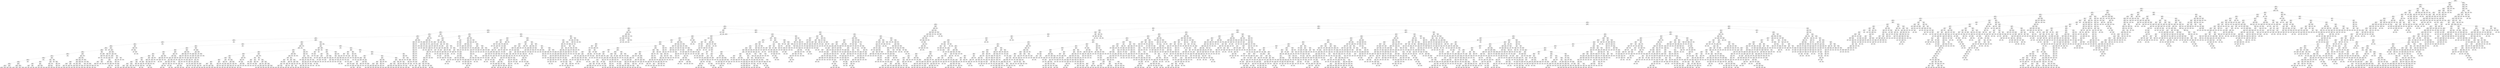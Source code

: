 digraph Tree {
node [shape=box] ;
0 [label="X[1173] <= 0.5\ngini = 0.5\nsamples = 84796\nvalue = [42502, 42294]"] ;
1 [label="X[36] <= 0.5\ngini = 0.485\nsamples = 72295\nvalue = [42364, 29931]"] ;
0 -> 1 [labeldistance=2.5, labelangle=45, headlabel="True"] ;
2 [label="X[1136] <= 0.5\ngini = 0.462\nsamples = 66376\nvalue = [42354, 24022]"] ;
1 -> 2 ;
3 [label="X[20] <= 0.5\ngini = 0.428\nsamples = 61217\nvalue = [42262, 18955]"] ;
2 -> 3 ;
4 [label="X[1130] <= 0.5\ngini = 0.392\nsamples = 57592\nvalue = [42180, 15412]"] ;
3 -> 4 ;
5 [label="X[45] <= 0.5\ngini = 0.355\nsamples = 54162\nvalue = [41682, 12480]"] ;
4 -> 5 ;
6 [label="X[30] <= 0.5\ngini = 0.332\nsamples = 52748\nvalue = [41670, 11078]"] ;
5 -> 6 ;
7 [label="X[221] <= 0.5\ngini = 0.315\nsamples = 51693\nvalue = [41573, 10120]"] ;
6 -> 7 ;
8 [label="X[11] <= 0.5\ngini = 0.305\nsamples = 51121\nvalue = [41505, 9616]"] ;
7 -> 8 ;
9 [label="X[1185] <= 0.5\ngini = 0.296\nsamples = 50499\nvalue = [41397, 9102]"] ;
8 -> 9 ;
10 [label="X[1126] <= 0.5\ngini = 0.287\nsamples = 50003\nvalue = [41321, 8682]"] ;
9 -> 10 ;
11 [label="X[10] <= 0.5\ngini = 0.279\nsamples = 49584\nvalue = [41260, 8324]"] ;
10 -> 11 ;
12 [label="X[1161] <= 0.5\ngini = 0.255\nsamples = 44068\nvalue = [37473, 6595]"] ;
11 -> 12 ;
13 [label="X[9] <= 0.5\ngini = 0.249\nsamples = 43858\nvalue = [37463, 6395]"] ;
12 -> 13 ;
14 [label="X[1167] <= 0.5\ngini = 0.234\nsamples = 42292\nvalue = [36562, 5730]"] ;
13 -> 14 ;
15 [label="X[21] <= 0.5\ngini = 0.229\nsamples = 42114\nvalue = [36556, 5558]"] ;
14 -> 15 ;
16 [label="X[1200] <= 0.5\ngini = 0.219\nsamples = 41349\nvalue = [36179, 5170]"] ;
15 -> 16 ;
17 [label="X[1210] <= 0.5\ngini = 0.214\nsamples = 41204\nvalue = [36178, 5026]"] ;
16 -> 17 ;
18 [label="X[1205] <= 0.5\ngini = 0.209\nsamples = 41042\nvalue = [36168, 4874]"] ;
17 -> 18 ;
19 [label="X[12] <= 0.5\ngini = 0.205\nsamples = 40887\nvalue = [36156, 4731]"] ;
18 -> 19 ;
20 [label="X[1211] <= 0.5\ngini = 0.192\nsamples = 39607\nvalue = [35347, 4260]"] ;
19 -> 20 ;
21 [label="X[1137] <= 0.5\ngini = 0.189\nsamples = 39519\nvalue = [35347, 4172]"] ;
20 -> 21 ;
22 [label="X[1195] <= 0.5\ngini = 0.187\nsamples = 39461\nvalue = [35347, 4114]"] ;
21 -> 22 ;
23 [label="X[1029] <= 0.5\ngini = 0.185\nsamples = 39395\nvalue = [35343, 4052]"] ;
22 -> 23 ;
24 [label="X[1238] <= 0.5\ngini = 0.18\nsamples = 39150\nvalue = [35228, 3922]"] ;
23 -> 24 ;
25 [label="X[1265] <= 0.5\ngini = 0.178\nsamples = 39095\nvalue = [35228, 3867]"] ;
24 -> 25 ;
26 [label="X[33] <= 0.5\ngini = 0.176\nsamples = 39030\nvalue = [35220, 3810]"] ;
25 -> 26 ;
27 [label="X[1259] <= 0.5\ngini = 0.172\nsamples = 38822\nvalue = [35121, 3701]"] ;
26 -> 27 ;
28 [label="X[1134] <= 0.5\ngini = 0.171\nsamples = 38784\nvalue = [35121, 3663]"] ;
27 -> 28 ;
29 [label="X[91] <= 0.5\ngini = 0.168\nsamples = 38635\nvalue = [35052, 3583]"] ;
28 -> 29 ;
30 [label="X[1212] <= 0.5\ngini = 0.167\nsamples = 38601\nvalue = [35052, 3549]"] ;
29 -> 30 ;
31 [label="X[19] <= 0.5\ngini = 0.166\nsamples = 38571\nvalue = [35052, 3519]"] ;
30 -> 31 ;
32 [label="X[37] <= 0.5\ngini = 0.151\nsamples = 34254\nvalue = [31436, 2818]"] ;
31 -> 32 ;
33 [label="X[54] <= 0.5\ngini = 0.149\nsamples = 34196\nvalue = [31419, 2777]"] ;
32 -> 33 ;
34 [label="gini = 0.148\nsamples = 34136\nvalue = [31399, 2737]"] ;
33 -> 34 ;
35 [label="gini = 0.444\nsamples = 60\nvalue = [20, 40]"] ;
33 -> 35 ;
36 [label="X[1226] <= 0.5\ngini = 0.414\nsamples = 58\nvalue = [17, 41]"] ;
32 -> 36 ;
37 [label="gini = 0.069\nsamples = 28\nvalue = [1, 27]"] ;
36 -> 37 ;
38 [label="gini = 0.498\nsamples = 30\nvalue = [16, 14]"] ;
36 -> 38 ;
39 [label="X[1009] <= 0.5\ngini = 0.272\nsamples = 4317\nvalue = [3616, 701]"] ;
31 -> 39 ;
40 [label="X[1003] <= 0.5\ngini = 0.23\nsamples = 3289\nvalue = [2854, 435]"] ;
39 -> 40 ;
41 [label="gini = 0.2\nsamples = 2422\nvalue = [2149, 273]"] ;
40 -> 41 ;
42 [label="gini = 0.304\nsamples = 867\nvalue = [705, 162]"] ;
40 -> 42 ;
43 [label="X[0] <= 1.305\ngini = 0.384\nsamples = 1028\nvalue = [762, 266]"] ;
39 -> 43 ;
44 [label="gini = 0.424\nsamples = 361\nvalue = [251, 110]"] ;
43 -> 44 ;
45 [label="gini = 0.358\nsamples = 667\nvalue = [511, 156]"] ;
43 -> 45 ;
46 [label="gini = 0.0\nsamples = 30\nvalue = [0, 30]"] ;
30 -> 46 ;
47 [label="gini = 0.0\nsamples = 34\nvalue = [0, 34]"] ;
29 -> 47 ;
48 [label="X[0] <= 1.865\ngini = 0.497\nsamples = 149\nvalue = [69, 80]"] ;
28 -> 48 ;
49 [label="X[0] <= 1.01\ngini = 0.484\nsamples = 127\nvalue = [52, 75]"] ;
48 -> 49 ;
50 [label="X[0] <= 0.415\ngini = 0.496\nsamples = 75\nvalue = [41, 34]"] ;
49 -> 50 ;
51 [label="X[4] <= 0.5\ngini = 0.444\nsamples = 18\nvalue = [6, 12]"] ;
50 -> 51 ;
52 [label="X[1001] <= 0.5\ngini = 0.337\nsamples = 14\nvalue = [3, 11]"] ;
51 -> 52 ;
53 [label="gini = 0.26\nsamples = 13\nvalue = [2, 11]"] ;
52 -> 53 ;
54 [label="gini = 0.0\nsamples = 1\nvalue = [1, 0]"] ;
52 -> 54 ;
55 [label="X[996] <= 0.5\ngini = 0.375\nsamples = 4\nvalue = [3, 1]"] ;
51 -> 55 ;
56 [label="gini = 0.0\nsamples = 3\nvalue = [3, 0]"] ;
55 -> 56 ;
57 [label="gini = 0.0\nsamples = 1\nvalue = [0, 1]"] ;
55 -> 57 ;
58 [label="X[37] <= 0.5\ngini = 0.474\nsamples = 57\nvalue = [35, 22]"] ;
50 -> 58 ;
59 [label="X[0] <= 0.905\ngini = 0.497\nsamples = 39\nvalue = [21, 18]"] ;
58 -> 59 ;
60 [label="gini = 0.491\nsamples = 37\nvalue = [21, 16]"] ;
59 -> 60 ;
61 [label="gini = 0.0\nsamples = 2\nvalue = [0, 2]"] ;
59 -> 61 ;
62 [label="X[1010] <= 0.5\ngini = 0.346\nsamples = 18\nvalue = [14, 4]"] ;
58 -> 62 ;
63 [label="gini = 0.291\nsamples = 17\nvalue = [14, 3]"] ;
62 -> 63 ;
64 [label="gini = 0.0\nsamples = 1\nvalue = [0, 1]"] ;
62 -> 64 ;
65 [label="X[0] <= 1.735\ngini = 0.334\nsamples = 52\nvalue = [11, 41]"] ;
49 -> 65 ;
66 [label="X[0] <= 1.635\ngini = 0.387\nsamples = 42\nvalue = [11, 31]"] ;
65 -> 66 ;
67 [label="X[0] <= 1.495\ngini = 0.238\nsamples = 29\nvalue = [4, 25]"] ;
66 -> 67 ;
68 [label="gini = 0.375\nsamples = 12\nvalue = [3, 9]"] ;
67 -> 68 ;
69 [label="gini = 0.111\nsamples = 17\nvalue = [1, 16]"] ;
67 -> 69 ;
70 [label="X[7] <= 0.5\ngini = 0.497\nsamples = 13\nvalue = [7, 6]"] ;
66 -> 70 ;
71 [label="gini = 0.486\nsamples = 12\nvalue = [7, 5]"] ;
70 -> 71 ;
72 [label="gini = 0.0\nsamples = 1\nvalue = [0, 1]"] ;
70 -> 72 ;
73 [label="gini = 0.0\nsamples = 10\nvalue = [0, 10]"] ;
65 -> 73 ;
74 [label="X[0] <= 2.415\ngini = 0.351\nsamples = 22\nvalue = [17, 5]"] ;
48 -> 74 ;
75 [label="gini = 0.0\nsamples = 9\nvalue = [9, 0]"] ;
74 -> 75 ;
76 [label="X[1003] <= 0.5\ngini = 0.473\nsamples = 13\nvalue = [8, 5]"] ;
74 -> 76 ;
77 [label="X[37] <= 0.5\ngini = 0.397\nsamples = 11\nvalue = [8, 3]"] ;
76 -> 77 ;
78 [label="X[0] <= 2.855\ngini = 0.5\nsamples = 6\nvalue = [3, 3]"] ;
77 -> 78 ;
79 [label="gini = 0.0\nsamples = 2\nvalue = [0, 2]"] ;
78 -> 79 ;
80 [label="gini = 0.375\nsamples = 4\nvalue = [3, 1]"] ;
78 -> 80 ;
81 [label="gini = 0.0\nsamples = 5\nvalue = [5, 0]"] ;
77 -> 81 ;
82 [label="gini = 0.0\nsamples = 2\nvalue = [0, 2]"] ;
76 -> 82 ;
83 [label="gini = 0.0\nsamples = 38\nvalue = [0, 38]"] ;
27 -> 83 ;
84 [label="X[1013] <= 0.5\ngini = 0.499\nsamples = 208\nvalue = [99, 109]"] ;
26 -> 84 ;
85 [label="X[1012] <= 0.5\ngini = 0.494\nsamples = 197\nvalue = [88, 109]"] ;
84 -> 85 ;
86 [label="X[1009] <= 0.5\ngini = 0.499\nsamples = 178\nvalue = [85, 93]"] ;
85 -> 86 ;
87 [label="X[1003] <= 0.5\ngini = 0.495\nsamples = 107\nvalue = [59, 48]"] ;
86 -> 87 ;
88 [label="X[0] <= 2.125\ngini = 0.448\nsamples = 59\nvalue = [39, 20]"] ;
87 -> 88 ;
89 [label="X[1015] <= 0.5\ngini = 0.369\nsamples = 45\nvalue = [34, 11]"] ;
88 -> 89 ;
90 [label="X[0] <= 0.05\ngini = 0.351\nsamples = 44\nvalue = [34, 10]"] ;
89 -> 90 ;
91 [label="gini = 0.0\nsamples = 1\nvalue = [0, 1]"] ;
90 -> 91 ;
92 [label="gini = 0.331\nsamples = 43\nvalue = [34, 9]"] ;
90 -> 92 ;
93 [label="gini = 0.0\nsamples = 1\nvalue = [0, 1]"] ;
89 -> 93 ;
94 [label="X[998] <= 0.5\ngini = 0.459\nsamples = 14\nvalue = [5, 9]"] ;
88 -> 94 ;
95 [label="X[0] <= 2.725\ngini = 0.426\nsamples = 13\nvalue = [4, 9]"] ;
94 -> 95 ;
96 [label="gini = 0.375\nsamples = 12\nvalue = [3, 9]"] ;
95 -> 96 ;
97 [label="gini = 0.0\nsamples = 1\nvalue = [1, 0]"] ;
95 -> 97 ;
98 [label="gini = 0.0\nsamples = 1\nvalue = [1, 0]"] ;
94 -> 98 ;
99 [label="X[0] <= 0.735\ngini = 0.486\nsamples = 48\nvalue = [20, 28]"] ;
87 -> 99 ;
100 [label="gini = 0.0\nsamples = 7\nvalue = [0, 7]"] ;
99 -> 100 ;
101 [label="X[0] <= 2.43\ngini = 0.5\nsamples = 41\nvalue = [20, 21]"] ;
99 -> 101 ;
102 [label="X[0] <= 1.765\ngini = 0.493\nsamples = 25\nvalue = [14, 11]"] ;
101 -> 102 ;
103 [label="gini = 0.484\nsamples = 17\nvalue = [7, 10]"] ;
102 -> 103 ;
104 [label="gini = 0.219\nsamples = 8\nvalue = [7, 1]"] ;
102 -> 104 ;
105 [label="X[0] <= 2.56\ngini = 0.469\nsamples = 16\nvalue = [6, 10]"] ;
101 -> 105 ;
106 [label="gini = 0.0\nsamples = 4\nvalue = [0, 4]"] ;
105 -> 106 ;
107 [label="gini = 0.5\nsamples = 12\nvalue = [6, 6]"] ;
105 -> 107 ;
108 [label="X[0] <= 2.745\ngini = 0.464\nsamples = 71\nvalue = [26, 45]"] ;
86 -> 108 ;
109 [label="X[0] <= 1.825\ngini = 0.454\nsamples = 69\nvalue = [24, 45]"] ;
108 -> 109 ;
110 [label="X[0] <= 0.63\ngini = 0.494\nsamples = 38\nvalue = [17, 21]"] ;
109 -> 110 ;
111 [label="gini = 0.0\nsamples = 4\nvalue = [0, 4]"] ;
110 -> 111 ;
112 [label="X[0] <= 1.595\ngini = 0.5\nsamples = 34\nvalue = [17, 17]"] ;
110 -> 112 ;
113 [label="gini = 0.486\nsamples = 24\nvalue = [10, 14]"] ;
112 -> 113 ;
114 [label="gini = 0.42\nsamples = 10\nvalue = [7, 3]"] ;
112 -> 114 ;
115 [label="X[0] <= 2.445\ngini = 0.35\nsamples = 31\nvalue = [7, 24]"] ;
109 -> 115 ;
116 [label="gini = 0.0\nsamples = 11\nvalue = [0, 11]"] ;
115 -> 116 ;
117 [label="X[0] <= 2.585\ngini = 0.455\nsamples = 20\nvalue = [7, 13]"] ;
115 -> 117 ;
118 [label="gini = 0.494\nsamples = 9\nvalue = [5, 4]"] ;
117 -> 118 ;
119 [label="gini = 0.298\nsamples = 11\nvalue = [2, 9]"] ;
117 -> 119 ;
120 [label="gini = 0.0\nsamples = 2\nvalue = [2, 0]"] ;
108 -> 120 ;
121 [label="X[0] <= 1.51\ngini = 0.266\nsamples = 19\nvalue = [3, 16]"] ;
85 -> 121 ;
122 [label="gini = 0.0\nsamples = 4\nvalue = [0, 4]"] ;
121 -> 122 ;
123 [label="X[0] <= 1.555\ngini = 0.32\nsamples = 15\nvalue = [3, 12]"] ;
121 -> 123 ;
124 [label="gini = 0.0\nsamples = 1\nvalue = [1, 0]"] ;
123 -> 124 ;
125 [label="X[0] <= 2.2\ngini = 0.245\nsamples = 14\nvalue = [2, 12]"] ;
123 -> 125 ;
126 [label="gini = 0.0\nsamples = 4\nvalue = [0, 4]"] ;
125 -> 126 ;
127 [label="X[0] <= 2.355\ngini = 0.32\nsamples = 10\nvalue = [2, 8]"] ;
125 -> 127 ;
128 [label="gini = 0.0\nsamples = 1\nvalue = [1, 0]"] ;
127 -> 128 ;
129 [label="X[0] <= 2.545\ngini = 0.198\nsamples = 9\nvalue = [1, 8]"] ;
127 -> 129 ;
130 [label="gini = 0.0\nsamples = 4\nvalue = [0, 4]"] ;
129 -> 130 ;
131 [label="gini = 0.32\nsamples = 5\nvalue = [1, 4]"] ;
129 -> 131 ;
132 [label="gini = 0.0\nsamples = 11\nvalue = [11, 0]"] ;
84 -> 132 ;
133 [label="X[16] <= 0.5\ngini = 0.216\nsamples = 65\nvalue = [8, 57]"] ;
25 -> 133 ;
134 [label="gini = 0.0\nsamples = 4\nvalue = [4, 0]"] ;
133 -> 134 ;
135 [label="X[1003] <= 0.5\ngini = 0.123\nsamples = 61\nvalue = [4, 57]"] ;
133 -> 135 ;
136 [label="X[1008] <= 0.5\ngini = 0.034\nsamples = 58\nvalue = [1, 57]"] ;
135 -> 136 ;
137 [label="gini = 0.0\nsamples = 57\nvalue = [0, 57]"] ;
136 -> 137 ;
138 [label="gini = 0.0\nsamples = 1\nvalue = [1, 0]"] ;
136 -> 138 ;
139 [label="gini = 0.0\nsamples = 3\nvalue = [3, 0]"] ;
135 -> 139 ;
140 [label="gini = 0.0\nsamples = 55\nvalue = [0, 55]"] ;
24 -> 140 ;
141 [label="X[0] <= 0.27\ngini = 0.498\nsamples = 245\nvalue = [115, 130]"] ;
23 -> 141 ;
142 [label="gini = 0.0\nsamples = 33\nvalue = [0, 33]"] ;
141 -> 142 ;
143 [label="X[0] <= 1.025\ngini = 0.496\nsamples = 212\nvalue = [115, 97]"] ;
141 -> 143 ;
144 [label="X[0] <= 0.37\ngini = 0.149\nsamples = 37\nvalue = [34, 3]"] ;
143 -> 144 ;
145 [label="X[223] <= 0.5\ngini = 0.48\nsamples = 5\nvalue = [2, 3]"] ;
144 -> 145 ;
146 [label="X[1271] <= 0.5\ngini = 0.375\nsamples = 4\nvalue = [1, 3]"] ;
145 -> 146 ;
147 [label="gini = 0.0\nsamples = 3\nvalue = [0, 3]"] ;
146 -> 147 ;
148 [label="gini = 0.0\nsamples = 1\nvalue = [1, 0]"] ;
146 -> 148 ;
149 [label="gini = 0.0\nsamples = 1\nvalue = [1, 0]"] ;
145 -> 149 ;
150 [label="gini = 0.0\nsamples = 32\nvalue = [32, 0]"] ;
144 -> 150 ;
151 [label="X[0] <= 2.565\ngini = 0.497\nsamples = 175\nvalue = [81, 94]"] ;
143 -> 151 ;
152 [label="X[19] <= 0.5\ngini = 0.474\nsamples = 153\nvalue = [59, 94]"] ;
151 -> 152 ;
153 [label="X[1199] <= 0.5\ngini = 0.436\nsamples = 134\nvalue = [43, 91]"] ;
152 -> 153 ;
154 [label="X[0] <= 2.015\ngini = 0.391\nsamples = 124\nvalue = [33, 91]"] ;
153 -> 154 ;
155 [label="X[0] <= 1.43\ngini = 0.488\nsamples = 59\nvalue = [25, 34]"] ;
154 -> 155 ;
156 [label="X[1187] <= 0.5\ngini = 0.111\nsamples = 34\nvalue = [2, 32]"] ;
155 -> 156 ;
157 [label="X[222] <= 0.5\ngini = 0.059\nsamples = 33\nvalue = [1, 32]"] ;
156 -> 157 ;
158 [label="gini = 0.0\nsamples = 1\nvalue = [1, 0]"] ;
157 -> 158 ;
159 [label="gini = 0.0\nsamples = 32\nvalue = [0, 32]"] ;
157 -> 159 ;
160 [label="gini = 0.0\nsamples = 1\nvalue = [1, 0]"] ;
156 -> 160 ;
161 [label="X[1144] <= 0.5\ngini = 0.147\nsamples = 25\nvalue = [23, 2]"] ;
155 -> 161 ;
162 [label="gini = 0.0\nsamples = 23\nvalue = [23, 0]"] ;
161 -> 162 ;
163 [label="gini = 0.0\nsamples = 2\nvalue = [0, 2]"] ;
161 -> 163 ;
164 [label="X[0] <= 2.335\ngini = 0.216\nsamples = 65\nvalue = [8, 57]"] ;
154 -> 164 ;
165 [label="X[1187] <= 0.5\ngini = 0.045\nsamples = 43\nvalue = [1, 42]"] ;
164 -> 165 ;
166 [label="gini = 0.0\nsamples = 42\nvalue = [0, 42]"] ;
165 -> 166 ;
167 [label="gini = 0.0\nsamples = 1\nvalue = [1, 0]"] ;
165 -> 167 ;
168 [label="X[0] <= 2.5\ngini = 0.434\nsamples = 22\nvalue = [7, 15]"] ;
164 -> 168 ;
169 [label="X[0] <= 2.465\ngini = 0.484\nsamples = 17\nvalue = [7, 10]"] ;
168 -> 169 ;
170 [label="X[223] <= 0.5\ngini = 0.444\nsamples = 15\nvalue = [5, 10]"] ;
169 -> 170 ;
171 [label="gini = 0.408\nsamples = 14\nvalue = [4, 10]"] ;
170 -> 171 ;
172 [label="gini = 0.0\nsamples = 1\nvalue = [1, 0]"] ;
170 -> 172 ;
173 [label="gini = 0.0\nsamples = 2\nvalue = [2, 0]"] ;
169 -> 173 ;
174 [label="gini = 0.0\nsamples = 5\nvalue = [0, 5]"] ;
168 -> 174 ;
175 [label="gini = 0.0\nsamples = 10\nvalue = [10, 0]"] ;
153 -> 175 ;
176 [label="X[1151] <= 0.5\ngini = 0.266\nsamples = 19\nvalue = [16, 3]"] ;
152 -> 176 ;
177 [label="X[0] <= 1.765\ngini = 0.208\nsamples = 17\nvalue = [15, 2]"] ;
176 -> 177 ;
178 [label="X[0] <= 1.7\ngini = 0.375\nsamples = 8\nvalue = [6, 2]"] ;
177 -> 178 ;
179 [label="X[1142] <= 0.5\ngini = 0.245\nsamples = 7\nvalue = [6, 1]"] ;
178 -> 179 ;
180 [label="gini = 0.0\nsamples = 4\nvalue = [4, 0]"] ;
179 -> 180 ;
181 [label="X[0] <= 1.32\ngini = 0.444\nsamples = 3\nvalue = [2, 1]"] ;
179 -> 181 ;
182 [label="gini = 0.0\nsamples = 1\nvalue = [1, 0]"] ;
181 -> 182 ;
183 [label="X[0] <= 1.53\ngini = 0.5\nsamples = 2\nvalue = [1, 1]"] ;
181 -> 183 ;
184 [label="gini = 0.0\nsamples = 1\nvalue = [0, 1]"] ;
183 -> 184 ;
185 [label="gini = 0.0\nsamples = 1\nvalue = [1, 0]"] ;
183 -> 185 ;
186 [label="gini = 0.0\nsamples = 1\nvalue = [0, 1]"] ;
178 -> 186 ;
187 [label="gini = 0.0\nsamples = 9\nvalue = [9, 0]"] ;
177 -> 187 ;
188 [label="X[0] <= 2.045\ngini = 0.5\nsamples = 2\nvalue = [1, 1]"] ;
176 -> 188 ;
189 [label="gini = 0.0\nsamples = 1\nvalue = [1, 0]"] ;
188 -> 189 ;
190 [label="gini = 0.0\nsamples = 1\nvalue = [0, 1]"] ;
188 -> 190 ;
191 [label="gini = 0.0\nsamples = 22\nvalue = [22, 0]"] ;
151 -> 191 ;
192 [label="X[16] <= 0.5\ngini = 0.114\nsamples = 66\nvalue = [4, 62]"] ;
22 -> 192 ;
193 [label="X[1008] <= 0.5\ngini = 0.031\nsamples = 63\nvalue = [1, 62]"] ;
192 -> 193 ;
194 [label="gini = 0.0\nsamples = 57\nvalue = [0, 57]"] ;
193 -> 194 ;
195 [label="X[0] <= 1.86\ngini = 0.278\nsamples = 6\nvalue = [1, 5]"] ;
193 -> 195 ;
196 [label="gini = 0.0\nsamples = 4\nvalue = [0, 4]"] ;
195 -> 196 ;
197 [label="X[0] <= 2.775\ngini = 0.5\nsamples = 2\nvalue = [1, 1]"] ;
195 -> 197 ;
198 [label="gini = 0.0\nsamples = 1\nvalue = [1, 0]"] ;
197 -> 198 ;
199 [label="gini = 0.0\nsamples = 1\nvalue = [0, 1]"] ;
197 -> 199 ;
200 [label="gini = 0.0\nsamples = 3\nvalue = [3, 0]"] ;
192 -> 200 ;
201 [label="gini = 0.0\nsamples = 58\nvalue = [0, 58]"] ;
21 -> 201 ;
202 [label="gini = 0.0\nsamples = 88\nvalue = [0, 88]"] ;
20 -> 202 ;
203 [label="X[1003] <= 0.5\ngini = 0.465\nsamples = 1280\nvalue = [809, 471]"] ;
19 -> 203 ;
204 [label="X[1009] <= 0.5\ngini = 0.439\nsamples = 948\nvalue = [640, 308]"] ;
203 -> 204 ;
205 [label="X[1211] <= 0.5\ngini = 0.379\nsamples = 582\nvalue = [434, 148]"] ;
204 -> 205 ;
206 [label="X[1007] <= 0.5\ngini = 0.363\nsamples = 570\nvalue = [434, 136]"] ;
205 -> 206 ;
207 [label="X[1012] <= 0.5\ngini = 0.338\nsamples = 502\nvalue = [394, 108]"] ;
206 -> 207 ;
208 [label="X[1008] <= 0.5\ngini = 0.302\nsamples = 437\nvalue = [356, 81]"] ;
207 -> 208 ;
209 [label="X[0] <= 2.705\ngini = 0.278\nsamples = 384\nvalue = [320, 64]"] ;
208 -> 209 ;
210 [label="X[0] <= 2.65\ngini = 0.3\nsamples = 327\nvalue = [267, 60]"] ;
209 -> 210 ;
211 [label="X[1015] <= 0.5\ngini = 0.289\nsamples = 320\nvalue = [264, 56]"] ;
210 -> 211 ;
212 [label="X[1010] <= 0.5\ngini = 0.273\nsamples = 294\nvalue = [246, 48]"] ;
211 -> 212 ;
213 [label="X[0] <= 2.635\ngini = 0.26\nsamples = 280\nvalue = [237, 43]"] ;
212 -> 213 ;
214 [label="X[0] <= 1.56\ngini = 0.254\nsamples = 275\nvalue = [234, 41]"] ;
213 -> 214 ;
215 [label="X[0] <= 1.19\ngini = 0.299\nsamples = 153\nvalue = [125, 28]"] ;
214 -> 215 ;
216 [label="X[0] <= 0.605\ngini = 0.212\nsamples = 108\nvalue = [95, 13]"] ;
215 -> 216 ;
217 [label="gini = 0.338\nsamples = 51\nvalue = [40, 11]"] ;
216 -> 217 ;
218 [label="gini = 0.068\nsamples = 57\nvalue = [55, 2]"] ;
216 -> 218 ;
219 [label="X[0] <= 1.375\ngini = 0.444\nsamples = 45\nvalue = [30, 15]"] ;
215 -> 219 ;
220 [label="gini = 0.426\nsamples = 13\nvalue = [4, 9]"] ;
219 -> 220 ;
221 [label="gini = 0.305\nsamples = 32\nvalue = [26, 6]"] ;
219 -> 221 ;
222 [label="X[1026] <= 0.5\ngini = 0.19\nsamples = 122\nvalue = [109, 13]"] ;
214 -> 222 ;
223 [label="X[1017] <= 0.5\ngini = 0.179\nsamples = 121\nvalue = [109, 12]"] ;
222 -> 223 ;
224 [label="gini = 0.158\nsamples = 116\nvalue = [106, 10]"] ;
223 -> 224 ;
225 [label="gini = 0.48\nsamples = 5\nvalue = [3, 2]"] ;
223 -> 225 ;
226 [label="gini = 0.0\nsamples = 1\nvalue = [0, 1]"] ;
222 -> 226 ;
227 [label="X[1153] <= 0.5\ngini = 0.48\nsamples = 5\nvalue = [3, 2]"] ;
213 -> 227 ;
228 [label="X[1004] <= 0.5\ngini = 0.375\nsamples = 4\nvalue = [3, 1]"] ;
227 -> 228 ;
229 [label="gini = 0.0\nsamples = 3\nvalue = [3, 0]"] ;
228 -> 229 ;
230 [label="gini = 0.0\nsamples = 1\nvalue = [0, 1]"] ;
228 -> 230 ;
231 [label="gini = 0.0\nsamples = 1\nvalue = [0, 1]"] ;
227 -> 231 ;
232 [label="X[0] <= 0.375\ngini = 0.459\nsamples = 14\nvalue = [9, 5]"] ;
212 -> 232 ;
233 [label="gini = 0.0\nsamples = 2\nvalue = [0, 2]"] ;
232 -> 233 ;
234 [label="X[1143] <= 0.5\ngini = 0.375\nsamples = 12\nvalue = [9, 3]"] ;
232 -> 234 ;
235 [label="X[0] <= 1.59\ngini = 0.298\nsamples = 11\nvalue = [9, 2]"] ;
234 -> 235 ;
236 [label="X[0] <= 0.91\ngini = 0.444\nsamples = 6\nvalue = [4, 2]"] ;
235 -> 236 ;
237 [label="gini = 0.0\nsamples = 4\nvalue = [4, 0]"] ;
236 -> 237 ;
238 [label="gini = 0.0\nsamples = 2\nvalue = [0, 2]"] ;
236 -> 238 ;
239 [label="gini = 0.0\nsamples = 5\nvalue = [5, 0]"] ;
235 -> 239 ;
240 [label="gini = 0.0\nsamples = 1\nvalue = [0, 1]"] ;
234 -> 240 ;
241 [label="X[1175] <= 0.5\ngini = 0.426\nsamples = 26\nvalue = [18, 8]"] ;
211 -> 241 ;
242 [label="X[1204] <= 0.5\ngini = 0.403\nsamples = 25\nvalue = [18, 7]"] ;
241 -> 242 ;
243 [label="X[0] <= 1.76\ngini = 0.351\nsamples = 22\nvalue = [17, 5]"] ;
242 -> 243 ;
244 [label="gini = 0.0\nsamples = 8\nvalue = [8, 0]"] ;
243 -> 244 ;
245 [label="X[0] <= 1.93\ngini = 0.459\nsamples = 14\nvalue = [9, 5]"] ;
243 -> 245 ;
246 [label="gini = 0.0\nsamples = 2\nvalue = [0, 2]"] ;
245 -> 246 ;
247 [label="X[1207] <= 0.5\ngini = 0.375\nsamples = 12\nvalue = [9, 3]"] ;
245 -> 247 ;
248 [label="gini = 0.298\nsamples = 11\nvalue = [9, 2]"] ;
247 -> 248 ;
249 [label="gini = 0.0\nsamples = 1\nvalue = [0, 1]"] ;
247 -> 249 ;
250 [label="X[0] <= 1.585\ngini = 0.444\nsamples = 3\nvalue = [1, 2]"] ;
242 -> 250 ;
251 [label="gini = 0.0\nsamples = 2\nvalue = [0, 2]"] ;
250 -> 251 ;
252 [label="gini = 0.0\nsamples = 1\nvalue = [1, 0]"] ;
250 -> 252 ;
253 [label="gini = 0.0\nsamples = 1\nvalue = [0, 1]"] ;
241 -> 253 ;
254 [label="X[1000] <= 0.5\ngini = 0.49\nsamples = 7\nvalue = [3, 4]"] ;
210 -> 254 ;
255 [label="X[0] <= 2.685\ngini = 0.48\nsamples = 5\nvalue = [3, 2]"] ;
254 -> 255 ;
256 [label="X[1143] <= 0.5\ngini = 0.444\nsamples = 3\nvalue = [1, 2]"] ;
255 -> 256 ;
257 [label="gini = 0.0\nsamples = 2\nvalue = [0, 2]"] ;
256 -> 257 ;
258 [label="gini = 0.0\nsamples = 1\nvalue = [1, 0]"] ;
256 -> 258 ;
259 [label="gini = 0.0\nsamples = 2\nvalue = [2, 0]"] ;
255 -> 259 ;
260 [label="gini = 0.0\nsamples = 2\nvalue = [0, 2]"] ;
254 -> 260 ;
261 [label="X[999] <= 0.5\ngini = 0.131\nsamples = 57\nvalue = [53, 4]"] ;
209 -> 261 ;
262 [label="X[1013] <= 0.5\ngini = 0.071\nsamples = 54\nvalue = [52, 2]"] ;
261 -> 262 ;
263 [label="X[1010] <= 0.5\ngini = 0.038\nsamples = 52\nvalue = [51, 1]"] ;
262 -> 263 ;
264 [label="gini = 0.0\nsamples = 48\nvalue = [48, 0]"] ;
263 -> 264 ;
265 [label="X[1222] <= 0.5\ngini = 0.375\nsamples = 4\nvalue = [3, 1]"] ;
263 -> 265 ;
266 [label="gini = 0.0\nsamples = 3\nvalue = [3, 0]"] ;
265 -> 266 ;
267 [label="gini = 0.0\nsamples = 1\nvalue = [0, 1]"] ;
265 -> 267 ;
268 [label="X[0] <= 2.82\ngini = 0.5\nsamples = 2\nvalue = [1, 1]"] ;
262 -> 268 ;
269 [label="gini = 0.0\nsamples = 1\nvalue = [1, 0]"] ;
268 -> 269 ;
270 [label="gini = 0.0\nsamples = 1\nvalue = [0, 1]"] ;
268 -> 270 ;
271 [label="X[1204] <= 0.5\ngini = 0.444\nsamples = 3\nvalue = [1, 2]"] ;
261 -> 271 ;
272 [label="gini = 0.0\nsamples = 2\nvalue = [0, 2]"] ;
271 -> 272 ;
273 [label="gini = 0.0\nsamples = 1\nvalue = [1, 0]"] ;
271 -> 273 ;
274 [label="X[1279] <= 0.5\ngini = 0.436\nsamples = 53\nvalue = [36, 17]"] ;
208 -> 274 ;
275 [label="X[1175] <= 0.5\ngini = 0.466\nsamples = 46\nvalue = [29, 17]"] ;
274 -> 275 ;
276 [label="X[0] <= 2.755\ngini = 0.494\nsamples = 36\nvalue = [20, 16]"] ;
275 -> 276 ;
277 [label="X[0] <= 2.415\ngini = 0.5\nsamples = 33\nvalue = [17, 16]"] ;
276 -> 277 ;
278 [label="X[0] <= 1.49\ngini = 0.48\nsamples = 25\nvalue = [15, 10]"] ;
277 -> 278 ;
279 [label="X[1162] <= 0.5\ngini = 0.473\nsamples = 13\nvalue = [5, 8]"] ;
278 -> 279 ;
280 [label="X[0] <= 0.815\ngini = 0.397\nsamples = 11\nvalue = [3, 8]"] ;
279 -> 280 ;
281 [label="X[0] <= 0.565\ngini = 0.5\nsamples = 6\nvalue = [3, 3]"] ;
280 -> 281 ;
282 [label="gini = 0.375\nsamples = 4\nvalue = [1, 3]"] ;
281 -> 282 ;
283 [label="gini = 0.0\nsamples = 2\nvalue = [2, 0]"] ;
281 -> 283 ;
284 [label="gini = 0.0\nsamples = 5\nvalue = [0, 5]"] ;
280 -> 284 ;
285 [label="gini = 0.0\nsamples = 2\nvalue = [2, 0]"] ;
279 -> 285 ;
286 [label="X[1275] <= 0.5\ngini = 0.278\nsamples = 12\nvalue = [10, 2]"] ;
278 -> 286 ;
287 [label="X[1270] <= 0.5\ngini = 0.165\nsamples = 11\nvalue = [10, 1]"] ;
286 -> 287 ;
288 [label="gini = 0.0\nsamples = 9\nvalue = [9, 0]"] ;
287 -> 288 ;
289 [label="X[0] <= 2.025\ngini = 0.5\nsamples = 2\nvalue = [1, 1]"] ;
287 -> 289 ;
290 [label="gini = 0.0\nsamples = 1\nvalue = [0, 1]"] ;
289 -> 290 ;
291 [label="gini = 0.0\nsamples = 1\nvalue = [1, 0]"] ;
289 -> 291 ;
292 [label="gini = 0.0\nsamples = 1\nvalue = [0, 1]"] ;
286 -> 292 ;
293 [label="X[0] <= 2.575\ngini = 0.375\nsamples = 8\nvalue = [2, 6]"] ;
277 -> 293 ;
294 [label="gini = 0.0\nsamples = 5\nvalue = [0, 5]"] ;
293 -> 294 ;
295 [label="X[1270] <= 0.5\ngini = 0.444\nsamples = 3\nvalue = [2, 1]"] ;
293 -> 295 ;
296 [label="gini = 0.0\nsamples = 2\nvalue = [2, 0]"] ;
295 -> 296 ;
297 [label="gini = 0.0\nsamples = 1\nvalue = [0, 1]"] ;
295 -> 297 ;
298 [label="gini = 0.0\nsamples = 3\nvalue = [3, 0]"] ;
276 -> 298 ;
299 [label="X[0] <= 1.485\ngini = 0.18\nsamples = 10\nvalue = [9, 1]"] ;
275 -> 299 ;
300 [label="X[0] <= 1.095\ngini = 0.444\nsamples = 3\nvalue = [2, 1]"] ;
299 -> 300 ;
301 [label="gini = 0.0\nsamples = 2\nvalue = [2, 0]"] ;
300 -> 301 ;
302 [label="gini = 0.0\nsamples = 1\nvalue = [0, 1]"] ;
300 -> 302 ;
303 [label="gini = 0.0\nsamples = 7\nvalue = [7, 0]"] ;
299 -> 303 ;
304 [label="gini = 0.0\nsamples = 7\nvalue = [7, 0]"] ;
274 -> 304 ;
305 [label="X[1270] <= 0.5\ngini = 0.486\nsamples = 65\nvalue = [38, 27]"] ;
207 -> 305 ;
306 [label="X[1207] <= 0.5\ngini = 0.473\nsamples = 60\nvalue = [37, 23]"] ;
305 -> 306 ;
307 [label="X[1222] <= 0.5\ngini = 0.456\nsamples = 54\nvalue = [35, 19]"] ;
306 -> 307 ;
308 [label="X[0] <= 2.725\ngini = 0.449\nsamples = 53\nvalue = [35, 18]"] ;
307 -> 308 ;
309 [label="X[1279] <= 0.5\ngini = 0.473\nsamples = 47\nvalue = [29, 18]"] ;
308 -> 309 ;
310 [label="X[0] <= 2.6\ngini = 0.483\nsamples = 44\nvalue = [26, 18]"] ;
309 -> 310 ;
311 [label="X[0] <= 2.515\ngini = 0.472\nsamples = 42\nvalue = [26, 16]"] ;
310 -> 311 ;
312 [label="X[0] <= 2.06\ngini = 0.484\nsamples = 39\nvalue = [23, 16]"] ;
311 -> 312 ;
313 [label="X[1162] <= 0.5\ngini = 0.457\nsamples = 34\nvalue = [22, 12]"] ;
312 -> 313 ;
314 [label="gini = 0.42\nsamples = 30\nvalue = [21, 9]"] ;
313 -> 314 ;
315 [label="gini = 0.375\nsamples = 4\nvalue = [1, 3]"] ;
313 -> 315 ;
316 [label="X[1275] <= 0.5\ngini = 0.32\nsamples = 5\nvalue = [1, 4]"] ;
312 -> 316 ;
317 [label="gini = 0.0\nsamples = 4\nvalue = [0, 4]"] ;
316 -> 317 ;
318 [label="gini = 0.0\nsamples = 1\nvalue = [1, 0]"] ;
316 -> 318 ;
319 [label="gini = 0.0\nsamples = 3\nvalue = [3, 0]"] ;
311 -> 319 ;
320 [label="gini = 0.0\nsamples = 2\nvalue = [0, 2]"] ;
310 -> 320 ;
321 [label="gini = 0.0\nsamples = 3\nvalue = [3, 0]"] ;
309 -> 321 ;
322 [label="gini = 0.0\nsamples = 6\nvalue = [6, 0]"] ;
308 -> 322 ;
323 [label="gini = 0.0\nsamples = 1\nvalue = [0, 1]"] ;
307 -> 323 ;
324 [label="X[0] <= 2.235\ngini = 0.444\nsamples = 6\nvalue = [2, 4]"] ;
306 -> 324 ;
325 [label="X[0] <= 0.935\ngini = 0.5\nsamples = 4\nvalue = [2, 2]"] ;
324 -> 325 ;
326 [label="gini = 0.0\nsamples = 1\nvalue = [0, 1]"] ;
325 -> 326 ;
327 [label="X[0] <= 1.445\ngini = 0.444\nsamples = 3\nvalue = [2, 1]"] ;
325 -> 327 ;
328 [label="gini = 0.0\nsamples = 1\nvalue = [1, 0]"] ;
327 -> 328 ;
329 [label="X[0] <= 1.8\ngini = 0.5\nsamples = 2\nvalue = [1, 1]"] ;
327 -> 329 ;
330 [label="gini = 0.0\nsamples = 1\nvalue = [0, 1]"] ;
329 -> 330 ;
331 [label="gini = 0.0\nsamples = 1\nvalue = [1, 0]"] ;
329 -> 331 ;
332 [label="gini = 0.0\nsamples = 2\nvalue = [0, 2]"] ;
324 -> 332 ;
333 [label="X[0] <= 2.745\ngini = 0.32\nsamples = 5\nvalue = [1, 4]"] ;
305 -> 333 ;
334 [label="gini = 0.0\nsamples = 4\nvalue = [0, 4]"] ;
333 -> 334 ;
335 [label="gini = 0.0\nsamples = 1\nvalue = [1, 0]"] ;
333 -> 335 ;
336 [label="X[0] <= 0.325\ngini = 0.484\nsamples = 68\nvalue = [40, 28]"] ;
206 -> 336 ;
337 [label="gini = 0.0\nsamples = 5\nvalue = [0, 5]"] ;
336 -> 337 ;
338 [label="X[1207] <= 0.5\ngini = 0.464\nsamples = 63\nvalue = [40, 23]"] ;
336 -> 338 ;
339 [label="X[0] <= 0.71\ngini = 0.488\nsamples = 52\nvalue = [30, 22]"] ;
338 -> 339 ;
340 [label="X[0] <= 0.365\ngini = 0.469\nsamples = 8\nvalue = [3, 5]"] ;
339 -> 340 ;
341 [label="gini = 0.0\nsamples = 1\nvalue = [1, 0]"] ;
340 -> 341 ;
342 [label="X[0] <= 0.545\ngini = 0.408\nsamples = 7\nvalue = [2, 5]"] ;
340 -> 342 ;
343 [label="X[0] <= 0.51\ngini = 0.48\nsamples = 5\nvalue = [2, 3]"] ;
342 -> 343 ;
344 [label="X[0] <= 0.425\ngini = 0.375\nsamples = 4\nvalue = [1, 3]"] ;
343 -> 344 ;
345 [label="X[1204] <= 0.5\ngini = 0.5\nsamples = 2\nvalue = [1, 1]"] ;
344 -> 345 ;
346 [label="gini = 0.0\nsamples = 1\nvalue = [0, 1]"] ;
345 -> 346 ;
347 [label="gini = 0.0\nsamples = 1\nvalue = [1, 0]"] ;
345 -> 347 ;
348 [label="gini = 0.0\nsamples = 2\nvalue = [0, 2]"] ;
344 -> 348 ;
349 [label="gini = 0.0\nsamples = 1\nvalue = [1, 0]"] ;
343 -> 349 ;
350 [label="gini = 0.0\nsamples = 2\nvalue = [0, 2]"] ;
342 -> 350 ;
351 [label="X[0] <= 1.37\ngini = 0.474\nsamples = 44\nvalue = [27, 17]"] ;
339 -> 351 ;
352 [label="gini = 0.0\nsamples = 6\nvalue = [6, 0]"] ;
351 -> 352 ;
353 [label="X[0] <= 2.93\ngini = 0.494\nsamples = 38\nvalue = [21, 17]"] ;
351 -> 353 ;
354 [label="X[1162] <= 0.5\ngini = 0.498\nsamples = 36\nvalue = [19, 17]"] ;
353 -> 354 ;
355 [label="X[0] <= 2.415\ngini = 0.5\nsamples = 34\nvalue = [17, 17]"] ;
354 -> 355 ;
356 [label="X[0] <= 1.91\ngini = 0.469\nsamples = 16\nvalue = [10, 6]"] ;
355 -> 356 ;
357 [label="X[1270] <= 0.5\ngini = 0.494\nsamples = 9\nvalue = [4, 5]"] ;
356 -> 357 ;
358 [label="X[1222] <= 0.5\ngini = 0.469\nsamples = 8\nvalue = [3, 5]"] ;
357 -> 358 ;
359 [label="gini = 0.49\nsamples = 7\nvalue = [3, 4]"] ;
358 -> 359 ;
360 [label="gini = 0.0\nsamples = 1\nvalue = [0, 1]"] ;
358 -> 360 ;
361 [label="gini = 0.0\nsamples = 1\nvalue = [1, 0]"] ;
357 -> 361 ;
362 [label="X[1175] <= 0.5\ngini = 0.245\nsamples = 7\nvalue = [6, 1]"] ;
356 -> 362 ;
363 [label="gini = 0.0\nsamples = 5\nvalue = [5, 0]"] ;
362 -> 363 ;
364 [label="X[0] <= 2.17\ngini = 0.5\nsamples = 2\nvalue = [1, 1]"] ;
362 -> 364 ;
365 [label="gini = 0.0\nsamples = 1\nvalue = [1, 0]"] ;
364 -> 365 ;
366 [label="gini = 0.0\nsamples = 1\nvalue = [0, 1]"] ;
364 -> 366 ;
367 [label="X[0] <= 2.495\ngini = 0.475\nsamples = 18\nvalue = [7, 11]"] ;
355 -> 367 ;
368 [label="gini = 0.0\nsamples = 6\nvalue = [0, 6]"] ;
367 -> 368 ;
369 [label="X[1175] <= 0.5\ngini = 0.486\nsamples = 12\nvalue = [7, 5]"] ;
367 -> 369 ;
370 [label="X[1204] <= 0.5\ngini = 0.5\nsamples = 10\nvalue = [5, 5]"] ;
369 -> 370 ;
371 [label="gini = 0.49\nsamples = 7\nvalue = [4, 3]"] ;
370 -> 371 ;
372 [label="gini = 0.444\nsamples = 3\nvalue = [1, 2]"] ;
370 -> 372 ;
373 [label="gini = 0.0\nsamples = 2\nvalue = [2, 0]"] ;
369 -> 373 ;
374 [label="gini = 0.0\nsamples = 2\nvalue = [2, 0]"] ;
354 -> 374 ;
375 [label="gini = 0.0\nsamples = 2\nvalue = [2, 0]"] ;
353 -> 375 ;
376 [label="X[0] <= 2.425\ngini = 0.165\nsamples = 11\nvalue = [10, 1]"] ;
338 -> 376 ;
377 [label="gini = 0.0\nsamples = 8\nvalue = [8, 0]"] ;
376 -> 377 ;
378 [label="X[0] <= 2.595\ngini = 0.444\nsamples = 3\nvalue = [2, 1]"] ;
376 -> 378 ;
379 [label="gini = 0.0\nsamples = 1\nvalue = [0, 1]"] ;
378 -> 379 ;
380 [label="gini = 0.0\nsamples = 2\nvalue = [2, 0]"] ;
378 -> 380 ;
381 [label="gini = 0.0\nsamples = 12\nvalue = [0, 12]"] ;
205 -> 381 ;
382 [label="X[0] <= 2.945\ngini = 0.492\nsamples = 366\nvalue = [206, 160]"] ;
204 -> 382 ;
383 [label="X[0] <= 2.925\ngini = 0.494\nsamples = 359\nvalue = [199, 160]"] ;
382 -> 383 ;
384 [label="X[0] <= 2.67\ngini = 0.493\nsamples = 356\nvalue = [199, 157]"] ;
383 -> 384 ;
385 [label="X[0] <= 2.435\ngini = 0.497\nsamples = 314\nvalue = [170, 144]"] ;
384 -> 385 ;
386 [label="X[0] <= 1.645\ngini = 0.49\nsamples = 268\nvalue = [153, 115]"] ;
385 -> 386 ;
387 [label="X[1162] <= 0.5\ngini = 0.498\nsamples = 182\nvalue = [97, 85]"] ;
386 -> 387 ;
388 [label="X[0] <= 1.23\ngini = 0.5\nsamples = 164\nvalue = [84, 80]"] ;
387 -> 388 ;
389 [label="X[0] <= 0.905\ngini = 0.494\nsamples = 108\nvalue = [60, 48]"] ;
388 -> 389 ;
390 [label="X[1143] <= 0.5\ngini = 0.499\nsamples = 93\nvalue = [48, 45]"] ;
389 -> 390 ;
391 [label="X[0] <= 0.335\ngini = 0.499\nsamples = 77\nvalue = [37, 40]"] ;
390 -> 391 ;
392 [label="X[0] <= 0.305\ngini = 0.459\nsamples = 14\nvalue = [9, 5]"] ;
391 -> 392 ;
393 [label="X[1279] <= 0.5\ngini = 0.5\nsamples = 10\nvalue = [5, 5]"] ;
392 -> 393 ;
394 [label="gini = 0.469\nsamples = 8\nvalue = [3, 5]"] ;
393 -> 394 ;
395 [label="gini = 0.0\nsamples = 2\nvalue = [2, 0]"] ;
393 -> 395 ;
396 [label="gini = 0.0\nsamples = 4\nvalue = [4, 0]"] ;
392 -> 396 ;
397 [label="X[0] <= 0.415\ngini = 0.494\nsamples = 63\nvalue = [28, 35]"] ;
391 -> 397 ;
398 [label="X[1204] <= 0.5\ngini = 0.375\nsamples = 12\nvalue = [3, 9]"] ;
397 -> 398 ;
399 [label="gini = 0.198\nsamples = 9\nvalue = [1, 8]"] ;
398 -> 399 ;
400 [label="gini = 0.444\nsamples = 3\nvalue = [2, 1]"] ;
398 -> 400 ;
401 [label="X[0] <= 0.615\ngini = 0.5\nsamples = 51\nvalue = [25, 26]"] ;
397 -> 401 ;
402 [label="gini = 0.492\nsamples = 32\nvalue = [18, 14]"] ;
401 -> 402 ;
403 [label="gini = 0.465\nsamples = 19\nvalue = [7, 12]"] ;
401 -> 403 ;
404 [label="X[0] <= 0.825\ngini = 0.43\nsamples = 16\nvalue = [11, 5]"] ;
390 -> 404 ;
405 [label="X[0] <= 0.555\ngini = 0.391\nsamples = 15\nvalue = [11, 4]"] ;
404 -> 405 ;
406 [label="X[0] <= 0.545\ngini = 0.463\nsamples = 11\nvalue = [7, 4]"] ;
405 -> 406 ;
407 [label="gini = 0.42\nsamples = 10\nvalue = [7, 3]"] ;
406 -> 407 ;
408 [label="gini = 0.0\nsamples = 1\nvalue = [0, 1]"] ;
406 -> 408 ;
409 [label="gini = 0.0\nsamples = 4\nvalue = [4, 0]"] ;
405 -> 409 ;
410 [label="gini = 0.0\nsamples = 1\nvalue = [0, 1]"] ;
404 -> 410 ;
411 [label="X[1143] <= 0.5\ngini = 0.32\nsamples = 15\nvalue = [12, 3]"] ;
389 -> 411 ;
412 [label="X[0] <= 1.035\ngini = 0.245\nsamples = 14\nvalue = [12, 2]"] ;
411 -> 412 ;
413 [label="gini = 0.0\nsamples = 9\nvalue = [9, 0]"] ;
412 -> 413 ;
414 [label="X[0] <= 1.1\ngini = 0.48\nsamples = 5\nvalue = [3, 2]"] ;
412 -> 414 ;
415 [label="X[1204] <= 0.5\ngini = 0.444\nsamples = 3\nvalue = [1, 2]"] ;
414 -> 415 ;
416 [label="gini = 0.5\nsamples = 2\nvalue = [1, 1]"] ;
415 -> 416 ;
417 [label="gini = 0.0\nsamples = 1\nvalue = [0, 1]"] ;
415 -> 417 ;
418 [label="gini = 0.0\nsamples = 2\nvalue = [2, 0]"] ;
414 -> 418 ;
419 [label="gini = 0.0\nsamples = 1\nvalue = [0, 1]"] ;
411 -> 419 ;
420 [label="X[0] <= 1.34\ngini = 0.49\nsamples = 56\nvalue = [24, 32]"] ;
388 -> 420 ;
421 [label="gini = 0.0\nsamples = 8\nvalue = [0, 8]"] ;
420 -> 421 ;
422 [label="X[1279] <= 0.5\ngini = 0.5\nsamples = 48\nvalue = [24, 24]"] ;
420 -> 422 ;
423 [label="X[1270] <= 0.5\ngini = 0.493\nsamples = 41\nvalue = [23, 18]"] ;
422 -> 423 ;
424 [label="X[1204] <= 0.5\ngini = 0.497\nsamples = 39\nvalue = [21, 18]"] ;
423 -> 424 ;
425 [label="X[0] <= 1.42\ngini = 0.485\nsamples = 29\nvalue = [17, 12]"] ;
424 -> 425 ;
426 [label="gini = 0.397\nsamples = 11\nvalue = [8, 3]"] ;
425 -> 426 ;
427 [label="gini = 0.5\nsamples = 18\nvalue = [9, 9]"] ;
425 -> 427 ;
428 [label="X[0] <= 1.535\ngini = 0.48\nsamples = 10\nvalue = [4, 6]"] ;
424 -> 428 ;
429 [label="gini = 0.49\nsamples = 7\nvalue = [4, 3]"] ;
428 -> 429 ;
430 [label="gini = 0.0\nsamples = 3\nvalue = [0, 3]"] ;
428 -> 430 ;
431 [label="gini = 0.0\nsamples = 2\nvalue = [2, 0]"] ;
423 -> 431 ;
432 [label="X[0] <= 1.395\ngini = 0.245\nsamples = 7\nvalue = [1, 6]"] ;
422 -> 432 ;
433 [label="X[0] <= 1.38\ngini = 0.5\nsamples = 2\nvalue = [1, 1]"] ;
432 -> 433 ;
434 [label="gini = 0.0\nsamples = 1\nvalue = [0, 1]"] ;
433 -> 434 ;
435 [label="gini = 0.0\nsamples = 1\nvalue = [1, 0]"] ;
433 -> 435 ;
436 [label="gini = 0.0\nsamples = 5\nvalue = [0, 5]"] ;
432 -> 436 ;
437 [label="X[0] <= 1.55\ngini = 0.401\nsamples = 18\nvalue = [13, 5]"] ;
387 -> 437 ;
438 [label="X[0] <= 0.865\ngini = 0.36\nsamples = 17\nvalue = [13, 4]"] ;
437 -> 438 ;
439 [label="X[0] <= 0.37\ngini = 0.48\nsamples = 10\nvalue = [6, 4]"] ;
438 -> 439 ;
440 [label="gini = 0.0\nsamples = 2\nvalue = [2, 0]"] ;
439 -> 440 ;
441 [label="X[0] <= 0.6\ngini = 0.5\nsamples = 8\nvalue = [4, 4]"] ;
439 -> 441 ;
442 [label="X[0] <= 0.445\ngini = 0.375\nsamples = 4\nvalue = [1, 3]"] ;
441 -> 442 ;
443 [label="X[0] <= 0.425\ngini = 0.5\nsamples = 2\nvalue = [1, 1]"] ;
442 -> 443 ;
444 [label="gini = 0.0\nsamples = 1\nvalue = [0, 1]"] ;
443 -> 444 ;
445 [label="gini = 0.0\nsamples = 1\nvalue = [1, 0]"] ;
443 -> 445 ;
446 [label="gini = 0.0\nsamples = 2\nvalue = [0, 2]"] ;
442 -> 446 ;
447 [label="X[0] <= 0.85\ngini = 0.375\nsamples = 4\nvalue = [3, 1]"] ;
441 -> 447 ;
448 [label="gini = 0.0\nsamples = 3\nvalue = [3, 0]"] ;
447 -> 448 ;
449 [label="gini = 0.0\nsamples = 1\nvalue = [0, 1]"] ;
447 -> 449 ;
450 [label="gini = 0.0\nsamples = 7\nvalue = [7, 0]"] ;
438 -> 450 ;
451 [label="gini = 0.0\nsamples = 1\nvalue = [0, 1]"] ;
437 -> 451 ;
452 [label="X[1279] <= 0.5\ngini = 0.454\nsamples = 86\nvalue = [56, 30]"] ;
386 -> 452 ;
453 [label="X[0] <= 1.825\ngini = 0.48\nsamples = 75\nvalue = [45, 30]"] ;
452 -> 453 ;
454 [label="X[0] <= 1.73\ngini = 0.287\nsamples = 23\nvalue = [19, 4]"] ;
453 -> 454 ;
455 [label="X[0] <= 1.685\ngini = 0.469\nsamples = 8\nvalue = [5, 3]"] ;
454 -> 455 ;
456 [label="gini = 0.0\nsamples = 3\nvalue = [3, 0]"] ;
455 -> 456 ;
457 [label="X[1162] <= 0.5\ngini = 0.48\nsamples = 5\nvalue = [2, 3]"] ;
455 -> 457 ;
458 [label="X[1207] <= 0.5\ngini = 0.375\nsamples = 4\nvalue = [1, 3]"] ;
457 -> 458 ;
459 [label="gini = 0.0\nsamples = 3\nvalue = [0, 3]"] ;
458 -> 459 ;
460 [label="gini = 0.0\nsamples = 1\nvalue = [1, 0]"] ;
458 -> 460 ;
461 [label="gini = 0.0\nsamples = 1\nvalue = [1, 0]"] ;
457 -> 461 ;
462 [label="X[0] <= 1.765\ngini = 0.124\nsamples = 15\nvalue = [14, 1]"] ;
454 -> 462 ;
463 [label="X[1204] <= 0.5\ngini = 0.278\nsamples = 6\nvalue = [5, 1]"] ;
462 -> 463 ;
464 [label="gini = 0.0\nsamples = 3\nvalue = [3, 0]"] ;
463 -> 464 ;
465 [label="X[0] <= 1.755\ngini = 0.444\nsamples = 3\nvalue = [2, 1]"] ;
463 -> 465 ;
466 [label="gini = 0.0\nsamples = 2\nvalue = [2, 0]"] ;
465 -> 466 ;
467 [label="gini = 0.0\nsamples = 1\nvalue = [0, 1]"] ;
465 -> 467 ;
468 [label="gini = 0.0\nsamples = 9\nvalue = [9, 0]"] ;
462 -> 468 ;
469 [label="X[0] <= 1.845\ngini = 0.5\nsamples = 52\nvalue = [26, 26]"] ;
453 -> 469 ;
470 [label="gini = 0.0\nsamples = 4\nvalue = [0, 4]"] ;
469 -> 470 ;
471 [label="X[0] <= 1.92\ngini = 0.497\nsamples = 48\nvalue = [26, 22]"] ;
469 -> 471 ;
472 [label="X[0] <= 1.885\ngini = 0.346\nsamples = 9\nvalue = [7, 2]"] ;
471 -> 472 ;
473 [label="X[0] <= 1.86\ngini = 0.5\nsamples = 4\nvalue = [2, 2]"] ;
472 -> 473 ;
474 [label="gini = 0.0\nsamples = 1\nvalue = [1, 0]"] ;
473 -> 474 ;
475 [label="X[0] <= 1.875\ngini = 0.444\nsamples = 3\nvalue = [1, 2]"] ;
473 -> 475 ;
476 [label="gini = 0.5\nsamples = 2\nvalue = [1, 1]"] ;
475 -> 476 ;
477 [label="gini = 0.0\nsamples = 1\nvalue = [0, 1]"] ;
475 -> 477 ;
478 [label="gini = 0.0\nsamples = 5\nvalue = [5, 0]"] ;
472 -> 478 ;
479 [label="X[0] <= 1.985\ngini = 0.5\nsamples = 39\nvalue = [19, 20]"] ;
471 -> 479 ;
480 [label="X[0] <= 1.95\ngini = 0.219\nsamples = 8\nvalue = [1, 7]"] ;
479 -> 480 ;
481 [label="X[0] <= 1.935\ngini = 0.32\nsamples = 5\nvalue = [1, 4]"] ;
480 -> 481 ;
482 [label="gini = 0.0\nsamples = 2\nvalue = [0, 2]"] ;
481 -> 482 ;
483 [label="gini = 0.444\nsamples = 3\nvalue = [1, 2]"] ;
481 -> 483 ;
484 [label="gini = 0.0\nsamples = 3\nvalue = [0, 3]"] ;
480 -> 484 ;
485 [label="X[0] <= 2.25\ngini = 0.487\nsamples = 31\nvalue = [18, 13]"] ;
479 -> 485 ;
486 [label="X[1175] <= 0.5\ngini = 0.198\nsamples = 9\nvalue = [8, 1]"] ;
485 -> 486 ;
487 [label="gini = 0.0\nsamples = 7\nvalue = [7, 0]"] ;
486 -> 487 ;
488 [label="gini = 0.5\nsamples = 2\nvalue = [1, 1]"] ;
486 -> 488 ;
489 [label="X[0] <= 2.365\ngini = 0.496\nsamples = 22\nvalue = [10, 12]"] ;
485 -> 489 ;
490 [label="gini = 0.346\nsamples = 9\nvalue = [2, 7]"] ;
489 -> 490 ;
491 [label="gini = 0.473\nsamples = 13\nvalue = [8, 5]"] ;
489 -> 491 ;
492 [label="gini = 0.0\nsamples = 11\nvalue = [11, 0]"] ;
452 -> 492 ;
493 [label="X[1275] <= 0.5\ngini = 0.466\nsamples = 46\nvalue = [17, 29]"] ;
385 -> 493 ;
494 [label="X[1162] <= 0.5\ngini = 0.444\nsamples = 42\nvalue = [14, 28]"] ;
493 -> 494 ;
495 [label="X[0] <= 2.53\ngini = 0.433\nsamples = 41\nvalue = [13, 28]"] ;
494 -> 495 ;
496 [label="X[1207] <= 0.5\ngini = 0.346\nsamples = 18\nvalue = [4, 14]"] ;
495 -> 496 ;
497 [label="X[0] <= 2.445\ngini = 0.391\nsamples = 15\nvalue = [4, 11]"] ;
496 -> 497 ;
498 [label="gini = 0.0\nsamples = 2\nvalue = [0, 2]"] ;
497 -> 498 ;
499 [label="X[0] <= 2.505\ngini = 0.426\nsamples = 13\nvalue = [4, 9]"] ;
497 -> 499 ;
500 [label="X[0] <= 2.475\ngini = 0.463\nsamples = 11\nvalue = [4, 7]"] ;
499 -> 500 ;
501 [label="X[1204] <= 0.5\ngini = 0.375\nsamples = 4\nvalue = [1, 3]"] ;
500 -> 501 ;
502 [label="gini = 0.0\nsamples = 2\nvalue = [0, 2]"] ;
501 -> 502 ;
503 [label="gini = 0.5\nsamples = 2\nvalue = [1, 1]"] ;
501 -> 503 ;
504 [label="X[1143] <= 0.5\ngini = 0.49\nsamples = 7\nvalue = [3, 4]"] ;
500 -> 504 ;
505 [label="gini = 0.444\nsamples = 6\nvalue = [2, 4]"] ;
504 -> 505 ;
506 [label="gini = 0.0\nsamples = 1\nvalue = [1, 0]"] ;
504 -> 506 ;
507 [label="gini = 0.0\nsamples = 2\nvalue = [0, 2]"] ;
499 -> 507 ;
508 [label="gini = 0.0\nsamples = 3\nvalue = [0, 3]"] ;
496 -> 508 ;
509 [label="X[0] <= 2.575\ngini = 0.476\nsamples = 23\nvalue = [9, 14]"] ;
495 -> 509 ;
510 [label="X[1279] <= 0.5\ngini = 0.469\nsamples = 8\nvalue = [5, 3]"] ;
509 -> 510 ;
511 [label="X[0] <= 2.555\ngini = 0.408\nsamples = 7\nvalue = [5, 2]"] ;
510 -> 511 ;
512 [label="X[1153] <= 0.5\ngini = 0.48\nsamples = 5\nvalue = [3, 2]"] ;
511 -> 512 ;
513 [label="X[1204] <= 0.5\ngini = 0.375\nsamples = 4\nvalue = [3, 1]"] ;
512 -> 513 ;
514 [label="gini = 0.0\nsamples = 2\nvalue = [2, 0]"] ;
513 -> 514 ;
515 [label="gini = 0.5\nsamples = 2\nvalue = [1, 1]"] ;
513 -> 515 ;
516 [label="gini = 0.0\nsamples = 1\nvalue = [0, 1]"] ;
512 -> 516 ;
517 [label="gini = 0.0\nsamples = 2\nvalue = [2, 0]"] ;
511 -> 517 ;
518 [label="gini = 0.0\nsamples = 1\nvalue = [0, 1]"] ;
510 -> 518 ;
519 [label="X[1204] <= 0.5\ngini = 0.391\nsamples = 15\nvalue = [4, 11]"] ;
509 -> 519 ;
520 [label="X[0] <= 2.625\ngini = 0.298\nsamples = 11\nvalue = [2, 9]"] ;
519 -> 520 ;
521 [label="X[0] <= 2.605\ngini = 0.408\nsamples = 7\nvalue = [2, 5]"] ;
520 -> 521 ;
522 [label="X[1175] <= 0.5\ngini = 0.32\nsamples = 5\nvalue = [1, 4]"] ;
521 -> 522 ;
523 [label="gini = 0.0\nsamples = 3\nvalue = [0, 3]"] ;
522 -> 523 ;
524 [label="gini = 0.5\nsamples = 2\nvalue = [1, 1]"] ;
522 -> 524 ;
525 [label="X[1279] <= 0.5\ngini = 0.5\nsamples = 2\nvalue = [1, 1]"] ;
521 -> 525 ;
526 [label="gini = 0.0\nsamples = 1\nvalue = [0, 1]"] ;
525 -> 526 ;
527 [label="gini = 0.0\nsamples = 1\nvalue = [1, 0]"] ;
525 -> 527 ;
528 [label="gini = 0.0\nsamples = 4\nvalue = [0, 4]"] ;
520 -> 528 ;
529 [label="X[0] <= 2.625\ngini = 0.5\nsamples = 4\nvalue = [2, 2]"] ;
519 -> 529 ;
530 [label="gini = 0.0\nsamples = 2\nvalue = [0, 2]"] ;
529 -> 530 ;
531 [label="gini = 0.0\nsamples = 2\nvalue = [2, 0]"] ;
529 -> 531 ;
532 [label="gini = 0.0\nsamples = 1\nvalue = [1, 0]"] ;
494 -> 532 ;
533 [label="X[0] <= 2.65\ngini = 0.375\nsamples = 4\nvalue = [3, 1]"] ;
493 -> 533 ;
534 [label="gini = 0.0\nsamples = 3\nvalue = [3, 0]"] ;
533 -> 534 ;
535 [label="gini = 0.0\nsamples = 1\nvalue = [0, 1]"] ;
533 -> 535 ;
536 [label="X[0] <= 2.875\ngini = 0.427\nsamples = 42\nvalue = [29, 13]"] ;
384 -> 536 ;
537 [label="X[0] <= 2.865\ngini = 0.45\nsamples = 38\nvalue = [25, 13]"] ;
536 -> 537 ;
538 [label="X[1204] <= 0.5\ngini = 0.438\nsamples = 37\nvalue = [25, 12]"] ;
537 -> 538 ;
539 [label="X[1270] <= 0.5\ngini = 0.384\nsamples = 27\nvalue = [20, 7]"] ;
538 -> 539 ;
540 [label="X[0] <= 2.745\ngini = 0.34\nsamples = 23\nvalue = [18, 5]"] ;
539 -> 540 ;
541 [label="gini = 0.0\nsamples = 4\nvalue = [4, 0]"] ;
540 -> 541 ;
542 [label="X[1175] <= 0.5\ngini = 0.388\nsamples = 19\nvalue = [14, 5]"] ;
540 -> 542 ;
543 [label="X[0] <= 2.845\ngini = 0.32\nsamples = 15\nvalue = [12, 3]"] ;
542 -> 543 ;
544 [label="X[1275] <= 0.5\ngini = 0.26\nsamples = 13\nvalue = [11, 2]"] ;
543 -> 544 ;
545 [label="X[1207] <= 0.5\ngini = 0.165\nsamples = 11\nvalue = [10, 1]"] ;
544 -> 545 ;
546 [label="gini = 0.0\nsamples = 8\nvalue = [8, 0]"] ;
545 -> 546 ;
547 [label="gini = 0.444\nsamples = 3\nvalue = [2, 1]"] ;
545 -> 547 ;
548 [label="X[0] <= 2.77\ngini = 0.5\nsamples = 2\nvalue = [1, 1]"] ;
544 -> 548 ;
549 [label="gini = 0.0\nsamples = 1\nvalue = [0, 1]"] ;
548 -> 549 ;
550 [label="gini = 0.0\nsamples = 1\nvalue = [1, 0]"] ;
548 -> 550 ;
551 [label="X[1153] <= 0.5\ngini = 0.5\nsamples = 2\nvalue = [1, 1]"] ;
543 -> 551 ;
552 [label="gini = 0.0\nsamples = 1\nvalue = [1, 0]"] ;
551 -> 552 ;
553 [label="gini = 0.0\nsamples = 1\nvalue = [0, 1]"] ;
551 -> 553 ;
554 [label="X[0] <= 2.775\ngini = 0.5\nsamples = 4\nvalue = [2, 2]"] ;
542 -> 554 ;
555 [label="gini = 0.0\nsamples = 1\nvalue = [0, 1]"] ;
554 -> 555 ;
556 [label="X[0] <= 2.82\ngini = 0.444\nsamples = 3\nvalue = [2, 1]"] ;
554 -> 556 ;
557 [label="gini = 0.5\nsamples = 2\nvalue = [1, 1]"] ;
556 -> 557 ;
558 [label="gini = 0.0\nsamples = 1\nvalue = [1, 0]"] ;
556 -> 558 ;
559 [label="X[0] <= 2.705\ngini = 0.5\nsamples = 4\nvalue = [2, 2]"] ;
539 -> 559 ;
560 [label="gini = 0.0\nsamples = 1\nvalue = [0, 1]"] ;
559 -> 560 ;
561 [label="X[0] <= 2.8\ngini = 0.444\nsamples = 3\nvalue = [2, 1]"] ;
559 -> 561 ;
562 [label="gini = 0.0\nsamples = 2\nvalue = [2, 0]"] ;
561 -> 562 ;
563 [label="gini = 0.0\nsamples = 1\nvalue = [0, 1]"] ;
561 -> 563 ;
564 [label="X[0] <= 2.705\ngini = 0.5\nsamples = 10\nvalue = [5, 5]"] ;
538 -> 564 ;
565 [label="gini = 0.0\nsamples = 2\nvalue = [2, 0]"] ;
564 -> 565 ;
566 [label="X[0] <= 2.735\ngini = 0.469\nsamples = 8\nvalue = [3, 5]"] ;
564 -> 566 ;
567 [label="gini = 0.0\nsamples = 2\nvalue = [0, 2]"] ;
566 -> 567 ;
568 [label="X[0] <= 2.775\ngini = 0.5\nsamples = 6\nvalue = [3, 3]"] ;
566 -> 568 ;
569 [label="gini = 0.0\nsamples = 2\nvalue = [2, 0]"] ;
568 -> 569 ;
570 [label="X[0] <= 2.83\ngini = 0.375\nsamples = 4\nvalue = [1, 3]"] ;
568 -> 570 ;
571 [label="gini = 0.0\nsamples = 2\nvalue = [0, 2]"] ;
570 -> 571 ;
572 [label="X[0] <= 2.845\ngini = 0.5\nsamples = 2\nvalue = [1, 1]"] ;
570 -> 572 ;
573 [label="gini = 0.0\nsamples = 1\nvalue = [1, 0]"] ;
572 -> 573 ;
574 [label="gini = 0.0\nsamples = 1\nvalue = [0, 1]"] ;
572 -> 574 ;
575 [label="gini = 0.0\nsamples = 1\nvalue = [0, 1]"] ;
537 -> 575 ;
576 [label="gini = 0.0\nsamples = 4\nvalue = [4, 0]"] ;
536 -> 576 ;
577 [label="gini = 0.0\nsamples = 3\nvalue = [0, 3]"] ;
383 -> 577 ;
578 [label="gini = 0.0\nsamples = 7\nvalue = [7, 0]"] ;
382 -> 578 ;
579 [label="X[0] <= 2.945\ngini = 0.5\nsamples = 332\nvalue = [169, 163]"] ;
203 -> 579 ;
580 [label="X[0] <= 0.825\ngini = 0.5\nsamples = 326\nvalue = [163, 163]"] ;
579 -> 580 ;
581 [label="X[0] <= 0.305\ngini = 0.478\nsamples = 76\nvalue = [30, 46]"] ;
580 -> 581 ;
582 [label="X[0] <= 0.055\ngini = 0.463\nsamples = 11\nvalue = [7, 4]"] ;
581 -> 582 ;
583 [label="gini = 0.0\nsamples = 2\nvalue = [0, 2]"] ;
582 -> 583 ;
584 [label="X[1143] <= 0.5\ngini = 0.346\nsamples = 9\nvalue = [7, 2]"] ;
582 -> 584 ;
585 [label="X[1207] <= 0.5\ngini = 0.219\nsamples = 8\nvalue = [7, 1]"] ;
584 -> 585 ;
586 [label="gini = 0.0\nsamples = 6\nvalue = [6, 0]"] ;
585 -> 586 ;
587 [label="X[0] <= 0.24\ngini = 0.5\nsamples = 2\nvalue = [1, 1]"] ;
585 -> 587 ;
588 [label="gini = 0.0\nsamples = 1\nvalue = [0, 1]"] ;
587 -> 588 ;
589 [label="gini = 0.0\nsamples = 1\nvalue = [1, 0]"] ;
587 -> 589 ;
590 [label="gini = 0.0\nsamples = 1\nvalue = [0, 1]"] ;
584 -> 590 ;
591 [label="X[0] <= 0.355\ngini = 0.457\nsamples = 65\nvalue = [23, 42]"] ;
581 -> 591 ;
592 [label="gini = 0.0\nsamples = 5\nvalue = [0, 5]"] ;
591 -> 592 ;
593 [label="X[0] <= 0.595\ngini = 0.473\nsamples = 60\nvalue = [23, 37]"] ;
591 -> 593 ;
594 [label="X[0] <= 0.475\ngini = 0.498\nsamples = 36\nvalue = [17, 19]"] ;
593 -> 594 ;
595 [label="X[0] <= 0.38\ngini = 0.43\nsamples = 16\nvalue = [5, 11]"] ;
594 -> 595 ;
596 [label="X[1275] <= 0.5\ngini = 0.375\nsamples = 4\nvalue = [3, 1]"] ;
595 -> 596 ;
597 [label="gini = 0.0\nsamples = 3\nvalue = [3, 0]"] ;
596 -> 597 ;
598 [label="gini = 0.0\nsamples = 1\nvalue = [0, 1]"] ;
596 -> 598 ;
599 [label="X[1275] <= 0.5\ngini = 0.278\nsamples = 12\nvalue = [2, 10]"] ;
595 -> 599 ;
600 [label="X[1279] <= 0.5\ngini = 0.165\nsamples = 11\nvalue = [1, 10]"] ;
599 -> 600 ;
601 [label="gini = 0.0\nsamples = 9\nvalue = [0, 9]"] ;
600 -> 601 ;
602 [label="X[0] <= 0.41\ngini = 0.5\nsamples = 2\nvalue = [1, 1]"] ;
600 -> 602 ;
603 [label="gini = 0.0\nsamples = 1\nvalue = [0, 1]"] ;
602 -> 603 ;
604 [label="gini = 0.0\nsamples = 1\nvalue = [1, 0]"] ;
602 -> 604 ;
605 [label="gini = 0.0\nsamples = 1\nvalue = [1, 0]"] ;
599 -> 605 ;
606 [label="X[0] <= 0.53\ngini = 0.48\nsamples = 20\nvalue = [12, 8]"] ;
594 -> 606 ;
607 [label="X[1143] <= 0.5\ngini = 0.346\nsamples = 9\nvalue = [7, 2]"] ;
606 -> 607 ;
608 [label="X[1275] <= 0.5\ngini = 0.219\nsamples = 8\nvalue = [7, 1]"] ;
607 -> 608 ;
609 [label="gini = 0.0\nsamples = 6\nvalue = [6, 0]"] ;
608 -> 609 ;
610 [label="X[0] <= 0.505\ngini = 0.5\nsamples = 2\nvalue = [1, 1]"] ;
608 -> 610 ;
611 [label="gini = 0.0\nsamples = 1\nvalue = [0, 1]"] ;
610 -> 611 ;
612 [label="gini = 0.0\nsamples = 1\nvalue = [1, 0]"] ;
610 -> 612 ;
613 [label="gini = 0.0\nsamples = 1\nvalue = [0, 1]"] ;
607 -> 613 ;
614 [label="X[1270] <= 0.5\ngini = 0.496\nsamples = 11\nvalue = [5, 6]"] ;
606 -> 614 ;
615 [label="X[0] <= 0.575\ngini = 0.48\nsamples = 10\nvalue = [4, 6]"] ;
614 -> 615 ;
616 [label="X[1143] <= 0.5\ngini = 0.32\nsamples = 5\nvalue = [1, 4]"] ;
615 -> 616 ;
617 [label="gini = 0.0\nsamples = 4\nvalue = [0, 4]"] ;
616 -> 617 ;
618 [label="gini = 0.0\nsamples = 1\nvalue = [1, 0]"] ;
616 -> 618 ;
619 [label="X[1204] <= 0.5\ngini = 0.48\nsamples = 5\nvalue = [3, 2]"] ;
615 -> 619 ;
620 [label="gini = 0.5\nsamples = 2\nvalue = [1, 1]"] ;
619 -> 620 ;
621 [label="gini = 0.444\nsamples = 3\nvalue = [2, 1]"] ;
619 -> 621 ;
622 [label="gini = 0.0\nsamples = 1\nvalue = [1, 0]"] ;
614 -> 622 ;
623 [label="X[1270] <= 0.5\ngini = 0.375\nsamples = 24\nvalue = [6, 18]"] ;
593 -> 623 ;
624 [label="X[1207] <= 0.5\ngini = 0.34\nsamples = 23\nvalue = [5, 18]"] ;
623 -> 624 ;
625 [label="X[1143] <= 0.5\ngini = 0.219\nsamples = 16\nvalue = [2, 14]"] ;
624 -> 625 ;
626 [label="gini = 0.0\nsamples = 12\nvalue = [0, 12]"] ;
625 -> 626 ;
627 [label="X[0] <= 0.645\ngini = 0.5\nsamples = 4\nvalue = [2, 2]"] ;
625 -> 627 ;
628 [label="gini = 0.0\nsamples = 1\nvalue = [1, 0]"] ;
627 -> 628 ;
629 [label="X[0] <= 0.71\ngini = 0.444\nsamples = 3\nvalue = [1, 2]"] ;
627 -> 629 ;
630 [label="gini = 0.0\nsamples = 1\nvalue = [0, 1]"] ;
629 -> 630 ;
631 [label="X[0] <= 0.75\ngini = 0.5\nsamples = 2\nvalue = [1, 1]"] ;
629 -> 631 ;
632 [label="gini = 0.0\nsamples = 1\nvalue = [1, 0]"] ;
631 -> 632 ;
633 [label="gini = 0.0\nsamples = 1\nvalue = [0, 1]"] ;
631 -> 633 ;
634 [label="X[0] <= 0.705\ngini = 0.49\nsamples = 7\nvalue = [3, 4]"] ;
624 -> 634 ;
635 [label="X[0] <= 0.63\ngini = 0.444\nsamples = 3\nvalue = [2, 1]"] ;
634 -> 635 ;
636 [label="gini = 0.0\nsamples = 1\nvalue = [0, 1]"] ;
635 -> 636 ;
637 [label="gini = 0.0\nsamples = 2\nvalue = [2, 0]"] ;
635 -> 637 ;
638 [label="X[0] <= 0.765\ngini = 0.375\nsamples = 4\nvalue = [1, 3]"] ;
634 -> 638 ;
639 [label="gini = 0.0\nsamples = 2\nvalue = [0, 2]"] ;
638 -> 639 ;
640 [label="X[0] <= 0.805\ngini = 0.5\nsamples = 2\nvalue = [1, 1]"] ;
638 -> 640 ;
641 [label="gini = 0.0\nsamples = 1\nvalue = [1, 0]"] ;
640 -> 641 ;
642 [label="gini = 0.0\nsamples = 1\nvalue = [0, 1]"] ;
640 -> 642 ;
643 [label="gini = 0.0\nsamples = 1\nvalue = [1, 0]"] ;
623 -> 643 ;
644 [label="X[0] <= 0.975\ngini = 0.498\nsamples = 250\nvalue = [133, 117]"] ;
580 -> 644 ;
645 [label="gini = 0.0\nsamples = 14\nvalue = [14, 0]"] ;
644 -> 645 ;
646 [label="X[0] <= 1.425\ngini = 0.5\nsamples = 236\nvalue = [119, 117]"] ;
644 -> 646 ;
647 [label="X[1204] <= 0.5\ngini = 0.42\nsamples = 30\nvalue = [9, 21]"] ;
646 -> 647 ;
648 [label="X[0] <= 1.03\ngini = 0.266\nsamples = 19\nvalue = [3, 16]"] ;
647 -> 648 ;
649 [label="X[0] <= 0.99\ngini = 0.444\nsamples = 3\nvalue = [2, 1]"] ;
648 -> 649 ;
650 [label="gini = 0.0\nsamples = 1\nvalue = [0, 1]"] ;
649 -> 650 ;
651 [label="gini = 0.0\nsamples = 2\nvalue = [2, 0]"] ;
649 -> 651 ;
652 [label="X[1270] <= 0.5\ngini = 0.117\nsamples = 16\nvalue = [1, 15]"] ;
648 -> 652 ;
653 [label="gini = 0.0\nsamples = 14\nvalue = [0, 14]"] ;
652 -> 653 ;
654 [label="X[0] <= 1.225\ngini = 0.5\nsamples = 2\nvalue = [1, 1]"] ;
652 -> 654 ;
655 [label="gini = 0.0\nsamples = 1\nvalue = [0, 1]"] ;
654 -> 655 ;
656 [label="gini = 0.0\nsamples = 1\nvalue = [1, 0]"] ;
654 -> 656 ;
657 [label="X[0] <= 1.385\ngini = 0.496\nsamples = 11\nvalue = [6, 5]"] ;
647 -> 657 ;
658 [label="X[0] <= 1.31\ngini = 0.494\nsamples = 9\nvalue = [4, 5]"] ;
657 -> 658 ;
659 [label="X[0] <= 1.11\ngini = 0.375\nsamples = 4\nvalue = [3, 1]"] ;
658 -> 659 ;
660 [label="gini = 0.0\nsamples = 1\nvalue = [0, 1]"] ;
659 -> 660 ;
661 [label="gini = 0.0\nsamples = 3\nvalue = [3, 0]"] ;
659 -> 661 ;
662 [label="X[0] <= 1.365\ngini = 0.32\nsamples = 5\nvalue = [1, 4]"] ;
658 -> 662 ;
663 [label="X[0] <= 1.34\ngini = 0.444\nsamples = 3\nvalue = [1, 2]"] ;
662 -> 663 ;
664 [label="gini = 0.0\nsamples = 1\nvalue = [0, 1]"] ;
663 -> 664 ;
665 [label="gini = 0.5\nsamples = 2\nvalue = [1, 1]"] ;
663 -> 665 ;
666 [label="gini = 0.0\nsamples = 2\nvalue = [0, 2]"] ;
662 -> 666 ;
667 [label="gini = 0.0\nsamples = 2\nvalue = [2, 0]"] ;
657 -> 667 ;
668 [label="X[0] <= 1.475\ngini = 0.498\nsamples = 206\nvalue = [110, 96]"] ;
646 -> 668 ;
669 [label="gini = 0.0\nsamples = 7\nvalue = [7, 0]"] ;
668 -> 669 ;
670 [label="X[1175] <= 0.5\ngini = 0.499\nsamples = 199\nvalue = [103, 96]"] ;
668 -> 670 ;
671 [label="X[0] <= 1.82\ngini = 0.5\nsamples = 182\nvalue = [90, 92]"] ;
670 -> 671 ;
672 [label="X[1204] <= 0.5\ngini = 0.462\nsamples = 47\nvalue = [17, 30]"] ;
671 -> 672 ;
673 [label="X[0] <= 1.525\ngini = 0.389\nsamples = 34\nvalue = [9, 25]"] ;
672 -> 673 ;
674 [label="gini = 0.0\nsamples = 7\nvalue = [0, 7]"] ;
673 -> 674 ;
675 [label="X[0] <= 1.555\ngini = 0.444\nsamples = 27\nvalue = [9, 18]"] ;
673 -> 675 ;
676 [label="X[0] <= 1.535\ngini = 0.444\nsamples = 6\nvalue = [4, 2]"] ;
675 -> 676 ;
677 [label="X[1143] <= 0.5\ngini = 0.444\nsamples = 3\nvalue = [1, 2]"] ;
676 -> 677 ;
678 [label="gini = 0.0\nsamples = 2\nvalue = [0, 2]"] ;
677 -> 678 ;
679 [label="gini = 0.0\nsamples = 1\nvalue = [1, 0]"] ;
677 -> 679 ;
680 [label="gini = 0.0\nsamples = 3\nvalue = [3, 0]"] ;
676 -> 680 ;
681 [label="X[1207] <= 0.5\ngini = 0.363\nsamples = 21\nvalue = [5, 16]"] ;
675 -> 681 ;
682 [label="X[0] <= 1.655\ngini = 0.291\nsamples = 17\nvalue = [3, 14]"] ;
681 -> 682 ;
683 [label="gini = 0.0\nsamples = 4\nvalue = [0, 4]"] ;
682 -> 683 ;
684 [label="X[0] <= 1.675\ngini = 0.355\nsamples = 13\nvalue = [3, 10]"] ;
682 -> 684 ;
685 [label="gini = 0.0\nsamples = 1\nvalue = [1, 0]"] ;
684 -> 685 ;
686 [label="gini = 0.278\nsamples = 12\nvalue = [2, 10]"] ;
684 -> 686 ;
687 [label="X[0] <= 1.63\ngini = 0.5\nsamples = 4\nvalue = [2, 2]"] ;
681 -> 687 ;
688 [label="gini = 0.0\nsamples = 1\nvalue = [1, 0]"] ;
687 -> 688 ;
689 [label="X[0] <= 1.73\ngini = 0.444\nsamples = 3\nvalue = [1, 2]"] ;
687 -> 689 ;
690 [label="gini = 0.0\nsamples = 2\nvalue = [0, 2]"] ;
689 -> 690 ;
691 [label="gini = 0.0\nsamples = 1\nvalue = [1, 0]"] ;
689 -> 691 ;
692 [label="X[0] <= 1.53\ngini = 0.473\nsamples = 13\nvalue = [8, 5]"] ;
672 -> 692 ;
693 [label="gini = 0.0\nsamples = 3\nvalue = [3, 0]"] ;
692 -> 693 ;
694 [label="X[0] <= 1.66\ngini = 0.5\nsamples = 10\nvalue = [5, 5]"] ;
692 -> 694 ;
695 [label="X[0] <= 1.565\ngini = 0.32\nsamples = 5\nvalue = [1, 4]"] ;
694 -> 695 ;
696 [label="X[0] <= 1.555\ngini = 0.5\nsamples = 2\nvalue = [1, 1]"] ;
695 -> 696 ;
697 [label="gini = 0.0\nsamples = 1\nvalue = [0, 1]"] ;
696 -> 697 ;
698 [label="gini = 0.0\nsamples = 1\nvalue = [1, 0]"] ;
696 -> 698 ;
699 [label="gini = 0.0\nsamples = 3\nvalue = [0, 3]"] ;
695 -> 699 ;
700 [label="X[0] <= 1.71\ngini = 0.32\nsamples = 5\nvalue = [4, 1]"] ;
694 -> 700 ;
701 [label="gini = 0.0\nsamples = 2\nvalue = [2, 0]"] ;
700 -> 701 ;
702 [label="X[0] <= 1.74\ngini = 0.444\nsamples = 3\nvalue = [2, 1]"] ;
700 -> 702 ;
703 [label="gini = 0.0\nsamples = 1\nvalue = [0, 1]"] ;
702 -> 703 ;
704 [label="gini = 0.0\nsamples = 2\nvalue = [2, 0]"] ;
702 -> 704 ;
705 [label="X[0] <= 2.415\ngini = 0.497\nsamples = 135\nvalue = [73, 62]"] ;
671 -> 705 ;
706 [label="X[1143] <= 0.5\ngini = 0.408\nsamples = 49\nvalue = [35, 14]"] ;
705 -> 706 ;
707 [label="X[1162] <= 0.5\ngini = 0.351\nsamples = 44\nvalue = [34, 10]"] ;
706 -> 707 ;
708 [label="X[0] <= 2.32\ngini = 0.295\nsamples = 39\nvalue = [32, 7]"] ;
707 -> 708 ;
709 [label="X[1207] <= 0.5\ngini = 0.147\nsamples = 25\nvalue = [23, 2]"] ;
708 -> 709 ;
710 [label="X[0] <= 2.095\ngini = 0.087\nsamples = 22\nvalue = [21, 1]"] ;
709 -> 710 ;
711 [label="gini = 0.0\nsamples = 16\nvalue = [16, 0]"] ;
710 -> 711 ;
712 [label="gini = 0.278\nsamples = 6\nvalue = [5, 1]"] ;
710 -> 712 ;
713 [label="X[0] <= 1.86\ngini = 0.444\nsamples = 3\nvalue = [2, 1]"] ;
709 -> 713 ;
714 [label="gini = 0.0\nsamples = 1\nvalue = [1, 0]"] ;
713 -> 714 ;
715 [label="gini = 0.5\nsamples = 2\nvalue = [1, 1]"] ;
713 -> 715 ;
716 [label="X[1270] <= 0.5\ngini = 0.459\nsamples = 14\nvalue = [9, 5]"] ;
708 -> 716 ;
717 [label="X[0] <= 2.37\ngini = 0.486\nsamples = 12\nvalue = [7, 5]"] ;
716 -> 717 ;
718 [label="gini = 0.48\nsamples = 5\nvalue = [2, 3]"] ;
717 -> 718 ;
719 [label="gini = 0.408\nsamples = 7\nvalue = [5, 2]"] ;
717 -> 719 ;
720 [label="gini = 0.0\nsamples = 2\nvalue = [2, 0]"] ;
716 -> 720 ;
721 [label="X[0] <= 2.215\ngini = 0.48\nsamples = 5\nvalue = [2, 3]"] ;
707 -> 721 ;
722 [label="X[0] <= 2.015\ngini = 0.375\nsamples = 4\nvalue = [1, 3]"] ;
721 -> 722 ;
723 [label="X[0] <= 1.92\ngini = 0.5\nsamples = 2\nvalue = [1, 1]"] ;
722 -> 723 ;
724 [label="gini = 0.0\nsamples = 1\nvalue = [0, 1]"] ;
723 -> 724 ;
725 [label="gini = 0.0\nsamples = 1\nvalue = [1, 0]"] ;
723 -> 725 ;
726 [label="gini = 0.0\nsamples = 2\nvalue = [0, 2]"] ;
722 -> 726 ;
727 [label="gini = 0.0\nsamples = 1\nvalue = [1, 0]"] ;
721 -> 727 ;
728 [label="X[0] <= 2.37\ngini = 0.32\nsamples = 5\nvalue = [1, 4]"] ;
706 -> 728 ;
729 [label="gini = 0.0\nsamples = 4\nvalue = [0, 4]"] ;
728 -> 729 ;
730 [label="gini = 0.0\nsamples = 1\nvalue = [1, 0]"] ;
728 -> 730 ;
731 [label="X[1143] <= 0.5\ngini = 0.493\nsamples = 86\nvalue = [38, 48]"] ;
705 -> 731 ;
732 [label="X[1279] <= 0.5\ngini = 0.473\nsamples = 73\nvalue = [28, 45]"] ;
731 -> 732 ;
733 [label="X[0] <= 2.83\ngini = 0.437\nsamples = 62\nvalue = [20, 42]"] ;
732 -> 733 ;
734 [label="X[0] <= 2.68\ngini = 0.468\nsamples = 51\nvalue = [19, 32]"] ;
733 -> 734 ;
735 [label="X[0] <= 2.54\ngini = 0.375\nsamples = 36\nvalue = [9, 27]"] ;
734 -> 735 ;
736 [label="gini = 0.457\nsamples = 17\nvalue = [6, 11]"] ;
735 -> 736 ;
737 [label="gini = 0.266\nsamples = 19\nvalue = [3, 16]"] ;
735 -> 737 ;
738 [label="X[0] <= 2.725\ngini = 0.444\nsamples = 15\nvalue = [10, 5]"] ;
734 -> 738 ;
739 [label="gini = 0.0\nsamples = 4\nvalue = [4, 0]"] ;
738 -> 739 ;
740 [label="gini = 0.496\nsamples = 11\nvalue = [6, 5]"] ;
738 -> 740 ;
741 [label="X[1270] <= 0.5\ngini = 0.165\nsamples = 11\nvalue = [1, 10]"] ;
733 -> 741 ;
742 [label="gini = 0.0\nsamples = 8\nvalue = [0, 8]"] ;
741 -> 742 ;
743 [label="X[0] <= 2.875\ngini = 0.444\nsamples = 3\nvalue = [1, 2]"] ;
741 -> 743 ;
744 [label="gini = 0.0\nsamples = 2\nvalue = [0, 2]"] ;
743 -> 744 ;
745 [label="gini = 0.0\nsamples = 1\nvalue = [1, 0]"] ;
743 -> 745 ;
746 [label="X[0] <= 2.585\ngini = 0.397\nsamples = 11\nvalue = [8, 3]"] ;
732 -> 746 ;
747 [label="X[0] <= 2.485\ngini = 0.48\nsamples = 5\nvalue = [2, 3]"] ;
746 -> 747 ;
748 [label="X[0] <= 2.445\ngini = 0.444\nsamples = 3\nvalue = [2, 1]"] ;
747 -> 748 ;
749 [label="gini = 0.0\nsamples = 1\nvalue = [0, 1]"] ;
748 -> 749 ;
750 [label="gini = 0.0\nsamples = 2\nvalue = [2, 0]"] ;
748 -> 750 ;
751 [label="gini = 0.0\nsamples = 2\nvalue = [0, 2]"] ;
747 -> 751 ;
752 [label="gini = 0.0\nsamples = 6\nvalue = [6, 0]"] ;
746 -> 752 ;
753 [label="X[0] <= 2.56\ngini = 0.355\nsamples = 13\nvalue = [10, 3]"] ;
731 -> 753 ;
754 [label="gini = 0.0\nsamples = 4\nvalue = [4, 0]"] ;
753 -> 754 ;
755 [label="X[0] <= 2.75\ngini = 0.444\nsamples = 9\nvalue = [6, 3]"] ;
753 -> 755 ;
756 [label="X[0] <= 2.61\ngini = 0.48\nsamples = 5\nvalue = [2, 3]"] ;
755 -> 756 ;
757 [label="gini = 0.0\nsamples = 1\nvalue = [0, 1]"] ;
756 -> 757 ;
758 [label="X[0] <= 2.72\ngini = 0.5\nsamples = 4\nvalue = [2, 2]"] ;
756 -> 758 ;
759 [label="gini = 0.444\nsamples = 3\nvalue = [2, 1]"] ;
758 -> 759 ;
760 [label="gini = 0.0\nsamples = 1\nvalue = [0, 1]"] ;
758 -> 760 ;
761 [label="gini = 0.0\nsamples = 4\nvalue = [4, 0]"] ;
755 -> 761 ;
762 [label="X[0] <= 2.92\ngini = 0.36\nsamples = 17\nvalue = [13, 4]"] ;
670 -> 762 ;
763 [label="X[0] <= 1.56\ngini = 0.305\nsamples = 16\nvalue = [13, 3]"] ;
762 -> 763 ;
764 [label="X[0] <= 1.535\ngini = 0.5\nsamples = 2\nvalue = [1, 1]"] ;
763 -> 764 ;
765 [label="gini = 0.0\nsamples = 1\nvalue = [1, 0]"] ;
764 -> 765 ;
766 [label="gini = 0.0\nsamples = 1\nvalue = [0, 1]"] ;
764 -> 766 ;
767 [label="X[0] <= 2.345\ngini = 0.245\nsamples = 14\nvalue = [12, 2]"] ;
763 -> 767 ;
768 [label="gini = 0.0\nsamples = 7\nvalue = [7, 0]"] ;
767 -> 768 ;
769 [label="X[0] <= 2.605\ngini = 0.408\nsamples = 7\nvalue = [5, 2]"] ;
767 -> 769 ;
770 [label="X[0] <= 2.44\ngini = 0.444\nsamples = 3\nvalue = [1, 2]"] ;
769 -> 770 ;
771 [label="gini = 0.0\nsamples = 1\nvalue = [0, 1]"] ;
770 -> 771 ;
772 [label="X[0] <= 2.54\ngini = 0.5\nsamples = 2\nvalue = [1, 1]"] ;
770 -> 772 ;
773 [label="gini = 0.0\nsamples = 1\nvalue = [1, 0]"] ;
772 -> 773 ;
774 [label="gini = 0.0\nsamples = 1\nvalue = [0, 1]"] ;
772 -> 774 ;
775 [label="gini = 0.0\nsamples = 4\nvalue = [4, 0]"] ;
769 -> 775 ;
776 [label="gini = 0.0\nsamples = 1\nvalue = [0, 1]"] ;
762 -> 776 ;
777 [label="gini = 0.0\nsamples = 6\nvalue = [6, 0]"] ;
579 -> 777 ;
778 [label="X[120] <= 0.5\ngini = 0.143\nsamples = 155\nvalue = [12, 143]"] ;
18 -> 778 ;
779 [label="X[948] <= 0.5\ngini = 0.296\nsamples = 61\nvalue = [11, 50]"] ;
778 -> 779 ;
780 [label="X[423] <= 0.5\ngini = 0.278\nsamples = 60\nvalue = [10, 50]"] ;
779 -> 780 ;
781 [label="X[288] <= 0.5\ngini = 0.259\nsamples = 59\nvalue = [9, 50]"] ;
780 -> 781 ;
782 [label="X[226] <= 0.5\ngini = 0.238\nsamples = 58\nvalue = [8, 50]"] ;
781 -> 782 ;
783 [label="X[530] <= 0.5\ngini = 0.215\nsamples = 57\nvalue = [7, 50]"] ;
782 -> 783 ;
784 [label="X[311] <= 0.5\ngini = 0.191\nsamples = 56\nvalue = [6, 50]"] ;
783 -> 784 ;
785 [label="X[252] <= 0.5\ngini = 0.165\nsamples = 55\nvalue = [5, 50]"] ;
784 -> 785 ;
786 [label="X[884] <= 0.5\ngini = 0.137\nsamples = 54\nvalue = [4, 50]"] ;
785 -> 786 ;
787 [label="X[305] <= 0.5\ngini = 0.107\nsamples = 53\nvalue = [3, 50]"] ;
786 -> 787 ;
788 [label="X[254] <= 0.5\ngini = 0.074\nsamples = 52\nvalue = [2, 50]"] ;
787 -> 788 ;
789 [label="X[227] <= 0.5\ngini = 0.038\nsamples = 51\nvalue = [1, 50]"] ;
788 -> 789 ;
790 [label="gini = 0.0\nsamples = 49\nvalue = [0, 49]"] ;
789 -> 790 ;
791 [label="X[0] <= 0.825\ngini = 0.5\nsamples = 2\nvalue = [1, 1]"] ;
789 -> 791 ;
792 [label="gini = 0.0\nsamples = 1\nvalue = [1, 0]"] ;
791 -> 792 ;
793 [label="gini = 0.0\nsamples = 1\nvalue = [0, 1]"] ;
791 -> 793 ;
794 [label="gini = 0.0\nsamples = 1\nvalue = [1, 0]"] ;
788 -> 794 ;
795 [label="gini = 0.0\nsamples = 1\nvalue = [1, 0]"] ;
787 -> 795 ;
796 [label="gini = 0.0\nsamples = 1\nvalue = [1, 0]"] ;
786 -> 796 ;
797 [label="gini = 0.0\nsamples = 1\nvalue = [1, 0]"] ;
785 -> 797 ;
798 [label="gini = 0.0\nsamples = 1\nvalue = [1, 0]"] ;
784 -> 798 ;
799 [label="gini = 0.0\nsamples = 1\nvalue = [1, 0]"] ;
783 -> 799 ;
800 [label="gini = 0.0\nsamples = 1\nvalue = [1, 0]"] ;
782 -> 800 ;
801 [label="gini = 0.0\nsamples = 1\nvalue = [1, 0]"] ;
781 -> 801 ;
802 [label="gini = 0.0\nsamples = 1\nvalue = [1, 0]"] ;
780 -> 802 ;
803 [label="gini = 0.0\nsamples = 1\nvalue = [1, 0]"] ;
779 -> 803 ;
804 [label="X[793] <= 0.5\ngini = 0.021\nsamples = 94\nvalue = [1, 93]"] ;
778 -> 804 ;
805 [label="gini = 0.0\nsamples = 93\nvalue = [0, 93]"] ;
804 -> 805 ;
806 [label="gini = 0.0\nsamples = 1\nvalue = [1, 0]"] ;
804 -> 806 ;
807 [label="X[158] <= 0.5\ngini = 0.116\nsamples = 162\nvalue = [10, 152]"] ;
17 -> 807 ;
808 [label="X[1005] <= 0.5\ngini = 0.073\nsamples = 158\nvalue = [6, 152]"] ;
807 -> 808 ;
809 [label="X[1015] <= 0.5\ngini = 0.062\nsamples = 156\nvalue = [5, 151]"] ;
808 -> 809 ;
810 [label="X[1003] <= 0.5\ngini = 0.051\nsamples = 154\nvalue = [4, 150]"] ;
809 -> 810 ;
811 [label="X[1029] <= 0.5\ngini = 0.017\nsamples = 119\nvalue = [1, 118]"] ;
810 -> 811 ;
812 [label="gini = 0.0\nsamples = 113\nvalue = [0, 113]"] ;
811 -> 812 ;
813 [label="X[0] <= 2.12\ngini = 0.278\nsamples = 6\nvalue = [1, 5]"] ;
811 -> 813 ;
814 [label="gini = 0.0\nsamples = 5\nvalue = [0, 5]"] ;
813 -> 814 ;
815 [label="gini = 0.0\nsamples = 1\nvalue = [1, 0]"] ;
813 -> 815 ;
816 [label="X[43] <= 0.5\ngini = 0.157\nsamples = 35\nvalue = [3, 32]"] ;
810 -> 816 ;
817 [label="gini = 0.0\nsamples = 1\nvalue = [1, 0]"] ;
816 -> 817 ;
818 [label="X[0] <= 1.13\ngini = 0.111\nsamples = 34\nvalue = [2, 32]"] ;
816 -> 818 ;
819 [label="X[0] <= 0.835\ngini = 0.219\nsamples = 16\nvalue = [2, 14]"] ;
818 -> 819 ;
820 [label="gini = 0.0\nsamples = 14\nvalue = [0, 14]"] ;
819 -> 820 ;
821 [label="gini = 0.0\nsamples = 2\nvalue = [2, 0]"] ;
819 -> 821 ;
822 [label="gini = 0.0\nsamples = 18\nvalue = [0, 18]"] ;
818 -> 822 ;
823 [label="X[0] <= 0.695\ngini = 0.5\nsamples = 2\nvalue = [1, 1]"] ;
809 -> 823 ;
824 [label="gini = 0.0\nsamples = 1\nvalue = [0, 1]"] ;
823 -> 824 ;
825 [label="gini = 0.0\nsamples = 1\nvalue = [1, 0]"] ;
823 -> 825 ;
826 [label="X[0] <= 1.09\ngini = 0.5\nsamples = 2\nvalue = [1, 1]"] ;
808 -> 826 ;
827 [label="gini = 0.0\nsamples = 1\nvalue = [0, 1]"] ;
826 -> 827 ;
828 [label="gini = 0.0\nsamples = 1\nvalue = [1, 0]"] ;
826 -> 828 ;
829 [label="gini = 0.0\nsamples = 4\nvalue = [4, 0]"] ;
807 -> 829 ;
830 [label="X[600] <= 0.5\ngini = 0.014\nsamples = 145\nvalue = [1, 144]"] ;
16 -> 830 ;
831 [label="gini = 0.0\nsamples = 144\nvalue = [0, 144]"] ;
830 -> 831 ;
832 [label="gini = 0.0\nsamples = 1\nvalue = [1, 0]"] ;
830 -> 832 ;
833 [label="X[1190] <= 0.5\ngini = 0.5\nsamples = 765\nvalue = [377, 388]"] ;
15 -> 833 ;
834 [label="X[1009] <= 0.5\ngini = 0.434\nsamples = 346\nvalue = [110, 236]"] ;
833 -> 834 ;
835 [label="X[0] <= 2.98\ngini = 0.471\nsamples = 226\nvalue = [86, 140]"] ;
834 -> 835 ;
836 [label="X[1003] <= 0.5\ngini = 0.467\nsamples = 223\nvalue = [83, 140]"] ;
835 -> 836 ;
837 [label="X[992] <= 0.5\ngini = 0.49\nsamples = 119\nvalue = [51, 68]"] ;
836 -> 837 ;
838 [label="X[1240] <= 0.5\ngini = 0.487\nsamples = 117\nvalue = [49, 68]"] ;
837 -> 838 ;
839 [label="X[1017] <= 0.5\ngini = 0.49\nsamples = 114\nvalue = [49, 65]"] ;
838 -> 839 ;
840 [label="X[0] <= 2.89\ngini = 0.493\nsamples = 111\nvalue = [49, 62]"] ;
839 -> 840 ;
841 [label="X[0] <= 2.835\ngini = 0.496\nsamples = 108\nvalue = [49, 59]"] ;
840 -> 841 ;
842 [label="X[0] <= 2.725\ngini = 0.489\nsamples = 103\nvalue = [44, 59]"] ;
841 -> 842 ;
843 [label="X[1006] <= 0.5\ngini = 0.495\nsamples = 98\nvalue = [44, 54]"] ;
842 -> 843 ;
844 [label="X[0] <= 2.675\ngini = 0.491\nsamples = 95\nvalue = [41, 54]"] ;
843 -> 844 ;
845 [label="X[0] <= 2.58\ngini = 0.486\nsamples = 91\nvalue = [38, 53]"] ;
844 -> 845 ;
846 [label="X[993] <= 0.5\ngini = 0.492\nsamples = 87\nvalue = [38, 49]"] ;
845 -> 846 ;
847 [label="X[1008] <= 0.5\ngini = 0.488\nsamples = 85\nvalue = [36, 49]"] ;
846 -> 847 ;
848 [label="X[0] <= 2.095\ngini = 0.496\nsamples = 70\nvalue = [32, 38]"] ;
847 -> 848 ;
849 [label="X[1007] <= 0.5\ngini = 0.5\nsamples = 54\nvalue = [27, 27]"] ;
848 -> 849 ;
850 [label="X[1000] <= 0.5\ngini = 0.491\nsamples = 44\nvalue = [25, 19]"] ;
849 -> 850 ;
851 [label="gini = 0.476\nsamples = 41\nvalue = [25, 16]"] ;
850 -> 851 ;
852 [label="gini = 0.0\nsamples = 3\nvalue = [0, 3]"] ;
850 -> 852 ;
853 [label="X[0] <= 0.77\ngini = 0.32\nsamples = 10\nvalue = [2, 8]"] ;
849 -> 853 ;
854 [label="gini = 0.5\nsamples = 4\nvalue = [2, 2]"] ;
853 -> 854 ;
855 [label="gini = 0.0\nsamples = 6\nvalue = [0, 6]"] ;
853 -> 855 ;
856 [label="X[1007] <= 0.5\ngini = 0.43\nsamples = 16\nvalue = [5, 11]"] ;
848 -> 856 ;
857 [label="X[0] <= 2.415\ngini = 0.26\nsamples = 13\nvalue = [2, 11]"] ;
856 -> 857 ;
858 [label="gini = 0.0\nsamples = 9\nvalue = [0, 9]"] ;
857 -> 858 ;
859 [label="gini = 0.5\nsamples = 4\nvalue = [2, 2]"] ;
857 -> 859 ;
860 [label="gini = 0.0\nsamples = 3\nvalue = [3, 0]"] ;
856 -> 860 ;
861 [label="X[0] <= 0.95\ngini = 0.391\nsamples = 15\nvalue = [4, 11]"] ;
847 -> 861 ;
862 [label="gini = 0.0\nsamples = 3\nvalue = [0, 3]"] ;
861 -> 862 ;
863 [label="X[0] <= 1.1\ngini = 0.444\nsamples = 12\nvalue = [4, 8]"] ;
861 -> 863 ;
864 [label="gini = 0.0\nsamples = 2\nvalue = [2, 0]"] ;
863 -> 864 ;
865 [label="X[0] <= 1.565\ngini = 0.32\nsamples = 10\nvalue = [2, 8]"] ;
863 -> 865 ;
866 [label="gini = 0.0\nsamples = 3\nvalue = [0, 3]"] ;
865 -> 866 ;
867 [label="gini = 0.408\nsamples = 7\nvalue = [2, 5]"] ;
865 -> 867 ;
868 [label="gini = 0.0\nsamples = 2\nvalue = [2, 0]"] ;
846 -> 868 ;
869 [label="gini = 0.0\nsamples = 4\nvalue = [0, 4]"] ;
845 -> 869 ;
870 [label="X[1010] <= 0.5\ngini = 0.375\nsamples = 4\nvalue = [3, 1]"] ;
844 -> 870 ;
871 [label="gini = 0.0\nsamples = 3\nvalue = [3, 0]"] ;
870 -> 871 ;
872 [label="gini = 0.0\nsamples = 1\nvalue = [0, 1]"] ;
870 -> 872 ;
873 [label="gini = 0.0\nsamples = 3\nvalue = [3, 0]"] ;
843 -> 873 ;
874 [label="gini = 0.0\nsamples = 5\nvalue = [0, 5]"] ;
842 -> 874 ;
875 [label="gini = 0.0\nsamples = 5\nvalue = [5, 0]"] ;
841 -> 875 ;
876 [label="gini = 0.0\nsamples = 3\nvalue = [0, 3]"] ;
840 -> 876 ;
877 [label="gini = 0.0\nsamples = 3\nvalue = [0, 3]"] ;
839 -> 877 ;
878 [label="gini = 0.0\nsamples = 3\nvalue = [0, 3]"] ;
838 -> 878 ;
879 [label="gini = 0.0\nsamples = 2\nvalue = [2, 0]"] ;
837 -> 879 ;
880 [label="X[0] <= 0.935\ngini = 0.426\nsamples = 104\nvalue = [32, 72]"] ;
836 -> 880 ;
881 [label="X[0] <= 0.36\ngini = 0.302\nsamples = 27\nvalue = [5, 22]"] ;
880 -> 881 ;
882 [label="X[0] <= 0.325\ngini = 0.48\nsamples = 5\nvalue = [3, 2]"] ;
881 -> 882 ;
883 [label="X[0] <= 0.205\ngini = 0.444\nsamples = 3\nvalue = [1, 2]"] ;
882 -> 883 ;
884 [label="gini = 0.0\nsamples = 1\nvalue = [1, 0]"] ;
883 -> 884 ;
885 [label="gini = 0.0\nsamples = 2\nvalue = [0, 2]"] ;
883 -> 885 ;
886 [label="gini = 0.0\nsamples = 2\nvalue = [2, 0]"] ;
882 -> 886 ;
887 [label="X[0] <= 0.48\ngini = 0.165\nsamples = 22\nvalue = [2, 20]"] ;
881 -> 887 ;
888 [label="gini = 0.0\nsamples = 9\nvalue = [0, 9]"] ;
887 -> 888 ;
889 [label="X[0] <= 0.55\ngini = 0.26\nsamples = 13\nvalue = [2, 11]"] ;
887 -> 889 ;
890 [label="X[0] <= 0.52\ngini = 0.5\nsamples = 4\nvalue = [2, 2]"] ;
889 -> 890 ;
891 [label="X[0] <= 0.495\ngini = 0.444\nsamples = 3\nvalue = [1, 2]"] ;
890 -> 891 ;
892 [label="gini = 0.5\nsamples = 2\nvalue = [1, 1]"] ;
891 -> 892 ;
893 [label="gini = 0.0\nsamples = 1\nvalue = [0, 1]"] ;
891 -> 893 ;
894 [label="gini = 0.0\nsamples = 1\nvalue = [1, 0]"] ;
890 -> 894 ;
895 [label="gini = 0.0\nsamples = 9\nvalue = [0, 9]"] ;
889 -> 895 ;
896 [label="X[0] <= 1.21\ngini = 0.455\nsamples = 77\nvalue = [27, 50]"] ;
880 -> 896 ;
897 [label="gini = 0.0\nsamples = 5\nvalue = [5, 0]"] ;
896 -> 897 ;
898 [label="X[0] <= 2.015\ngini = 0.424\nsamples = 72\nvalue = [22, 50]"] ;
896 -> 898 ;
899 [label="X[0] <= 1.845\ngini = 0.472\nsamples = 34\nvalue = [13, 21]"] ;
898 -> 899 ;
900 [label="X[0] <= 1.49\ngini = 0.428\nsamples = 29\nvalue = [9, 20]"] ;
899 -> 900 ;
901 [label="X[0] <= 1.415\ngini = 0.219\nsamples = 8\nvalue = [1, 7]"] ;
900 -> 901 ;
902 [label="X[0] <= 1.39\ngini = 0.375\nsamples = 4\nvalue = [1, 3]"] ;
901 -> 902 ;
903 [label="gini = 0.0\nsamples = 3\nvalue = [0, 3]"] ;
902 -> 903 ;
904 [label="gini = 0.0\nsamples = 1\nvalue = [1, 0]"] ;
902 -> 904 ;
905 [label="gini = 0.0\nsamples = 4\nvalue = [0, 4]"] ;
901 -> 905 ;
906 [label="X[0] <= 1.595\ngini = 0.472\nsamples = 21\nvalue = [8, 13]"] ;
900 -> 906 ;
907 [label="X[0] <= 1.575\ngini = 0.444\nsamples = 6\nvalue = [4, 2]"] ;
906 -> 907 ;
908 [label="X[0] <= 1.505\ngini = 0.48\nsamples = 5\nvalue = [3, 2]"] ;
907 -> 908 ;
909 [label="gini = 0.5\nsamples = 2\nvalue = [1, 1]"] ;
908 -> 909 ;
910 [label="X[0] <= 1.535\ngini = 0.444\nsamples = 3\nvalue = [2, 1]"] ;
908 -> 910 ;
911 [label="gini = 0.0\nsamples = 1\nvalue = [1, 0]"] ;
910 -> 911 ;
912 [label="gini = 0.5\nsamples = 2\nvalue = [1, 1]"] ;
910 -> 912 ;
913 [label="gini = 0.0\nsamples = 1\nvalue = [1, 0]"] ;
907 -> 913 ;
914 [label="X[0] <= 1.645\ngini = 0.391\nsamples = 15\nvalue = [4, 11]"] ;
906 -> 914 ;
915 [label="gini = 0.0\nsamples = 2\nvalue = [0, 2]"] ;
914 -> 915 ;
916 [label="X[0] <= 1.695\ngini = 0.426\nsamples = 13\nvalue = [4, 9]"] ;
914 -> 916 ;
917 [label="X[0] <= 1.675\ngini = 0.5\nsamples = 4\nvalue = [2, 2]"] ;
916 -> 917 ;
918 [label="X[0] <= 1.665\ngini = 0.444\nsamples = 3\nvalue = [1, 2]"] ;
917 -> 918 ;
919 [label="gini = 0.5\nsamples = 2\nvalue = [1, 1]"] ;
918 -> 919 ;
920 [label="gini = 0.0\nsamples = 1\nvalue = [0, 1]"] ;
918 -> 920 ;
921 [label="gini = 0.0\nsamples = 1\nvalue = [1, 0]"] ;
917 -> 921 ;
922 [label="X[0] <= 1.715\ngini = 0.346\nsamples = 9\nvalue = [2, 7]"] ;
916 -> 922 ;
923 [label="gini = 0.0\nsamples = 3\nvalue = [0, 3]"] ;
922 -> 923 ;
924 [label="X[0] <= 1.83\ngini = 0.444\nsamples = 6\nvalue = [2, 4]"] ;
922 -> 924 ;
925 [label="X[0] <= 1.81\ngini = 0.48\nsamples = 5\nvalue = [2, 3]"] ;
924 -> 925 ;
926 [label="X[0] <= 1.74\ngini = 0.375\nsamples = 4\nvalue = [1, 3]"] ;
925 -> 926 ;
927 [label="gini = 0.5\nsamples = 2\nvalue = [1, 1]"] ;
926 -> 927 ;
928 [label="gini = 0.0\nsamples = 2\nvalue = [0, 2]"] ;
926 -> 928 ;
929 [label="gini = 0.0\nsamples = 1\nvalue = [1, 0]"] ;
925 -> 929 ;
930 [label="gini = 0.0\nsamples = 1\nvalue = [0, 1]"] ;
924 -> 930 ;
931 [label="X[0] <= 1.915\ngini = 0.32\nsamples = 5\nvalue = [4, 1]"] ;
899 -> 931 ;
932 [label="gini = 0.0\nsamples = 2\nvalue = [2, 0]"] ;
931 -> 932 ;
933 [label="X[0] <= 1.96\ngini = 0.444\nsamples = 3\nvalue = [2, 1]"] ;
931 -> 933 ;
934 [label="gini = 0.5\nsamples = 2\nvalue = [1, 1]"] ;
933 -> 934 ;
935 [label="gini = 0.0\nsamples = 1\nvalue = [1, 0]"] ;
933 -> 935 ;
936 [label="X[0] <= 2.31\ngini = 0.361\nsamples = 38\nvalue = [9, 29]"] ;
898 -> 936 ;
937 [label="gini = 0.0\nsamples = 7\nvalue = [0, 7]"] ;
936 -> 937 ;
938 [label="X[0] <= 2.355\ngini = 0.412\nsamples = 31\nvalue = [9, 22]"] ;
936 -> 938 ;
939 [label="X[0] <= 2.345\ngini = 0.5\nsamples = 4\nvalue = [2, 2]"] ;
938 -> 939 ;
940 [label="X[0] <= 2.335\ngini = 0.444\nsamples = 3\nvalue = [1, 2]"] ;
939 -> 940 ;
941 [label="gini = 0.5\nsamples = 2\nvalue = [1, 1]"] ;
940 -> 941 ;
942 [label="gini = 0.0\nsamples = 1\nvalue = [0, 1]"] ;
940 -> 942 ;
943 [label="gini = 0.0\nsamples = 1\nvalue = [1, 0]"] ;
939 -> 943 ;
944 [label="X[0] <= 2.395\ngini = 0.384\nsamples = 27\nvalue = [7, 20]"] ;
938 -> 944 ;
945 [label="gini = 0.0\nsamples = 4\nvalue = [0, 4]"] ;
944 -> 945 ;
946 [label="X[0] <= 2.405\ngini = 0.423\nsamples = 23\nvalue = [7, 16]"] ;
944 -> 946 ;
947 [label="gini = 0.0\nsamples = 1\nvalue = [1, 0]"] ;
946 -> 947 ;
948 [label="X[0] <= 2.53\ngini = 0.397\nsamples = 22\nvalue = [6, 16]"] ;
946 -> 948 ;
949 [label="X[0] <= 2.435\ngini = 0.219\nsamples = 8\nvalue = [1, 7]"] ;
948 -> 949 ;
950 [label="X[0] <= 2.42\ngini = 0.444\nsamples = 3\nvalue = [1, 2]"] ;
949 -> 950 ;
951 [label="gini = 0.0\nsamples = 2\nvalue = [0, 2]"] ;
950 -> 951 ;
952 [label="gini = 0.0\nsamples = 1\nvalue = [1, 0]"] ;
950 -> 952 ;
953 [label="gini = 0.0\nsamples = 5\nvalue = [0, 5]"] ;
949 -> 953 ;
954 [label="X[0] <= 2.64\ngini = 0.459\nsamples = 14\nvalue = [5, 9]"] ;
948 -> 954 ;
955 [label="X[0] <= 2.565\ngini = 0.48\nsamples = 5\nvalue = [3, 2]"] ;
954 -> 955 ;
956 [label="X[0] <= 2.545\ngini = 0.444\nsamples = 3\nvalue = [1, 2]"] ;
955 -> 956 ;
957 [label="gini = 0.0\nsamples = 1\nvalue = [1, 0]"] ;
956 -> 957 ;
958 [label="gini = 0.0\nsamples = 2\nvalue = [0, 2]"] ;
956 -> 958 ;
959 [label="gini = 0.0\nsamples = 2\nvalue = [2, 0]"] ;
955 -> 959 ;
960 [label="X[0] <= 2.91\ngini = 0.346\nsamples = 9\nvalue = [2, 7]"] ;
954 -> 960 ;
961 [label="gini = 0.0\nsamples = 5\nvalue = [0, 5]"] ;
960 -> 961 ;
962 [label="X[0] <= 2.935\ngini = 0.5\nsamples = 4\nvalue = [2, 2]"] ;
960 -> 962 ;
963 [label="gini = 0.0\nsamples = 1\nvalue = [1, 0]"] ;
962 -> 963 ;
964 [label="X[0] <= 2.955\ngini = 0.444\nsamples = 3\nvalue = [1, 2]"] ;
962 -> 964 ;
965 [label="gini = 0.5\nsamples = 2\nvalue = [1, 1]"] ;
964 -> 965 ;
966 [label="gini = 0.0\nsamples = 1\nvalue = [0, 1]"] ;
964 -> 966 ;
967 [label="gini = 0.0\nsamples = 3\nvalue = [3, 0]"] ;
835 -> 967 ;
968 [label="X[0] <= 2.935\ngini = 0.32\nsamples = 120\nvalue = [24, 96]"] ;
834 -> 968 ;
969 [label="X[0] <= 0.325\ngini = 0.305\nsamples = 117\nvalue = [22, 95]"] ;
968 -> 969 ;
970 [label="X[0] <= 0.2\ngini = 0.5\nsamples = 4\nvalue = [2, 2]"] ;
969 -> 970 ;
971 [label="gini = 0.0\nsamples = 1\nvalue = [0, 1]"] ;
970 -> 971 ;
972 [label="X[0] <= 0.29\ngini = 0.444\nsamples = 3\nvalue = [2, 1]"] ;
970 -> 972 ;
973 [label="gini = 0.0\nsamples = 1\nvalue = [1, 0]"] ;
972 -> 973 ;
974 [label="X[0] <= 0.305\ngini = 0.5\nsamples = 2\nvalue = [1, 1]"] ;
972 -> 974 ;
975 [label="gini = 0.0\nsamples = 1\nvalue = [0, 1]"] ;
974 -> 975 ;
976 [label="gini = 0.0\nsamples = 1\nvalue = [1, 0]"] ;
974 -> 976 ;
977 [label="X[0] <= 1.415\ngini = 0.291\nsamples = 113\nvalue = [20, 93]"] ;
969 -> 977 ;
978 [label="X[0] <= 0.5\ngini = 0.198\nsamples = 45\nvalue = [5, 40]"] ;
977 -> 978 ;
979 [label="X[0] <= 0.46\ngini = 0.32\nsamples = 15\nvalue = [3, 12]"] ;
978 -> 979 ;
980 [label="X[0] <= 0.39\ngini = 0.142\nsamples = 13\nvalue = [1, 12]"] ;
979 -> 980 ;
981 [label="gini = 0.0\nsamples = 8\nvalue = [0, 8]"] ;
980 -> 981 ;
982 [label="X[0] <= 0.405\ngini = 0.32\nsamples = 5\nvalue = [1, 4]"] ;
980 -> 982 ;
983 [label="gini = 0.5\nsamples = 2\nvalue = [1, 1]"] ;
982 -> 983 ;
984 [label="gini = 0.0\nsamples = 3\nvalue = [0, 3]"] ;
982 -> 984 ;
985 [label="gini = 0.0\nsamples = 2\nvalue = [2, 0]"] ;
979 -> 985 ;
986 [label="X[0] <= 1.31\ngini = 0.124\nsamples = 30\nvalue = [2, 28]"] ;
978 -> 986 ;
987 [label="X[0] <= 0.825\ngini = 0.083\nsamples = 23\nvalue = [1, 22]"] ;
986 -> 987 ;
988 [label="X[0] <= 0.815\ngini = 0.165\nsamples = 11\nvalue = [1, 10]"] ;
987 -> 988 ;
989 [label="gini = 0.0\nsamples = 8\nvalue = [0, 8]"] ;
988 -> 989 ;
990 [label="gini = 0.444\nsamples = 3\nvalue = [1, 2]"] ;
988 -> 990 ;
991 [label="gini = 0.0\nsamples = 12\nvalue = [0, 12]"] ;
987 -> 991 ;
992 [label="X[0] <= 1.335\ngini = 0.245\nsamples = 7\nvalue = [1, 6]"] ;
986 -> 992 ;
993 [label="gini = 0.0\nsamples = 1\nvalue = [1, 0]"] ;
992 -> 993 ;
994 [label="gini = 0.0\nsamples = 6\nvalue = [0, 6]"] ;
992 -> 994 ;
995 [label="X[0] <= 1.425\ngini = 0.344\nsamples = 68\nvalue = [15, 53]"] ;
977 -> 995 ;
996 [label="gini = 0.0\nsamples = 2\nvalue = [2, 0]"] ;
995 -> 996 ;
997 [label="X[0] <= 2.565\ngini = 0.316\nsamples = 66\nvalue = [13, 53]"] ;
995 -> 997 ;
998 [label="X[0] <= 2.335\ngini = 0.282\nsamples = 53\nvalue = [9, 44]"] ;
997 -> 998 ;
999 [label="X[0] <= 2.32\ngini = 0.346\nsamples = 36\nvalue = [8, 28]"] ;
998 -> 999 ;
1000 [label="X[0] <= 1.995\ngini = 0.327\nsamples = 34\nvalue = [7, 27]"] ;
999 -> 1000 ;
1001 [label="X[0] <= 1.95\ngini = 0.358\nsamples = 30\nvalue = [7, 23]"] ;
1000 -> 1001 ;
1002 [label="X[0] <= 1.825\ngini = 0.328\nsamples = 29\nvalue = [6, 23]"] ;
1001 -> 1002 ;
1003 [label="X[0] <= 1.755\ngini = 0.375\nsamples = 20\nvalue = [5, 15]"] ;
1002 -> 1003 ;
1004 [label="X[0] <= 1.71\ngini = 0.291\nsamples = 17\nvalue = [3, 14]"] ;
1003 -> 1004 ;
1005 [label="X[0] <= 1.695\ngini = 0.355\nsamples = 13\nvalue = [3, 10]"] ;
1004 -> 1005 ;
1006 [label="X[0] <= 1.595\ngini = 0.298\nsamples = 11\nvalue = [2, 9]"] ;
1005 -> 1006 ;
1007 [label="X[0] <= 1.555\ngini = 0.375\nsamples = 8\nvalue = [2, 6]"] ;
1006 -> 1007 ;
1008 [label="X[0] <= 1.46\ngini = 0.245\nsamples = 7\nvalue = [1, 6]"] ;
1007 -> 1008 ;
1009 [label="gini = 0.444\nsamples = 3\nvalue = [1, 2]"] ;
1008 -> 1009 ;
1010 [label="gini = 0.0\nsamples = 4\nvalue = [0, 4]"] ;
1008 -> 1010 ;
1011 [label="gini = 0.0\nsamples = 1\nvalue = [1, 0]"] ;
1007 -> 1011 ;
1012 [label="gini = 0.0\nsamples = 3\nvalue = [0, 3]"] ;
1006 -> 1012 ;
1013 [label="gini = 0.5\nsamples = 2\nvalue = [1, 1]"] ;
1005 -> 1013 ;
1014 [label="gini = 0.0\nsamples = 4\nvalue = [0, 4]"] ;
1004 -> 1014 ;
1015 [label="X[0] <= 1.78\ngini = 0.444\nsamples = 3\nvalue = [2, 1]"] ;
1003 -> 1015 ;
1016 [label="gini = 0.0\nsamples = 1\nvalue = [1, 0]"] ;
1015 -> 1016 ;
1017 [label="X[0] <= 1.805\ngini = 0.5\nsamples = 2\nvalue = [1, 1]"] ;
1015 -> 1017 ;
1018 [label="gini = 0.0\nsamples = 1\nvalue = [0, 1]"] ;
1017 -> 1018 ;
1019 [label="gini = 0.0\nsamples = 1\nvalue = [1, 0]"] ;
1017 -> 1019 ;
1020 [label="X[0] <= 1.925\ngini = 0.198\nsamples = 9\nvalue = [1, 8]"] ;
1002 -> 1020 ;
1021 [label="gini = 0.0\nsamples = 6\nvalue = [0, 6]"] ;
1020 -> 1021 ;
1022 [label="X[0] <= 1.935\ngini = 0.444\nsamples = 3\nvalue = [1, 2]"] ;
1020 -> 1022 ;
1023 [label="gini = 0.0\nsamples = 1\nvalue = [1, 0]"] ;
1022 -> 1023 ;
1024 [label="gini = 0.0\nsamples = 2\nvalue = [0, 2]"] ;
1022 -> 1024 ;
1025 [label="gini = 0.0\nsamples = 1\nvalue = [1, 0]"] ;
1001 -> 1025 ;
1026 [label="gini = 0.0\nsamples = 4\nvalue = [0, 4]"] ;
1000 -> 1026 ;
1027 [label="gini = 0.5\nsamples = 2\nvalue = [1, 1]"] ;
999 -> 1027 ;
1028 [label="X[0] <= 2.46\ngini = 0.111\nsamples = 17\nvalue = [1, 16]"] ;
998 -> 1028 ;
1029 [label="gini = 0.0\nsamples = 9\nvalue = [0, 9]"] ;
1028 -> 1029 ;
1030 [label="X[0] <= 2.48\ngini = 0.219\nsamples = 8\nvalue = [1, 7]"] ;
1028 -> 1030 ;
1031 [label="gini = 0.5\nsamples = 2\nvalue = [1, 1]"] ;
1030 -> 1031 ;
1032 [label="gini = 0.0\nsamples = 6\nvalue = [0, 6]"] ;
1030 -> 1032 ;
1033 [label="X[0] <= 2.655\ngini = 0.426\nsamples = 13\nvalue = [4, 9]"] ;
997 -> 1033 ;
1034 [label="X[0] <= 2.59\ngini = 0.375\nsamples = 4\nvalue = [3, 1]"] ;
1033 -> 1034 ;
1035 [label="gini = 0.0\nsamples = 1\nvalue = [1, 0]"] ;
1034 -> 1035 ;
1036 [label="X[0] <= 2.625\ngini = 0.444\nsamples = 3\nvalue = [2, 1]"] ;
1034 -> 1036 ;
1037 [label="gini = 0.5\nsamples = 2\nvalue = [1, 1]"] ;
1036 -> 1037 ;
1038 [label="gini = 0.0\nsamples = 1\nvalue = [1, 0]"] ;
1036 -> 1038 ;
1039 [label="X[0] <= 2.82\ngini = 0.198\nsamples = 9\nvalue = [1, 8]"] ;
1033 -> 1039 ;
1040 [label="gini = 0.0\nsamples = 6\nvalue = [0, 6]"] ;
1039 -> 1040 ;
1041 [label="X[0] <= 2.845\ngini = 0.444\nsamples = 3\nvalue = [1, 2]"] ;
1039 -> 1041 ;
1042 [label="gini = 0.0\nsamples = 1\nvalue = [1, 0]"] ;
1041 -> 1042 ;
1043 [label="gini = 0.0\nsamples = 2\nvalue = [0, 2]"] ;
1041 -> 1043 ;
1044 [label="X[0] <= 2.965\ngini = 0.444\nsamples = 3\nvalue = [2, 1]"] ;
968 -> 1044 ;
1045 [label="gini = 0.0\nsamples = 1\nvalue = [1, 0]"] ;
1044 -> 1045 ;
1046 [label="X[0] <= 2.995\ngini = 0.5\nsamples = 2\nvalue = [1, 1]"] ;
1044 -> 1046 ;
1047 [label="gini = 0.0\nsamples = 1\nvalue = [0, 1]"] ;
1046 -> 1047 ;
1048 [label="gini = 0.0\nsamples = 1\nvalue = [1, 0]"] ;
1046 -> 1048 ;
1049 [label="X[223] <= 0.5\ngini = 0.462\nsamples = 419\nvalue = [267, 152]"] ;
833 -> 1049 ;
1050 [label="X[0] <= 0.4\ngini = 0.482\nsamples = 368\nvalue = [219, 149]"] ;
1049 -> 1050 ;
1051 [label="X[0] <= 0.205\ngini = 0.494\nsamples = 63\nvalue = [28, 35]"] ;
1050 -> 1051 ;
1052 [label="X[0] <= 0.035\ngini = 0.487\nsamples = 31\nvalue = [18, 13]"] ;
1051 -> 1052 ;
1053 [label="X[0] <= 0.025\ngini = 0.278\nsamples = 6\nvalue = [1, 5]"] ;
1052 -> 1053 ;
1054 [label="X[1009] <= 0.5\ngini = 0.444\nsamples = 3\nvalue = [1, 2]"] ;
1053 -> 1054 ;
1055 [label="gini = 0.0\nsamples = 1\nvalue = [0, 1]"] ;
1054 -> 1055 ;
1056 [label="gini = 0.5\nsamples = 2\nvalue = [1, 1]"] ;
1054 -> 1056 ;
1057 [label="gini = 0.0\nsamples = 3\nvalue = [0, 3]"] ;
1053 -> 1057 ;
1058 [label="X[0] <= 0.16\ngini = 0.435\nsamples = 25\nvalue = [17, 8]"] ;
1052 -> 1058 ;
1059 [label="X[1015] <= 0.5\ngini = 0.48\nsamples = 20\nvalue = [12, 8]"] ;
1058 -> 1059 ;
1060 [label="X[0] <= 0.145\ngini = 0.465\nsamples = 19\nvalue = [12, 7]"] ;
1059 -> 1060 ;
1061 [label="X[998] <= 0.5\ngini = 0.444\nsamples = 18\nvalue = [12, 6]"] ;
1060 -> 1061 ;
1062 [label="X[1007] <= 0.5\ngini = 0.415\nsamples = 17\nvalue = [12, 5]"] ;
1061 -> 1062 ;
1063 [label="X[1013] <= 0.5\ngini = 0.337\nsamples = 14\nvalue = [11, 3]"] ;
1062 -> 1063 ;
1064 [label="X[0] <= 0.055\ngini = 0.278\nsamples = 12\nvalue = [10, 2]"] ;
1063 -> 1064 ;
1065 [label="X[1003] <= 0.5\ngini = 0.444\nsamples = 3\nvalue = [2, 1]"] ;
1064 -> 1065 ;
1066 [label="gini = 0.0\nsamples = 2\nvalue = [2, 0]"] ;
1065 -> 1066 ;
1067 [label="gini = 0.0\nsamples = 1\nvalue = [0, 1]"] ;
1065 -> 1067 ;
1068 [label="X[0] <= 0.105\ngini = 0.198\nsamples = 9\nvalue = [8, 1]"] ;
1064 -> 1068 ;
1069 [label="gini = 0.0\nsamples = 6\nvalue = [6, 0]"] ;
1068 -> 1069 ;
1070 [label="X[0] <= 0.125\ngini = 0.444\nsamples = 3\nvalue = [2, 1]"] ;
1068 -> 1070 ;
1071 [label="X[1012] <= 0.5\ngini = 0.5\nsamples = 2\nvalue = [1, 1]"] ;
1070 -> 1071 ;
1072 [label="gini = 0.0\nsamples = 1\nvalue = [0, 1]"] ;
1071 -> 1072 ;
1073 [label="gini = 0.0\nsamples = 1\nvalue = [1, 0]"] ;
1071 -> 1073 ;
1074 [label="gini = 0.0\nsamples = 1\nvalue = [1, 0]"] ;
1070 -> 1074 ;
1075 [label="X[0] <= 0.05\ngini = 0.5\nsamples = 2\nvalue = [1, 1]"] ;
1063 -> 1075 ;
1076 [label="gini = 0.0\nsamples = 1\nvalue = [1, 0]"] ;
1075 -> 1076 ;
1077 [label="gini = 0.0\nsamples = 1\nvalue = [0, 1]"] ;
1075 -> 1077 ;
1078 [label="X[0] <= 0.065\ngini = 0.444\nsamples = 3\nvalue = [1, 2]"] ;
1062 -> 1078 ;
1079 [label="gini = 0.0\nsamples = 1\nvalue = [1, 0]"] ;
1078 -> 1079 ;
1080 [label="gini = 0.0\nsamples = 2\nvalue = [0, 2]"] ;
1078 -> 1080 ;
1081 [label="gini = 0.0\nsamples = 1\nvalue = [0, 1]"] ;
1061 -> 1081 ;
1082 [label="gini = 0.0\nsamples = 1\nvalue = [0, 1]"] ;
1060 -> 1082 ;
1083 [label="gini = 0.0\nsamples = 1\nvalue = [0, 1]"] ;
1059 -> 1083 ;
1084 [label="gini = 0.0\nsamples = 5\nvalue = [5, 0]"] ;
1058 -> 1084 ;
1085 [label="X[991] <= 0.5\ngini = 0.43\nsamples = 32\nvalue = [10, 22]"] ;
1051 -> 1085 ;
1086 [label="X[999] <= 0.5\ngini = 0.412\nsamples = 31\nvalue = [9, 22]"] ;
1085 -> 1086 ;
1087 [label="X[0] <= 0.285\ngini = 0.391\nsamples = 30\nvalue = [8, 22]"] ;
1086 -> 1087 ;
1088 [label="gini = 0.0\nsamples = 4\nvalue = [0, 4]"] ;
1087 -> 1088 ;
1089 [label="X[0] <= 0.355\ngini = 0.426\nsamples = 26\nvalue = [8, 18]"] ;
1087 -> 1089 ;
1090 [label="X[993] <= 0.5\ngini = 0.48\nsamples = 15\nvalue = [6, 9]"] ;
1089 -> 1090 ;
1091 [label="X[1007] <= 0.5\ngini = 0.459\nsamples = 14\nvalue = [5, 9]"] ;
1090 -> 1091 ;
1092 [label="X[0] <= 0.345\ngini = 0.473\nsamples = 13\nvalue = [5, 8]"] ;
1091 -> 1092 ;
1093 [label="X[0] <= 0.32\ngini = 0.42\nsamples = 10\nvalue = [3, 7]"] ;
1092 -> 1093 ;
1094 [label="X[1009] <= 0.5\ngini = 0.49\nsamples = 7\nvalue = [3, 4]"] ;
1093 -> 1094 ;
1095 [label="X[1003] <= 0.5\ngini = 0.444\nsamples = 6\nvalue = [2, 4]"] ;
1094 -> 1095 ;
1096 [label="gini = 0.0\nsamples = 1\nvalue = [0, 1]"] ;
1095 -> 1096 ;
1097 [label="X[0] <= 0.295\ngini = 0.48\nsamples = 5\nvalue = [2, 3]"] ;
1095 -> 1097 ;
1098 [label="gini = 0.5\nsamples = 2\nvalue = [1, 1]"] ;
1097 -> 1098 ;
1099 [label="X[0] <= 0.305\ngini = 0.444\nsamples = 3\nvalue = [1, 2]"] ;
1097 -> 1099 ;
1100 [label="gini = 0.0\nsamples = 1\nvalue = [0, 1]"] ;
1099 -> 1100 ;
1101 [label="gini = 0.5\nsamples = 2\nvalue = [1, 1]"] ;
1099 -> 1101 ;
1102 [label="gini = 0.0\nsamples = 1\nvalue = [1, 0]"] ;
1094 -> 1102 ;
1103 [label="gini = 0.0\nsamples = 3\nvalue = [0, 3]"] ;
1093 -> 1103 ;
1104 [label="X[1003] <= 0.5\ngini = 0.444\nsamples = 3\nvalue = [2, 1]"] ;
1092 -> 1104 ;
1105 [label="gini = 0.5\nsamples = 2\nvalue = [1, 1]"] ;
1104 -> 1105 ;
1106 [label="gini = 0.0\nsamples = 1\nvalue = [1, 0]"] ;
1104 -> 1106 ;
1107 [label="gini = 0.0\nsamples = 1\nvalue = [0, 1]"] ;
1091 -> 1107 ;
1108 [label="gini = 0.0\nsamples = 1\nvalue = [1, 0]"] ;
1090 -> 1108 ;
1109 [label="X[1007] <= 0.5\ngini = 0.298\nsamples = 11\nvalue = [2, 9]"] ;
1089 -> 1109 ;
1110 [label="X[1003] <= 0.5\ngini = 0.198\nsamples = 9\nvalue = [1, 8]"] ;
1109 -> 1110 ;
1111 [label="gini = 0.0\nsamples = 5\nvalue = [0, 5]"] ;
1110 -> 1111 ;
1112 [label="X[0] <= 0.38\ngini = 0.375\nsamples = 4\nvalue = [1, 3]"] ;
1110 -> 1112 ;
1113 [label="gini = 0.5\nsamples = 2\nvalue = [1, 1]"] ;
1112 -> 1113 ;
1114 [label="gini = 0.0\nsamples = 2\nvalue = [0, 2]"] ;
1112 -> 1114 ;
1115 [label="gini = 0.5\nsamples = 2\nvalue = [1, 1]"] ;
1109 -> 1115 ;
1116 [label="gini = 0.0\nsamples = 1\nvalue = [1, 0]"] ;
1086 -> 1116 ;
1117 [label="gini = 0.0\nsamples = 1\nvalue = [1, 0]"] ;
1085 -> 1117 ;
1118 [label="X[1003] <= 0.5\ngini = 0.468\nsamples = 305\nvalue = [191, 114]"] ;
1050 -> 1118 ;
1119 [label="X[1009] <= 0.5\ngini = 0.445\nsamples = 230\nvalue = [153, 77]"] ;
1118 -> 1119 ;
1120 [label="X[996] <= 0.5\ngini = 0.386\nsamples = 149\nvalue = [110, 39]"] ;
1119 -> 1120 ;
1121 [label="X[0] <= 0.655\ngini = 0.364\nsamples = 142\nvalue = [108, 34]"] ;
1120 -> 1121 ;
1122 [label="X[1010] <= 0.5\ngini = 0.121\nsamples = 31\nvalue = [29, 2]"] ;
1121 -> 1122 ;
1123 [label="X[1005] <= 0.5\ngini = 0.064\nsamples = 30\nvalue = [29, 1]"] ;
1122 -> 1123 ;
1124 [label="gini = 0.0\nsamples = 29\nvalue = [29, 0]"] ;
1123 -> 1124 ;
1125 [label="gini = 0.0\nsamples = 1\nvalue = [0, 1]"] ;
1123 -> 1125 ;
1126 [label="gini = 0.0\nsamples = 1\nvalue = [0, 1]"] ;
1122 -> 1126 ;
1127 [label="X[1030] <= 0.5\ngini = 0.41\nsamples = 111\nvalue = [79, 32]"] ;
1121 -> 1127 ;
1128 [label="X[998] <= 0.5\ngini = 0.399\nsamples = 109\nvalue = [79, 30]"] ;
1127 -> 1128 ;
1129 [label="X[1017] <= 0.5\ngini = 0.377\nsamples = 103\nvalue = [77, 26]"] ;
1128 -> 1129 ;
1130 [label="X[0] <= 2.355\ngini = 0.357\nsamples = 99\nvalue = [76, 23]"] ;
1129 -> 1130 ;
1131 [label="X[1007] <= 0.5\ngini = 0.412\nsamples = 69\nvalue = [49, 20]"] ;
1130 -> 1131 ;
1132 [label="X[0] <= 2.3\ngini = 0.379\nsamples = 59\nvalue = [44, 15]"] ;
1131 -> 1132 ;
1133 [label="X[1024] <= 0.5\ngini = 0.366\nsamples = 58\nvalue = [44, 14]"] ;
1132 -> 1133 ;
1134 [label="X[1010] <= 0.5\ngini = 0.352\nsamples = 57\nvalue = [44, 13]"] ;
1133 -> 1134 ;
1135 [label="X[0] <= 1.995\ngini = 0.315\nsamples = 51\nvalue = [41, 10]"] ;
1134 -> 1135 ;
1136 [label="X[0] <= 1.265\ngini = 0.268\nsamples = 44\nvalue = [37, 7]"] ;
1135 -> 1136 ;
1137 [label="X[0] <= 1.05\ngini = 0.384\nsamples = 27\nvalue = [20, 7]"] ;
1136 -> 1137 ;
1138 [label="gini = 0.245\nsamples = 21\nvalue = [18, 3]"] ;
1137 -> 1138 ;
1139 [label="gini = 0.444\nsamples = 6\nvalue = [2, 4]"] ;
1137 -> 1139 ;
1140 [label="gini = 0.0\nsamples = 17\nvalue = [17, 0]"] ;
1136 -> 1140 ;
1141 [label="X[0] <= 2.06\ngini = 0.49\nsamples = 7\nvalue = [4, 3]"] ;
1135 -> 1141 ;
1142 [label="X[0] <= 2.035\ngini = 0.375\nsamples = 4\nvalue = [1, 3]"] ;
1141 -> 1142 ;
1143 [label="gini = 0.0\nsamples = 2\nvalue = [0, 2]"] ;
1142 -> 1143 ;
1144 [label="gini = 0.5\nsamples = 2\nvalue = [1, 1]"] ;
1142 -> 1144 ;
1145 [label="gini = 0.0\nsamples = 3\nvalue = [3, 0]"] ;
1141 -> 1145 ;
1146 [label="X[0] <= 0.915\ngini = 0.5\nsamples = 6\nvalue = [3, 3]"] ;
1134 -> 1146 ;
1147 [label="gini = 0.0\nsamples = 1\nvalue = [0, 1]"] ;
1146 -> 1147 ;
1148 [label="X[0] <= 2.085\ngini = 0.48\nsamples = 5\nvalue = [3, 2]"] ;
1146 -> 1148 ;
1149 [label="X[0] <= 1.685\ngini = 0.375\nsamples = 4\nvalue = [3, 1]"] ;
1148 -> 1149 ;
1150 [label="gini = 0.5\nsamples = 2\nvalue = [1, 1]"] ;
1149 -> 1150 ;
1151 [label="gini = 0.0\nsamples = 2\nvalue = [2, 0]"] ;
1149 -> 1151 ;
1152 [label="gini = 0.0\nsamples = 1\nvalue = [0, 1]"] ;
1148 -> 1152 ;
1153 [label="gini = 0.0\nsamples = 1\nvalue = [0, 1]"] ;
1133 -> 1153 ;
1154 [label="gini = 0.0\nsamples = 1\nvalue = [0, 1]"] ;
1132 -> 1154 ;
1155 [label="X[0] <= 0.795\ngini = 0.5\nsamples = 10\nvalue = [5, 5]"] ;
1131 -> 1155 ;
1156 [label="gini = 0.0\nsamples = 1\nvalue = [1, 0]"] ;
1155 -> 1156 ;
1157 [label="X[0] <= 1.86\ngini = 0.494\nsamples = 9\nvalue = [4, 5]"] ;
1155 -> 1157 ;
1158 [label="X[0] <= 1.49\ngini = 0.469\nsamples = 8\nvalue = [3, 5]"] ;
1157 -> 1158 ;
1159 [label="X[0] <= 1.32\ngini = 0.5\nsamples = 6\nvalue = [3, 3]"] ;
1158 -> 1159 ;
1160 [label="X[0] <= 1.06\ngini = 0.375\nsamples = 4\nvalue = [1, 3]"] ;
1159 -> 1160 ;
1161 [label="X[0] <= 0.96\ngini = 0.5\nsamples = 2\nvalue = [1, 1]"] ;
1160 -> 1161 ;
1162 [label="gini = 0.0\nsamples = 1\nvalue = [0, 1]"] ;
1161 -> 1162 ;
1163 [label="gini = 0.0\nsamples = 1\nvalue = [1, 0]"] ;
1161 -> 1163 ;
1164 [label="gini = 0.0\nsamples = 2\nvalue = [0, 2]"] ;
1160 -> 1164 ;
1165 [label="gini = 0.0\nsamples = 2\nvalue = [2, 0]"] ;
1159 -> 1165 ;
1166 [label="gini = 0.0\nsamples = 2\nvalue = [0, 2]"] ;
1158 -> 1166 ;
1167 [label="gini = 0.0\nsamples = 1\nvalue = [1, 0]"] ;
1157 -> 1167 ;
1168 [label="X[991] <= 0.5\ngini = 0.18\nsamples = 30\nvalue = [27, 3]"] ;
1130 -> 1168 ;
1169 [label="X[1012] <= 0.5\ngini = 0.128\nsamples = 29\nvalue = [27, 2]"] ;
1168 -> 1169 ;
1170 [label="gini = 0.0\nsamples = 24\nvalue = [24, 0]"] ;
1169 -> 1170 ;
1171 [label="X[0] <= 2.905\ngini = 0.48\nsamples = 5\nvalue = [3, 2]"] ;
1169 -> 1171 ;
1172 [label="X[0] <= 2.655\ngini = 0.444\nsamples = 3\nvalue = [1, 2]"] ;
1171 -> 1172 ;
1173 [label="gini = 0.0\nsamples = 1\nvalue = [0, 1]"] ;
1172 -> 1173 ;
1174 [label="X[0] <= 2.855\ngini = 0.5\nsamples = 2\nvalue = [1, 1]"] ;
1172 -> 1174 ;
1175 [label="gini = 0.0\nsamples = 1\nvalue = [1, 0]"] ;
1174 -> 1175 ;
1176 [label="gini = 0.0\nsamples = 1\nvalue = [0, 1]"] ;
1174 -> 1176 ;
1177 [label="gini = 0.0\nsamples = 2\nvalue = [2, 0]"] ;
1171 -> 1177 ;
1178 [label="gini = 0.0\nsamples = 1\nvalue = [0, 1]"] ;
1168 -> 1178 ;
1179 [label="X[0] <= 1.48\ngini = 0.375\nsamples = 4\nvalue = [1, 3]"] ;
1129 -> 1179 ;
1180 [label="X[0] <= 0.825\ngini = 0.5\nsamples = 2\nvalue = [1, 1]"] ;
1179 -> 1180 ;
1181 [label="gini = 0.0\nsamples = 1\nvalue = [0, 1]"] ;
1180 -> 1181 ;
1182 [label="gini = 0.0\nsamples = 1\nvalue = [1, 0]"] ;
1180 -> 1182 ;
1183 [label="gini = 0.0\nsamples = 2\nvalue = [0, 2]"] ;
1179 -> 1183 ;
1184 [label="X[0] <= 1.375\ngini = 0.444\nsamples = 6\nvalue = [2, 4]"] ;
1128 -> 1184 ;
1185 [label="X[0] <= 0.9\ngini = 0.444\nsamples = 3\nvalue = [2, 1]"] ;
1184 -> 1185 ;
1186 [label="gini = 0.0\nsamples = 1\nvalue = [1, 0]"] ;
1185 -> 1186 ;
1187 [label="X[0] <= 1.14\ngini = 0.5\nsamples = 2\nvalue = [1, 1]"] ;
1185 -> 1187 ;
1188 [label="gini = 0.0\nsamples = 1\nvalue = [0, 1]"] ;
1187 -> 1188 ;
1189 [label="gini = 0.0\nsamples = 1\nvalue = [1, 0]"] ;
1187 -> 1189 ;
1190 [label="gini = 0.0\nsamples = 3\nvalue = [0, 3]"] ;
1184 -> 1190 ;
1191 [label="gini = 0.0\nsamples = 2\nvalue = [0, 2]"] ;
1127 -> 1191 ;
1192 [label="X[0] <= 2.59\ngini = 0.408\nsamples = 7\nvalue = [2, 5]"] ;
1120 -> 1192 ;
1193 [label="X[0] <= 0.665\ngini = 0.278\nsamples = 6\nvalue = [1, 5]"] ;
1192 -> 1193 ;
1194 [label="gini = 0.5\nsamples = 2\nvalue = [1, 1]"] ;
1193 -> 1194 ;
1195 [label="gini = 0.0\nsamples = 4\nvalue = [0, 4]"] ;
1193 -> 1195 ;
1196 [label="gini = 0.0\nsamples = 1\nvalue = [1, 0]"] ;
1192 -> 1196 ;
1197 [label="X[0] <= 1.15\ngini = 0.498\nsamples = 81\nvalue = [43, 38]"] ;
1119 -> 1197 ;
1198 [label="X[0] <= 0.98\ngini = 0.444\nsamples = 39\nvalue = [26, 13]"] ;
1197 -> 1198 ;
1199 [label="X[0] <= 0.92\ngini = 0.469\nsamples = 32\nvalue = [20, 12]"] ;
1198 -> 1199 ;
1200 [label="X[0] <= 0.69\ngini = 0.436\nsamples = 28\nvalue = [19, 9]"] ;
1199 -> 1200 ;
1201 [label="X[0] <= 0.64\ngini = 0.48\nsamples = 20\nvalue = [12, 8]"] ;
1200 -> 1201 ;
1202 [label="X[0] <= 0.575\ngini = 0.444\nsamples = 18\nvalue = [12, 6]"] ;
1201 -> 1202 ;
1203 [label="X[0] <= 0.55\ngini = 0.48\nsamples = 15\nvalue = [9, 6]"] ;
1202 -> 1203 ;
1204 [label="X[0] <= 0.535\ngini = 0.426\nsamples = 13\nvalue = [9, 4]"] ;
1203 -> 1204 ;
1205 [label="X[0] <= 0.465\ngini = 0.444\nsamples = 12\nvalue = [8, 4]"] ;
1204 -> 1205 ;
1206 [label="X[0] <= 0.435\ngini = 0.32\nsamples = 5\nvalue = [4, 1]"] ;
1205 -> 1206 ;
1207 [label="gini = 0.5\nsamples = 2\nvalue = [1, 1]"] ;
1206 -> 1207 ;
1208 [label="gini = 0.0\nsamples = 3\nvalue = [3, 0]"] ;
1206 -> 1208 ;
1209 [label="X[0] <= 0.475\ngini = 0.49\nsamples = 7\nvalue = [4, 3]"] ;
1205 -> 1209 ;
1210 [label="gini = 0.0\nsamples = 1\nvalue = [0, 1]"] ;
1209 -> 1210 ;
1211 [label="X[0] <= 0.52\ngini = 0.444\nsamples = 6\nvalue = [4, 2]"] ;
1209 -> 1211 ;
1212 [label="X[0] <= 0.495\ngini = 0.375\nsamples = 4\nvalue = [3, 1]"] ;
1211 -> 1212 ;
1213 [label="gini = 0.444\nsamples = 3\nvalue = [2, 1]"] ;
1212 -> 1213 ;
1214 [label="gini = 0.0\nsamples = 1\nvalue = [1, 0]"] ;
1212 -> 1214 ;
1215 [label="gini = 0.5\nsamples = 2\nvalue = [1, 1]"] ;
1211 -> 1215 ;
1216 [label="gini = 0.0\nsamples = 1\nvalue = [1, 0]"] ;
1204 -> 1216 ;
1217 [label="gini = 0.0\nsamples = 2\nvalue = [0, 2]"] ;
1203 -> 1217 ;
1218 [label="gini = 0.0\nsamples = 3\nvalue = [3, 0]"] ;
1202 -> 1218 ;
1219 [label="gini = 0.0\nsamples = 2\nvalue = [0, 2]"] ;
1201 -> 1219 ;
1220 [label="X[0] <= 0.855\ngini = 0.219\nsamples = 8\nvalue = [7, 1]"] ;
1200 -> 1220 ;
1221 [label="gini = 0.0\nsamples = 5\nvalue = [5, 0]"] ;
1220 -> 1221 ;
1222 [label="X[0] <= 0.9\ngini = 0.444\nsamples = 3\nvalue = [2, 1]"] ;
1220 -> 1222 ;
1223 [label="gini = 0.5\nsamples = 2\nvalue = [1, 1]"] ;
1222 -> 1223 ;
1224 [label="gini = 0.0\nsamples = 1\nvalue = [1, 0]"] ;
1222 -> 1224 ;
1225 [label="X[0] <= 0.94\ngini = 0.375\nsamples = 4\nvalue = [1, 3]"] ;
1199 -> 1225 ;
1226 [label="gini = 0.0\nsamples = 1\nvalue = [0, 1]"] ;
1225 -> 1226 ;
1227 [label="X[0] <= 0.96\ngini = 0.444\nsamples = 3\nvalue = [1, 2]"] ;
1225 -> 1227 ;
1228 [label="gini = 0.5\nsamples = 2\nvalue = [1, 1]"] ;
1227 -> 1228 ;
1229 [label="gini = 0.0\nsamples = 1\nvalue = [0, 1]"] ;
1227 -> 1229 ;
1230 [label="X[0] <= 1.015\ngini = 0.245\nsamples = 7\nvalue = [6, 1]"] ;
1198 -> 1230 ;
1231 [label="gini = 0.0\nsamples = 3\nvalue = [3, 0]"] ;
1230 -> 1231 ;
1232 [label="X[0] <= 1.025\ngini = 0.375\nsamples = 4\nvalue = [3, 1]"] ;
1230 -> 1232 ;
1233 [label="gini = 0.5\nsamples = 2\nvalue = [1, 1]"] ;
1232 -> 1233 ;
1234 [label="gini = 0.0\nsamples = 2\nvalue = [2, 0]"] ;
1232 -> 1234 ;
1235 [label="X[0] <= 1.365\ngini = 0.482\nsamples = 42\nvalue = [17, 25]"] ;
1197 -> 1235 ;
1236 [label="gini = 0.0\nsamples = 7\nvalue = [0, 7]"] ;
1235 -> 1236 ;
1237 [label="X[0] <= 2.02\ngini = 0.5\nsamples = 35\nvalue = [17, 18]"] ;
1235 -> 1237 ;
1238 [label="X[0] <= 1.445\ngini = 0.375\nsamples = 12\nvalue = [9, 3]"] ;
1237 -> 1238 ;
1239 [label="X[0] <= 1.395\ngini = 0.5\nsamples = 2\nvalue = [1, 1]"] ;
1238 -> 1239 ;
1240 [label="gini = 0.0\nsamples = 1\nvalue = [1, 0]"] ;
1239 -> 1240 ;
1241 [label="gini = 0.0\nsamples = 1\nvalue = [0, 1]"] ;
1239 -> 1241 ;
1242 [label="X[0] <= 1.59\ngini = 0.32\nsamples = 10\nvalue = [8, 2]"] ;
1238 -> 1242 ;
1243 [label="gini = 0.0\nsamples = 3\nvalue = [3, 0]"] ;
1242 -> 1243 ;
1244 [label="X[0] <= 1.905\ngini = 0.408\nsamples = 7\nvalue = [5, 2]"] ;
1242 -> 1244 ;
1245 [label="X[0] <= 1.695\ngini = 0.48\nsamples = 5\nvalue = [3, 2]"] ;
1244 -> 1245 ;
1246 [label="gini = 0.5\nsamples = 2\nvalue = [1, 1]"] ;
1245 -> 1246 ;
1247 [label="X[0] <= 1.815\ngini = 0.444\nsamples = 3\nvalue = [2, 1]"] ;
1245 -> 1247 ;
1248 [label="gini = 0.0\nsamples = 1\nvalue = [1, 0]"] ;
1247 -> 1248 ;
1249 [label="gini = 0.5\nsamples = 2\nvalue = [1, 1]"] ;
1247 -> 1249 ;
1250 [label="gini = 0.0\nsamples = 2\nvalue = [2, 0]"] ;
1244 -> 1250 ;
1251 [label="X[0] <= 2.515\ngini = 0.454\nsamples = 23\nvalue = [8, 15]"] ;
1237 -> 1251 ;
1252 [label="X[0] <= 2.23\ngini = 0.32\nsamples = 10\nvalue = [2, 8]"] ;
1251 -> 1252 ;
1253 [label="X[0] <= 2.095\ngini = 0.5\nsamples = 4\nvalue = [2, 2]"] ;
1252 -> 1253 ;
1254 [label="gini = 0.0\nsamples = 2\nvalue = [0, 2]"] ;
1253 -> 1254 ;
1255 [label="gini = 0.0\nsamples = 2\nvalue = [2, 0]"] ;
1253 -> 1255 ;
1256 [label="gini = 0.0\nsamples = 6\nvalue = [0, 6]"] ;
1252 -> 1256 ;
1257 [label="X[0] <= 2.565\ngini = 0.497\nsamples = 13\nvalue = [6, 7]"] ;
1251 -> 1257 ;
1258 [label="gini = 0.0\nsamples = 2\nvalue = [2, 0]"] ;
1257 -> 1258 ;
1259 [label="X[0] <= 2.67\ngini = 0.463\nsamples = 11\nvalue = [4, 7]"] ;
1257 -> 1259 ;
1260 [label="gini = 0.0\nsamples = 3\nvalue = [0, 3]"] ;
1259 -> 1260 ;
1261 [label="X[0] <= 2.875\ngini = 0.5\nsamples = 8\nvalue = [4, 4]"] ;
1259 -> 1261 ;
1262 [label="X[0] <= 2.72\ngini = 0.444\nsamples = 6\nvalue = [4, 2]"] ;
1261 -> 1262 ;
1263 [label="gini = 0.0\nsamples = 1\nvalue = [1, 0]"] ;
1262 -> 1263 ;
1264 [label="X[0] <= 2.765\ngini = 0.48\nsamples = 5\nvalue = [3, 2]"] ;
1262 -> 1264 ;
1265 [label="gini = 0.0\nsamples = 1\nvalue = [0, 1]"] ;
1264 -> 1265 ;
1266 [label="X[0] <= 2.815\ngini = 0.375\nsamples = 4\nvalue = [3, 1]"] ;
1264 -> 1266 ;
1267 [label="gini = 0.0\nsamples = 2\nvalue = [2, 0]"] ;
1266 -> 1267 ;
1268 [label="X[0] <= 2.84\ngini = 0.5\nsamples = 2\nvalue = [1, 1]"] ;
1266 -> 1268 ;
1269 [label="gini = 0.0\nsamples = 1\nvalue = [0, 1]"] ;
1268 -> 1269 ;
1270 [label="gini = 0.0\nsamples = 1\nvalue = [1, 0]"] ;
1268 -> 1270 ;
1271 [label="gini = 0.0\nsamples = 2\nvalue = [0, 2]"] ;
1261 -> 1271 ;
1272 [label="X[0] <= 2.075\ngini = 0.5\nsamples = 75\nvalue = [38, 37]"] ;
1118 -> 1272 ;
1273 [label="X[0] <= 2.015\ngini = 0.495\nsamples = 60\nvalue = [27, 33]"] ;
1272 -> 1273 ;
1274 [label="X[0] <= 1.965\ngini = 0.499\nsamples = 57\nvalue = [27, 30]"] ;
1273 -> 1274 ;
1275 [label="X[0] <= 1.835\ngini = 0.494\nsamples = 54\nvalue = [24, 30]"] ;
1274 -> 1275 ;
1276 [label="X[0] <= 1.375\ngini = 0.5\nsamples = 42\nvalue = [21, 21]"] ;
1275 -> 1276 ;
1277 [label="X[0] <= 0.45\ngini = 0.493\nsamples = 34\nvalue = [15, 19]"] ;
1276 -> 1277 ;
1278 [label="gini = 0.0\nsamples = 1\nvalue = [1, 0]"] ;
1277 -> 1278 ;
1279 [label="X[0] <= 0.625\ngini = 0.489\nsamples = 33\nvalue = [14, 19]"] ;
1277 -> 1279 ;
1280 [label="X[0] <= 0.585\ngini = 0.375\nsamples = 8\nvalue = [2, 6]"] ;
1279 -> 1280 ;
1281 [label="X[0] <= 0.565\ngini = 0.444\nsamples = 6\nvalue = [2, 4]"] ;
1280 -> 1281 ;
1282 [label="X[0] <= 0.515\ngini = 0.32\nsamples = 5\nvalue = [1, 4]"] ;
1281 -> 1282 ;
1283 [label="X[0] <= 0.49\ngini = 0.5\nsamples = 2\nvalue = [1, 1]"] ;
1282 -> 1283 ;
1284 [label="gini = 0.0\nsamples = 1\nvalue = [0, 1]"] ;
1283 -> 1284 ;
1285 [label="gini = 0.0\nsamples = 1\nvalue = [1, 0]"] ;
1283 -> 1285 ;
1286 [label="gini = 0.0\nsamples = 3\nvalue = [0, 3]"] ;
1282 -> 1286 ;
1287 [label="gini = 0.0\nsamples = 1\nvalue = [1, 0]"] ;
1281 -> 1287 ;
1288 [label="gini = 0.0\nsamples = 2\nvalue = [0, 2]"] ;
1280 -> 1288 ;
1289 [label="X[0] <= 0.89\ngini = 0.499\nsamples = 25\nvalue = [12, 13]"] ;
1279 -> 1289 ;
1290 [label="X[0] <= 0.76\ngini = 0.278\nsamples = 6\nvalue = [5, 1]"] ;
1289 -> 1290 ;
1291 [label="X[0] <= 0.73\ngini = 0.444\nsamples = 3\nvalue = [2, 1]"] ;
1290 -> 1291 ;
1292 [label="gini = 0.0\nsamples = 2\nvalue = [2, 0]"] ;
1291 -> 1292 ;
1293 [label="gini = 0.0\nsamples = 1\nvalue = [0, 1]"] ;
1291 -> 1293 ;
1294 [label="gini = 0.0\nsamples = 3\nvalue = [3, 0]"] ;
1290 -> 1294 ;
1295 [label="X[0] <= 1.025\ngini = 0.465\nsamples = 19\nvalue = [7, 12]"] ;
1289 -> 1295 ;
1296 [label="gini = 0.0\nsamples = 3\nvalue = [0, 3]"] ;
1295 -> 1296 ;
1297 [label="X[0] <= 1.05\ngini = 0.492\nsamples = 16\nvalue = [7, 9]"] ;
1295 -> 1297 ;
1298 [label="X[0] <= 1.035\ngini = 0.375\nsamples = 4\nvalue = [3, 1]"] ;
1297 -> 1298 ;
1299 [label="gini = 0.444\nsamples = 3\nvalue = [2, 1]"] ;
1298 -> 1299 ;
1300 [label="gini = 0.0\nsamples = 1\nvalue = [1, 0]"] ;
1298 -> 1300 ;
1301 [label="X[0] <= 1.345\ngini = 0.444\nsamples = 12\nvalue = [4, 8]"] ;
1297 -> 1301 ;
1302 [label="X[0] <= 1.195\ngini = 0.375\nsamples = 8\nvalue = [2, 6]"] ;
1301 -> 1302 ;
1303 [label="X[0] <= 1.085\ngini = 0.5\nsamples = 2\nvalue = [1, 1]"] ;
1302 -> 1303 ;
1304 [label="gini = 0.0\nsamples = 1\nvalue = [0, 1]"] ;
1303 -> 1304 ;
1305 [label="gini = 0.0\nsamples = 1\nvalue = [1, 0]"] ;
1303 -> 1305 ;
1306 [label="X[0] <= 1.315\ngini = 0.278\nsamples = 6\nvalue = [1, 5]"] ;
1302 -> 1306 ;
1307 [label="gini = 0.0\nsamples = 2\nvalue = [0, 2]"] ;
1306 -> 1307 ;
1308 [label="X[0] <= 1.335\ngini = 0.375\nsamples = 4\nvalue = [1, 3]"] ;
1306 -> 1308 ;
1309 [label="gini = 0.444\nsamples = 3\nvalue = [1, 2]"] ;
1308 -> 1309 ;
1310 [label="gini = 0.0\nsamples = 1\nvalue = [0, 1]"] ;
1308 -> 1310 ;
1311 [label="X[0] <= 1.365\ngini = 0.5\nsamples = 4\nvalue = [2, 2]"] ;
1301 -> 1311 ;
1312 [label="X[0] <= 1.355\ngini = 0.444\nsamples = 3\nvalue = [2, 1]"] ;
1311 -> 1312 ;
1313 [label="gini = 0.5\nsamples = 2\nvalue = [1, 1]"] ;
1312 -> 1313 ;
1314 [label="gini = 0.0\nsamples = 1\nvalue = [1, 0]"] ;
1312 -> 1314 ;
1315 [label="gini = 0.0\nsamples = 1\nvalue = [0, 1]"] ;
1311 -> 1315 ;
1316 [label="X[0] <= 1.7\ngini = 0.375\nsamples = 8\nvalue = [6, 2]"] ;
1276 -> 1316 ;
1317 [label="gini = 0.0\nsamples = 3\nvalue = [3, 0]"] ;
1316 -> 1317 ;
1318 [label="X[0] <= 1.805\ngini = 0.48\nsamples = 5\nvalue = [3, 2]"] ;
1316 -> 1318 ;
1319 [label="X[0] <= 1.755\ngini = 0.444\nsamples = 3\nvalue = [1, 2]"] ;
1318 -> 1319 ;
1320 [label="gini = 0.5\nsamples = 2\nvalue = [1, 1]"] ;
1319 -> 1320 ;
1321 [label="gini = 0.0\nsamples = 1\nvalue = [0, 1]"] ;
1319 -> 1321 ;
1322 [label="gini = 0.0\nsamples = 2\nvalue = [2, 0]"] ;
1318 -> 1322 ;
1323 [label="X[0] <= 1.9\ngini = 0.375\nsamples = 12\nvalue = [3, 9]"] ;
1275 -> 1323 ;
1324 [label="gini = 0.0\nsamples = 7\nvalue = [0, 7]"] ;
1323 -> 1324 ;
1325 [label="X[0] <= 1.94\ngini = 0.48\nsamples = 5\nvalue = [3, 2]"] ;
1323 -> 1325 ;
1326 [label="X[0] <= 1.915\ngini = 0.375\nsamples = 4\nvalue = [3, 1]"] ;
1325 -> 1326 ;
1327 [label="gini = 0.0\nsamples = 1\nvalue = [1, 0]"] ;
1326 -> 1327 ;
1328 [label="gini = 0.444\nsamples = 3\nvalue = [2, 1]"] ;
1326 -> 1328 ;
1329 [label="gini = 0.0\nsamples = 1\nvalue = [0, 1]"] ;
1325 -> 1329 ;
1330 [label="gini = 0.0\nsamples = 3\nvalue = [3, 0]"] ;
1274 -> 1330 ;
1331 [label="gini = 0.0\nsamples = 3\nvalue = [0, 3]"] ;
1273 -> 1331 ;
1332 [label="X[0] <= 2.335\ngini = 0.391\nsamples = 15\nvalue = [11, 4]"] ;
1272 -> 1332 ;
1333 [label="gini = 0.0\nsamples = 4\nvalue = [4, 0]"] ;
1332 -> 1333 ;
1334 [label="X[0] <= 2.635\ngini = 0.463\nsamples = 11\nvalue = [7, 4]"] ;
1332 -> 1334 ;
1335 [label="X[0] <= 2.43\ngini = 0.48\nsamples = 5\nvalue = [2, 3]"] ;
1334 -> 1335 ;
1336 [label="gini = 0.0\nsamples = 1\nvalue = [0, 1]"] ;
1335 -> 1336 ;
1337 [label="X[0] <= 2.515\ngini = 0.5\nsamples = 4\nvalue = [2, 2]"] ;
1335 -> 1337 ;
1338 [label="gini = 0.0\nsamples = 1\nvalue = [1, 0]"] ;
1337 -> 1338 ;
1339 [label="X[0] <= 2.53\ngini = 0.444\nsamples = 3\nvalue = [1, 2]"] ;
1337 -> 1339 ;
1340 [label="gini = 0.0\nsamples = 1\nvalue = [0, 1]"] ;
1339 -> 1340 ;
1341 [label="X[0] <= 2.555\ngini = 0.5\nsamples = 2\nvalue = [1, 1]"] ;
1339 -> 1341 ;
1342 [label="gini = 0.0\nsamples = 1\nvalue = [1, 0]"] ;
1341 -> 1342 ;
1343 [label="gini = 0.0\nsamples = 1\nvalue = [0, 1]"] ;
1341 -> 1343 ;
1344 [label="X[0] <= 2.91\ngini = 0.278\nsamples = 6\nvalue = [5, 1]"] ;
1334 -> 1344 ;
1345 [label="gini = 0.0\nsamples = 4\nvalue = [4, 0]"] ;
1344 -> 1345 ;
1346 [label="X[0] <= 2.95\ngini = 0.5\nsamples = 2\nvalue = [1, 1]"] ;
1344 -> 1346 ;
1347 [label="gini = 0.0\nsamples = 1\nvalue = [0, 1]"] ;
1346 -> 1347 ;
1348 [label="gini = 0.0\nsamples = 1\nvalue = [1, 0]"] ;
1346 -> 1348 ;
1349 [label="X[1009] <= 0.5\ngini = 0.111\nsamples = 51\nvalue = [48, 3]"] ;
1049 -> 1349 ;
1350 [label="X[1003] <= 0.5\ngini = 0.045\nsamples = 43\nvalue = [42, 1]"] ;
1349 -> 1350 ;
1351 [label="gini = 0.0\nsamples = 32\nvalue = [32, 0]"] ;
1350 -> 1351 ;
1352 [label="X[0] <= 1.19\ngini = 0.165\nsamples = 11\nvalue = [10, 1]"] ;
1350 -> 1352 ;
1353 [label="X[0] <= 0.985\ngini = 0.32\nsamples = 5\nvalue = [4, 1]"] ;
1352 -> 1353 ;
1354 [label="gini = 0.0\nsamples = 4\nvalue = [4, 0]"] ;
1353 -> 1354 ;
1355 [label="gini = 0.0\nsamples = 1\nvalue = [0, 1]"] ;
1353 -> 1355 ;
1356 [label="gini = 0.0\nsamples = 6\nvalue = [6, 0]"] ;
1352 -> 1356 ;
1357 [label="X[0] <= 0.135\ngini = 0.375\nsamples = 8\nvalue = [6, 2]"] ;
1349 -> 1357 ;
1358 [label="gini = 0.0\nsamples = 1\nvalue = [0, 1]"] ;
1357 -> 1358 ;
1359 [label="X[0] <= 2.11\ngini = 0.245\nsamples = 7\nvalue = [6, 1]"] ;
1357 -> 1359 ;
1360 [label="gini = 0.0\nsamples = 6\nvalue = [6, 0]"] ;
1359 -> 1360 ;
1361 [label="gini = 0.0\nsamples = 1\nvalue = [0, 1]"] ;
1359 -> 1361 ;
1362 [label="X[16] <= 0.5\ngini = 0.065\nsamples = 178\nvalue = [6, 172]"] ;
14 -> 1362 ;
1363 [label="X[1024] <= 0.5\ngini = 0.034\nsamples = 175\nvalue = [3, 172]"] ;
1362 -> 1363 ;
1364 [label="X[0] <= 2.935\ngini = 0.023\nsamples = 172\nvalue = [2, 170]"] ;
1363 -> 1364 ;
1365 [label="X[1003] <= 0.5\ngini = 0.013\nsamples = 156\nvalue = [1, 155]"] ;
1364 -> 1365 ;
1366 [label="gini = 0.0\nsamples = 121\nvalue = [0, 121]"] ;
1365 -> 1366 ;
1367 [label="X[0] <= 1.65\ngini = 0.056\nsamples = 35\nvalue = [1, 34]"] ;
1365 -> 1367 ;
1368 [label="gini = 0.0\nsamples = 21\nvalue = [0, 21]"] ;
1367 -> 1368 ;
1369 [label="X[0] <= 1.795\ngini = 0.133\nsamples = 14\nvalue = [1, 13]"] ;
1367 -> 1369 ;
1370 [label="gini = 0.5\nsamples = 2\nvalue = [1, 1]"] ;
1369 -> 1370 ;
1371 [label="gini = 0.0\nsamples = 12\nvalue = [0, 12]"] ;
1369 -> 1371 ;
1372 [label="X[1009] <= 0.5\ngini = 0.117\nsamples = 16\nvalue = [1, 15]"] ;
1364 -> 1372 ;
1373 [label="gini = 0.0\nsamples = 9\nvalue = [0, 9]"] ;
1372 -> 1373 ;
1374 [label="X[0] <= 2.95\ngini = 0.245\nsamples = 7\nvalue = [1, 6]"] ;
1372 -> 1374 ;
1375 [label="X[108] <= 0.5\ngini = 0.444\nsamples = 3\nvalue = [1, 2]"] ;
1374 -> 1375 ;
1376 [label="gini = 0.0\nsamples = 1\nvalue = [0, 1]"] ;
1375 -> 1376 ;
1377 [label="gini = 0.5\nsamples = 2\nvalue = [1, 1]"] ;
1375 -> 1377 ;
1378 [label="gini = 0.0\nsamples = 4\nvalue = [0, 4]"] ;
1374 -> 1378 ;
1379 [label="X[108] <= 0.5\ngini = 0.444\nsamples = 3\nvalue = [1, 2]"] ;
1363 -> 1379 ;
1380 [label="gini = 0.0\nsamples = 2\nvalue = [0, 2]"] ;
1379 -> 1380 ;
1381 [label="gini = 0.0\nsamples = 1\nvalue = [1, 0]"] ;
1379 -> 1381 ;
1382 [label="gini = 0.0\nsamples = 3\nvalue = [3, 0]"] ;
1362 -> 1382 ;
1383 [label="X[222] <= 0.5\ngini = 0.489\nsamples = 1566\nvalue = [901, 665]"] ;
13 -> 1383 ;
1384 [label="X[996] <= 0.5\ngini = 0.022\nsamples = 88\nvalue = [87, 1]"] ;
1383 -> 1384 ;
1385 [label="gini = 0.0\nsamples = 83\nvalue = [83, 0]"] ;
1384 -> 1385 ;
1386 [label="X[1156] <= 0.5\ngini = 0.32\nsamples = 5\nvalue = [4, 1]"] ;
1384 -> 1386 ;
1387 [label="gini = 0.0\nsamples = 1\nvalue = [0, 1]"] ;
1386 -> 1387 ;
1388 [label="gini = 0.0\nsamples = 4\nvalue = [4, 0]"] ;
1386 -> 1388 ;
1389 [label="X[1009] <= 0.5\ngini = 0.495\nsamples = 1478\nvalue = [814, 664]"] ;
1383 -> 1389 ;
1390 [label="X[1003] <= 0.5\ngini = 0.477\nsamples = 988\nvalue = [601, 387]"] ;
1389 -> 1390 ;
1391 [label="X[1012] <= 0.5\ngini = 0.422\nsamples = 601\nvalue = [419, 182]"] ;
1390 -> 1391 ;
1392 [label="X[0] <= 2.855\ngini = 0.388\nsamples = 536\nvalue = [395, 141]"] ;
1391 -> 1392 ;
1393 [label="X[1007] <= 0.5\ngini = 0.396\nsamples = 515\nvalue = [375, 140]"] ;
1392 -> 1393 ;
1394 [label="X[0] <= 2.825\ngini = 0.379\nsamples = 441\nvalue = [329, 112]"] ;
1393 -> 1394 ;
1395 [label="X[1156] <= 0.5\ngini = 0.376\nsamples = 439\nvalue = [329, 110]"] ;
1394 -> 1395 ;
1396 [label="X[0] <= 0.585\ngini = 0.465\nsamples = 68\nvalue = [43, 25]"] ;
1395 -> 1396 ;
1397 [label="X[1015] <= 0.5\ngini = 0.32\nsamples = 10\nvalue = [2, 8]"] ;
1396 -> 1397 ;
1398 [label="gini = 0.0\nsamples = 8\nvalue = [0, 8]"] ;
1397 -> 1398 ;
1399 [label="gini = 0.0\nsamples = 2\nvalue = [2, 0]"] ;
1397 -> 1399 ;
1400 [label="X[996] <= 0.5\ngini = 0.414\nsamples = 58\nvalue = [41, 17]"] ;
1396 -> 1400 ;
1401 [label="X[1005] <= 0.5\ngini = 0.392\nsamples = 56\nvalue = [41, 15]"] ;
1400 -> 1401 ;
1402 [label="X[1008] <= 0.5\ngini = 0.36\nsamples = 51\nvalue = [39, 12]"] ;
1401 -> 1402 ;
1403 [label="X[0] <= 0.775\ngini = 0.289\nsamples = 40\nvalue = [33, 7]"] ;
1402 -> 1403 ;
1404 [label="X[1000] <= 0.5\ngini = 0.49\nsamples = 7\nvalue = [4, 3]"] ;
1403 -> 1404 ;
1405 [label="X[1155] <= 0.5\ngini = 0.32\nsamples = 5\nvalue = [4, 1]"] ;
1404 -> 1405 ;
1406 [label="X[999] <= 0.5\ngini = 0.5\nsamples = 2\nvalue = [1, 1]"] ;
1405 -> 1406 ;
1407 [label="gini = 0.0\nsamples = 1\nvalue = [0, 1]"] ;
1406 -> 1407 ;
1408 [label="gini = 0.0\nsamples = 1\nvalue = [1, 0]"] ;
1406 -> 1408 ;
1409 [label="gini = 0.0\nsamples = 3\nvalue = [3, 0]"] ;
1405 -> 1409 ;
1410 [label="gini = 0.0\nsamples = 2\nvalue = [0, 2]"] ;
1404 -> 1410 ;
1411 [label="X[1030] <= 0.5\ngini = 0.213\nsamples = 33\nvalue = [29, 4]"] ;
1403 -> 1411 ;
1412 [label="X[1026] <= 0.5\ngini = 0.128\nsamples = 29\nvalue = [27, 2]"] ;
1411 -> 1412 ;
1413 [label="X[1006] <= 0.5\ngini = 0.071\nsamples = 27\nvalue = [26, 1]"] ;
1412 -> 1413 ;
1414 [label="gini = 0.0\nsamples = 24\nvalue = [24, 0]"] ;
1413 -> 1414 ;
1415 [label="X[1190] <= 0.5\ngini = 0.444\nsamples = 3\nvalue = [2, 1]"] ;
1413 -> 1415 ;
1416 [label="X[0] <= 1.425\ngini = 0.5\nsamples = 2\nvalue = [1, 1]"] ;
1415 -> 1416 ;
1417 [label="gini = 0.0\nsamples = 1\nvalue = [0, 1]"] ;
1416 -> 1417 ;
1418 [label="gini = 0.0\nsamples = 1\nvalue = [1, 0]"] ;
1416 -> 1418 ;
1419 [label="gini = 0.0\nsamples = 1\nvalue = [1, 0]"] ;
1415 -> 1419 ;
1420 [label="X[1190] <= 0.5\ngini = 0.5\nsamples = 2\nvalue = [1, 1]"] ;
1412 -> 1420 ;
1421 [label="gini = 0.0\nsamples = 1\nvalue = [0, 1]"] ;
1420 -> 1421 ;
1422 [label="gini = 0.0\nsamples = 1\nvalue = [1, 0]"] ;
1420 -> 1422 ;
1423 [label="X[0] <= 1.615\ngini = 0.5\nsamples = 4\nvalue = [2, 2]"] ;
1411 -> 1423 ;
1424 [label="gini = 0.0\nsamples = 1\nvalue = [1, 0]"] ;
1423 -> 1424 ;
1425 [label="X[0] <= 1.965\ngini = 0.444\nsamples = 3\nvalue = [1, 2]"] ;
1423 -> 1425 ;
1426 [label="gini = 0.0\nsamples = 1\nvalue = [0, 1]"] ;
1425 -> 1426 ;
1427 [label="X[0] <= 2.385\ngini = 0.5\nsamples = 2\nvalue = [1, 1]"] ;
1425 -> 1427 ;
1428 [label="gini = 0.0\nsamples = 1\nvalue = [1, 0]"] ;
1427 -> 1428 ;
1429 [label="gini = 0.0\nsamples = 1\nvalue = [0, 1]"] ;
1427 -> 1429 ;
1430 [label="X[1190] <= 0.5\ngini = 0.496\nsamples = 11\nvalue = [6, 5]"] ;
1402 -> 1430 ;
1431 [label="X[0] <= 0.7\ngini = 0.32\nsamples = 5\nvalue = [1, 4]"] ;
1430 -> 1431 ;
1432 [label="gini = 0.0\nsamples = 1\nvalue = [1, 0]"] ;
1431 -> 1432 ;
1433 [label="gini = 0.0\nsamples = 4\nvalue = [0, 4]"] ;
1431 -> 1433 ;
1434 [label="X[0] <= 0.97\ngini = 0.278\nsamples = 6\nvalue = [5, 1]"] ;
1430 -> 1434 ;
1435 [label="gini = 0.0\nsamples = 3\nvalue = [3, 0]"] ;
1434 -> 1435 ;
1436 [label="X[0] <= 1.19\ngini = 0.444\nsamples = 3\nvalue = [2, 1]"] ;
1434 -> 1436 ;
1437 [label="gini = 0.0\nsamples = 1\nvalue = [0, 1]"] ;
1436 -> 1437 ;
1438 [label="gini = 0.0\nsamples = 2\nvalue = [2, 0]"] ;
1436 -> 1438 ;
1439 [label="X[0] <= 0.82\ngini = 0.48\nsamples = 5\nvalue = [2, 3]"] ;
1401 -> 1439 ;
1440 [label="gini = 0.0\nsamples = 2\nvalue = [0, 2]"] ;
1439 -> 1440 ;
1441 [label="X[0] <= 1.565\ngini = 0.444\nsamples = 3\nvalue = [2, 1]"] ;
1439 -> 1441 ;
1442 [label="gini = 0.0\nsamples = 2\nvalue = [2, 0]"] ;
1441 -> 1442 ;
1443 [label="gini = 0.0\nsamples = 1\nvalue = [0, 1]"] ;
1441 -> 1443 ;
1444 [label="gini = 0.0\nsamples = 2\nvalue = [0, 2]"] ;
1400 -> 1444 ;
1445 [label="X[1006] <= 0.5\ngini = 0.353\nsamples = 371\nvalue = [286, 85]"] ;
1395 -> 1445 ;
1446 [label="X[0] <= 1.715\ngini = 0.342\nsamples = 356\nvalue = [278, 78]"] ;
1445 -> 1446 ;
1447 [label="X[0] <= 0.075\ngini = 0.293\nsamples = 185\nvalue = [152, 33]"] ;
1446 -> 1447 ;
1448 [label="X[1013] <= 0.5\ngini = 0.469\nsamples = 16\nvalue = [10, 6]"] ;
1447 -> 1448 ;
1449 [label="X[0] <= 0.055\ngini = 0.444\nsamples = 15\nvalue = [10, 5]"] ;
1448 -> 1449 ;
1450 [label="X[993] <= 0.5\ngini = 0.32\nsamples = 10\nvalue = [8, 2]"] ;
1449 -> 1450 ;
1451 [label="X[996] <= 0.5\ngini = 0.198\nsamples = 9\nvalue = [8, 1]"] ;
1450 -> 1451 ;
1452 [label="gini = 0.0\nsamples = 6\nvalue = [6, 0]"] ;
1451 -> 1452 ;
1453 [label="gini = 0.444\nsamples = 3\nvalue = [2, 1]"] ;
1451 -> 1453 ;
1454 [label="gini = 0.0\nsamples = 1\nvalue = [0, 1]"] ;
1450 -> 1454 ;
1455 [label="X[1022] <= 0.5\ngini = 0.48\nsamples = 5\nvalue = [2, 3]"] ;
1449 -> 1455 ;
1456 [label="X[999] <= 0.5\ngini = 0.375\nsamples = 4\nvalue = [1, 3]"] ;
1455 -> 1456 ;
1457 [label="gini = 0.0\nsamples = 3\nvalue = [0, 3]"] ;
1456 -> 1457 ;
1458 [label="gini = 0.0\nsamples = 1\nvalue = [1, 0]"] ;
1456 -> 1458 ;
1459 [label="gini = 0.0\nsamples = 1\nvalue = [1, 0]"] ;
1455 -> 1459 ;
1460 [label="gini = 0.0\nsamples = 1\nvalue = [0, 1]"] ;
1448 -> 1460 ;
1461 [label="X[1015] <= 0.5\ngini = 0.268\nsamples = 169\nvalue = [142, 27]"] ;
1447 -> 1461 ;
1462 [label="X[1024] <= 0.5\ngini = 0.249\nsamples = 158\nvalue = [135, 23]"] ;
1461 -> 1462 ;
1463 [label="X[1008] <= 0.5\ngini = 0.231\nsamples = 150\nvalue = [130, 20]"] ;
1462 -> 1463 ;
1464 [label="X[1021] <= 0.5\ngini = 0.203\nsamples = 131\nvalue = [116, 15]"] ;
1463 -> 1464 ;
1465 [label="X[1018] <= 0.5\ngini = 0.193\nsamples = 129\nvalue = [115, 14]"] ;
1464 -> 1465 ;
1466 [label="X[992] <= 0.5\ngini = 0.177\nsamples = 122\nvalue = [110, 12]"] ;
1465 -> 1466 ;
1467 [label="X[1016] <= 0.5\ngini = 0.168\nsamples = 119\nvalue = [108, 11]"] ;
1466 -> 1467 ;
1468 [label="X[0] <= 0.805\ngini = 0.158\nsamples = 116\nvalue = [106, 10]"] ;
1467 -> 1468 ;
1469 [label="X[0] <= 0.795\ngini = 0.226\nsamples = 54\nvalue = [47, 7]"] ;
1468 -> 1469 ;
1470 [label="gini = 0.201\nsamples = 53\nvalue = [47, 6]"] ;
1469 -> 1470 ;
1471 [label="gini = 0.0\nsamples = 1\nvalue = [0, 1]"] ;
1469 -> 1471 ;
1472 [label="X[993] <= 0.5\ngini = 0.092\nsamples = 62\nvalue = [59, 3]"] ;
1468 -> 1472 ;
1473 [label="gini = 0.067\nsamples = 58\nvalue = [56, 2]"] ;
1472 -> 1473 ;
1474 [label="gini = 0.375\nsamples = 4\nvalue = [3, 1]"] ;
1472 -> 1474 ;
1475 [label="X[0] <= 0.875\ngini = 0.444\nsamples = 3\nvalue = [2, 1]"] ;
1467 -> 1475 ;
1476 [label="gini = 0.0\nsamples = 2\nvalue = [2, 0]"] ;
1475 -> 1476 ;
1477 [label="gini = 0.0\nsamples = 1\nvalue = [0, 1]"] ;
1475 -> 1477 ;
1478 [label="X[0] <= 1.02\ngini = 0.444\nsamples = 3\nvalue = [2, 1]"] ;
1466 -> 1478 ;
1479 [label="gini = 0.0\nsamples = 1\nvalue = [1, 0]"] ;
1478 -> 1479 ;
1480 [label="X[0] <= 1.57\ngini = 0.5\nsamples = 2\nvalue = [1, 1]"] ;
1478 -> 1480 ;
1481 [label="gini = 0.0\nsamples = 1\nvalue = [0, 1]"] ;
1480 -> 1481 ;
1482 [label="gini = 0.0\nsamples = 1\nvalue = [1, 0]"] ;
1480 -> 1482 ;
1483 [label="X[0] <= 0.53\ngini = 0.408\nsamples = 7\nvalue = [5, 2]"] ;
1465 -> 1483 ;
1484 [label="gini = 0.0\nsamples = 2\nvalue = [2, 0]"] ;
1483 -> 1484 ;
1485 [label="X[0] <= 0.725\ngini = 0.48\nsamples = 5\nvalue = [3, 2]"] ;
1483 -> 1485 ;
1486 [label="gini = 0.0\nsamples = 1\nvalue = [0, 1]"] ;
1485 -> 1486 ;
1487 [label="X[0] <= 0.935\ngini = 0.375\nsamples = 4\nvalue = [3, 1]"] ;
1485 -> 1487 ;
1488 [label="gini = 0.0\nsamples = 2\nvalue = [2, 0]"] ;
1487 -> 1488 ;
1489 [label="X[0] <= 1.24\ngini = 0.5\nsamples = 2\nvalue = [1, 1]"] ;
1487 -> 1489 ;
1490 [label="gini = 0.0\nsamples = 1\nvalue = [0, 1]"] ;
1489 -> 1490 ;
1491 [label="gini = 0.0\nsamples = 1\nvalue = [1, 0]"] ;
1489 -> 1491 ;
1492 [label="X[0] <= 1.0\ngini = 0.5\nsamples = 2\nvalue = [1, 1]"] ;
1464 -> 1492 ;
1493 [label="gini = 0.0\nsamples = 1\nvalue = [0, 1]"] ;
1492 -> 1493 ;
1494 [label="gini = 0.0\nsamples = 1\nvalue = [1, 0]"] ;
1492 -> 1494 ;
1495 [label="X[0] <= 0.75\ngini = 0.388\nsamples = 19\nvalue = [14, 5]"] ;
1463 -> 1495 ;
1496 [label="gini = 0.0\nsamples = 5\nvalue = [5, 0]"] ;
1495 -> 1496 ;
1497 [label="X[0] <= 0.855\ngini = 0.459\nsamples = 14\nvalue = [9, 5]"] ;
1495 -> 1497 ;
1498 [label="gini = 0.0\nsamples = 1\nvalue = [0, 1]"] ;
1497 -> 1498 ;
1499 [label="X[0] <= 1.55\ngini = 0.426\nsamples = 13\nvalue = [9, 4]"] ;
1497 -> 1499 ;
1500 [label="X[0] <= 1.52\ngini = 0.463\nsamples = 11\nvalue = [7, 4]"] ;
1499 -> 1500 ;
1501 [label="X[0] <= 1.225\ngini = 0.42\nsamples = 10\nvalue = [7, 3]"] ;
1500 -> 1501 ;
1502 [label="X[0] <= 1.065\ngini = 0.32\nsamples = 5\nvalue = [4, 1]"] ;
1501 -> 1502 ;
1503 [label="gini = 0.444\nsamples = 3\nvalue = [2, 1]"] ;
1502 -> 1503 ;
1504 [label="gini = 0.0\nsamples = 2\nvalue = [2, 0]"] ;
1502 -> 1504 ;
1505 [label="X[0] <= 1.345\ngini = 0.48\nsamples = 5\nvalue = [3, 2]"] ;
1501 -> 1505 ;
1506 [label="gini = 0.0\nsamples = 1\nvalue = [0, 1]"] ;
1505 -> 1506 ;
1507 [label="gini = 0.375\nsamples = 4\nvalue = [3, 1]"] ;
1505 -> 1507 ;
1508 [label="gini = 0.0\nsamples = 1\nvalue = [0, 1]"] ;
1500 -> 1508 ;
1509 [label="gini = 0.0\nsamples = 2\nvalue = [2, 0]"] ;
1499 -> 1509 ;
1510 [label="X[0] <= 0.335\ngini = 0.469\nsamples = 8\nvalue = [5, 3]"] ;
1462 -> 1510 ;
1511 [label="gini = 0.0\nsamples = 1\nvalue = [0, 1]"] ;
1510 -> 1511 ;
1512 [label="X[0] <= 1.32\ngini = 0.408\nsamples = 7\nvalue = [5, 2]"] ;
1510 -> 1512 ;
1513 [label="X[0] <= 0.625\ngini = 0.278\nsamples = 6\nvalue = [5, 1]"] ;
1512 -> 1513 ;
1514 [label="X[0] <= 0.48\ngini = 0.5\nsamples = 2\nvalue = [1, 1]"] ;
1513 -> 1514 ;
1515 [label="gini = 0.0\nsamples = 1\nvalue = [1, 0]"] ;
1514 -> 1515 ;
1516 [label="gini = 0.0\nsamples = 1\nvalue = [0, 1]"] ;
1514 -> 1516 ;
1517 [label="gini = 0.0\nsamples = 4\nvalue = [4, 0]"] ;
1513 -> 1517 ;
1518 [label="gini = 0.0\nsamples = 1\nvalue = [0, 1]"] ;
1512 -> 1518 ;
1519 [label="X[0] <= 1.35\ngini = 0.463\nsamples = 11\nvalue = [7, 4]"] ;
1461 -> 1519 ;
1520 [label="X[0] <= 0.42\ngini = 0.278\nsamples = 6\nvalue = [5, 1]"] ;
1519 -> 1520 ;
1521 [label="X[0] <= 0.175\ngini = 0.5\nsamples = 2\nvalue = [1, 1]"] ;
1520 -> 1521 ;
1522 [label="gini = 0.0\nsamples = 1\nvalue = [1, 0]"] ;
1521 -> 1522 ;
1523 [label="gini = 0.0\nsamples = 1\nvalue = [0, 1]"] ;
1521 -> 1523 ;
1524 [label="gini = 0.0\nsamples = 4\nvalue = [4, 0]"] ;
1520 -> 1524 ;
1525 [label="X[0] <= 1.455\ngini = 0.48\nsamples = 5\nvalue = [2, 3]"] ;
1519 -> 1525 ;
1526 [label="gini = 0.0\nsamples = 2\nvalue = [0, 2]"] ;
1525 -> 1526 ;
1527 [label="X[0] <= 1.575\ngini = 0.444\nsamples = 3\nvalue = [2, 1]"] ;
1525 -> 1527 ;
1528 [label="gini = 0.0\nsamples = 1\nvalue = [1, 0]"] ;
1527 -> 1528 ;
1529 [label="X[0] <= 1.67\ngini = 0.5\nsamples = 2\nvalue = [1, 1]"] ;
1527 -> 1529 ;
1530 [label="gini = 0.0\nsamples = 1\nvalue = [0, 1]"] ;
1529 -> 1530 ;
1531 [label="gini = 0.0\nsamples = 1\nvalue = [1, 0]"] ;
1529 -> 1531 ;
1532 [label="X[0] <= 2.635\ngini = 0.388\nsamples = 171\nvalue = [126, 45]"] ;
1446 -> 1532 ;
1533 [label="X[0] <= 2.585\ngini = 0.428\nsamples = 116\nvalue = [80, 36]"] ;
1532 -> 1533 ;
1534 [label="X[0] <= 2.415\ngini = 0.406\nsamples = 99\nvalue = [71, 28]"] ;
1533 -> 1534 ;
1535 [label="X[1008] <= 0.5\ngini = 0.464\nsamples = 52\nvalue = [33, 19]"] ;
1534 -> 1535 ;
1536 [label="X[0] <= 2.39\ngini = 0.44\nsamples = 49\nvalue = [33, 16]"] ;
1535 -> 1536 ;
1537 [label="X[998] <= 0.5\ngini = 0.418\nsamples = 47\nvalue = [33, 14]"] ;
1536 -> 1537 ;
1538 [label="X[0] <= 2.005\ngini = 0.387\nsamples = 42\nvalue = [31, 11]"] ;
1537 -> 1538 ;
1539 [label="X[0] <= 1.73\ngini = 0.208\nsamples = 17\nvalue = [15, 2]"] ;
1538 -> 1539 ;
1540 [label="gini = 0.0\nsamples = 1\nvalue = [0, 1]"] ;
1539 -> 1540 ;
1541 [label="X[1004] <= 0.5\ngini = 0.117\nsamples = 16\nvalue = [15, 1]"] ;
1539 -> 1541 ;
1542 [label="gini = 0.0\nsamples = 14\nvalue = [14, 0]"] ;
1541 -> 1542 ;
1543 [label="X[0] <= 1.8\ngini = 0.5\nsamples = 2\nvalue = [1, 1]"] ;
1541 -> 1543 ;
1544 [label="gini = 0.0\nsamples = 1\nvalue = [0, 1]"] ;
1543 -> 1544 ;
1545 [label="gini = 0.0\nsamples = 1\nvalue = [1, 0]"] ;
1543 -> 1545 ;
1546 [label="X[0] <= 2.18\ngini = 0.461\nsamples = 25\nvalue = [16, 9]"] ;
1538 -> 1546 ;
1547 [label="X[1005] <= 0.5\ngini = 0.444\nsamples = 9\nvalue = [3, 6]"] ;
1546 -> 1547 ;
1548 [label="X[1000] <= 0.5\ngini = 0.375\nsamples = 8\nvalue = [2, 6]"] ;
1547 -> 1548 ;
1549 [label="gini = 0.245\nsamples = 7\nvalue = [1, 6]"] ;
1548 -> 1549 ;
1550 [label="gini = 0.0\nsamples = 1\nvalue = [1, 0]"] ;
1548 -> 1550 ;
1551 [label="gini = 0.0\nsamples = 1\nvalue = [1, 0]"] ;
1547 -> 1551 ;
1552 [label="X[1000] <= 0.5\ngini = 0.305\nsamples = 16\nvalue = [13, 3]"] ;
1546 -> 1552 ;
1553 [label="X[1018] <= 0.5\ngini = 0.231\nsamples = 15\nvalue = [13, 2]"] ;
1552 -> 1553 ;
1554 [label="gini = 0.133\nsamples = 14\nvalue = [13, 1]"] ;
1553 -> 1554 ;
1555 [label="gini = 0.0\nsamples = 1\nvalue = [0, 1]"] ;
1553 -> 1555 ;
1556 [label="gini = 0.0\nsamples = 1\nvalue = [0, 1]"] ;
1552 -> 1556 ;
1557 [label="X[0] <= 1.95\ngini = 0.48\nsamples = 5\nvalue = [2, 3]"] ;
1537 -> 1557 ;
1558 [label="gini = 0.0\nsamples = 3\nvalue = [0, 3]"] ;
1557 -> 1558 ;
1559 [label="gini = 0.0\nsamples = 2\nvalue = [2, 0]"] ;
1557 -> 1559 ;
1560 [label="gini = 0.0\nsamples = 2\nvalue = [0, 2]"] ;
1536 -> 1560 ;
1561 [label="gini = 0.0\nsamples = 3\nvalue = [0, 3]"] ;
1535 -> 1561 ;
1562 [label="X[0] <= 2.535\ngini = 0.31\nsamples = 47\nvalue = [38, 9]"] ;
1534 -> 1562 ;
1563 [label="gini = 0.0\nsamples = 18\nvalue = [18, 0]"] ;
1562 -> 1563 ;
1564 [label="X[0] <= 2.565\ngini = 0.428\nsamples = 29\nvalue = [20, 9]"] ;
1562 -> 1564 ;
1565 [label="X[999] <= 0.5\ngini = 0.5\nsamples = 14\nvalue = [7, 7]"] ;
1564 -> 1565 ;
1566 [label="X[993] <= 0.5\ngini = 0.497\nsamples = 13\nvalue = [7, 6]"] ;
1565 -> 1566 ;
1567 [label="X[1005] <= 0.5\ngini = 0.486\nsamples = 12\nvalue = [7, 5]"] ;
1566 -> 1567 ;
1568 [label="X[1008] <= 0.5\ngini = 0.463\nsamples = 11\nvalue = [7, 4]"] ;
1567 -> 1568 ;
1569 [label="X[998] <= 0.5\ngini = 0.278\nsamples = 6\nvalue = [5, 1]"] ;
1568 -> 1569 ;
1570 [label="gini = 0.0\nsamples = 4\nvalue = [4, 0]"] ;
1569 -> 1570 ;
1571 [label="gini = 0.5\nsamples = 2\nvalue = [1, 1]"] ;
1569 -> 1571 ;
1572 [label="X[0] <= 2.545\ngini = 0.48\nsamples = 5\nvalue = [2, 3]"] ;
1568 -> 1572 ;
1573 [label="gini = 0.0\nsamples = 1\nvalue = [0, 1]"] ;
1572 -> 1573 ;
1574 [label="gini = 0.5\nsamples = 4\nvalue = [2, 2]"] ;
1572 -> 1574 ;
1575 [label="gini = 0.0\nsamples = 1\nvalue = [0, 1]"] ;
1567 -> 1575 ;
1576 [label="gini = 0.0\nsamples = 1\nvalue = [0, 1]"] ;
1566 -> 1576 ;
1577 [label="gini = 0.0\nsamples = 1\nvalue = [0, 1]"] ;
1565 -> 1577 ;
1578 [label="X[1010] <= 0.5\ngini = 0.231\nsamples = 15\nvalue = [13, 2]"] ;
1564 -> 1578 ;
1579 [label="X[1000] <= 0.5\ngini = 0.142\nsamples = 13\nvalue = [12, 1]"] ;
1578 -> 1579 ;
1580 [label="gini = 0.0\nsamples = 11\nvalue = [11, 0]"] ;
1579 -> 1580 ;
1581 [label="X[0] <= 2.575\ngini = 0.5\nsamples = 2\nvalue = [1, 1]"] ;
1579 -> 1581 ;
1582 [label="gini = 0.0\nsamples = 1\nvalue = [1, 0]"] ;
1581 -> 1582 ;
1583 [label="gini = 0.0\nsamples = 1\nvalue = [0, 1]"] ;
1581 -> 1583 ;
1584 [label="X[0] <= 2.575\ngini = 0.5\nsamples = 2\nvalue = [1, 1]"] ;
1578 -> 1584 ;
1585 [label="gini = 0.0\nsamples = 1\nvalue = [1, 0]"] ;
1584 -> 1585 ;
1586 [label="gini = 0.0\nsamples = 1\nvalue = [0, 1]"] ;
1584 -> 1586 ;
1587 [label="X[0] <= 2.625\ngini = 0.498\nsamples = 17\nvalue = [9, 8]"] ;
1533 -> 1587 ;
1588 [label="X[993] <= 0.5\ngini = 0.492\nsamples = 16\nvalue = [9, 7]"] ;
1587 -> 1588 ;
1589 [label="X[1004] <= 0.5\ngini = 0.48\nsamples = 15\nvalue = [9, 6]"] ;
1588 -> 1589 ;
1590 [label="X[1015] <= 0.5\ngini = 0.444\nsamples = 12\nvalue = [8, 4]"] ;
1589 -> 1590 ;
1591 [label="X[0] <= 2.61\ngini = 0.375\nsamples = 8\nvalue = [6, 2]"] ;
1590 -> 1591 ;
1592 [label="X[0] <= 2.595\ngini = 0.444\nsamples = 6\nvalue = [4, 2]"] ;
1591 -> 1592 ;
1593 [label="X[1000] <= 0.5\ngini = 0.375\nsamples = 4\nvalue = [3, 1]"] ;
1592 -> 1593 ;
1594 [label="gini = 0.0\nsamples = 1\nvalue = [1, 0]"] ;
1593 -> 1594 ;
1595 [label="gini = 0.444\nsamples = 3\nvalue = [2, 1]"] ;
1593 -> 1595 ;
1596 [label="gini = 0.5\nsamples = 2\nvalue = [1, 1]"] ;
1592 -> 1596 ;
1597 [label="gini = 0.0\nsamples = 2\nvalue = [2, 0]"] ;
1591 -> 1597 ;
1598 [label="X[0] <= 2.61\ngini = 0.5\nsamples = 4\nvalue = [2, 2]"] ;
1590 -> 1598 ;
1599 [label="gini = 0.0\nsamples = 1\nvalue = [1, 0]"] ;
1598 -> 1599 ;
1600 [label="gini = 0.444\nsamples = 3\nvalue = [1, 2]"] ;
1598 -> 1600 ;
1601 [label="X[0] <= 2.605\ngini = 0.444\nsamples = 3\nvalue = [1, 2]"] ;
1589 -> 1601 ;
1602 [label="gini = 0.0\nsamples = 2\nvalue = [0, 2]"] ;
1601 -> 1602 ;
1603 [label="gini = 0.0\nsamples = 1\nvalue = [1, 0]"] ;
1601 -> 1603 ;
1604 [label="gini = 0.0\nsamples = 1\nvalue = [0, 1]"] ;
1588 -> 1604 ;
1605 [label="gini = 0.0\nsamples = 1\nvalue = [0, 1]"] ;
1587 -> 1605 ;
1606 [label="X[1024] <= 0.5\ngini = 0.274\nsamples = 55\nvalue = [46, 9]"] ;
1532 -> 1606 ;
1607 [label="X[0] <= 2.67\ngini = 0.252\nsamples = 54\nvalue = [46, 8]"] ;
1606 -> 1607 ;
1608 [label="gini = 0.0\nsamples = 10\nvalue = [10, 0]"] ;
1607 -> 1608 ;
1609 [label="X[1000] <= 0.5\ngini = 0.298\nsamples = 44\nvalue = [36, 8]"] ;
1607 -> 1609 ;
1610 [label="X[1015] <= 0.5\ngini = 0.255\nsamples = 40\nvalue = [34, 6]"] ;
1609 -> 1610 ;
1611 [label="X[1002] <= 0.5\ngini = 0.229\nsamples = 38\nvalue = [33, 5]"] ;
1610 -> 1611 ;
1612 [label="X[0] <= 2.795\ngini = 0.198\nsamples = 36\nvalue = [32, 4]"] ;
1611 -> 1612 ;
1613 [label="X[998] <= 0.5\ngini = 0.128\nsamples = 29\nvalue = [27, 2]"] ;
1612 -> 1613 ;
1614 [label="X[1008] <= 0.5\ngini = 0.077\nsamples = 25\nvalue = [24, 1]"] ;
1613 -> 1614 ;
1615 [label="gini = 0.0\nsamples = 20\nvalue = [20, 0]"] ;
1614 -> 1615 ;
1616 [label="X[0] <= 2.715\ngini = 0.32\nsamples = 5\nvalue = [4, 1]"] ;
1614 -> 1616 ;
1617 [label="gini = 0.0\nsamples = 2\nvalue = [2, 0]"] ;
1616 -> 1617 ;
1618 [label="gini = 0.444\nsamples = 3\nvalue = [2, 1]"] ;
1616 -> 1618 ;
1619 [label="X[0] <= 2.685\ngini = 0.375\nsamples = 4\nvalue = [3, 1]"] ;
1613 -> 1619 ;
1620 [label="gini = 0.0\nsamples = 1\nvalue = [0, 1]"] ;
1619 -> 1620 ;
1621 [label="gini = 0.0\nsamples = 3\nvalue = [3, 0]"] ;
1619 -> 1621 ;
1622 [label="X[0] <= 2.805\ngini = 0.408\nsamples = 7\nvalue = [5, 2]"] ;
1612 -> 1622 ;
1623 [label="X[1010] <= 0.5\ngini = 0.444\nsamples = 3\nvalue = [1, 2]"] ;
1622 -> 1623 ;
1624 [label="gini = 0.0\nsamples = 1\nvalue = [0, 1]"] ;
1623 -> 1624 ;
1625 [label="gini = 0.5\nsamples = 2\nvalue = [1, 1]"] ;
1623 -> 1625 ;
1626 [label="gini = 0.0\nsamples = 4\nvalue = [4, 0]"] ;
1622 -> 1626 ;
1627 [label="X[0] <= 2.78\ngini = 0.5\nsamples = 2\nvalue = [1, 1]"] ;
1611 -> 1627 ;
1628 [label="gini = 0.0\nsamples = 1\nvalue = [0, 1]"] ;
1627 -> 1628 ;
1629 [label="gini = 0.0\nsamples = 1\nvalue = [1, 0]"] ;
1627 -> 1629 ;
1630 [label="X[0] <= 2.735\ngini = 0.5\nsamples = 2\nvalue = [1, 1]"] ;
1610 -> 1630 ;
1631 [label="gini = 0.0\nsamples = 1\nvalue = [0, 1]"] ;
1630 -> 1631 ;
1632 [label="gini = 0.0\nsamples = 1\nvalue = [1, 0]"] ;
1630 -> 1632 ;
1633 [label="X[0] <= 2.705\ngini = 0.5\nsamples = 4\nvalue = [2, 2]"] ;
1609 -> 1633 ;
1634 [label="gini = 0.0\nsamples = 1\nvalue = [1, 0]"] ;
1633 -> 1634 ;
1635 [label="X[0] <= 2.745\ngini = 0.444\nsamples = 3\nvalue = [1, 2]"] ;
1633 -> 1635 ;
1636 [label="gini = 0.0\nsamples = 2\nvalue = [0, 2]"] ;
1635 -> 1636 ;
1637 [label="gini = 0.0\nsamples = 1\nvalue = [1, 0]"] ;
1635 -> 1637 ;
1638 [label="gini = 0.0\nsamples = 1\nvalue = [0, 1]"] ;
1606 -> 1638 ;
1639 [label="X[0] <= 2.575\ngini = 0.498\nsamples = 15\nvalue = [8, 7]"] ;
1445 -> 1639 ;
1640 [label="X[0] <= 1.685\ngini = 0.463\nsamples = 11\nvalue = [4, 7]"] ;
1639 -> 1640 ;
1641 [label="X[0] <= 1.52\ngini = 0.49\nsamples = 7\nvalue = [4, 3]"] ;
1640 -> 1641 ;
1642 [label="X[0] <= 0.975\ngini = 0.48\nsamples = 5\nvalue = [2, 3]"] ;
1641 -> 1642 ;
1643 [label="X[0] <= 0.235\ngini = 0.444\nsamples = 3\nvalue = [2, 1]"] ;
1642 -> 1643 ;
1644 [label="gini = 0.0\nsamples = 1\nvalue = [1, 0]"] ;
1643 -> 1644 ;
1645 [label="X[0] <= 0.505\ngini = 0.5\nsamples = 2\nvalue = [1, 1]"] ;
1643 -> 1645 ;
1646 [label="gini = 0.0\nsamples = 1\nvalue = [0, 1]"] ;
1645 -> 1646 ;
1647 [label="gini = 0.0\nsamples = 1\nvalue = [1, 0]"] ;
1645 -> 1647 ;
1648 [label="gini = 0.0\nsamples = 2\nvalue = [0, 2]"] ;
1642 -> 1648 ;
1649 [label="gini = 0.0\nsamples = 2\nvalue = [2, 0]"] ;
1641 -> 1649 ;
1650 [label="gini = 0.0\nsamples = 4\nvalue = [0, 4]"] ;
1640 -> 1650 ;
1651 [label="gini = 0.0\nsamples = 4\nvalue = [4, 0]"] ;
1639 -> 1651 ;
1652 [label="gini = 0.0\nsamples = 2\nvalue = [0, 2]"] ;
1394 -> 1652 ;
1653 [label="X[0] <= 1.88\ngini = 0.47\nsamples = 74\nvalue = [46, 28]"] ;
1393 -> 1653 ;
1654 [label="X[0] <= 0.505\ngini = 0.363\nsamples = 42\nvalue = [32, 10]"] ;
1653 -> 1654 ;
1655 [label="X[0] <= 0.47\ngini = 0.492\nsamples = 16\nvalue = [9, 7]"] ;
1654 -> 1655 ;
1656 [label="X[1190] <= 0.5\ngini = 0.48\nsamples = 15\nvalue = [9, 6]"] ;
1655 -> 1656 ;
1657 [label="X[0] <= 0.08\ngini = 0.459\nsamples = 14\nvalue = [9, 5]"] ;
1656 -> 1657 ;
1658 [label="X[0] <= 0.055\ngini = 0.444\nsamples = 3\nvalue = [1, 2]"] ;
1657 -> 1658 ;
1659 [label="gini = 0.5\nsamples = 2\nvalue = [1, 1]"] ;
1658 -> 1659 ;
1660 [label="gini = 0.0\nsamples = 1\nvalue = [0, 1]"] ;
1658 -> 1660 ;
1661 [label="X[0] <= 0.335\ngini = 0.397\nsamples = 11\nvalue = [8, 3]"] ;
1657 -> 1661 ;
1662 [label="gini = 0.0\nsamples = 4\nvalue = [4, 0]"] ;
1661 -> 1662 ;
1663 [label="X[0] <= 0.385\ngini = 0.49\nsamples = 7\nvalue = [4, 3]"] ;
1661 -> 1663 ;
1664 [label="X[0] <= 0.36\ngini = 0.48\nsamples = 5\nvalue = [2, 3]"] ;
1663 -> 1664 ;
1665 [label="X[0] <= 0.345\ngini = 0.5\nsamples = 4\nvalue = [2, 2]"] ;
1664 -> 1665 ;
1666 [label="gini = 0.5\nsamples = 2\nvalue = [1, 1]"] ;
1665 -> 1666 ;
1667 [label="gini = 0.5\nsamples = 2\nvalue = [1, 1]"] ;
1665 -> 1667 ;
1668 [label="gini = 0.0\nsamples = 1\nvalue = [0, 1]"] ;
1664 -> 1668 ;
1669 [label="gini = 0.0\nsamples = 2\nvalue = [2, 0]"] ;
1663 -> 1669 ;
1670 [label="gini = 0.0\nsamples = 1\nvalue = [0, 1]"] ;
1656 -> 1670 ;
1671 [label="gini = 0.0\nsamples = 1\nvalue = [0, 1]"] ;
1655 -> 1671 ;
1672 [label="X[1190] <= 0.5\ngini = 0.204\nsamples = 26\nvalue = [23, 3]"] ;
1654 -> 1672 ;
1673 [label="X[0] <= 1.21\ngini = 0.091\nsamples = 21\nvalue = [20, 1]"] ;
1672 -> 1673 ;
1674 [label="gini = 0.0\nsamples = 12\nvalue = [12, 0]"] ;
1673 -> 1674 ;
1675 [label="X[0] <= 1.34\ngini = 0.198\nsamples = 9\nvalue = [8, 1]"] ;
1673 -> 1675 ;
1676 [label="gini = 0.5\nsamples = 2\nvalue = [1, 1]"] ;
1675 -> 1676 ;
1677 [label="gini = 0.0\nsamples = 7\nvalue = [7, 0]"] ;
1675 -> 1677 ;
1678 [label="X[0] <= 0.995\ngini = 0.48\nsamples = 5\nvalue = [3, 2]"] ;
1672 -> 1678 ;
1679 [label="gini = 0.0\nsamples = 1\nvalue = [1, 0]"] ;
1678 -> 1679 ;
1680 [label="X[0] <= 1.045\ngini = 0.5\nsamples = 4\nvalue = [2, 2]"] ;
1678 -> 1680 ;
1681 [label="gini = 0.0\nsamples = 1\nvalue = [0, 1]"] ;
1680 -> 1681 ;
1682 [label="X[0] <= 1.085\ngini = 0.444\nsamples = 3\nvalue = [2, 1]"] ;
1680 -> 1682 ;
1683 [label="gini = 0.0\nsamples = 1\nvalue = [1, 0]"] ;
1682 -> 1683 ;
1684 [label="X[0] <= 1.235\ngini = 0.5\nsamples = 2\nvalue = [1, 1]"] ;
1682 -> 1684 ;
1685 [label="gini = 0.0\nsamples = 1\nvalue = [0, 1]"] ;
1684 -> 1685 ;
1686 [label="gini = 0.0\nsamples = 1\nvalue = [1, 0]"] ;
1684 -> 1686 ;
1687 [label="X[0] <= 1.99\ngini = 0.492\nsamples = 32\nvalue = [14, 18]"] ;
1653 -> 1687 ;
1688 [label="gini = 0.0\nsamples = 2\nvalue = [0, 2]"] ;
1687 -> 1688 ;
1689 [label="X[1156] <= 0.5\ngini = 0.498\nsamples = 30\nvalue = [14, 16]"] ;
1687 -> 1689 ;
1690 [label="gini = 0.0\nsamples = 2\nvalue = [2, 0]"] ;
1689 -> 1690 ;
1691 [label="X[0] <= 2.095\ngini = 0.49\nsamples = 28\nvalue = [12, 16]"] ;
1689 -> 1691 ;
1692 [label="gini = 0.0\nsamples = 1\nvalue = [1, 0]"] ;
1691 -> 1692 ;
1693 [label="X[0] <= 2.735\ngini = 0.483\nsamples = 27\nvalue = [11, 16]"] ;
1691 -> 1693 ;
1694 [label="X[0] <= 2.645\ngini = 0.463\nsamples = 22\nvalue = [8, 14]"] ;
1693 -> 1694 ;
1695 [label="X[0] <= 2.615\ngini = 0.48\nsamples = 20\nvalue = [8, 12]"] ;
1694 -> 1695 ;
1696 [label="X[0] <= 2.6\ngini = 0.465\nsamples = 19\nvalue = [7, 12]"] ;
1695 -> 1696 ;
1697 [label="X[0] <= 2.445\ngini = 0.475\nsamples = 18\nvalue = [7, 11]"] ;
1696 -> 1697 ;
1698 [label="X[0] <= 2.365\ngini = 0.408\nsamples = 7\nvalue = [2, 5]"] ;
1697 -> 1698 ;
1699 [label="X[0] <= 2.32\ngini = 0.48\nsamples = 5\nvalue = [2, 3]"] ;
1698 -> 1699 ;
1700 [label="X[0] <= 2.215\ngini = 0.375\nsamples = 4\nvalue = [1, 3]"] ;
1699 -> 1700 ;
1701 [label="gini = 0.5\nsamples = 2\nvalue = [1, 1]"] ;
1700 -> 1701 ;
1702 [label="gini = 0.0\nsamples = 2\nvalue = [0, 2]"] ;
1700 -> 1702 ;
1703 [label="gini = 0.0\nsamples = 1\nvalue = [1, 0]"] ;
1699 -> 1703 ;
1704 [label="gini = 0.0\nsamples = 2\nvalue = [0, 2]"] ;
1698 -> 1704 ;
1705 [label="X[0] <= 2.525\ngini = 0.496\nsamples = 11\nvalue = [5, 6]"] ;
1697 -> 1705 ;
1706 [label="gini = 0.0\nsamples = 2\nvalue = [2, 0]"] ;
1705 -> 1706 ;
1707 [label="X[0] <= 2.565\ngini = 0.444\nsamples = 9\nvalue = [3, 6]"] ;
1705 -> 1707 ;
1708 [label="X[0] <= 2.54\ngini = 0.32\nsamples = 5\nvalue = [1, 4]"] ;
1707 -> 1708 ;
1709 [label="gini = 0.444\nsamples = 3\nvalue = [1, 2]"] ;
1708 -> 1709 ;
1710 [label="gini = 0.0\nsamples = 2\nvalue = [0, 2]"] ;
1708 -> 1710 ;
1711 [label="X[0] <= 2.58\ngini = 0.5\nsamples = 4\nvalue = [2, 2]"] ;
1707 -> 1711 ;
1712 [label="gini = 0.5\nsamples = 2\nvalue = [1, 1]"] ;
1711 -> 1712 ;
1713 [label="gini = 0.5\nsamples = 2\nvalue = [1, 1]"] ;
1711 -> 1713 ;
1714 [label="gini = 0.0\nsamples = 1\nvalue = [0, 1]"] ;
1696 -> 1714 ;
1715 [label="gini = 0.0\nsamples = 1\nvalue = [1, 0]"] ;
1695 -> 1715 ;
1716 [label="gini = 0.0\nsamples = 2\nvalue = [0, 2]"] ;
1694 -> 1716 ;
1717 [label="X[0] <= 2.79\ngini = 0.48\nsamples = 5\nvalue = [3, 2]"] ;
1693 -> 1717 ;
1718 [label="gini = 0.0\nsamples = 2\nvalue = [2, 0]"] ;
1717 -> 1718 ;
1719 [label="X[0] <= 2.805\ngini = 0.444\nsamples = 3\nvalue = [1, 2]"] ;
1717 -> 1719 ;
1720 [label="gini = 0.0\nsamples = 1\nvalue = [0, 1]"] ;
1719 -> 1720 ;
1721 [label="gini = 0.5\nsamples = 2\nvalue = [1, 1]"] ;
1719 -> 1721 ;
1722 [label="X[1007] <= 0.5\ngini = 0.091\nsamples = 21\nvalue = [20, 1]"] ;
1392 -> 1722 ;
1723 [label="gini = 0.0\nsamples = 15\nvalue = [15, 0]"] ;
1722 -> 1723 ;
1724 [label="X[0] <= 2.915\ngini = 0.278\nsamples = 6\nvalue = [5, 1]"] ;
1722 -> 1724 ;
1725 [label="X[0] <= 2.88\ngini = 0.444\nsamples = 3\nvalue = [2, 1]"] ;
1724 -> 1725 ;
1726 [label="gini = 0.0\nsamples = 2\nvalue = [2, 0]"] ;
1725 -> 1726 ;
1727 [label="gini = 0.0\nsamples = 1\nvalue = [0, 1]"] ;
1725 -> 1727 ;
1728 [label="gini = 0.0\nsamples = 3\nvalue = [3, 0]"] ;
1724 -> 1728 ;
1729 [label="X[1156] <= 0.5\ngini = 0.466\nsamples = 65\nvalue = [24, 41]"] ;
1391 -> 1729 ;
1730 [label="gini = 0.0\nsamples = 10\nvalue = [0, 10]"] ;
1729 -> 1730 ;
1731 [label="X[0] <= 1.215\ngini = 0.492\nsamples = 55\nvalue = [24, 31]"] ;
1729 -> 1731 ;
1732 [label="X[0] <= 1.045\ngini = 0.426\nsamples = 13\nvalue = [9, 4]"] ;
1731 -> 1732 ;
1733 [label="X[0] <= 0.355\ngini = 0.48\nsamples = 10\nvalue = [6, 4]"] ;
1732 -> 1733 ;
1734 [label="gini = 0.0\nsamples = 2\nvalue = [2, 0]"] ;
1733 -> 1734 ;
1735 [label="X[0] <= 0.375\ngini = 0.5\nsamples = 8\nvalue = [4, 4]"] ;
1733 -> 1735 ;
1736 [label="gini = 0.0\nsamples = 1\nvalue = [0, 1]"] ;
1735 -> 1736 ;
1737 [label="X[0] <= 0.985\ngini = 0.49\nsamples = 7\nvalue = [4, 3]"] ;
1735 -> 1737 ;
1738 [label="X[0] <= 0.57\ngini = 0.444\nsamples = 6\nvalue = [4, 2]"] ;
1737 -> 1738 ;
1739 [label="X[0] <= 0.415\ngini = 0.5\nsamples = 4\nvalue = [2, 2]"] ;
1738 -> 1739 ;
1740 [label="gini = 0.0\nsamples = 1\nvalue = [1, 0]"] ;
1739 -> 1740 ;
1741 [label="X[0] <= 0.46\ngini = 0.444\nsamples = 3\nvalue = [1, 2]"] ;
1739 -> 1741 ;
1742 [label="gini = 0.0\nsamples = 1\nvalue = [0, 1]"] ;
1741 -> 1742 ;
1743 [label="X[0] <= 0.49\ngini = 0.5\nsamples = 2\nvalue = [1, 1]"] ;
1741 -> 1743 ;
1744 [label="gini = 0.0\nsamples = 1\nvalue = [1, 0]"] ;
1743 -> 1744 ;
1745 [label="gini = 0.0\nsamples = 1\nvalue = [0, 1]"] ;
1743 -> 1745 ;
1746 [label="gini = 0.0\nsamples = 2\nvalue = [2, 0]"] ;
1738 -> 1746 ;
1747 [label="gini = 0.0\nsamples = 1\nvalue = [0, 1]"] ;
1737 -> 1747 ;
1748 [label="gini = 0.0\nsamples = 3\nvalue = [3, 0]"] ;
1732 -> 1748 ;
1749 [label="X[0] <= 2.755\ngini = 0.459\nsamples = 42\nvalue = [15, 27]"] ;
1731 -> 1749 ;
1750 [label="X[0] <= 2.64\ngini = 0.432\nsamples = 38\nvalue = [12, 26]"] ;
1749 -> 1750 ;
1751 [label="X[0] <= 1.86\ngini = 0.469\nsamples = 32\nvalue = [12, 20]"] ;
1750 -> 1751 ;
1752 [label="X[0] <= 1.37\ngini = 0.219\nsamples = 8\nvalue = [1, 7]"] ;
1751 -> 1752 ;
1753 [label="X[0] <= 1.355\ngini = 0.444\nsamples = 3\nvalue = [1, 2]"] ;
1752 -> 1753 ;
1754 [label="gini = 0.0\nsamples = 1\nvalue = [0, 1]"] ;
1753 -> 1754 ;
1755 [label="gini = 0.5\nsamples = 2\nvalue = [1, 1]"] ;
1753 -> 1755 ;
1756 [label="gini = 0.0\nsamples = 5\nvalue = [0, 5]"] ;
1752 -> 1756 ;
1757 [label="X[0] <= 2.455\ngini = 0.497\nsamples = 24\nvalue = [11, 13]"] ;
1751 -> 1757 ;
1758 [label="gini = 0.0\nsamples = 4\nvalue = [4, 0]"] ;
1757 -> 1758 ;
1759 [label="X[0] <= 2.54\ngini = 0.455\nsamples = 20\nvalue = [7, 13]"] ;
1757 -> 1759 ;
1760 [label="gini = 0.0\nsamples = 7\nvalue = [0, 7]"] ;
1759 -> 1760 ;
1761 [label="X[0] <= 2.615\ngini = 0.497\nsamples = 13\nvalue = [7, 6]"] ;
1759 -> 1761 ;
1762 [label="X[0] <= 2.595\ngini = 0.5\nsamples = 12\nvalue = [6, 6]"] ;
1761 -> 1762 ;
1763 [label="X[0] <= 2.57\ngini = 0.496\nsamples = 11\nvalue = [6, 5]"] ;
1762 -> 1763 ;
1764 [label="X[0] <= 2.555\ngini = 0.49\nsamples = 7\nvalue = [3, 4]"] ;
1763 -> 1764 ;
1765 [label="gini = 0.5\nsamples = 4\nvalue = [2, 2]"] ;
1764 -> 1765 ;
1766 [label="gini = 0.444\nsamples = 3\nvalue = [1, 2]"] ;
1764 -> 1766 ;
1767 [label="X[0] <= 2.585\ngini = 0.375\nsamples = 4\nvalue = [3, 1]"] ;
1763 -> 1767 ;
1768 [label="gini = 0.444\nsamples = 3\nvalue = [2, 1]"] ;
1767 -> 1768 ;
1769 [label="gini = 0.0\nsamples = 1\nvalue = [1, 0]"] ;
1767 -> 1769 ;
1770 [label="gini = 0.0\nsamples = 1\nvalue = [0, 1]"] ;
1762 -> 1770 ;
1771 [label="gini = 0.0\nsamples = 1\nvalue = [1, 0]"] ;
1761 -> 1771 ;
1772 [label="gini = 0.0\nsamples = 6\nvalue = [0, 6]"] ;
1750 -> 1772 ;
1773 [label="X[0] <= 2.815\ngini = 0.375\nsamples = 4\nvalue = [3, 1]"] ;
1749 -> 1773 ;
1774 [label="gini = 0.0\nsamples = 2\nvalue = [2, 0]"] ;
1773 -> 1774 ;
1775 [label="X[0] <= 2.895\ngini = 0.5\nsamples = 2\nvalue = [1, 1]"] ;
1773 -> 1775 ;
1776 [label="gini = 0.0\nsamples = 1\nvalue = [0, 1]"] ;
1775 -> 1776 ;
1777 [label="gini = 0.0\nsamples = 1\nvalue = [1, 0]"] ;
1775 -> 1777 ;
1778 [label="X[0] <= 2.795\ngini = 0.498\nsamples = 387\nvalue = [182, 205]"] ;
1390 -> 1778 ;
1779 [label="X[0] <= 2.115\ngini = 0.495\nsamples = 365\nvalue = [164, 201]"] ;
1778 -> 1779 ;
1780 [label="X[0] <= 2.055\ngini = 0.5\nsamples = 243\nvalue = [118, 125]"] ;
1779 -> 1780 ;
1781 [label="X[0] <= 2.03\ngini = 0.499\nsamples = 239\nvalue = [114, 125]"] ;
1780 -> 1781 ;
1782 [label="X[0] <= 1.945\ngini = 0.5\nsamples = 234\nvalue = [114, 120]"] ;
1781 -> 1782 ;
1783 [label="X[0] <= 1.8\ngini = 0.499\nsamples = 227\nvalue = [108, 119]"] ;
1782 -> 1783 ;
1784 [label="X[0] <= 1.7\ngini = 0.5\nsamples = 215\nvalue = [105, 110]"] ;
1783 -> 1784 ;
1785 [label="X[0] <= 1.61\ngini = 0.498\nsamples = 202\nvalue = [95, 107]"] ;
1784 -> 1785 ;
1786 [label="X[0] <= 0.615\ngini = 0.5\nsamples = 189\nvalue = [92, 97]"] ;
1785 -> 1786 ;
1787 [label="X[0] <= 0.405\ngini = 0.486\nsamples = 89\nvalue = [37, 52]"] ;
1786 -> 1787 ;
1788 [label="X[0] <= 0.385\ngini = 0.497\nsamples = 48\nvalue = [26, 22]"] ;
1787 -> 1788 ;
1789 [label="X[0] <= 0.285\ngini = 0.5\nsamples = 39\nvalue = [19, 20]"] ;
1788 -> 1789 ;
1790 [label="X[0] <= 0.035\ngini = 0.48\nsamples = 20\nvalue = [12, 8]"] ;
1789 -> 1790 ;
1791 [label="gini = 0.0\nsamples = 2\nvalue = [0, 2]"] ;
1790 -> 1791 ;
1792 [label="X[0] <= 0.25\ngini = 0.444\nsamples = 18\nvalue = [12, 6]"] ;
1790 -> 1792 ;
1793 [label="X[0] <= 0.205\ngini = 0.48\nsamples = 15\nvalue = [9, 6]"] ;
1792 -> 1793 ;
1794 [label="X[0] <= 0.08\ngini = 0.426\nsamples = 13\nvalue = [9, 4]"] ;
1793 -> 1794 ;
1795 [label="X[0] <= 0.045\ngini = 0.278\nsamples = 6\nvalue = [5, 1]"] ;
1794 -> 1795 ;
1796 [label="gini = 0.5\nsamples = 2\nvalue = [1, 1]"] ;
1795 -> 1796 ;
1797 [label="gini = 0.0\nsamples = 4\nvalue = [4, 0]"] ;
1795 -> 1797 ;
1798 [label="X[0] <= 0.1\ngini = 0.49\nsamples = 7\nvalue = [4, 3]"] ;
1794 -> 1798 ;
1799 [label="gini = 0.0\nsamples = 2\nvalue = [0, 2]"] ;
1798 -> 1799 ;
1800 [label="gini = 0.32\nsamples = 5\nvalue = [4, 1]"] ;
1798 -> 1800 ;
1801 [label="gini = 0.0\nsamples = 2\nvalue = [0, 2]"] ;
1793 -> 1801 ;
1802 [label="gini = 0.0\nsamples = 3\nvalue = [3, 0]"] ;
1792 -> 1802 ;
1803 [label="X[0] <= 0.325\ngini = 0.465\nsamples = 19\nvalue = [7, 12]"] ;
1789 -> 1803 ;
1804 [label="gini = 0.0\nsamples = 3\nvalue = [0, 3]"] ;
1803 -> 1804 ;
1805 [label="X[0] <= 0.335\ngini = 0.492\nsamples = 16\nvalue = [7, 9]"] ;
1803 -> 1805 ;
1806 [label="gini = 0.0\nsamples = 2\nvalue = [2, 0]"] ;
1805 -> 1806 ;
1807 [label="X[0] <= 0.345\ngini = 0.459\nsamples = 14\nvalue = [5, 9]"] ;
1805 -> 1807 ;
1808 [label="gini = 0.0\nsamples = 1\nvalue = [0, 1]"] ;
1807 -> 1808 ;
1809 [label="X[0] <= 0.355\ngini = 0.473\nsamples = 13\nvalue = [5, 8]"] ;
1807 -> 1809 ;
1810 [label="gini = 0.444\nsamples = 3\nvalue = [1, 2]"] ;
1809 -> 1810 ;
1811 [label="X[0] <= 0.365\ngini = 0.48\nsamples = 10\nvalue = [4, 6]"] ;
1809 -> 1811 ;
1812 [label="gini = 0.5\nsamples = 2\nvalue = [1, 1]"] ;
1811 -> 1812 ;
1813 [label="gini = 0.469\nsamples = 8\nvalue = [3, 5]"] ;
1811 -> 1813 ;
1814 [label="X[1190] <= 0.5\ngini = 0.346\nsamples = 9\nvalue = [7, 2]"] ;
1788 -> 1814 ;
1815 [label="gini = 0.0\nsamples = 6\nvalue = [6, 0]"] ;
1814 -> 1815 ;
1816 [label="X[0] <= 0.395\ngini = 0.444\nsamples = 3\nvalue = [1, 2]"] ;
1814 -> 1816 ;
1817 [label="gini = 0.0\nsamples = 1\nvalue = [0, 1]"] ;
1816 -> 1817 ;
1818 [label="gini = 0.5\nsamples = 2\nvalue = [1, 1]"] ;
1816 -> 1818 ;
1819 [label="X[1156] <= 0.5\ngini = 0.393\nsamples = 41\nvalue = [11, 30]"] ;
1787 -> 1819 ;
1820 [label="X[0] <= 0.47\ngini = 0.153\nsamples = 12\nvalue = [1, 11]"] ;
1819 -> 1820 ;
1821 [label="X[0] <= 0.455\ngini = 0.32\nsamples = 5\nvalue = [1, 4]"] ;
1820 -> 1821 ;
1822 [label="gini = 0.0\nsamples = 4\nvalue = [0, 4]"] ;
1821 -> 1822 ;
1823 [label="gini = 0.0\nsamples = 1\nvalue = [1, 0]"] ;
1821 -> 1823 ;
1824 [label="gini = 0.0\nsamples = 7\nvalue = [0, 7]"] ;
1820 -> 1824 ;
1825 [label="X[0] <= 0.485\ngini = 0.452\nsamples = 29\nvalue = [10, 19]"] ;
1819 -> 1825 ;
1826 [label="X[0] <= 0.425\ngini = 0.298\nsamples = 11\nvalue = [2, 9]"] ;
1825 -> 1826 ;
1827 [label="gini = 0.0\nsamples = 3\nvalue = [0, 3]"] ;
1826 -> 1827 ;
1828 [label="X[0] <= 0.445\ngini = 0.375\nsamples = 8\nvalue = [2, 6]"] ;
1826 -> 1828 ;
1829 [label="gini = 0.0\nsamples = 1\nvalue = [1, 0]"] ;
1828 -> 1829 ;
1830 [label="X[0] <= 0.465\ngini = 0.245\nsamples = 7\nvalue = [1, 6]"] ;
1828 -> 1830 ;
1831 [label="gini = 0.32\nsamples = 5\nvalue = [1, 4]"] ;
1830 -> 1831 ;
1832 [label="gini = 0.0\nsamples = 2\nvalue = [0, 2]"] ;
1830 -> 1832 ;
1833 [label="X[0] <= 0.555\ngini = 0.494\nsamples = 18\nvalue = [8, 10]"] ;
1825 -> 1833 ;
1834 [label="X[0] <= 0.54\ngini = 0.463\nsamples = 11\nvalue = [7, 4]"] ;
1833 -> 1834 ;
1835 [label="X[0] <= 0.525\ngini = 0.48\nsamples = 10\nvalue = [6, 4]"] ;
1834 -> 1835 ;
1836 [label="X[0] <= 0.515\ngini = 0.444\nsamples = 9\nvalue = [6, 3]"] ;
1835 -> 1836 ;
1837 [label="X[0] <= 0.495\ngini = 0.469\nsamples = 8\nvalue = [5, 3]"] ;
1836 -> 1837 ;
1838 [label="gini = 0.375\nsamples = 4\nvalue = [3, 1]"] ;
1837 -> 1838 ;
1839 [label="gini = 0.5\nsamples = 4\nvalue = [2, 2]"] ;
1837 -> 1839 ;
1840 [label="gini = 0.0\nsamples = 1\nvalue = [1, 0]"] ;
1836 -> 1840 ;
1841 [label="gini = 0.0\nsamples = 1\nvalue = [0, 1]"] ;
1835 -> 1841 ;
1842 [label="gini = 0.0\nsamples = 1\nvalue = [1, 0]"] ;
1834 -> 1842 ;
1843 [label="X[0] <= 0.59\ngini = 0.245\nsamples = 7\nvalue = [1, 6]"] ;
1833 -> 1843 ;
1844 [label="gini = 0.0\nsamples = 5\nvalue = [0, 5]"] ;
1843 -> 1844 ;
1845 [label="X[0] <= 0.605\ngini = 0.5\nsamples = 2\nvalue = [1, 1]"] ;
1843 -> 1845 ;
1846 [label="gini = 0.0\nsamples = 1\nvalue = [1, 0]"] ;
1845 -> 1846 ;
1847 [label="gini = 0.0\nsamples = 1\nvalue = [0, 1]"] ;
1845 -> 1847 ;
1848 [label="X[0] <= 1.01\ngini = 0.495\nsamples = 100\nvalue = [55, 45]"] ;
1786 -> 1848 ;
1849 [label="X[0] <= 0.735\ngini = 0.411\nsamples = 38\nvalue = [27, 11]"] ;
1848 -> 1849 ;
1850 [label="X[0] <= 0.635\ngini = 0.5\nsamples = 8\nvalue = [4, 4]"] ;
1849 -> 1850 ;
1851 [label="gini = 0.0\nsamples = 3\nvalue = [3, 0]"] ;
1850 -> 1851 ;
1852 [label="X[1190] <= 0.5\ngini = 0.32\nsamples = 5\nvalue = [1, 4]"] ;
1850 -> 1852 ;
1853 [label="gini = 0.0\nsamples = 3\nvalue = [0, 3]"] ;
1852 -> 1853 ;
1854 [label="X[0] <= 0.695\ngini = 0.5\nsamples = 2\nvalue = [1, 1]"] ;
1852 -> 1854 ;
1855 [label="gini = 0.0\nsamples = 1\nvalue = [0, 1]"] ;
1854 -> 1855 ;
1856 [label="gini = 0.0\nsamples = 1\nvalue = [1, 0]"] ;
1854 -> 1856 ;
1857 [label="X[0] <= 0.805\ngini = 0.358\nsamples = 30\nvalue = [23, 7]"] ;
1849 -> 1857 ;
1858 [label="X[0] <= 0.765\ngini = 0.18\nsamples = 10\nvalue = [9, 1]"] ;
1857 -> 1858 ;
1859 [label="X[0] <= 0.755\ngini = 0.32\nsamples = 5\nvalue = [4, 1]"] ;
1858 -> 1859 ;
1860 [label="gini = 0.0\nsamples = 3\nvalue = [3, 0]"] ;
1859 -> 1860 ;
1861 [label="gini = 0.5\nsamples = 2\nvalue = [1, 1]"] ;
1859 -> 1861 ;
1862 [label="gini = 0.0\nsamples = 5\nvalue = [5, 0]"] ;
1858 -> 1862 ;
1863 [label="X[0] <= 0.82\ngini = 0.42\nsamples = 20\nvalue = [14, 6]"] ;
1857 -> 1863 ;
1864 [label="gini = 0.0\nsamples = 1\nvalue = [0, 1]"] ;
1863 -> 1864 ;
1865 [label="X[0] <= 0.845\ngini = 0.388\nsamples = 19\nvalue = [14, 5]"] ;
1863 -> 1865 ;
1866 [label="gini = 0.0\nsamples = 3\nvalue = [3, 0]"] ;
1865 -> 1866 ;
1867 [label="X[0] <= 0.855\ngini = 0.43\nsamples = 16\nvalue = [11, 5]"] ;
1865 -> 1867 ;
1868 [label="gini = 0.0\nsamples = 1\nvalue = [0, 1]"] ;
1867 -> 1868 ;
1869 [label="X[0] <= 0.875\ngini = 0.391\nsamples = 15\nvalue = [11, 4]"] ;
1867 -> 1869 ;
1870 [label="gini = 0.0\nsamples = 3\nvalue = [3, 0]"] ;
1869 -> 1870 ;
1871 [label="X[0] <= 0.885\ngini = 0.444\nsamples = 12\nvalue = [8, 4]"] ;
1869 -> 1871 ;
1872 [label="gini = 0.444\nsamples = 3\nvalue = [1, 2]"] ;
1871 -> 1872 ;
1873 [label="gini = 0.346\nsamples = 9\nvalue = [7, 2]"] ;
1871 -> 1873 ;
1874 [label="X[0] <= 1.43\ngini = 0.495\nsamples = 62\nvalue = [28, 34]"] ;
1848 -> 1874 ;
1875 [label="X[0] <= 1.255\ngini = 0.47\nsamples = 37\nvalue = [14, 23]"] ;
1874 -> 1875 ;
1876 [label="X[0] <= 1.17\ngini = 0.498\nsamples = 17\nvalue = [9, 8]"] ;
1875 -> 1876 ;
1877 [label="X[1155] <= 0.5\ngini = 0.498\nsamples = 15\nvalue = [7, 8]"] ;
1876 -> 1877 ;
1878 [label="X[0] <= 1.115\ngini = 0.49\nsamples = 14\nvalue = [6, 8]"] ;
1877 -> 1878 ;
1879 [label="X[0] <= 1.1\ngini = 0.497\nsamples = 13\nvalue = [6, 7]"] ;
1878 -> 1879 ;
1880 [label="X[0] <= 1.085\ngini = 0.486\nsamples = 12\nvalue = [5, 7]"] ;
1879 -> 1880 ;
1881 [label="gini = 0.496\nsamples = 11\nvalue = [5, 6]"] ;
1880 -> 1881 ;
1882 [label="gini = 0.0\nsamples = 1\nvalue = [0, 1]"] ;
1880 -> 1882 ;
1883 [label="gini = 0.0\nsamples = 1\nvalue = [1, 0]"] ;
1879 -> 1883 ;
1884 [label="gini = 0.0\nsamples = 1\nvalue = [0, 1]"] ;
1878 -> 1884 ;
1885 [label="gini = 0.0\nsamples = 1\nvalue = [1, 0]"] ;
1877 -> 1885 ;
1886 [label="gini = 0.0\nsamples = 2\nvalue = [2, 0]"] ;
1876 -> 1886 ;
1887 [label="X[0] <= 1.335\ngini = 0.375\nsamples = 20\nvalue = [5, 15]"] ;
1875 -> 1887 ;
1888 [label="gini = 0.0\nsamples = 6\nvalue = [0, 6]"] ;
1887 -> 1888 ;
1889 [label="X[0] <= 1.375\ngini = 0.459\nsamples = 14\nvalue = [5, 9]"] ;
1887 -> 1889 ;
1890 [label="X[1156] <= 0.5\ngini = 0.496\nsamples = 11\nvalue = [5, 6]"] ;
1889 -> 1890 ;
1891 [label="gini = 0.0\nsamples = 2\nvalue = [0, 2]"] ;
1890 -> 1891 ;
1892 [label="X[0] <= 1.355\ngini = 0.494\nsamples = 9\nvalue = [5, 4]"] ;
1890 -> 1892 ;
1893 [label="X[0] <= 1.345\ngini = 0.5\nsamples = 4\nvalue = [2, 2]"] ;
1892 -> 1893 ;
1894 [label="gini = 0.5\nsamples = 2\nvalue = [1, 1]"] ;
1893 -> 1894 ;
1895 [label="gini = 0.5\nsamples = 2\nvalue = [1, 1]"] ;
1893 -> 1895 ;
1896 [label="X[0] <= 1.365\ngini = 0.48\nsamples = 5\nvalue = [3, 2]"] ;
1892 -> 1896 ;
1897 [label="gini = 0.444\nsamples = 3\nvalue = [2, 1]"] ;
1896 -> 1897 ;
1898 [label="gini = 0.5\nsamples = 2\nvalue = [1, 1]"] ;
1896 -> 1898 ;
1899 [label="gini = 0.0\nsamples = 3\nvalue = [0, 3]"] ;
1889 -> 1899 ;
1900 [label="X[0] <= 1.485\ngini = 0.493\nsamples = 25\nvalue = [14, 11]"] ;
1874 -> 1900 ;
1901 [label="X[0] <= 1.465\ngini = 0.375\nsamples = 8\nvalue = [6, 2]"] ;
1900 -> 1901 ;
1902 [label="X[0] <= 1.445\ngini = 0.5\nsamples = 4\nvalue = [2, 2]"] ;
1901 -> 1902 ;
1903 [label="gini = 0.0\nsamples = 1\nvalue = [1, 0]"] ;
1902 -> 1903 ;
1904 [label="X[0] <= 1.455\ngini = 0.444\nsamples = 3\nvalue = [1, 2]"] ;
1902 -> 1904 ;
1905 [label="gini = 0.0\nsamples = 1\nvalue = [0, 1]"] ;
1904 -> 1905 ;
1906 [label="gini = 0.5\nsamples = 2\nvalue = [1, 1]"] ;
1904 -> 1906 ;
1907 [label="gini = 0.0\nsamples = 4\nvalue = [4, 0]"] ;
1901 -> 1907 ;
1908 [label="X[0] <= 1.595\ngini = 0.498\nsamples = 17\nvalue = [8, 9]"] ;
1900 -> 1908 ;
1909 [label="X[0] <= 1.495\ngini = 0.473\nsamples = 13\nvalue = [5, 8]"] ;
1908 -> 1909 ;
1910 [label="gini = 0.0\nsamples = 1\nvalue = [0, 1]"] ;
1909 -> 1910 ;
1911 [label="X[0] <= 1.505\ngini = 0.486\nsamples = 12\nvalue = [5, 7]"] ;
1909 -> 1911 ;
1912 [label="gini = 0.444\nsamples = 3\nvalue = [2, 1]"] ;
1911 -> 1912 ;
1913 [label="X[0] <= 1.53\ngini = 0.444\nsamples = 9\nvalue = [3, 6]"] ;
1911 -> 1913 ;
1914 [label="gini = 0.0\nsamples = 3\nvalue = [0, 3]"] ;
1913 -> 1914 ;
1915 [label="X[0] <= 1.585\ngini = 0.5\nsamples = 6\nvalue = [3, 3]"] ;
1913 -> 1915 ;
1916 [label="gini = 0.48\nsamples = 5\nvalue = [3, 2]"] ;
1915 -> 1916 ;
1917 [label="gini = 0.0\nsamples = 1\nvalue = [0, 1]"] ;
1915 -> 1917 ;
1918 [label="X[1155] <= 0.5\ngini = 0.375\nsamples = 4\nvalue = [3, 1]"] ;
1908 -> 1918 ;
1919 [label="gini = 0.0\nsamples = 3\nvalue = [3, 0]"] ;
1918 -> 1919 ;
1920 [label="gini = 0.0\nsamples = 1\nvalue = [0, 1]"] ;
1918 -> 1920 ;
1921 [label="X[0] <= 1.655\ngini = 0.355\nsamples = 13\nvalue = [3, 10]"] ;
1785 -> 1921 ;
1922 [label="gini = 0.0\nsamples = 6\nvalue = [0, 6]"] ;
1921 -> 1922 ;
1923 [label="X[0] <= 1.665\ngini = 0.49\nsamples = 7\nvalue = [3, 4]"] ;
1921 -> 1923 ;
1924 [label="gini = 0.0\nsamples = 2\nvalue = [2, 0]"] ;
1923 -> 1924 ;
1925 [label="X[1155] <= 0.5\ngini = 0.32\nsamples = 5\nvalue = [1, 4]"] ;
1923 -> 1925 ;
1926 [label="gini = 0.0\nsamples = 3\nvalue = [0, 3]"] ;
1925 -> 1926 ;
1927 [label="X[0] <= 1.685\ngini = 0.5\nsamples = 2\nvalue = [1, 1]"] ;
1925 -> 1927 ;
1928 [label="gini = 0.0\nsamples = 1\nvalue = [0, 1]"] ;
1927 -> 1928 ;
1929 [label="gini = 0.0\nsamples = 1\nvalue = [1, 0]"] ;
1927 -> 1929 ;
1930 [label="X[0] <= 1.745\ngini = 0.355\nsamples = 13\nvalue = [10, 3]"] ;
1784 -> 1930 ;
1931 [label="gini = 0.0\nsamples = 3\nvalue = [3, 0]"] ;
1930 -> 1931 ;
1932 [label="X[0] <= 1.76\ngini = 0.42\nsamples = 10\nvalue = [7, 3]"] ;
1930 -> 1932 ;
1933 [label="gini = 0.0\nsamples = 1\nvalue = [0, 1]"] ;
1932 -> 1933 ;
1934 [label="X[0] <= 1.775\ngini = 0.346\nsamples = 9\nvalue = [7, 2]"] ;
1932 -> 1934 ;
1935 [label="X[1156] <= 0.5\ngini = 0.444\nsamples = 3\nvalue = [2, 1]"] ;
1934 -> 1935 ;
1936 [label="gini = 0.5\nsamples = 2\nvalue = [1, 1]"] ;
1935 -> 1936 ;
1937 [label="gini = 0.0\nsamples = 1\nvalue = [1, 0]"] ;
1935 -> 1937 ;
1938 [label="X[0] <= 1.785\ngini = 0.278\nsamples = 6\nvalue = [5, 1]"] ;
1934 -> 1938 ;
1939 [label="gini = 0.0\nsamples = 2\nvalue = [2, 0]"] ;
1938 -> 1939 ;
1940 [label="gini = 0.375\nsamples = 4\nvalue = [3, 1]"] ;
1938 -> 1940 ;
1941 [label="X[0] <= 1.915\ngini = 0.375\nsamples = 12\nvalue = [3, 9]"] ;
1783 -> 1941 ;
1942 [label="X[1190] <= 0.5\ngini = 0.219\nsamples = 8\nvalue = [1, 7]"] ;
1941 -> 1942 ;
1943 [label="gini = 0.0\nsamples = 6\nvalue = [0, 6]"] ;
1942 -> 1943 ;
1944 [label="X[0] <= 1.87\ngini = 0.5\nsamples = 2\nvalue = [1, 1]"] ;
1942 -> 1944 ;
1945 [label="gini = 0.0\nsamples = 1\nvalue = [1, 0]"] ;
1944 -> 1945 ;
1946 [label="gini = 0.0\nsamples = 1\nvalue = [0, 1]"] ;
1944 -> 1946 ;
1947 [label="X[0] <= 1.935\ngini = 0.5\nsamples = 4\nvalue = [2, 2]"] ;
1941 -> 1947 ;
1948 [label="gini = 0.0\nsamples = 2\nvalue = [2, 0]"] ;
1947 -> 1948 ;
1949 [label="gini = 0.0\nsamples = 2\nvalue = [0, 2]"] ;
1947 -> 1949 ;
1950 [label="X[1155] <= 0.5\ngini = 0.245\nsamples = 7\nvalue = [6, 1]"] ;
1782 -> 1950 ;
1951 [label="gini = 0.0\nsamples = 4\nvalue = [4, 0]"] ;
1950 -> 1951 ;
1952 [label="X[0] <= 1.985\ngini = 0.444\nsamples = 3\nvalue = [2, 1]"] ;
1950 -> 1952 ;
1953 [label="gini = 0.5\nsamples = 2\nvalue = [1, 1]"] ;
1952 -> 1953 ;
1954 [label="gini = 0.0\nsamples = 1\nvalue = [1, 0]"] ;
1952 -> 1954 ;
1955 [label="gini = 0.0\nsamples = 5\nvalue = [0, 5]"] ;
1781 -> 1955 ;
1956 [label="gini = 0.0\nsamples = 4\nvalue = [4, 0]"] ;
1780 -> 1956 ;
1957 [label="X[0] <= 2.565\ngini = 0.47\nsamples = 122\nvalue = [46, 76]"] ;
1779 -> 1957 ;
1958 [label="X[0] <= 2.305\ngini = 0.384\nsamples = 54\nvalue = [14, 40]"] ;
1957 -> 1958 ;
1959 [label="gini = 0.0\nsamples = 5\nvalue = [0, 5]"] ;
1958 -> 1959 ;
1960 [label="X[0] <= 2.535\ngini = 0.408\nsamples = 49\nvalue = [14, 35]"] ;
1958 -> 1960 ;
1961 [label="X[0] <= 2.425\ngini = 0.451\nsamples = 35\nvalue = [12, 23]"] ;
1960 -> 1961 ;
1962 [label="X[0] <= 2.355\ngini = 0.355\nsamples = 13\nvalue = [3, 10]"] ;
1961 -> 1962 ;
1963 [label="X[1155] <= 0.5\ngini = 0.5\nsamples = 4\nvalue = [2, 2]"] ;
1962 -> 1963 ;
1964 [label="X[0] <= 2.345\ngini = 0.444\nsamples = 3\nvalue = [1, 2]"] ;
1963 -> 1964 ;
1965 [label="gini = 0.5\nsamples = 2\nvalue = [1, 1]"] ;
1964 -> 1965 ;
1966 [label="gini = 0.0\nsamples = 1\nvalue = [0, 1]"] ;
1964 -> 1966 ;
1967 [label="gini = 0.0\nsamples = 1\nvalue = [1, 0]"] ;
1963 -> 1967 ;
1968 [label="X[0] <= 2.375\ngini = 0.198\nsamples = 9\nvalue = [1, 8]"] ;
1962 -> 1968 ;
1969 [label="gini = 0.0\nsamples = 3\nvalue = [0, 3]"] ;
1968 -> 1969 ;
1970 [label="X[1156] <= 0.5\ngini = 0.278\nsamples = 6\nvalue = [1, 5]"] ;
1968 -> 1970 ;
1971 [label="gini = 0.0\nsamples = 2\nvalue = [0, 2]"] ;
1970 -> 1971 ;
1972 [label="gini = 0.375\nsamples = 4\nvalue = [1, 3]"] ;
1970 -> 1972 ;
1973 [label="X[0] <= 2.445\ngini = 0.483\nsamples = 22\nvalue = [9, 13]"] ;
1961 -> 1973 ;
1974 [label="gini = 0.0\nsamples = 1\nvalue = [1, 0]"] ;
1973 -> 1974 ;
1975 [label="X[1155] <= 0.5\ngini = 0.472\nsamples = 21\nvalue = [8, 13]"] ;
1973 -> 1975 ;
1976 [label="X[0] <= 2.515\ngini = 0.48\nsamples = 20\nvalue = [8, 12]"] ;
1975 -> 1976 ;
1977 [label="X[0] <= 2.465\ngini = 0.444\nsamples = 15\nvalue = [5, 10]"] ;
1976 -> 1977 ;
1978 [label="gini = 0.5\nsamples = 2\nvalue = [1, 1]"] ;
1977 -> 1978 ;
1979 [label="X[0] <= 2.48\ngini = 0.426\nsamples = 13\nvalue = [4, 9]"] ;
1977 -> 1979 ;
1980 [label="gini = 0.0\nsamples = 1\nvalue = [0, 1]"] ;
1979 -> 1980 ;
1981 [label="X[1156] <= 0.5\ngini = 0.444\nsamples = 12\nvalue = [4, 8]"] ;
1979 -> 1981 ;
1982 [label="gini = 0.444\nsamples = 3\nvalue = [1, 2]"] ;
1981 -> 1982 ;
1983 [label="X[0] <= 2.505\ngini = 0.444\nsamples = 9\nvalue = [3, 6]"] ;
1981 -> 1983 ;
1984 [label="gini = 0.444\nsamples = 3\nvalue = [1, 2]"] ;
1983 -> 1984 ;
1985 [label="gini = 0.444\nsamples = 6\nvalue = [2, 4]"] ;
1983 -> 1985 ;
1986 [label="X[0] <= 2.525\ngini = 0.48\nsamples = 5\nvalue = [3, 2]"] ;
1976 -> 1986 ;
1987 [label="gini = 0.444\nsamples = 3\nvalue = [2, 1]"] ;
1986 -> 1987 ;
1988 [label="gini = 0.5\nsamples = 2\nvalue = [1, 1]"] ;
1986 -> 1988 ;
1989 [label="gini = 0.0\nsamples = 1\nvalue = [0, 1]"] ;
1975 -> 1989 ;
1990 [label="X[0] <= 2.555\ngini = 0.245\nsamples = 14\nvalue = [2, 12]"] ;
1960 -> 1990 ;
1991 [label="X[1190] <= 0.5\ngini = 0.298\nsamples = 11\nvalue = [2, 9]"] ;
1990 -> 1991 ;
1992 [label="X[0] <= 2.545\ngini = 0.32\nsamples = 10\nvalue = [2, 8]"] ;
1991 -> 1992 ;
1993 [label="gini = 0.32\nsamples = 5\nvalue = [1, 4]"] ;
1992 -> 1993 ;
1994 [label="gini = 0.32\nsamples = 5\nvalue = [1, 4]"] ;
1992 -> 1994 ;
1995 [label="gini = 0.0\nsamples = 1\nvalue = [0, 1]"] ;
1991 -> 1995 ;
1996 [label="gini = 0.0\nsamples = 3\nvalue = [0, 3]"] ;
1990 -> 1996 ;
1997 [label="X[0] <= 2.585\ngini = 0.498\nsamples = 68\nvalue = [32, 36]"] ;
1957 -> 1997 ;
1998 [label="X[0] <= 2.575\ngini = 0.278\nsamples = 6\nvalue = [5, 1]"] ;
1997 -> 1998 ;
1999 [label="gini = 0.444\nsamples = 3\nvalue = [2, 1]"] ;
1998 -> 1999 ;
2000 [label="gini = 0.0\nsamples = 3\nvalue = [3, 0]"] ;
1998 -> 2000 ;
2001 [label="X[0] <= 2.665\ngini = 0.492\nsamples = 62\nvalue = [27, 35]"] ;
1997 -> 2001 ;
2002 [label="X[0] <= 2.645\ngini = 0.463\nsamples = 22\nvalue = [8, 14]"] ;
2001 -> 2002 ;
2003 [label="X[0] <= 2.63\ngini = 0.497\nsamples = 13\nvalue = [6, 7]"] ;
2002 -> 2003 ;
2004 [label="X[0] <= 2.615\ngini = 0.486\nsamples = 12\nvalue = [5, 7]"] ;
2003 -> 2004 ;
2005 [label="X[0] <= 2.595\ngini = 0.496\nsamples = 11\nvalue = [5, 6]"] ;
2004 -> 2005 ;
2006 [label="gini = 0.5\nsamples = 4\nvalue = [2, 2]"] ;
2005 -> 2006 ;
2007 [label="X[0] <= 2.605\ngini = 0.49\nsamples = 7\nvalue = [3, 4]"] ;
2005 -> 2007 ;
2008 [label="gini = 0.48\nsamples = 5\nvalue = [2, 3]"] ;
2007 -> 2008 ;
2009 [label="gini = 0.5\nsamples = 2\nvalue = [1, 1]"] ;
2007 -> 2009 ;
2010 [label="gini = 0.0\nsamples = 1\nvalue = [0, 1]"] ;
2004 -> 2010 ;
2011 [label="gini = 0.0\nsamples = 1\nvalue = [1, 0]"] ;
2003 -> 2011 ;
2012 [label="X[0] <= 2.655\ngini = 0.346\nsamples = 9\nvalue = [2, 7]"] ;
2002 -> 2012 ;
2013 [label="X[1155] <= 0.5\ngini = 0.408\nsamples = 7\nvalue = [2, 5]"] ;
2012 -> 2013 ;
2014 [label="gini = 0.444\nsamples = 6\nvalue = [2, 4]"] ;
2013 -> 2014 ;
2015 [label="gini = 0.0\nsamples = 1\nvalue = [0, 1]"] ;
2013 -> 2015 ;
2016 [label="gini = 0.0\nsamples = 2\nvalue = [0, 2]"] ;
2012 -> 2016 ;
2017 [label="X[0] <= 2.685\ngini = 0.499\nsamples = 40\nvalue = [19, 21]"] ;
2001 -> 2017 ;
2018 [label="X[1156] <= 0.5\ngini = 0.375\nsamples = 4\nvalue = [3, 1]"] ;
2017 -> 2018 ;
2019 [label="gini = 0.0\nsamples = 1\nvalue = [1, 0]"] ;
2018 -> 2019 ;
2020 [label="gini = 0.444\nsamples = 3\nvalue = [2, 1]"] ;
2018 -> 2020 ;
2021 [label="X[1190] <= 0.5\ngini = 0.494\nsamples = 36\nvalue = [16, 20]"] ;
2017 -> 2021 ;
2022 [label="X[0] <= 2.765\ngini = 0.496\nsamples = 35\nvalue = [16, 19]"] ;
2021 -> 2022 ;
2023 [label="X[0] <= 2.745\ngini = 0.499\nsamples = 29\nvalue = [14, 15]"] ;
2022 -> 2023 ;
2024 [label="X[0] <= 2.735\ngini = 0.488\nsamples = 19\nvalue = [8, 11]"] ;
2023 -> 2024 ;
2025 [label="X[0] <= 2.725\ngini = 0.5\nsamples = 14\nvalue = [7, 7]"] ;
2024 -> 2025 ;
2026 [label="X[0] <= 2.695\ngini = 0.48\nsamples = 10\nvalue = [4, 6]"] ;
2025 -> 2026 ;
2027 [label="gini = 0.444\nsamples = 3\nvalue = [1, 2]"] ;
2026 -> 2027 ;
2028 [label="X[0] <= 2.715\ngini = 0.49\nsamples = 7\nvalue = [3, 4]"] ;
2026 -> 2028 ;
2029 [label="X[0] <= 2.705\ngini = 0.5\nsamples = 4\nvalue = [2, 2]"] ;
2028 -> 2029 ;
2030 [label="gini = 0.5\nsamples = 2\nvalue = [1, 1]"] ;
2029 -> 2030 ;
2031 [label="gini = 0.5\nsamples = 2\nvalue = [1, 1]"] ;
2029 -> 2031 ;
2032 [label="gini = 0.444\nsamples = 3\nvalue = [1, 2]"] ;
2028 -> 2032 ;
2033 [label="gini = 0.375\nsamples = 4\nvalue = [3, 1]"] ;
2025 -> 2033 ;
2034 [label="X[1155] <= 0.5\ngini = 0.32\nsamples = 5\nvalue = [1, 4]"] ;
2024 -> 2034 ;
2035 [label="gini = 0.375\nsamples = 4\nvalue = [1, 3]"] ;
2034 -> 2035 ;
2036 [label="gini = 0.0\nsamples = 1\nvalue = [0, 1]"] ;
2034 -> 2036 ;
2037 [label="X[1156] <= 0.5\ngini = 0.48\nsamples = 10\nvalue = [6, 4]"] ;
2023 -> 2037 ;
2038 [label="gini = 0.0\nsamples = 1\nvalue = [1, 0]"] ;
2037 -> 2038 ;
2039 [label="X[0] <= 2.755\ngini = 0.494\nsamples = 9\nvalue = [5, 4]"] ;
2037 -> 2039 ;
2040 [label="gini = 0.5\nsamples = 4\nvalue = [2, 2]"] ;
2039 -> 2040 ;
2041 [label="gini = 0.48\nsamples = 5\nvalue = [3, 2]"] ;
2039 -> 2041 ;
2042 [label="X[0] <= 2.78\ngini = 0.444\nsamples = 6\nvalue = [2, 4]"] ;
2022 -> 2042 ;
2043 [label="gini = 0.0\nsamples = 1\nvalue = [0, 1]"] ;
2042 -> 2043 ;
2044 [label="gini = 0.48\nsamples = 5\nvalue = [2, 3]"] ;
2042 -> 2044 ;
2045 [label="gini = 0.0\nsamples = 1\nvalue = [0, 1]"] ;
2021 -> 2045 ;
2046 [label="X[1155] <= 0.5\ngini = 0.298\nsamples = 22\nvalue = [18, 4]"] ;
1778 -> 2046 ;
2047 [label="X[0] <= 2.905\ngini = 0.245\nsamples = 21\nvalue = [18, 3]"] ;
2046 -> 2047 ;
2048 [label="X[0] <= 2.835\ngini = 0.124\nsamples = 15\nvalue = [14, 1]"] ;
2047 -> 2048 ;
2049 [label="X[0] <= 2.815\ngini = 0.245\nsamples = 7\nvalue = [6, 1]"] ;
2048 -> 2049 ;
2050 [label="gini = 0.0\nsamples = 6\nvalue = [6, 0]"] ;
2049 -> 2050 ;
2051 [label="gini = 0.0\nsamples = 1\nvalue = [0, 1]"] ;
2049 -> 2051 ;
2052 [label="gini = 0.0\nsamples = 8\nvalue = [8, 0]"] ;
2048 -> 2052 ;
2053 [label="X[0] <= 2.945\ngini = 0.444\nsamples = 6\nvalue = [4, 2]"] ;
2047 -> 2053 ;
2054 [label="X[0] <= 2.93\ngini = 0.48\nsamples = 5\nvalue = [3, 2]"] ;
2053 -> 2054 ;
2055 [label="X[0] <= 2.915\ngini = 0.375\nsamples = 4\nvalue = [3, 1]"] ;
2054 -> 2055 ;
2056 [label="gini = 0.5\nsamples = 2\nvalue = [1, 1]"] ;
2055 -> 2056 ;
2057 [label="gini = 0.0\nsamples = 2\nvalue = [2, 0]"] ;
2055 -> 2057 ;
2058 [label="gini = 0.0\nsamples = 1\nvalue = [0, 1]"] ;
2054 -> 2058 ;
2059 [label="gini = 0.0\nsamples = 1\nvalue = [1, 0]"] ;
2053 -> 2059 ;
2060 [label="gini = 0.0\nsamples = 1\nvalue = [0, 1]"] ;
2046 -> 2060 ;
2061 [label="X[1156] <= 0.5\ngini = 0.491\nsamples = 490\nvalue = [213, 277]"] ;
1389 -> 2061 ;
2062 [label="X[0] <= 1.435\ngini = 0.358\nsamples = 90\nvalue = [21, 69]"] ;
2061 -> 2062 ;
2063 [label="X[0] <= 0.66\ngini = 0.461\nsamples = 50\nvalue = [18, 32]"] ;
2062 -> 2063 ;
2064 [label="X[1190] <= 0.5\ngini = 0.34\nsamples = 23\nvalue = [5, 18]"] ;
2063 -> 2064 ;
2065 [label="gini = 0.0\nsamples = 10\nvalue = [0, 10]"] ;
2064 -> 2065 ;
2066 [label="X[0] <= 0.615\ngini = 0.473\nsamples = 13\nvalue = [5, 8]"] ;
2064 -> 2066 ;
2067 [label="X[0] <= 0.58\ngini = 0.496\nsamples = 11\nvalue = [5, 6]"] ;
2066 -> 2067 ;
2068 [label="X[0] <= 0.09\ngini = 0.48\nsamples = 10\nvalue = [4, 6]"] ;
2067 -> 2068 ;
2069 [label="gini = 0.0\nsamples = 1\nvalue = [0, 1]"] ;
2068 -> 2069 ;
2070 [label="X[0] <= 0.265\ngini = 0.494\nsamples = 9\nvalue = [4, 5]"] ;
2068 -> 2070 ;
2071 [label="gini = 0.0\nsamples = 1\nvalue = [1, 0]"] ;
2070 -> 2071 ;
2072 [label="X[0] <= 0.465\ngini = 0.469\nsamples = 8\nvalue = [3, 5]"] ;
2070 -> 2072 ;
2073 [label="gini = 0.0\nsamples = 2\nvalue = [0, 2]"] ;
2072 -> 2073 ;
2074 [label="X[0] <= 0.53\ngini = 0.5\nsamples = 6\nvalue = [3, 3]"] ;
2072 -> 2074 ;
2075 [label="gini = 0.5\nsamples = 2\nvalue = [1, 1]"] ;
2074 -> 2075 ;
2076 [label="X[0] <= 0.555\ngini = 0.5\nsamples = 4\nvalue = [2, 2]"] ;
2074 -> 2076 ;
2077 [label="gini = 0.5\nsamples = 2\nvalue = [1, 1]"] ;
2076 -> 2077 ;
2078 [label="gini = 0.5\nsamples = 2\nvalue = [1, 1]"] ;
2076 -> 2078 ;
2079 [label="gini = 0.0\nsamples = 1\nvalue = [1, 0]"] ;
2067 -> 2079 ;
2080 [label="gini = 0.0\nsamples = 2\nvalue = [0, 2]"] ;
2066 -> 2080 ;
2081 [label="X[0] <= 1.355\ngini = 0.499\nsamples = 27\nvalue = [13, 14]"] ;
2063 -> 2081 ;
2082 [label="X[0] <= 0.85\ngini = 0.495\nsamples = 20\nvalue = [11, 9]"] ;
2081 -> 2082 ;
2083 [label="X[0] <= 0.77\ngini = 0.486\nsamples = 12\nvalue = [5, 7]"] ;
2082 -> 2083 ;
2084 [label="X[0] <= 0.705\ngini = 0.494\nsamples = 9\nvalue = [5, 4]"] ;
2083 -> 2084 ;
2085 [label="X[0] <= 0.68\ngini = 0.375\nsamples = 4\nvalue = [3, 1]"] ;
2084 -> 2085 ;
2086 [label="gini = 0.5\nsamples = 2\nvalue = [1, 1]"] ;
2085 -> 2086 ;
2087 [label="gini = 0.0\nsamples = 2\nvalue = [2, 0]"] ;
2085 -> 2087 ;
2088 [label="X[0] <= 0.735\ngini = 0.48\nsamples = 5\nvalue = [2, 3]"] ;
2084 -> 2088 ;
2089 [label="gini = 0.0\nsamples = 2\nvalue = [0, 2]"] ;
2088 -> 2089 ;
2090 [label="X[0] <= 0.745\ngini = 0.444\nsamples = 3\nvalue = [2, 1]"] ;
2088 -> 2090 ;
2091 [label="gini = 0.0\nsamples = 1\nvalue = [1, 0]"] ;
2090 -> 2091 ;
2092 [label="gini = 0.5\nsamples = 2\nvalue = [1, 1]"] ;
2090 -> 2092 ;
2093 [label="gini = 0.0\nsamples = 3\nvalue = [0, 3]"] ;
2083 -> 2093 ;
2094 [label="X[1155] <= 0.5\ngini = 0.375\nsamples = 8\nvalue = [6, 2]"] ;
2082 -> 2094 ;
2095 [label="X[0] <= 0.99\ngini = 0.444\nsamples = 3\nvalue = [1, 2]"] ;
2094 -> 2095 ;
2096 [label="gini = 0.0\nsamples = 1\nvalue = [1, 0]"] ;
2095 -> 2096 ;
2097 [label="gini = 0.0\nsamples = 2\nvalue = [0, 2]"] ;
2095 -> 2097 ;
2098 [label="gini = 0.0\nsamples = 5\nvalue = [5, 0]"] ;
2094 -> 2098 ;
2099 [label="X[0] <= 1.415\ngini = 0.408\nsamples = 7\nvalue = [2, 5]"] ;
2081 -> 2099 ;
2100 [label="X[0] <= 1.38\ngini = 0.278\nsamples = 6\nvalue = [1, 5]"] ;
2099 -> 2100 ;
2101 [label="gini = 0.0\nsamples = 3\nvalue = [0, 3]"] ;
2100 -> 2101 ;
2102 [label="X[0] <= 1.395\ngini = 0.444\nsamples = 3\nvalue = [1, 2]"] ;
2100 -> 2102 ;
2103 [label="gini = 0.0\nsamples = 1\nvalue = [1, 0]"] ;
2102 -> 2103 ;
2104 [label="gini = 0.0\nsamples = 2\nvalue = [0, 2]"] ;
2102 -> 2104 ;
2105 [label="gini = 0.0\nsamples = 1\nvalue = [1, 0]"] ;
2099 -> 2105 ;
2106 [label="X[0] <= 2.08\ngini = 0.139\nsamples = 40\nvalue = [3, 37]"] ;
2062 -> 2106 ;
2107 [label="X[0] <= 1.815\ngini = 0.219\nsamples = 24\nvalue = [3, 21]"] ;
2106 -> 2107 ;
2108 [label="gini = 0.0\nsamples = 14\nvalue = [0, 14]"] ;
2107 -> 2108 ;
2109 [label="X[0] <= 1.88\ngini = 0.42\nsamples = 10\nvalue = [3, 7]"] ;
2107 -> 2109 ;
2110 [label="gini = 0.0\nsamples = 1\nvalue = [1, 0]"] ;
2109 -> 2110 ;
2111 [label="X[0] <= 2.06\ngini = 0.346\nsamples = 9\nvalue = [2, 7]"] ;
2109 -> 2111 ;
2112 [label="X[0] <= 1.915\ngini = 0.245\nsamples = 7\nvalue = [1, 6]"] ;
2111 -> 2112 ;
2113 [label="gini = 0.444\nsamples = 3\nvalue = [1, 2]"] ;
2112 -> 2113 ;
2114 [label="gini = 0.0\nsamples = 4\nvalue = [0, 4]"] ;
2112 -> 2114 ;
2115 [label="gini = 0.5\nsamples = 2\nvalue = [1, 1]"] ;
2111 -> 2115 ;
2116 [label="gini = 0.0\nsamples = 16\nvalue = [0, 16]"] ;
2106 -> 2116 ;
2117 [label="X[0] <= 2.14\ngini = 0.499\nsamples = 400\nvalue = [192, 208]"] ;
2061 -> 2117 ;
2118 [label="X[0] <= 1.945\ngini = 0.498\nsamples = 216\nvalue = [114, 102]"] ;
2117 -> 2118 ;
2119 [label="X[0] <= 1.535\ngini = 0.5\nsamples = 203\nvalue = [102, 101]"] ;
2118 -> 2119 ;
2120 [label="X[0] <= 0.635\ngini = 0.499\nsamples = 179\nvalue = [94, 85]"] ;
2119 -> 2120 ;
2121 [label="X[0] <= 0.465\ngini = 0.491\nsamples = 88\nvalue = [38, 50]"] ;
2120 -> 2121 ;
2122 [label="X[0] <= 0.025\ngini = 0.5\nsamples = 63\nvalue = [32, 31]"] ;
2121 -> 2122 ;
2123 [label="gini = 0.0\nsamples = 3\nvalue = [0, 3]"] ;
2122 -> 2123 ;
2124 [label="X[0] <= 0.05\ngini = 0.498\nsamples = 60\nvalue = [32, 28]"] ;
2122 -> 2124 ;
2125 [label="gini = 0.0\nsamples = 3\nvalue = [3, 0]"] ;
2124 -> 2125 ;
2126 [label="X[0] <= 0.075\ngini = 0.5\nsamples = 57\nvalue = [29, 28]"] ;
2124 -> 2126 ;
2127 [label="X[0] <= 0.065\ngini = 0.245\nsamples = 7\nvalue = [1, 6]"] ;
2126 -> 2127 ;
2128 [label="gini = 0.444\nsamples = 3\nvalue = [1, 2]"] ;
2127 -> 2128 ;
2129 [label="gini = 0.0\nsamples = 4\nvalue = [0, 4]"] ;
2127 -> 2129 ;
2130 [label="X[0] <= 0.105\ngini = 0.493\nsamples = 50\nvalue = [28, 22]"] ;
2126 -> 2130 ;
2131 [label="gini = 0.0\nsamples = 2\nvalue = [2, 0]"] ;
2130 -> 2131 ;
2132 [label="X[0] <= 0.335\ngini = 0.497\nsamples = 48\nvalue = [26, 22]"] ;
2130 -> 2132 ;
2133 [label="X[0] <= 0.315\ngini = 0.488\nsamples = 19\nvalue = [8, 11]"] ;
2132 -> 2133 ;
2134 [label="X[0] <= 0.2\ngini = 0.5\nsamples = 16\nvalue = [8, 8]"] ;
2133 -> 2134 ;
2135 [label="X[0] <= 0.155\ngini = 0.469\nsamples = 8\nvalue = [3, 5]"] ;
2134 -> 2135 ;
2136 [label="X[0] <= 0.135\ngini = 0.48\nsamples = 5\nvalue = [3, 2]"] ;
2135 -> 2136 ;
2137 [label="gini = 0.444\nsamples = 3\nvalue = [1, 2]"] ;
2136 -> 2137 ;
2138 [label="gini = 0.0\nsamples = 2\nvalue = [2, 0]"] ;
2136 -> 2138 ;
2139 [label="gini = 0.0\nsamples = 3\nvalue = [0, 3]"] ;
2135 -> 2139 ;
2140 [label="X[0] <= 0.305\ngini = 0.469\nsamples = 8\nvalue = [5, 3]"] ;
2134 -> 2140 ;
2141 [label="gini = 0.0\nsamples = 3\nvalue = [3, 0]"] ;
2140 -> 2141 ;
2142 [label="gini = 0.48\nsamples = 5\nvalue = [2, 3]"] ;
2140 -> 2142 ;
2143 [label="gini = 0.0\nsamples = 3\nvalue = [0, 3]"] ;
2133 -> 2143 ;
2144 [label="X[0] <= 0.355\ngini = 0.471\nsamples = 29\nvalue = [18, 11]"] ;
2132 -> 2144 ;
2145 [label="X[0] <= 0.345\ngini = 0.278\nsamples = 6\nvalue = [5, 1]"] ;
2144 -> 2145 ;
2146 [label="gini = 0.375\nsamples = 4\nvalue = [3, 1]"] ;
2145 -> 2146 ;
2147 [label="gini = 0.0\nsamples = 2\nvalue = [2, 0]"] ;
2145 -> 2147 ;
2148 [label="X[0] <= 0.375\ngini = 0.491\nsamples = 23\nvalue = [13, 10]"] ;
2144 -> 2148 ;
2149 [label="X[0] <= 0.365\ngini = 0.444\nsamples = 6\nvalue = [2, 4]"] ;
2148 -> 2149 ;
2150 [label="gini = 0.444\nsamples = 3\nvalue = [1, 2]"] ;
2149 -> 2150 ;
2151 [label="gini = 0.444\nsamples = 3\nvalue = [1, 2]"] ;
2149 -> 2151 ;
2152 [label="X[0] <= 0.395\ngini = 0.457\nsamples = 17\nvalue = [11, 6]"] ;
2148 -> 2152 ;
2153 [label="gini = 0.0\nsamples = 5\nvalue = [5, 0]"] ;
2152 -> 2153 ;
2154 [label="X[0] <= 0.455\ngini = 0.5\nsamples = 12\nvalue = [6, 6]"] ;
2152 -> 2154 ;
2155 [label="X[0] <= 0.405\ngini = 0.48\nsamples = 10\nvalue = [4, 6]"] ;
2154 -> 2155 ;
2156 [label="gini = 0.0\nsamples = 1\nvalue = [0, 1]"] ;
2155 -> 2156 ;
2157 [label="X[0] <= 0.435\ngini = 0.494\nsamples = 9\nvalue = [4, 5]"] ;
2155 -> 2157 ;
2158 [label="X[0] <= 0.42\ngini = 0.48\nsamples = 5\nvalue = [3, 2]"] ;
2157 -> 2158 ;
2159 [label="gini = 0.444\nsamples = 3\nvalue = [2, 1]"] ;
2158 -> 2159 ;
2160 [label="gini = 0.5\nsamples = 2\nvalue = [1, 1]"] ;
2158 -> 2160 ;
2161 [label="X[0] <= 0.445\ngini = 0.375\nsamples = 4\nvalue = [1, 3]"] ;
2157 -> 2161 ;
2162 [label="gini = 0.0\nsamples = 2\nvalue = [0, 2]"] ;
2161 -> 2162 ;
2163 [label="gini = 0.5\nsamples = 2\nvalue = [1, 1]"] ;
2161 -> 2163 ;
2164 [label="gini = 0.0\nsamples = 2\nvalue = [2, 0]"] ;
2154 -> 2164 ;
2165 [label="X[0] <= 0.595\ngini = 0.365\nsamples = 25\nvalue = [6, 19]"] ;
2121 -> 2165 ;
2166 [label="X[0] <= 0.585\ngini = 0.42\nsamples = 20\nvalue = [6, 14]"] ;
2165 -> 2166 ;
2167 [label="X[0] <= 0.495\ngini = 0.388\nsamples = 19\nvalue = [5, 14]"] ;
2166 -> 2167 ;
2168 [label="gini = 0.0\nsamples = 3\nvalue = [0, 3]"] ;
2167 -> 2168 ;
2169 [label="X[0] <= 0.535\ngini = 0.43\nsamples = 16\nvalue = [5, 11]"] ;
2167 -> 2169 ;
2170 [label="X[0] <= 0.505\ngini = 0.48\nsamples = 10\nvalue = [4, 6]"] ;
2169 -> 2170 ;
2171 [label="gini = 0.5\nsamples = 2\nvalue = [1, 1]"] ;
2170 -> 2171 ;
2172 [label="X[0] <= 0.515\ngini = 0.469\nsamples = 8\nvalue = [3, 5]"] ;
2170 -> 2172 ;
2173 [label="gini = 0.444\nsamples = 3\nvalue = [1, 2]"] ;
2172 -> 2173 ;
2174 [label="X[0] <= 0.525\ngini = 0.48\nsamples = 5\nvalue = [2, 3]"] ;
2172 -> 2174 ;
2175 [label="gini = 0.5\nsamples = 2\nvalue = [1, 1]"] ;
2174 -> 2175 ;
2176 [label="gini = 0.444\nsamples = 3\nvalue = [1, 2]"] ;
2174 -> 2176 ;
2177 [label="X[0] <= 0.565\ngini = 0.278\nsamples = 6\nvalue = [1, 5]"] ;
2169 -> 2177 ;
2178 [label="gini = 0.0\nsamples = 3\nvalue = [0, 3]"] ;
2177 -> 2178 ;
2179 [label="gini = 0.444\nsamples = 3\nvalue = [1, 2]"] ;
2177 -> 2179 ;
2180 [label="gini = 0.0\nsamples = 1\nvalue = [1, 0]"] ;
2166 -> 2180 ;
2181 [label="gini = 0.0\nsamples = 5\nvalue = [0, 5]"] ;
2165 -> 2181 ;
2182 [label="X[0] <= 0.765\ngini = 0.473\nsamples = 91\nvalue = [56, 35]"] ;
2120 -> 2182 ;
2183 [label="X[0] <= 0.725\ngini = 0.32\nsamples = 15\nvalue = [12, 3]"] ;
2182 -> 2183 ;
2184 [label="X[0] <= 0.695\ngini = 0.397\nsamples = 11\nvalue = [8, 3]"] ;
2183 -> 2184 ;
2185 [label="X[0] <= 0.655\ngini = 0.219\nsamples = 8\nvalue = [7, 1]"] ;
2184 -> 2185 ;
2186 [label="gini = 0.0\nsamples = 3\nvalue = [3, 0]"] ;
2185 -> 2186 ;
2187 [label="X[0] <= 0.665\ngini = 0.32\nsamples = 5\nvalue = [4, 1]"] ;
2185 -> 2187 ;
2188 [label="gini = 0.5\nsamples = 2\nvalue = [1, 1]"] ;
2187 -> 2188 ;
2189 [label="gini = 0.0\nsamples = 3\nvalue = [3, 0]"] ;
2187 -> 2189 ;
2190 [label="X[0] <= 0.705\ngini = 0.444\nsamples = 3\nvalue = [1, 2]"] ;
2184 -> 2190 ;
2191 [label="gini = 0.0\nsamples = 1\nvalue = [0, 1]"] ;
2190 -> 2191 ;
2192 [label="gini = 0.5\nsamples = 2\nvalue = [1, 1]"] ;
2190 -> 2192 ;
2193 [label="gini = 0.0\nsamples = 4\nvalue = [4, 0]"] ;
2183 -> 2193 ;
2194 [label="X[0] <= 0.785\ngini = 0.488\nsamples = 76\nvalue = [44, 32]"] ;
2182 -> 2194 ;
2195 [label="gini = 0.0\nsamples = 3\nvalue = [0, 3]"] ;
2194 -> 2195 ;
2196 [label="X[0] <= 1.255\ngini = 0.479\nsamples = 73\nvalue = [44, 29]"] ;
2194 -> 2196 ;
2197 [label="X[0] <= 0.855\ngini = 0.432\nsamples = 38\nvalue = [26, 12]"] ;
2196 -> 2197 ;
2198 [label="X[0] <= 0.795\ngini = 0.5\nsamples = 12\nvalue = [6, 6]"] ;
2197 -> 2198 ;
2199 [label="gini = 0.0\nsamples = 2\nvalue = [2, 0]"] ;
2198 -> 2199 ;
2200 [label="X[0] <= 0.805\ngini = 0.48\nsamples = 10\nvalue = [4, 6]"] ;
2198 -> 2200 ;
2201 [label="gini = 0.0\nsamples = 1\nvalue = [0, 1]"] ;
2200 -> 2201 ;
2202 [label="X[0] <= 0.815\ngini = 0.494\nsamples = 9\nvalue = [4, 5]"] ;
2200 -> 2202 ;
2203 [label="gini = 0.444\nsamples = 3\nvalue = [2, 1]"] ;
2202 -> 2203 ;
2204 [label="X[0] <= 0.825\ngini = 0.444\nsamples = 6\nvalue = [2, 4]"] ;
2202 -> 2204 ;
2205 [label="gini = 0.0\nsamples = 2\nvalue = [0, 2]"] ;
2204 -> 2205 ;
2206 [label="X[0] <= 0.835\ngini = 0.5\nsamples = 4\nvalue = [2, 2]"] ;
2204 -> 2206 ;
2207 [label="gini = 0.5\nsamples = 2\nvalue = [1, 1]"] ;
2206 -> 2207 ;
2208 [label="gini = 0.5\nsamples = 2\nvalue = [1, 1]"] ;
2206 -> 2208 ;
2209 [label="X[0] <= 1.08\ngini = 0.355\nsamples = 26\nvalue = [20, 6]"] ;
2197 -> 2209 ;
2210 [label="X[0] <= 1.055\ngini = 0.408\nsamples = 21\nvalue = [15, 6]"] ;
2209 -> 2210 ;
2211 [label="X[0] <= 1.025\ngini = 0.346\nsamples = 18\nvalue = [14, 4]"] ;
2210 -> 2211 ;
2212 [label="X[0] <= 1.015\ngini = 0.426\nsamples = 13\nvalue = [9, 4]"] ;
2211 -> 2212 ;
2213 [label="X[0] <= 0.955\ngini = 0.298\nsamples = 11\nvalue = [9, 2]"] ;
2212 -> 2213 ;
2214 [label="X[0] <= 0.895\ngini = 0.375\nsamples = 8\nvalue = [6, 2]"] ;
2213 -> 2214 ;
2215 [label="gini = 0.0\nsamples = 2\nvalue = [2, 0]"] ;
2214 -> 2215 ;
2216 [label="X[0] <= 0.91\ngini = 0.444\nsamples = 6\nvalue = [4, 2]"] ;
2214 -> 2216 ;
2217 [label="gini = 0.0\nsamples = 1\nvalue = [0, 1]"] ;
2216 -> 2217 ;
2218 [label="X[0] <= 0.945\ngini = 0.32\nsamples = 5\nvalue = [4, 1]"] ;
2216 -> 2218 ;
2219 [label="gini = 0.0\nsamples = 3\nvalue = [3, 0]"] ;
2218 -> 2219 ;
2220 [label="gini = 0.5\nsamples = 2\nvalue = [1, 1]"] ;
2218 -> 2220 ;
2221 [label="gini = 0.0\nsamples = 3\nvalue = [3, 0]"] ;
2213 -> 2221 ;
2222 [label="gini = 0.0\nsamples = 2\nvalue = [0, 2]"] ;
2212 -> 2222 ;
2223 [label="gini = 0.0\nsamples = 5\nvalue = [5, 0]"] ;
2211 -> 2223 ;
2224 [label="X[0] <= 1.065\ngini = 0.444\nsamples = 3\nvalue = [1, 2]"] ;
2210 -> 2224 ;
2225 [label="gini = 0.0\nsamples = 1\nvalue = [0, 1]"] ;
2224 -> 2225 ;
2226 [label="gini = 0.5\nsamples = 2\nvalue = [1, 1]"] ;
2224 -> 2226 ;
2227 [label="gini = 0.0\nsamples = 5\nvalue = [5, 0]"] ;
2209 -> 2227 ;
2228 [label="X[0] <= 1.31\ngini = 0.5\nsamples = 35\nvalue = [18, 17]"] ;
2196 -> 2228 ;
2229 [label="X[0] <= 1.285\ngini = 0.32\nsamples = 5\nvalue = [1, 4]"] ;
2228 -> 2229 ;
2230 [label="X[0] <= 1.275\ngini = 0.5\nsamples = 2\nvalue = [1, 1]"] ;
2229 -> 2230 ;
2231 [label="gini = 0.0\nsamples = 1\nvalue = [0, 1]"] ;
2230 -> 2231 ;
2232 [label="gini = 0.0\nsamples = 1\nvalue = [1, 0]"] ;
2230 -> 2232 ;
2233 [label="gini = 0.0\nsamples = 3\nvalue = [0, 3]"] ;
2229 -> 2233 ;
2234 [label="X[0] <= 1.325\ngini = 0.491\nsamples = 30\nvalue = [17, 13]"] ;
2228 -> 2234 ;
2235 [label="gini = 0.0\nsamples = 4\nvalue = [4, 0]"] ;
2234 -> 2235 ;
2236 [label="X[0] <= 1.345\ngini = 0.5\nsamples = 26\nvalue = [13, 13]"] ;
2234 -> 2236 ;
2237 [label="gini = 0.0\nsamples = 2\nvalue = [0, 2]"] ;
2236 -> 2237 ;
2238 [label="X[0] <= 1.485\ngini = 0.497\nsamples = 24\nvalue = [13, 11]"] ;
2236 -> 2238 ;
2239 [label="X[0] <= 1.425\ngini = 0.48\nsamples = 15\nvalue = [9, 6]"] ;
2238 -> 2239 ;
2240 [label="X[0] <= 1.395\ngini = 0.5\nsamples = 12\nvalue = [6, 6]"] ;
2239 -> 2240 ;
2241 [label="X[0] <= 1.385\ngini = 0.48\nsamples = 10\nvalue = [6, 4]"] ;
2240 -> 2241 ;
2242 [label="X[0] <= 1.375\ngini = 0.5\nsamples = 8\nvalue = [4, 4]"] ;
2241 -> 2242 ;
2243 [label="X[0] <= 1.355\ngini = 0.49\nsamples = 7\nvalue = [4, 3]"] ;
2242 -> 2243 ;
2244 [label="gini = 0.444\nsamples = 3\nvalue = [2, 1]"] ;
2243 -> 2244 ;
2245 [label="X[0] <= 1.365\ngini = 0.5\nsamples = 4\nvalue = [2, 2]"] ;
2243 -> 2245 ;
2246 [label="gini = 0.5\nsamples = 2\nvalue = [1, 1]"] ;
2245 -> 2246 ;
2247 [label="gini = 0.5\nsamples = 2\nvalue = [1, 1]"] ;
2245 -> 2247 ;
2248 [label="gini = 0.0\nsamples = 1\nvalue = [0, 1]"] ;
2242 -> 2248 ;
2249 [label="gini = 0.0\nsamples = 2\nvalue = [2, 0]"] ;
2241 -> 2249 ;
2250 [label="gini = 0.0\nsamples = 2\nvalue = [0, 2]"] ;
2240 -> 2250 ;
2251 [label="gini = 0.0\nsamples = 3\nvalue = [3, 0]"] ;
2239 -> 2251 ;
2252 [label="X[0] <= 1.515\ngini = 0.494\nsamples = 9\nvalue = [4, 5]"] ;
2238 -> 2252 ;
2253 [label="X[0] <= 1.505\ngini = 0.444\nsamples = 6\nvalue = [2, 4]"] ;
2252 -> 2253 ;
2254 [label="X[0] <= 1.495\ngini = 0.48\nsamples = 5\nvalue = [2, 3]"] ;
2253 -> 2254 ;
2255 [label="gini = 0.444\nsamples = 3\nvalue = [1, 2]"] ;
2254 -> 2255 ;
2256 [label="gini = 0.5\nsamples = 2\nvalue = [1, 1]"] ;
2254 -> 2256 ;
2257 [label="gini = 0.0\nsamples = 1\nvalue = [0, 1]"] ;
2253 -> 2257 ;
2258 [label="X[0] <= 1.525\ngini = 0.444\nsamples = 3\nvalue = [2, 1]"] ;
2252 -> 2258 ;
2259 [label="gini = 0.0\nsamples = 1\nvalue = [1, 0]"] ;
2258 -> 2259 ;
2260 [label="gini = 0.5\nsamples = 2\nvalue = [1, 1]"] ;
2258 -> 2260 ;
2261 [label="X[0] <= 1.595\ngini = 0.444\nsamples = 24\nvalue = [8, 16]"] ;
2119 -> 2261 ;
2262 [label="X[0] <= 1.555\ngini = 0.245\nsamples = 7\nvalue = [1, 6]"] ;
2261 -> 2262 ;
2263 [label="gini = 0.0\nsamples = 2\nvalue = [0, 2]"] ;
2262 -> 2263 ;
2264 [label="X[0] <= 1.565\ngini = 0.32\nsamples = 5\nvalue = [1, 4]"] ;
2262 -> 2264 ;
2265 [label="gini = 0.444\nsamples = 3\nvalue = [1, 2]"] ;
2264 -> 2265 ;
2266 [label="gini = 0.0\nsamples = 2\nvalue = [0, 2]"] ;
2264 -> 2266 ;
2267 [label="X[0] <= 1.68\ngini = 0.484\nsamples = 17\nvalue = [7, 10]"] ;
2261 -> 2267 ;
2268 [label="X[0] <= 1.635\ngini = 0.375\nsamples = 4\nvalue = [3, 1]"] ;
2267 -> 2268 ;
2269 [label="X[0] <= 1.62\ngini = 0.5\nsamples = 2\nvalue = [1, 1]"] ;
2268 -> 2269 ;
2270 [label="gini = 0.0\nsamples = 1\nvalue = [1, 0]"] ;
2269 -> 2270 ;
2271 [label="gini = 0.0\nsamples = 1\nvalue = [0, 1]"] ;
2269 -> 2271 ;
2272 [label="gini = 0.0\nsamples = 2\nvalue = [2, 0]"] ;
2268 -> 2272 ;
2273 [label="X[0] <= 1.81\ngini = 0.426\nsamples = 13\nvalue = [4, 9]"] ;
2267 -> 2273 ;
2274 [label="gini = 0.0\nsamples = 5\nvalue = [0, 5]"] ;
2273 -> 2274 ;
2275 [label="X[0] <= 1.84\ngini = 0.5\nsamples = 8\nvalue = [4, 4]"] ;
2273 -> 2275 ;
2276 [label="gini = 0.0\nsamples = 2\nvalue = [2, 0]"] ;
2275 -> 2276 ;
2277 [label="X[0] <= 1.915\ngini = 0.444\nsamples = 6\nvalue = [2, 4]"] ;
2275 -> 2277 ;
2278 [label="X[0] <= 1.855\ngini = 0.5\nsamples = 4\nvalue = [2, 2]"] ;
2277 -> 2278 ;
2279 [label="gini = 0.0\nsamples = 1\nvalue = [0, 1]"] ;
2278 -> 2279 ;
2280 [label="X[0] <= 1.87\ngini = 0.444\nsamples = 3\nvalue = [2, 1]"] ;
2278 -> 2280 ;
2281 [label="gini = 0.0\nsamples = 1\nvalue = [1, 0]"] ;
2280 -> 2281 ;
2282 [label="X[0] <= 1.895\ngini = 0.5\nsamples = 2\nvalue = [1, 1]"] ;
2280 -> 2282 ;
2283 [label="gini = 0.0\nsamples = 1\nvalue = [0, 1]"] ;
2282 -> 2283 ;
2284 [label="gini = 0.0\nsamples = 1\nvalue = [1, 0]"] ;
2282 -> 2284 ;
2285 [label="gini = 0.0\nsamples = 2\nvalue = [0, 2]"] ;
2277 -> 2285 ;
2286 [label="X[0] <= 2.025\ngini = 0.142\nsamples = 13\nvalue = [12, 1]"] ;
2118 -> 2286 ;
2287 [label="gini = 0.0\nsamples = 6\nvalue = [6, 0]"] ;
2286 -> 2287 ;
2288 [label="X[0] <= 2.04\ngini = 0.245\nsamples = 7\nvalue = [6, 1]"] ;
2286 -> 2288 ;
2289 [label="gini = 0.5\nsamples = 2\nvalue = [1, 1]"] ;
2288 -> 2289 ;
2290 [label="gini = 0.0\nsamples = 5\nvalue = [5, 0]"] ;
2288 -> 2290 ;
2291 [label="X[0] <= 2.735\ngini = 0.488\nsamples = 184\nvalue = [78, 106]"] ;
2117 -> 2291 ;
2292 [label="X[0] <= 2.665\ngini = 0.472\nsamples = 136\nvalue = [52, 84]"] ;
2291 -> 2292 ;
2293 [label="X[0] <= 2.22\ngini = 0.486\nsamples = 113\nvalue = [47, 66]"] ;
2292 -> 2293 ;
2294 [label="gini = 0.0\nsamples = 4\nvalue = [0, 4]"] ;
2293 -> 2294 ;
2295 [label="X[0] <= 2.655\ngini = 0.491\nsamples = 109\nvalue = [47, 62]"] ;
2293 -> 2295 ;
2296 [label="X[0] <= 2.305\ngini = 0.487\nsamples = 107\nvalue = [45, 62]"] ;
2295 -> 2296 ;
2297 [label="X[0] <= 2.265\ngini = 0.375\nsamples = 4\nvalue = [3, 1]"] ;
2296 -> 2297 ;
2298 [label="X[0] <= 2.24\ngini = 0.5\nsamples = 2\nvalue = [1, 1]"] ;
2297 -> 2298 ;
2299 [label="gini = 0.0\nsamples = 1\nvalue = [1, 0]"] ;
2298 -> 2299 ;
2300 [label="gini = 0.0\nsamples = 1\nvalue = [0, 1]"] ;
2298 -> 2300 ;
2301 [label="gini = 0.0\nsamples = 2\nvalue = [2, 0]"] ;
2297 -> 2301 ;
2302 [label="X[0] <= 2.525\ngini = 0.483\nsamples = 103\nvalue = [42, 61]"] ;
2296 -> 2302 ;
2303 [label="X[0] <= 2.485\ngini = 0.498\nsamples = 34\nvalue = [16, 18]"] ;
2302 -> 2303 ;
2304 [label="X[0] <= 2.355\ngini = 0.463\nsamples = 22\nvalue = [8, 14]"] ;
2303 -> 2304 ;
2305 [label="X[0] <= 2.335\ngini = 0.5\nsamples = 8\nvalue = [4, 4]"] ;
2304 -> 2305 ;
2306 [label="X[0] <= 2.325\ngini = 0.375\nsamples = 4\nvalue = [1, 3]"] ;
2305 -> 2306 ;
2307 [label="gini = 0.5\nsamples = 2\nvalue = [1, 1]"] ;
2306 -> 2307 ;
2308 [label="gini = 0.0\nsamples = 2\nvalue = [0, 2]"] ;
2306 -> 2308 ;
2309 [label="X[0] <= 2.345\ngini = 0.375\nsamples = 4\nvalue = [3, 1]"] ;
2305 -> 2309 ;
2310 [label="gini = 0.0\nsamples = 1\nvalue = [1, 0]"] ;
2309 -> 2310 ;
2311 [label="gini = 0.444\nsamples = 3\nvalue = [2, 1]"] ;
2309 -> 2311 ;
2312 [label="X[0] <= 2.395\ngini = 0.408\nsamples = 14\nvalue = [4, 10]"] ;
2304 -> 2312 ;
2313 [label="gini = 0.0\nsamples = 4\nvalue = [0, 4]"] ;
2312 -> 2313 ;
2314 [label="X[0] <= 2.41\ngini = 0.48\nsamples = 10\nvalue = [4, 6]"] ;
2312 -> 2314 ;
2315 [label="gini = 0.0\nsamples = 1\nvalue = [1, 0]"] ;
2314 -> 2315 ;
2316 [label="X[0] <= 2.475\ngini = 0.444\nsamples = 9\nvalue = [3, 6]"] ;
2314 -> 2316 ;
2317 [label="X[0] <= 2.455\ngini = 0.469\nsamples = 8\nvalue = [3, 5]"] ;
2316 -> 2317 ;
2318 [label="X[0] <= 2.425\ngini = 0.375\nsamples = 4\nvalue = [1, 3]"] ;
2317 -> 2318 ;
2319 [label="gini = 0.5\nsamples = 2\nvalue = [1, 1]"] ;
2318 -> 2319 ;
2320 [label="gini = 0.0\nsamples = 2\nvalue = [0, 2]"] ;
2318 -> 2320 ;
2321 [label="X[0] <= 2.465\ngini = 0.5\nsamples = 4\nvalue = [2, 2]"] ;
2317 -> 2321 ;
2322 [label="gini = 0.5\nsamples = 2\nvalue = [1, 1]"] ;
2321 -> 2322 ;
2323 [label="gini = 0.5\nsamples = 2\nvalue = [1, 1]"] ;
2321 -> 2323 ;
2324 [label="gini = 0.0\nsamples = 1\nvalue = [0, 1]"] ;
2316 -> 2324 ;
2325 [label="X[0] <= 2.505\ngini = 0.444\nsamples = 12\nvalue = [8, 4]"] ;
2303 -> 2325 ;
2326 [label="gini = 0.0\nsamples = 2\nvalue = [2, 0]"] ;
2325 -> 2326 ;
2327 [label="X[0] <= 2.515\ngini = 0.48\nsamples = 10\nvalue = [6, 4]"] ;
2325 -> 2327 ;
2328 [label="gini = 0.444\nsamples = 6\nvalue = [4, 2]"] ;
2327 -> 2328 ;
2329 [label="gini = 0.5\nsamples = 4\nvalue = [2, 2]"] ;
2327 -> 2329 ;
2330 [label="X[0] <= 2.635\ngini = 0.47\nsamples = 69\nvalue = [26, 43]"] ;
2302 -> 2330 ;
2331 [label="X[0] <= 2.545\ngini = 0.452\nsamples = 55\nvalue = [19, 36]"] ;
2330 -> 2331 ;
2332 [label="X[0] <= 2.535\ngini = 0.375\nsamples = 8\nvalue = [2, 6]"] ;
2331 -> 2332 ;
2333 [label="gini = 0.375\nsamples = 4\nvalue = [1, 3]"] ;
2332 -> 2333 ;
2334 [label="gini = 0.375\nsamples = 4\nvalue = [1, 3]"] ;
2332 -> 2334 ;
2335 [label="X[0] <= 2.595\ngini = 0.462\nsamples = 47\nvalue = [17, 30]"] ;
2331 -> 2335 ;
2336 [label="X[0] <= 2.585\ngini = 0.49\nsamples = 21\nvalue = [9, 12]"] ;
2335 -> 2336 ;
2337 [label="X[0] <= 2.555\ngini = 0.48\nsamples = 20\nvalue = [8, 12]"] ;
2336 -> 2337 ;
2338 [label="gini = 0.5\nsamples = 6\nvalue = [3, 3]"] ;
2337 -> 2338 ;
2339 [label="X[0] <= 2.565\ngini = 0.459\nsamples = 14\nvalue = [5, 9]"] ;
2337 -> 2339 ;
2340 [label="gini = 0.444\nsamples = 9\nvalue = [3, 6]"] ;
2339 -> 2340 ;
2341 [label="X[0] <= 2.575\ngini = 0.48\nsamples = 5\nvalue = [2, 3]"] ;
2339 -> 2341 ;
2342 [label="gini = 0.5\nsamples = 2\nvalue = [1, 1]"] ;
2341 -> 2342 ;
2343 [label="gini = 0.444\nsamples = 3\nvalue = [1, 2]"] ;
2341 -> 2343 ;
2344 [label="gini = 0.0\nsamples = 1\nvalue = [1, 0]"] ;
2336 -> 2344 ;
2345 [label="X[0] <= 2.605\ngini = 0.426\nsamples = 26\nvalue = [8, 18]"] ;
2335 -> 2345 ;
2346 [label="gini = 0.346\nsamples = 9\nvalue = [2, 7]"] ;
2345 -> 2346 ;
2347 [label="X[0] <= 2.625\ngini = 0.457\nsamples = 17\nvalue = [6, 11]"] ;
2345 -> 2347 ;
2348 [label="X[0] <= 2.615\ngini = 0.494\nsamples = 9\nvalue = [4, 5]"] ;
2347 -> 2348 ;
2349 [label="gini = 0.5\nsamples = 2\nvalue = [1, 1]"] ;
2348 -> 2349 ;
2350 [label="gini = 0.49\nsamples = 7\nvalue = [3, 4]"] ;
2348 -> 2350 ;
2351 [label="gini = 0.375\nsamples = 8\nvalue = [2, 6]"] ;
2347 -> 2351 ;
2352 [label="X[0] <= 2.645\ngini = 0.5\nsamples = 14\nvalue = [7, 7]"] ;
2330 -> 2352 ;
2353 [label="gini = 0.48\nsamples = 10\nvalue = [6, 4]"] ;
2352 -> 2353 ;
2354 [label="gini = 0.375\nsamples = 4\nvalue = [1, 3]"] ;
2352 -> 2354 ;
2355 [label="gini = 0.0\nsamples = 2\nvalue = [2, 0]"] ;
2295 -> 2355 ;
2356 [label="X[0] <= 2.715\ngini = 0.34\nsamples = 23\nvalue = [5, 18]"] ;
2292 -> 2356 ;
2357 [label="X[0] <= 2.675\ngini = 0.219\nsamples = 16\nvalue = [2, 14]"] ;
2356 -> 2357 ;
2358 [label="gini = 0.32\nsamples = 5\nvalue = [1, 4]"] ;
2357 -> 2358 ;
2359 [label="X[0] <= 2.7\ngini = 0.165\nsamples = 11\nvalue = [1, 10]"] ;
2357 -> 2359 ;
2360 [label="gini = 0.0\nsamples = 6\nvalue = [0, 6]"] ;
2359 -> 2360 ;
2361 [label="gini = 0.32\nsamples = 5\nvalue = [1, 4]"] ;
2359 -> 2361 ;
2362 [label="X[0] <= 2.725\ngini = 0.49\nsamples = 7\nvalue = [3, 4]"] ;
2356 -> 2362 ;
2363 [label="gini = 0.48\nsamples = 5\nvalue = [3, 2]"] ;
2362 -> 2363 ;
2364 [label="gini = 0.0\nsamples = 2\nvalue = [0, 2]"] ;
2362 -> 2364 ;
2365 [label="X[0] <= 2.755\ngini = 0.497\nsamples = 48\nvalue = [26, 22]"] ;
2291 -> 2365 ;
2366 [label="X[0] <= 2.745\ngini = 0.346\nsamples = 9\nvalue = [7, 2]"] ;
2365 -> 2366 ;
2367 [label="gini = 0.444\nsamples = 6\nvalue = [4, 2]"] ;
2366 -> 2367 ;
2368 [label="gini = 0.0\nsamples = 3\nvalue = [3, 0]"] ;
2366 -> 2368 ;
2369 [label="X[0] <= 2.935\ngini = 0.5\nsamples = 39\nvalue = [19, 20]"] ;
2365 -> 2369 ;
2370 [label="X[0] <= 2.815\ngini = 0.497\nsamples = 37\nvalue = [17, 20]"] ;
2369 -> 2370 ;
2371 [label="X[0] <= 2.775\ngini = 0.499\nsamples = 25\nvalue = [13, 12]"] ;
2370 -> 2371 ;
2372 [label="X[0] <= 2.765\ngini = 0.48\nsamples = 10\nvalue = [4, 6]"] ;
2371 -> 2372 ;
2373 [label="gini = 0.48\nsamples = 5\nvalue = [2, 3]"] ;
2372 -> 2373 ;
2374 [label="gini = 0.48\nsamples = 5\nvalue = [2, 3]"] ;
2372 -> 2374 ;
2375 [label="X[0] <= 2.785\ngini = 0.48\nsamples = 15\nvalue = [9, 6]"] ;
2371 -> 2375 ;
2376 [label="gini = 0.0\nsamples = 4\nvalue = [4, 0]"] ;
2375 -> 2376 ;
2377 [label="X[0] <= 2.795\ngini = 0.496\nsamples = 11\nvalue = [5, 6]"] ;
2375 -> 2377 ;
2378 [label="gini = 0.444\nsamples = 6\nvalue = [2, 4]"] ;
2377 -> 2378 ;
2379 [label="X[0] <= 2.805\ngini = 0.48\nsamples = 5\nvalue = [3, 2]"] ;
2377 -> 2379 ;
2380 [label="gini = 0.444\nsamples = 3\nvalue = [2, 1]"] ;
2379 -> 2380 ;
2381 [label="gini = 0.5\nsamples = 2\nvalue = [1, 1]"] ;
2379 -> 2381 ;
2382 [label="X[0] <= 2.845\ngini = 0.444\nsamples = 12\nvalue = [4, 8]"] ;
2370 -> 2382 ;
2383 [label="gini = 0.0\nsamples = 3\nvalue = [0, 3]"] ;
2382 -> 2383 ;
2384 [label="X[0] <= 2.855\ngini = 0.494\nsamples = 9\nvalue = [4, 5]"] ;
2382 -> 2384 ;
2385 [label="gini = 0.0\nsamples = 1\nvalue = [1, 0]"] ;
2384 -> 2385 ;
2386 [label="X[0] <= 2.875\ngini = 0.469\nsamples = 8\nvalue = [3, 5]"] ;
2384 -> 2386 ;
2387 [label="gini = 0.0\nsamples = 2\nvalue = [0, 2]"] ;
2386 -> 2387 ;
2388 [label="X[0] <= 2.9\ngini = 0.5\nsamples = 6\nvalue = [3, 3]"] ;
2386 -> 2388 ;
2389 [label="gini = 0.0\nsamples = 2\nvalue = [2, 0]"] ;
2388 -> 2389 ;
2390 [label="X[0] <= 2.925\ngini = 0.375\nsamples = 4\nvalue = [1, 3]"] ;
2388 -> 2390 ;
2391 [label="gini = 0.0\nsamples = 2\nvalue = [0, 2]"] ;
2390 -> 2391 ;
2392 [label="gini = 0.5\nsamples = 2\nvalue = [1, 1]"] ;
2390 -> 2392 ;
2393 [label="gini = 0.0\nsamples = 2\nvalue = [2, 0]"] ;
2369 -> 2393 ;
2394 [label="X[1021] <= 0.5\ngini = 0.091\nsamples = 210\nvalue = [10, 200]"] ;
12 -> 2394 ;
2395 [label="X[0] <= 2.825\ngini = 0.082\nsamples = 209\nvalue = [9, 200]"] ;
2394 -> 2395 ;
2396 [label="X[1010] <= 0.5\ngini = 0.058\nsamples = 199\nvalue = [6, 193]"] ;
2395 -> 2396 ;
2397 [label="X[1015] <= 0.5\ngini = 0.05\nsamples = 195\nvalue = [5, 190]"] ;
2396 -> 2397 ;
2398 [label="X[0] <= 1.635\ngini = 0.041\nsamples = 191\nvalue = [4, 187]"] ;
2397 -> 2398 ;
2399 [label="X[0] <= 1.625\ngini = 0.064\nsamples = 120\nvalue = [4, 116]"] ;
2398 -> 2399 ;
2400 [label="X[0] <= 0.975\ngini = 0.05\nsamples = 117\nvalue = [3, 114]"] ;
2399 -> 2400 ;
2401 [label="gini = 0.0\nsamples = 59\nvalue = [0, 59]"] ;
2400 -> 2401 ;
2402 [label="X[0] <= 1.0\ngini = 0.098\nsamples = 58\nvalue = [3, 55]"] ;
2400 -> 2402 ;
2403 [label="gini = 0.0\nsamples = 1\nvalue = [1, 0]"] ;
2402 -> 2403 ;
2404 [label="X[0] <= 1.465\ngini = 0.068\nsamples = 57\nvalue = [2, 55]"] ;
2402 -> 2404 ;
2405 [label="X[0] <= 1.455\ngini = 0.111\nsamples = 34\nvalue = [2, 32]"] ;
2404 -> 2405 ;
2406 [label="X[0] <= 1.345\ngini = 0.061\nsamples = 32\nvalue = [1, 31]"] ;
2405 -> 2406 ;
2407 [label="gini = 0.0\nsamples = 16\nvalue = [0, 16]"] ;
2406 -> 2407 ;
2408 [label="X[0] <= 1.365\ngini = 0.117\nsamples = 16\nvalue = [1, 15]"] ;
2406 -> 2408 ;
2409 [label="gini = 0.5\nsamples = 2\nvalue = [1, 1]"] ;
2408 -> 2409 ;
2410 [label="gini = 0.0\nsamples = 14\nvalue = [0, 14]"] ;
2408 -> 2410 ;
2411 [label="X[1008] <= 0.5\ngini = 0.5\nsamples = 2\nvalue = [1, 1]"] ;
2405 -> 2411 ;
2412 [label="gini = 0.0\nsamples = 1\nvalue = [1, 0]"] ;
2411 -> 2412 ;
2413 [label="gini = 0.0\nsamples = 1\nvalue = [0, 1]"] ;
2411 -> 2413 ;
2414 [label="gini = 0.0\nsamples = 23\nvalue = [0, 23]"] ;
2404 -> 2414 ;
2415 [label="X[1009] <= 0.5\ngini = 0.444\nsamples = 3\nvalue = [1, 2]"] ;
2399 -> 2415 ;
2416 [label="gini = 0.0\nsamples = 2\nvalue = [0, 2]"] ;
2415 -> 2416 ;
2417 [label="gini = 0.0\nsamples = 1\nvalue = [1, 0]"] ;
2415 -> 2417 ;
2418 [label="gini = 0.0\nsamples = 71\nvalue = [0, 71]"] ;
2398 -> 2418 ;
2419 [label="X[0] <= 2.115\ngini = 0.375\nsamples = 4\nvalue = [1, 3]"] ;
2397 -> 2419 ;
2420 [label="gini = 0.0\nsamples = 3\nvalue = [0, 3]"] ;
2419 -> 2420 ;
2421 [label="gini = 0.0\nsamples = 1\nvalue = [1, 0]"] ;
2419 -> 2421 ;
2422 [label="X[0] <= 2.345\ngini = 0.375\nsamples = 4\nvalue = [1, 3]"] ;
2396 -> 2422 ;
2423 [label="gini = 0.0\nsamples = 3\nvalue = [0, 3]"] ;
2422 -> 2423 ;
2424 [label="gini = 0.0\nsamples = 1\nvalue = [1, 0]"] ;
2422 -> 2424 ;
2425 [label="X[0] <= 2.835\ngini = 0.42\nsamples = 10\nvalue = [3, 7]"] ;
2395 -> 2425 ;
2426 [label="gini = 0.0\nsamples = 2\nvalue = [2, 0]"] ;
2425 -> 2426 ;
2427 [label="X[1009] <= 0.5\ngini = 0.219\nsamples = 8\nvalue = [1, 7]"] ;
2425 -> 2427 ;
2428 [label="gini = 0.0\nsamples = 5\nvalue = [0, 5]"] ;
2427 -> 2428 ;
2429 [label="X[0] <= 2.905\ngini = 0.444\nsamples = 3\nvalue = [1, 2]"] ;
2427 -> 2429 ;
2430 [label="gini = 0.5\nsamples = 2\nvalue = [1, 1]"] ;
2429 -> 2430 ;
2431 [label="gini = 0.0\nsamples = 1\nvalue = [0, 1]"] ;
2429 -> 2431 ;
2432 [label="gini = 0.0\nsamples = 1\nvalue = [1, 0]"] ;
2394 -> 2432 ;
2433 [label="X[1009] <= 0.5\ngini = 0.43\nsamples = 5516\nvalue = [3787, 1729]"] ;
11 -> 2433 ;
2434 [label="X[222] <= 0.5\ngini = 0.392\nsamples = 3894\nvalue = [2852, 1042]"] ;
2433 -> 2434 ;
2435 [label="X[993] <= 0.5\ngini = 0.068\nsamples = 257\nvalue = [248, 9]"] ;
2434 -> 2435 ;
2436 [label="X[1015] <= 0.5\ngini = 0.061\nsamples = 256\nvalue = [248, 8]"] ;
2435 -> 2436 ;
2437 [label="X[1254] <= 0.5\ngini = 0.048\nsamples = 244\nvalue = [238, 6]"] ;
2436 -> 2437 ;
2438 [label="X[0] <= 1.885\ngini = 0.041\nsamples = 238\nvalue = [233, 5]"] ;
2437 -> 2438 ;
2439 [label="X[0] <= 1.875\ngini = 0.081\nsamples = 118\nvalue = [113, 5]"] ;
2438 -> 2439 ;
2440 [label="X[1010] <= 0.5\ngini = 0.067\nsamples = 116\nvalue = [112, 4]"] ;
2439 -> 2440 ;
2441 [label="X[1012] <= 0.5\ngini = 0.052\nsamples = 113\nvalue = [110, 3]"] ;
2440 -> 2441 ;
2442 [label="X[0] <= 1.23\ngini = 0.036\nsamples = 108\nvalue = [106, 2]"] ;
2441 -> 2442 ;
2443 [label="gini = 0.0\nsamples = 79\nvalue = [79, 0]"] ;
2442 -> 2443 ;
2444 [label="X[999] <= 0.5\ngini = 0.128\nsamples = 29\nvalue = [27, 2]"] ;
2442 -> 2444 ;
2445 [label="X[1151] <= 0.5\ngini = 0.071\nsamples = 27\nvalue = [26, 1]"] ;
2444 -> 2445 ;
2446 [label="gini = 0.0\nsamples = 22\nvalue = [22, 0]"] ;
2445 -> 2446 ;
2447 [label="X[0] <= 1.35\ngini = 0.32\nsamples = 5\nvalue = [4, 1]"] ;
2445 -> 2447 ;
2448 [label="gini = 0.0\nsamples = 1\nvalue = [0, 1]"] ;
2447 -> 2448 ;
2449 [label="gini = 0.0\nsamples = 4\nvalue = [4, 0]"] ;
2447 -> 2449 ;
2450 [label="X[1181] <= 0.5\ngini = 0.5\nsamples = 2\nvalue = [1, 1]"] ;
2444 -> 2450 ;
2451 [label="gini = 0.0\nsamples = 1\nvalue = [0, 1]"] ;
2450 -> 2451 ;
2452 [label="gini = 0.0\nsamples = 1\nvalue = [1, 0]"] ;
2450 -> 2452 ;
2453 [label="X[1181] <= 0.5\ngini = 0.32\nsamples = 5\nvalue = [4, 1]"] ;
2441 -> 2453 ;
2454 [label="gini = 0.0\nsamples = 3\nvalue = [3, 0]"] ;
2453 -> 2454 ;
2455 [label="X[0] <= 0.61\ngini = 0.5\nsamples = 2\nvalue = [1, 1]"] ;
2453 -> 2455 ;
2456 [label="gini = 0.0\nsamples = 1\nvalue = [1, 0]"] ;
2455 -> 2456 ;
2457 [label="gini = 0.0\nsamples = 1\nvalue = [0, 1]"] ;
2455 -> 2457 ;
2458 [label="X[1253] <= 0.5\ngini = 0.444\nsamples = 3\nvalue = [2, 1]"] ;
2440 -> 2458 ;
2459 [label="gini = 0.0\nsamples = 2\nvalue = [2, 0]"] ;
2458 -> 2459 ;
2460 [label="gini = 0.0\nsamples = 1\nvalue = [0, 1]"] ;
2458 -> 2460 ;
2461 [label="X[1003] <= 0.5\ngini = 0.5\nsamples = 2\nvalue = [1, 1]"] ;
2439 -> 2461 ;
2462 [label="gini = 0.0\nsamples = 1\nvalue = [0, 1]"] ;
2461 -> 2462 ;
2463 [label="gini = 0.0\nsamples = 1\nvalue = [1, 0]"] ;
2461 -> 2463 ;
2464 [label="gini = 0.0\nsamples = 120\nvalue = [120, 0]"] ;
2438 -> 2464 ;
2465 [label="X[0] <= 2.265\ngini = 0.278\nsamples = 6\nvalue = [5, 1]"] ;
2437 -> 2465 ;
2466 [label="gini = 0.0\nsamples = 3\nvalue = [3, 0]"] ;
2465 -> 2466 ;
2467 [label="X[0] <= 2.64\ngini = 0.444\nsamples = 3\nvalue = [2, 1]"] ;
2465 -> 2467 ;
2468 [label="gini = 0.0\nsamples = 1\nvalue = [0, 1]"] ;
2467 -> 2468 ;
2469 [label="gini = 0.0\nsamples = 2\nvalue = [2, 0]"] ;
2467 -> 2469 ;
2470 [label="X[0] <= 2.87\ngini = 0.278\nsamples = 12\nvalue = [10, 2]"] ;
2436 -> 2470 ;
2471 [label="X[1181] <= 0.5\ngini = 0.165\nsamples = 11\nvalue = [10, 1]"] ;
2470 -> 2471 ;
2472 [label="gini = 0.0\nsamples = 8\nvalue = [8, 0]"] ;
2471 -> 2472 ;
2473 [label="X[0] <= 2.1\ngini = 0.444\nsamples = 3\nvalue = [2, 1]"] ;
2471 -> 2473 ;
2474 [label="gini = 0.0\nsamples = 2\nvalue = [2, 0]"] ;
2473 -> 2474 ;
2475 [label="gini = 0.0\nsamples = 1\nvalue = [0, 1]"] ;
2473 -> 2475 ;
2476 [label="gini = 0.0\nsamples = 1\nvalue = [0, 1]"] ;
2470 -> 2476 ;
2477 [label="gini = 0.0\nsamples = 1\nvalue = [0, 1]"] ;
2435 -> 2477 ;
2478 [label="X[1003] <= 0.5\ngini = 0.407\nsamples = 3637\nvalue = [2604, 1033]"] ;
2434 -> 2478 ;
2479 [label="X[1012] <= 0.5\ngini = 0.371\nsamples = 2406\nvalue = [1815, 591]"] ;
2478 -> 2479 ;
2480 [label="X[1006] <= 0.5\ngini = 0.342\nsamples = 2131\nvalue = [1664, 467]"] ;
2479 -> 2480 ;
2481 [label="X[1004] <= 0.5\ngini = 0.328\nsamples = 2027\nvalue = [1608, 419]"] ;
2480 -> 2481 ;
2482 [label="X[1015] <= 0.5\ngini = 0.316\nsamples = 1947\nvalue = [1564, 383]"] ;
2481 -> 2482 ;
2483 [label="X[1007] <= 0.5\ngini = 0.298\nsamples = 1809\nvalue = [1479, 330]"] ;
2482 -> 2483 ;
2484 [label="X[1008] <= 0.5\ngini = 0.274\nsamples = 1567\nvalue = [1310, 257]"] ;
2483 -> 2484 ;
2485 [label="X[0] <= 2.605\ngini = 0.241\nsamples = 1327\nvalue = [1141, 186]"] ;
2484 -> 2485 ;
2486 [label="X[0] <= 2.295\ngini = 0.27\nsamples = 1009\nvalue = [847, 162]"] ;
2485 -> 2486 ;
2487 [label="X[1000] <= 0.5\ngini = 0.245\nsamples = 839\nvalue = [719, 120]"] ;
2486 -> 2487 ;
2488 [label="X[1188] <= 0.5\ngini = 0.226\nsamples = 740\nvalue = [644, 96]"] ;
2487 -> 2488 ;
2489 [label="X[1259] <= 0.5\ngini = 0.223\nsamples = 737\nvalue = [643, 94]"] ;
2488 -> 2489 ;
2490 [label="X[1186] <= 0.5\ngini = 0.221\nsamples = 736\nvalue = [643, 93]"] ;
2489 -> 2490 ;
2491 [label="X[1181] <= 0.5\ngini = 0.205\nsamples = 664\nvalue = [587, 77]"] ;
2490 -> 2491 ;
2492 [label="X[1029] <= 0.5\ngini = 0.194\nsamples = 633\nvalue = [564, 69]"] ;
2491 -> 2492 ;
2493 [label="X[1022] <= 0.5\ngini = 0.191\nsamples = 628\nvalue = [561, 67]"] ;
2492 -> 2493 ;
2494 [label="X[0] <= 1.815\ngini = 0.184\nsamples = 613\nvalue = [550, 63]"] ;
2493 -> 2494 ;
2495 [label="X[0] <= 1.785\ngini = 0.2\nsamples = 480\nvalue = [426, 54]"] ;
2494 -> 2495 ;
2496 [label="X[1132] <= 0.5\ngini = 0.19\nsamples = 471\nvalue = [421, 50]"] ;
2495 -> 2496 ;
2497 [label="X[0] <= 1.685\ngini = 0.187\nsamples = 470\nvalue = [421, 49]"] ;
2496 -> 2497 ;
2498 [label="gini = 0.202\nsamples = 430\nvalue = [381, 49]"] ;
2497 -> 2498 ;
2499 [label="gini = 0.0\nsamples = 40\nvalue = [40, 0]"] ;
2497 -> 2499 ;
2500 [label="gini = 0.0\nsamples = 1\nvalue = [0, 1]"] ;
2496 -> 2500 ;
2501 [label="X[998] <= 0.5\ngini = 0.494\nsamples = 9\nvalue = [5, 4]"] ;
2495 -> 2501 ;
2502 [label="X[1268] <= 0.5\ngini = 0.408\nsamples = 7\nvalue = [5, 2]"] ;
2501 -> 2502 ;
2503 [label="gini = 0.0\nsamples = 4\nvalue = [4, 0]"] ;
2502 -> 2503 ;
2504 [label="gini = 0.444\nsamples = 3\nvalue = [1, 2]"] ;
2502 -> 2504 ;
2505 [label="gini = 0.0\nsamples = 2\nvalue = [0, 2]"] ;
2501 -> 2505 ;
2506 [label="X[1151] <= 0.5\ngini = 0.126\nsamples = 133\nvalue = [124, 9]"] ;
2494 -> 2506 ;
2507 [label="X[1189] <= 0.5\ngini = 0.094\nsamples = 121\nvalue = [115, 6]"] ;
2506 -> 2507 ;
2508 [label="X[996] <= 0.5\ngini = 0.082\nsamples = 117\nvalue = [112, 5]"] ;
2507 -> 2508 ;
2509 [label="gini = 0.056\nsamples = 104\nvalue = [101, 3]"] ;
2508 -> 2509 ;
2510 [label="gini = 0.26\nsamples = 13\nvalue = [11, 2]"] ;
2508 -> 2510 ;
2511 [label="X[0] <= 2.02\ngini = 0.375\nsamples = 4\nvalue = [3, 1]"] ;
2507 -> 2511 ;
2512 [label="gini = 0.0\nsamples = 2\nvalue = [2, 0]"] ;
2511 -> 2512 ;
2513 [label="gini = 0.5\nsamples = 2\nvalue = [1, 1]"] ;
2511 -> 2513 ;
2514 [label="X[1005] <= 0.5\ngini = 0.375\nsamples = 12\nvalue = [9, 3]"] ;
2506 -> 2514 ;
2515 [label="X[1010] <= 0.5\ngini = 0.298\nsamples = 11\nvalue = [9, 2]"] ;
2514 -> 2515 ;
2516 [label="gini = 0.198\nsamples = 9\nvalue = [8, 1]"] ;
2515 -> 2516 ;
2517 [label="gini = 0.5\nsamples = 2\nvalue = [1, 1]"] ;
2515 -> 2517 ;
2518 [label="gini = 0.0\nsamples = 1\nvalue = [0, 1]"] ;
2514 -> 2518 ;
2519 [label="X[1151] <= 0.5\ngini = 0.391\nsamples = 15\nvalue = [11, 4]"] ;
2493 -> 2519 ;
2520 [label="X[1156] <= 0.5\ngini = 0.337\nsamples = 14\nvalue = [11, 3]"] ;
2519 -> 2520 ;
2521 [label="X[0] <= 0.35\ngini = 0.26\nsamples = 13\nvalue = [11, 2]"] ;
2520 -> 2521 ;
2522 [label="gini = 0.0\nsamples = 1\nvalue = [0, 1]"] ;
2521 -> 2522 ;
2523 [label="X[0] <= 0.715\ngini = 0.153\nsamples = 12\nvalue = [11, 1]"] ;
2521 -> 2523 ;
2524 [label="gini = 0.444\nsamples = 3\nvalue = [2, 1]"] ;
2523 -> 2524 ;
2525 [label="gini = 0.0\nsamples = 9\nvalue = [9, 0]"] ;
2523 -> 2525 ;
2526 [label="gini = 0.0\nsamples = 1\nvalue = [0, 1]"] ;
2520 -> 2526 ;
2527 [label="gini = 0.0\nsamples = 1\nvalue = [0, 1]"] ;
2519 -> 2527 ;
2528 [label="X[1254] <= 0.5\ngini = 0.48\nsamples = 5\nvalue = [3, 2]"] ;
2492 -> 2528 ;
2529 [label="X[1174] <= 0.5\ngini = 0.375\nsamples = 4\nvalue = [3, 1]"] ;
2528 -> 2529 ;
2530 [label="gini = 0.0\nsamples = 3\nvalue = [3, 0]"] ;
2529 -> 2530 ;
2531 [label="gini = 0.0\nsamples = 1\nvalue = [0, 1]"] ;
2529 -> 2531 ;
2532 [label="gini = 0.0\nsamples = 1\nvalue = [0, 1]"] ;
2528 -> 2532 ;
2533 [label="X[0] <= 0.905\ngini = 0.383\nsamples = 31\nvalue = [23, 8]"] ;
2491 -> 2533 ;
2534 [label="X[1017] <= 0.5\ngini = 0.124\nsamples = 15\nvalue = [14, 1]"] ;
2533 -> 2534 ;
2535 [label="gini = 0.0\nsamples = 14\nvalue = [14, 0]"] ;
2534 -> 2535 ;
2536 [label="gini = 0.0\nsamples = 1\nvalue = [0, 1]"] ;
2534 -> 2536 ;
2537 [label="X[0] <= 1.135\ngini = 0.492\nsamples = 16\nvalue = [9, 7]"] ;
2533 -> 2537 ;
2538 [label="gini = 0.0\nsamples = 3\nvalue = [0, 3]"] ;
2537 -> 2538 ;
2539 [label="X[996] <= 0.5\ngini = 0.426\nsamples = 13\nvalue = [9, 4]"] ;
2537 -> 2539 ;
2540 [label="X[1020] <= 0.5\ngini = 0.494\nsamples = 9\nvalue = [5, 4]"] ;
2539 -> 2540 ;
2541 [label="X[0] <= 1.915\ngini = 0.469\nsamples = 8\nvalue = [5, 3]"] ;
2540 -> 2541 ;
2542 [label="gini = 0.0\nsamples = 3\nvalue = [3, 0]"] ;
2541 -> 2542 ;
2543 [label="X[998] <= 0.5\ngini = 0.48\nsamples = 5\nvalue = [2, 3]"] ;
2541 -> 2543 ;
2544 [label="gini = 0.375\nsamples = 4\nvalue = [1, 3]"] ;
2543 -> 2544 ;
2545 [label="gini = 0.0\nsamples = 1\nvalue = [1, 0]"] ;
2543 -> 2545 ;
2546 [label="gini = 0.0\nsamples = 1\nvalue = [0, 1]"] ;
2540 -> 2546 ;
2547 [label="gini = 0.0\nsamples = 4\nvalue = [4, 0]"] ;
2539 -> 2547 ;
2548 [label="X[1005] <= 0.5\ngini = 0.346\nsamples = 72\nvalue = [56, 16]"] ;
2490 -> 2548 ;
2549 [label="X[998] <= 0.5\ngini = 0.333\nsamples = 71\nvalue = [56, 15]"] ;
2548 -> 2549 ;
2550 [label="X[0] <= 1.535\ngini = 0.301\nsamples = 65\nvalue = [53, 12]"] ;
2549 -> 2550 ;
2551 [label="X[0] <= 0.735\ngini = 0.227\nsamples = 46\nvalue = [40, 6]"] ;
2550 -> 2551 ;
2552 [label="X[996] <= 0.5\ngini = 0.346\nsamples = 27\nvalue = [21, 6]"] ;
2551 -> 2552 ;
2553 [label="X[1022] <= 0.5\ngini = 0.269\nsamples = 25\nvalue = [21, 4]"] ;
2552 -> 2553 ;
2554 [label="X[994] <= 0.5\ngini = 0.219\nsamples = 24\nvalue = [21, 3]"] ;
2553 -> 2554 ;
2555 [label="gini = 0.165\nsamples = 22\nvalue = [20, 2]"] ;
2554 -> 2555 ;
2556 [label="gini = 0.5\nsamples = 2\nvalue = [1, 1]"] ;
2554 -> 2556 ;
2557 [label="gini = 0.0\nsamples = 1\nvalue = [0, 1]"] ;
2553 -> 2557 ;
2558 [label="gini = 0.0\nsamples = 2\nvalue = [0, 2]"] ;
2552 -> 2558 ;
2559 [label="gini = 0.0\nsamples = 19\nvalue = [19, 0]"] ;
2551 -> 2559 ;
2560 [label="X[996] <= 0.5\ngini = 0.432\nsamples = 19\nvalue = [13, 6]"] ;
2550 -> 2560 ;
2561 [label="X[999] <= 0.5\ngini = 0.49\nsamples = 14\nvalue = [8, 6]"] ;
2560 -> 2561 ;
2562 [label="X[0] <= 1.555\ngini = 0.473\nsamples = 13\nvalue = [8, 5]"] ;
2561 -> 2562 ;
2563 [label="gini = 0.0\nsamples = 1\nvalue = [0, 1]"] ;
2562 -> 2563 ;
2564 [label="X[1010] <= 0.5\ngini = 0.444\nsamples = 12\nvalue = [8, 4]"] ;
2562 -> 2564 ;
2565 [label="gini = 0.346\nsamples = 9\nvalue = [7, 2]"] ;
2564 -> 2565 ;
2566 [label="gini = 0.444\nsamples = 3\nvalue = [1, 2]"] ;
2564 -> 2566 ;
2567 [label="gini = 0.0\nsamples = 1\nvalue = [0, 1]"] ;
2561 -> 2567 ;
2568 [label="gini = 0.0\nsamples = 5\nvalue = [5, 0]"] ;
2560 -> 2568 ;
2569 [label="X[0] <= 0.74\ngini = 0.5\nsamples = 6\nvalue = [3, 3]"] ;
2549 -> 2569 ;
2570 [label="gini = 0.0\nsamples = 3\nvalue = [0, 3]"] ;
2569 -> 2570 ;
2571 [label="gini = 0.0\nsamples = 3\nvalue = [3, 0]"] ;
2569 -> 2571 ;
2572 [label="gini = 0.0\nsamples = 1\nvalue = [0, 1]"] ;
2548 -> 2572 ;
2573 [label="gini = 0.0\nsamples = 1\nvalue = [0, 1]"] ;
2489 -> 2573 ;
2574 [label="X[0] <= 1.055\ngini = 0.444\nsamples = 3\nvalue = [1, 2]"] ;
2488 -> 2574 ;
2575 [label="gini = 0.0\nsamples = 2\nvalue = [0, 2]"] ;
2574 -> 2575 ;
2576 [label="gini = 0.0\nsamples = 1\nvalue = [1, 0]"] ;
2574 -> 2576 ;
2577 [label="X[0] <= 1.81\ngini = 0.367\nsamples = 99\nvalue = [75, 24]"] ;
2487 -> 2577 ;
2578 [label="X[1281] <= 0.5\ngini = 0.425\nsamples = 75\nvalue = [52, 23]"] ;
2577 -> 2578 ;
2579 [label="X[1174] <= 0.5\ngini = 0.396\nsamples = 70\nvalue = [51, 19]"] ;
2578 -> 2579 ;
2580 [label="X[1200] <= 0.5\ngini = 0.352\nsamples = 57\nvalue = [44, 13]"] ;
2579 -> 2580 ;
2581 [label="X[1186] <= 0.5\ngini = 0.337\nsamples = 56\nvalue = [44, 12]"] ;
2580 -> 2581 ;
2582 [label="X[1268] <= 0.5\ngini = 0.295\nsamples = 50\nvalue = [41, 9]"] ;
2581 -> 2582 ;
2583 [label="X[0] <= 1.645\ngini = 0.236\nsamples = 44\nvalue = [38, 6]"] ;
2582 -> 2583 ;
2584 [label="X[1179] <= 0.5\ngini = 0.184\nsamples = 39\nvalue = [35, 4]"] ;
2583 -> 2584 ;
2585 [label="X[0] <= 0.72\ngini = 0.153\nsamples = 36\nvalue = [33, 3]"] ;
2584 -> 2585 ;
2586 [label="X[0] <= 0.55\ngini = 0.298\nsamples = 11\nvalue = [9, 2]"] ;
2585 -> 2586 ;
2587 [label="gini = 0.0\nsamples = 9\nvalue = [9, 0]"] ;
2586 -> 2587 ;
2588 [label="gini = 0.0\nsamples = 2\nvalue = [0, 2]"] ;
2586 -> 2588 ;
2589 [label="X[1151] <= 0.5\ngini = 0.077\nsamples = 25\nvalue = [24, 1]"] ;
2585 -> 2589 ;
2590 [label="gini = 0.0\nsamples = 18\nvalue = [18, 0]"] ;
2589 -> 2590 ;
2591 [label="gini = 0.245\nsamples = 7\nvalue = [6, 1]"] ;
2589 -> 2591 ;
2592 [label="X[0] <= 1.46\ngini = 0.444\nsamples = 3\nvalue = [2, 1]"] ;
2584 -> 2592 ;
2593 [label="gini = 0.0\nsamples = 1\nvalue = [0, 1]"] ;
2592 -> 2593 ;
2594 [label="gini = 0.0\nsamples = 2\nvalue = [2, 0]"] ;
2592 -> 2594 ;
2595 [label="X[0] <= 1.695\ngini = 0.48\nsamples = 5\nvalue = [3, 2]"] ;
2583 -> 2595 ;
2596 [label="gini = 0.0\nsamples = 2\nvalue = [0, 2]"] ;
2595 -> 2596 ;
2597 [label="gini = 0.0\nsamples = 3\nvalue = [3, 0]"] ;
2595 -> 2597 ;
2598 [label="X[0] <= 0.805\ngini = 0.5\nsamples = 6\nvalue = [3, 3]"] ;
2582 -> 2598 ;
2599 [label="gini = 0.0\nsamples = 3\nvalue = [0, 3]"] ;
2598 -> 2599 ;
2600 [label="gini = 0.0\nsamples = 3\nvalue = [3, 0]"] ;
2598 -> 2600 ;
2601 [label="X[0] <= 0.665\ngini = 0.5\nsamples = 6\nvalue = [3, 3]"] ;
2581 -> 2601 ;
2602 [label="gini = 0.0\nsamples = 3\nvalue = [3, 0]"] ;
2601 -> 2602 ;
2603 [label="gini = 0.0\nsamples = 3\nvalue = [0, 3]"] ;
2601 -> 2603 ;
2604 [label="gini = 0.0\nsamples = 1\nvalue = [0, 1]"] ;
2580 -> 2604 ;
2605 [label="X[0] <= 1.655\ngini = 0.497\nsamples = 13\nvalue = [7, 6]"] ;
2579 -> 2605 ;
2606 [label="X[0] <= 0.68\ngini = 0.486\nsamples = 12\nvalue = [7, 5]"] ;
2605 -> 2606 ;
2607 [label="X[0] <= 0.435\ngini = 0.49\nsamples = 7\nvalue = [3, 4]"] ;
2606 -> 2607 ;
2608 [label="X[0] <= 0.36\ngini = 0.375\nsamples = 4\nvalue = [3, 1]"] ;
2607 -> 2608 ;
2609 [label="X[0] <= 0.23\ngini = 0.5\nsamples = 2\nvalue = [1, 1]"] ;
2608 -> 2609 ;
2610 [label="gini = 0.0\nsamples = 1\nvalue = [1, 0]"] ;
2609 -> 2610 ;
2611 [label="gini = 0.0\nsamples = 1\nvalue = [0, 1]"] ;
2609 -> 2611 ;
2612 [label="gini = 0.0\nsamples = 2\nvalue = [2, 0]"] ;
2608 -> 2612 ;
2613 [label="gini = 0.0\nsamples = 3\nvalue = [0, 3]"] ;
2607 -> 2613 ;
2614 [label="X[0] <= 1.235\ngini = 0.32\nsamples = 5\nvalue = [4, 1]"] ;
2606 -> 2614 ;
2615 [label="gini = 0.0\nsamples = 3\nvalue = [3, 0]"] ;
2614 -> 2615 ;
2616 [label="X[0] <= 1.46\ngini = 0.5\nsamples = 2\nvalue = [1, 1]"] ;
2614 -> 2616 ;
2617 [label="gini = 0.0\nsamples = 1\nvalue = [0, 1]"] ;
2616 -> 2617 ;
2618 [label="gini = 0.0\nsamples = 1\nvalue = [1, 0]"] ;
2616 -> 2618 ;
2619 [label="gini = 0.0\nsamples = 1\nvalue = [0, 1]"] ;
2605 -> 2619 ;
2620 [label="X[0] <= 1.195\ngini = 0.32\nsamples = 5\nvalue = [1, 4]"] ;
2578 -> 2620 ;
2621 [label="gini = 0.0\nsamples = 2\nvalue = [0, 2]"] ;
2620 -> 2621 ;
2622 [label="X[0] <= 1.325\ngini = 0.444\nsamples = 3\nvalue = [1, 2]"] ;
2620 -> 2622 ;
2623 [label="gini = 0.0\nsamples = 1\nvalue = [1, 0]"] ;
2622 -> 2623 ;
2624 [label="gini = 0.0\nsamples = 2\nvalue = [0, 2]"] ;
2622 -> 2624 ;
2625 [label="X[1148] <= 0.5\ngini = 0.08\nsamples = 24\nvalue = [23, 1]"] ;
2577 -> 2625 ;
2626 [label="gini = 0.0\nsamples = 20\nvalue = [20, 0]"] ;
2625 -> 2626 ;
2627 [label="X[0] <= 2.005\ngini = 0.375\nsamples = 4\nvalue = [3, 1]"] ;
2625 -> 2627 ;
2628 [label="gini = 0.0\nsamples = 3\nvalue = [3, 0]"] ;
2627 -> 2628 ;
2629 [label="gini = 0.0\nsamples = 1\nvalue = [0, 1]"] ;
2627 -> 2629 ;
2630 [label="X[998] <= 0.5\ngini = 0.372\nsamples = 170\nvalue = [128, 42]"] ;
2486 -> 2630 ;
2631 [label="X[1268] <= 0.5\ngini = 0.341\nsamples = 156\nvalue = [122, 34]"] ;
2630 -> 2631 ;
2632 [label="X[1186] <= 0.5\ngini = 0.298\nsamples = 126\nvalue = [103, 23]"] ;
2631 -> 2632 ;
2633 [label="X[996] <= 0.5\ngini = 0.266\nsamples = 114\nvalue = [96, 18]"] ;
2632 -> 2633 ;
2634 [label="X[1148] <= 0.5\ngini = 0.215\nsamples = 98\nvalue = [86, 12]"] ;
2633 -> 2634 ;
2635 [label="X[1026] <= 0.5\ngini = 0.174\nsamples = 83\nvalue = [75, 8]"] ;
2634 -> 2635 ;
2636 [label="X[1013] <= 0.5\ngini = 0.142\nsamples = 78\nvalue = [72, 6]"] ;
2635 -> 2636 ;
2637 [label="X[1005] <= 0.5\ngini = 0.123\nsamples = 76\nvalue = [71, 5]"] ;
2636 -> 2637 ;
2638 [label="X[1281] <= 0.5\ngini = 0.088\nsamples = 65\nvalue = [62, 3]"] ;
2637 -> 2638 ;
2639 [label="X[1132] <= 0.5\ngini = 0.064\nsamples = 60\nvalue = [58, 2]"] ;
2638 -> 2639 ;
2640 [label="X[1010] <= 0.5\ngini = 0.036\nsamples = 54\nvalue = [53, 1]"] ;
2639 -> 2640 ;
2641 [label="gini = 0.0\nsamples = 46\nvalue = [46, 0]"] ;
2640 -> 2641 ;
2642 [label="gini = 0.219\nsamples = 8\nvalue = [7, 1]"] ;
2640 -> 2642 ;
2643 [label="X[999] <= 0.5\ngini = 0.278\nsamples = 6\nvalue = [5, 1]"] ;
2639 -> 2643 ;
2644 [label="gini = 0.0\nsamples = 5\nvalue = [5, 0]"] ;
2643 -> 2644 ;
2645 [label="gini = 0.0\nsamples = 1\nvalue = [0, 1]"] ;
2643 -> 2645 ;
2646 [label="X[1030] <= 0.5\ngini = 0.32\nsamples = 5\nvalue = [4, 1]"] ;
2638 -> 2646 ;
2647 [label="gini = 0.0\nsamples = 4\nvalue = [4, 0]"] ;
2646 -> 2647 ;
2648 [label="gini = 0.0\nsamples = 1\nvalue = [0, 1]"] ;
2646 -> 2648 ;
2649 [label="X[0] <= 2.365\ngini = 0.298\nsamples = 11\nvalue = [9, 2]"] ;
2637 -> 2649 ;
2650 [label="gini = 0.0\nsamples = 5\nvalue = [5, 0]"] ;
2649 -> 2650 ;
2651 [label="X[1179] <= 0.5\ngini = 0.444\nsamples = 6\nvalue = [4, 2]"] ;
2649 -> 2651 ;
2652 [label="X[0] <= 2.51\ngini = 0.32\nsamples = 5\nvalue = [4, 1]"] ;
2651 -> 2652 ;
2653 [label="gini = 0.0\nsamples = 3\nvalue = [3, 0]"] ;
2652 -> 2653 ;
2654 [label="gini = 0.5\nsamples = 2\nvalue = [1, 1]"] ;
2652 -> 2654 ;
2655 [label="gini = 0.0\nsamples = 1\nvalue = [0, 1]"] ;
2651 -> 2655 ;
2656 [label="X[1181] <= 0.5\ngini = 0.5\nsamples = 2\nvalue = [1, 1]"] ;
2636 -> 2656 ;
2657 [label="gini = 0.0\nsamples = 1\nvalue = [1, 0]"] ;
2656 -> 2657 ;
2658 [label="gini = 0.0\nsamples = 1\nvalue = [0, 1]"] ;
2656 -> 2658 ;
2659 [label="X[1132] <= 0.5\ngini = 0.48\nsamples = 5\nvalue = [3, 2]"] ;
2635 -> 2659 ;
2660 [label="X[0] <= 2.465\ngini = 0.375\nsamples = 4\nvalue = [3, 1]"] ;
2659 -> 2660 ;
2661 [label="gini = 0.0\nsamples = 3\nvalue = [3, 0]"] ;
2660 -> 2661 ;
2662 [label="gini = 0.0\nsamples = 1\nvalue = [0, 1]"] ;
2660 -> 2662 ;
2663 [label="gini = 0.0\nsamples = 1\nvalue = [0, 1]"] ;
2659 -> 2663 ;
2664 [label="X[1000] <= 0.5\ngini = 0.391\nsamples = 15\nvalue = [11, 4]"] ;
2634 -> 2664 ;
2665 [label="X[1022] <= 0.5\ngini = 0.337\nsamples = 14\nvalue = [11, 3]"] ;
2664 -> 2665 ;
2666 [label="X[1025] <= 0.5\ngini = 0.26\nsamples = 13\nvalue = [11, 2]"] ;
2665 -> 2666 ;
2667 [label="X[999] <= 0.5\ngini = 0.153\nsamples = 12\nvalue = [11, 1]"] ;
2666 -> 2667 ;
2668 [label="gini = 0.0\nsamples = 10\nvalue = [10, 0]"] ;
2667 -> 2668 ;
2669 [label="X[0] <= 2.515\ngini = 0.5\nsamples = 2\nvalue = [1, 1]"] ;
2667 -> 2669 ;
2670 [label="gini = 0.0\nsamples = 1\nvalue = [0, 1]"] ;
2669 -> 2670 ;
2671 [label="gini = 0.0\nsamples = 1\nvalue = [1, 0]"] ;
2669 -> 2671 ;
2672 [label="gini = 0.0\nsamples = 1\nvalue = [0, 1]"] ;
2666 -> 2672 ;
2673 [label="gini = 0.0\nsamples = 1\nvalue = [0, 1]"] ;
2665 -> 2673 ;
2674 [label="gini = 0.0\nsamples = 1\nvalue = [0, 1]"] ;
2664 -> 2674 ;
2675 [label="X[1213] <= 0.5\ngini = 0.469\nsamples = 16\nvalue = [10, 6]"] ;
2633 -> 2675 ;
2676 [label="X[1174] <= 0.5\ngini = 0.408\nsamples = 14\nvalue = [10, 4]"] ;
2675 -> 2676 ;
2677 [label="X[0] <= 2.35\ngini = 0.298\nsamples = 11\nvalue = [9, 2]"] ;
2676 -> 2677 ;
2678 [label="X[0] <= 2.31\ngini = 0.5\nsamples = 2\nvalue = [1, 1]"] ;
2677 -> 2678 ;
2679 [label="gini = 0.0\nsamples = 1\nvalue = [1, 0]"] ;
2678 -> 2679 ;
2680 [label="gini = 0.0\nsamples = 1\nvalue = [0, 1]"] ;
2678 -> 2680 ;
2681 [label="X[1132] <= 0.5\ngini = 0.198\nsamples = 9\nvalue = [8, 1]"] ;
2677 -> 2681 ;
2682 [label="gini = 0.0\nsamples = 6\nvalue = [6, 0]"] ;
2681 -> 2682 ;
2683 [label="X[0] <= 2.505\ngini = 0.444\nsamples = 3\nvalue = [2, 1]"] ;
2681 -> 2683 ;
2684 [label="gini = 0.0\nsamples = 1\nvalue = [1, 0]"] ;
2683 -> 2684 ;
2685 [label="X[0] <= 2.55\ngini = 0.5\nsamples = 2\nvalue = [1, 1]"] ;
2683 -> 2685 ;
2686 [label="gini = 0.0\nsamples = 1\nvalue = [0, 1]"] ;
2685 -> 2686 ;
2687 [label="gini = 0.0\nsamples = 1\nvalue = [1, 0]"] ;
2685 -> 2687 ;
2688 [label="X[0] <= 2.42\ngini = 0.444\nsamples = 3\nvalue = [1, 2]"] ;
2676 -> 2688 ;
2689 [label="gini = 0.0\nsamples = 1\nvalue = [1, 0]"] ;
2688 -> 2689 ;
2690 [label="gini = 0.0\nsamples = 2\nvalue = [0, 2]"] ;
2688 -> 2690 ;
2691 [label="gini = 0.0\nsamples = 2\nvalue = [0, 2]"] ;
2675 -> 2691 ;
2692 [label="X[1010] <= 0.5\ngini = 0.486\nsamples = 12\nvalue = [7, 5]"] ;
2632 -> 2692 ;
2693 [label="X[0] <= 2.555\ngini = 0.42\nsamples = 10\nvalue = [7, 3]"] ;
2692 -> 2693 ;
2694 [label="X[1000] <= 0.5\ngini = 0.5\nsamples = 6\nvalue = [3, 3]"] ;
2693 -> 2694 ;
2695 [label="X[1018] <= 0.5\ngini = 0.48\nsamples = 5\nvalue = [2, 3]"] ;
2694 -> 2695 ;
2696 [label="X[1024] <= 0.5\ngini = 0.375\nsamples = 4\nvalue = [1, 3]"] ;
2695 -> 2696 ;
2697 [label="gini = 0.0\nsamples = 2\nvalue = [0, 2]"] ;
2696 -> 2697 ;
2698 [label="X[0] <= 2.455\ngini = 0.5\nsamples = 2\nvalue = [1, 1]"] ;
2696 -> 2698 ;
2699 [label="gini = 0.0\nsamples = 1\nvalue = [0, 1]"] ;
2698 -> 2699 ;
2700 [label="gini = 0.0\nsamples = 1\nvalue = [1, 0]"] ;
2698 -> 2700 ;
2701 [label="gini = 0.0\nsamples = 1\nvalue = [1, 0]"] ;
2695 -> 2701 ;
2702 [label="gini = 0.0\nsamples = 1\nvalue = [1, 0]"] ;
2694 -> 2702 ;
2703 [label="gini = 0.0\nsamples = 4\nvalue = [4, 0]"] ;
2693 -> 2703 ;
2704 [label="gini = 0.0\nsamples = 2\nvalue = [0, 2]"] ;
2692 -> 2704 ;
2705 [label="X[999] <= 0.5\ngini = 0.464\nsamples = 30\nvalue = [19, 11]"] ;
2631 -> 2705 ;
2706 [label="X[0] <= 2.435\ngini = 0.436\nsamples = 28\nvalue = [19, 9]"] ;
2705 -> 2706 ;
2707 [label="X[1024] <= 0.5\ngini = 0.5\nsamples = 10\nvalue = [5, 5]"] ;
2706 -> 2707 ;
2708 [label="X[1000] <= 0.5\ngini = 0.494\nsamples = 9\nvalue = [4, 5]"] ;
2707 -> 2708 ;
2709 [label="X[993] <= 0.5\ngini = 0.469\nsamples = 8\nvalue = [3, 5]"] ;
2708 -> 2709 ;
2710 [label="X[0] <= 2.34\ngini = 0.408\nsamples = 7\nvalue = [2, 5]"] ;
2709 -> 2710 ;
2711 [label="X[1002] <= 0.5\ngini = 0.5\nsamples = 2\nvalue = [1, 1]"] ;
2710 -> 2711 ;
2712 [label="gini = 0.0\nsamples = 1\nvalue = [1, 0]"] ;
2711 -> 2712 ;
2713 [label="gini = 0.0\nsamples = 1\nvalue = [0, 1]"] ;
2711 -> 2713 ;
2714 [label="X[996] <= 0.5\ngini = 0.32\nsamples = 5\nvalue = [1, 4]"] ;
2710 -> 2714 ;
2715 [label="gini = 0.0\nsamples = 3\nvalue = [0, 3]"] ;
2714 -> 2715 ;
2716 [label="X[0] <= 2.415\ngini = 0.5\nsamples = 2\nvalue = [1, 1]"] ;
2714 -> 2716 ;
2717 [label="gini = 0.0\nsamples = 1\nvalue = [0, 1]"] ;
2716 -> 2717 ;
2718 [label="gini = 0.0\nsamples = 1\nvalue = [1, 0]"] ;
2716 -> 2718 ;
2719 [label="gini = 0.0\nsamples = 1\nvalue = [1, 0]"] ;
2709 -> 2719 ;
2720 [label="gini = 0.0\nsamples = 1\nvalue = [1, 0]"] ;
2708 -> 2720 ;
2721 [label="gini = 0.0\nsamples = 1\nvalue = [1, 0]"] ;
2707 -> 2721 ;
2722 [label="X[1000] <= 0.5\ngini = 0.346\nsamples = 18\nvalue = [14, 4]"] ;
2706 -> 2722 ;
2723 [label="X[993] <= 0.5\ngini = 0.291\nsamples = 17\nvalue = [14, 3]"] ;
2722 -> 2723 ;
2724 [label="X[0] <= 2.58\ngini = 0.219\nsamples = 16\nvalue = [14, 2]"] ;
2723 -> 2724 ;
2725 [label="X[1030] <= 0.5\ngini = 0.124\nsamples = 15\nvalue = [14, 1]"] ;
2724 -> 2725 ;
2726 [label="gini = 0.0\nsamples = 13\nvalue = [13, 0]"] ;
2725 -> 2726 ;
2727 [label="gini = 0.5\nsamples = 2\nvalue = [1, 1]"] ;
2725 -> 2727 ;
2728 [label="gini = 0.0\nsamples = 1\nvalue = [0, 1]"] ;
2724 -> 2728 ;
2729 [label="gini = 0.0\nsamples = 1\nvalue = [0, 1]"] ;
2723 -> 2729 ;
2730 [label="gini = 0.0\nsamples = 1\nvalue = [0, 1]"] ;
2722 -> 2730 ;
2731 [label="gini = 0.0\nsamples = 2\nvalue = [0, 2]"] ;
2705 -> 2731 ;
2732 [label="X[0] <= 2.385\ngini = 0.49\nsamples = 14\nvalue = [6, 8]"] ;
2630 -> 2732 ;
2733 [label="X[0] <= 2.325\ngini = 0.245\nsamples = 7\nvalue = [1, 6]"] ;
2732 -> 2733 ;
2734 [label="X[1268] <= 0.5\ngini = 0.444\nsamples = 3\nvalue = [1, 2]"] ;
2733 -> 2734 ;
2735 [label="gini = 0.0\nsamples = 2\nvalue = [0, 2]"] ;
2734 -> 2735 ;
2736 [label="gini = 0.0\nsamples = 1\nvalue = [1, 0]"] ;
2734 -> 2736 ;
2737 [label="gini = 0.0\nsamples = 4\nvalue = [0, 4]"] ;
2733 -> 2737 ;
2738 [label="X[1186] <= 0.5\ngini = 0.408\nsamples = 7\nvalue = [5, 2]"] ;
2732 -> 2738 ;
2739 [label="X[0] <= 2.54\ngini = 0.278\nsamples = 6\nvalue = [5, 1]"] ;
2738 -> 2739 ;
2740 [label="gini = 0.0\nsamples = 4\nvalue = [4, 0]"] ;
2739 -> 2740 ;
2741 [label="X[0] <= 2.57\ngini = 0.5\nsamples = 2\nvalue = [1, 1]"] ;
2739 -> 2741 ;
2742 [label="gini = 0.0\nsamples = 1\nvalue = [0, 1]"] ;
2741 -> 2742 ;
2743 [label="gini = 0.0\nsamples = 1\nvalue = [1, 0]"] ;
2741 -> 2743 ;
2744 [label="gini = 0.0\nsamples = 1\nvalue = [0, 1]"] ;
2738 -> 2744 ;
2745 [label="X[1037] <= 0.5\ngini = 0.14\nsamples = 318\nvalue = [294, 24]"] ;
2485 -> 2745 ;
2746 [label="X[1259] <= 0.5\ngini = 0.135\nsamples = 317\nvalue = [294, 23]"] ;
2745 -> 2746 ;
2747 [label="X[1156] <= 0.5\ngini = 0.13\nsamples = 316\nvalue = [294, 22]"] ;
2746 -> 2747 ;
2748 [label="X[1010] <= 0.5\ngini = 0.125\nsamples = 314\nvalue = [293, 21]"] ;
2747 -> 2748 ;
2749 [label="X[1132] <= 0.5\ngini = 0.113\nsamples = 299\nvalue = [281, 18]"] ;
2748 -> 2749 ;
2750 [label="X[993] <= 0.5\ngini = 0.094\nsamples = 263\nvalue = [250, 13]"] ;
2749 -> 2750 ;
2751 [label="X[1256] <= 0.5\ngini = 0.077\nsamples = 249\nvalue = [239, 10]"] ;
2750 -> 2751 ;
2752 [label="X[1258] <= 0.5\ngini = 0.07\nsamples = 247\nvalue = [238, 9]"] ;
2751 -> 2752 ;
2753 [label="X[1148] <= 0.5\ngini = 0.063\nsamples = 244\nvalue = [236, 8]"] ;
2752 -> 2753 ;
2754 [label="X[1016] <= 0.5\ngini = 0.038\nsamples = 204\nvalue = [200, 4]"] ;
2753 -> 2754 ;
2755 [label="X[1002] <= 0.5\ngini = 0.03\nsamples = 198\nvalue = [195, 3]"] ;
2754 -> 2755 ;
2756 [label="X[996] <= 0.5\ngini = 0.021\nsamples = 191\nvalue = [189, 2]"] ;
2755 -> 2756 ;
2757 [label="gini = 0.011\nsamples = 179\nvalue = [178, 1]"] ;
2756 -> 2757 ;
2758 [label="gini = 0.153\nsamples = 12\nvalue = [11, 1]"] ;
2756 -> 2758 ;
2759 [label="X[1186] <= 0.5\ngini = 0.245\nsamples = 7\nvalue = [6, 1]"] ;
2755 -> 2759 ;
2760 [label="gini = 0.0\nsamples = 6\nvalue = [6, 0]"] ;
2759 -> 2760 ;
2761 [label="gini = 0.0\nsamples = 1\nvalue = [0, 1]"] ;
2759 -> 2761 ;
2762 [label="X[1254] <= 0.5\ngini = 0.278\nsamples = 6\nvalue = [5, 1]"] ;
2754 -> 2762 ;
2763 [label="gini = 0.0\nsamples = 5\nvalue = [5, 0]"] ;
2762 -> 2763 ;
2764 [label="gini = 0.0\nsamples = 1\nvalue = [0, 1]"] ;
2762 -> 2764 ;
2765 [label="X[998] <= 0.5\ngini = 0.18\nsamples = 40\nvalue = [36, 4]"] ;
2753 -> 2765 ;
2766 [label="X[1005] <= 0.5\ngini = 0.102\nsamples = 37\nvalue = [35, 2]"] ;
2765 -> 2766 ;
2767 [label="gini = 0.0\nsamples = 28\nvalue = [28, 0]"] ;
2766 -> 2767 ;
2768 [label="X[0] <= 2.98\ngini = 0.346\nsamples = 9\nvalue = [7, 2]"] ;
2766 -> 2768 ;
2769 [label="gini = 0.48\nsamples = 5\nvalue = [3, 2]"] ;
2768 -> 2769 ;
2770 [label="gini = 0.0\nsamples = 4\nvalue = [4, 0]"] ;
2768 -> 2770 ;
2771 [label="X[0] <= 2.865\ngini = 0.444\nsamples = 3\nvalue = [1, 2]"] ;
2765 -> 2771 ;
2772 [label="gini = 0.0\nsamples = 1\nvalue = [0, 1]"] ;
2771 -> 2772 ;
2773 [label="gini = 0.5\nsamples = 2\nvalue = [1, 1]"] ;
2771 -> 2773 ;
2774 [label="X[998] <= 0.5\ngini = 0.444\nsamples = 3\nvalue = [2, 1]"] ;
2752 -> 2774 ;
2775 [label="gini = 0.0\nsamples = 2\nvalue = [2, 0]"] ;
2774 -> 2775 ;
2776 [label="gini = 0.0\nsamples = 1\nvalue = [0, 1]"] ;
2774 -> 2776 ;
2777 [label="X[1005] <= 0.5\ngini = 0.5\nsamples = 2\nvalue = [1, 1]"] ;
2751 -> 2777 ;
2778 [label="gini = 0.0\nsamples = 1\nvalue = [1, 0]"] ;
2777 -> 2778 ;
2779 [label="gini = 0.0\nsamples = 1\nvalue = [0, 1]"] ;
2777 -> 2779 ;
2780 [label="X[1181] <= 0.5\ngini = 0.337\nsamples = 14\nvalue = [11, 3]"] ;
2750 -> 2780 ;
2781 [label="X[0] <= 2.775\ngini = 0.26\nsamples = 13\nvalue = [11, 2]"] ;
2780 -> 2781 ;
2782 [label="gini = 0.0\nsamples = 7\nvalue = [7, 0]"] ;
2781 -> 2782 ;
2783 [label="X[1268] <= 0.5\ngini = 0.444\nsamples = 6\nvalue = [4, 2]"] ;
2781 -> 2783 ;
2784 [label="X[0] <= 2.785\ngini = 0.32\nsamples = 5\nvalue = [4, 1]"] ;
2783 -> 2784 ;
2785 [label="gini = 0.0\nsamples = 1\nvalue = [0, 1]"] ;
2784 -> 2785 ;
2786 [label="gini = 0.0\nsamples = 4\nvalue = [4, 0]"] ;
2784 -> 2786 ;
2787 [label="gini = 0.0\nsamples = 1\nvalue = [0, 1]"] ;
2783 -> 2787 ;
2788 [label="gini = 0.0\nsamples = 1\nvalue = [0, 1]"] ;
2780 -> 2788 ;
2789 [label="X[1000] <= 0.5\ngini = 0.239\nsamples = 36\nvalue = [31, 5]"] ;
2749 -> 2789 ;
2790 [label="X[1018] <= 0.5\ngini = 0.202\nsamples = 35\nvalue = [31, 4]"] ;
2789 -> 2790 ;
2791 [label="X[0] <= 2.845\ngini = 0.161\nsamples = 34\nvalue = [31, 3]"] ;
2790 -> 2791 ;
2792 [label="X[0] <= 2.835\ngini = 0.266\nsamples = 19\nvalue = [16, 3]"] ;
2791 -> 2792 ;
2793 [label="X[1017] <= 0.5\ngini = 0.117\nsamples = 16\nvalue = [15, 1]"] ;
2792 -> 2793 ;
2794 [label="gini = 0.0\nsamples = 13\nvalue = [13, 0]"] ;
2793 -> 2794 ;
2795 [label="X[0] <= 2.755\ngini = 0.444\nsamples = 3\nvalue = [2, 1]"] ;
2793 -> 2795 ;
2796 [label="gini = 0.0\nsamples = 2\nvalue = [2, 0]"] ;
2795 -> 2796 ;
2797 [label="gini = 0.0\nsamples = 1\nvalue = [0, 1]"] ;
2795 -> 2797 ;
2798 [label="X[996] <= 0.5\ngini = 0.444\nsamples = 3\nvalue = [1, 2]"] ;
2792 -> 2798 ;
2799 [label="gini = 0.0\nsamples = 1\nvalue = [0, 1]"] ;
2798 -> 2799 ;
2800 [label="gini = 0.5\nsamples = 2\nvalue = [1, 1]"] ;
2798 -> 2800 ;
2801 [label="gini = 0.0\nsamples = 15\nvalue = [15, 0]"] ;
2791 -> 2801 ;
2802 [label="gini = 0.0\nsamples = 1\nvalue = [0, 1]"] ;
2790 -> 2802 ;
2803 [label="gini = 0.0\nsamples = 1\nvalue = [0, 1]"] ;
2789 -> 2803 ;
2804 [label="X[1186] <= 0.5\ngini = 0.32\nsamples = 15\nvalue = [12, 3]"] ;
2748 -> 2804 ;
2805 [label="X[1268] <= 0.5\ngini = 0.153\nsamples = 12\nvalue = [11, 1]"] ;
2804 -> 2805 ;
2806 [label="gini = 0.0\nsamples = 10\nvalue = [10, 0]"] ;
2805 -> 2806 ;
2807 [label="X[0] <= 2.725\ngini = 0.5\nsamples = 2\nvalue = [1, 1]"] ;
2805 -> 2807 ;
2808 [label="gini = 0.0\nsamples = 1\nvalue = [0, 1]"] ;
2807 -> 2808 ;
2809 [label="gini = 0.0\nsamples = 1\nvalue = [1, 0]"] ;
2807 -> 2809 ;
2810 [label="X[0] <= 2.865\ngini = 0.444\nsamples = 3\nvalue = [1, 2]"] ;
2804 -> 2810 ;
2811 [label="gini = 0.0\nsamples = 1\nvalue = [0, 1]"] ;
2810 -> 2811 ;
2812 [label="X[0] <= 2.995\ngini = 0.5\nsamples = 2\nvalue = [1, 1]"] ;
2810 -> 2812 ;
2813 [label="gini = 0.0\nsamples = 1\nvalue = [1, 0]"] ;
2812 -> 2813 ;
2814 [label="gini = 0.0\nsamples = 1\nvalue = [0, 1]"] ;
2812 -> 2814 ;
2815 [label="X[1013] <= 0.5\ngini = 0.5\nsamples = 2\nvalue = [1, 1]"] ;
2747 -> 2815 ;
2816 [label="gini = 0.0\nsamples = 1\nvalue = [0, 1]"] ;
2815 -> 2816 ;
2817 [label="gini = 0.0\nsamples = 1\nvalue = [1, 0]"] ;
2815 -> 2817 ;
2818 [label="gini = 0.0\nsamples = 1\nvalue = [0, 1]"] ;
2746 -> 2818 ;
2819 [label="gini = 0.0\nsamples = 1\nvalue = [0, 1]"] ;
2745 -> 2819 ;
2820 [label="X[1186] <= 0.5\ngini = 0.417\nsamples = 240\nvalue = [169, 71]"] ;
2484 -> 2820 ;
2821 [label="X[1174] <= 0.5\ngini = 0.382\nsamples = 214\nvalue = [159, 55]"] ;
2820 -> 2821 ;
2822 [label="X[0] <= 2.01\ngini = 0.355\nsamples = 191\nvalue = [147, 44]"] ;
2821 -> 2822 ;
2823 [label="X[1156] <= 0.5\ngini = 0.265\nsamples = 102\nvalue = [86, 16]"] ;
2822 -> 2823 ;
2824 [label="X[0] <= 0.365\ngini = 0.253\nsamples = 101\nvalue = [86, 15]"] ;
2823 -> 2824 ;
2825 [label="X[0] <= 0.115\ngini = 0.444\nsamples = 12\nvalue = [8, 4]"] ;
2824 -> 2825 ;
2826 [label="gini = 0.0\nsamples = 4\nvalue = [4, 0]"] ;
2825 -> 2826 ;
2827 [label="X[0] <= 0.325\ngini = 0.5\nsamples = 8\nvalue = [4, 4]"] ;
2825 -> 2827 ;
2828 [label="X[0] <= 0.22\ngini = 0.375\nsamples = 4\nvalue = [1, 3]"] ;
2827 -> 2828 ;
2829 [label="X[1253] <= 0.5\ngini = 0.5\nsamples = 2\nvalue = [1, 1]"] ;
2828 -> 2829 ;
2830 [label="gini = 0.0\nsamples = 1\nvalue = [0, 1]"] ;
2829 -> 2830 ;
2831 [label="gini = 0.0\nsamples = 1\nvalue = [1, 0]"] ;
2829 -> 2831 ;
2832 [label="gini = 0.0\nsamples = 2\nvalue = [0, 2]"] ;
2828 -> 2832 ;
2833 [label="X[0] <= 0.355\ngini = 0.375\nsamples = 4\nvalue = [3, 1]"] ;
2827 -> 2833 ;
2834 [label="gini = 0.0\nsamples = 3\nvalue = [3, 0]"] ;
2833 -> 2834 ;
2835 [label="gini = 0.0\nsamples = 1\nvalue = [0, 1]"] ;
2833 -> 2835 ;
2836 [label="X[0] <= 1.415\ngini = 0.217\nsamples = 89\nvalue = [78, 11]"] ;
2824 -> 2836 ;
2837 [label="X[0] <= 0.48\ngini = 0.089\nsamples = 43\nvalue = [41, 2]"] ;
2836 -> 2837 ;
2838 [label="X[0] <= 0.45\ngini = 0.278\nsamples = 12\nvalue = [10, 2]"] ;
2837 -> 2838 ;
2839 [label="X[0] <= 0.395\ngini = 0.165\nsamples = 11\nvalue = [10, 1]"] ;
2838 -> 2839 ;
2840 [label="gini = 0.0\nsamples = 6\nvalue = [6, 0]"] ;
2839 -> 2840 ;
2841 [label="X[0] <= 0.405\ngini = 0.32\nsamples = 5\nvalue = [4, 1]"] ;
2839 -> 2841 ;
2842 [label="gini = 0.0\nsamples = 1\nvalue = [0, 1]"] ;
2841 -> 2842 ;
2843 [label="gini = 0.0\nsamples = 4\nvalue = [4, 0]"] ;
2841 -> 2843 ;
2844 [label="gini = 0.0\nsamples = 1\nvalue = [0, 1]"] ;
2838 -> 2844 ;
2845 [label="gini = 0.0\nsamples = 31\nvalue = [31, 0]"] ;
2837 -> 2845 ;
2846 [label="X[0] <= 1.455\ngini = 0.315\nsamples = 46\nvalue = [37, 9]"] ;
2836 -> 2846 ;
2847 [label="X[1253] <= 0.5\ngini = 0.444\nsamples = 3\nvalue = [1, 2]"] ;
2846 -> 2847 ;
2848 [label="gini = 0.5\nsamples = 2\nvalue = [1, 1]"] ;
2847 -> 2848 ;
2849 [label="gini = 0.0\nsamples = 1\nvalue = [0, 1]"] ;
2847 -> 2849 ;
2850 [label="X[1213] <= 0.5\ngini = 0.273\nsamples = 43\nvalue = [36, 7]"] ;
2846 -> 2850 ;
2851 [label="X[1268] <= 0.5\ngini = 0.334\nsamples = 33\nvalue = [26, 7]"] ;
2850 -> 2851 ;
2852 [label="X[0] <= 1.745\ngini = 0.384\nsamples = 27\nvalue = [20, 7]"] ;
2851 -> 2852 ;
2853 [label="X[0] <= 1.605\ngini = 0.494\nsamples = 9\nvalue = [5, 4]"] ;
2852 -> 2853 ;
2854 [label="X[1179] <= 0.5\ngini = 0.32\nsamples = 5\nvalue = [4, 1]"] ;
2853 -> 2854 ;
2855 [label="gini = 0.0\nsamples = 3\nvalue = [3, 0]"] ;
2854 -> 2855 ;
2856 [label="X[0] <= 1.575\ngini = 0.5\nsamples = 2\nvalue = [1, 1]"] ;
2854 -> 2856 ;
2857 [label="gini = 0.0\nsamples = 1\nvalue = [0, 1]"] ;
2856 -> 2857 ;
2858 [label="gini = 0.0\nsamples = 1\nvalue = [1, 0]"] ;
2856 -> 2858 ;
2859 [label="X[0] <= 1.675\ngini = 0.375\nsamples = 4\nvalue = [1, 3]"] ;
2853 -> 2859 ;
2860 [label="gini = 0.0\nsamples = 2\nvalue = [0, 2]"] ;
2859 -> 2860 ;
2861 [label="X[1179] <= 0.5\ngini = 0.5\nsamples = 2\nvalue = [1, 1]"] ;
2859 -> 2861 ;
2862 [label="gini = 0.0\nsamples = 1\nvalue = [1, 0]"] ;
2861 -> 2862 ;
2863 [label="gini = 0.0\nsamples = 1\nvalue = [0, 1]"] ;
2861 -> 2863 ;
2864 [label="X[0] <= 1.84\ngini = 0.278\nsamples = 18\nvalue = [15, 3]"] ;
2852 -> 2864 ;
2865 [label="gini = 0.0\nsamples = 3\nvalue = [3, 0]"] ;
2864 -> 2865 ;
2866 [label="X[0] <= 1.86\ngini = 0.32\nsamples = 15\nvalue = [12, 3]"] ;
2864 -> 2866 ;
2867 [label="gini = 0.0\nsamples = 1\nvalue = [0, 1]"] ;
2866 -> 2867 ;
2868 [label="X[1253] <= 0.5\ngini = 0.245\nsamples = 14\nvalue = [12, 2]"] ;
2866 -> 2868 ;
2869 [label="gini = 0.153\nsamples = 12\nvalue = [11, 1]"] ;
2868 -> 2869 ;
2870 [label="gini = 0.5\nsamples = 2\nvalue = [1, 1]"] ;
2868 -> 2870 ;
2871 [label="gini = 0.0\nsamples = 6\nvalue = [6, 0]"] ;
2851 -> 2871 ;
2872 [label="gini = 0.0\nsamples = 10\nvalue = [10, 0]"] ;
2850 -> 2872 ;
2873 [label="gini = 0.0\nsamples = 1\nvalue = [0, 1]"] ;
2823 -> 2873 ;
2874 [label="X[1181] <= 0.5\ngini = 0.431\nsamples = 89\nvalue = [61, 28]"] ;
2822 -> 2874 ;
2875 [label="X[0] <= 2.385\ngini = 0.408\nsamples = 84\nvalue = [60, 24]"] ;
2874 -> 2875 ;
2876 [label="X[0] <= 2.18\ngini = 0.498\nsamples = 17\nvalue = [8, 9]"] ;
2875 -> 2876 ;
2877 [label="X[1151] <= 0.5\ngini = 0.32\nsamples = 5\nvalue = [4, 1]"] ;
2876 -> 2877 ;
2878 [label="gini = 0.0\nsamples = 3\nvalue = [3, 0]"] ;
2877 -> 2878 ;
2879 [label="gini = 0.5\nsamples = 2\nvalue = [1, 1]"] ;
2877 -> 2879 ;
2880 [label="X[1132] <= 0.5\ngini = 0.444\nsamples = 12\nvalue = [4, 8]"] ;
2876 -> 2880 ;
2881 [label="X[1268] <= 0.5\ngini = 0.397\nsamples = 11\nvalue = [3, 8]"] ;
2880 -> 2881 ;
2882 [label="X[1151] <= 0.5\ngini = 0.245\nsamples = 7\nvalue = [1, 6]"] ;
2881 -> 2882 ;
2883 [label="gini = 0.0\nsamples = 4\nvalue = [0, 4]"] ;
2882 -> 2883 ;
2884 [label="X[0] <= 2.325\ngini = 0.444\nsamples = 3\nvalue = [1, 2]"] ;
2882 -> 2884 ;
2885 [label="gini = 0.0\nsamples = 2\nvalue = [0, 2]"] ;
2884 -> 2885 ;
2886 [label="gini = 0.0\nsamples = 1\nvalue = [1, 0]"] ;
2884 -> 2886 ;
2887 [label="X[0] <= 2.335\ngini = 0.5\nsamples = 4\nvalue = [2, 2]"] ;
2881 -> 2887 ;
2888 [label="gini = 0.5\nsamples = 2\nvalue = [1, 1]"] ;
2887 -> 2888 ;
2889 [label="gini = 0.5\nsamples = 2\nvalue = [1, 1]"] ;
2887 -> 2889 ;
2890 [label="gini = 0.0\nsamples = 1\nvalue = [1, 0]"] ;
2880 -> 2890 ;
2891 [label="X[0] <= 2.795\ngini = 0.348\nsamples = 67\nvalue = [52, 15]"] ;
2875 -> 2891 ;
2892 [label="X[1179] <= 0.5\ngini = 0.287\nsamples = 46\nvalue = [38, 8]"] ;
2891 -> 2892 ;
2893 [label="X[1151] <= 0.5\ngini = 0.239\nsamples = 36\nvalue = [31, 5]"] ;
2892 -> 2893 ;
2894 [label="X[0] <= 2.435\ngini = 0.18\nsamples = 30\nvalue = [27, 3]"] ;
2893 -> 2894 ;
2895 [label="X[0] <= 2.405\ngini = 0.5\nsamples = 2\nvalue = [1, 1]"] ;
2894 -> 2895 ;
2896 [label="gini = 0.0\nsamples = 1\nvalue = [1, 0]"] ;
2895 -> 2896 ;
2897 [label="gini = 0.0\nsamples = 1\nvalue = [0, 1]"] ;
2895 -> 2897 ;
2898 [label="X[0] <= 2.645\ngini = 0.133\nsamples = 28\nvalue = [26, 2]"] ;
2894 -> 2898 ;
2899 [label="gini = 0.0\nsamples = 13\nvalue = [13, 0]"] ;
2898 -> 2899 ;
2900 [label="X[0] <= 2.745\ngini = 0.231\nsamples = 15\nvalue = [13, 2]"] ;
2898 -> 2900 ;
2901 [label="X[0] <= 2.735\ngini = 0.444\nsamples = 6\nvalue = [4, 2]"] ;
2900 -> 2901 ;
2902 [label="X[0] <= 2.68\ngini = 0.32\nsamples = 5\nvalue = [4, 1]"] ;
2901 -> 2902 ;
2903 [label="gini = 0.5\nsamples = 2\nvalue = [1, 1]"] ;
2902 -> 2903 ;
2904 [label="gini = 0.0\nsamples = 3\nvalue = [3, 0]"] ;
2902 -> 2904 ;
2905 [label="gini = 0.0\nsamples = 1\nvalue = [0, 1]"] ;
2901 -> 2905 ;
2906 [label="gini = 0.0\nsamples = 9\nvalue = [9, 0]"] ;
2900 -> 2906 ;
2907 [label="X[0] <= 2.475\ngini = 0.444\nsamples = 6\nvalue = [4, 2]"] ;
2893 -> 2907 ;
2908 [label="gini = 0.0\nsamples = 3\nvalue = [3, 0]"] ;
2907 -> 2908 ;
2909 [label="X[0] <= 2.735\ngini = 0.444\nsamples = 3\nvalue = [1, 2]"] ;
2907 -> 2909 ;
2910 [label="gini = 0.0\nsamples = 2\nvalue = [0, 2]"] ;
2909 -> 2910 ;
2911 [label="gini = 0.0\nsamples = 1\nvalue = [1, 0]"] ;
2909 -> 2911 ;
2912 [label="X[0] <= 2.475\ngini = 0.42\nsamples = 10\nvalue = [7, 3]"] ;
2892 -> 2912 ;
2913 [label="gini = 0.0\nsamples = 1\nvalue = [0, 1]"] ;
2912 -> 2913 ;
2914 [label="X[0] <= 2.735\ngini = 0.346\nsamples = 9\nvalue = [7, 2]"] ;
2912 -> 2914 ;
2915 [label="X[0] <= 2.545\ngini = 0.219\nsamples = 8\nvalue = [7, 1]"] ;
2914 -> 2915 ;
2916 [label="gini = 0.0\nsamples = 4\nvalue = [4, 0]"] ;
2915 -> 2916 ;
2917 [label="X[0] <= 2.585\ngini = 0.375\nsamples = 4\nvalue = [3, 1]"] ;
2915 -> 2917 ;
2918 [label="gini = 0.0\nsamples = 1\nvalue = [0, 1]"] ;
2917 -> 2918 ;
2919 [label="gini = 0.0\nsamples = 3\nvalue = [3, 0]"] ;
2917 -> 2919 ;
2920 [label="gini = 0.0\nsamples = 1\nvalue = [0, 1]"] ;
2914 -> 2920 ;
2921 [label="X[0] <= 2.84\ngini = 0.444\nsamples = 21\nvalue = [14, 7]"] ;
2891 -> 2921 ;
2922 [label="gini = 0.0\nsamples = 3\nvalue = [0, 3]"] ;
2921 -> 2922 ;
2923 [label="X[1151] <= 0.5\ngini = 0.346\nsamples = 18\nvalue = [14, 4]"] ;
2921 -> 2923 ;
2924 [label="X[0] <= 2.88\ngini = 0.291\nsamples = 17\nvalue = [14, 3]"] ;
2923 -> 2924 ;
2925 [label="X[0] <= 2.865\ngini = 0.49\nsamples = 7\nvalue = [4, 3]"] ;
2924 -> 2925 ;
2926 [label="X[0] <= 2.855\ngini = 0.444\nsamples = 6\nvalue = [4, 2]"] ;
2925 -> 2926 ;
2927 [label="X[1253] <= 0.5\ngini = 0.5\nsamples = 4\nvalue = [2, 2]"] ;
2926 -> 2927 ;
2928 [label="X[1132] <= 0.5\ngini = 0.444\nsamples = 3\nvalue = [2, 1]"] ;
2927 -> 2928 ;
2929 [label="gini = 0.5\nsamples = 2\nvalue = [1, 1]"] ;
2928 -> 2929 ;
2930 [label="gini = 0.0\nsamples = 1\nvalue = [1, 0]"] ;
2928 -> 2930 ;
2931 [label="gini = 0.0\nsamples = 1\nvalue = [0, 1]"] ;
2927 -> 2931 ;
2932 [label="gini = 0.0\nsamples = 2\nvalue = [2, 0]"] ;
2926 -> 2932 ;
2933 [label="gini = 0.0\nsamples = 1\nvalue = [0, 1]"] ;
2925 -> 2933 ;
2934 [label="gini = 0.0\nsamples = 10\nvalue = [10, 0]"] ;
2924 -> 2934 ;
2935 [label="gini = 0.0\nsamples = 1\nvalue = [0, 1]"] ;
2923 -> 2935 ;
2936 [label="X[0] <= 2.34\ngini = 0.32\nsamples = 5\nvalue = [1, 4]"] ;
2874 -> 2936 ;
2937 [label="X[0] <= 2.035\ngini = 0.5\nsamples = 2\nvalue = [1, 1]"] ;
2936 -> 2937 ;
2938 [label="gini = 0.0\nsamples = 1\nvalue = [0, 1]"] ;
2937 -> 2938 ;
2939 [label="gini = 0.0\nsamples = 1\nvalue = [1, 0]"] ;
2937 -> 2939 ;
2940 [label="gini = 0.0\nsamples = 3\nvalue = [0, 3]"] ;
2936 -> 2940 ;
2941 [label="X[0] <= 0.53\ngini = 0.499\nsamples = 23\nvalue = [12, 11]"] ;
2821 -> 2941 ;
2942 [label="gini = 0.0\nsamples = 5\nvalue = [0, 5]"] ;
2941 -> 2942 ;
2943 [label="X[0] <= 1.835\ngini = 0.444\nsamples = 18\nvalue = [12, 6]"] ;
2941 -> 2943 ;
2944 [label="X[0] <= 1.005\ngini = 0.32\nsamples = 10\nvalue = [8, 2]"] ;
2943 -> 2944 ;
2945 [label="X[0] <= 0.93\ngini = 0.48\nsamples = 5\nvalue = [3, 2]"] ;
2944 -> 2945 ;
2946 [label="X[0] <= 0.765\ngini = 0.375\nsamples = 4\nvalue = [3, 1]"] ;
2945 -> 2946 ;
2947 [label="X[0] <= 0.615\ngini = 0.5\nsamples = 2\nvalue = [1, 1]"] ;
2946 -> 2947 ;
2948 [label="gini = 0.0\nsamples = 1\nvalue = [1, 0]"] ;
2947 -> 2948 ;
2949 [label="gini = 0.0\nsamples = 1\nvalue = [0, 1]"] ;
2947 -> 2949 ;
2950 [label="gini = 0.0\nsamples = 2\nvalue = [2, 0]"] ;
2946 -> 2950 ;
2951 [label="gini = 0.0\nsamples = 1\nvalue = [0, 1]"] ;
2945 -> 2951 ;
2952 [label="gini = 0.0\nsamples = 5\nvalue = [5, 0]"] ;
2944 -> 2952 ;
2953 [label="X[0] <= 2.905\ngini = 0.5\nsamples = 8\nvalue = [4, 4]"] ;
2943 -> 2953 ;
2954 [label="X[0] <= 2.46\ngini = 0.49\nsamples = 7\nvalue = [3, 4]"] ;
2953 -> 2954 ;
2955 [label="X[0] <= 2.225\ngini = 0.48\nsamples = 5\nvalue = [3, 2]"] ;
2954 -> 2955 ;
2956 [label="X[0] <= 2.015\ngini = 0.444\nsamples = 3\nvalue = [1, 2]"] ;
2955 -> 2956 ;
2957 [label="gini = 0.5\nsamples = 2\nvalue = [1, 1]"] ;
2956 -> 2957 ;
2958 [label="gini = 0.0\nsamples = 1\nvalue = [0, 1]"] ;
2956 -> 2958 ;
2959 [label="gini = 0.0\nsamples = 2\nvalue = [2, 0]"] ;
2955 -> 2959 ;
2960 [label="gini = 0.0\nsamples = 2\nvalue = [0, 2]"] ;
2954 -> 2960 ;
2961 [label="gini = 0.0\nsamples = 1\nvalue = [1, 0]"] ;
2953 -> 2961 ;
2962 [label="X[0] <= 2.73\ngini = 0.473\nsamples = 26\nvalue = [10, 16]"] ;
2820 -> 2962 ;
2963 [label="X[0] <= 2.485\ngini = 0.444\nsamples = 24\nvalue = [8, 16]"] ;
2962 -> 2963 ;
2964 [label="X[0] <= 1.415\ngini = 0.488\nsamples = 19\nvalue = [8, 11]"] ;
2963 -> 2964 ;
2965 [label="X[0] <= 0.34\ngini = 0.355\nsamples = 13\nvalue = [3, 10]"] ;
2964 -> 2965 ;
2966 [label="X[0] <= 0.21\ngini = 0.5\nsamples = 2\nvalue = [1, 1]"] ;
2965 -> 2966 ;
2967 [label="gini = 0.0\nsamples = 1\nvalue = [0, 1]"] ;
2966 -> 2967 ;
2968 [label="gini = 0.0\nsamples = 1\nvalue = [1, 0]"] ;
2966 -> 2968 ;
2969 [label="X[0] <= 0.525\ngini = 0.298\nsamples = 11\nvalue = [2, 9]"] ;
2965 -> 2969 ;
2970 [label="gini = 0.0\nsamples = 3\nvalue = [0, 3]"] ;
2969 -> 2970 ;
2971 [label="X[0] <= 0.63\ngini = 0.375\nsamples = 8\nvalue = [2, 6]"] ;
2969 -> 2971 ;
2972 [label="gini = 0.0\nsamples = 1\nvalue = [1, 0]"] ;
2971 -> 2972 ;
2973 [label="X[0] <= 1.015\ngini = 0.245\nsamples = 7\nvalue = [1, 6]"] ;
2971 -> 2973 ;
2974 [label="gini = 0.0\nsamples = 4\nvalue = [0, 4]"] ;
2973 -> 2974 ;
2975 [label="X[0] <= 1.085\ngini = 0.444\nsamples = 3\nvalue = [1, 2]"] ;
2973 -> 2975 ;
2976 [label="gini = 0.0\nsamples = 1\nvalue = [1, 0]"] ;
2975 -> 2976 ;
2977 [label="gini = 0.0\nsamples = 2\nvalue = [0, 2]"] ;
2975 -> 2977 ;
2978 [label="X[0] <= 2.385\ngini = 0.278\nsamples = 6\nvalue = [5, 1]"] ;
2964 -> 2978 ;
2979 [label="gini = 0.0\nsamples = 4\nvalue = [4, 0]"] ;
2978 -> 2979 ;
2980 [label="X[0] <= 2.445\ngini = 0.5\nsamples = 2\nvalue = [1, 1]"] ;
2978 -> 2980 ;
2981 [label="gini = 0.0\nsamples = 1\nvalue = [0, 1]"] ;
2980 -> 2981 ;
2982 [label="gini = 0.0\nsamples = 1\nvalue = [1, 0]"] ;
2980 -> 2982 ;
2983 [label="gini = 0.0\nsamples = 5\nvalue = [0, 5]"] ;
2963 -> 2983 ;
2984 [label="gini = 0.0\nsamples = 2\nvalue = [2, 0]"] ;
2962 -> 2984 ;
2985 [label="X[0] <= 2.615\ngini = 0.421\nsamples = 242\nvalue = [169, 73]"] ;
2483 -> 2985 ;
2986 [label="X[1186] <= 0.5\ngini = 0.463\nsamples = 179\nvalue = [114, 65]"] ;
2985 -> 2986 ;
2987 [label="X[0] <= 2.535\ngini = 0.447\nsamples = 166\nvalue = [110, 56]"] ;
2986 -> 2987 ;
2988 [label="X[0] <= 0.025\ngini = 0.434\nsamples = 160\nvalue = [109, 51]"] ;
2987 -> 2988 ;
2989 [label="gini = 0.0\nsamples = 1\nvalue = [0, 1]"] ;
2988 -> 2989 ;
2990 [label="X[1253] <= 0.5\ngini = 0.431\nsamples = 159\nvalue = [109, 50]"] ;
2988 -> 2990 ;
2991 [label="X[0] <= 0.355\ngini = 0.446\nsamples = 140\nvalue = [93, 47]"] ;
2990 -> 2991 ;
2992 [label="X[1179] <= 0.5\ngini = 0.198\nsamples = 9\nvalue = [8, 1]"] ;
2991 -> 2992 ;
2993 [label="gini = 0.0\nsamples = 8\nvalue = [8, 0]"] ;
2992 -> 2993 ;
2994 [label="gini = 0.0\nsamples = 1\nvalue = [0, 1]"] ;
2992 -> 2994 ;
2995 [label="X[0] <= 0.375\ngini = 0.456\nsamples = 131\nvalue = [85, 46]"] ;
2991 -> 2995 ;
2996 [label="gini = 0.0\nsamples = 2\nvalue = [0, 2]"] ;
2995 -> 2996 ;
2997 [label="X[0] <= 2.47\ngini = 0.449\nsamples = 129\nvalue = [85, 44]"] ;
2995 -> 2997 ;
2998 [label="X[0] <= 2.36\ngini = 0.46\nsamples = 120\nvalue = [77, 43]"] ;
2997 -> 2998 ;
2999 [label="X[0] <= 1.665\ngini = 0.444\nsamples = 114\nvalue = [76, 38]"] ;
2998 -> 2999 ;
3000 [label="X[0] <= 1.105\ngini = 0.476\nsamples = 77\nvalue = [47, 30]"] ;
2999 -> 3000 ;
3001 [label="X[1254] <= 0.5\ngini = 0.423\nsamples = 46\nvalue = [32, 14]"] ;
3000 -> 3001 ;
3002 [label="X[0] <= 0.665\ngini = 0.381\nsamples = 39\nvalue = [29, 10]"] ;
3001 -> 3002 ;
3003 [label="X[0] <= 0.575\ngini = 0.472\nsamples = 21\nvalue = [13, 8]"] ;
3002 -> 3003 ;
3004 [label="gini = 0.432\nsamples = 19\nvalue = [13, 6]"] ;
3003 -> 3004 ;
3005 [label="gini = 0.0\nsamples = 2\nvalue = [0, 2]"] ;
3003 -> 3005 ;
3006 [label="X[1179] <= 0.5\ngini = 0.198\nsamples = 18\nvalue = [16, 2]"] ;
3002 -> 3006 ;
3007 [label="gini = 0.117\nsamples = 16\nvalue = [15, 1]"] ;
3006 -> 3007 ;
3008 [label="gini = 0.5\nsamples = 2\nvalue = [1, 1]"] ;
3006 -> 3008 ;
3009 [label="X[0] <= 0.935\ngini = 0.49\nsamples = 7\nvalue = [3, 4]"] ;
3001 -> 3009 ;
3010 [label="X[0] <= 0.585\ngini = 0.32\nsamples = 5\nvalue = [1, 4]"] ;
3009 -> 3010 ;
3011 [label="gini = 0.0\nsamples = 1\nvalue = [1, 0]"] ;
3010 -> 3011 ;
3012 [label="gini = 0.0\nsamples = 4\nvalue = [0, 4]"] ;
3010 -> 3012 ;
3013 [label="gini = 0.0\nsamples = 2\nvalue = [2, 0]"] ;
3009 -> 3013 ;
3014 [label="X[1179] <= 0.5\ngini = 0.499\nsamples = 31\nvalue = [15, 16]"] ;
3000 -> 3014 ;
3015 [label="X[0] <= 1.345\ngini = 0.483\nsamples = 27\nvalue = [11, 16]"] ;
3014 -> 3015 ;
3016 [label="X[1268] <= 0.5\ngini = 0.245\nsamples = 7\nvalue = [1, 6]"] ;
3015 -> 3016 ;
3017 [label="gini = 0.0\nsamples = 6\nvalue = [0, 6]"] ;
3016 -> 3017 ;
3018 [label="gini = 0.0\nsamples = 1\nvalue = [1, 0]"] ;
3016 -> 3018 ;
3019 [label="X[1281] <= 0.5\ngini = 0.5\nsamples = 20\nvalue = [10, 10]"] ;
3015 -> 3019 ;
3020 [label="gini = 0.494\nsamples = 18\nvalue = [8, 10]"] ;
3019 -> 3020 ;
3021 [label="gini = 0.0\nsamples = 2\nvalue = [2, 0]"] ;
3019 -> 3021 ;
3022 [label="gini = 0.0\nsamples = 4\nvalue = [4, 0]"] ;
3014 -> 3022 ;
3023 [label="X[1268] <= 0.5\ngini = 0.339\nsamples = 37\nvalue = [29, 8]"] ;
2999 -> 3023 ;
3024 [label="X[0] <= 2.335\ngini = 0.252\nsamples = 27\nvalue = [23, 4]"] ;
3023 -> 3024 ;
3025 [label="X[1174] <= 0.5\ngini = 0.159\nsamples = 23\nvalue = [21, 2]"] ;
3024 -> 3025 ;
3026 [label="X[1151] <= 0.5\ngini = 0.095\nsamples = 20\nvalue = [19, 1]"] ;
3025 -> 3026 ;
3027 [label="gini = 0.0\nsamples = 16\nvalue = [16, 0]"] ;
3026 -> 3027 ;
3028 [label="gini = 0.375\nsamples = 4\nvalue = [3, 1]"] ;
3026 -> 3028 ;
3029 [label="X[0] <= 1.85\ngini = 0.444\nsamples = 3\nvalue = [2, 1]"] ;
3025 -> 3029 ;
3030 [label="gini = 0.0\nsamples = 2\nvalue = [2, 0]"] ;
3029 -> 3030 ;
3031 [label="gini = 0.0\nsamples = 1\nvalue = [0, 1]"] ;
3029 -> 3031 ;
3032 [label="X[1181] <= 0.5\ngini = 0.5\nsamples = 4\nvalue = [2, 2]"] ;
3024 -> 3032 ;
3033 [label="X[0] <= 2.345\ngini = 0.444\nsamples = 3\nvalue = [2, 1]"] ;
3032 -> 3033 ;
3034 [label="gini = 0.0\nsamples = 1\nvalue = [0, 1]"] ;
3033 -> 3034 ;
3035 [label="gini = 0.0\nsamples = 2\nvalue = [2, 0]"] ;
3033 -> 3035 ;
3036 [label="gini = 0.0\nsamples = 1\nvalue = [0, 1]"] ;
3032 -> 3036 ;
3037 [label="X[0] <= 1.795\ngini = 0.48\nsamples = 10\nvalue = [6, 4]"] ;
3023 -> 3037 ;
3038 [label="gini = 0.0\nsamples = 2\nvalue = [2, 0]"] ;
3037 -> 3038 ;
3039 [label="X[0] <= 1.985\ngini = 0.5\nsamples = 8\nvalue = [4, 4]"] ;
3037 -> 3039 ;
3040 [label="X[0] <= 1.905\ngini = 0.444\nsamples = 6\nvalue = [2, 4]"] ;
3039 -> 3040 ;
3041 [label="gini = 0.5\nsamples = 4\nvalue = [2, 2]"] ;
3040 -> 3041 ;
3042 [label="gini = 0.0\nsamples = 2\nvalue = [0, 2]"] ;
3040 -> 3042 ;
3043 [label="gini = 0.0\nsamples = 2\nvalue = [2, 0]"] ;
3039 -> 3043 ;
3044 [label="X[1254] <= 0.5\ngini = 0.278\nsamples = 6\nvalue = [1, 5]"] ;
2998 -> 3044 ;
3045 [label="gini = 0.0\nsamples = 5\nvalue = [0, 5]"] ;
3044 -> 3045 ;
3046 [label="gini = 0.0\nsamples = 1\nvalue = [1, 0]"] ;
3044 -> 3046 ;
3047 [label="X[1181] <= 0.5\ngini = 0.198\nsamples = 9\nvalue = [8, 1]"] ;
2997 -> 3047 ;
3048 [label="gini = 0.0\nsamples = 8\nvalue = [8, 0]"] ;
3047 -> 3048 ;
3049 [label="gini = 0.0\nsamples = 1\nvalue = [0, 1]"] ;
3047 -> 3049 ;
3050 [label="X[0] <= 2.395\ngini = 0.266\nsamples = 19\nvalue = [16, 3]"] ;
2990 -> 3050 ;
3051 [label="X[0] <= 0.535\ngini = 0.198\nsamples = 18\nvalue = [16, 2]"] ;
3050 -> 3051 ;
3052 [label="X[0] <= 0.29\ngini = 0.5\nsamples = 2\nvalue = [1, 1]"] ;
3051 -> 3052 ;
3053 [label="gini = 0.0\nsamples = 1\nvalue = [1, 0]"] ;
3052 -> 3053 ;
3054 [label="gini = 0.0\nsamples = 1\nvalue = [0, 1]"] ;
3052 -> 3054 ;
3055 [label="X[0] <= 2.345\ngini = 0.117\nsamples = 16\nvalue = [15, 1]"] ;
3051 -> 3055 ;
3056 [label="gini = 0.0\nsamples = 13\nvalue = [13, 0]"] ;
3055 -> 3056 ;
3057 [label="X[0] <= 2.365\ngini = 0.444\nsamples = 3\nvalue = [2, 1]"] ;
3055 -> 3057 ;
3058 [label="gini = 0.0\nsamples = 1\nvalue = [0, 1]"] ;
3057 -> 3058 ;
3059 [label="gini = 0.0\nsamples = 2\nvalue = [2, 0]"] ;
3057 -> 3059 ;
3060 [label="gini = 0.0\nsamples = 1\nvalue = [0, 1]"] ;
3050 -> 3060 ;
3061 [label="X[1253] <= 0.5\ngini = 0.278\nsamples = 6\nvalue = [1, 5]"] ;
2987 -> 3061 ;
3062 [label="gini = 0.0\nsamples = 5\nvalue = [0, 5]"] ;
3061 -> 3062 ;
3063 [label="gini = 0.0\nsamples = 1\nvalue = [1, 0]"] ;
3061 -> 3063 ;
3064 [label="X[0] <= 2.27\ngini = 0.426\nsamples = 13\nvalue = [4, 9]"] ;
2986 -> 3064 ;
3065 [label="X[0] <= 1.61\ngini = 0.298\nsamples = 11\nvalue = [2, 9]"] ;
3064 -> 3065 ;
3066 [label="gini = 0.0\nsamples = 5\nvalue = [0, 5]"] ;
3065 -> 3066 ;
3067 [label="X[0] <= 1.625\ngini = 0.444\nsamples = 6\nvalue = [2, 4]"] ;
3065 -> 3067 ;
3068 [label="gini = 0.0\nsamples = 1\nvalue = [1, 0]"] ;
3067 -> 3068 ;
3069 [label="X[0] <= 1.665\ngini = 0.32\nsamples = 5\nvalue = [1, 4]"] ;
3067 -> 3069 ;
3070 [label="gini = 0.0\nsamples = 2\nvalue = [0, 2]"] ;
3069 -> 3070 ;
3071 [label="X[0] <= 1.885\ngini = 0.444\nsamples = 3\nvalue = [1, 2]"] ;
3069 -> 3071 ;
3072 [label="gini = 0.5\nsamples = 2\nvalue = [1, 1]"] ;
3071 -> 3072 ;
3073 [label="gini = 0.0\nsamples = 1\nvalue = [0, 1]"] ;
3071 -> 3073 ;
3074 [label="gini = 0.0\nsamples = 2\nvalue = [2, 0]"] ;
3064 -> 3074 ;
3075 [label="X[1281] <= 0.5\ngini = 0.222\nsamples = 63\nvalue = [55, 8]"] ;
2985 -> 3075 ;
3076 [label="X[0] <= 2.855\ngini = 0.18\nsamples = 60\nvalue = [54, 6]"] ;
3075 -> 3076 ;
3077 [label="X[1132] <= 0.5\ngini = 0.053\nsamples = 37\nvalue = [36, 1]"] ;
3076 -> 3077 ;
3078 [label="gini = 0.0\nsamples = 35\nvalue = [35, 0]"] ;
3077 -> 3078 ;
3079 [label="X[0] <= 2.785\ngini = 0.5\nsamples = 2\nvalue = [1, 1]"] ;
3077 -> 3079 ;
3080 [label="gini = 0.0\nsamples = 1\nvalue = [1, 0]"] ;
3079 -> 3080 ;
3081 [label="gini = 0.0\nsamples = 1\nvalue = [0, 1]"] ;
3079 -> 3081 ;
3082 [label="X[1253] <= 0.5\ngini = 0.34\nsamples = 23\nvalue = [18, 5]"] ;
3076 -> 3082 ;
3083 [label="X[1213] <= 0.5\ngini = 0.298\nsamples = 22\nvalue = [18, 4]"] ;
3082 -> 3083 ;
3084 [label="X[1268] <= 0.5\ngini = 0.245\nsamples = 21\nvalue = [18, 3]"] ;
3083 -> 3084 ;
3085 [label="X[1179] <= 0.5\ngini = 0.188\nsamples = 19\nvalue = [17, 2]"] ;
3084 -> 3085 ;
3086 [label="X[0] <= 2.98\ngini = 0.117\nsamples = 16\nvalue = [15, 1]"] ;
3085 -> 3086 ;
3087 [label="gini = 0.0\nsamples = 14\nvalue = [14, 0]"] ;
3086 -> 3087 ;
3088 [label="X[1148] <= 0.5\ngini = 0.5\nsamples = 2\nvalue = [1, 1]"] ;
3086 -> 3088 ;
3089 [label="gini = 0.0\nsamples = 1\nvalue = [0, 1]"] ;
3088 -> 3089 ;
3090 [label="gini = 0.0\nsamples = 1\nvalue = [1, 0]"] ;
3088 -> 3090 ;
3091 [label="X[0] <= 2.875\ngini = 0.444\nsamples = 3\nvalue = [2, 1]"] ;
3085 -> 3091 ;
3092 [label="gini = 0.0\nsamples = 1\nvalue = [1, 0]"] ;
3091 -> 3092 ;
3093 [label="X[0] <= 2.945\ngini = 0.5\nsamples = 2\nvalue = [1, 1]"] ;
3091 -> 3093 ;
3094 [label="gini = 0.0\nsamples = 1\nvalue = [0, 1]"] ;
3093 -> 3094 ;
3095 [label="gini = 0.0\nsamples = 1\nvalue = [1, 0]"] ;
3093 -> 3095 ;
3096 [label="X[0] <= 2.95\ngini = 0.5\nsamples = 2\nvalue = [1, 1]"] ;
3084 -> 3096 ;
3097 [label="gini = 0.0\nsamples = 1\nvalue = [0, 1]"] ;
3096 -> 3097 ;
3098 [label="gini = 0.0\nsamples = 1\nvalue = [1, 0]"] ;
3096 -> 3098 ;
3099 [label="gini = 0.0\nsamples = 1\nvalue = [0, 1]"] ;
3083 -> 3099 ;
3100 [label="gini = 0.0\nsamples = 1\nvalue = [0, 1]"] ;
3082 -> 3100 ;
3101 [label="X[0] <= 2.935\ngini = 0.444\nsamples = 3\nvalue = [1, 2]"] ;
3075 -> 3101 ;
3102 [label="gini = 0.0\nsamples = 2\nvalue = [0, 2]"] ;
3101 -> 3102 ;
3103 [label="gini = 0.0\nsamples = 1\nvalue = [1, 0]"] ;
3101 -> 3103 ;
3104 [label="X[0] <= 2.72\ngini = 0.473\nsamples = 138\nvalue = [85, 53]"] ;
2482 -> 3104 ;
3105 [label="X[1281] <= 0.5\ngini = 0.493\nsamples = 111\nvalue = [62, 49]"] ;
3104 -> 3105 ;
3106 [label="X[0] <= 2.665\ngini = 0.485\nsamples = 104\nvalue = [61, 43]"] ;
3105 -> 3106 ;
3107 [label="X[1132] <= 0.5\ngini = 0.478\nsamples = 101\nvalue = [61, 40]"] ;
3106 -> 3107 ;
3108 [label="X[0] <= 2.475\ngini = 0.47\nsamples = 98\nvalue = [61, 37]"] ;
3107 -> 3108 ;
3109 [label="X[0] <= 2.425\ngini = 0.483\nsamples = 88\nvalue = [52, 36]"] ;
3108 -> 3109 ;
3110 [label="X[1174] <= 0.5\ngini = 0.478\nsamples = 86\nvalue = [52, 34]"] ;
3109 -> 3110 ;
3111 [label="X[0] <= 0.29\ngini = 0.465\nsamples = 79\nvalue = [50, 29]"] ;
3110 -> 3111 ;
3112 [label="gini = 0.0\nsamples = 4\nvalue = [4, 0]"] ;
3111 -> 3112 ;
3113 [label="X[0] <= 0.565\ngini = 0.474\nsamples = 75\nvalue = [46, 29]"] ;
3111 -> 3113 ;
3114 [label="X[0] <= 0.44\ngini = 0.375\nsamples = 8\nvalue = [2, 6]"] ;
3113 -> 3114 ;
3115 [label="X[0] <= 0.37\ngini = 0.5\nsamples = 4\nvalue = [2, 2]"] ;
3114 -> 3115 ;
3116 [label="gini = 0.0\nsamples = 2\nvalue = [0, 2]"] ;
3115 -> 3116 ;
3117 [label="gini = 0.0\nsamples = 2\nvalue = [2, 0]"] ;
3115 -> 3117 ;
3118 [label="gini = 0.0\nsamples = 4\nvalue = [0, 4]"] ;
3114 -> 3118 ;
3119 [label="X[1186] <= 0.5\ngini = 0.451\nsamples = 67\nvalue = [44, 23]"] ;
3113 -> 3119 ;
3120 [label="X[0] <= 0.645\ngini = 0.474\nsamples = 57\nvalue = [35, 22]"] ;
3119 -> 3120 ;
3121 [label="gini = 0.0\nsamples = 4\nvalue = [4, 0]"] ;
3120 -> 3121 ;
3122 [label="X[0] <= 0.715\ngini = 0.486\nsamples = 53\nvalue = [31, 22]"] ;
3120 -> 3122 ;
3123 [label="gini = 0.0\nsamples = 3\nvalue = [0, 3]"] ;
3122 -> 3123 ;
3124 [label="X[1148] <= 0.5\ngini = 0.471\nsamples = 50\nvalue = [31, 19]"] ;
3122 -> 3124 ;
3125 [label="X[1151] <= 0.5\ngini = 0.482\nsamples = 47\nvalue = [28, 19]"] ;
3124 -> 3125 ;
3126 [label="X[1254] <= 0.5\ngini = 0.494\nsamples = 38\nvalue = [21, 17]"] ;
3125 -> 3126 ;
3127 [label="gini = 0.498\nsamples = 36\nvalue = [19, 17]"] ;
3126 -> 3127 ;
3128 [label="gini = 0.0\nsamples = 2\nvalue = [2, 0]"] ;
3126 -> 3128 ;
3129 [label="X[0] <= 1.03\ngini = 0.346\nsamples = 9\nvalue = [7, 2]"] ;
3125 -> 3129 ;
3130 [label="gini = 0.0\nsamples = 2\nvalue = [2, 0]"] ;
3129 -> 3130 ;
3131 [label="gini = 0.408\nsamples = 7\nvalue = [5, 2]"] ;
3129 -> 3131 ;
3132 [label="gini = 0.0\nsamples = 3\nvalue = [3, 0]"] ;
3124 -> 3132 ;
3133 [label="X[0] <= 1.8\ngini = 0.18\nsamples = 10\nvalue = [9, 1]"] ;
3119 -> 3133 ;
3134 [label="gini = 0.0\nsamples = 8\nvalue = [8, 0]"] ;
3133 -> 3134 ;
3135 [label="X[0] <= 2.115\ngini = 0.5\nsamples = 2\nvalue = [1, 1]"] ;
3133 -> 3135 ;
3136 [label="gini = 0.0\nsamples = 1\nvalue = [0, 1]"] ;
3135 -> 3136 ;
3137 [label="gini = 0.0\nsamples = 1\nvalue = [1, 0]"] ;
3135 -> 3137 ;
3138 [label="X[0] <= 0.34\ngini = 0.408\nsamples = 7\nvalue = [2, 5]"] ;
3110 -> 3138 ;
3139 [label="gini = 0.0\nsamples = 2\nvalue = [0, 2]"] ;
3138 -> 3139 ;
3140 [label="X[0] <= 0.805\ngini = 0.48\nsamples = 5\nvalue = [2, 3]"] ;
3138 -> 3140 ;
3141 [label="X[0] <= 0.5\ngini = 0.444\nsamples = 3\nvalue = [2, 1]"] ;
3140 -> 3141 ;
3142 [label="gini = 0.0\nsamples = 1\nvalue = [1, 0]"] ;
3141 -> 3142 ;
3143 [label="X[0] <= 0.655\ngini = 0.5\nsamples = 2\nvalue = [1, 1]"] ;
3141 -> 3143 ;
3144 [label="gini = 0.0\nsamples = 1\nvalue = [0, 1]"] ;
3143 -> 3144 ;
3145 [label="gini = 0.0\nsamples = 1\nvalue = [1, 0]"] ;
3143 -> 3145 ;
3146 [label="gini = 0.0\nsamples = 2\nvalue = [0, 2]"] ;
3140 -> 3146 ;
3147 [label="gini = 0.0\nsamples = 2\nvalue = [0, 2]"] ;
3109 -> 3147 ;
3148 [label="X[1156] <= 0.5\ngini = 0.18\nsamples = 10\nvalue = [9, 1]"] ;
3108 -> 3148 ;
3149 [label="gini = 0.0\nsamples = 9\nvalue = [9, 0]"] ;
3148 -> 3149 ;
3150 [label="gini = 0.0\nsamples = 1\nvalue = [0, 1]"] ;
3148 -> 3150 ;
3151 [label="gini = 0.0\nsamples = 3\nvalue = [0, 3]"] ;
3107 -> 3151 ;
3152 [label="gini = 0.0\nsamples = 3\nvalue = [0, 3]"] ;
3106 -> 3152 ;
3153 [label="X[0] <= 2.54\ngini = 0.245\nsamples = 7\nvalue = [1, 6]"] ;
3105 -> 3153 ;
3154 [label="gini = 0.0\nsamples = 6\nvalue = [0, 6]"] ;
3153 -> 3154 ;
3155 [label="gini = 0.0\nsamples = 1\nvalue = [1, 0]"] ;
3153 -> 3155 ;
3156 [label="X[1213] <= 0.5\ngini = 0.252\nsamples = 27\nvalue = [23, 4]"] ;
3104 -> 3156 ;
3157 [label="X[1186] <= 0.5\ngini = 0.204\nsamples = 26\nvalue = [23, 3]"] ;
3156 -> 3157 ;
3158 [label="X[0] <= 2.915\ngini = 0.095\nsamples = 20\nvalue = [19, 1]"] ;
3157 -> 3158 ;
3159 [label="gini = 0.0\nsamples = 14\nvalue = [14, 0]"] ;
3158 -> 3159 ;
3160 [label="X[0] <= 2.925\ngini = 0.278\nsamples = 6\nvalue = [5, 1]"] ;
3158 -> 3160 ;
3161 [label="gini = 0.0\nsamples = 1\nvalue = [0, 1]"] ;
3160 -> 3161 ;
3162 [label="gini = 0.0\nsamples = 5\nvalue = [5, 0]"] ;
3160 -> 3162 ;
3163 [label="X[0] <= 2.805\ngini = 0.444\nsamples = 6\nvalue = [4, 2]"] ;
3157 -> 3163 ;
3164 [label="gini = 0.0\nsamples = 2\nvalue = [2, 0]"] ;
3163 -> 3164 ;
3165 [label="X[0] <= 2.87\ngini = 0.5\nsamples = 4\nvalue = [2, 2]"] ;
3163 -> 3165 ;
3166 [label="gini = 0.0\nsamples = 1\nvalue = [0, 1]"] ;
3165 -> 3166 ;
3167 [label="X[0] <= 2.96\ngini = 0.444\nsamples = 3\nvalue = [2, 1]"] ;
3165 -> 3167 ;
3168 [label="gini = 0.0\nsamples = 1\nvalue = [1, 0]"] ;
3167 -> 3168 ;
3169 [label="X[0] <= 2.995\ngini = 0.5\nsamples = 2\nvalue = [1, 1]"] ;
3167 -> 3169 ;
3170 [label="gini = 0.0\nsamples = 1\nvalue = [0, 1]"] ;
3169 -> 3170 ;
3171 [label="gini = 0.0\nsamples = 1\nvalue = [1, 0]"] ;
3169 -> 3171 ;
3172 [label="gini = 0.0\nsamples = 1\nvalue = [0, 1]"] ;
3156 -> 3172 ;
3173 [label="X[1186] <= 0.5\ngini = 0.495\nsamples = 80\nvalue = [44, 36]"] ;
2481 -> 3173 ;
3174 [label="X[0] <= 0.155\ngini = 0.482\nsamples = 69\nvalue = [41, 28]"] ;
3173 -> 3174 ;
3175 [label="gini = 0.0\nsamples = 2\nvalue = [0, 2]"] ;
3174 -> 3175 ;
3176 [label="X[0] <= 2.905\ngini = 0.475\nsamples = 67\nvalue = [41, 26]"] ;
3174 -> 3176 ;
3177 [label="X[0] <= 0.35\ngini = 0.485\nsamples = 63\nvalue = [37, 26]"] ;
3176 -> 3177 ;
3178 [label="gini = 0.0\nsamples = 3\nvalue = [3, 0]"] ;
3177 -> 3178 ;
3179 [label="X[0] <= 2.82\ngini = 0.491\nsamples = 60\nvalue = [34, 26]"] ;
3177 -> 3179 ;
3180 [label="X[0] <= 2.555\ngini = 0.484\nsamples = 56\nvalue = [33, 23]"] ;
3179 -> 3180 ;
3181 [label="X[0] <= 2.505\ngini = 0.493\nsamples = 50\nvalue = [28, 22]"] ;
3180 -> 3181 ;
3182 [label="X[1281] <= 0.5\ngini = 0.486\nsamples = 48\nvalue = [28, 20]"] ;
3181 -> 3182 ;
3183 [label="X[0] <= 0.405\ngini = 0.482\nsamples = 47\nvalue = [28, 19]"] ;
3182 -> 3183 ;
3184 [label="gini = 0.0\nsamples = 1\nvalue = [0, 1]"] ;
3183 -> 3184 ;
3185 [label="X[1213] <= 0.5\ngini = 0.476\nsamples = 46\nvalue = [28, 18]"] ;
3183 -> 3185 ;
3186 [label="X[0] <= 2.36\ngini = 0.491\nsamples = 37\nvalue = [21, 16]"] ;
3185 -> 3186 ;
3187 [label="X[0] <= 2.24\ngini = 0.5\nsamples = 30\nvalue = [15, 15]"] ;
3186 -> 3187 ;
3188 [label="X[0] <= 1.495\ngini = 0.497\nsamples = 28\nvalue = [15, 13]"] ;
3187 -> 3188 ;
3189 [label="X[0] <= 0.705\ngini = 0.463\nsamples = 11\nvalue = [4, 7]"] ;
3188 -> 3189 ;
3190 [label="X[1174] <= 0.5\ngini = 0.48\nsamples = 5\nvalue = [3, 2]"] ;
3189 -> 3190 ;
3191 [label="X[0] <= 0.51\ngini = 0.375\nsamples = 4\nvalue = [3, 1]"] ;
3190 -> 3191 ;
3192 [label="gini = 0.0\nsamples = 1\nvalue = [0, 1]"] ;
3191 -> 3192 ;
3193 [label="gini = 0.0\nsamples = 3\nvalue = [3, 0]"] ;
3191 -> 3193 ;
3194 [label="gini = 0.0\nsamples = 1\nvalue = [0, 1]"] ;
3190 -> 3194 ;
3195 [label="X[0] <= 0.925\ngini = 0.278\nsamples = 6\nvalue = [1, 5]"] ;
3189 -> 3195 ;
3196 [label="gini = 0.0\nsamples = 3\nvalue = [0, 3]"] ;
3195 -> 3196 ;
3197 [label="X[0] <= 1.195\ngini = 0.444\nsamples = 3\nvalue = [1, 2]"] ;
3195 -> 3197 ;
3198 [label="gini = 0.0\nsamples = 1\nvalue = [1, 0]"] ;
3197 -> 3198 ;
3199 [label="gini = 0.0\nsamples = 2\nvalue = [0, 2]"] ;
3197 -> 3199 ;
3200 [label="X[0] <= 1.575\ngini = 0.457\nsamples = 17\nvalue = [11, 6]"] ;
3188 -> 3200 ;
3201 [label="gini = 0.0\nsamples = 3\nvalue = [3, 0]"] ;
3200 -> 3201 ;
3202 [label="X[0] <= 1.7\ngini = 0.49\nsamples = 14\nvalue = [8, 6]"] ;
3200 -> 3202 ;
3203 [label="gini = 0.0\nsamples = 2\nvalue = [0, 2]"] ;
3202 -> 3203 ;
3204 [label="X[1253] <= 0.5\ngini = 0.444\nsamples = 12\nvalue = [8, 4]"] ;
3202 -> 3204 ;
3205 [label="gini = 0.397\nsamples = 11\nvalue = [8, 3]"] ;
3204 -> 3205 ;
3206 [label="gini = 0.0\nsamples = 1\nvalue = [0, 1]"] ;
3204 -> 3206 ;
3207 [label="gini = 0.0\nsamples = 2\nvalue = [0, 2]"] ;
3187 -> 3207 ;
3208 [label="X[1268] <= 0.5\ngini = 0.245\nsamples = 7\nvalue = [6, 1]"] ;
3186 -> 3208 ;
3209 [label="gini = 0.0\nsamples = 4\nvalue = [4, 0]"] ;
3208 -> 3209 ;
3210 [label="X[0] <= 2.435\ngini = 0.444\nsamples = 3\nvalue = [2, 1]"] ;
3208 -> 3210 ;
3211 [label="gini = 0.0\nsamples = 1\nvalue = [1, 0]"] ;
3210 -> 3211 ;
3212 [label="gini = 0.5\nsamples = 2\nvalue = [1, 1]"] ;
3210 -> 3212 ;
3213 [label="X[0] <= 2.12\ngini = 0.346\nsamples = 9\nvalue = [7, 2]"] ;
3185 -> 3213 ;
3214 [label="X[0] <= 1.43\ngini = 0.219\nsamples = 8\nvalue = [7, 1]"] ;
3213 -> 3214 ;
3215 [label="gini = 0.0\nsamples = 5\nvalue = [5, 0]"] ;
3214 -> 3215 ;
3216 [label="X[0] <= 1.57\ngini = 0.444\nsamples = 3\nvalue = [2, 1]"] ;
3214 -> 3216 ;
3217 [label="gini = 0.0\nsamples = 1\nvalue = [0, 1]"] ;
3216 -> 3217 ;
3218 [label="gini = 0.0\nsamples = 2\nvalue = [2, 0]"] ;
3216 -> 3218 ;
3219 [label="gini = 0.0\nsamples = 1\nvalue = [0, 1]"] ;
3213 -> 3219 ;
3220 [label="gini = 0.0\nsamples = 1\nvalue = [0, 1]"] ;
3182 -> 3220 ;
3221 [label="gini = 0.0\nsamples = 2\nvalue = [0, 2]"] ;
3181 -> 3221 ;
3222 [label="X[0] <= 2.78\ngini = 0.278\nsamples = 6\nvalue = [5, 1]"] ;
3180 -> 3222 ;
3223 [label="gini = 0.0\nsamples = 4\nvalue = [4, 0]"] ;
3222 -> 3223 ;
3224 [label="X[1179] <= 0.5\ngini = 0.5\nsamples = 2\nvalue = [1, 1]"] ;
3222 -> 3224 ;
3225 [label="gini = 0.0\nsamples = 1\nvalue = [1, 0]"] ;
3224 -> 3225 ;
3226 [label="gini = 0.0\nsamples = 1\nvalue = [0, 1]"] ;
3224 -> 3226 ;
3227 [label="X[1206] <= 0.5\ngini = 0.375\nsamples = 4\nvalue = [1, 3]"] ;
3179 -> 3227 ;
3228 [label="gini = 0.0\nsamples = 3\nvalue = [0, 3]"] ;
3227 -> 3228 ;
3229 [label="gini = 0.0\nsamples = 1\nvalue = [1, 0]"] ;
3227 -> 3229 ;
3230 [label="gini = 0.0\nsamples = 4\nvalue = [4, 0]"] ;
3176 -> 3230 ;
3231 [label="X[0] <= 1.92\ngini = 0.397\nsamples = 11\nvalue = [3, 8]"] ;
3173 -> 3231 ;
3232 [label="gini = 0.0\nsamples = 7\nvalue = [0, 7]"] ;
3231 -> 3232 ;
3233 [label="X[0] <= 2.665\ngini = 0.375\nsamples = 4\nvalue = [3, 1]"] ;
3231 -> 3233 ;
3234 [label="gini = 0.0\nsamples = 2\nvalue = [2, 0]"] ;
3233 -> 3234 ;
3235 [label="X[0] <= 2.77\ngini = 0.5\nsamples = 2\nvalue = [1, 1]"] ;
3233 -> 3235 ;
3236 [label="gini = 0.0\nsamples = 1\nvalue = [0, 1]"] ;
3235 -> 3236 ;
3237 [label="gini = 0.0\nsamples = 1\nvalue = [1, 0]"] ;
3235 -> 3237 ;
3238 [label="X[0] <= 2.49\ngini = 0.497\nsamples = 104\nvalue = [56, 48]"] ;
2480 -> 3238 ;
3239 [label="X[0] <= 1.825\ngini = 0.498\nsamples = 70\nvalue = [33, 37]"] ;
3238 -> 3239 ;
3240 [label="X[1188] <= 0.5\ngini = 0.483\nsamples = 49\nvalue = [29, 20]"] ;
3239 -> 3240 ;
3241 [label="X[0] <= 1.405\ngini = 0.473\nsamples = 47\nvalue = [29, 18]"] ;
3240 -> 3241 ;
3242 [label="X[0] <= 0.77\ngini = 0.494\nsamples = 36\nvalue = [20, 16]"] ;
3241 -> 3242 ;
3243 [label="X[1231] <= 0.5\ngini = 0.432\nsamples = 19\nvalue = [13, 6]"] ;
3242 -> 3243 ;
3244 [label="X[1181] <= 0.5\ngini = 0.401\nsamples = 18\nvalue = [13, 5]"] ;
3243 -> 3244 ;
3245 [label="X[1151] <= 0.5\ngini = 0.36\nsamples = 17\nvalue = [13, 4]"] ;
3244 -> 3245 ;
3246 [label="X[0] <= 0.235\ngini = 0.165\nsamples = 11\nvalue = [10, 1]"] ;
3245 -> 3246 ;
3247 [label="X[0] <= 0.105\ngini = 0.444\nsamples = 3\nvalue = [2, 1]"] ;
3246 -> 3247 ;
3248 [label="gini = 0.0\nsamples = 2\nvalue = [2, 0]"] ;
3247 -> 3248 ;
3249 [label="gini = 0.0\nsamples = 1\nvalue = [0, 1]"] ;
3247 -> 3249 ;
3250 [label="gini = 0.0\nsamples = 8\nvalue = [8, 0]"] ;
3246 -> 3250 ;
3251 [label="X[0] <= 0.205\ngini = 0.5\nsamples = 6\nvalue = [3, 3]"] ;
3245 -> 3251 ;
3252 [label="gini = 0.0\nsamples = 2\nvalue = [2, 0]"] ;
3251 -> 3252 ;
3253 [label="X[0] <= 0.405\ngini = 0.375\nsamples = 4\nvalue = [1, 3]"] ;
3251 -> 3253 ;
3254 [label="X[0] <= 0.38\ngini = 0.5\nsamples = 2\nvalue = [1, 1]"] ;
3253 -> 3254 ;
3255 [label="gini = 0.0\nsamples = 1\nvalue = [0, 1]"] ;
3254 -> 3255 ;
3256 [label="gini = 0.0\nsamples = 1\nvalue = [1, 0]"] ;
3254 -> 3256 ;
3257 [label="gini = 0.0\nsamples = 2\nvalue = [0, 2]"] ;
3253 -> 3257 ;
3258 [label="gini = 0.0\nsamples = 1\nvalue = [0, 1]"] ;
3244 -> 3258 ;
3259 [label="gini = 0.0\nsamples = 1\nvalue = [0, 1]"] ;
3243 -> 3259 ;
3260 [label="X[0] <= 0.88\ngini = 0.484\nsamples = 17\nvalue = [7, 10]"] ;
3242 -> 3260 ;
3261 [label="gini = 0.0\nsamples = 4\nvalue = [0, 4]"] ;
3260 -> 3261 ;
3262 [label="X[1281] <= 0.5\ngini = 0.497\nsamples = 13\nvalue = [7, 6]"] ;
3260 -> 3262 ;
3263 [label="X[1213] <= 0.5\ngini = 0.463\nsamples = 11\nvalue = [7, 4]"] ;
3262 -> 3263 ;
3264 [label="X[1181] <= 0.5\ngini = 0.42\nsamples = 10\nvalue = [7, 3]"] ;
3263 -> 3264 ;
3265 [label="X[1151] <= 0.5\ngini = 0.346\nsamples = 9\nvalue = [7, 2]"] ;
3264 -> 3265 ;
3266 [label="gini = 0.0\nsamples = 4\nvalue = [4, 0]"] ;
3265 -> 3266 ;
3267 [label="X[0] <= 1.215\ngini = 0.48\nsamples = 5\nvalue = [3, 2]"] ;
3265 -> 3267 ;
3268 [label="X[0] <= 0.995\ngini = 0.444\nsamples = 3\nvalue = [1, 2]"] ;
3267 -> 3268 ;
3269 [label="gini = 0.0\nsamples = 1\nvalue = [0, 1]"] ;
3268 -> 3269 ;
3270 [label="X[0] <= 1.055\ngini = 0.5\nsamples = 2\nvalue = [1, 1]"] ;
3268 -> 3270 ;
3271 [label="gini = 0.0\nsamples = 1\nvalue = [1, 0]"] ;
3270 -> 3271 ;
3272 [label="gini = 0.0\nsamples = 1\nvalue = [0, 1]"] ;
3270 -> 3272 ;
3273 [label="gini = 0.0\nsamples = 2\nvalue = [2, 0]"] ;
3267 -> 3273 ;
3274 [label="gini = 0.0\nsamples = 1\nvalue = [0, 1]"] ;
3264 -> 3274 ;
3275 [label="gini = 0.0\nsamples = 1\nvalue = [0, 1]"] ;
3263 -> 3275 ;
3276 [label="gini = 0.0\nsamples = 2\nvalue = [0, 2]"] ;
3262 -> 3276 ;
3277 [label="X[1254] <= 0.5\ngini = 0.298\nsamples = 11\nvalue = [9, 2]"] ;
3241 -> 3277 ;
3278 [label="X[1151] <= 0.5\ngini = 0.18\nsamples = 10\nvalue = [9, 1]"] ;
3277 -> 3278 ;
3279 [label="gini = 0.0\nsamples = 9\nvalue = [9, 0]"] ;
3278 -> 3279 ;
3280 [label="gini = 0.0\nsamples = 1\nvalue = [0, 1]"] ;
3278 -> 3280 ;
3281 [label="gini = 0.0\nsamples = 1\nvalue = [0, 1]"] ;
3277 -> 3281 ;
3282 [label="gini = 0.0\nsamples = 2\nvalue = [0, 2]"] ;
3240 -> 3282 ;
3283 [label="X[1189] <= 0.5\ngini = 0.308\nsamples = 21\nvalue = [4, 17]"] ;
3239 -> 3283 ;
3284 [label="X[0] <= 2.225\ngini = 0.255\nsamples = 20\nvalue = [3, 17]"] ;
3283 -> 3284 ;
3285 [label="X[0] <= 2.07\ngini = 0.397\nsamples = 11\nvalue = [3, 8]"] ;
3284 -> 3285 ;
3286 [label="X[0] <= 1.94\ngini = 0.219\nsamples = 8\nvalue = [1, 7]"] ;
3285 -> 3286 ;
3287 [label="gini = 0.0\nsamples = 4\nvalue = [0, 4]"] ;
3286 -> 3287 ;
3288 [label="X[0] <= 1.985\ngini = 0.375\nsamples = 4\nvalue = [1, 3]"] ;
3286 -> 3288 ;
3289 [label="gini = 0.0\nsamples = 1\nvalue = [1, 0]"] ;
3288 -> 3289 ;
3290 [label="gini = 0.0\nsamples = 3\nvalue = [0, 3]"] ;
3288 -> 3290 ;
3291 [label="X[1151] <= 0.5\ngini = 0.444\nsamples = 3\nvalue = [2, 1]"] ;
3285 -> 3291 ;
3292 [label="gini = 0.0\nsamples = 2\nvalue = [2, 0]"] ;
3291 -> 3292 ;
3293 [label="gini = 0.0\nsamples = 1\nvalue = [0, 1]"] ;
3291 -> 3293 ;
3294 [label="gini = 0.0\nsamples = 9\nvalue = [0, 9]"] ;
3284 -> 3294 ;
3295 [label="gini = 0.0\nsamples = 1\nvalue = [1, 0]"] ;
3283 -> 3295 ;
3296 [label="X[0] <= 2.59\ngini = 0.438\nsamples = 34\nvalue = [23, 11]"] ;
3238 -> 3296 ;
3297 [label="gini = 0.0\nsamples = 6\nvalue = [6, 0]"] ;
3296 -> 3297 ;
3298 [label="X[0] <= 2.655\ngini = 0.477\nsamples = 28\nvalue = [17, 11]"] ;
3296 -> 3298 ;
3299 [label="gini = 0.0\nsamples = 4\nvalue = [0, 4]"] ;
3298 -> 3299 ;
3300 [label="X[1151] <= 0.5\ngini = 0.413\nsamples = 24\nvalue = [17, 7]"] ;
3298 -> 3300 ;
3301 [label="X[0] <= 2.765\ngini = 0.386\nsamples = 23\nvalue = [17, 6]"] ;
3300 -> 3301 ;
3302 [label="gini = 0.0\nsamples = 4\nvalue = [4, 0]"] ;
3301 -> 3302 ;
3303 [label="X[0] <= 2.8\ngini = 0.432\nsamples = 19\nvalue = [13, 6]"] ;
3301 -> 3303 ;
3304 [label="gini = 0.0\nsamples = 1\nvalue = [0, 1]"] ;
3303 -> 3304 ;
3305 [label="X[1148] <= 0.5\ngini = 0.401\nsamples = 18\nvalue = [13, 5]"] ;
3303 -> 3305 ;
3306 [label="X[1179] <= 0.5\ngini = 0.32\nsamples = 15\nvalue = [12, 3]"] ;
3305 -> 3306 ;
3307 [label="X[1186] <= 0.5\ngini = 0.26\nsamples = 13\nvalue = [11, 2]"] ;
3306 -> 3307 ;
3308 [label="X[0] <= 2.84\ngini = 0.18\nsamples = 10\nvalue = [9, 1]"] ;
3307 -> 3308 ;
3309 [label="X[1268] <= 0.5\ngini = 0.5\nsamples = 2\nvalue = [1, 1]"] ;
3308 -> 3309 ;
3310 [label="gini = 0.0\nsamples = 1\nvalue = [1, 0]"] ;
3309 -> 3310 ;
3311 [label="gini = 0.0\nsamples = 1\nvalue = [0, 1]"] ;
3309 -> 3311 ;
3312 [label="gini = 0.0\nsamples = 8\nvalue = [8, 0]"] ;
3308 -> 3312 ;
3313 [label="X[0] <= 2.975\ngini = 0.444\nsamples = 3\nvalue = [2, 1]"] ;
3307 -> 3313 ;
3314 [label="gini = 0.0\nsamples = 2\nvalue = [2, 0]"] ;
3313 -> 3314 ;
3315 [label="gini = 0.0\nsamples = 1\nvalue = [0, 1]"] ;
3313 -> 3315 ;
3316 [label="X[0] <= 2.93\ngini = 0.5\nsamples = 2\nvalue = [1, 1]"] ;
3306 -> 3316 ;
3317 [label="gini = 0.0\nsamples = 1\nvalue = [0, 1]"] ;
3316 -> 3317 ;
3318 [label="gini = 0.0\nsamples = 1\nvalue = [1, 0]"] ;
3316 -> 3318 ;
3319 [label="X[0] <= 2.905\ngini = 0.444\nsamples = 3\nvalue = [1, 2]"] ;
3305 -> 3319 ;
3320 [label="gini = 0.0\nsamples = 1\nvalue = [1, 0]"] ;
3319 -> 3320 ;
3321 [label="gini = 0.0\nsamples = 2\nvalue = [0, 2]"] ;
3319 -> 3321 ;
3322 [label="gini = 0.0\nsamples = 1\nvalue = [0, 1]"] ;
3300 -> 3322 ;
3323 [label="X[0] <= 2.535\ngini = 0.495\nsamples = 275\nvalue = [151, 124]"] ;
2479 -> 3323 ;
3324 [label="X[0] <= 1.855\ngini = 0.5\nsamples = 199\nvalue = [99, 100]"] ;
3323 -> 3324 ;
3325 [label="X[1186] <= 0.5\ngini = 0.489\nsamples = 138\nvalue = [79, 59]"] ;
3324 -> 3325 ;
3326 [label="X[1254] <= 0.5\ngini = 0.479\nsamples = 126\nvalue = [76, 50]"] ;
3325 -> 3326 ;
3327 [label="X[0] <= 1.84\ngini = 0.488\nsamples = 114\nvalue = [66, 48]"] ;
3326 -> 3327 ;
3328 [label="X[0] <= 1.8\ngini = 0.492\nsamples = 110\nvalue = [62, 48]"] ;
3327 -> 3328 ;
3329 [label="X[1181] <= 0.5\ngini = 0.487\nsamples = 105\nvalue = [61, 44]"] ;
3328 -> 3329 ;
3330 [label="X[1268] <= 0.5\ngini = 0.482\nsamples = 99\nvalue = [59, 40]"] ;
3329 -> 3330 ;
3331 [label="X[0] <= 1.545\ngini = 0.472\nsamples = 89\nvalue = [55, 34]"] ;
3330 -> 3331 ;
3332 [label="X[0] <= 1.365\ngini = 0.485\nsamples = 75\nvalue = [44, 31]"] ;
3331 -> 3332 ;
3333 [label="X[0] <= 1.315\ngini = 0.462\nsamples = 58\nvalue = [37, 21]"] ;
3332 -> 3333 ;
3334 [label="X[1213] <= 0.5\ngini = 0.475\nsamples = 54\nvalue = [33, 21]"] ;
3333 -> 3334 ;
3335 [label="X[0] <= 1.03\ngini = 0.486\nsamples = 48\nvalue = [28, 20]"] ;
3334 -> 3335 ;
3336 [label="X[0] <= 0.795\ngini = 0.472\nsamples = 42\nvalue = [26, 16]"] ;
3335 -> 3336 ;
3337 [label="X[0] <= 0.64\ngini = 0.495\nsamples = 31\nvalue = [17, 14]"] ;
3336 -> 3337 ;
3338 [label="X[0] <= 0.49\ngini = 0.466\nsamples = 27\nvalue = [17, 10]"] ;
3337 -> 3338 ;
3339 [label="X[1174] <= 0.5\ngini = 0.434\nsamples = 22\nvalue = [15, 7]"] ;
3338 -> 3339 ;
3340 [label="X[1151] <= 0.5\ngini = 0.337\nsamples = 14\nvalue = [11, 3]"] ;
3339 -> 3340 ;
3341 [label="gini = 0.0\nsamples = 4\nvalue = [4, 0]"] ;
3340 -> 3341 ;
3342 [label="gini = 0.42\nsamples = 10\nvalue = [7, 3]"] ;
3340 -> 3342 ;
3343 [label="X[0] <= 0.425\ngini = 0.5\nsamples = 8\nvalue = [4, 4]"] ;
3339 -> 3343 ;
3344 [label="gini = 0.49\nsamples = 7\nvalue = [3, 4]"] ;
3343 -> 3344 ;
3345 [label="gini = 0.0\nsamples = 1\nvalue = [1, 0]"] ;
3343 -> 3345 ;
3346 [label="X[1253] <= 0.5\ngini = 0.48\nsamples = 5\nvalue = [2, 3]"] ;
3338 -> 3346 ;
3347 [label="X[0] <= 0.53\ngini = 0.444\nsamples = 3\nvalue = [2, 1]"] ;
3346 -> 3347 ;
3348 [label="gini = 0.0\nsamples = 1\nvalue = [0, 1]"] ;
3347 -> 3348 ;
3349 [label="gini = 0.0\nsamples = 2\nvalue = [2, 0]"] ;
3347 -> 3349 ;
3350 [label="gini = 0.0\nsamples = 2\nvalue = [0, 2]"] ;
3346 -> 3350 ;
3351 [label="gini = 0.0\nsamples = 4\nvalue = [0, 4]"] ;
3337 -> 3351 ;
3352 [label="X[1151] <= 0.5\ngini = 0.298\nsamples = 11\nvalue = [9, 2]"] ;
3336 -> 3352 ;
3353 [label="X[0] <= 0.905\ngini = 0.18\nsamples = 10\nvalue = [9, 1]"] ;
3352 -> 3353 ;
3354 [label="gini = 0.0\nsamples = 5\nvalue = [5, 0]"] ;
3353 -> 3354 ;
3355 [label="X[0] <= 0.93\ngini = 0.32\nsamples = 5\nvalue = [4, 1]"] ;
3353 -> 3355 ;
3356 [label="gini = 0.0\nsamples = 1\nvalue = [0, 1]"] ;
3355 -> 3356 ;
3357 [label="gini = 0.0\nsamples = 4\nvalue = [4, 0]"] ;
3355 -> 3357 ;
3358 [label="gini = 0.0\nsamples = 1\nvalue = [0, 1]"] ;
3352 -> 3358 ;
3359 [label="X[1179] <= 0.5\ngini = 0.444\nsamples = 6\nvalue = [2, 4]"] ;
3335 -> 3359 ;
3360 [label="gini = 0.0\nsamples = 3\nvalue = [0, 3]"] ;
3359 -> 3360 ;
3361 [label="X[0] <= 1.3\ngini = 0.444\nsamples = 3\nvalue = [2, 1]"] ;
3359 -> 3361 ;
3362 [label="gini = 0.0\nsamples = 1\nvalue = [1, 0]"] ;
3361 -> 3362 ;
3363 [label="gini = 0.5\nsamples = 2\nvalue = [1, 1]"] ;
3361 -> 3363 ;
3364 [label="X[0] <= 0.44\ngini = 0.278\nsamples = 6\nvalue = [5, 1]"] ;
3334 -> 3364 ;
3365 [label="X[0] <= 0.35\ngini = 0.5\nsamples = 2\nvalue = [1, 1]"] ;
3364 -> 3365 ;
3366 [label="gini = 0.0\nsamples = 1\nvalue = [1, 0]"] ;
3365 -> 3366 ;
3367 [label="gini = 0.0\nsamples = 1\nvalue = [0, 1]"] ;
3365 -> 3367 ;
3368 [label="gini = 0.0\nsamples = 4\nvalue = [4, 0]"] ;
3364 -> 3368 ;
3369 [label="gini = 0.0\nsamples = 4\nvalue = [4, 0]"] ;
3333 -> 3369 ;
3370 [label="X[0] <= 1.405\ngini = 0.484\nsamples = 17\nvalue = [7, 10]"] ;
3332 -> 3370 ;
3371 [label="X[1213] <= 0.5\ngini = 0.245\nsamples = 7\nvalue = [1, 6]"] ;
3370 -> 3371 ;
3372 [label="gini = 0.0\nsamples = 5\nvalue = [0, 5]"] ;
3371 -> 3372 ;
3373 [label="X[0] <= 1.375\ngini = 0.5\nsamples = 2\nvalue = [1, 1]"] ;
3371 -> 3373 ;
3374 [label="gini = 0.0\nsamples = 1\nvalue = [0, 1]"] ;
3373 -> 3374 ;
3375 [label="gini = 0.0\nsamples = 1\nvalue = [1, 0]"] ;
3373 -> 3375 ;
3376 [label="X[0] <= 1.46\ngini = 0.48\nsamples = 10\nvalue = [6, 4]"] ;
3370 -> 3376 ;
3377 [label="X[0] <= 1.415\ngini = 0.32\nsamples = 5\nvalue = [4, 1]"] ;
3376 -> 3377 ;
3378 [label="X[1253] <= 0.5\ngini = 0.5\nsamples = 2\nvalue = [1, 1]"] ;
3377 -> 3378 ;
3379 [label="gini = 0.0\nsamples = 1\nvalue = [0, 1]"] ;
3378 -> 3379 ;
3380 [label="gini = 0.0\nsamples = 1\nvalue = [1, 0]"] ;
3378 -> 3380 ;
3381 [label="gini = 0.0\nsamples = 3\nvalue = [3, 0]"] ;
3377 -> 3381 ;
3382 [label="X[1174] <= 0.5\ngini = 0.48\nsamples = 5\nvalue = [2, 3]"] ;
3376 -> 3382 ;
3383 [label="X[1281] <= 0.5\ngini = 0.375\nsamples = 4\nvalue = [1, 3]"] ;
3382 -> 3383 ;
3384 [label="gini = 0.0\nsamples = 3\nvalue = [0, 3]"] ;
3383 -> 3384 ;
3385 [label="gini = 0.0\nsamples = 1\nvalue = [1, 0]"] ;
3383 -> 3385 ;
3386 [label="gini = 0.0\nsamples = 1\nvalue = [1, 0]"] ;
3382 -> 3386 ;
3387 [label="X[0] <= 1.62\ngini = 0.337\nsamples = 14\nvalue = [11, 3]"] ;
3331 -> 3387 ;
3388 [label="gini = 0.0\nsamples = 5\nvalue = [5, 0]"] ;
3387 -> 3388 ;
3389 [label="X[1179] <= 0.5\ngini = 0.444\nsamples = 9\nvalue = [6, 3]"] ;
3387 -> 3389 ;
3390 [label="X[0] <= 1.665\ngini = 0.375\nsamples = 8\nvalue = [6, 2]"] ;
3389 -> 3390 ;
3391 [label="gini = 0.0\nsamples = 1\nvalue = [0, 1]"] ;
3390 -> 3391 ;
3392 [label="X[1213] <= 0.5\ngini = 0.245\nsamples = 7\nvalue = [6, 1]"] ;
3390 -> 3392 ;
3393 [label="gini = 0.0\nsamples = 3\nvalue = [3, 0]"] ;
3392 -> 3393 ;
3394 [label="X[0] <= 1.705\ngini = 0.375\nsamples = 4\nvalue = [3, 1]"] ;
3392 -> 3394 ;
3395 [label="gini = 0.0\nsamples = 1\nvalue = [1, 0]"] ;
3394 -> 3395 ;
3396 [label="X[0] <= 1.75\ngini = 0.444\nsamples = 3\nvalue = [2, 1]"] ;
3394 -> 3396 ;
3397 [label="gini = 0.5\nsamples = 2\nvalue = [1, 1]"] ;
3396 -> 3397 ;
3398 [label="gini = 0.0\nsamples = 1\nvalue = [1, 0]"] ;
3396 -> 3398 ;
3399 [label="gini = 0.0\nsamples = 1\nvalue = [0, 1]"] ;
3389 -> 3399 ;
3400 [label="X[0] <= 1.71\ngini = 0.48\nsamples = 10\nvalue = [4, 6]"] ;
3330 -> 3400 ;
3401 [label="X[0] <= 1.5\ngini = 0.375\nsamples = 8\nvalue = [2, 6]"] ;
3400 -> 3401 ;
3402 [label="X[0] <= 0.645\ngini = 0.5\nsamples = 4\nvalue = [2, 2]"] ;
3401 -> 3402 ;
3403 [label="gini = 0.0\nsamples = 2\nvalue = [0, 2]"] ;
3402 -> 3403 ;
3404 [label="gini = 0.0\nsamples = 2\nvalue = [2, 0]"] ;
3402 -> 3404 ;
3405 [label="gini = 0.0\nsamples = 4\nvalue = [0, 4]"] ;
3401 -> 3405 ;
3406 [label="gini = 0.0\nsamples = 2\nvalue = [2, 0]"] ;
3400 -> 3406 ;
3407 [label="X[0] <= 1.15\ngini = 0.444\nsamples = 6\nvalue = [2, 4]"] ;
3329 -> 3407 ;
3408 [label="X[0] <= 0.475\ngini = 0.5\nsamples = 4\nvalue = [2, 2]"] ;
3407 -> 3408 ;
3409 [label="gini = 0.0\nsamples = 1\nvalue = [0, 1]"] ;
3408 -> 3409 ;
3410 [label="X[0] <= 0.605\ngini = 0.444\nsamples = 3\nvalue = [2, 1]"] ;
3408 -> 3410 ;
3411 [label="gini = 0.0\nsamples = 1\nvalue = [1, 0]"] ;
3410 -> 3411 ;
3412 [label="X[0] <= 0.81\ngini = 0.5\nsamples = 2\nvalue = [1, 1]"] ;
3410 -> 3412 ;
3413 [label="gini = 0.0\nsamples = 1\nvalue = [0, 1]"] ;
3412 -> 3413 ;
3414 [label="gini = 0.0\nsamples = 1\nvalue = [1, 0]"] ;
3412 -> 3414 ;
3415 [label="gini = 0.0\nsamples = 2\nvalue = [0, 2]"] ;
3407 -> 3415 ;
3416 [label="X[1148] <= 0.5\ngini = 0.32\nsamples = 5\nvalue = [1, 4]"] ;
3328 -> 3416 ;
3417 [label="gini = 0.0\nsamples = 4\nvalue = [0, 4]"] ;
3416 -> 3417 ;
3418 [label="gini = 0.0\nsamples = 1\nvalue = [1, 0]"] ;
3416 -> 3418 ;
3419 [label="gini = 0.0\nsamples = 4\nvalue = [4, 0]"] ;
3327 -> 3419 ;
3420 [label="X[0] <= 1.845\ngini = 0.278\nsamples = 12\nvalue = [10, 2]"] ;
3326 -> 3420 ;
3421 [label="X[0] <= 0.645\ngini = 0.165\nsamples = 11\nvalue = [10, 1]"] ;
3420 -> 3421 ;
3422 [label="X[0] <= 0.515\ngini = 0.444\nsamples = 3\nvalue = [2, 1]"] ;
3421 -> 3422 ;
3423 [label="gini = 0.0\nsamples = 1\nvalue = [1, 0]"] ;
3422 -> 3423 ;
3424 [label="gini = 0.5\nsamples = 2\nvalue = [1, 1]"] ;
3422 -> 3424 ;
3425 [label="gini = 0.0\nsamples = 8\nvalue = [8, 0]"] ;
3421 -> 3425 ;
3426 [label="gini = 0.0\nsamples = 1\nvalue = [0, 1]"] ;
3420 -> 3426 ;
3427 [label="X[0] <= 0.915\ngini = 0.375\nsamples = 12\nvalue = [3, 9]"] ;
3325 -> 3427 ;
3428 [label="X[0] <= 0.655\ngini = 0.219\nsamples = 8\nvalue = [1, 7]"] ;
3427 -> 3428 ;
3429 [label="X[0] <= 0.585\ngini = 0.375\nsamples = 4\nvalue = [1, 3]"] ;
3428 -> 3429 ;
3430 [label="gini = 0.0\nsamples = 3\nvalue = [0, 3]"] ;
3429 -> 3430 ;
3431 [label="gini = 0.0\nsamples = 1\nvalue = [1, 0]"] ;
3429 -> 3431 ;
3432 [label="gini = 0.0\nsamples = 4\nvalue = [0, 4]"] ;
3428 -> 3432 ;
3433 [label="X[0] <= 1.39\ngini = 0.5\nsamples = 4\nvalue = [2, 2]"] ;
3427 -> 3433 ;
3434 [label="gini = 0.0\nsamples = 2\nvalue = [2, 0]"] ;
3433 -> 3434 ;
3435 [label="gini = 0.0\nsamples = 2\nvalue = [0, 2]"] ;
3433 -> 3435 ;
3436 [label="X[1213] <= 0.5\ngini = 0.441\nsamples = 61\nvalue = [20, 41]"] ;
3324 -> 3436 ;
3437 [label="X[0] <= 2.405\ngini = 0.413\nsamples = 55\nvalue = [16, 39]"] ;
3436 -> 3437 ;
3438 [label="X[0] <= 2.395\ngini = 0.444\nsamples = 42\nvalue = [14, 28]"] ;
3437 -> 3438 ;
3439 [label="X[0] <= 2.11\ngini = 0.42\nsamples = 40\nvalue = [12, 28]"] ;
3438 -> 3439 ;
3440 [label="X[0] <= 1.935\ngini = 0.34\nsamples = 23\nvalue = [5, 18]"] ;
3439 -> 3440 ;
3441 [label="X[0] <= 1.915\ngini = 0.473\nsamples = 13\nvalue = [5, 8]"] ;
3440 -> 3441 ;
3442 [label="X[0] <= 1.865\ngini = 0.32\nsamples = 10\nvalue = [2, 8]"] ;
3441 -> 3442 ;
3443 [label="X[1253] <= 0.5\ngini = 0.48\nsamples = 5\nvalue = [2, 3]"] ;
3442 -> 3443 ;
3444 [label="X[1268] <= 0.5\ngini = 0.5\nsamples = 4\nvalue = [2, 2]"] ;
3443 -> 3444 ;
3445 [label="gini = 0.5\nsamples = 2\nvalue = [1, 1]"] ;
3444 -> 3445 ;
3446 [label="gini = 0.5\nsamples = 2\nvalue = [1, 1]"] ;
3444 -> 3446 ;
3447 [label="gini = 0.0\nsamples = 1\nvalue = [0, 1]"] ;
3443 -> 3447 ;
3448 [label="gini = 0.0\nsamples = 5\nvalue = [0, 5]"] ;
3442 -> 3448 ;
3449 [label="gini = 0.0\nsamples = 3\nvalue = [3, 0]"] ;
3441 -> 3449 ;
3450 [label="gini = 0.0\nsamples = 10\nvalue = [0, 10]"] ;
3440 -> 3450 ;
3451 [label="X[0] <= 2.24\ngini = 0.484\nsamples = 17\nvalue = [7, 10]"] ;
3439 -> 3451 ;
3452 [label="gini = 0.0\nsamples = 4\nvalue = [4, 0]"] ;
3451 -> 3452 ;
3453 [label="X[0] <= 2.335\ngini = 0.355\nsamples = 13\nvalue = [3, 10]"] ;
3451 -> 3453 ;
3454 [label="X[0] <= 2.315\ngini = 0.48\nsamples = 5\nvalue = [2, 3]"] ;
3453 -> 3454 ;
3455 [label="gini = 0.0\nsamples = 2\nvalue = [0, 2]"] ;
3454 -> 3455 ;
3456 [label="X[1151] <= 0.5\ngini = 0.444\nsamples = 3\nvalue = [2, 1]"] ;
3454 -> 3456 ;
3457 [label="gini = 0.0\nsamples = 2\nvalue = [2, 0]"] ;
3456 -> 3457 ;
3458 [label="gini = 0.0\nsamples = 1\nvalue = [0, 1]"] ;
3456 -> 3458 ;
3459 [label="X[1148] <= 0.5\ngini = 0.219\nsamples = 8\nvalue = [1, 7]"] ;
3453 -> 3459 ;
3460 [label="gini = 0.0\nsamples = 6\nvalue = [0, 6]"] ;
3459 -> 3460 ;
3461 [label="X[0] <= 2.385\ngini = 0.5\nsamples = 2\nvalue = [1, 1]"] ;
3459 -> 3461 ;
3462 [label="gini = 0.0\nsamples = 1\nvalue = [1, 0]"] ;
3461 -> 3462 ;
3463 [label="gini = 0.0\nsamples = 1\nvalue = [0, 1]"] ;
3461 -> 3463 ;
3464 [label="gini = 0.0\nsamples = 2\nvalue = [2, 0]"] ;
3438 -> 3464 ;
3465 [label="X[0] <= 2.525\ngini = 0.26\nsamples = 13\nvalue = [2, 11]"] ;
3437 -> 3465 ;
3466 [label="X[1281] <= 0.5\ngini = 0.165\nsamples = 11\nvalue = [1, 10]"] ;
3465 -> 3466 ;
3467 [label="gini = 0.0\nsamples = 9\nvalue = [0, 9]"] ;
3466 -> 3467 ;
3468 [label="X[0] <= 2.505\ngini = 0.5\nsamples = 2\nvalue = [1, 1]"] ;
3466 -> 3468 ;
3469 [label="gini = 0.0\nsamples = 1\nvalue = [1, 0]"] ;
3468 -> 3469 ;
3470 [label="gini = 0.0\nsamples = 1\nvalue = [0, 1]"] ;
3468 -> 3470 ;
3471 [label="gini = 0.5\nsamples = 2\nvalue = [1, 1]"] ;
3465 -> 3471 ;
3472 [label="X[0] <= 2.32\ngini = 0.444\nsamples = 6\nvalue = [4, 2]"] ;
3436 -> 3472 ;
3473 [label="gini = 0.0\nsamples = 3\nvalue = [3, 0]"] ;
3472 -> 3473 ;
3474 [label="X[0] <= 2.425\ngini = 0.444\nsamples = 3\nvalue = [1, 2]"] ;
3472 -> 3474 ;
3475 [label="gini = 0.0\nsamples = 1\nvalue = [0, 1]"] ;
3474 -> 3475 ;
3476 [label="X[0] <= 2.51\ngini = 0.5\nsamples = 2\nvalue = [1, 1]"] ;
3474 -> 3476 ;
3477 [label="gini = 0.0\nsamples = 1\nvalue = [1, 0]"] ;
3476 -> 3477 ;
3478 [label="gini = 0.0\nsamples = 1\nvalue = [0, 1]"] ;
3476 -> 3478 ;
3479 [label="X[0] <= 2.695\ngini = 0.432\nsamples = 76\nvalue = [52, 24]"] ;
3323 -> 3479 ;
3480 [label="X[1151] <= 0.5\ngini = 0.172\nsamples = 21\nvalue = [19, 2]"] ;
3479 -> 3480 ;
3481 [label="X[1132] <= 0.5\ngini = 0.1\nsamples = 19\nvalue = [18, 1]"] ;
3480 -> 3481 ;
3482 [label="gini = 0.0\nsamples = 16\nvalue = [16, 0]"] ;
3481 -> 3482 ;
3483 [label="X[0] <= 2.57\ngini = 0.444\nsamples = 3\nvalue = [2, 1]"] ;
3481 -> 3483 ;
3484 [label="gini = 0.0\nsamples = 1\nvalue = [1, 0]"] ;
3483 -> 3484 ;
3485 [label="X[0] <= 2.635\ngini = 0.5\nsamples = 2\nvalue = [1, 1]"] ;
3483 -> 3485 ;
3486 [label="gini = 0.0\nsamples = 1\nvalue = [0, 1]"] ;
3485 -> 3486 ;
3487 [label="gini = 0.0\nsamples = 1\nvalue = [1, 0]"] ;
3485 -> 3487 ;
3488 [label="X[0] <= 2.6\ngini = 0.5\nsamples = 2\nvalue = [1, 1]"] ;
3480 -> 3488 ;
3489 [label="gini = 0.0\nsamples = 1\nvalue = [0, 1]"] ;
3488 -> 3489 ;
3490 [label="gini = 0.0\nsamples = 1\nvalue = [1, 0]"] ;
3488 -> 3490 ;
3491 [label="X[0] <= 2.955\ngini = 0.48\nsamples = 55\nvalue = [33, 22]"] ;
3479 -> 3491 ;
3492 [label="X[1186] <= 0.5\ngini = 0.499\nsamples = 46\nvalue = [24, 22]"] ;
3491 -> 3492 ;
3493 [label="X[1179] <= 0.5\ngini = 0.493\nsamples = 43\nvalue = [24, 19]"] ;
3492 -> 3493 ;
3494 [label="X[0] <= 2.91\ngini = 0.478\nsamples = 38\nvalue = [23, 15]"] ;
3493 -> 3494 ;
3495 [label="X[0] <= 2.745\ngini = 0.436\nsamples = 28\nvalue = [19, 9]"] ;
3494 -> 3495 ;
3496 [label="X[0] <= 2.705\ngini = 0.444\nsamples = 6\nvalue = [2, 4]"] ;
3495 -> 3496 ;
3497 [label="X[1213] <= 0.5\ngini = 0.444\nsamples = 3\nvalue = [2, 1]"] ;
3496 -> 3497 ;
3498 [label="gini = 0.0\nsamples = 1\nvalue = [1, 0]"] ;
3497 -> 3498 ;
3499 [label="gini = 0.5\nsamples = 2\nvalue = [1, 1]"] ;
3497 -> 3499 ;
3500 [label="gini = 0.0\nsamples = 3\nvalue = [0, 3]"] ;
3496 -> 3500 ;
3501 [label="X[1268] <= 0.5\ngini = 0.351\nsamples = 22\nvalue = [17, 5]"] ;
3495 -> 3501 ;
3502 [label="X[0] <= 2.845\ngini = 0.266\nsamples = 19\nvalue = [16, 3]"] ;
3501 -> 3502 ;
3503 [label="X[1174] <= 0.5\ngini = 0.375\nsamples = 12\nvalue = [9, 3]"] ;
3502 -> 3503 ;
3504 [label="X[1281] <= 0.5\ngini = 0.298\nsamples = 11\nvalue = [9, 2]"] ;
3503 -> 3504 ;
3505 [label="X[1148] <= 0.5\ngini = 0.198\nsamples = 9\nvalue = [8, 1]"] ;
3504 -> 3505 ;
3506 [label="gini = 0.0\nsamples = 7\nvalue = [7, 0]"] ;
3505 -> 3506 ;
3507 [label="X[0] <= 2.79\ngini = 0.5\nsamples = 2\nvalue = [1, 1]"] ;
3505 -> 3507 ;
3508 [label="gini = 0.0\nsamples = 1\nvalue = [0, 1]"] ;
3507 -> 3508 ;
3509 [label="gini = 0.0\nsamples = 1\nvalue = [1, 0]"] ;
3507 -> 3509 ;
3510 [label="X[0] <= 2.785\ngini = 0.5\nsamples = 2\nvalue = [1, 1]"] ;
3504 -> 3510 ;
3511 [label="gini = 0.0\nsamples = 1\nvalue = [1, 0]"] ;
3510 -> 3511 ;
3512 [label="gini = 0.0\nsamples = 1\nvalue = [0, 1]"] ;
3510 -> 3512 ;
3513 [label="gini = 0.0\nsamples = 1\nvalue = [0, 1]"] ;
3503 -> 3513 ;
3514 [label="gini = 0.0\nsamples = 7\nvalue = [7, 0]"] ;
3502 -> 3514 ;
3515 [label="X[0] <= 2.84\ngini = 0.444\nsamples = 3\nvalue = [1, 2]"] ;
3501 -> 3515 ;
3516 [label="gini = 0.0\nsamples = 1\nvalue = [1, 0]"] ;
3515 -> 3516 ;
3517 [label="gini = 0.0\nsamples = 2\nvalue = [0, 2]"] ;
3515 -> 3517 ;
3518 [label="X[1174] <= 0.5\ngini = 0.48\nsamples = 10\nvalue = [4, 6]"] ;
3494 -> 3518 ;
3519 [label="X[1148] <= 0.5\ngini = 0.444\nsamples = 9\nvalue = [3, 6]"] ;
3518 -> 3519 ;
3520 [label="X[1268] <= 0.5\ngini = 0.278\nsamples = 6\nvalue = [1, 5]"] ;
3519 -> 3520 ;
3521 [label="gini = 0.0\nsamples = 4\nvalue = [0, 4]"] ;
3520 -> 3521 ;
3522 [label="X[0] <= 2.93\ngini = 0.5\nsamples = 2\nvalue = [1, 1]"] ;
3520 -> 3522 ;
3523 [label="gini = 0.0\nsamples = 1\nvalue = [0, 1]"] ;
3522 -> 3523 ;
3524 [label="gini = 0.0\nsamples = 1\nvalue = [1, 0]"] ;
3522 -> 3524 ;
3525 [label="X[0] <= 2.935\ngini = 0.444\nsamples = 3\nvalue = [2, 1]"] ;
3519 -> 3525 ;
3526 [label="gini = 0.0\nsamples = 1\nvalue = [1, 0]"] ;
3525 -> 3526 ;
3527 [label="X[0] <= 2.945\ngini = 0.5\nsamples = 2\nvalue = [1, 1]"] ;
3525 -> 3527 ;
3528 [label="gini = 0.0\nsamples = 1\nvalue = [0, 1]"] ;
3527 -> 3528 ;
3529 [label="gini = 0.0\nsamples = 1\nvalue = [1, 0]"] ;
3527 -> 3529 ;
3530 [label="gini = 0.0\nsamples = 1\nvalue = [1, 0]"] ;
3518 -> 3530 ;
3531 [label="X[0] <= 2.815\ngini = 0.32\nsamples = 5\nvalue = [1, 4]"] ;
3493 -> 3531 ;
3532 [label="gini = 0.0\nsamples = 2\nvalue = [0, 2]"] ;
3531 -> 3532 ;
3533 [label="X[0] <= 2.83\ngini = 0.444\nsamples = 3\nvalue = [1, 2]"] ;
3531 -> 3533 ;
3534 [label="gini = 0.0\nsamples = 1\nvalue = [1, 0]"] ;
3533 -> 3534 ;
3535 [label="gini = 0.0\nsamples = 2\nvalue = [0, 2]"] ;
3533 -> 3535 ;
3536 [label="gini = 0.0\nsamples = 3\nvalue = [0, 3]"] ;
3492 -> 3536 ;
3537 [label="gini = 0.0\nsamples = 9\nvalue = [9, 0]"] ;
3491 -> 3537 ;
3538 [label="X[1253] <= 0.5\ngini = 0.46\nsamples = 1231\nvalue = [789, 442]"] ;
2478 -> 3538 ;
3539 [label="X[1186] <= 0.5\ngini = 0.468\nsamples = 1143\nvalue = [716, 427]"] ;
3538 -> 3539 ;
3540 [label="X[0] <= 2.765\ngini = 0.462\nsamples = 1042\nvalue = [665, 377]"] ;
3539 -> 3540 ;
3541 [label="X[1132] <= 0.5\ngini = 0.469\nsamples = 891\nvalue = [556, 335]"] ;
3540 -> 3541 ;
3542 [label="X[1281] <= 0.5\ngini = 0.466\nsamples = 861\nvalue = [543, 318]"] ;
3541 -> 3542 ;
3543 [label="X[0] <= 1.665\ngini = 0.461\nsamples = 811\nvalue = [519, 292]"] ;
3542 -> 3543 ;
3544 [label="X[1268] <= 0.5\ngini = 0.479\nsamples = 428\nvalue = [258, 170]"] ;
3543 -> 3544 ;
3545 [label="X[0] <= 0.305\ngini = 0.47\nsamples = 382\nvalue = [238, 144]"] ;
3544 -> 3545 ;
3546 [label="X[1188] <= 0.5\ngini = 0.346\nsamples = 36\nvalue = [28, 8]"] ;
3545 -> 3546 ;
3547 [label="X[0] <= 0.035\ngini = 0.32\nsamples = 35\nvalue = [28, 7]"] ;
3546 -> 3547 ;
3548 [label="X[1181] <= 0.5\ngini = 0.444\nsamples = 12\nvalue = [8, 4]"] ;
3547 -> 3548 ;
3549 [label="X[1151] <= 0.5\ngini = 0.42\nsamples = 10\nvalue = [7, 3]"] ;
3548 -> 3549 ;
3550 [label="X[0] <= 0.025\ngini = 0.375\nsamples = 4\nvalue = [3, 1]"] ;
3549 -> 3550 ;
3551 [label="gini = 0.0\nsamples = 1\nvalue = [1, 0]"] ;
3550 -> 3551 ;
3552 [label="gini = 0.444\nsamples = 3\nvalue = [2, 1]"] ;
3550 -> 3552 ;
3553 [label="X[0] <= 0.025\ngini = 0.444\nsamples = 6\nvalue = [4, 2]"] ;
3549 -> 3553 ;
3554 [label="gini = 0.5\nsamples = 2\nvalue = [1, 1]"] ;
3553 -> 3554 ;
3555 [label="gini = 0.375\nsamples = 4\nvalue = [3, 1]"] ;
3553 -> 3555 ;
3556 [label="gini = 0.5\nsamples = 2\nvalue = [1, 1]"] ;
3548 -> 3556 ;
3557 [label="X[0] <= 0.09\ngini = 0.227\nsamples = 23\nvalue = [20, 3]"] ;
3547 -> 3557 ;
3558 [label="gini = 0.0\nsamples = 7\nvalue = [7, 0]"] ;
3557 -> 3558 ;
3559 [label="X[0] <= 0.29\ngini = 0.305\nsamples = 16\nvalue = [13, 3]"] ;
3557 -> 3559 ;
3560 [label="X[0] <= 0.275\ngini = 0.375\nsamples = 12\nvalue = [9, 3]"] ;
3559 -> 3560 ;
3561 [label="X[0] <= 0.24\ngini = 0.298\nsamples = 11\nvalue = [9, 2]"] ;
3560 -> 3561 ;
3562 [label="X[0] <= 0.205\ngini = 0.408\nsamples = 7\nvalue = [5, 2]"] ;
3561 -> 3562 ;
3563 [label="X[1151] <= 0.5\ngini = 0.278\nsamples = 6\nvalue = [5, 1]"] ;
3562 -> 3563 ;
3564 [label="gini = 0.0\nsamples = 4\nvalue = [4, 0]"] ;
3563 -> 3564 ;
3565 [label="X[0] <= 0.105\ngini = 0.5\nsamples = 2\nvalue = [1, 1]"] ;
3563 -> 3565 ;
3566 [label="gini = 0.0\nsamples = 1\nvalue = [0, 1]"] ;
3565 -> 3566 ;
3567 [label="gini = 0.0\nsamples = 1\nvalue = [1, 0]"] ;
3565 -> 3567 ;
3568 [label="gini = 0.0\nsamples = 1\nvalue = [0, 1]"] ;
3562 -> 3568 ;
3569 [label="gini = 0.0\nsamples = 4\nvalue = [4, 0]"] ;
3561 -> 3569 ;
3570 [label="gini = 0.0\nsamples = 1\nvalue = [0, 1]"] ;
3560 -> 3570 ;
3571 [label="gini = 0.0\nsamples = 4\nvalue = [4, 0]"] ;
3559 -> 3571 ;
3572 [label="gini = 0.0\nsamples = 1\nvalue = [0, 1]"] ;
3546 -> 3572 ;
3573 [label="X[0] <= 1.625\ngini = 0.477\nsamples = 346\nvalue = [210, 136]"] ;
3545 -> 3573 ;
3574 [label="X[0] <= 1.545\ngini = 0.474\nsamples = 335\nvalue = [206, 129]"] ;
3573 -> 3574 ;
3575 [label="X[0] <= 1.375\ngini = 0.478\nsamples = 319\nvalue = [193, 126]"] ;
3574 -> 3575 ;
3576 [label="X[0] <= 1.135\ngini = 0.467\nsamples = 275\nvalue = [173, 102]"] ;
3575 -> 3576 ;
3577 [label="X[1179] <= 0.5\ngini = 0.476\nsamples = 238\nvalue = [145, 93]"] ;
3576 -> 3577 ;
3578 [label="X[0] <= 1.085\ngini = 0.468\nsamples = 212\nvalue = [133, 79]"] ;
3577 -> 3578 ;
3579 [label="X[0] <= 1.055\ngini = 0.464\nsamples = 208\nvalue = [132, 76]"] ;
3578 -> 3579 ;
3580 [label="X[1210] <= 0.5\ngini = 0.467\nsamples = 205\nvalue = [129, 76]"] ;
3579 -> 3580 ;
3581 [label="X[1200] <= 0.5\ngini = 0.465\nsamples = 204\nvalue = [129, 75]"] ;
3580 -> 3581 ;
3582 [label="X[0] <= 0.375\ngini = 0.463\nsamples = 203\nvalue = [129, 74]"] ;
3581 -> 3582 ;
3583 [label="X[1174] <= 0.5\ngini = 0.494\nsamples = 36\nvalue = [20, 16]"] ;
3582 -> 3583 ;
3584 [label="gini = 0.5\nsamples = 28\nvalue = [14, 14]"] ;
3583 -> 3584 ;
3585 [label="gini = 0.375\nsamples = 8\nvalue = [6, 2]"] ;
3583 -> 3585 ;
3586 [label="X[0] <= 0.385\ngini = 0.453\nsamples = 167\nvalue = [109, 58]"] ;
3582 -> 3586 ;
3587 [label="gini = 0.198\nsamples = 9\nvalue = [8, 1]"] ;
3586 -> 3587 ;
3588 [label="gini = 0.461\nsamples = 158\nvalue = [101, 57]"] ;
3586 -> 3588 ;
3589 [label="gini = 0.0\nsamples = 1\nvalue = [0, 1]"] ;
3581 -> 3589 ;
3590 [label="gini = 0.0\nsamples = 1\nvalue = [0, 1]"] ;
3580 -> 3590 ;
3591 [label="gini = 0.0\nsamples = 3\nvalue = [3, 0]"] ;
3579 -> 3591 ;
3592 [label="X[0] <= 1.095\ngini = 0.375\nsamples = 4\nvalue = [1, 3]"] ;
3578 -> 3592 ;
3593 [label="gini = 0.0\nsamples = 2\nvalue = [0, 2]"] ;
3592 -> 3593 ;
3594 [label="X[0] <= 1.11\ngini = 0.5\nsamples = 2\nvalue = [1, 1]"] ;
3592 -> 3594 ;
3595 [label="gini = 0.0\nsamples = 1\nvalue = [1, 0]"] ;
3594 -> 3595 ;
3596 [label="gini = 0.0\nsamples = 1\nvalue = [0, 1]"] ;
3594 -> 3596 ;
3597 [label="X[0] <= 0.775\ngini = 0.497\nsamples = 26\nvalue = [12, 14]"] ;
3577 -> 3597 ;
3598 [label="X[0] <= 0.36\ngini = 0.42\nsamples = 20\nvalue = [6, 14]"] ;
3597 -> 3598 ;
3599 [label="gini = 0.0\nsamples = 1\nvalue = [1, 0]"] ;
3598 -> 3599 ;
3600 [label="X[0] <= 0.59\ngini = 0.388\nsamples = 19\nvalue = [5, 14]"] ;
3598 -> 3600 ;
3601 [label="X[0] <= 0.455\ngini = 0.278\nsamples = 12\nvalue = [2, 10]"] ;
3600 -> 3601 ;
3602 [label="X[0] <= 0.385\ngini = 0.408\nsamples = 7\nvalue = [2, 5]"] ;
3601 -> 3602 ;
3603 [label="gini = 0.0\nsamples = 2\nvalue = [0, 2]"] ;
3602 -> 3603 ;
3604 [label="X[0] <= 0.395\ngini = 0.48\nsamples = 5\nvalue = [2, 3]"] ;
3602 -> 3604 ;
3605 [label="gini = 0.0\nsamples = 1\nvalue = [1, 0]"] ;
3604 -> 3605 ;
3606 [label="gini = 0.375\nsamples = 4\nvalue = [1, 3]"] ;
3604 -> 3606 ;
3607 [label="gini = 0.0\nsamples = 5\nvalue = [0, 5]"] ;
3601 -> 3607 ;
3608 [label="X[0] <= 0.605\ngini = 0.49\nsamples = 7\nvalue = [3, 4]"] ;
3600 -> 3608 ;
3609 [label="gini = 0.0\nsamples = 1\nvalue = [1, 0]"] ;
3608 -> 3609 ;
3610 [label="X[0] <= 0.635\ngini = 0.444\nsamples = 6\nvalue = [2, 4]"] ;
3608 -> 3610 ;
3611 [label="gini = 0.0\nsamples = 1\nvalue = [0, 1]"] ;
3610 -> 3611 ;
3612 [label="X[0] <= 0.675\ngini = 0.48\nsamples = 5\nvalue = [2, 3]"] ;
3610 -> 3612 ;
3613 [label="gini = 0.0\nsamples = 1\nvalue = [1, 0]"] ;
3612 -> 3613 ;
3614 [label="gini = 0.375\nsamples = 4\nvalue = [1, 3]"] ;
3612 -> 3614 ;
3615 [label="gini = 0.0\nsamples = 6\nvalue = [6, 0]"] ;
3597 -> 3615 ;
3616 [label="X[0] <= 1.315\ngini = 0.368\nsamples = 37\nvalue = [28, 9]"] ;
3576 -> 3616 ;
3617 [label="X[1189] <= 0.5\ngini = 0.142\nsamples = 13\nvalue = [12, 1]"] ;
3616 -> 3617 ;
3618 [label="gini = 0.0\nsamples = 10\nvalue = [10, 0]"] ;
3617 -> 3618 ;
3619 [label="X[0] <= 1.285\ngini = 0.444\nsamples = 3\nvalue = [2, 1]"] ;
3617 -> 3619 ;
3620 [label="gini = 0.0\nsamples = 2\nvalue = [2, 0]"] ;
3619 -> 3620 ;
3621 [label="gini = 0.0\nsamples = 1\nvalue = [0, 1]"] ;
3619 -> 3621 ;
3622 [label="X[0] <= 1.365\ngini = 0.444\nsamples = 24\nvalue = [16, 8]"] ;
3616 -> 3622 ;
3623 [label="X[0] <= 1.35\ngini = 0.492\nsamples = 16\nvalue = [9, 7]"] ;
3622 -> 3623 ;
3624 [label="X[1151] <= 0.5\ngini = 0.42\nsamples = 10\nvalue = [7, 3]"] ;
3623 -> 3624 ;
3625 [label="X[0] <= 1.335\ngini = 0.5\nsamples = 4\nvalue = [2, 2]"] ;
3624 -> 3625 ;
3626 [label="X[0] <= 1.325\ngini = 0.444\nsamples = 3\nvalue = [1, 2]"] ;
3625 -> 3626 ;
3627 [label="X[1213] <= 0.5\ngini = 0.5\nsamples = 2\nvalue = [1, 1]"] ;
3626 -> 3627 ;
3628 [label="gini = 0.0\nsamples = 1\nvalue = [0, 1]"] ;
3627 -> 3628 ;
3629 [label="gini = 0.0\nsamples = 1\nvalue = [1, 0]"] ;
3627 -> 3629 ;
3630 [label="gini = 0.0\nsamples = 1\nvalue = [0, 1]"] ;
3626 -> 3630 ;
3631 [label="gini = 0.0\nsamples = 1\nvalue = [1, 0]"] ;
3625 -> 3631 ;
3632 [label="X[0] <= 1.325\ngini = 0.278\nsamples = 6\nvalue = [5, 1]"] ;
3624 -> 3632 ;
3633 [label="gini = 0.444\nsamples = 3\nvalue = [2, 1]"] ;
3632 -> 3633 ;
3634 [label="gini = 0.0\nsamples = 3\nvalue = [3, 0]"] ;
3632 -> 3634 ;
3635 [label="X[1189] <= 0.5\ngini = 0.444\nsamples = 6\nvalue = [2, 4]"] ;
3623 -> 3635 ;
3636 [label="gini = 0.32\nsamples = 5\nvalue = [1, 4]"] ;
3635 -> 3636 ;
3637 [label="gini = 0.0\nsamples = 1\nvalue = [1, 0]"] ;
3635 -> 3637 ;
3638 [label="X[1174] <= 0.5\ngini = 0.219\nsamples = 8\nvalue = [7, 1]"] ;
3622 -> 3638 ;
3639 [label="gini = 0.0\nsamples = 7\nvalue = [7, 0]"] ;
3638 -> 3639 ;
3640 [label="gini = 0.0\nsamples = 1\nvalue = [0, 1]"] ;
3638 -> 3640 ;
3641 [label="X[1141] <= 0.5\ngini = 0.496\nsamples = 44\nvalue = [20, 24]"] ;
3575 -> 3641 ;
3642 [label="X[1213] <= 0.5\ngini = 0.49\nsamples = 42\nvalue = [18, 24]"] ;
3641 -> 3642 ;
3643 [label="X[1174] <= 0.5\ngini = 0.5\nsamples = 28\nvalue = [14, 14]"] ;
3642 -> 3643 ;
3644 [label="X[0] <= 1.455\ngini = 0.484\nsamples = 17\nvalue = [10, 7]"] ;
3643 -> 3644 ;
3645 [label="X[0] <= 1.445\ngini = 0.42\nsamples = 10\nvalue = [7, 3]"] ;
3644 -> 3645 ;
3646 [label="X[0] <= 1.43\ngini = 0.469\nsamples = 8\nvalue = [5, 3]"] ;
3645 -> 3646 ;
3647 [label="X[1151] <= 0.5\ngini = 0.408\nsamples = 7\nvalue = [5, 2]"] ;
3646 -> 3647 ;
3648 [label="gini = 0.0\nsamples = 3\nvalue = [3, 0]"] ;
3647 -> 3648 ;
3649 [label="X[0] <= 1.385\ngini = 0.5\nsamples = 4\nvalue = [2, 2]"] ;
3647 -> 3649 ;
3650 [label="gini = 0.0\nsamples = 1\nvalue = [1, 0]"] ;
3649 -> 3650 ;
3651 [label="gini = 0.444\nsamples = 3\nvalue = [1, 2]"] ;
3649 -> 3651 ;
3652 [label="gini = 0.0\nsamples = 1\nvalue = [0, 1]"] ;
3646 -> 3652 ;
3653 [label="gini = 0.0\nsamples = 2\nvalue = [2, 0]"] ;
3645 -> 3653 ;
3654 [label="X[0] <= 1.505\ngini = 0.49\nsamples = 7\nvalue = [3, 4]"] ;
3644 -> 3654 ;
3655 [label="gini = 0.0\nsamples = 3\nvalue = [0, 3]"] ;
3654 -> 3655 ;
3656 [label="X[0] <= 1.52\ngini = 0.375\nsamples = 4\nvalue = [3, 1]"] ;
3654 -> 3656 ;
3657 [label="gini = 0.0\nsamples = 2\nvalue = [2, 0]"] ;
3656 -> 3657 ;
3658 [label="X[1254] <= 0.5\ngini = 0.5\nsamples = 2\nvalue = [1, 1]"] ;
3656 -> 3658 ;
3659 [label="gini = 0.0\nsamples = 1\nvalue = [0, 1]"] ;
3658 -> 3659 ;
3660 [label="gini = 0.0\nsamples = 1\nvalue = [1, 0]"] ;
3658 -> 3660 ;
3661 [label="X[0] <= 1.445\ngini = 0.463\nsamples = 11\nvalue = [4, 7]"] ;
3643 -> 3661 ;
3662 [label="X[0] <= 1.42\ngini = 0.278\nsamples = 6\nvalue = [1, 5]"] ;
3661 -> 3662 ;
3663 [label="gini = 0.0\nsamples = 2\nvalue = [0, 2]"] ;
3662 -> 3663 ;
3664 [label="X[0] <= 1.435\ngini = 0.375\nsamples = 4\nvalue = [1, 3]"] ;
3662 -> 3664 ;
3665 [label="gini = 0.5\nsamples = 2\nvalue = [1, 1]"] ;
3664 -> 3665 ;
3666 [label="gini = 0.0\nsamples = 2\nvalue = [0, 2]"] ;
3664 -> 3666 ;
3667 [label="X[0] <= 1.455\ngini = 0.48\nsamples = 5\nvalue = [3, 2]"] ;
3661 -> 3667 ;
3668 [label="gini = 0.0\nsamples = 2\nvalue = [2, 0]"] ;
3667 -> 3668 ;
3669 [label="X[0] <= 1.465\ngini = 0.444\nsamples = 3\nvalue = [1, 2]"] ;
3667 -> 3669 ;
3670 [label="gini = 0.0\nsamples = 1\nvalue = [0, 1]"] ;
3669 -> 3670 ;
3671 [label="X[0] <= 1.485\ngini = 0.5\nsamples = 2\nvalue = [1, 1]"] ;
3669 -> 3671 ;
3672 [label="gini = 0.0\nsamples = 1\nvalue = [1, 0]"] ;
3671 -> 3672 ;
3673 [label="gini = 0.0\nsamples = 1\nvalue = [0, 1]"] ;
3671 -> 3673 ;
3674 [label="X[0] <= 1.48\ngini = 0.408\nsamples = 14\nvalue = [4, 10]"] ;
3642 -> 3674 ;
3675 [label="X[0] <= 1.39\ngini = 0.18\nsamples = 10\nvalue = [1, 9]"] ;
3674 -> 3675 ;
3676 [label="gini = 0.444\nsamples = 3\nvalue = [1, 2]"] ;
3675 -> 3676 ;
3677 [label="gini = 0.0\nsamples = 7\nvalue = [0, 7]"] ;
3675 -> 3677 ;
3678 [label="X[0] <= 1.52\ngini = 0.375\nsamples = 4\nvalue = [3, 1]"] ;
3674 -> 3678 ;
3679 [label="gini = 0.0\nsamples = 3\nvalue = [3, 0]"] ;
3678 -> 3679 ;
3680 [label="gini = 0.0\nsamples = 1\nvalue = [0, 1]"] ;
3678 -> 3680 ;
3681 [label="gini = 0.0\nsamples = 2\nvalue = [2, 0]"] ;
3641 -> 3681 ;
3682 [label="X[0] <= 1.575\ngini = 0.305\nsamples = 16\nvalue = [13, 3]"] ;
3574 -> 3682 ;
3683 [label="gini = 0.0\nsamples = 6\nvalue = [6, 0]"] ;
3682 -> 3683 ;
3684 [label="X[0] <= 1.605\ngini = 0.42\nsamples = 10\nvalue = [7, 3]"] ;
3682 -> 3684 ;
3685 [label="X[1254] <= 0.5\ngini = 0.49\nsamples = 7\nvalue = [4, 3]"] ;
3684 -> 3685 ;
3686 [label="X[1151] <= 0.5\ngini = 0.444\nsamples = 6\nvalue = [4, 2]"] ;
3685 -> 3686 ;
3687 [label="X[0] <= 1.595\ngini = 0.48\nsamples = 5\nvalue = [3, 2]"] ;
3686 -> 3687 ;
3688 [label="X[1179] <= 0.5\ngini = 0.5\nsamples = 4\nvalue = [2, 2]"] ;
3687 -> 3688 ;
3689 [label="X[0] <= 1.585\ngini = 0.5\nsamples = 2\nvalue = [1, 1]"] ;
3688 -> 3689 ;
3690 [label="gini = 0.0\nsamples = 1\nvalue = [0, 1]"] ;
3689 -> 3690 ;
3691 [label="gini = 0.0\nsamples = 1\nvalue = [1, 0]"] ;
3689 -> 3691 ;
3692 [label="X[0] <= 1.585\ngini = 0.5\nsamples = 2\nvalue = [1, 1]"] ;
3688 -> 3692 ;
3693 [label="gini = 0.0\nsamples = 1\nvalue = [1, 0]"] ;
3692 -> 3693 ;
3694 [label="gini = 0.0\nsamples = 1\nvalue = [0, 1]"] ;
3692 -> 3694 ;
3695 [label="gini = 0.0\nsamples = 1\nvalue = [1, 0]"] ;
3687 -> 3695 ;
3696 [label="gini = 0.0\nsamples = 1\nvalue = [1, 0]"] ;
3686 -> 3696 ;
3697 [label="gini = 0.0\nsamples = 1\nvalue = [0, 1]"] ;
3685 -> 3697 ;
3698 [label="gini = 0.0\nsamples = 3\nvalue = [3, 0]"] ;
3684 -> 3698 ;
3699 [label="X[1174] <= 0.5\ngini = 0.463\nsamples = 11\nvalue = [4, 7]"] ;
3573 -> 3699 ;
3700 [label="X[1213] <= 0.5\ngini = 0.42\nsamples = 10\nvalue = [3, 7]"] ;
3699 -> 3700 ;
3701 [label="X[1181] <= 0.5\ngini = 0.278\nsamples = 6\nvalue = [1, 5]"] ;
3700 -> 3701 ;
3702 [label="gini = 0.0\nsamples = 4\nvalue = [0, 4]"] ;
3701 -> 3702 ;
3703 [label="gini = 0.5\nsamples = 2\nvalue = [1, 1]"] ;
3701 -> 3703 ;
3704 [label="X[0] <= 1.645\ngini = 0.5\nsamples = 4\nvalue = [2, 2]"] ;
3700 -> 3704 ;
3705 [label="gini = 0.0\nsamples = 1\nvalue = [0, 1]"] ;
3704 -> 3705 ;
3706 [label="gini = 0.444\nsamples = 3\nvalue = [2, 1]"] ;
3704 -> 3706 ;
3707 [label="gini = 0.0\nsamples = 1\nvalue = [1, 0]"] ;
3699 -> 3707 ;
3708 [label="X[0] <= 1.38\ngini = 0.491\nsamples = 46\nvalue = [20, 26]"] ;
3544 -> 3708 ;
3709 [label="X[0] <= 0.475\ngini = 0.408\nsamples = 21\nvalue = [6, 15]"] ;
3708 -> 3709 ;
3710 [label="gini = 0.0\nsamples = 3\nvalue = [0, 3]"] ;
3709 -> 3710 ;
3711 [label="X[0] <= 0.54\ngini = 0.444\nsamples = 18\nvalue = [6, 12]"] ;
3709 -> 3711 ;
3712 [label="gini = 0.0\nsamples = 2\nvalue = [2, 0]"] ;
3711 -> 3712 ;
3713 [label="X[0] <= 0.66\ngini = 0.375\nsamples = 16\nvalue = [4, 12]"] ;
3711 -> 3713 ;
3714 [label="gini = 0.0\nsamples = 2\nvalue = [0, 2]"] ;
3713 -> 3714 ;
3715 [label="X[0] <= 0.7\ngini = 0.408\nsamples = 14\nvalue = [4, 10]"] ;
3713 -> 3715 ;
3716 [label="gini = 0.0\nsamples = 1\nvalue = [1, 0]"] ;
3715 -> 3716 ;
3717 [label="X[0] <= 0.745\ngini = 0.355\nsamples = 13\nvalue = [3, 10]"] ;
3715 -> 3717 ;
3718 [label="gini = 0.0\nsamples = 3\nvalue = [0, 3]"] ;
3717 -> 3718 ;
3719 [label="X[0] <= 0.765\ngini = 0.42\nsamples = 10\nvalue = [3, 7]"] ;
3717 -> 3719 ;
3720 [label="gini = 0.0\nsamples = 1\nvalue = [1, 0]"] ;
3719 -> 3720 ;
3721 [label="X[0] <= 0.845\ngini = 0.346\nsamples = 9\nvalue = [2, 7]"] ;
3719 -> 3721 ;
3722 [label="gini = 0.0\nsamples = 2\nvalue = [0, 2]"] ;
3721 -> 3722 ;
3723 [label="X[0] <= 0.93\ngini = 0.408\nsamples = 7\nvalue = [2, 5]"] ;
3721 -> 3723 ;
3724 [label="gini = 0.0\nsamples = 1\nvalue = [1, 0]"] ;
3723 -> 3724 ;
3725 [label="X[0] <= 0.995\ngini = 0.278\nsamples = 6\nvalue = [1, 5]"] ;
3723 -> 3725 ;
3726 [label="gini = 0.375\nsamples = 4\nvalue = [1, 3]"] ;
3725 -> 3726 ;
3727 [label="gini = 0.0\nsamples = 2\nvalue = [0, 2]"] ;
3725 -> 3727 ;
3728 [label="X[0] <= 1.57\ngini = 0.493\nsamples = 25\nvalue = [14, 11]"] ;
3708 -> 3728 ;
3729 [label="X[0] <= 1.46\ngini = 0.391\nsamples = 15\nvalue = [11, 4]"] ;
3728 -> 3729 ;
3730 [label="gini = 0.0\nsamples = 4\nvalue = [4, 0]"] ;
3729 -> 3730 ;
3731 [label="X[0] <= 1.49\ngini = 0.463\nsamples = 11\nvalue = [7, 4]"] ;
3729 -> 3731 ;
3732 [label="gini = 0.0\nsamples = 2\nvalue = [0, 2]"] ;
3731 -> 3732 ;
3733 [label="X[0] <= 1.525\ngini = 0.346\nsamples = 9\nvalue = [7, 2]"] ;
3731 -> 3733 ;
3734 [label="gini = 0.0\nsamples = 2\nvalue = [2, 0]"] ;
3733 -> 3734 ;
3735 [label="X[0] <= 1.55\ngini = 0.408\nsamples = 7\nvalue = [5, 2]"] ;
3733 -> 3735 ;
3736 [label="X[0] <= 1.535\ngini = 0.444\nsamples = 6\nvalue = [4, 2]"] ;
3735 -> 3736 ;
3737 [label="gini = 0.444\nsamples = 3\nvalue = [2, 1]"] ;
3736 -> 3737 ;
3738 [label="gini = 0.444\nsamples = 3\nvalue = [2, 1]"] ;
3736 -> 3738 ;
3739 [label="gini = 0.0\nsamples = 1\nvalue = [1, 0]"] ;
3735 -> 3739 ;
3740 [label="X[0] <= 1.605\ngini = 0.42\nsamples = 10\nvalue = [3, 7]"] ;
3728 -> 3740 ;
3741 [label="X[0] <= 1.59\ngini = 0.245\nsamples = 7\nvalue = [1, 6]"] ;
3740 -> 3741 ;
3742 [label="gini = 0.375\nsamples = 4\nvalue = [1, 3]"] ;
3741 -> 3742 ;
3743 [label="gini = 0.0\nsamples = 3\nvalue = [0, 3]"] ;
3741 -> 3743 ;
3744 [label="X[0] <= 1.645\ngini = 0.444\nsamples = 3\nvalue = [2, 1]"] ;
3740 -> 3744 ;
3745 [label="gini = 0.0\nsamples = 2\nvalue = [2, 0]"] ;
3744 -> 3745 ;
3746 [label="gini = 0.0\nsamples = 1\nvalue = [0, 1]"] ;
3744 -> 3746 ;
3747 [label="X[0] <= 2.045\ngini = 0.434\nsamples = 383\nvalue = [261, 122]"] ;
3543 -> 3747 ;
3748 [label="X[0] <= 1.955\ngini = 0.337\nsamples = 140\nvalue = [110, 30]"] ;
3747 -> 3748 ;
3749 [label="X[1257] <= 0.5\ngini = 0.379\nsamples = 114\nvalue = [85, 29]"] ;
3748 -> 3749 ;
3750 [label="X[0] <= 1.695\ngini = 0.373\nsamples = 113\nvalue = [85, 28]"] ;
3749 -> 3750 ;
3751 [label="gini = 0.0\nsamples = 8\nvalue = [8, 0]"] ;
3750 -> 3751 ;
3752 [label="X[1189] <= 0.5\ngini = 0.391\nsamples = 105\nvalue = [77, 28]"] ;
3750 -> 3752 ;
3753 [label="X[1213] <= 0.5\ngini = 0.409\nsamples = 94\nvalue = [67, 27]"] ;
3752 -> 3753 ;
3754 [label="X[0] <= 1.725\ngini = 0.433\nsamples = 79\nvalue = [54, 25]"] ;
3753 -> 3754 ;
3755 [label="X[1174] <= 0.5\ngini = 0.48\nsamples = 5\nvalue = [2, 3]"] ;
3754 -> 3755 ;
3756 [label="X[1254] <= 0.5\ngini = 0.375\nsamples = 4\nvalue = [1, 3]"] ;
3755 -> 3756 ;
3757 [label="gini = 0.0\nsamples = 3\nvalue = [0, 3]"] ;
3756 -> 3757 ;
3758 [label="gini = 0.0\nsamples = 1\nvalue = [1, 0]"] ;
3756 -> 3758 ;
3759 [label="gini = 0.0\nsamples = 1\nvalue = [1, 0]"] ;
3755 -> 3759 ;
3760 [label="X[1156] <= 0.5\ngini = 0.418\nsamples = 74\nvalue = [52, 22]"] ;
3754 -> 3760 ;
3761 [label="X[0] <= 1.745\ngini = 0.431\nsamples = 70\nvalue = [48, 22]"] ;
3760 -> 3761 ;
3762 [label="gini = 0.0\nsamples = 2\nvalue = [2, 0]"] ;
3761 -> 3762 ;
3763 [label="X[0] <= 1.865\ngini = 0.438\nsamples = 68\nvalue = [46, 22]"] ;
3761 -> 3763 ;
3764 [label="X[1148] <= 0.5\ngini = 0.472\nsamples = 34\nvalue = [21, 13]"] ;
3763 -> 3764 ;
3765 [label="X[1254] <= 0.5\ngini = 0.463\nsamples = 33\nvalue = [21, 12]"] ;
3764 -> 3765 ;
3766 [label="X[1181] <= 0.5\ngini = 0.451\nsamples = 32\nvalue = [21, 11]"] ;
3765 -> 3766 ;
3767 [label="gini = 0.437\nsamples = 31\nvalue = [21, 10]"] ;
3766 -> 3767 ;
3768 [label="gini = 0.0\nsamples = 1\nvalue = [0, 1]"] ;
3766 -> 3768 ;
3769 [label="gini = 0.0\nsamples = 1\nvalue = [0, 1]"] ;
3765 -> 3769 ;
3770 [label="gini = 0.0\nsamples = 1\nvalue = [0, 1]"] ;
3764 -> 3770 ;
3771 [label="X[1181] <= 0.5\ngini = 0.389\nsamples = 34\nvalue = [25, 9]"] ;
3763 -> 3771 ;
3772 [label="X[1179] <= 0.5\ngini = 0.42\nsamples = 30\nvalue = [21, 9]"] ;
3771 -> 3772 ;
3773 [label="X[0] <= 1.895\ngini = 0.444\nsamples = 27\nvalue = [18, 9]"] ;
3772 -> 3773 ;
3774 [label="gini = 0.32\nsamples = 10\nvalue = [8, 2]"] ;
3773 -> 3774 ;
3775 [label="gini = 0.484\nsamples = 17\nvalue = [10, 7]"] ;
3773 -> 3775 ;
3776 [label="gini = 0.0\nsamples = 3\nvalue = [3, 0]"] ;
3772 -> 3776 ;
3777 [label="gini = 0.0\nsamples = 4\nvalue = [4, 0]"] ;
3771 -> 3777 ;
3778 [label="gini = 0.0\nsamples = 4\nvalue = [4, 0]"] ;
3760 -> 3778 ;
3779 [label="X[0] <= 1.785\ngini = 0.231\nsamples = 15\nvalue = [13, 2]"] ;
3753 -> 3779 ;
3780 [label="X[0] <= 1.755\ngini = 0.346\nsamples = 9\nvalue = [7, 2]"] ;
3779 -> 3780 ;
3781 [label="gini = 0.0\nsamples = 5\nvalue = [5, 0]"] ;
3780 -> 3781 ;
3782 [label="X[0] <= 1.775\ngini = 0.5\nsamples = 4\nvalue = [2, 2]"] ;
3780 -> 3782 ;
3783 [label="gini = 0.5\nsamples = 2\nvalue = [1, 1]"] ;
3782 -> 3783 ;
3784 [label="gini = 0.5\nsamples = 2\nvalue = [1, 1]"] ;
3782 -> 3784 ;
3785 [label="gini = 0.0\nsamples = 6\nvalue = [6, 0]"] ;
3779 -> 3785 ;
3786 [label="X[0] <= 1.91\ngini = 0.165\nsamples = 11\nvalue = [10, 1]"] ;
3752 -> 3786 ;
3787 [label="gini = 0.0\nsamples = 9\nvalue = [9, 0]"] ;
3786 -> 3787 ;
3788 [label="X[0] <= 1.93\ngini = 0.5\nsamples = 2\nvalue = [1, 1]"] ;
3786 -> 3788 ;
3789 [label="gini = 0.0\nsamples = 1\nvalue = [0, 1]"] ;
3788 -> 3789 ;
3790 [label="gini = 0.0\nsamples = 1\nvalue = [1, 0]"] ;
3788 -> 3790 ;
3791 [label="gini = 0.0\nsamples = 1\nvalue = [0, 1]"] ;
3749 -> 3791 ;
3792 [label="X[1268] <= 0.5\ngini = 0.074\nsamples = 26\nvalue = [25, 1]"] ;
3748 -> 3792 ;
3793 [label="gini = 0.0\nsamples = 18\nvalue = [18, 0]"] ;
3792 -> 3793 ;
3794 [label="X[0] <= 2.005\ngini = 0.219\nsamples = 8\nvalue = [7, 1]"] ;
3792 -> 3794 ;
3795 [label="X[0] <= 1.99\ngini = 0.375\nsamples = 4\nvalue = [3, 1]"] ;
3794 -> 3795 ;
3796 [label="gini = 0.0\nsamples = 2\nvalue = [2, 0]"] ;
3795 -> 3796 ;
3797 [label="gini = 0.5\nsamples = 2\nvalue = [1, 1]"] ;
3795 -> 3797 ;
3798 [label="gini = 0.0\nsamples = 4\nvalue = [4, 0]"] ;
3794 -> 3798 ;
3799 [label="X[0] <= 2.155\ngini = 0.471\nsamples = 243\nvalue = [151, 92]"] ;
3747 -> 3799 ;
3800 [label="X[1174] <= 0.5\ngini = 0.495\nsamples = 20\nvalue = [9, 11]"] ;
3799 -> 3800 ;
3801 [label="X[1254] <= 0.5\ngini = 0.475\nsamples = 18\nvalue = [7, 11]"] ;
3800 -> 3801 ;
3802 [label="X[1148] <= 0.5\ngini = 0.457\nsamples = 17\nvalue = [6, 11]"] ;
3801 -> 3802 ;
3803 [label="X[0] <= 2.06\ngini = 0.43\nsamples = 16\nvalue = [5, 11]"] ;
3802 -> 3803 ;
3804 [label="X[1151] <= 0.5\ngini = 0.444\nsamples = 3\nvalue = [2, 1]"] ;
3803 -> 3804 ;
3805 [label="gini = 0.0\nsamples = 2\nvalue = [2, 0]"] ;
3804 -> 3805 ;
3806 [label="gini = 0.0\nsamples = 1\nvalue = [0, 1]"] ;
3804 -> 3806 ;
3807 [label="X[0] <= 2.085\ngini = 0.355\nsamples = 13\nvalue = [3, 10]"] ;
3803 -> 3807 ;
3808 [label="gini = 0.0\nsamples = 3\nvalue = [0, 3]"] ;
3807 -> 3808 ;
3809 [label="X[0] <= 2.125\ngini = 0.42\nsamples = 10\nvalue = [3, 7]"] ;
3807 -> 3809 ;
3810 [label="X[1181] <= 0.5\ngini = 0.48\nsamples = 5\nvalue = [2, 3]"] ;
3809 -> 3810 ;
3811 [label="X[0] <= 2.1\ngini = 0.444\nsamples = 3\nvalue = [1, 2]"] ;
3810 -> 3811 ;
3812 [label="gini = 0.0\nsamples = 1\nvalue = [0, 1]"] ;
3811 -> 3812 ;
3813 [label="gini = 0.5\nsamples = 2\nvalue = [1, 1]"] ;
3811 -> 3813 ;
3814 [label="X[0] <= 2.1\ngini = 0.5\nsamples = 2\nvalue = [1, 1]"] ;
3810 -> 3814 ;
3815 [label="gini = 0.0\nsamples = 1\nvalue = [1, 0]"] ;
3814 -> 3815 ;
3816 [label="gini = 0.0\nsamples = 1\nvalue = [0, 1]"] ;
3814 -> 3816 ;
3817 [label="X[1151] <= 0.5\ngini = 0.32\nsamples = 5\nvalue = [1, 4]"] ;
3809 -> 3817 ;
3818 [label="gini = 0.0\nsamples = 3\nvalue = [0, 3]"] ;
3817 -> 3818 ;
3819 [label="gini = 0.5\nsamples = 2\nvalue = [1, 1]"] ;
3817 -> 3819 ;
3820 [label="gini = 0.0\nsamples = 1\nvalue = [1, 0]"] ;
3802 -> 3820 ;
3821 [label="gini = 0.0\nsamples = 1\nvalue = [1, 0]"] ;
3801 -> 3821 ;
3822 [label="gini = 0.0\nsamples = 2\nvalue = [2, 0]"] ;
3800 -> 3822 ;
3823 [label="X[1200] <= 0.5\ngini = 0.463\nsamples = 223\nvalue = [142, 81]"] ;
3799 -> 3823 ;
3824 [label="X[0] <= 2.215\ngini = 0.461\nsamples = 222\nvalue = [142, 80]"] ;
3823 -> 3824 ;
3825 [label="gini = 0.0\nsamples = 3\nvalue = [3, 0]"] ;
3824 -> 3825 ;
3826 [label="X[0] <= 2.235\ngini = 0.464\nsamples = 219\nvalue = [139, 80]"] ;
3824 -> 3826 ;
3827 [label="gini = 0.0\nsamples = 1\nvalue = [0, 1]"] ;
3826 -> 3827 ;
3828 [label="X[0] <= 2.265\ngini = 0.462\nsamples = 218\nvalue = [139, 79]"] ;
3826 -> 3828 ;
3829 [label="gini = 0.0\nsamples = 3\nvalue = [3, 0]"] ;
3828 -> 3829 ;
3830 [label="X[1189] <= 0.5\ngini = 0.465\nsamples = 215\nvalue = [136, 79]"] ;
3828 -> 3830 ;
3831 [label="X[0] <= 2.555\ngini = 0.469\nsamples = 208\nvalue = [130, 78]"] ;
3830 -> 3831 ;
3832 [label="X[1256] <= 0.5\ngini = 0.451\nsamples = 125\nvalue = [82, 43]"] ;
3831 -> 3832 ;
3833 [label="X[0] <= 2.535\ngini = 0.456\nsamples = 122\nvalue = [79, 43]"] ;
3832 -> 3833 ;
3834 [label="X[0] <= 2.475\ngini = 0.466\nsamples = 111\nvalue = [70, 41]"] ;
3833 -> 3834 ;
3835 [label="X[1213] <= 0.5\ngini = 0.447\nsamples = 86\nvalue = [57, 29]"] ;
3834 -> 3835 ;
3836 [label="X[0] <= 2.275\ngini = 0.467\nsamples = 70\nvalue = [44, 26]"] ;
3835 -> 3836 ;
3837 [label="gini = 0.0\nsamples = 1\nvalue = [0, 1]"] ;
3836 -> 3837 ;
3838 [label="gini = 0.462\nsamples = 69\nvalue = [44, 25]"] ;
3836 -> 3838 ;
3839 [label="X[0] <= 2.38\ngini = 0.305\nsamples = 16\nvalue = [13, 3]"] ;
3835 -> 3839 ;
3840 [label="gini = 0.444\nsamples = 6\nvalue = [4, 2]"] ;
3839 -> 3840 ;
3841 [label="gini = 0.18\nsamples = 10\nvalue = [9, 1]"] ;
3839 -> 3841 ;
3842 [label="X[0] <= 2.49\ngini = 0.499\nsamples = 25\nvalue = [13, 12]"] ;
3834 -> 3842 ;
3843 [label="gini = 0.0\nsamples = 1\nvalue = [0, 1]"] ;
3842 -> 3843 ;
3844 [label="X[1268] <= 0.5\ngini = 0.497\nsamples = 24\nvalue = [13, 11]"] ;
3842 -> 3844 ;
3845 [label="gini = 0.499\nsamples = 19\nvalue = [9, 10]"] ;
3844 -> 3845 ;
3846 [label="gini = 0.32\nsamples = 5\nvalue = [4, 1]"] ;
3844 -> 3846 ;
3847 [label="X[1181] <= 0.5\ngini = 0.298\nsamples = 11\nvalue = [9, 2]"] ;
3833 -> 3847 ;
3848 [label="X[1268] <= 0.5\ngini = 0.18\nsamples = 10\nvalue = [9, 1]"] ;
3847 -> 3848 ;
3849 [label="gini = 0.0\nsamples = 8\nvalue = [8, 0]"] ;
3848 -> 3849 ;
3850 [label="gini = 0.5\nsamples = 2\nvalue = [1, 1]"] ;
3848 -> 3850 ;
3851 [label="gini = 0.0\nsamples = 1\nvalue = [0, 1]"] ;
3847 -> 3851 ;
3852 [label="gini = 0.0\nsamples = 3\nvalue = [3, 0]"] ;
3832 -> 3852 ;
3853 [label="X[1254] <= 0.5\ngini = 0.488\nsamples = 83\nvalue = [48, 35]"] ;
3831 -> 3853 ;
3854 [label="X[1181] <= 0.5\ngini = 0.48\nsamples = 75\nvalue = [45, 30]"] ;
3853 -> 3854 ;
3855 [label="X[1188] <= 0.5\ngini = 0.484\nsamples = 73\nvalue = [43, 30]"] ;
3854 -> 3855 ;
3856 [label="X[1210] <= 0.5\ngini = 0.486\nsamples = 72\nvalue = [42, 30]"] ;
3855 -> 3856 ;
3857 [label="X[0] <= 2.655\ngini = 0.488\nsamples = 71\nvalue = [41, 30]"] ;
3856 -> 3857 ;
3858 [label="gini = 0.464\nsamples = 30\nvalue = [19, 11]"] ;
3857 -> 3858 ;
3859 [label="gini = 0.497\nsamples = 41\nvalue = [22, 19]"] ;
3857 -> 3859 ;
3860 [label="gini = 0.0\nsamples = 1\nvalue = [1, 0]"] ;
3856 -> 3860 ;
3861 [label="gini = 0.0\nsamples = 1\nvalue = [1, 0]"] ;
3855 -> 3861 ;
3862 [label="gini = 0.0\nsamples = 2\nvalue = [2, 0]"] ;
3854 -> 3862 ;
3863 [label="X[0] <= 2.7\ngini = 0.469\nsamples = 8\nvalue = [3, 5]"] ;
3853 -> 3863 ;
3864 [label="X[0] <= 2.62\ngini = 0.408\nsamples = 7\nvalue = [2, 5]"] ;
3863 -> 3864 ;
3865 [label="X[0] <= 2.57\ngini = 0.5\nsamples = 4\nvalue = [2, 2]"] ;
3864 -> 3865 ;
3866 [label="gini = 0.0\nsamples = 1\nvalue = [0, 1]"] ;
3865 -> 3866 ;
3867 [label="X[0] <= 2.59\ngini = 0.444\nsamples = 3\nvalue = [2, 1]"] ;
3865 -> 3867 ;
3868 [label="gini = 0.0\nsamples = 1\nvalue = [1, 0]"] ;
3867 -> 3868 ;
3869 [label="gini = 0.5\nsamples = 2\nvalue = [1, 1]"] ;
3867 -> 3869 ;
3870 [label="gini = 0.0\nsamples = 3\nvalue = [0, 3]"] ;
3864 -> 3870 ;
3871 [label="gini = 0.0\nsamples = 1\nvalue = [1, 0]"] ;
3863 -> 3871 ;
3872 [label="X[0] <= 2.345\ngini = 0.245\nsamples = 7\nvalue = [6, 1]"] ;
3830 -> 3872 ;
3873 [label="gini = 0.5\nsamples = 2\nvalue = [1, 1]"] ;
3872 -> 3873 ;
3874 [label="gini = 0.0\nsamples = 5\nvalue = [5, 0]"] ;
3872 -> 3874 ;
3875 [label="gini = 0.0\nsamples = 1\nvalue = [0, 1]"] ;
3823 -> 3875 ;
3876 [label="X[0] <= 1.125\ngini = 0.499\nsamples = 50\nvalue = [24, 26]"] ;
3542 -> 3876 ;
3877 [label="X[0] <= 0.965\ngini = 0.298\nsamples = 11\nvalue = [9, 2]"] ;
3876 -> 3877 ;
3878 [label="X[0] <= 0.95\ngini = 0.48\nsamples = 5\nvalue = [3, 2]"] ;
3877 -> 3878 ;
3879 [label="X[0] <= 0.86\ngini = 0.375\nsamples = 4\nvalue = [3, 1]"] ;
3878 -> 3879 ;
3880 [label="X[0] <= 0.795\ngini = 0.5\nsamples = 2\nvalue = [1, 1]"] ;
3879 -> 3880 ;
3881 [label="gini = 0.0\nsamples = 1\nvalue = [1, 0]"] ;
3880 -> 3881 ;
3882 [label="gini = 0.0\nsamples = 1\nvalue = [0, 1]"] ;
3880 -> 3882 ;
3883 [label="gini = 0.0\nsamples = 2\nvalue = [2, 0]"] ;
3879 -> 3883 ;
3884 [label="gini = 0.0\nsamples = 1\nvalue = [0, 1]"] ;
3878 -> 3884 ;
3885 [label="gini = 0.0\nsamples = 6\nvalue = [6, 0]"] ;
3877 -> 3885 ;
3886 [label="X[0] <= 2.715\ngini = 0.473\nsamples = 39\nvalue = [15, 24]"] ;
3876 -> 3886 ;
3887 [label="X[0] <= 1.955\ngini = 0.465\nsamples = 38\nvalue = [14, 24]"] ;
3886 -> 3887 ;
3888 [label="X[0] <= 1.635\ngini = 0.5\nsamples = 16\nvalue = [8, 8]"] ;
3887 -> 3888 ;
3889 [label="X[0] <= 1.53\ngini = 0.42\nsamples = 10\nvalue = [3, 7]"] ;
3888 -> 3889 ;
3890 [label="X[0] <= 1.44\ngini = 0.32\nsamples = 5\nvalue = [1, 4]"] ;
3889 -> 3890 ;
3891 [label="X[0] <= 1.32\ngini = 0.5\nsamples = 2\nvalue = [1, 1]"] ;
3890 -> 3891 ;
3892 [label="gini = 0.0\nsamples = 1\nvalue = [0, 1]"] ;
3891 -> 3892 ;
3893 [label="gini = 0.0\nsamples = 1\nvalue = [1, 0]"] ;
3891 -> 3893 ;
3894 [label="gini = 0.0\nsamples = 3\nvalue = [0, 3]"] ;
3890 -> 3894 ;
3895 [label="X[0] <= 1.545\ngini = 0.48\nsamples = 5\nvalue = [2, 3]"] ;
3889 -> 3895 ;
3896 [label="gini = 0.0\nsamples = 1\nvalue = [1, 0]"] ;
3895 -> 3896 ;
3897 [label="X[0] <= 1.585\ngini = 0.375\nsamples = 4\nvalue = [1, 3]"] ;
3895 -> 3897 ;
3898 [label="gini = 0.0\nsamples = 2\nvalue = [0, 2]"] ;
3897 -> 3898 ;
3899 [label="X[0] <= 1.61\ngini = 0.5\nsamples = 2\nvalue = [1, 1]"] ;
3897 -> 3899 ;
3900 [label="gini = 0.0\nsamples = 1\nvalue = [1, 0]"] ;
3899 -> 3900 ;
3901 [label="gini = 0.0\nsamples = 1\nvalue = [0, 1]"] ;
3899 -> 3901 ;
3902 [label="X[0] <= 1.865\ngini = 0.278\nsamples = 6\nvalue = [5, 1]"] ;
3888 -> 3902 ;
3903 [label="gini = 0.0\nsamples = 4\nvalue = [4, 0]"] ;
3902 -> 3903 ;
3904 [label="X[0] <= 1.935\ngini = 0.5\nsamples = 2\nvalue = [1, 1]"] ;
3902 -> 3904 ;
3905 [label="gini = 0.0\nsamples = 1\nvalue = [0, 1]"] ;
3904 -> 3905 ;
3906 [label="gini = 0.0\nsamples = 1\nvalue = [1, 0]"] ;
3904 -> 3906 ;
3907 [label="X[0] <= 2.015\ngini = 0.397\nsamples = 22\nvalue = [6, 16]"] ;
3887 -> 3907 ;
3908 [label="gini = 0.0\nsamples = 3\nvalue = [0, 3]"] ;
3907 -> 3908 ;
3909 [label="X[0] <= 2.11\ngini = 0.432\nsamples = 19\nvalue = [6, 13]"] ;
3907 -> 3909 ;
3910 [label="X[0] <= 2.075\ngini = 0.444\nsamples = 3\nvalue = [2, 1]"] ;
3909 -> 3910 ;
3911 [label="gini = 0.5\nsamples = 2\nvalue = [1, 1]"] ;
3910 -> 3911 ;
3912 [label="gini = 0.0\nsamples = 1\nvalue = [1, 0]"] ;
3910 -> 3912 ;
3913 [label="X[0] <= 2.325\ngini = 0.375\nsamples = 16\nvalue = [4, 12]"] ;
3909 -> 3913 ;
3914 [label="gini = 0.0\nsamples = 3\nvalue = [0, 3]"] ;
3913 -> 3914 ;
3915 [label="X[0] <= 2.345\ngini = 0.426\nsamples = 13\nvalue = [4, 9]"] ;
3913 -> 3915 ;
3916 [label="X[0] <= 2.335\ngini = 0.444\nsamples = 3\nvalue = [2, 1]"] ;
3915 -> 3916 ;
3917 [label="gini = 0.5\nsamples = 2\nvalue = [1, 1]"] ;
3916 -> 3917 ;
3918 [label="gini = 0.0\nsamples = 1\nvalue = [1, 0]"] ;
3916 -> 3918 ;
3919 [label="X[0] <= 2.58\ngini = 0.32\nsamples = 10\nvalue = [2, 8]"] ;
3915 -> 3919 ;
3920 [label="gini = 0.0\nsamples = 5\nvalue = [0, 5]"] ;
3919 -> 3920 ;
3921 [label="X[0] <= 2.605\ngini = 0.48\nsamples = 5\nvalue = [2, 3]"] ;
3919 -> 3921 ;
3922 [label="gini = 0.0\nsamples = 1\nvalue = [1, 0]"] ;
3921 -> 3922 ;
3923 [label="X[0] <= 2.695\ngini = 0.375\nsamples = 4\nvalue = [1, 3]"] ;
3921 -> 3923 ;
3924 [label="gini = 0.0\nsamples = 2\nvalue = [0, 2]"] ;
3923 -> 3924 ;
3925 [label="gini = 0.5\nsamples = 2\nvalue = [1, 1]"] ;
3923 -> 3925 ;
3926 [label="gini = 0.0\nsamples = 1\nvalue = [1, 0]"] ;
3886 -> 3926 ;
3927 [label="X[0] <= 2.505\ngini = 0.491\nsamples = 30\nvalue = [13, 17]"] ;
3541 -> 3927 ;
3928 [label="X[0] <= 2.24\ngini = 0.444\nsamples = 18\nvalue = [12, 6]"] ;
3927 -> 3928 ;
3929 [label="gini = 0.0\nsamples = 6\nvalue = [6, 0]"] ;
3928 -> 3929 ;
3930 [label="X[0] <= 2.33\ngini = 0.5\nsamples = 12\nvalue = [6, 6]"] ;
3928 -> 3930 ;
3931 [label="gini = 0.0\nsamples = 1\nvalue = [0, 1]"] ;
3930 -> 3931 ;
3932 [label="X[0] <= 2.345\ngini = 0.496\nsamples = 11\nvalue = [6, 5]"] ;
3930 -> 3932 ;
3933 [label="gini = 0.0\nsamples = 1\nvalue = [1, 0]"] ;
3932 -> 3933 ;
3934 [label="X[0] <= 2.36\ngini = 0.5\nsamples = 10\nvalue = [5, 5]"] ;
3932 -> 3934 ;
3935 [label="gini = 0.0\nsamples = 1\nvalue = [0, 1]"] ;
3934 -> 3935 ;
3936 [label="X[0] <= 2.475\ngini = 0.494\nsamples = 9\nvalue = [5, 4]"] ;
3934 -> 3936 ;
3937 [label="X[0] <= 2.42\ngini = 0.5\nsamples = 8\nvalue = [4, 4]"] ;
3936 -> 3937 ;
3938 [label="X[0] <= 2.4\ngini = 0.48\nsamples = 5\nvalue = [3, 2]"] ;
3937 -> 3938 ;
3939 [label="X[0] <= 2.38\ngini = 0.5\nsamples = 4\nvalue = [2, 2]"] ;
3938 -> 3939 ;
3940 [label="gini = 0.5\nsamples = 2\nvalue = [1, 1]"] ;
3939 -> 3940 ;
3941 [label="gini = 0.5\nsamples = 2\nvalue = [1, 1]"] ;
3939 -> 3941 ;
3942 [label="gini = 0.0\nsamples = 1\nvalue = [1, 0]"] ;
3938 -> 3942 ;
3943 [label="X[0] <= 2.445\ngini = 0.444\nsamples = 3\nvalue = [1, 2]"] ;
3937 -> 3943 ;
3944 [label="gini = 0.0\nsamples = 1\nvalue = [0, 1]"] ;
3943 -> 3944 ;
3945 [label="gini = 0.5\nsamples = 2\nvalue = [1, 1]"] ;
3943 -> 3945 ;
3946 [label="gini = 0.0\nsamples = 1\nvalue = [1, 0]"] ;
3936 -> 3946 ;
3947 [label="X[0] <= 2.645\ngini = 0.153\nsamples = 12\nvalue = [1, 11]"] ;
3927 -> 3947 ;
3948 [label="X[0] <= 2.62\ngini = 0.278\nsamples = 6\nvalue = [1, 5]"] ;
3947 -> 3948 ;
3949 [label="gini = 0.0\nsamples = 5\nvalue = [0, 5]"] ;
3948 -> 3949 ;
3950 [label="gini = 0.0\nsamples = 1\nvalue = [1, 0]"] ;
3948 -> 3950 ;
3951 [label="gini = 0.0\nsamples = 6\nvalue = [0, 6]"] ;
3947 -> 3951 ;
3952 [label="X[1174] <= 0.5\ngini = 0.402\nsamples = 151\nvalue = [109, 42]"] ;
3540 -> 3952 ;
3953 [label="X[0] <= 2.995\ngini = 0.417\nsamples = 142\nvalue = [100, 42]"] ;
3952 -> 3953 ;
3954 [label="X[0] <= 2.855\ngini = 0.432\nsamples = 130\nvalue = [89, 41]"] ;
3953 -> 3954 ;
3955 [label="X[0] <= 2.825\ngini = 0.341\nsamples = 55\nvalue = [43, 12]"] ;
3954 -> 3955 ;
3956 [label="X[0] <= 2.775\ngini = 0.411\nsamples = 38\nvalue = [27, 11]"] ;
3955 -> 3956 ;
3957 [label="gini = 0.0\nsamples = 6\nvalue = [6, 0]"] ;
3956 -> 3957 ;
3958 [label="X[1268] <= 0.5\ngini = 0.451\nsamples = 32\nvalue = [21, 11]"] ;
3956 -> 3958 ;
3959 [label="X[1151] <= 0.5\ngini = 0.413\nsamples = 24\nvalue = [17, 7]"] ;
3958 -> 3959 ;
3960 [label="X[0] <= 2.795\ngini = 0.434\nsamples = 22\nvalue = [15, 7]"] ;
3959 -> 3960 ;
3961 [label="X[1148] <= 0.5\ngini = 0.49\nsamples = 7\nvalue = [4, 3]"] ;
3960 -> 3961 ;
3962 [label="X[1179] <= 0.5\ngini = 0.444\nsamples = 6\nvalue = [4, 2]"] ;
3961 -> 3962 ;
3963 [label="X[1132] <= 0.5\ngini = 0.48\nsamples = 5\nvalue = [3, 2]"] ;
3962 -> 3963 ;
3964 [label="X[1189] <= 0.5\ngini = 0.5\nsamples = 4\nvalue = [2, 2]"] ;
3963 -> 3964 ;
3965 [label="X[0] <= 2.785\ngini = 0.5\nsamples = 2\nvalue = [1, 1]"] ;
3964 -> 3965 ;
3966 [label="gini = 0.0\nsamples = 1\nvalue = [1, 0]"] ;
3965 -> 3966 ;
3967 [label="gini = 0.0\nsamples = 1\nvalue = [0, 1]"] ;
3965 -> 3967 ;
3968 [label="X[0] <= 2.785\ngini = 0.5\nsamples = 2\nvalue = [1, 1]"] ;
3964 -> 3968 ;
3969 [label="gini = 0.0\nsamples = 1\nvalue = [0, 1]"] ;
3968 -> 3969 ;
3970 [label="gini = 0.0\nsamples = 1\nvalue = [1, 0]"] ;
3968 -> 3970 ;
3971 [label="gini = 0.0\nsamples = 1\nvalue = [1, 0]"] ;
3963 -> 3971 ;
3972 [label="gini = 0.0\nsamples = 1\nvalue = [1, 0]"] ;
3962 -> 3972 ;
3973 [label="gini = 0.0\nsamples = 1\nvalue = [0, 1]"] ;
3961 -> 3973 ;
3974 [label="X[1256] <= 0.5\ngini = 0.391\nsamples = 15\nvalue = [11, 4]"] ;
3960 -> 3974 ;
3975 [label="X[1281] <= 0.5\ngini = 0.408\nsamples = 14\nvalue = [10, 4]"] ;
3974 -> 3975 ;
3976 [label="X[0] <= 2.815\ngini = 0.426\nsamples = 13\nvalue = [9, 4]"] ;
3975 -> 3976 ;
3977 [label="X[1132] <= 0.5\ngini = 0.397\nsamples = 11\nvalue = [8, 3]"] ;
3976 -> 3977 ;
3978 [label="X[0] <= 2.805\ngini = 0.42\nsamples = 10\nvalue = [7, 3]"] ;
3977 -> 3978 ;
3979 [label="X[1213] <= 0.5\ngini = 0.375\nsamples = 4\nvalue = [3, 1]"] ;
3978 -> 3979 ;
3980 [label="gini = 0.0\nsamples = 3\nvalue = [3, 0]"] ;
3979 -> 3980 ;
3981 [label="gini = 0.0\nsamples = 1\nvalue = [0, 1]"] ;
3979 -> 3981 ;
3982 [label="X[1213] <= 0.5\ngini = 0.444\nsamples = 6\nvalue = [4, 2]"] ;
3978 -> 3982 ;
3983 [label="X[1179] <= 0.5\ngini = 0.5\nsamples = 4\nvalue = [2, 2]"] ;
3982 -> 3983 ;
3984 [label="gini = 0.5\nsamples = 2\nvalue = [1, 1]"] ;
3983 -> 3984 ;
3985 [label="gini = 0.5\nsamples = 2\nvalue = [1, 1]"] ;
3983 -> 3985 ;
3986 [label="gini = 0.0\nsamples = 2\nvalue = [2, 0]"] ;
3982 -> 3986 ;
3987 [label="gini = 0.0\nsamples = 1\nvalue = [1, 0]"] ;
3977 -> 3987 ;
3988 [label="gini = 0.5\nsamples = 2\nvalue = [1, 1]"] ;
3976 -> 3988 ;
3989 [label="gini = 0.0\nsamples = 1\nvalue = [1, 0]"] ;
3975 -> 3989 ;
3990 [label="gini = 0.0\nsamples = 1\nvalue = [1, 0]"] ;
3974 -> 3990 ;
3991 [label="gini = 0.0\nsamples = 2\nvalue = [2, 0]"] ;
3959 -> 3991 ;
3992 [label="X[0] <= 2.805\ngini = 0.5\nsamples = 8\nvalue = [4, 4]"] ;
3958 -> 3992 ;
3993 [label="gini = 0.0\nsamples = 1\nvalue = [1, 0]"] ;
3992 -> 3993 ;
3994 [label="X[0] <= 2.815\ngini = 0.49\nsamples = 7\nvalue = [3, 4]"] ;
3992 -> 3994 ;
3995 [label="gini = 0.5\nsamples = 4\nvalue = [2, 2]"] ;
3994 -> 3995 ;
3996 [label="gini = 0.444\nsamples = 3\nvalue = [1, 2]"] ;
3994 -> 3996 ;
3997 [label="X[1148] <= 0.5\ngini = 0.111\nsamples = 17\nvalue = [16, 1]"] ;
3955 -> 3997 ;
3998 [label="gini = 0.0\nsamples = 11\nvalue = [11, 0]"] ;
3997 -> 3998 ;
3999 [label="X[0] <= 2.845\ngini = 0.278\nsamples = 6\nvalue = [5, 1]"] ;
3997 -> 3999 ;
4000 [label="gini = 0.0\nsamples = 2\nvalue = [2, 0]"] ;
3999 -> 4000 ;
4001 [label="gini = 0.375\nsamples = 4\nvalue = [3, 1]"] ;
3999 -> 4001 ;
4002 [label="X[0] <= 2.915\ngini = 0.474\nsamples = 75\nvalue = [46, 29]"] ;
3954 -> 4002 ;
4003 [label="X[1213] <= 0.5\ngini = 0.499\nsamples = 29\nvalue = [14, 15]"] ;
4002 -> 4003 ;
4004 [label="X[1132] <= 0.5\ngini = 0.499\nsamples = 27\nvalue = [14, 13]"] ;
4003 -> 4004 ;
4005 [label="X[1188] <= 0.5\ngini = 0.491\nsamples = 23\nvalue = [13, 10]"] ;
4004 -> 4005 ;
4006 [label="X[1268] <= 0.5\ngini = 0.483\nsamples = 22\nvalue = [13, 9]"] ;
4005 -> 4006 ;
4007 [label="X[0] <= 2.885\ngini = 0.426\nsamples = 13\nvalue = [9, 4]"] ;
4006 -> 4007 ;
4008 [label="X[0] <= 2.875\ngini = 0.494\nsamples = 9\nvalue = [5, 4]"] ;
4007 -> 4008 ;
4009 [label="X[1148] <= 0.5\ngini = 0.469\nsamples = 8\nvalue = [5, 3]"] ;
4008 -> 4009 ;
4010 [label="X[1151] <= 0.5\ngini = 0.32\nsamples = 5\nvalue = [4, 1]"] ;
4009 -> 4010 ;
4011 [label="gini = 0.0\nsamples = 3\nvalue = [3, 0]"] ;
4010 -> 4011 ;
4012 [label="gini = 0.5\nsamples = 2\nvalue = [1, 1]"] ;
4010 -> 4012 ;
4013 [label="X[0] <= 2.865\ngini = 0.444\nsamples = 3\nvalue = [1, 2]"] ;
4009 -> 4013 ;
4014 [label="gini = 0.0\nsamples = 1\nvalue = [0, 1]"] ;
4013 -> 4014 ;
4015 [label="gini = 0.5\nsamples = 2\nvalue = [1, 1]"] ;
4013 -> 4015 ;
4016 [label="gini = 0.0\nsamples = 1\nvalue = [0, 1]"] ;
4008 -> 4016 ;
4017 [label="gini = 0.0\nsamples = 4\nvalue = [4, 0]"] ;
4007 -> 4017 ;
4018 [label="X[0] <= 2.875\ngini = 0.494\nsamples = 9\nvalue = [4, 5]"] ;
4006 -> 4018 ;
4019 [label="gini = 0.0\nsamples = 1\nvalue = [0, 1]"] ;
4018 -> 4019 ;
4020 [label="X[0] <= 2.895\ngini = 0.5\nsamples = 8\nvalue = [4, 4]"] ;
4018 -> 4020 ;
4021 [label="gini = 0.0\nsamples = 2\nvalue = [2, 0]"] ;
4020 -> 4021 ;
4022 [label="X[0] <= 2.905\ngini = 0.444\nsamples = 6\nvalue = [2, 4]"] ;
4020 -> 4022 ;
4023 [label="gini = 0.444\nsamples = 3\nvalue = [1, 2]"] ;
4022 -> 4023 ;
4024 [label="gini = 0.444\nsamples = 3\nvalue = [1, 2]"] ;
4022 -> 4024 ;
4025 [label="gini = 0.0\nsamples = 1\nvalue = [0, 1]"] ;
4005 -> 4025 ;
4026 [label="X[0] <= 2.885\ngini = 0.375\nsamples = 4\nvalue = [1, 3]"] ;
4004 -> 4026 ;
4027 [label="X[0] <= 2.875\ngini = 0.5\nsamples = 2\nvalue = [1, 1]"] ;
4026 -> 4027 ;
4028 [label="gini = 0.0\nsamples = 1\nvalue = [0, 1]"] ;
4027 -> 4028 ;
4029 [label="gini = 0.0\nsamples = 1\nvalue = [1, 0]"] ;
4027 -> 4029 ;
4030 [label="gini = 0.0\nsamples = 2\nvalue = [0, 2]"] ;
4026 -> 4030 ;
4031 [label="gini = 0.0\nsamples = 2\nvalue = [0, 2]"] ;
4003 -> 4031 ;
4032 [label="X[1181] <= 0.5\ngini = 0.423\nsamples = 46\nvalue = [32, 14]"] ;
4002 -> 4032 ;
4033 [label="X[0] <= 2.985\ngini = 0.411\nsamples = 45\nvalue = [32, 13]"] ;
4032 -> 4033 ;
4034 [label="X[0] <= 2.975\ngini = 0.387\nsamples = 42\nvalue = [31, 11]"] ;
4033 -> 4034 ;
4035 [label="X[0] <= 2.935\ngini = 0.405\nsamples = 39\nvalue = [28, 11]"] ;
4034 -> 4035 ;
4036 [label="X[1148] <= 0.5\ngini = 0.32\nsamples = 15\nvalue = [12, 3]"] ;
4035 -> 4036 ;
4037 [label="X[0] <= 2.925\ngini = 0.26\nsamples = 13\nvalue = [11, 2]"] ;
4036 -> 4037 ;
4038 [label="X[1179] <= 0.5\ngini = 0.444\nsamples = 6\nvalue = [4, 2]"] ;
4037 -> 4038 ;
4039 [label="X[1268] <= 0.5\ngini = 0.32\nsamples = 5\nvalue = [4, 1]"] ;
4038 -> 4039 ;
4040 [label="gini = 0.0\nsamples = 2\nvalue = [2, 0]"] ;
4039 -> 4040 ;
4041 [label="gini = 0.444\nsamples = 3\nvalue = [2, 1]"] ;
4039 -> 4041 ;
4042 [label="gini = 0.0\nsamples = 1\nvalue = [0, 1]"] ;
4038 -> 4042 ;
4043 [label="gini = 0.0\nsamples = 7\nvalue = [7, 0]"] ;
4037 -> 4043 ;
4044 [label="X[0] <= 2.925\ngini = 0.5\nsamples = 2\nvalue = [1, 1]"] ;
4036 -> 4044 ;
4045 [label="gini = 0.0\nsamples = 1\nvalue = [1, 0]"] ;
4044 -> 4045 ;
4046 [label="gini = 0.0\nsamples = 1\nvalue = [0, 1]"] ;
4044 -> 4046 ;
4047 [label="X[1213] <= 0.5\ngini = 0.444\nsamples = 24\nvalue = [16, 8]"] ;
4035 -> 4047 ;
4048 [label="X[1268] <= 0.5\ngini = 0.423\nsamples = 23\nvalue = [16, 7]"] ;
4047 -> 4048 ;
4049 [label="X[0] <= 2.965\ngini = 0.444\nsamples = 18\nvalue = [12, 6]"] ;
4048 -> 4049 ;
4050 [label="X[1179] <= 0.5\ngini = 0.43\nsamples = 16\nvalue = [11, 5]"] ;
4049 -> 4050 ;
4051 [label="X[0] <= 2.955\ngini = 0.463\nsamples = 11\nvalue = [7, 4]"] ;
4050 -> 4051 ;
4052 [label="X[0] <= 2.945\ngini = 0.49\nsamples = 7\nvalue = [4, 3]"] ;
4051 -> 4052 ;
4053 [label="gini = 0.444\nsamples = 3\nvalue = [2, 1]"] ;
4052 -> 4053 ;
4054 [label="X[1151] <= 0.5\ngini = 0.5\nsamples = 4\nvalue = [2, 2]"] ;
4052 -> 4054 ;
4055 [label="gini = 0.5\nsamples = 2\nvalue = [1, 1]"] ;
4054 -> 4055 ;
4056 [label="gini = 0.5\nsamples = 2\nvalue = [1, 1]"] ;
4054 -> 4056 ;
4057 [label="X[1148] <= 0.5\ngini = 0.375\nsamples = 4\nvalue = [3, 1]"] ;
4051 -> 4057 ;
4058 [label="gini = 0.5\nsamples = 2\nvalue = [1, 1]"] ;
4057 -> 4058 ;
4059 [label="gini = 0.0\nsamples = 2\nvalue = [2, 0]"] ;
4057 -> 4059 ;
4060 [label="X[0] <= 2.955\ngini = 0.32\nsamples = 5\nvalue = [4, 1]"] ;
4050 -> 4060 ;
4061 [label="gini = 0.0\nsamples = 2\nvalue = [2, 0]"] ;
4060 -> 4061 ;
4062 [label="gini = 0.444\nsamples = 3\nvalue = [2, 1]"] ;
4060 -> 4062 ;
4063 [label="X[1179] <= 0.5\ngini = 0.5\nsamples = 2\nvalue = [1, 1]"] ;
4049 -> 4063 ;
4064 [label="gini = 0.0\nsamples = 1\nvalue = [1, 0]"] ;
4063 -> 4064 ;
4065 [label="gini = 0.0\nsamples = 1\nvalue = [0, 1]"] ;
4063 -> 4065 ;
4066 [label="X[0] <= 2.955\ngini = 0.32\nsamples = 5\nvalue = [4, 1]"] ;
4048 -> 4066 ;
4067 [label="gini = 0.0\nsamples = 2\nvalue = [2, 0]"] ;
4066 -> 4067 ;
4068 [label="X[0] <= 2.965\ngini = 0.444\nsamples = 3\nvalue = [2, 1]"] ;
4066 -> 4068 ;
4069 [label="gini = 0.0\nsamples = 1\nvalue = [0, 1]"] ;
4068 -> 4069 ;
4070 [label="gini = 0.0\nsamples = 2\nvalue = [2, 0]"] ;
4068 -> 4070 ;
4071 [label="gini = 0.0\nsamples = 1\nvalue = [0, 1]"] ;
4047 -> 4071 ;
4072 [label="gini = 0.0\nsamples = 3\nvalue = [3, 0]"] ;
4034 -> 4072 ;
4073 [label="X[1281] <= 0.5\ngini = 0.444\nsamples = 3\nvalue = [1, 2]"] ;
4033 -> 4073 ;
4074 [label="gini = 0.0\nsamples = 2\nvalue = [0, 2]"] ;
4073 -> 4074 ;
4075 [label="gini = 0.0\nsamples = 1\nvalue = [1, 0]"] ;
4073 -> 4075 ;
4076 [label="gini = 0.0\nsamples = 1\nvalue = [0, 1]"] ;
4032 -> 4076 ;
4077 [label="X[1268] <= 0.5\ngini = 0.153\nsamples = 12\nvalue = [11, 1]"] ;
3953 -> 4077 ;
4078 [label="gini = 0.0\nsamples = 9\nvalue = [9, 0]"] ;
4077 -> 4078 ;
4079 [label="X[0] <= 3.005\ngini = 0.444\nsamples = 3\nvalue = [2, 1]"] ;
4077 -> 4079 ;
4080 [label="gini = 0.0\nsamples = 1\nvalue = [1, 0]"] ;
4079 -> 4080 ;
4081 [label="gini = 0.5\nsamples = 2\nvalue = [1, 1]"] ;
4079 -> 4081 ;
4082 [label="gini = 0.0\nsamples = 9\nvalue = [9, 0]"] ;
3952 -> 4082 ;
4083 [label="X[0] <= 2.645\ngini = 0.5\nsamples = 101\nvalue = [51, 50]"] ;
3539 -> 4083 ;
4084 [label="X[0] <= 2.615\ngini = 0.497\nsamples = 82\nvalue = [38, 44]"] ;
4083 -> 4084 ;
4085 [label="X[0] <= 0.735\ngini = 0.5\nsamples = 78\nvalue = [38, 40]"] ;
4084 -> 4085 ;
4086 [label="X[0] <= 0.59\ngini = 0.461\nsamples = 25\nvalue = [9, 16]"] ;
4085 -> 4086 ;
4087 [label="X[0] <= 0.465\ngini = 0.498\nsamples = 17\nvalue = [8, 9]"] ;
4086 -> 4087 ;
4088 [label="X[0] <= 0.435\ngini = 0.42\nsamples = 10\nvalue = [3, 7]"] ;
4087 -> 4088 ;
4089 [label="X[0] <= 0.16\ngini = 0.49\nsamples = 7\nvalue = [3, 4]"] ;
4088 -> 4089 ;
4090 [label="gini = 0.0\nsamples = 1\nvalue = [0, 1]"] ;
4089 -> 4090 ;
4091 [label="X[0] <= 0.335\ngini = 0.5\nsamples = 6\nvalue = [3, 3]"] ;
4089 -> 4091 ;
4092 [label="gini = 0.0\nsamples = 1\nvalue = [1, 0]"] ;
4091 -> 4092 ;
4093 [label="X[0] <= 0.39\ngini = 0.48\nsamples = 5\nvalue = [2, 3]"] ;
4091 -> 4093 ;
4094 [label="gini = 0.0\nsamples = 1\nvalue = [0, 1]"] ;
4093 -> 4094 ;
4095 [label="X[0] <= 0.415\ngini = 0.5\nsamples = 4\nvalue = [2, 2]"] ;
4093 -> 4095 ;
4096 [label="gini = 0.5\nsamples = 2\nvalue = [1, 1]"] ;
4095 -> 4096 ;
4097 [label="gini = 0.5\nsamples = 2\nvalue = [1, 1]"] ;
4095 -> 4097 ;
4098 [label="gini = 0.0\nsamples = 3\nvalue = [0, 3]"] ;
4088 -> 4098 ;
4099 [label="X[0] <= 0.485\ngini = 0.408\nsamples = 7\nvalue = [5, 2]"] ;
4087 -> 4099 ;
4100 [label="gini = 0.0\nsamples = 2\nvalue = [2, 0]"] ;
4099 -> 4100 ;
4101 [label="X[0] <= 0.55\ngini = 0.48\nsamples = 5\nvalue = [3, 2]"] ;
4099 -> 4101 ;
4102 [label="X[0] <= 0.515\ngini = 0.444\nsamples = 3\nvalue = [1, 2]"] ;
4101 -> 4102 ;
4103 [label="gini = 0.5\nsamples = 2\nvalue = [1, 1]"] ;
4102 -> 4103 ;
4104 [label="gini = 0.0\nsamples = 1\nvalue = [0, 1]"] ;
4102 -> 4104 ;
4105 [label="gini = 0.0\nsamples = 2\nvalue = [2, 0]"] ;
4101 -> 4105 ;
4106 [label="X[0] <= 0.675\ngini = 0.219\nsamples = 8\nvalue = [1, 7]"] ;
4086 -> 4106 ;
4107 [label="gini = 0.0\nsamples = 5\nvalue = [0, 5]"] ;
4106 -> 4107 ;
4108 [label="X[0] <= 0.705\ngini = 0.444\nsamples = 3\nvalue = [1, 2]"] ;
4106 -> 4108 ;
4109 [label="gini = 0.5\nsamples = 2\nvalue = [1, 1]"] ;
4108 -> 4109 ;
4110 [label="gini = 0.0\nsamples = 1\nvalue = [0, 1]"] ;
4108 -> 4110 ;
4111 [label="X[0] <= 0.875\ngini = 0.496\nsamples = 53\nvalue = [29, 24]"] ;
4085 -> 4111 ;
4112 [label="gini = 0.0\nsamples = 6\nvalue = [6, 0]"] ;
4111 -> 4112 ;
4113 [label="X[0] <= 2.58\ngini = 0.5\nsamples = 47\nvalue = [23, 24]"] ;
4111 -> 4113 ;
4114 [label="X[0] <= 2.505\ngini = 0.498\nsamples = 43\nvalue = [20, 23]"] ;
4113 -> 4114 ;
4115 [label="X[0] <= 1.65\ngini = 0.499\nsamples = 38\nvalue = [20, 18]"] ;
4114 -> 4115 ;
4116 [label="X[0] <= 1.44\ngini = 0.483\nsamples = 22\nvalue = [9, 13]"] ;
4115 -> 4116 ;
4117 [label="X[0] <= 1.24\ngini = 0.497\nsamples = 13\nvalue = [7, 6]"] ;
4116 -> 4117 ;
4118 [label="X[0] <= 1.025\ngini = 0.48\nsamples = 10\nvalue = [4, 6]"] ;
4117 -> 4118 ;
4119 [label="X[0] <= 0.925\ngini = 0.5\nsamples = 8\nvalue = [4, 4]"] ;
4118 -> 4119 ;
4120 [label="gini = 0.0\nsamples = 1\nvalue = [0, 1]"] ;
4119 -> 4120 ;
4121 [label="X[0] <= 0.945\ngini = 0.49\nsamples = 7\nvalue = [4, 3]"] ;
4119 -> 4121 ;
4122 [label="gini = 0.0\nsamples = 1\nvalue = [1, 0]"] ;
4121 -> 4122 ;
4123 [label="X[0] <= 0.955\ngini = 0.5\nsamples = 6\nvalue = [3, 3]"] ;
4121 -> 4123 ;
4124 [label="gini = 0.0\nsamples = 1\nvalue = [0, 1]"] ;
4123 -> 4124 ;
4125 [label="X[0] <= 0.965\ngini = 0.48\nsamples = 5\nvalue = [3, 2]"] ;
4123 -> 4125 ;
4126 [label="gini = 0.0\nsamples = 1\nvalue = [1, 0]"] ;
4125 -> 4126 ;
4127 [label="X[0] <= 0.975\ngini = 0.5\nsamples = 4\nvalue = [2, 2]"] ;
4125 -> 4127 ;
4128 [label="gini = 0.0\nsamples = 1\nvalue = [0, 1]"] ;
4127 -> 4128 ;
4129 [label="X[0] <= 1.0\ngini = 0.444\nsamples = 3\nvalue = [2, 1]"] ;
4127 -> 4129 ;
4130 [label="gini = 0.0\nsamples = 1\nvalue = [1, 0]"] ;
4129 -> 4130 ;
4131 [label="gini = 0.5\nsamples = 2\nvalue = [1, 1]"] ;
4129 -> 4131 ;
4132 [label="gini = 0.0\nsamples = 2\nvalue = [0, 2]"] ;
4118 -> 4132 ;
4133 [label="gini = 0.0\nsamples = 3\nvalue = [3, 0]"] ;
4117 -> 4133 ;
4134 [label="X[0] <= 1.595\ngini = 0.346\nsamples = 9\nvalue = [2, 7]"] ;
4116 -> 4134 ;
4135 [label="gini = 0.0\nsamples = 5\nvalue = [0, 5]"] ;
4134 -> 4135 ;
4136 [label="X[0] <= 1.605\ngini = 0.5\nsamples = 4\nvalue = [2, 2]"] ;
4134 -> 4136 ;
4137 [label="gini = 0.0\nsamples = 2\nvalue = [2, 0]"] ;
4136 -> 4137 ;
4138 [label="gini = 0.0\nsamples = 2\nvalue = [0, 2]"] ;
4136 -> 4138 ;
4139 [label="X[0] <= 1.72\ngini = 0.43\nsamples = 16\nvalue = [11, 5]"] ;
4115 -> 4139 ;
4140 [label="gini = 0.0\nsamples = 5\nvalue = [5, 0]"] ;
4139 -> 4140 ;
4141 [label="X[0] <= 1.78\ngini = 0.496\nsamples = 11\nvalue = [6, 5]"] ;
4139 -> 4141 ;
4142 [label="gini = 0.0\nsamples = 1\nvalue = [0, 1]"] ;
4141 -> 4142 ;
4143 [label="X[0] <= 2.245\ngini = 0.48\nsamples = 10\nvalue = [6, 4]"] ;
4141 -> 4143 ;
4144 [label="X[0] <= 1.965\ngini = 0.375\nsamples = 4\nvalue = [3, 1]"] ;
4143 -> 4144 ;
4145 [label="gini = 0.5\nsamples = 2\nvalue = [1, 1]"] ;
4144 -> 4145 ;
4146 [label="gini = 0.0\nsamples = 2\nvalue = [2, 0]"] ;
4144 -> 4146 ;
4147 [label="X[0] <= 2.375\ngini = 0.5\nsamples = 6\nvalue = [3, 3]"] ;
4143 -> 4147 ;
4148 [label="gini = 0.0\nsamples = 2\nvalue = [0, 2]"] ;
4147 -> 4148 ;
4149 [label="X[0] <= 2.465\ngini = 0.375\nsamples = 4\nvalue = [3, 1]"] ;
4147 -> 4149 ;
4150 [label="gini = 0.0\nsamples = 2\nvalue = [2, 0]"] ;
4149 -> 4150 ;
4151 [label="gini = 0.5\nsamples = 2\nvalue = [1, 1]"] ;
4149 -> 4151 ;
4152 [label="gini = 0.0\nsamples = 5\nvalue = [0, 5]"] ;
4114 -> 4152 ;
4153 [label="X[0] <= 2.595\ngini = 0.375\nsamples = 4\nvalue = [3, 1]"] ;
4113 -> 4153 ;
4154 [label="gini = 0.0\nsamples = 1\nvalue = [1, 0]"] ;
4153 -> 4154 ;
4155 [label="X[0] <= 2.605\ngini = 0.444\nsamples = 3\nvalue = [2, 1]"] ;
4153 -> 4155 ;
4156 [label="gini = 0.5\nsamples = 2\nvalue = [1, 1]"] ;
4155 -> 4156 ;
4157 [label="gini = 0.0\nsamples = 1\nvalue = [1, 0]"] ;
4155 -> 4157 ;
4158 [label="gini = 0.0\nsamples = 4\nvalue = [0, 4]"] ;
4084 -> 4158 ;
4159 [label="X[0] <= 2.845\ngini = 0.432\nsamples = 19\nvalue = [13, 6]"] ;
4083 -> 4159 ;
4160 [label="gini = 0.0\nsamples = 8\nvalue = [8, 0]"] ;
4159 -> 4160 ;
4161 [label="X[0] <= 3.0\ngini = 0.496\nsamples = 11\nvalue = [5, 6]"] ;
4159 -> 4161 ;
4162 [label="X[0] <= 2.965\ngini = 0.48\nsamples = 10\nvalue = [4, 6]"] ;
4161 -> 4162 ;
4163 [label="X[0] <= 2.94\ngini = 0.5\nsamples = 8\nvalue = [4, 4]"] ;
4162 -> 4163 ;
4164 [label="X[0] <= 2.91\ngini = 0.444\nsamples = 6\nvalue = [2, 4]"] ;
4163 -> 4164 ;
4165 [label="X[0] <= 2.875\ngini = 0.48\nsamples = 5\nvalue = [2, 3]"] ;
4164 -> 4165 ;
4166 [label="gini = 0.5\nsamples = 2\nvalue = [1, 1]"] ;
4165 -> 4166 ;
4167 [label="gini = 0.444\nsamples = 3\nvalue = [1, 2]"] ;
4165 -> 4167 ;
4168 [label="gini = 0.0\nsamples = 1\nvalue = [0, 1]"] ;
4164 -> 4168 ;
4169 [label="gini = 0.0\nsamples = 2\nvalue = [2, 0]"] ;
4163 -> 4169 ;
4170 [label="gini = 0.0\nsamples = 2\nvalue = [0, 2]"] ;
4162 -> 4170 ;
4171 [label="gini = 0.0\nsamples = 1\nvalue = [1, 0]"] ;
4161 -> 4171 ;
4172 [label="X[0] <= 0.995\ngini = 0.283\nsamples = 88\nvalue = [73, 15]"] ;
3538 -> 4172 ;
4173 [label="X[0] <= 0.83\ngini = 0.415\nsamples = 34\nvalue = [24, 10]"] ;
4172 -> 4173 ;
4174 [label="X[0] <= 0.39\ngini = 0.35\nsamples = 31\nvalue = [24, 7]"] ;
4173 -> 4174 ;
4175 [label="X[0] <= 0.28\ngini = 0.432\nsamples = 19\nvalue = [13, 6]"] ;
4174 -> 4175 ;
4176 [label="X[0] <= 0.055\ngini = 0.245\nsamples = 7\nvalue = [6, 1]"] ;
4175 -> 4176 ;
4177 [label="X[0] <= 0.035\ngini = 0.5\nsamples = 2\nvalue = [1, 1]"] ;
4176 -> 4177 ;
4178 [label="gini = 0.0\nsamples = 1\nvalue = [1, 0]"] ;
4177 -> 4178 ;
4179 [label="gini = 0.0\nsamples = 1\nvalue = [0, 1]"] ;
4177 -> 4179 ;
4180 [label="gini = 0.0\nsamples = 5\nvalue = [5, 0]"] ;
4176 -> 4180 ;
4181 [label="X[0] <= 0.305\ngini = 0.486\nsamples = 12\nvalue = [7, 5]"] ;
4175 -> 4181 ;
4182 [label="gini = 0.0\nsamples = 1\nvalue = [0, 1]"] ;
4181 -> 4182 ;
4183 [label="X[0] <= 0.335\ngini = 0.463\nsamples = 11\nvalue = [7, 4]"] ;
4181 -> 4183 ;
4184 [label="gini = 0.0\nsamples = 2\nvalue = [2, 0]"] ;
4183 -> 4184 ;
4185 [label="X[0] <= 0.345\ngini = 0.494\nsamples = 9\nvalue = [5, 4]"] ;
4183 -> 4185 ;
4186 [label="gini = 0.0\nsamples = 1\nvalue = [0, 1]"] ;
4185 -> 4186 ;
4187 [label="X[0] <= 0.365\ngini = 0.469\nsamples = 8\nvalue = [5, 3]"] ;
4185 -> 4187 ;
4188 [label="X[0] <= 0.355\ngini = 0.5\nsamples = 4\nvalue = [2, 2]"] ;
4187 -> 4188 ;
4189 [label="gini = 0.444\nsamples = 3\nvalue = [2, 1]"] ;
4188 -> 4189 ;
4190 [label="gini = 0.0\nsamples = 1\nvalue = [0, 1]"] ;
4188 -> 4190 ;
4191 [label="X[0] <= 0.375\ngini = 0.375\nsamples = 4\nvalue = [3, 1]"] ;
4187 -> 4191 ;
4192 [label="gini = 0.0\nsamples = 2\nvalue = [2, 0]"] ;
4191 -> 4192 ;
4193 [label="gini = 0.5\nsamples = 2\nvalue = [1, 1]"] ;
4191 -> 4193 ;
4194 [label="X[0] <= 0.81\ngini = 0.153\nsamples = 12\nvalue = [11, 1]"] ;
4174 -> 4194 ;
4195 [label="gini = 0.0\nsamples = 10\nvalue = [10, 0]"] ;
4194 -> 4195 ;
4196 [label="gini = 0.5\nsamples = 2\nvalue = [1, 1]"] ;
4194 -> 4196 ;
4197 [label="gini = 0.0\nsamples = 3\nvalue = [0, 3]"] ;
4173 -> 4197 ;
4198 [label="X[0] <= 1.675\ngini = 0.168\nsamples = 54\nvalue = [49, 5]"] ;
4172 -> 4198 ;
4199 [label="gini = 0.0\nsamples = 18\nvalue = [18, 0]"] ;
4198 -> 4199 ;
4200 [label="X[0] <= 1.705\ngini = 0.239\nsamples = 36\nvalue = [31, 5]"] ;
4198 -> 4200 ;
4201 [label="gini = 0.0\nsamples = 1\nvalue = [0, 1]"] ;
4200 -> 4201 ;
4202 [label="X[0] <= 2.705\ngini = 0.202\nsamples = 35\nvalue = [31, 4]"] ;
4200 -> 4202 ;
4203 [label="X[0] <= 2.325\ngini = 0.142\nsamples = 26\nvalue = [24, 2]"] ;
4202 -> 4203 ;
4204 [label="X[0] <= 2.305\ngini = 0.245\nsamples = 14\nvalue = [12, 2]"] ;
4203 -> 4204 ;
4205 [label="X[0] <= 1.89\ngini = 0.142\nsamples = 13\nvalue = [12, 1]"] ;
4204 -> 4205 ;
4206 [label="gini = 0.0\nsamples = 7\nvalue = [7, 0]"] ;
4205 -> 4206 ;
4207 [label="X[0] <= 1.91\ngini = 0.278\nsamples = 6\nvalue = [5, 1]"] ;
4205 -> 4207 ;
4208 [label="gini = 0.0\nsamples = 1\nvalue = [0, 1]"] ;
4207 -> 4208 ;
4209 [label="gini = 0.0\nsamples = 5\nvalue = [5, 0]"] ;
4207 -> 4209 ;
4210 [label="gini = 0.0\nsamples = 1\nvalue = [0, 1]"] ;
4204 -> 4210 ;
4211 [label="gini = 0.0\nsamples = 12\nvalue = [12, 0]"] ;
4203 -> 4211 ;
4212 [label="X[0] <= 2.735\ngini = 0.346\nsamples = 9\nvalue = [7, 2]"] ;
4202 -> 4212 ;
4213 [label="gini = 0.0\nsamples = 1\nvalue = [0, 1]"] ;
4212 -> 4213 ;
4214 [label="X[0] <= 2.78\ngini = 0.219\nsamples = 8\nvalue = [7, 1]"] ;
4212 -> 4214 ;
4215 [label="X[0] <= 2.755\ngini = 0.444\nsamples = 3\nvalue = [2, 1]"] ;
4214 -> 4215 ;
4216 [label="gini = 0.0\nsamples = 2\nvalue = [2, 0]"] ;
4215 -> 4216 ;
4217 [label="gini = 0.0\nsamples = 1\nvalue = [0, 1]"] ;
4215 -> 4217 ;
4218 [label="gini = 0.0\nsamples = 5\nvalue = [5, 0]"] ;
4214 -> 4218 ;
4219 [label="X[1186] <= 0.5\ngini = 0.488\nsamples = 1622\nvalue = [935, 687]"] ;
2433 -> 4219 ;
4220 [label="X[1268] <= 0.5\ngini = 0.482\nsamples = 1484\nvalue = [881, 603]"] ;
4219 -> 4220 ;
4221 [label="X[0] <= 2.705\ngini = 0.47\nsamples = 1237\nvalue = [769, 468]"] ;
4220 -> 4221 ;
4222 [label="X[0] <= 2.075\ngini = 0.481\nsamples = 1031\nvalue = [616, 415]"] ;
4221 -> 4222 ;
4223 [label="X[0] <= 0.975\ngini = 0.465\nsamples = 766\nvalue = [485, 281]"] ;
4222 -> 4223 ;
4224 [label="X[0] <= 0.345\ngini = 0.49\nsamples = 362\nvalue = [207, 155]"] ;
4223 -> 4224 ;
4225 [label="X[0] <= 0.025\ngini = 0.379\nsamples = 67\nvalue = [50, 17]"] ;
4224 -> 4225 ;
4226 [label="gini = 0.0\nsamples = 7\nvalue = [7, 0]"] ;
4225 -> 4226 ;
4227 [label="X[1181] <= 0.5\ngini = 0.406\nsamples = 60\nvalue = [43, 17]"] ;
4225 -> 4227 ;
4228 [label="X[0] <= 0.045\ngini = 0.419\nsamples = 57\nvalue = [40, 17]"] ;
4227 -> 4228 ;
4229 [label="X[1253] <= 0.5\ngini = 0.5\nsamples = 4\nvalue = [2, 2]"] ;
4228 -> 4229 ;
4230 [label="X[0] <= 0.035\ngini = 0.444\nsamples = 3\nvalue = [1, 2]"] ;
4229 -> 4230 ;
4231 [label="gini = 0.0\nsamples = 1\nvalue = [0, 1]"] ;
4230 -> 4231 ;
4232 [label="gini = 0.5\nsamples = 2\nvalue = [1, 1]"] ;
4230 -> 4232 ;
4233 [label="gini = 0.0\nsamples = 1\nvalue = [1, 0]"] ;
4229 -> 4233 ;
4234 [label="X[0] <= 0.13\ngini = 0.406\nsamples = 53\nvalue = [38, 15]"] ;
4228 -> 4234 ;
4235 [label="X[1179] <= 0.5\ngini = 0.32\nsamples = 15\nvalue = [12, 3]"] ;
4234 -> 4235 ;
4236 [label="X[0] <= 0.075\ngini = 0.245\nsamples = 14\nvalue = [12, 2]"] ;
4235 -> 4236 ;
4237 [label="X[0] <= 0.055\ngini = 0.375\nsamples = 8\nvalue = [6, 2]"] ;
4236 -> 4237 ;
4238 [label="gini = 0.0\nsamples = 3\nvalue = [3, 0]"] ;
4237 -> 4238 ;
4239 [label="X[1151] <= 0.5\ngini = 0.48\nsamples = 5\nvalue = [3, 2]"] ;
4237 -> 4239 ;
4240 [label="X[1174] <= 0.5\ngini = 0.5\nsamples = 4\nvalue = [2, 2]"] ;
4239 -> 4240 ;
4241 [label="gini = 0.5\nsamples = 2\nvalue = [1, 1]"] ;
4240 -> 4241 ;
4242 [label="gini = 0.5\nsamples = 2\nvalue = [1, 1]"] ;
4240 -> 4242 ;
4243 [label="gini = 0.0\nsamples = 1\nvalue = [1, 0]"] ;
4239 -> 4243 ;
4244 [label="gini = 0.0\nsamples = 6\nvalue = [6, 0]"] ;
4236 -> 4244 ;
4245 [label="gini = 0.0\nsamples = 1\nvalue = [0, 1]"] ;
4235 -> 4245 ;
4246 [label="X[0] <= 0.145\ngini = 0.432\nsamples = 38\nvalue = [26, 12]"] ;
4234 -> 4246 ;
4247 [label="gini = 0.0\nsamples = 2\nvalue = [0, 2]"] ;
4246 -> 4247 ;
4248 [label="X[1189] <= 0.5\ngini = 0.401\nsamples = 36\nvalue = [26, 10]"] ;
4246 -> 4248 ;
4249 [label="X[1254] <= 0.5\ngini = 0.422\nsamples = 33\nvalue = [23, 10]"] ;
4248 -> 4249 ;
4250 [label="X[0] <= 0.17\ngini = 0.412\nsamples = 31\nvalue = [22, 9]"] ;
4249 -> 4250 ;
4251 [label="X[1151] <= 0.5\ngini = 0.5\nsamples = 2\nvalue = [1, 1]"] ;
4250 -> 4251 ;
4252 [label="gini = 0.0\nsamples = 1\nvalue = [1, 0]"] ;
4251 -> 4252 ;
4253 [label="gini = 0.0\nsamples = 1\nvalue = [0, 1]"] ;
4251 -> 4253 ;
4254 [label="X[0] <= 0.255\ngini = 0.4\nsamples = 29\nvalue = [21, 8]"] ;
4250 -> 4254 ;
4255 [label="gini = 0.0\nsamples = 3\nvalue = [3, 0]"] ;
4254 -> 4255 ;
4256 [label="X[1174] <= 0.5\ngini = 0.426\nsamples = 26\nvalue = [18, 8]"] ;
4254 -> 4256 ;
4257 [label="X[0] <= 0.295\ngini = 0.375\nsamples = 20\nvalue = [15, 5]"] ;
4256 -> 4257 ;
4258 [label="X[1179] <= 0.5\ngini = 0.5\nsamples = 4\nvalue = [2, 2]"] ;
4257 -> 4258 ;
4259 [label="gini = 0.444\nsamples = 3\nvalue = [1, 2]"] ;
4258 -> 4259 ;
4260 [label="gini = 0.0\nsamples = 1\nvalue = [1, 0]"] ;
4258 -> 4260 ;
4261 [label="X[0] <= 0.315\ngini = 0.305\nsamples = 16\nvalue = [13, 3]"] ;
4257 -> 4261 ;
4262 [label="gini = 0.0\nsamples = 3\nvalue = [3, 0]"] ;
4261 -> 4262 ;
4263 [label="X[1253] <= 0.5\ngini = 0.355\nsamples = 13\nvalue = [10, 3]"] ;
4261 -> 4263 ;
4264 [label="X[1179] <= 0.5\ngini = 0.298\nsamples = 11\nvalue = [9, 2]"] ;
4263 -> 4264 ;
4265 [label="X[0] <= 0.325\ngini = 0.219\nsamples = 8\nvalue = [7, 1]"] ;
4264 -> 4265 ;
4266 [label="gini = 0.375\nsamples = 4\nvalue = [3, 1]"] ;
4265 -> 4266 ;
4267 [label="gini = 0.0\nsamples = 4\nvalue = [4, 0]"] ;
4265 -> 4267 ;
4268 [label="X[0] <= 0.335\ngini = 0.444\nsamples = 3\nvalue = [2, 1]"] ;
4264 -> 4268 ;
4269 [label="gini = 0.0\nsamples = 1\nvalue = [1, 0]"] ;
4268 -> 4269 ;
4270 [label="gini = 0.5\nsamples = 2\nvalue = [1, 1]"] ;
4268 -> 4270 ;
4271 [label="X[0] <= 0.325\ngini = 0.5\nsamples = 2\nvalue = [1, 1]"] ;
4263 -> 4271 ;
4272 [label="gini = 0.0\nsamples = 1\nvalue = [1, 0]"] ;
4271 -> 4272 ;
4273 [label="gini = 0.0\nsamples = 1\nvalue = [0, 1]"] ;
4271 -> 4273 ;
4274 [label="X[0] <= 0.305\ngini = 0.5\nsamples = 6\nvalue = [3, 3]"] ;
4256 -> 4274 ;
4275 [label="X[0] <= 0.295\ngini = 0.375\nsamples = 4\nvalue = [3, 1]"] ;
4274 -> 4275 ;
4276 [label="gini = 0.0\nsamples = 1\nvalue = [1, 0]"] ;
4275 -> 4276 ;
4277 [label="gini = 0.444\nsamples = 3\nvalue = [2, 1]"] ;
4275 -> 4277 ;
4278 [label="gini = 0.0\nsamples = 2\nvalue = [0, 2]"] ;
4274 -> 4278 ;
4279 [label="X[0] <= 0.33\ngini = 0.5\nsamples = 2\nvalue = [1, 1]"] ;
4249 -> 4279 ;
4280 [label="gini = 0.0\nsamples = 1\nvalue = [0, 1]"] ;
4279 -> 4280 ;
4281 [label="gini = 0.0\nsamples = 1\nvalue = [1, 0]"] ;
4279 -> 4281 ;
4282 [label="gini = 0.0\nsamples = 3\nvalue = [3, 0]"] ;
4248 -> 4282 ;
4283 [label="gini = 0.0\nsamples = 3\nvalue = [3, 0]"] ;
4227 -> 4283 ;
4284 [label="X[0] <= 0.935\ngini = 0.498\nsamples = 295\nvalue = [157, 138]"] ;
4224 -> 4284 ;
4285 [label="X[1281] <= 0.5\ngini = 0.496\nsamples = 280\nvalue = [153, 127]"] ;
4284 -> 4285 ;
4286 [label="X[1151] <= 0.5\ngini = 0.498\nsamples = 269\nvalue = [144, 125]"] ;
4285 -> 4286 ;
4287 [label="X[0] <= 0.675\ngini = 0.494\nsamples = 237\nvalue = [131, 106]"] ;
4286 -> 4287 ;
4288 [label="X[0] <= 0.665\ngini = 0.499\nsamples = 160\nvalue = [83, 77]"] ;
4287 -> 4288 ;
4289 [label="X[1253] <= 0.5\ngini = 0.498\nsamples = 157\nvalue = [83, 74]"] ;
4288 -> 4289 ;
4290 [label="X[0] <= 0.645\ngini = 0.5\nsamples = 134\nvalue = [68, 66]"] ;
4289 -> 4290 ;
4291 [label="X[0] <= 0.435\ngini = 0.499\nsamples = 129\nvalue = [67, 62]"] ;
4290 -> 4291 ;
4292 [label="X[0] <= 0.405\ngini = 0.48\nsamples = 40\nvalue = [24, 16]"] ;
4291 -> 4292 ;
4293 [label="X[1189] <= 0.5\ngini = 0.498\nsamples = 30\nvalue = [14, 16]"] ;
4292 -> 4293 ;
4294 [label="X[1174] <= 0.5\ngini = 0.49\nsamples = 28\nvalue = [12, 16]"] ;
4293 -> 4294 ;
4295 [label="X[1254] <= 0.5\ngini = 0.469\nsamples = 24\nvalue = [9, 15]"] ;
4294 -> 4295 ;
4296 [label="X[0] <= 0.365\ngini = 0.444\nsamples = 21\nvalue = [7, 14]"] ;
4295 -> 4296 ;
4297 [label="gini = 0.0\nsamples = 4\nvalue = [0, 4]"] ;
4296 -> 4297 ;
4298 [label="X[0] <= 0.375\ngini = 0.484\nsamples = 17\nvalue = [7, 10]"] ;
4296 -> 4298 ;
4299 [label="gini = 0.48\nsamples = 5\nvalue = [3, 2]"] ;
4298 -> 4299 ;
4300 [label="X[1179] <= 0.5\ngini = 0.444\nsamples = 12\nvalue = [4, 8]"] ;
4298 -> 4300 ;
4301 [label="gini = 0.346\nsamples = 9\nvalue = [2, 7]"] ;
4300 -> 4301 ;
4302 [label="gini = 0.444\nsamples = 3\nvalue = [2, 1]"] ;
4300 -> 4302 ;
4303 [label="X[0] <= 0.375\ngini = 0.444\nsamples = 3\nvalue = [2, 1]"] ;
4295 -> 4303 ;
4304 [label="gini = 0.0\nsamples = 2\nvalue = [2, 0]"] ;
4303 -> 4304 ;
4305 [label="gini = 0.0\nsamples = 1\nvalue = [0, 1]"] ;
4303 -> 4305 ;
4306 [label="X[0] <= 0.365\ngini = 0.375\nsamples = 4\nvalue = [3, 1]"] ;
4294 -> 4306 ;
4307 [label="gini = 0.0\nsamples = 2\nvalue = [2, 0]"] ;
4306 -> 4307 ;
4308 [label="X[0] <= 0.38\ngini = 0.5\nsamples = 2\nvalue = [1, 1]"] ;
4306 -> 4308 ;
4309 [label="gini = 0.0\nsamples = 1\nvalue = [0, 1]"] ;
4308 -> 4309 ;
4310 [label="gini = 0.0\nsamples = 1\nvalue = [1, 0]"] ;
4308 -> 4310 ;
4311 [label="gini = 0.0\nsamples = 2\nvalue = [2, 0]"] ;
4293 -> 4311 ;
4312 [label="gini = 0.0\nsamples = 10\nvalue = [10, 0]"] ;
4292 -> 4312 ;
4313 [label="X[0] <= 0.495\ngini = 0.499\nsamples = 89\nvalue = [43, 46]"] ;
4291 -> 4313 ;
4314 [label="X[0] <= 0.475\ngini = 0.391\nsamples = 15\nvalue = [4, 11]"] ;
4313 -> 4314 ;
4315 [label="X[1174] <= 0.5\ngini = 0.5\nsamples = 8\nvalue = [4, 4]"] ;
4314 -> 4315 ;
4316 [label="X[1213] <= 0.5\ngini = 0.444\nsamples = 6\nvalue = [2, 4]"] ;
4315 -> 4316 ;
4317 [label="X[0] <= 0.455\ngini = 0.32\nsamples = 5\nvalue = [1, 4]"] ;
4316 -> 4317 ;
4318 [label="gini = 0.0\nsamples = 3\nvalue = [0, 3]"] ;
4317 -> 4318 ;
4319 [label="gini = 0.5\nsamples = 2\nvalue = [1, 1]"] ;
4317 -> 4319 ;
4320 [label="gini = 0.0\nsamples = 1\nvalue = [1, 0]"] ;
4316 -> 4320 ;
4321 [label="gini = 0.0\nsamples = 2\nvalue = [2, 0]"] ;
4315 -> 4321 ;
4322 [label="gini = 0.0\nsamples = 7\nvalue = [0, 7]"] ;
4314 -> 4322 ;
4323 [label="X[0] <= 0.515\ngini = 0.499\nsamples = 74\nvalue = [39, 35]"] ;
4313 -> 4323 ;
4324 [label="X[1213] <= 0.5\ngini = 0.346\nsamples = 9\nvalue = [7, 2]"] ;
4323 -> 4324 ;
4325 [label="X[1179] <= 0.5\ngini = 0.219\nsamples = 8\nvalue = [7, 1]"] ;
4324 -> 4325 ;
4326 [label="gini = 0.0\nsamples = 5\nvalue = [5, 0]"] ;
4325 -> 4326 ;
4327 [label="gini = 0.444\nsamples = 3\nvalue = [2, 1]"] ;
4325 -> 4327 ;
4328 [label="gini = 0.0\nsamples = 1\nvalue = [0, 1]"] ;
4324 -> 4328 ;
4329 [label="X[1181] <= 0.5\ngini = 0.5\nsamples = 65\nvalue = [32, 33]"] ;
4323 -> 4329 ;
4330 [label="X[1213] <= 0.5\ngini = 0.498\nsamples = 60\nvalue = [28, 32]"] ;
4329 -> 4330 ;
4331 [label="X[0] <= 0.565\ngini = 0.467\nsamples = 35\nvalue = [13, 22]"] ;
4330 -> 4331 ;
4332 [label="X[1231] <= 0.5\ngini = 0.153\nsamples = 12\nvalue = [1, 11]"] ;
4331 -> 4332 ;
4333 [label="gini = 0.0\nsamples = 10\nvalue = [0, 10]"] ;
4332 -> 4333 ;
4334 [label="X[0] <= 0.55\ngini = 0.5\nsamples = 2\nvalue = [1, 1]"] ;
4332 -> 4334 ;
4335 [label="gini = 0.0\nsamples = 1\nvalue = [1, 0]"] ;
4334 -> 4335 ;
4336 [label="gini = 0.0\nsamples = 1\nvalue = [0, 1]"] ;
4334 -> 4336 ;
4337 [label="X[0] <= 0.575\ngini = 0.499\nsamples = 23\nvalue = [12, 11]"] ;
4331 -> 4337 ;
4338 [label="X[1254] <= 0.5\ngini = 0.278\nsamples = 6\nvalue = [5, 1]"] ;
4337 -> 4338 ;
4339 [label="gini = 0.0\nsamples = 5\nvalue = [5, 0]"] ;
4338 -> 4339 ;
4340 [label="gini = 0.0\nsamples = 1\nvalue = [0, 1]"] ;
4338 -> 4340 ;
4341 [label="X[0] <= 0.615\ngini = 0.484\nsamples = 17\nvalue = [7, 10]"] ;
4337 -> 4341 ;
4342 [label="gini = 0.397\nsamples = 11\nvalue = [3, 8]"] ;
4341 -> 4342 ;
4343 [label="gini = 0.444\nsamples = 6\nvalue = [4, 2]"] ;
4341 -> 4343 ;
4344 [label="X[0] <= 0.565\ngini = 0.48\nsamples = 25\nvalue = [15, 10]"] ;
4330 -> 4344 ;
4345 [label="X[0] <= 0.525\ngini = 0.198\nsamples = 9\nvalue = [8, 1]"] ;
4344 -> 4345 ;
4346 [label="gini = 0.5\nsamples = 2\nvalue = [1, 1]"] ;
4345 -> 4346 ;
4347 [label="gini = 0.0\nsamples = 7\nvalue = [7, 0]"] ;
4345 -> 4347 ;
4348 [label="X[0] <= 0.585\ngini = 0.492\nsamples = 16\nvalue = [7, 9]"] ;
4344 -> 4348 ;
4349 [label="gini = 0.0\nsamples = 3\nvalue = [0, 3]"] ;
4348 -> 4349 ;
4350 [label="X[0] <= 0.605\ngini = 0.497\nsamples = 13\nvalue = [7, 6]"] ;
4348 -> 4350 ;
4351 [label="gini = 0.444\nsamples = 6\nvalue = [4, 2]"] ;
4350 -> 4351 ;
4352 [label="gini = 0.49\nsamples = 7\nvalue = [3, 4]"] ;
4350 -> 4352 ;
4353 [label="X[0] <= 0.545\ngini = 0.32\nsamples = 5\nvalue = [4, 1]"] ;
4329 -> 4353 ;
4354 [label="X[0] <= 0.53\ngini = 0.5\nsamples = 2\nvalue = [1, 1]"] ;
4353 -> 4354 ;
4355 [label="gini = 0.0\nsamples = 1\nvalue = [1, 0]"] ;
4354 -> 4355 ;
4356 [label="gini = 0.0\nsamples = 1\nvalue = [0, 1]"] ;
4354 -> 4356 ;
4357 [label="gini = 0.0\nsamples = 3\nvalue = [3, 0]"] ;
4353 -> 4357 ;
4358 [label="X[1179] <= 0.5\ngini = 0.32\nsamples = 5\nvalue = [1, 4]"] ;
4290 -> 4358 ;
4359 [label="gini = 0.0\nsamples = 4\nvalue = [0, 4]"] ;
4358 -> 4359 ;
4360 [label="gini = 0.0\nsamples = 1\nvalue = [1, 0]"] ;
4358 -> 4360 ;
4361 [label="X[0] <= 0.515\ngini = 0.454\nsamples = 23\nvalue = [15, 8]"] ;
4289 -> 4361 ;
4362 [label="X[0] <= 0.43\ngini = 0.42\nsamples = 10\nvalue = [3, 7]"] ;
4361 -> 4362 ;
4363 [label="X[0] <= 0.38\ngini = 0.5\nsamples = 4\nvalue = [2, 2]"] ;
4362 -> 4363 ;
4364 [label="gini = 0.0\nsamples = 1\nvalue = [0, 1]"] ;
4363 -> 4364 ;
4365 [label="X[0] <= 0.395\ngini = 0.444\nsamples = 3\nvalue = [2, 1]"] ;
4363 -> 4365 ;
4366 [label="gini = 0.0\nsamples = 1\nvalue = [1, 0]"] ;
4365 -> 4366 ;
4367 [label="gini = 0.5\nsamples = 2\nvalue = [1, 1]"] ;
4365 -> 4367 ;
4368 [label="X[0] <= 0.495\ngini = 0.278\nsamples = 6\nvalue = [1, 5]"] ;
4362 -> 4368 ;
4369 [label="gini = 0.0\nsamples = 2\nvalue = [0, 2]"] ;
4368 -> 4369 ;
4370 [label="X[0] <= 0.505\ngini = 0.375\nsamples = 4\nvalue = [1, 3]"] ;
4368 -> 4370 ;
4371 [label="gini = 0.5\nsamples = 2\nvalue = [1, 1]"] ;
4370 -> 4371 ;
4372 [label="gini = 0.0\nsamples = 2\nvalue = [0, 2]"] ;
4370 -> 4372 ;
4373 [label="X[0] <= 0.595\ngini = 0.142\nsamples = 13\nvalue = [12, 1]"] ;
4361 -> 4373 ;
4374 [label="X[0] <= 0.575\ngini = 0.278\nsamples = 6\nvalue = [5, 1]"] ;
4373 -> 4374 ;
4375 [label="gini = 0.0\nsamples = 4\nvalue = [4, 0]"] ;
4374 -> 4375 ;
4376 [label="gini = 0.5\nsamples = 2\nvalue = [1, 1]"] ;
4374 -> 4376 ;
4377 [label="gini = 0.0\nsamples = 7\nvalue = [7, 0]"] ;
4373 -> 4377 ;
4378 [label="gini = 0.0\nsamples = 3\nvalue = [0, 3]"] ;
4288 -> 4378 ;
4379 [label="X[0] <= 0.725\ngini = 0.47\nsamples = 77\nvalue = [48, 29]"] ;
4287 -> 4379 ;
4380 [label="X[0] <= 0.715\ngini = 0.332\nsamples = 19\nvalue = [15, 4]"] ;
4379 -> 4380 ;
4381 [label="X[1181] <= 0.5\ngini = 0.408\nsamples = 14\nvalue = [10, 4]"] ;
4380 -> 4381 ;
4382 [label="X[1254] <= 0.5\ngini = 0.355\nsamples = 13\nvalue = [10, 3]"] ;
4381 -> 4382 ;
4383 [label="X[1213] <= 0.5\ngini = 0.298\nsamples = 11\nvalue = [9, 2]"] ;
4382 -> 4383 ;
4384 [label="gini = 0.0\nsamples = 4\nvalue = [4, 0]"] ;
4383 -> 4384 ;
4385 [label="X[0] <= 0.695\ngini = 0.408\nsamples = 7\nvalue = [5, 2]"] ;
4383 -> 4385 ;
4386 [label="X[0] <= 0.685\ngini = 0.48\nsamples = 5\nvalue = [3, 2]"] ;
4385 -> 4386 ;
4387 [label="gini = 0.444\nsamples = 3\nvalue = [2, 1]"] ;
4386 -> 4387 ;
4388 [label="gini = 0.5\nsamples = 2\nvalue = [1, 1]"] ;
4386 -> 4388 ;
4389 [label="gini = 0.0\nsamples = 2\nvalue = [2, 0]"] ;
4385 -> 4389 ;
4390 [label="X[0] <= 0.705\ngini = 0.5\nsamples = 2\nvalue = [1, 1]"] ;
4382 -> 4390 ;
4391 [label="gini = 0.0\nsamples = 1\nvalue = [1, 0]"] ;
4390 -> 4391 ;
4392 [label="gini = 0.0\nsamples = 1\nvalue = [0, 1]"] ;
4390 -> 4392 ;
4393 [label="gini = 0.0\nsamples = 1\nvalue = [0, 1]"] ;
4381 -> 4393 ;
4394 [label="gini = 0.0\nsamples = 5\nvalue = [5, 0]"] ;
4380 -> 4394 ;
4395 [label="X[0] <= 0.825\ngini = 0.49\nsamples = 58\nvalue = [33, 25]"] ;
4379 -> 4395 ;
4396 [label="X[1253] <= 0.5\ngini = 0.497\nsamples = 26\nvalue = [12, 14]"] ;
4395 -> 4396 ;
4397 [label="X[0] <= 0.815\ngini = 0.486\nsamples = 24\nvalue = [10, 14]"] ;
4396 -> 4397 ;
4398 [label="X[1181] <= 0.5\ngini = 0.496\nsamples = 22\nvalue = [10, 12]"] ;
4397 -> 4398 ;
4399 [label="X[0] <= 0.765\ngini = 0.48\nsamples = 20\nvalue = [8, 12]"] ;
4398 -> 4399 ;
4400 [label="X[0] <= 0.745\ngini = 0.444\nsamples = 9\nvalue = [3, 6]"] ;
4399 -> 4400 ;
4401 [label="X[1189] <= 0.5\ngini = 0.49\nsamples = 7\nvalue = [3, 4]"] ;
4400 -> 4401 ;
4402 [label="X[1174] <= 0.5\ngini = 0.444\nsamples = 6\nvalue = [2, 4]"] ;
4401 -> 4402 ;
4403 [label="X[1179] <= 0.5\ngini = 0.48\nsamples = 5\nvalue = [2, 3]"] ;
4402 -> 4403 ;
4404 [label="gini = 0.444\nsamples = 3\nvalue = [1, 2]"] ;
4403 -> 4404 ;
4405 [label="gini = 0.5\nsamples = 2\nvalue = [1, 1]"] ;
4403 -> 4405 ;
4406 [label="gini = 0.0\nsamples = 1\nvalue = [0, 1]"] ;
4402 -> 4406 ;
4407 [label="gini = 0.0\nsamples = 1\nvalue = [1, 0]"] ;
4401 -> 4407 ;
4408 [label="gini = 0.0\nsamples = 2\nvalue = [0, 2]"] ;
4400 -> 4408 ;
4409 [label="X[1231] <= 0.5\ngini = 0.496\nsamples = 11\nvalue = [5, 6]"] ;
4399 -> 4409 ;
4410 [label="X[1174] <= 0.5\ngini = 0.48\nsamples = 10\nvalue = [4, 6]"] ;
4409 -> 4410 ;
4411 [label="X[0] <= 0.775\ngini = 0.444\nsamples = 9\nvalue = [3, 6]"] ;
4410 -> 4411 ;
4412 [label="gini = 0.0\nsamples = 1\nvalue = [1, 0]"] ;
4411 -> 4412 ;
4413 [label="X[1213] <= 0.5\ngini = 0.375\nsamples = 8\nvalue = [2, 6]"] ;
4411 -> 4413 ;
4414 [label="gini = 0.0\nsamples = 2\nvalue = [0, 2]"] ;
4413 -> 4414 ;
4415 [label="X[0] <= 0.805\ngini = 0.444\nsamples = 6\nvalue = [2, 4]"] ;
4413 -> 4415 ;
4416 [label="gini = 0.32\nsamples = 5\nvalue = [1, 4]"] ;
4415 -> 4416 ;
4417 [label="gini = 0.0\nsamples = 1\nvalue = [1, 0]"] ;
4415 -> 4417 ;
4418 [label="gini = 0.0\nsamples = 1\nvalue = [1, 0]"] ;
4410 -> 4418 ;
4419 [label="gini = 0.0\nsamples = 1\nvalue = [1, 0]"] ;
4409 -> 4419 ;
4420 [label="gini = 0.0\nsamples = 2\nvalue = [2, 0]"] ;
4398 -> 4420 ;
4421 [label="gini = 0.0\nsamples = 2\nvalue = [0, 2]"] ;
4397 -> 4421 ;
4422 [label="gini = 0.0\nsamples = 2\nvalue = [2, 0]"] ;
4396 -> 4422 ;
4423 [label="X[0] <= 0.865\ngini = 0.451\nsamples = 32\nvalue = [21, 11]"] ;
4395 -> 4423 ;
4424 [label="X[1213] <= 0.5\ngini = 0.219\nsamples = 8\nvalue = [7, 1]"] ;
4423 -> 4424 ;
4425 [label="gini = 0.0\nsamples = 4\nvalue = [4, 0]"] ;
4424 -> 4425 ;
4426 [label="X[0] <= 0.84\ngini = 0.375\nsamples = 4\nvalue = [3, 1]"] ;
4424 -> 4426 ;
4427 [label="gini = 0.0\nsamples = 2\nvalue = [2, 0]"] ;
4426 -> 4427 ;
4428 [label="gini = 0.5\nsamples = 2\nvalue = [1, 1]"] ;
4426 -> 4428 ;
4429 [label="X[1213] <= 0.5\ngini = 0.486\nsamples = 24\nvalue = [14, 10]"] ;
4423 -> 4429 ;
4430 [label="X[0] <= 0.875\ngini = 0.457\nsamples = 17\nvalue = [11, 6]"] ;
4429 -> 4430 ;
4431 [label="gini = 0.0\nsamples = 2\nvalue = [2, 0]"] ;
4430 -> 4431 ;
4432 [label="X[223] <= 0.5\ngini = 0.48\nsamples = 15\nvalue = [9, 6]"] ;
4430 -> 4432 ;
4433 [label="X[1181] <= 0.5\ngini = 0.49\nsamples = 14\nvalue = [8, 6]"] ;
4432 -> 4433 ;
4434 [label="X[0] <= 0.9\ngini = 0.473\nsamples = 13\nvalue = [8, 5]"] ;
4433 -> 4434 ;
4435 [label="X[1254] <= 0.5\ngini = 0.5\nsamples = 8\nvalue = [4, 4]"] ;
4434 -> 4435 ;
4436 [label="X[0] <= 0.885\ngini = 0.49\nsamples = 7\nvalue = [3, 4]"] ;
4435 -> 4436 ;
4437 [label="X[1253] <= 0.5\ngini = 0.5\nsamples = 4\nvalue = [2, 2]"] ;
4436 -> 4437 ;
4438 [label="gini = 0.444\nsamples = 3\nvalue = [1, 2]"] ;
4437 -> 4438 ;
4439 [label="gini = 0.0\nsamples = 1\nvalue = [1, 0]"] ;
4437 -> 4439 ;
4440 [label="X[1174] <= 0.5\ngini = 0.444\nsamples = 3\nvalue = [1, 2]"] ;
4436 -> 4440 ;
4441 [label="gini = 0.0\nsamples = 2\nvalue = [0, 2]"] ;
4440 -> 4441 ;
4442 [label="gini = 0.0\nsamples = 1\nvalue = [1, 0]"] ;
4440 -> 4442 ;
4443 [label="gini = 0.0\nsamples = 1\nvalue = [1, 0]"] ;
4435 -> 4443 ;
4444 [label="X[1189] <= 0.5\ngini = 0.32\nsamples = 5\nvalue = [4, 1]"] ;
4434 -> 4444 ;
4445 [label="gini = 0.0\nsamples = 3\nvalue = [3, 0]"] ;
4444 -> 4445 ;
4446 [label="gini = 0.5\nsamples = 2\nvalue = [1, 1]"] ;
4444 -> 4446 ;
4447 [label="gini = 0.0\nsamples = 1\nvalue = [0, 1]"] ;
4433 -> 4447 ;
4448 [label="gini = 0.0\nsamples = 1\nvalue = [1, 0]"] ;
4432 -> 4448 ;
4449 [label="X[0] <= 0.88\ngini = 0.49\nsamples = 7\nvalue = [3, 4]"] ;
4429 -> 4449 ;
4450 [label="gini = 0.0\nsamples = 3\nvalue = [0, 3]"] ;
4449 -> 4450 ;
4451 [label="X[0] <= 0.92\ngini = 0.375\nsamples = 4\nvalue = [3, 1]"] ;
4449 -> 4451 ;
4452 [label="gini = 0.0\nsamples = 3\nvalue = [3, 0]"] ;
4451 -> 4452 ;
4453 [label="gini = 0.0\nsamples = 1\nvalue = [0, 1]"] ;
4451 -> 4453 ;
4454 [label="X[0] <= 0.415\ngini = 0.482\nsamples = 32\nvalue = [13, 19]"] ;
4286 -> 4454 ;
4455 [label="X[0] <= 0.355\ngini = 0.469\nsamples = 16\nvalue = [10, 6]"] ;
4454 -> 4455 ;
4456 [label="gini = 0.0\nsamples = 2\nvalue = [0, 2]"] ;
4455 -> 4456 ;
4457 [label="X[0] <= 0.385\ngini = 0.408\nsamples = 14\nvalue = [10, 4]"] ;
4455 -> 4457 ;
4458 [label="X[0] <= 0.365\ngini = 0.219\nsamples = 8\nvalue = [7, 1]"] ;
4457 -> 4458 ;
4459 [label="gini = 0.375\nsamples = 4\nvalue = [3, 1]"] ;
4458 -> 4459 ;
4460 [label="gini = 0.0\nsamples = 4\nvalue = [4, 0]"] ;
4458 -> 4460 ;
4461 [label="X[0] <= 0.405\ngini = 0.5\nsamples = 6\nvalue = [3, 3]"] ;
4457 -> 4461 ;
4462 [label="X[0] <= 0.395\ngini = 0.48\nsamples = 5\nvalue = [2, 3]"] ;
4461 -> 4462 ;
4463 [label="gini = 0.444\nsamples = 3\nvalue = [1, 2]"] ;
4462 -> 4463 ;
4464 [label="gini = 0.5\nsamples = 2\nvalue = [1, 1]"] ;
4462 -> 4464 ;
4465 [label="gini = 0.0\nsamples = 1\nvalue = [1, 0]"] ;
4461 -> 4465 ;
4466 [label="X[0] <= 0.65\ngini = 0.305\nsamples = 16\nvalue = [3, 13]"] ;
4454 -> 4466 ;
4467 [label="X[0] <= 0.595\ngini = 0.42\nsamples = 10\nvalue = [3, 7]"] ;
4466 -> 4467 ;
4468 [label="X[0] <= 0.445\ngini = 0.219\nsamples = 8\nvalue = [1, 7]"] ;
4467 -> 4468 ;
4469 [label="X[0] <= 0.435\ngini = 0.444\nsamples = 3\nvalue = [1, 2]"] ;
4468 -> 4469 ;
4470 [label="gini = 0.0\nsamples = 2\nvalue = [0, 2]"] ;
4469 -> 4470 ;
4471 [label="gini = 0.0\nsamples = 1\nvalue = [1, 0]"] ;
4469 -> 4471 ;
4472 [label="gini = 0.0\nsamples = 5\nvalue = [0, 5]"] ;
4468 -> 4472 ;
4473 [label="gini = 0.0\nsamples = 2\nvalue = [2, 0]"] ;
4467 -> 4473 ;
4474 [label="gini = 0.0\nsamples = 6\nvalue = [0, 6]"] ;
4466 -> 4474 ;
4475 [label="X[0] <= 0.89\ngini = 0.298\nsamples = 11\nvalue = [9, 2]"] ;
4285 -> 4475 ;
4476 [label="X[0] <= 0.8\ngini = 0.18\nsamples = 10\nvalue = [9, 1]"] ;
4475 -> 4476 ;
4477 [label="gini = 0.0\nsamples = 7\nvalue = [7, 0]"] ;
4476 -> 4477 ;
4478 [label="X[0] <= 0.845\ngini = 0.444\nsamples = 3\nvalue = [2, 1]"] ;
4476 -> 4478 ;
4479 [label="gini = 0.5\nsamples = 2\nvalue = [1, 1]"] ;
4478 -> 4479 ;
4480 [label="gini = 0.0\nsamples = 1\nvalue = [1, 0]"] ;
4478 -> 4480 ;
4481 [label="gini = 0.0\nsamples = 1\nvalue = [0, 1]"] ;
4475 -> 4481 ;
4482 [label="X[1281] <= 0.5\ngini = 0.391\nsamples = 15\nvalue = [4, 11]"] ;
4284 -> 4482 ;
4483 [label="X[1151] <= 0.5\ngini = 0.426\nsamples = 13\nvalue = [4, 9]"] ;
4482 -> 4483 ;
4484 [label="X[0] <= 0.955\ngini = 0.463\nsamples = 11\nvalue = [4, 7]"] ;
4483 -> 4484 ;
4485 [label="X[1254] <= 0.5\ngini = 0.5\nsamples = 6\nvalue = [3, 3]"] ;
4484 -> 4485 ;
4486 [label="X[1181] <= 0.5\ngini = 0.48\nsamples = 5\nvalue = [3, 2]"] ;
4485 -> 4486 ;
4487 [label="X[1213] <= 0.5\ngini = 0.5\nsamples = 4\nvalue = [2, 2]"] ;
4486 -> 4487 ;
4488 [label="gini = 0.5\nsamples = 2\nvalue = [1, 1]"] ;
4487 -> 4488 ;
4489 [label="gini = 0.5\nsamples = 2\nvalue = [1, 1]"] ;
4487 -> 4489 ;
4490 [label="gini = 0.0\nsamples = 1\nvalue = [1, 0]"] ;
4486 -> 4490 ;
4491 [label="gini = 0.0\nsamples = 1\nvalue = [0, 1]"] ;
4485 -> 4491 ;
4492 [label="X[1174] <= 0.5\ngini = 0.32\nsamples = 5\nvalue = [1, 4]"] ;
4484 -> 4492 ;
4493 [label="gini = 0.0\nsamples = 3\nvalue = [0, 3]"] ;
4492 -> 4493 ;
4494 [label="X[0] <= 0.965\ngini = 0.5\nsamples = 2\nvalue = [1, 1]"] ;
4492 -> 4494 ;
4495 [label="gini = 0.0\nsamples = 1\nvalue = [0, 1]"] ;
4494 -> 4495 ;
4496 [label="gini = 0.0\nsamples = 1\nvalue = [1, 0]"] ;
4494 -> 4496 ;
4497 [label="gini = 0.0\nsamples = 2\nvalue = [0, 2]"] ;
4483 -> 4497 ;
4498 [label="gini = 0.0\nsamples = 2\nvalue = [0, 2]"] ;
4482 -> 4498 ;
4499 [label="X[1254] <= 0.5\ngini = 0.429\nsamples = 404\nvalue = [278, 126]"] ;
4223 -> 4499 ;
4500 [label="X[1132] <= 0.5\ngini = 0.419\nsamples = 378\nvalue = [265, 113]"] ;
4499 -> 4500 ;
4501 [label="X[1257] <= 0.5\ngini = 0.414\nsamples = 372\nvalue = [263, 109]"] ;
4500 -> 4501 ;
4502 [label="X[0] <= 1.815\ngini = 0.42\nsamples = 364\nvalue = [255, 109]"] ;
4501 -> 4502 ;
4503 [label="X[0] <= 1.775\ngini = 0.393\nsamples = 264\nvalue = [193, 71]"] ;
4502 -> 4503 ;
4504 [label="X[1188] <= 0.5\ngini = 0.404\nsamples = 253\nvalue = [182, 71]"] ;
4503 -> 4504 ;
4505 [label="X[0] <= 1.285\ngini = 0.401\nsamples = 252\nvalue = [182, 70]"] ;
4504 -> 4505 ;
4506 [label="X[0] <= 1.015\ngini = 0.311\nsamples = 52\nvalue = [42, 10]"] ;
4505 -> 4506 ;
4507 [label="X[1179] <= 0.5\ngini = 0.459\nsamples = 14\nvalue = [9, 5]"] ;
4506 -> 4507 ;
4508 [label="X[0] <= 0.985\ngini = 0.496\nsamples = 11\nvalue = [6, 5]"] ;
4507 -> 4508 ;
4509 [label="gini = 0.0\nsamples = 2\nvalue = [2, 0]"] ;
4508 -> 4509 ;
4510 [label="X[1281] <= 0.5\ngini = 0.494\nsamples = 9\nvalue = [4, 5]"] ;
4508 -> 4510 ;
4511 [label="X[0] <= 0.995\ngini = 0.469\nsamples = 8\nvalue = [3, 5]"] ;
4510 -> 4511 ;
4512 [label="gini = 0.0\nsamples = 1\nvalue = [0, 1]"] ;
4511 -> 4512 ;
4513 [label="X[0] <= 1.005\ngini = 0.49\nsamples = 7\nvalue = [3, 4]"] ;
4511 -> 4513 ;
4514 [label="X[1181] <= 0.5\ngini = 0.444\nsamples = 3\nvalue = [1, 2]"] ;
4513 -> 4514 ;
4515 [label="gini = 0.0\nsamples = 1\nvalue = [0, 1]"] ;
4514 -> 4515 ;
4516 [label="gini = 0.5\nsamples = 2\nvalue = [1, 1]"] ;
4514 -> 4516 ;
4517 [label="X[1213] <= 0.5\ngini = 0.5\nsamples = 4\nvalue = [2, 2]"] ;
4513 -> 4517 ;
4518 [label="X[1181] <= 0.5\ngini = 0.444\nsamples = 3\nvalue = [1, 2]"] ;
4517 -> 4518 ;
4519 [label="gini = 0.5\nsamples = 2\nvalue = [1, 1]"] ;
4518 -> 4519 ;
4520 [label="gini = 0.0\nsamples = 1\nvalue = [0, 1]"] ;
4518 -> 4520 ;
4521 [label="gini = 0.0\nsamples = 1\nvalue = [1, 0]"] ;
4517 -> 4521 ;
4522 [label="gini = 0.0\nsamples = 1\nvalue = [1, 0]"] ;
4510 -> 4522 ;
4523 [label="gini = 0.0\nsamples = 3\nvalue = [3, 0]"] ;
4507 -> 4523 ;
4524 [label="X[1213] <= 0.5\ngini = 0.229\nsamples = 38\nvalue = [33, 5]"] ;
4506 -> 4524 ;
4525 [label="X[0] <= 1.055\ngini = 0.198\nsamples = 36\nvalue = [32, 4]"] ;
4524 -> 4525 ;
4526 [label="X[1174] <= 0.5\ngini = 0.095\nsamples = 20\nvalue = [19, 1]"] ;
4525 -> 4526 ;
4527 [label="gini = 0.0\nsamples = 17\nvalue = [17, 0]"] ;
4526 -> 4527 ;
4528 [label="X[0] <= 1.035\ngini = 0.444\nsamples = 3\nvalue = [2, 1]"] ;
4526 -> 4528 ;
4529 [label="gini = 0.0\nsamples = 1\nvalue = [0, 1]"] ;
4528 -> 4529 ;
4530 [label="gini = 0.0\nsamples = 2\nvalue = [2, 0]"] ;
4528 -> 4530 ;
4531 [label="X[1181] <= 0.5\ngini = 0.305\nsamples = 16\nvalue = [13, 3]"] ;
4525 -> 4531 ;
4532 [label="X[1151] <= 0.5\ngini = 0.231\nsamples = 15\nvalue = [13, 2]"] ;
4531 -> 4532 ;
4533 [label="gini = 0.0\nsamples = 9\nvalue = [9, 0]"] ;
4532 -> 4533 ;
4534 [label="X[0] <= 1.07\ngini = 0.444\nsamples = 6\nvalue = [4, 2]"] ;
4532 -> 4534 ;
4535 [label="gini = 0.0\nsamples = 1\nvalue = [0, 1]"] ;
4534 -> 4535 ;
4536 [label="X[0] <= 1.095\ngini = 0.32\nsamples = 5\nvalue = [4, 1]"] ;
4534 -> 4536 ;
4537 [label="gini = 0.0\nsamples = 2\nvalue = [2, 0]"] ;
4536 -> 4537 ;
4538 [label="X[0] <= 1.185\ngini = 0.444\nsamples = 3\nvalue = [2, 1]"] ;
4536 -> 4538 ;
4539 [label="gini = 0.0\nsamples = 1\nvalue = [0, 1]"] ;
4538 -> 4539 ;
4540 [label="gini = 0.0\nsamples = 2\nvalue = [2, 0]"] ;
4538 -> 4540 ;
4541 [label="gini = 0.0\nsamples = 1\nvalue = [0, 1]"] ;
4531 -> 4541 ;
4542 [label="X[0] <= 1.06\ngini = 0.5\nsamples = 2\nvalue = [1, 1]"] ;
4524 -> 4542 ;
4543 [label="gini = 0.0\nsamples = 1\nvalue = [0, 1]"] ;
4542 -> 4543 ;
4544 [label="gini = 0.0\nsamples = 1\nvalue = [1, 0]"] ;
4542 -> 4544 ;
4545 [label="X[0] <= 1.395\ngini = 0.42\nsamples = 200\nvalue = [140, 60]"] ;
4505 -> 4545 ;
4546 [label="X[1179] <= 0.5\ngini = 0.475\nsamples = 62\nvalue = [38, 24]"] ;
4545 -> 4546 ;
4547 [label="X[1151] <= 0.5\ngini = 0.464\nsamples = 60\nvalue = [38, 22]"] ;
4546 -> 4547 ;
4548 [label="X[1174] <= 0.5\ngini = 0.393\nsamples = 26\nvalue = [19, 7]"] ;
4547 -> 4548 ;
4549 [label="X[1281] <= 0.5\ngini = 0.365\nsamples = 25\nvalue = [19, 6]"] ;
4548 -> 4549 ;
4550 [label="X[0] <= 1.305\ngini = 0.298\nsamples = 22\nvalue = [18, 4]"] ;
4549 -> 4550 ;
4551 [label="gini = 0.0\nsamples = 4\nvalue = [4, 0]"] ;
4550 -> 4551 ;
4552 [label="X[0] <= 1.385\ngini = 0.346\nsamples = 18\nvalue = [14, 4]"] ;
4550 -> 4552 ;
4553 [label="X[0] <= 1.315\ngini = 0.408\nsamples = 14\nvalue = [10, 4]"] ;
4552 -> 4553 ;
4554 [label="X[1213] <= 0.5\ngini = 0.5\nsamples = 2\nvalue = [1, 1]"] ;
4553 -> 4554 ;
4555 [label="gini = 0.0\nsamples = 1\nvalue = [0, 1]"] ;
4554 -> 4555 ;
4556 [label="gini = 0.0\nsamples = 1\nvalue = [1, 0]"] ;
4554 -> 4556 ;
4557 [label="X[1253] <= 0.5\ngini = 0.375\nsamples = 12\nvalue = [9, 3]"] ;
4553 -> 4557 ;
4558 [label="gini = 0.444\nsamples = 9\nvalue = [6, 3]"] ;
4557 -> 4558 ;
4559 [label="gini = 0.0\nsamples = 3\nvalue = [3, 0]"] ;
4557 -> 4559 ;
4560 [label="gini = 0.0\nsamples = 4\nvalue = [4, 0]"] ;
4552 -> 4560 ;
4561 [label="X[0] <= 1.365\ngini = 0.444\nsamples = 3\nvalue = [1, 2]"] ;
4549 -> 4561 ;
4562 [label="gini = 0.0\nsamples = 2\nvalue = [0, 2]"] ;
4561 -> 4562 ;
4563 [label="gini = 0.0\nsamples = 1\nvalue = [1, 0]"] ;
4561 -> 4563 ;
4564 [label="gini = 0.0\nsamples = 1\nvalue = [0, 1]"] ;
4548 -> 4564 ;
4565 [label="X[0] <= 1.295\ngini = 0.493\nsamples = 34\nvalue = [19, 15]"] ;
4547 -> 4565 ;
4566 [label="gini = 0.0\nsamples = 1\nvalue = [0, 1]"] ;
4565 -> 4566 ;
4567 [label="X[0] <= 1.345\ngini = 0.489\nsamples = 33\nvalue = [19, 14]"] ;
4565 -> 4567 ;
4568 [label="X[0] <= 1.33\ngini = 0.397\nsamples = 11\nvalue = [8, 3]"] ;
4567 -> 4568 ;
4569 [label="X[0] <= 1.305\ngini = 0.469\nsamples = 8\nvalue = [5, 3]"] ;
4568 -> 4569 ;
4570 [label="gini = 0.375\nsamples = 4\nvalue = [3, 1]"] ;
4569 -> 4570 ;
4571 [label="X[0] <= 1.315\ngini = 0.5\nsamples = 4\nvalue = [2, 2]"] ;
4569 -> 4571 ;
4572 [label="gini = 0.5\nsamples = 2\nvalue = [1, 1]"] ;
4571 -> 4572 ;
4573 [label="gini = 0.5\nsamples = 2\nvalue = [1, 1]"] ;
4571 -> 4573 ;
4574 [label="gini = 0.0\nsamples = 3\nvalue = [3, 0]"] ;
4568 -> 4574 ;
4575 [label="X[0] <= 1.375\ngini = 0.5\nsamples = 22\nvalue = [11, 11]"] ;
4567 -> 4575 ;
4576 [label="X[0] <= 1.355\ngini = 0.473\nsamples = 13\nvalue = [5, 8]"] ;
4575 -> 4576 ;
4577 [label="gini = 0.444\nsamples = 6\nvalue = [2, 4]"] ;
4576 -> 4577 ;
4578 [label="X[0] <= 1.365\ngini = 0.49\nsamples = 7\nvalue = [3, 4]"] ;
4576 -> 4578 ;
4579 [label="gini = 0.5\nsamples = 2\nvalue = [1, 1]"] ;
4578 -> 4579 ;
4580 [label="gini = 0.48\nsamples = 5\nvalue = [2, 3]"] ;
4578 -> 4580 ;
4581 [label="X[0] <= 1.385\ngini = 0.444\nsamples = 9\nvalue = [6, 3]"] ;
4575 -> 4581 ;
4582 [label="gini = 0.32\nsamples = 5\nvalue = [4, 1]"] ;
4581 -> 4582 ;
4583 [label="gini = 0.5\nsamples = 4\nvalue = [2, 2]"] ;
4581 -> 4583 ;
4584 [label="gini = 0.0\nsamples = 2\nvalue = [0, 2]"] ;
4546 -> 4584 ;
4585 [label="X[1281] <= 0.5\ngini = 0.386\nsamples = 138\nvalue = [102, 36]"] ;
4545 -> 4585 ;
4586 [label="X[0] <= 1.475\ngini = 0.369\nsamples = 123\nvalue = [93, 30]"] ;
4585 -> 4586 ;
4587 [label="X[1179] <= 0.5\ngini = 0.278\nsamples = 24\nvalue = [20, 4]"] ;
4586 -> 4587 ;
4588 [label="X[1213] <= 0.5\ngini = 0.236\nsamples = 22\nvalue = [19, 3]"] ;
4587 -> 4588 ;
4589 [label="X[0] <= 1.415\ngini = 0.133\nsamples = 14\nvalue = [13, 1]"] ;
4588 -> 4589 ;
4590 [label="X[1189] <= 0.5\ngini = 0.444\nsamples = 3\nvalue = [2, 1]"] ;
4589 -> 4590 ;
4591 [label="gini = 0.0\nsamples = 1\nvalue = [0, 1]"] ;
4590 -> 4591 ;
4592 [label="gini = 0.0\nsamples = 2\nvalue = [2, 0]"] ;
4590 -> 4592 ;
4593 [label="gini = 0.0\nsamples = 11\nvalue = [11, 0]"] ;
4589 -> 4593 ;
4594 [label="X[0] <= 1.435\ngini = 0.375\nsamples = 8\nvalue = [6, 2]"] ;
4588 -> 4594 ;
4595 [label="gini = 0.0\nsamples = 5\nvalue = [5, 0]"] ;
4594 -> 4595 ;
4596 [label="X[0] <= 1.46\ngini = 0.444\nsamples = 3\nvalue = [1, 2]"] ;
4594 -> 4596 ;
4597 [label="gini = 0.0\nsamples = 2\nvalue = [0, 2]"] ;
4596 -> 4597 ;
4598 [label="gini = 0.0\nsamples = 1\nvalue = [1, 0]"] ;
4596 -> 4598 ;
4599 [label="gini = 0.5\nsamples = 2\nvalue = [1, 1]"] ;
4587 -> 4599 ;
4600 [label="X[0] <= 1.625\ngini = 0.387\nsamples = 99\nvalue = [73, 26]"] ;
4586 -> 4600 ;
4601 [label="X[0] <= 1.615\ngini = 0.434\nsamples = 44\nvalue = [30, 14]"] ;
4600 -> 4601 ;
4602 [label="X[0] <= 1.595\ngini = 0.408\nsamples = 42\nvalue = [30, 12]"] ;
4601 -> 4602 ;
4603 [label="X[0] <= 1.585\ngini = 0.431\nsamples = 35\nvalue = [24, 11]"] ;
4602 -> 4603 ;
4604 [label="X[1189] <= 0.5\ngini = 0.397\nsamples = 33\nvalue = [24, 9]"] ;
4603 -> 4604 ;
4605 [label="X[0] <= 1.545\ngini = 0.428\nsamples = 29\nvalue = [20, 9]"] ;
4604 -> 4605 ;
4606 [label="gini = 0.484\nsamples = 17\nvalue = [10, 7]"] ;
4605 -> 4606 ;
4607 [label="gini = 0.278\nsamples = 12\nvalue = [10, 2]"] ;
4605 -> 4607 ;
4608 [label="gini = 0.0\nsamples = 4\nvalue = [4, 0]"] ;
4604 -> 4608 ;
4609 [label="gini = 0.0\nsamples = 2\nvalue = [0, 2]"] ;
4603 -> 4609 ;
4610 [label="X[0] <= 1.605\ngini = 0.245\nsamples = 7\nvalue = [6, 1]"] ;
4602 -> 4610 ;
4611 [label="gini = 0.0\nsamples = 2\nvalue = [2, 0]"] ;
4610 -> 4611 ;
4612 [label="X[1174] <= 0.5\ngini = 0.32\nsamples = 5\nvalue = [4, 1]"] ;
4610 -> 4612 ;
4613 [label="gini = 0.375\nsamples = 4\nvalue = [3, 1]"] ;
4612 -> 4613 ;
4614 [label="gini = 0.0\nsamples = 1\nvalue = [1, 0]"] ;
4612 -> 4614 ;
4615 [label="gini = 0.0\nsamples = 2\nvalue = [0, 2]"] ;
4601 -> 4615 ;
4616 [label="X[0] <= 1.685\ngini = 0.341\nsamples = 55\nvalue = [43, 12]"] ;
4600 -> 4616 ;
4617 [label="X[1213] <= 0.5\ngini = 0.111\nsamples = 17\nvalue = [16, 1]"] ;
4616 -> 4617 ;
4618 [label="gini = 0.0\nsamples = 9\nvalue = [9, 0]"] ;
4617 -> 4618 ;
4619 [label="X[0] <= 1.655\ngini = 0.219\nsamples = 8\nvalue = [7, 1]"] ;
4617 -> 4619 ;
4620 [label="X[0] <= 1.64\ngini = 0.444\nsamples = 3\nvalue = [2, 1]"] ;
4619 -> 4620 ;
4621 [label="gini = 0.0\nsamples = 2\nvalue = [2, 0]"] ;
4620 -> 4621 ;
4622 [label="gini = 0.0\nsamples = 1\nvalue = [0, 1]"] ;
4620 -> 4622 ;
4623 [label="gini = 0.0\nsamples = 5\nvalue = [5, 0]"] ;
4619 -> 4623 ;
4624 [label="X[1189] <= 0.5\ngini = 0.411\nsamples = 38\nvalue = [27, 11]"] ;
4616 -> 4624 ;
4625 [label="X[1174] <= 0.5\ngini = 0.394\nsamples = 37\nvalue = [27, 10]"] ;
4624 -> 4625 ;
4626 [label="X[1253] <= 0.5\ngini = 0.367\nsamples = 33\nvalue = [25, 8]"] ;
4625 -> 4626 ;
4627 [label="X[0] <= 1.735\ngini = 0.403\nsamples = 25\nvalue = [18, 7]"] ;
4626 -> 4627 ;
4628 [label="gini = 0.32\nsamples = 10\nvalue = [8, 2]"] ;
4627 -> 4628 ;
4629 [label="gini = 0.444\nsamples = 15\nvalue = [10, 5]"] ;
4627 -> 4629 ;
4630 [label="X[0] <= 1.705\ngini = 0.219\nsamples = 8\nvalue = [7, 1]"] ;
4626 -> 4630 ;
4631 [label="gini = 0.444\nsamples = 3\nvalue = [2, 1]"] ;
4630 -> 4631 ;
4632 [label="gini = 0.0\nsamples = 5\nvalue = [5, 0]"] ;
4630 -> 4632 ;
4633 [label="X[0] <= 1.71\ngini = 0.5\nsamples = 4\nvalue = [2, 2]"] ;
4625 -> 4633 ;
4634 [label="gini = 0.0\nsamples = 1\nvalue = [0, 1]"] ;
4633 -> 4634 ;
4635 [label="X[0] <= 1.735\ngini = 0.444\nsamples = 3\nvalue = [2, 1]"] ;
4633 -> 4635 ;
4636 [label="gini = 0.0\nsamples = 1\nvalue = [1, 0]"] ;
4635 -> 4636 ;
4637 [label="gini = 0.5\nsamples = 2\nvalue = [1, 1]"] ;
4635 -> 4637 ;
4638 [label="gini = 0.0\nsamples = 1\nvalue = [0, 1]"] ;
4624 -> 4638 ;
4639 [label="X[0] <= 1.745\ngini = 0.48\nsamples = 15\nvalue = [9, 6]"] ;
4585 -> 4639 ;
4640 [label="X[0] <= 1.43\ngini = 0.459\nsamples = 14\nvalue = [9, 5]"] ;
4639 -> 4640 ;
4641 [label="gini = 0.0\nsamples = 2\nvalue = [2, 0]"] ;
4640 -> 4641 ;
4642 [label="X[0] <= 1.47\ngini = 0.486\nsamples = 12\nvalue = [7, 5]"] ;
4640 -> 4642 ;
4643 [label="gini = 0.0\nsamples = 2\nvalue = [0, 2]"] ;
4642 -> 4643 ;
4644 [label="X[0] <= 1.55\ngini = 0.42\nsamples = 10\nvalue = [7, 3]"] ;
4642 -> 4644 ;
4645 [label="gini = 0.0\nsamples = 2\nvalue = [2, 0]"] ;
4644 -> 4645 ;
4646 [label="X[0] <= 1.59\ngini = 0.469\nsamples = 8\nvalue = [5, 3]"] ;
4644 -> 4646 ;
4647 [label="gini = 0.0\nsamples = 1\nvalue = [0, 1]"] ;
4646 -> 4647 ;
4648 [label="X[0] <= 1.635\ngini = 0.408\nsamples = 7\nvalue = [5, 2]"] ;
4646 -> 4648 ;
4649 [label="gini = 0.0\nsamples = 2\nvalue = [2, 0]"] ;
4648 -> 4649 ;
4650 [label="X[0] <= 1.65\ngini = 0.48\nsamples = 5\nvalue = [3, 2]"] ;
4648 -> 4650 ;
4651 [label="gini = 0.0\nsamples = 1\nvalue = [0, 1]"] ;
4650 -> 4651 ;
4652 [label="gini = 0.375\nsamples = 4\nvalue = [3, 1]"] ;
4650 -> 4652 ;
4653 [label="gini = 0.0\nsamples = 1\nvalue = [0, 1]"] ;
4639 -> 4653 ;
4654 [label="gini = 0.0\nsamples = 1\nvalue = [0, 1]"] ;
4504 -> 4654 ;
4655 [label="gini = 0.0\nsamples = 11\nvalue = [11, 0]"] ;
4503 -> 4655 ;
4656 [label="X[0] <= 1.935\ngini = 0.471\nsamples = 100\nvalue = [62, 38]"] ;
4502 -> 4656 ;
4657 [label="X[0] <= 1.825\ngini = 0.499\nsamples = 46\nvalue = [24, 22]"] ;
4656 -> 4657 ;
4658 [label="gini = 0.0\nsamples = 2\nvalue = [0, 2]"] ;
4657 -> 4658 ;
4659 [label="X[1156] <= 0.5\ngini = 0.496\nsamples = 44\nvalue = [24, 20]"] ;
4657 -> 4659 ;
4660 [label="X[1253] <= 0.5\ngini = 0.493\nsamples = 43\nvalue = [24, 19]"] ;
4659 -> 4660 ;
4661 [label="X[1148] <= 0.5\ngini = 0.498\nsamples = 36\nvalue = [19, 17]"] ;
4660 -> 4661 ;
4662 [label="X[0] <= 1.835\ngini = 0.499\nsamples = 27\nvalue = [13, 14]"] ;
4661 -> 4662 ;
4663 [label="gini = 0.0\nsamples = 3\nvalue = [3, 0]"] ;
4662 -> 4663 ;
4664 [label="X[0] <= 1.925\ngini = 0.486\nsamples = 24\nvalue = [10, 14]"] ;
4662 -> 4664 ;
4665 [label="X[0] <= 1.905\ngini = 0.455\nsamples = 20\nvalue = [7, 13]"] ;
4664 -> 4665 ;
4666 [label="X[1174] <= 0.5\ngini = 0.484\nsamples = 17\nvalue = [7, 10]"] ;
4665 -> 4666 ;
4667 [label="X[0] <= 1.875\ngini = 0.444\nsamples = 15\nvalue = [5, 10]"] ;
4666 -> 4667 ;
4668 [label="X[1179] <= 0.5\ngini = 0.346\nsamples = 9\nvalue = [2, 7]"] ;
4667 -> 4668 ;
4669 [label="X[1281] <= 0.5\ngini = 0.219\nsamples = 8\nvalue = [1, 7]"] ;
4668 -> 4669 ;
4670 [label="gini = 0.0\nsamples = 5\nvalue = [0, 5]"] ;
4669 -> 4670 ;
4671 [label="gini = 0.444\nsamples = 3\nvalue = [1, 2]"] ;
4669 -> 4671 ;
4672 [label="gini = 0.0\nsamples = 1\nvalue = [1, 0]"] ;
4668 -> 4672 ;
4673 [label="X[1179] <= 0.5\ngini = 0.5\nsamples = 6\nvalue = [3, 3]"] ;
4667 -> 4673 ;
4674 [label="X[1281] <= 0.5\ngini = 0.48\nsamples = 5\nvalue = [3, 2]"] ;
4673 -> 4674 ;
4675 [label="gini = 0.5\nsamples = 4\nvalue = [2, 2]"] ;
4674 -> 4675 ;
4676 [label="gini = 0.0\nsamples = 1\nvalue = [1, 0]"] ;
4674 -> 4676 ;
4677 [label="gini = 0.0\nsamples = 1\nvalue = [0, 1]"] ;
4673 -> 4677 ;
4678 [label="gini = 0.0\nsamples = 2\nvalue = [2, 0]"] ;
4666 -> 4678 ;
4679 [label="gini = 0.0\nsamples = 3\nvalue = [0, 3]"] ;
4665 -> 4679 ;
4680 [label="X[1213] <= 0.5\ngini = 0.375\nsamples = 4\nvalue = [3, 1]"] ;
4664 -> 4680 ;
4681 [label="gini = 0.0\nsamples = 2\nvalue = [2, 0]"] ;
4680 -> 4681 ;
4682 [label="gini = 0.5\nsamples = 2\nvalue = [1, 1]"] ;
4680 -> 4682 ;
4683 [label="X[0] <= 1.835\ngini = 0.444\nsamples = 9\nvalue = [6, 3]"] ;
4661 -> 4683 ;
4684 [label="gini = 0.0\nsamples = 2\nvalue = [0, 2]"] ;
4683 -> 4684 ;
4685 [label="X[0] <= 1.86\ngini = 0.245\nsamples = 7\nvalue = [6, 1]"] ;
4683 -> 4685 ;
4686 [label="X[0] <= 1.845\ngini = 0.444\nsamples = 3\nvalue = [2, 1]"] ;
4685 -> 4686 ;
4687 [label="gini = 0.0\nsamples = 1\nvalue = [1, 0]"] ;
4686 -> 4687 ;
4688 [label="gini = 0.5\nsamples = 2\nvalue = [1, 1]"] ;
4686 -> 4688 ;
4689 [label="gini = 0.0\nsamples = 4\nvalue = [4, 0]"] ;
4685 -> 4689 ;
4690 [label="X[0] <= 1.875\ngini = 0.408\nsamples = 7\nvalue = [5, 2]"] ;
4660 -> 4690 ;
4691 [label="X[0] <= 1.855\ngini = 0.444\nsamples = 6\nvalue = [4, 2]"] ;
4690 -> 4691 ;
4692 [label="X[0] <= 1.845\ngini = 0.375\nsamples = 4\nvalue = [3, 1]"] ;
4691 -> 4692 ;
4693 [label="gini = 0.444\nsamples = 3\nvalue = [2, 1]"] ;
4692 -> 4693 ;
4694 [label="gini = 0.0\nsamples = 1\nvalue = [1, 0]"] ;
4692 -> 4694 ;
4695 [label="gini = 0.5\nsamples = 2\nvalue = [1, 1]"] ;
4691 -> 4695 ;
4696 [label="gini = 0.0\nsamples = 1\nvalue = [1, 0]"] ;
4690 -> 4696 ;
4697 [label="gini = 0.0\nsamples = 1\nvalue = [0, 1]"] ;
4659 -> 4697 ;
4698 [label="X[1151] <= 0.5\ngini = 0.417\nsamples = 54\nvalue = [38, 16]"] ;
4656 -> 4698 ;
4699 [label="X[0] <= 1.95\ngini = 0.387\nsamples = 42\nvalue = [31, 11]"] ;
4698 -> 4699 ;
4700 [label="gini = 0.0\nsamples = 4\nvalue = [4, 0]"] ;
4699 -> 4700 ;
4701 [label="X[1148] <= 0.5\ngini = 0.411\nsamples = 38\nvalue = [27, 11]"] ;
4699 -> 4701 ;
4702 [label="X[0] <= 2.025\ngini = 0.375\nsamples = 32\nvalue = [24, 8]"] ;
4701 -> 4702 ;
4703 [label="X[1281] <= 0.5\ngini = 0.435\nsamples = 25\nvalue = [17, 8]"] ;
4702 -> 4703 ;
4704 [label="X[0] <= 1.995\ngini = 0.444\nsamples = 24\nvalue = [16, 8]"] ;
4703 -> 4704 ;
4705 [label="X[1253] <= 0.5\ngini = 0.465\nsamples = 19\nvalue = [12, 7]"] ;
4704 -> 4705 ;
4706 [label="X[0] <= 1.985\ngini = 0.484\nsamples = 17\nvalue = [10, 7]"] ;
4705 -> 4706 ;
4707 [label="X[1213] <= 0.5\ngini = 0.444\nsamples = 12\nvalue = [8, 4]"] ;
4706 -> 4707 ;
4708 [label="X[0] <= 1.975\ngini = 0.469\nsamples = 8\nvalue = [5, 3]"] ;
4707 -> 4708 ;
4709 [label="X[1179] <= 0.5\ngini = 0.444\nsamples = 6\nvalue = [4, 2]"] ;
4708 -> 4709 ;
4710 [label="gini = 0.444\nsamples = 3\nvalue = [2, 1]"] ;
4709 -> 4710 ;
4711 [label="gini = 0.444\nsamples = 3\nvalue = [2, 1]"] ;
4709 -> 4711 ;
4712 [label="gini = 0.5\nsamples = 2\nvalue = [1, 1]"] ;
4708 -> 4712 ;
4713 [label="X[0] <= 1.965\ngini = 0.375\nsamples = 4\nvalue = [3, 1]"] ;
4707 -> 4713 ;
4714 [label="gini = 0.5\nsamples = 2\nvalue = [1, 1]"] ;
4713 -> 4714 ;
4715 [label="gini = 0.0\nsamples = 2\nvalue = [2, 0]"] ;
4713 -> 4715 ;
4716 [label="X[1213] <= 0.5\ngini = 0.48\nsamples = 5\nvalue = [2, 3]"] ;
4706 -> 4716 ;
4717 [label="X[1179] <= 0.5\ngini = 0.5\nsamples = 4\nvalue = [2, 2]"] ;
4716 -> 4717 ;
4718 [label="gini = 0.5\nsamples = 2\nvalue = [1, 1]"] ;
4717 -> 4718 ;
4719 [label="gini = 0.5\nsamples = 2\nvalue = [1, 1]"] ;
4717 -> 4719 ;
4720 [label="gini = 0.0\nsamples = 1\nvalue = [0, 1]"] ;
4716 -> 4720 ;
4721 [label="gini = 0.0\nsamples = 2\nvalue = [2, 0]"] ;
4705 -> 4721 ;
4722 [label="X[1253] <= 0.5\ngini = 0.32\nsamples = 5\nvalue = [4, 1]"] ;
4704 -> 4722 ;
4723 [label="gini = 0.0\nsamples = 3\nvalue = [3, 0]"] ;
4722 -> 4723 ;
4724 [label="X[0] <= 2.01\ngini = 0.5\nsamples = 2\nvalue = [1, 1]"] ;
4722 -> 4724 ;
4725 [label="gini = 0.0\nsamples = 1\nvalue = [1, 0]"] ;
4724 -> 4725 ;
4726 [label="gini = 0.0\nsamples = 1\nvalue = [0, 1]"] ;
4724 -> 4726 ;
4727 [label="gini = 0.0\nsamples = 1\nvalue = [1, 0]"] ;
4703 -> 4727 ;
4728 [label="gini = 0.0\nsamples = 7\nvalue = [7, 0]"] ;
4702 -> 4728 ;
4729 [label="X[0] <= 1.995\ngini = 0.5\nsamples = 6\nvalue = [3, 3]"] ;
4701 -> 4729 ;
4730 [label="gini = 0.0\nsamples = 1\nvalue = [1, 0]"] ;
4729 -> 4730 ;
4731 [label="X[0] <= 2.01\ngini = 0.48\nsamples = 5\nvalue = [2, 3]"] ;
4729 -> 4731 ;
4732 [label="gini = 0.0\nsamples = 1\nvalue = [0, 1]"] ;
4731 -> 4732 ;
4733 [label="X[0] <= 2.035\ngini = 0.5\nsamples = 4\nvalue = [2, 2]"] ;
4731 -> 4733 ;
4734 [label="gini = 0.0\nsamples = 1\nvalue = [1, 0]"] ;
4733 -> 4734 ;
4735 [label="X[0] <= 2.055\ngini = 0.444\nsamples = 3\nvalue = [1, 2]"] ;
4733 -> 4735 ;
4736 [label="gini = 0.5\nsamples = 2\nvalue = [1, 1]"] ;
4735 -> 4736 ;
4737 [label="gini = 0.0\nsamples = 1\nvalue = [0, 1]"] ;
4735 -> 4737 ;
4738 [label="X[0] <= 1.945\ngini = 0.486\nsamples = 12\nvalue = [7, 5]"] ;
4698 -> 4738 ;
4739 [label="gini = 0.0\nsamples = 1\nvalue = [0, 1]"] ;
4738 -> 4739 ;
4740 [label="X[0] <= 1.985\ngini = 0.463\nsamples = 11\nvalue = [7, 4]"] ;
4738 -> 4740 ;
4741 [label="gini = 0.0\nsamples = 1\nvalue = [1, 0]"] ;
4740 -> 4741 ;
4742 [label="X[0] <= 2.05\ngini = 0.48\nsamples = 10\nvalue = [6, 4]"] ;
4740 -> 4742 ;
4743 [label="X[0] <= 2.035\ngini = 0.444\nsamples = 6\nvalue = [4, 2]"] ;
4742 -> 4743 ;
4744 [label="X[0] <= 2.025\ngini = 0.48\nsamples = 5\nvalue = [3, 2]"] ;
4743 -> 4744 ;
4745 [label="gini = 0.5\nsamples = 2\nvalue = [1, 1]"] ;
4744 -> 4745 ;
4746 [label="gini = 0.444\nsamples = 3\nvalue = [2, 1]"] ;
4744 -> 4746 ;
4747 [label="gini = 0.0\nsamples = 1\nvalue = [1, 0]"] ;
4743 -> 4747 ;
4748 [label="X[0] <= 2.065\ngini = 0.5\nsamples = 4\nvalue = [2, 2]"] ;
4742 -> 4748 ;
4749 [label="gini = 0.5\nsamples = 2\nvalue = [1, 1]"] ;
4748 -> 4749 ;
4750 [label="gini = 0.5\nsamples = 2\nvalue = [1, 1]"] ;
4748 -> 4750 ;
4751 [label="gini = 0.0\nsamples = 8\nvalue = [8, 0]"] ;
4501 -> 4751 ;
4752 [label="X[0] <= 1.905\ngini = 0.444\nsamples = 6\nvalue = [2, 4]"] ;
4500 -> 4752 ;
4753 [label="X[0] <= 1.875\ngini = 0.444\nsamples = 3\nvalue = [2, 1]"] ;
4752 -> 4753 ;
4754 [label="gini = 0.5\nsamples = 2\nvalue = [1, 1]"] ;
4753 -> 4754 ;
4755 [label="gini = 0.0\nsamples = 1\nvalue = [1, 0]"] ;
4753 -> 4755 ;
4756 [label="gini = 0.0\nsamples = 3\nvalue = [0, 3]"] ;
4752 -> 4756 ;
4757 [label="X[0] <= 1.685\ngini = 0.5\nsamples = 26\nvalue = [13, 13]"] ;
4499 -> 4757 ;
4758 [label="X[0] <= 1.195\ngini = 0.397\nsamples = 11\nvalue = [3, 8]"] ;
4757 -> 4758 ;
4759 [label="gini = 0.0\nsamples = 1\nvalue = [1, 0]"] ;
4758 -> 4759 ;
4760 [label="X[0] <= 1.585\ngini = 0.32\nsamples = 10\nvalue = [2, 8]"] ;
4758 -> 4760 ;
4761 [label="X[0] <= 1.565\ngini = 0.375\nsamples = 8\nvalue = [2, 6]"] ;
4760 -> 4761 ;
4762 [label="X[0] <= 1.345\ngini = 0.245\nsamples = 7\nvalue = [1, 6]"] ;
4761 -> 4762 ;
4763 [label="X[0] <= 1.315\ngini = 0.444\nsamples = 3\nvalue = [1, 2]"] ;
4762 -> 4763 ;
4764 [label="gini = 0.0\nsamples = 1\nvalue = [0, 1]"] ;
4763 -> 4764 ;
4765 [label="gini = 0.5\nsamples = 2\nvalue = [1, 1]"] ;
4763 -> 4765 ;
4766 [label="gini = 0.0\nsamples = 4\nvalue = [0, 4]"] ;
4762 -> 4766 ;
4767 [label="gini = 0.0\nsamples = 1\nvalue = [1, 0]"] ;
4761 -> 4767 ;
4768 [label="gini = 0.0\nsamples = 2\nvalue = [0, 2]"] ;
4760 -> 4768 ;
4769 [label="X[0] <= 1.985\ngini = 0.444\nsamples = 15\nvalue = [10, 5]"] ;
4757 -> 4769 ;
4770 [label="X[223] <= 0.5\ngini = 0.473\nsamples = 13\nvalue = [8, 5]"] ;
4769 -> 4770 ;
4771 [label="X[0] <= 1.725\ngini = 0.486\nsamples = 12\nvalue = [7, 5]"] ;
4770 -> 4771 ;
4772 [label="gini = 0.0\nsamples = 1\nvalue = [1, 0]"] ;
4771 -> 4772 ;
4773 [label="X[0] <= 1.78\ngini = 0.496\nsamples = 11\nvalue = [6, 5]"] ;
4771 -> 4773 ;
4774 [label="X[0] <= 1.755\ngini = 0.444\nsamples = 3\nvalue = [2, 1]"] ;
4773 -> 4774 ;
4775 [label="gini = 0.5\nsamples = 2\nvalue = [1, 1]"] ;
4774 -> 4775 ;
4776 [label="gini = 0.0\nsamples = 1\nvalue = [1, 0]"] ;
4774 -> 4776 ;
4777 [label="X[0] <= 1.815\ngini = 0.5\nsamples = 8\nvalue = [4, 4]"] ;
4773 -> 4777 ;
4778 [label="gini = 0.0\nsamples = 1\nvalue = [0, 1]"] ;
4777 -> 4778 ;
4779 [label="X[0] <= 1.86\ngini = 0.49\nsamples = 7\nvalue = [4, 3]"] ;
4777 -> 4779 ;
4780 [label="gini = 0.0\nsamples = 1\nvalue = [1, 0]"] ;
4779 -> 4780 ;
4781 [label="X[0] <= 1.895\ngini = 0.5\nsamples = 6\nvalue = [3, 3]"] ;
4779 -> 4781 ;
4782 [label="gini = 0.0\nsamples = 1\nvalue = [0, 1]"] ;
4781 -> 4782 ;
4783 [label="X[0] <= 1.905\ngini = 0.48\nsamples = 5\nvalue = [3, 2]"] ;
4781 -> 4783 ;
4784 [label="gini = 0.0\nsamples = 1\nvalue = [1, 0]"] ;
4783 -> 4784 ;
4785 [label="X[0] <= 1.915\ngini = 0.5\nsamples = 4\nvalue = [2, 2]"] ;
4783 -> 4785 ;
4786 [label="gini = 0.5\nsamples = 2\nvalue = [1, 1]"] ;
4785 -> 4786 ;
4787 [label="gini = 0.5\nsamples = 2\nvalue = [1, 1]"] ;
4785 -> 4787 ;
4788 [label="gini = 0.0\nsamples = 1\nvalue = [1, 0]"] ;
4770 -> 4788 ;
4789 [label="gini = 0.0\nsamples = 2\nvalue = [2, 0]"] ;
4769 -> 4789 ;
4790 [label="X[0] <= 2.475\ngini = 0.5\nsamples = 265\nvalue = [131, 134]"] ;
4222 -> 4790 ;
4791 [label="X[0] <= 2.385\ngini = 0.487\nsamples = 117\nvalue = [49, 68]"] ;
4790 -> 4791 ;
4792 [label="X[0] <= 2.105\ngini = 0.499\nsamples = 58\nvalue = [30, 28]"] ;
4791 -> 4792 ;
4793 [label="gini = 0.0\nsamples = 3\nvalue = [0, 3]"] ;
4792 -> 4793 ;
4794 [label="X[0] <= 2.315\ngini = 0.496\nsamples = 55\nvalue = [30, 25]"] ;
4792 -> 4794 ;
4795 [label="X[0] <= 2.275\ngini = 0.463\nsamples = 22\nvalue = [14, 8]"] ;
4794 -> 4795 ;
4796 [label="X[1213] <= 0.5\ngini = 0.497\nsamples = 13\nvalue = [6, 7]"] ;
4795 -> 4796 ;
4797 [label="X[1174] <= 0.5\ngini = 0.486\nsamples = 12\nvalue = [5, 7]"] ;
4796 -> 4797 ;
4798 [label="X[1181] <= 0.5\ngini = 0.463\nsamples = 11\nvalue = [4, 7]"] ;
4797 -> 4798 ;
4799 [label="X[0] <= 2.265\ngini = 0.42\nsamples = 10\nvalue = [3, 7]"] ;
4798 -> 4799 ;
4800 [label="X[0] <= 2.24\ngini = 0.469\nsamples = 8\nvalue = [3, 5]"] ;
4799 -> 4800 ;
4801 [label="X[0] <= 2.19\ngini = 0.408\nsamples = 7\nvalue = [2, 5]"] ;
4800 -> 4801 ;
4802 [label="X[1132] <= 0.5\ngini = 0.48\nsamples = 5\nvalue = [2, 3]"] ;
4801 -> 4802 ;
4803 [label="X[0] <= 2.125\ngini = 0.375\nsamples = 4\nvalue = [1, 3]"] ;
4802 -> 4803 ;
4804 [label="gini = 0.5\nsamples = 2\nvalue = [1, 1]"] ;
4803 -> 4804 ;
4805 [label="gini = 0.0\nsamples = 2\nvalue = [0, 2]"] ;
4803 -> 4805 ;
4806 [label="gini = 0.0\nsamples = 1\nvalue = [1, 0]"] ;
4802 -> 4806 ;
4807 [label="gini = 0.0\nsamples = 2\nvalue = [0, 2]"] ;
4801 -> 4807 ;
4808 [label="gini = 0.0\nsamples = 1\nvalue = [1, 0]"] ;
4800 -> 4808 ;
4809 [label="gini = 0.0\nsamples = 2\nvalue = [0, 2]"] ;
4799 -> 4809 ;
4810 [label="gini = 0.0\nsamples = 1\nvalue = [1, 0]"] ;
4798 -> 4810 ;
4811 [label="gini = 0.0\nsamples = 1\nvalue = [1, 0]"] ;
4797 -> 4811 ;
4812 [label="gini = 0.0\nsamples = 1\nvalue = [1, 0]"] ;
4796 -> 4812 ;
4813 [label="X[1253] <= 0.5\ngini = 0.198\nsamples = 9\nvalue = [8, 1]"] ;
4795 -> 4813 ;
4814 [label="gini = 0.0\nsamples = 7\nvalue = [7, 0]"] ;
4813 -> 4814 ;
4815 [label="gini = 0.5\nsamples = 2\nvalue = [1, 1]"] ;
4813 -> 4815 ;
4816 [label="X[1174] <= 0.5\ngini = 0.5\nsamples = 33\nvalue = [16, 17]"] ;
4794 -> 4816 ;
4817 [label="X[0] <= 2.355\ngini = 0.499\nsamples = 31\nvalue = [16, 15]"] ;
4816 -> 4817 ;
4818 [label="X[1132] <= 0.5\ngini = 0.484\nsamples = 17\nvalue = [7, 10]"] ;
4817 -> 4818 ;
4819 [label="X[1189] <= 0.5\ngini = 0.498\nsamples = 15\nvalue = [7, 8]"] ;
4818 -> 4819 ;
4820 [label="X[0] <= 2.335\ngini = 0.49\nsamples = 14\nvalue = [6, 8]"] ;
4819 -> 4820 ;
4821 [label="X[1213] <= 0.5\ngini = 0.32\nsamples = 5\nvalue = [1, 4]"] ;
4820 -> 4821 ;
4822 [label="gini = 0.0\nsamples = 3\nvalue = [0, 3]"] ;
4821 -> 4822 ;
4823 [label="gini = 0.5\nsamples = 2\nvalue = [1, 1]"] ;
4821 -> 4823 ;
4824 [label="X[1151] <= 0.5\ngini = 0.494\nsamples = 9\nvalue = [5, 4]"] ;
4820 -> 4824 ;
4825 [label="X[1281] <= 0.5\ngini = 0.444\nsamples = 6\nvalue = [2, 4]"] ;
4824 -> 4825 ;
4826 [label="X[0] <= 2.345\ngini = 0.32\nsamples = 5\nvalue = [1, 4]"] ;
4825 -> 4826 ;
4827 [label="X[1213] <= 0.5\ngini = 0.444\nsamples = 3\nvalue = [1, 2]"] ;
4826 -> 4827 ;
4828 [label="gini = 0.0\nsamples = 1\nvalue = [0, 1]"] ;
4827 -> 4828 ;
4829 [label="gini = 0.5\nsamples = 2\nvalue = [1, 1]"] ;
4827 -> 4829 ;
4830 [label="gini = 0.0\nsamples = 2\nvalue = [0, 2]"] ;
4826 -> 4830 ;
4831 [label="gini = 0.0\nsamples = 1\nvalue = [1, 0]"] ;
4825 -> 4831 ;
4832 [label="gini = 0.0\nsamples = 3\nvalue = [3, 0]"] ;
4824 -> 4832 ;
4833 [label="gini = 0.0\nsamples = 1\nvalue = [1, 0]"] ;
4819 -> 4833 ;
4834 [label="gini = 0.0\nsamples = 2\nvalue = [0, 2]"] ;
4818 -> 4834 ;
4835 [label="X[1148] <= 0.5\ngini = 0.459\nsamples = 14\nvalue = [9, 5]"] ;
4817 -> 4835 ;
4836 [label="X[1189] <= 0.5\ngini = 0.426\nsamples = 13\nvalue = [9, 4]"] ;
4835 -> 4836 ;
4837 [label="X[1151] <= 0.5\ngini = 0.375\nsamples = 12\nvalue = [9, 3]"] ;
4836 -> 4837 ;
4838 [label="X[1254] <= 0.5\ngini = 0.245\nsamples = 7\nvalue = [6, 1]"] ;
4837 -> 4838 ;
4839 [label="gini = 0.0\nsamples = 4\nvalue = [4, 0]"] ;
4838 -> 4839 ;
4840 [label="gini = 0.444\nsamples = 3\nvalue = [2, 1]"] ;
4838 -> 4840 ;
4841 [label="X[0] <= 2.375\ngini = 0.48\nsamples = 5\nvalue = [3, 2]"] ;
4837 -> 4841 ;
4842 [label="gini = 0.5\nsamples = 2\nvalue = [1, 1]"] ;
4841 -> 4842 ;
4843 [label="gini = 0.444\nsamples = 3\nvalue = [2, 1]"] ;
4841 -> 4843 ;
4844 [label="gini = 0.0\nsamples = 1\nvalue = [0, 1]"] ;
4836 -> 4844 ;
4845 [label="gini = 0.0\nsamples = 1\nvalue = [0, 1]"] ;
4835 -> 4845 ;
4846 [label="gini = 0.0\nsamples = 2\nvalue = [0, 2]"] ;
4816 -> 4846 ;
4847 [label="X[1181] <= 0.5\ngini = 0.437\nsamples = 59\nvalue = [19, 40]"] ;
4791 -> 4847 ;
4848 [label="X[1156] <= 0.5\ngini = 0.419\nsamples = 57\nvalue = [17, 40]"] ;
4847 -> 4848 ;
4849 [label="X[1254] <= 0.5\ngini = 0.408\nsamples = 56\nvalue = [16, 40]"] ;
4848 -> 4849 ;
4850 [label="X[223] <= 0.5\ngini = 0.38\nsamples = 51\nvalue = [13, 38]"] ;
4849 -> 4850 ;
4851 [label="X[1213] <= 0.5\ngini = 0.365\nsamples = 50\nvalue = [12, 38]"] ;
4850 -> 4851 ;
4852 [label="X[0] <= 2.395\ngini = 0.301\nsamples = 38\nvalue = [7, 31]"] ;
4851 -> 4852 ;
4853 [label="gini = 0.0\nsamples = 8\nvalue = [0, 8]"] ;
4852 -> 4853 ;
4854 [label="X[0] <= 2.435\ngini = 0.358\nsamples = 30\nvalue = [7, 23]"] ;
4852 -> 4854 ;
4855 [label="X[1148] <= 0.5\ngini = 0.432\nsamples = 19\nvalue = [6, 13]"] ;
4854 -> 4855 ;
4856 [label="X[1174] <= 0.5\ngini = 0.401\nsamples = 18\nvalue = [5, 13]"] ;
4855 -> 4856 ;
4857 [label="X[1281] <= 0.5\ngini = 0.32\nsamples = 15\nvalue = [3, 12]"] ;
4856 -> 4857 ;
4858 [label="X[1132] <= 0.5\ngini = 0.26\nsamples = 13\nvalue = [2, 11]"] ;
4857 -> 4858 ;
4859 [label="X[0] <= 2.405\ngini = 0.165\nsamples = 11\nvalue = [1, 10]"] ;
4858 -> 4859 ;
4860 [label="X[1179] <= 0.5\ngini = 0.278\nsamples = 6\nvalue = [1, 5]"] ;
4859 -> 4860 ;
4861 [label="gini = 0.32\nsamples = 5\nvalue = [1, 4]"] ;
4860 -> 4861 ;
4862 [label="gini = 0.0\nsamples = 1\nvalue = [0, 1]"] ;
4860 -> 4862 ;
4863 [label="gini = 0.0\nsamples = 5\nvalue = [0, 5]"] ;
4859 -> 4863 ;
4864 [label="gini = 0.5\nsamples = 2\nvalue = [1, 1]"] ;
4858 -> 4864 ;
4865 [label="X[0] <= 2.41\ngini = 0.5\nsamples = 2\nvalue = [1, 1]"] ;
4857 -> 4865 ;
4866 [label="gini = 0.0\nsamples = 1\nvalue = [0, 1]"] ;
4865 -> 4866 ;
4867 [label="gini = 0.0\nsamples = 1\nvalue = [1, 0]"] ;
4865 -> 4867 ;
4868 [label="X[0] <= 2.405\ngini = 0.444\nsamples = 3\nvalue = [2, 1]"] ;
4856 -> 4868 ;
4869 [label="gini = 0.0\nsamples = 1\nvalue = [1, 0]"] ;
4868 -> 4869 ;
4870 [label="X[0] <= 2.42\ngini = 0.5\nsamples = 2\nvalue = [1, 1]"] ;
4868 -> 4870 ;
4871 [label="gini = 0.0\nsamples = 1\nvalue = [0, 1]"] ;
4870 -> 4871 ;
4872 [label="gini = 0.0\nsamples = 1\nvalue = [1, 0]"] ;
4870 -> 4872 ;
4873 [label="gini = 0.0\nsamples = 1\nvalue = [1, 0]"] ;
4855 -> 4873 ;
4874 [label="X[1179] <= 0.5\ngini = 0.165\nsamples = 11\nvalue = [1, 10]"] ;
4854 -> 4874 ;
4875 [label="gini = 0.0\nsamples = 9\nvalue = [0, 9]"] ;
4874 -> 4875 ;
4876 [label="X[0] <= 2.455\ngini = 0.5\nsamples = 2\nvalue = [1, 1]"] ;
4874 -> 4876 ;
4877 [label="gini = 0.0\nsamples = 1\nvalue = [0, 1]"] ;
4876 -> 4877 ;
4878 [label="gini = 0.0\nsamples = 1\nvalue = [1, 0]"] ;
4876 -> 4878 ;
4879 [label="X[0] <= 2.46\ngini = 0.486\nsamples = 12\nvalue = [5, 7]"] ;
4851 -> 4879 ;
4880 [label="X[0] <= 2.445\ngini = 0.496\nsamples = 11\nvalue = [5, 6]"] ;
4879 -> 4880 ;
4881 [label="X[0] <= 2.435\ngini = 0.48\nsamples = 10\nvalue = [4, 6]"] ;
4880 -> 4881 ;
4882 [label="X[0] <= 2.425\ngini = 0.494\nsamples = 9\nvalue = [4, 5]"] ;
4881 -> 4882 ;
4883 [label="X[0] <= 2.405\ngini = 0.444\nsamples = 6\nvalue = [2, 4]"] ;
4882 -> 4883 ;
4884 [label="X[0] <= 2.395\ngini = 0.5\nsamples = 4\nvalue = [2, 2]"] ;
4883 -> 4884 ;
4885 [label="gini = 0.5\nsamples = 2\nvalue = [1, 1]"] ;
4884 -> 4885 ;
4886 [label="gini = 0.5\nsamples = 2\nvalue = [1, 1]"] ;
4884 -> 4886 ;
4887 [label="gini = 0.0\nsamples = 2\nvalue = [0, 2]"] ;
4883 -> 4887 ;
4888 [label="gini = 0.444\nsamples = 3\nvalue = [2, 1]"] ;
4882 -> 4888 ;
4889 [label="gini = 0.0\nsamples = 1\nvalue = [0, 1]"] ;
4881 -> 4889 ;
4890 [label="gini = 0.0\nsamples = 1\nvalue = [1, 0]"] ;
4880 -> 4890 ;
4891 [label="gini = 0.0\nsamples = 1\nvalue = [0, 1]"] ;
4879 -> 4891 ;
4892 [label="gini = 0.0\nsamples = 1\nvalue = [1, 0]"] ;
4850 -> 4892 ;
4893 [label="X[0] <= 2.445\ngini = 0.48\nsamples = 5\nvalue = [3, 2]"] ;
4849 -> 4893 ;
4894 [label="X[0] <= 2.41\ngini = 0.444\nsamples = 3\nvalue = [1, 2]"] ;
4893 -> 4894 ;
4895 [label="gini = 0.0\nsamples = 1\nvalue = [1, 0]"] ;
4894 -> 4895 ;
4896 [label="gini = 0.0\nsamples = 2\nvalue = [0, 2]"] ;
4894 -> 4896 ;
4897 [label="gini = 0.0\nsamples = 2\nvalue = [2, 0]"] ;
4893 -> 4897 ;
4898 [label="gini = 0.0\nsamples = 1\nvalue = [1, 0]"] ;
4848 -> 4898 ;
4899 [label="gini = 0.0\nsamples = 2\nvalue = [2, 0]"] ;
4847 -> 4899 ;
4900 [label="X[1179] <= 0.5\ngini = 0.494\nsamples = 148\nvalue = [82, 66]"] ;
4790 -> 4900 ;
4901 [label="X[0] <= 2.645\ngini = 0.5\nsamples = 118\nvalue = [59, 59]"] ;
4900 -> 4901 ;
4902 [label="X[1174] <= 0.5\ngini = 0.494\nsamples = 94\nvalue = [52, 42]"] ;
4901 -> 4902 ;
4903 [label="X[1281] <= 0.5\ngini = 0.5\nsamples = 82\nvalue = [42, 40]"] ;
4902 -> 4903 ;
4904 [label="X[1256] <= 0.5\ngini = 0.498\nsamples = 75\nvalue = [40, 35]"] ;
4903 -> 4904 ;
4905 [label="X[1151] <= 0.5\ngini = 0.497\nsamples = 74\nvalue = [40, 34]"] ;
4904 -> 4905 ;
4906 [label="X[1213] <= 0.5\ngini = 0.495\nsamples = 73\nvalue = [40, 33]"] ;
4905 -> 4906 ;
4907 [label="X[0] <= 2.585\ngini = 0.482\nsamples = 47\nvalue = [28, 19]"] ;
4906 -> 4907 ;
4908 [label="X[0] <= 2.55\ngini = 0.436\nsamples = 28\nvalue = [19, 9]"] ;
4907 -> 4908 ;
4909 [label="X[1181] <= 0.5\ngini = 0.494\nsamples = 18\nvalue = [10, 8]"] ;
4908 -> 4909 ;
4910 [label="X[0] <= 2.485\ngini = 0.469\nsamples = 16\nvalue = [10, 6]"] ;
4909 -> 4910 ;
4911 [label="gini = 0.0\nsamples = 2\nvalue = [2, 0]"] ;
4910 -> 4911 ;
4912 [label="X[1253] <= 0.5\ngini = 0.49\nsamples = 14\nvalue = [8, 6]"] ;
4910 -> 4912 ;
4913 [label="X[0] <= 2.515\ngini = 0.5\nsamples = 12\nvalue = [6, 6]"] ;
4912 -> 4913 ;
4914 [label="X[1254] <= 0.5\ngini = 0.469\nsamples = 8\nvalue = [3, 5]"] ;
4913 -> 4914 ;
4915 [label="X[0] <= 2.5\ngini = 0.5\nsamples = 6\nvalue = [3, 3]"] ;
4914 -> 4915 ;
4916 [label="X[1132] <= 0.5\ngini = 0.444\nsamples = 3\nvalue = [2, 1]"] ;
4915 -> 4916 ;
4917 [label="gini = 0.5\nsamples = 2\nvalue = [1, 1]"] ;
4916 -> 4917 ;
4918 [label="gini = 0.0\nsamples = 1\nvalue = [1, 0]"] ;
4916 -> 4918 ;
4919 [label="X[1148] <= 0.5\ngini = 0.444\nsamples = 3\nvalue = [1, 2]"] ;
4915 -> 4919 ;
4920 [label="gini = 0.0\nsamples = 1\nvalue = [0, 1]"] ;
4919 -> 4920 ;
4921 [label="gini = 0.5\nsamples = 2\nvalue = [1, 1]"] ;
4919 -> 4921 ;
4922 [label="gini = 0.0\nsamples = 2\nvalue = [0, 2]"] ;
4914 -> 4922 ;
4923 [label="X[0] <= 2.53\ngini = 0.375\nsamples = 4\nvalue = [3, 1]"] ;
4913 -> 4923 ;
4924 [label="gini = 0.0\nsamples = 2\nvalue = [2, 0]"] ;
4923 -> 4924 ;
4925 [label="gini = 0.5\nsamples = 2\nvalue = [1, 1]"] ;
4923 -> 4925 ;
4926 [label="gini = 0.0\nsamples = 2\nvalue = [2, 0]"] ;
4912 -> 4926 ;
4927 [label="gini = 0.0\nsamples = 2\nvalue = [0, 2]"] ;
4909 -> 4927 ;
4928 [label="X[1254] <= 0.5\ngini = 0.18\nsamples = 10\nvalue = [9, 1]"] ;
4908 -> 4928 ;
4929 [label="gini = 0.0\nsamples = 8\nvalue = [8, 0]"] ;
4928 -> 4929 ;
4930 [label="gini = 0.5\nsamples = 2\nvalue = [1, 1]"] ;
4928 -> 4930 ;
4931 [label="X[1188] <= 0.5\ngini = 0.499\nsamples = 19\nvalue = [9, 10]"] ;
4907 -> 4931 ;
4932 [label="X[1181] <= 0.5\ngini = 0.494\nsamples = 18\nvalue = [8, 10]"] ;
4931 -> 4932 ;
4933 [label="X[1254] <= 0.5\ngini = 0.484\nsamples = 17\nvalue = [7, 10]"] ;
4932 -> 4933 ;
4934 [label="X[0] <= 2.605\ngini = 0.444\nsamples = 12\nvalue = [4, 8]"] ;
4933 -> 4934 ;
4935 [label="X[1148] <= 0.5\ngini = 0.5\nsamples = 6\nvalue = [3, 3]"] ;
4934 -> 4935 ;
4936 [label="gini = 0.5\nsamples = 2\nvalue = [1, 1]"] ;
4935 -> 4936 ;
4937 [label="gini = 0.5\nsamples = 4\nvalue = [2, 2]"] ;
4935 -> 4937 ;
4938 [label="X[0] <= 2.635\ngini = 0.278\nsamples = 6\nvalue = [1, 5]"] ;
4934 -> 4938 ;
4939 [label="gini = 0.0\nsamples = 2\nvalue = [0, 2]"] ;
4938 -> 4939 ;
4940 [label="X[1253] <= 0.5\ngini = 0.375\nsamples = 4\nvalue = [1, 3]"] ;
4938 -> 4940 ;
4941 [label="gini = 0.444\nsamples = 3\nvalue = [1, 2]"] ;
4940 -> 4941 ;
4942 [label="gini = 0.0\nsamples = 1\nvalue = [0, 1]"] ;
4940 -> 4942 ;
4943 [label="X[0] <= 2.615\ngini = 0.48\nsamples = 5\nvalue = [3, 2]"] ;
4933 -> 4943 ;
4944 [label="X[0] <= 2.6\ngini = 0.444\nsamples = 3\nvalue = [1, 2]"] ;
4943 -> 4944 ;
4945 [label="gini = 0.5\nsamples = 2\nvalue = [1, 1]"] ;
4944 -> 4945 ;
4946 [label="gini = 0.0\nsamples = 1\nvalue = [0, 1]"] ;
4944 -> 4946 ;
4947 [label="gini = 0.0\nsamples = 2\nvalue = [2, 0]"] ;
4943 -> 4947 ;
4948 [label="gini = 0.0\nsamples = 1\nvalue = [1, 0]"] ;
4932 -> 4948 ;
4949 [label="gini = 0.0\nsamples = 1\nvalue = [1, 0]"] ;
4931 -> 4949 ;
4950 [label="X[0] <= 2.615\ngini = 0.497\nsamples = 26\nvalue = [12, 14]"] ;
4906 -> 4950 ;
4951 [label="X[0] <= 2.605\ngini = 0.476\nsamples = 23\nvalue = [9, 14]"] ;
4950 -> 4951 ;
4952 [label="X[0] <= 2.485\ngini = 0.495\nsamples = 20\nvalue = [9, 11]"] ;
4951 -> 4952 ;
4953 [label="gini = 0.0\nsamples = 2\nvalue = [0, 2]"] ;
4952 -> 4953 ;
4954 [label="X[0] <= 2.585\ngini = 0.5\nsamples = 18\nvalue = [9, 9]"] ;
4952 -> 4954 ;
4955 [label="X[0] <= 2.56\ngini = 0.49\nsamples = 14\nvalue = [6, 8]"] ;
4954 -> 4955 ;
4956 [label="X[0] <= 2.515\ngini = 0.496\nsamples = 11\nvalue = [6, 5]"] ;
4955 -> 4956 ;
4957 [label="X[0] <= 2.5\ngini = 0.444\nsamples = 3\nvalue = [2, 1]"] ;
4956 -> 4957 ;
4958 [label="gini = 0.5\nsamples = 2\nvalue = [1, 1]"] ;
4957 -> 4958 ;
4959 [label="gini = 0.0\nsamples = 1\nvalue = [1, 0]"] ;
4957 -> 4959 ;
4960 [label="X[0] <= 2.54\ngini = 0.5\nsamples = 8\nvalue = [4, 4]"] ;
4956 -> 4960 ;
4961 [label="X[0] <= 2.525\ngini = 0.444\nsamples = 3\nvalue = [1, 2]"] ;
4960 -> 4961 ;
4962 [label="gini = 0.5\nsamples = 2\nvalue = [1, 1]"] ;
4961 -> 4962 ;
4963 [label="gini = 0.0\nsamples = 1\nvalue = [0, 1]"] ;
4961 -> 4963 ;
4964 [label="gini = 0.48\nsamples = 5\nvalue = [3, 2]"] ;
4960 -> 4964 ;
4965 [label="gini = 0.0\nsamples = 3\nvalue = [0, 3]"] ;
4955 -> 4965 ;
4966 [label="X[0] <= 2.595\ngini = 0.375\nsamples = 4\nvalue = [3, 1]"] ;
4954 -> 4966 ;
4967 [label="gini = 0.444\nsamples = 3\nvalue = [2, 1]"] ;
4966 -> 4967 ;
4968 [label="gini = 0.0\nsamples = 1\nvalue = [1, 0]"] ;
4966 -> 4968 ;
4969 [label="gini = 0.0\nsamples = 3\nvalue = [0, 3]"] ;
4951 -> 4969 ;
4970 [label="gini = 0.0\nsamples = 3\nvalue = [3, 0]"] ;
4950 -> 4970 ;
4971 [label="gini = 0.0\nsamples = 1\nvalue = [0, 1]"] ;
4905 -> 4971 ;
4972 [label="gini = 0.0\nsamples = 1\nvalue = [0, 1]"] ;
4904 -> 4972 ;
4973 [label="X[0] <= 2.495\ngini = 0.408\nsamples = 7\nvalue = [2, 5]"] ;
4903 -> 4973 ;
4974 [label="gini = 0.0\nsamples = 2\nvalue = [2, 0]"] ;
4973 -> 4974 ;
4975 [label="gini = 0.0\nsamples = 5\nvalue = [0, 5]"] ;
4973 -> 4975 ;
4976 [label="X[0] <= 2.525\ngini = 0.278\nsamples = 12\nvalue = [10, 2]"] ;
4902 -> 4976 ;
4977 [label="gini = 0.0\nsamples = 1\nvalue = [0, 1]"] ;
4976 -> 4977 ;
4978 [label="X[0] <= 2.575\ngini = 0.165\nsamples = 11\nvalue = [10, 1]"] ;
4976 -> 4978 ;
4979 [label="gini = 0.0\nsamples = 6\nvalue = [6, 0]"] ;
4978 -> 4979 ;
4980 [label="X[0] <= 2.585\ngini = 0.32\nsamples = 5\nvalue = [4, 1]"] ;
4978 -> 4980 ;
4981 [label="gini = 0.0\nsamples = 1\nvalue = [0, 1]"] ;
4980 -> 4981 ;
4982 [label="gini = 0.0\nsamples = 4\nvalue = [4, 0]"] ;
4980 -> 4982 ;
4983 [label="X[1281] <= 0.5\ngini = 0.413\nsamples = 24\nvalue = [7, 17]"] ;
4901 -> 4983 ;
4984 [label="X[1206] <= 0.5\ngini = 0.332\nsamples = 19\nvalue = [4, 15]"] ;
4983 -> 4984 ;
4985 [label="X[1254] <= 0.5\ngini = 0.278\nsamples = 18\nvalue = [3, 15]"] ;
4984 -> 4985 ;
4986 [label="X[0] <= 2.685\ngini = 0.208\nsamples = 17\nvalue = [2, 15]"] ;
4985 -> 4986 ;
4987 [label="gini = 0.0\nsamples = 11\nvalue = [0, 11]"] ;
4986 -> 4987 ;
4988 [label="X[1213] <= 0.5\ngini = 0.444\nsamples = 6\nvalue = [2, 4]"] ;
4986 -> 4988 ;
4989 [label="X[1148] <= 0.5\ngini = 0.32\nsamples = 5\nvalue = [1, 4]"] ;
4988 -> 4989 ;
4990 [label="gini = 0.0\nsamples = 3\nvalue = [0, 3]"] ;
4989 -> 4990 ;
4991 [label="gini = 0.5\nsamples = 2\nvalue = [1, 1]"] ;
4989 -> 4991 ;
4992 [label="gini = 0.0\nsamples = 1\nvalue = [1, 0]"] ;
4988 -> 4992 ;
4993 [label="gini = 0.0\nsamples = 1\nvalue = [1, 0]"] ;
4985 -> 4993 ;
4994 [label="gini = 0.0\nsamples = 1\nvalue = [1, 0]"] ;
4984 -> 4994 ;
4995 [label="X[0] <= 2.655\ngini = 0.48\nsamples = 5\nvalue = [3, 2]"] ;
4983 -> 4995 ;
4996 [label="gini = 0.0\nsamples = 2\nvalue = [0, 2]"] ;
4995 -> 4996 ;
4997 [label="gini = 0.0\nsamples = 3\nvalue = [3, 0]"] ;
4995 -> 4997 ;
4998 [label="X[0] <= 2.655\ngini = 0.358\nsamples = 30\nvalue = [23, 7]"] ;
4900 -> 4998 ;
4999 [label="X[0] <= 2.52\ngini = 0.302\nsamples = 27\nvalue = [22, 5]"] ;
4998 -> 4999 ;
5000 [label="gini = 0.0\nsamples = 7\nvalue = [7, 0]"] ;
4999 -> 5000 ;
5001 [label="X[0] <= 2.535\ngini = 0.375\nsamples = 20\nvalue = [15, 5]"] ;
4999 -> 5001 ;
5002 [label="gini = 0.0\nsamples = 1\nvalue = [0, 1]"] ;
5001 -> 5002 ;
5003 [label="X[0] <= 2.555\ngini = 0.332\nsamples = 19\nvalue = [15, 4]"] ;
5001 -> 5003 ;
5004 [label="gini = 0.0\nsamples = 5\nvalue = [5, 0]"] ;
5003 -> 5004 ;
5005 [label="X[0] <= 2.575\ngini = 0.408\nsamples = 14\nvalue = [10, 4]"] ;
5003 -> 5005 ;
5006 [label="X[0] <= 2.565\ngini = 0.444\nsamples = 3\nvalue = [1, 2]"] ;
5005 -> 5006 ;
5007 [label="gini = 0.0\nsamples = 1\nvalue = [0, 1]"] ;
5006 -> 5007 ;
5008 [label="gini = 0.5\nsamples = 2\nvalue = [1, 1]"] ;
5006 -> 5008 ;
5009 [label="X[0] <= 2.64\ngini = 0.298\nsamples = 11\nvalue = [9, 2]"] ;
5005 -> 5009 ;
5010 [label="X[0] <= 2.62\ngini = 0.375\nsamples = 8\nvalue = [6, 2]"] ;
5009 -> 5010 ;
5011 [label="X[0] <= 2.585\ngini = 0.245\nsamples = 7\nvalue = [6, 1]"] ;
5010 -> 5011 ;
5012 [label="gini = 0.0\nsamples = 2\nvalue = [2, 0]"] ;
5011 -> 5012 ;
5013 [label="X[0] <= 2.595\ngini = 0.32\nsamples = 5\nvalue = [4, 1]"] ;
5011 -> 5013 ;
5014 [label="gini = 0.444\nsamples = 3\nvalue = [2, 1]"] ;
5013 -> 5014 ;
5015 [label="gini = 0.0\nsamples = 2\nvalue = [2, 0]"] ;
5013 -> 5015 ;
5016 [label="gini = 0.0\nsamples = 1\nvalue = [0, 1]"] ;
5010 -> 5016 ;
5017 [label="gini = 0.0\nsamples = 3\nvalue = [3, 0]"] ;
5009 -> 5017 ;
5018 [label="X[0] <= 2.665\ngini = 0.444\nsamples = 3\nvalue = [1, 2]"] ;
4998 -> 5018 ;
5019 [label="gini = 0.5\nsamples = 2\nvalue = [1, 1]"] ;
5018 -> 5019 ;
5020 [label="gini = 0.0\nsamples = 1\nvalue = [0, 1]"] ;
5018 -> 5020 ;
5021 [label="X[1253] <= 0.5\ngini = 0.382\nsamples = 206\nvalue = [153, 53]"] ;
4221 -> 5021 ;
5022 [label="X[1189] <= 0.5\ngini = 0.402\nsamples = 190\nvalue = [137, 53]"] ;
5021 -> 5022 ;
5023 [label="X[222] <= 0.5\ngini = 0.394\nsamples = 185\nvalue = [135, 50]"] ;
5022 -> 5023 ;
5024 [label="gini = 0.0\nsamples = 6\nvalue = [6, 0]"] ;
5023 -> 5024 ;
5025 [label="X[0] <= 2.735\ngini = 0.403\nsamples = 179\nvalue = [129, 50]"] ;
5023 -> 5025 ;
5026 [label="X[1281] <= 0.5\ngini = 0.219\nsamples = 16\nvalue = [14, 2]"] ;
5025 -> 5026 ;
5027 [label="X[0] <= 2.715\ngini = 0.133\nsamples = 14\nvalue = [13, 1]"] ;
5026 -> 5027 ;
5028 [label="X[1148] <= 0.5\ngini = 0.375\nsamples = 4\nvalue = [3, 1]"] ;
5027 -> 5028 ;
5029 [label="gini = 0.0\nsamples = 1\nvalue = [1, 0]"] ;
5028 -> 5029 ;
5030 [label="gini = 0.444\nsamples = 3\nvalue = [2, 1]"] ;
5028 -> 5030 ;
5031 [label="gini = 0.0\nsamples = 10\nvalue = [10, 0]"] ;
5027 -> 5031 ;
5032 [label="X[0] <= 2.715\ngini = 0.5\nsamples = 2\nvalue = [1, 1]"] ;
5026 -> 5032 ;
5033 [label="gini = 0.0\nsamples = 1\nvalue = [1, 0]"] ;
5032 -> 5033 ;
5034 [label="gini = 0.0\nsamples = 1\nvalue = [0, 1]"] ;
5032 -> 5034 ;
5035 [label="X[1213] <= 0.5\ngini = 0.416\nsamples = 163\nvalue = [115, 48]"] ;
5025 -> 5035 ;
5036 [label="X[1188] <= 0.5\ngini = 0.398\nsamples = 142\nvalue = [103, 39]"] ;
5035 -> 5036 ;
5037 [label="X[1258] <= 0.5\ngini = 0.404\nsamples = 139\nvalue = [100, 39]"] ;
5036 -> 5037 ;
5038 [label="X[0] <= 3.005\ngini = 0.398\nsamples = 135\nvalue = [98, 37]"] ;
5037 -> 5038 ;
5039 [label="X[0] <= 2.895\ngini = 0.392\nsamples = 131\nvalue = [96, 35]"] ;
5038 -> 5039 ;
5040 [label="X[1181] <= 0.5\ngini = 0.418\nsamples = 74\nvalue = [52, 22]"] ;
5039 -> 5040 ;
5041 [label="X[0] <= 2.885\ngini = 0.405\nsamples = 71\nvalue = [51, 20]"] ;
5040 -> 5041 ;
5042 [label="X[1132] <= 0.5\ngini = 0.379\nsamples = 63\nvalue = [47, 16]"] ;
5041 -> 5042 ;
5043 [label="X[0] <= 2.755\ngini = 0.341\nsamples = 55\nvalue = [43, 12]"] ;
5042 -> 5043 ;
5044 [label="X[0] <= 2.745\ngini = 0.48\nsamples = 5\nvalue = [3, 2]"] ;
5043 -> 5044 ;
5045 [label="X[1179] <= 0.5\ngini = 0.375\nsamples = 4\nvalue = [3, 1]"] ;
5044 -> 5045 ;
5046 [label="gini = 0.0\nsamples = 1\nvalue = [1, 0]"] ;
5045 -> 5046 ;
5047 [label="gini = 0.444\nsamples = 3\nvalue = [2, 1]"] ;
5045 -> 5047 ;
5048 [label="gini = 0.0\nsamples = 1\nvalue = [0, 1]"] ;
5044 -> 5048 ;
5049 [label="X[0] <= 2.775\ngini = 0.32\nsamples = 50\nvalue = [40, 10]"] ;
5043 -> 5049 ;
5050 [label="gini = 0.0\nsamples = 4\nvalue = [4, 0]"] ;
5049 -> 5050 ;
5051 [label="X[1151] <= 0.5\ngini = 0.34\nsamples = 46\nvalue = [36, 10]"] ;
5049 -> 5051 ;
5052 [label="X[1148] <= 0.5\ngini = 0.314\nsamples = 41\nvalue = [33, 8]"] ;
5051 -> 5052 ;
5053 [label="X[0] <= 2.795\ngini = 0.252\nsamples = 27\nvalue = [23, 4]"] ;
5052 -> 5053 ;
5054 [label="X[1174] <= 0.5\ngini = 0.444\nsamples = 6\nvalue = [4, 2]"] ;
5053 -> 5054 ;
5055 [label="gini = 0.32\nsamples = 5\nvalue = [4, 1]"] ;
5054 -> 5055 ;
5056 [label="gini = 0.0\nsamples = 1\nvalue = [0, 1]"] ;
5054 -> 5056 ;
5057 [label="X[0] <= 2.855\ngini = 0.172\nsamples = 21\nvalue = [19, 2]"] ;
5053 -> 5057 ;
5058 [label="gini = 0.26\nsamples = 13\nvalue = [11, 2]"] ;
5057 -> 5058 ;
5059 [label="gini = 0.0\nsamples = 8\nvalue = [8, 0]"] ;
5057 -> 5059 ;
5060 [label="X[0] <= 2.825\ngini = 0.408\nsamples = 14\nvalue = [10, 4]"] ;
5052 -> 5060 ;
5061 [label="X[0] <= 2.8\ngini = 0.245\nsamples = 7\nvalue = [6, 1]"] ;
5060 -> 5061 ;
5062 [label="gini = 0.375\nsamples = 4\nvalue = [3, 1]"] ;
5061 -> 5062 ;
5063 [label="gini = 0.0\nsamples = 3\nvalue = [3, 0]"] ;
5061 -> 5063 ;
5064 [label="X[0] <= 2.855\ngini = 0.49\nsamples = 7\nvalue = [4, 3]"] ;
5060 -> 5064 ;
5065 [label="gini = 0.444\nsamples = 3\nvalue = [2, 1]"] ;
5064 -> 5065 ;
5066 [label="gini = 0.5\nsamples = 4\nvalue = [2, 2]"] ;
5064 -> 5066 ;
5067 [label="X[0] <= 2.83\ngini = 0.48\nsamples = 5\nvalue = [3, 2]"] ;
5051 -> 5067 ;
5068 [label="gini = 0.0\nsamples = 2\nvalue = [2, 0]"] ;
5067 -> 5068 ;
5069 [label="X[0] <= 2.865\ngini = 0.444\nsamples = 3\nvalue = [1, 2]"] ;
5067 -> 5069 ;
5070 [label="gini = 0.0\nsamples = 1\nvalue = [0, 1]"] ;
5069 -> 5070 ;
5071 [label="gini = 0.5\nsamples = 2\nvalue = [1, 1]"] ;
5069 -> 5071 ;
5072 [label="X[0] <= 2.77\ngini = 0.5\nsamples = 8\nvalue = [4, 4]"] ;
5042 -> 5072 ;
5073 [label="gini = 0.0\nsamples = 1\nvalue = [0, 1]"] ;
5072 -> 5073 ;
5074 [label="X[0] <= 2.87\ngini = 0.49\nsamples = 7\nvalue = [4, 3]"] ;
5072 -> 5074 ;
5075 [label="X[0] <= 2.855\ngini = 0.5\nsamples = 6\nvalue = [3, 3]"] ;
5074 -> 5075 ;
5076 [label="X[0] <= 2.845\ngini = 0.48\nsamples = 5\nvalue = [3, 2]"] ;
5075 -> 5076 ;
5077 [label="X[0] <= 2.835\ngini = 0.5\nsamples = 4\nvalue = [2, 2]"] ;
5076 -> 5077 ;
5078 [label="X[0] <= 2.805\ngini = 0.444\nsamples = 3\nvalue = [2, 1]"] ;
5077 -> 5078 ;
5079 [label="gini = 0.5\nsamples = 2\nvalue = [1, 1]"] ;
5078 -> 5079 ;
5080 [label="gini = 0.0\nsamples = 1\nvalue = [1, 0]"] ;
5078 -> 5080 ;
5081 [label="gini = 0.0\nsamples = 1\nvalue = [0, 1]"] ;
5077 -> 5081 ;
5082 [label="gini = 0.0\nsamples = 1\nvalue = [1, 0]"] ;
5076 -> 5082 ;
5083 [label="gini = 0.0\nsamples = 1\nvalue = [0, 1]"] ;
5075 -> 5083 ;
5084 [label="gini = 0.0\nsamples = 1\nvalue = [1, 0]"] ;
5074 -> 5084 ;
5085 [label="X[1179] <= 0.5\ngini = 0.5\nsamples = 8\nvalue = [4, 4]"] ;
5041 -> 5085 ;
5086 [label="X[1281] <= 0.5\ngini = 0.49\nsamples = 7\nvalue = [4, 3]"] ;
5085 -> 5086 ;
5087 [label="X[1132] <= 0.5\ngini = 0.444\nsamples = 6\nvalue = [4, 2]"] ;
5086 -> 5087 ;
5088 [label="gini = 0.48\nsamples = 5\nvalue = [3, 2]"] ;
5087 -> 5088 ;
5089 [label="gini = 0.0\nsamples = 1\nvalue = [1, 0]"] ;
5087 -> 5089 ;
5090 [label="gini = 0.0\nsamples = 1\nvalue = [0, 1]"] ;
5086 -> 5090 ;
5091 [label="gini = 0.0\nsamples = 1\nvalue = [0, 1]"] ;
5085 -> 5091 ;
5092 [label="X[0] <= 2.775\ngini = 0.444\nsamples = 3\nvalue = [1, 2]"] ;
5040 -> 5092 ;
5093 [label="gini = 0.0\nsamples = 1\nvalue = [1, 0]"] ;
5092 -> 5093 ;
5094 [label="gini = 0.0\nsamples = 2\nvalue = [0, 2]"] ;
5092 -> 5094 ;
5095 [label="X[1148] <= 0.5\ngini = 0.352\nsamples = 57\nvalue = [44, 13]"] ;
5039 -> 5095 ;
5096 [label="X[1156] <= 0.5\ngini = 0.278\nsamples = 36\nvalue = [30, 6]"] ;
5095 -> 5096 ;
5097 [label="X[1179] <= 0.5\ngini = 0.251\nsamples = 34\nvalue = [29, 5]"] ;
5096 -> 5097 ;
5098 [label="X[0] <= 2.905\ngini = 0.198\nsamples = 27\nvalue = [24, 3]"] ;
5097 -> 5098 ;
5099 [label="X[1151] <= 0.5\ngini = 0.5\nsamples = 2\nvalue = [1, 1]"] ;
5098 -> 5099 ;
5100 [label="gini = 0.0\nsamples = 1\nvalue = [0, 1]"] ;
5099 -> 5100 ;
5101 [label="gini = 0.0\nsamples = 1\nvalue = [1, 0]"] ;
5099 -> 5101 ;
5102 [label="X[1254] <= 0.5\ngini = 0.147\nsamples = 25\nvalue = [23, 2]"] ;
5098 -> 5102 ;
5103 [label="X[1174] <= 0.5\ngini = 0.087\nsamples = 22\nvalue = [21, 1]"] ;
5102 -> 5103 ;
5104 [label="gini = 0.0\nsamples = 18\nvalue = [18, 0]"] ;
5103 -> 5104 ;
5105 [label="X[0] <= 2.975\ngini = 0.375\nsamples = 4\nvalue = [3, 1]"] ;
5103 -> 5105 ;
5106 [label="X[0] <= 2.96\ngini = 0.5\nsamples = 2\nvalue = [1, 1]"] ;
5105 -> 5106 ;
5107 [label="gini = 0.0\nsamples = 1\nvalue = [1, 0]"] ;
5106 -> 5107 ;
5108 [label="gini = 0.0\nsamples = 1\nvalue = [0, 1]"] ;
5106 -> 5108 ;
5109 [label="gini = 0.0\nsamples = 2\nvalue = [2, 0]"] ;
5105 -> 5109 ;
5110 [label="X[0] <= 2.935\ngini = 0.444\nsamples = 3\nvalue = [2, 1]"] ;
5102 -> 5110 ;
5111 [label="gini = 0.5\nsamples = 2\nvalue = [1, 1]"] ;
5110 -> 5111 ;
5112 [label="gini = 0.0\nsamples = 1\nvalue = [1, 0]"] ;
5110 -> 5112 ;
5113 [label="X[0] <= 2.925\ngini = 0.408\nsamples = 7\nvalue = [5, 2]"] ;
5097 -> 5113 ;
5114 [label="gini = 0.0\nsamples = 2\nvalue = [2, 0]"] ;
5113 -> 5114 ;
5115 [label="X[0] <= 2.935\ngini = 0.48\nsamples = 5\nvalue = [3, 2]"] ;
5113 -> 5115 ;
5116 [label="gini = 0.0\nsamples = 1\nvalue = [0, 1]"] ;
5115 -> 5116 ;
5117 [label="X[0] <= 2.95\ngini = 0.375\nsamples = 4\nvalue = [3, 1]"] ;
5115 -> 5117 ;
5118 [label="gini = 0.0\nsamples = 1\nvalue = [1, 0]"] ;
5117 -> 5118 ;
5119 [label="X[0] <= 2.975\ngini = 0.444\nsamples = 3\nvalue = [2, 1]"] ;
5117 -> 5119 ;
5120 [label="gini = 0.5\nsamples = 2\nvalue = [1, 1]"] ;
5119 -> 5120 ;
5121 [label="gini = 0.0\nsamples = 1\nvalue = [1, 0]"] ;
5119 -> 5121 ;
5122 [label="X[0] <= 2.995\ngini = 0.5\nsamples = 2\nvalue = [1, 1]"] ;
5096 -> 5122 ;
5123 [label="gini = 0.0\nsamples = 1\nvalue = [0, 1]"] ;
5122 -> 5123 ;
5124 [label="gini = 0.0\nsamples = 1\nvalue = [1, 0]"] ;
5122 -> 5124 ;
5125 [label="X[0] <= 2.915\ngini = 0.444\nsamples = 21\nvalue = [14, 7]"] ;
5095 -> 5125 ;
5126 [label="gini = 0.0\nsamples = 3\nvalue = [3, 0]"] ;
5125 -> 5126 ;
5127 [label="X[0] <= 2.935\ngini = 0.475\nsamples = 18\nvalue = [11, 7]"] ;
5125 -> 5127 ;
5128 [label="X[0] <= 2.925\ngini = 0.408\nsamples = 7\nvalue = [5, 2]"] ;
5127 -> 5128 ;
5129 [label="gini = 0.5\nsamples = 2\nvalue = [1, 1]"] ;
5128 -> 5129 ;
5130 [label="gini = 0.32\nsamples = 5\nvalue = [4, 1]"] ;
5128 -> 5130 ;
5131 [label="X[0] <= 2.97\ngini = 0.496\nsamples = 11\nvalue = [6, 5]"] ;
5127 -> 5131 ;
5132 [label="X[0] <= 2.95\ngini = 0.375\nsamples = 4\nvalue = [1, 3]"] ;
5131 -> 5132 ;
5133 [label="gini = 0.444\nsamples = 3\nvalue = [1, 2]"] ;
5132 -> 5133 ;
5134 [label="gini = 0.0\nsamples = 1\nvalue = [0, 1]"] ;
5132 -> 5134 ;
5135 [label="X[0] <= 2.995\ngini = 0.408\nsamples = 7\nvalue = [5, 2]"] ;
5131 -> 5135 ;
5136 [label="X[0] <= 2.985\ngini = 0.32\nsamples = 5\nvalue = [4, 1]"] ;
5135 -> 5136 ;
5137 [label="gini = 0.375\nsamples = 4\nvalue = [3, 1]"] ;
5136 -> 5137 ;
5138 [label="gini = 0.0\nsamples = 1\nvalue = [1, 0]"] ;
5136 -> 5138 ;
5139 [label="gini = 0.5\nsamples = 2\nvalue = [1, 1]"] ;
5135 -> 5139 ;
5140 [label="X[1179] <= 0.5\ngini = 0.5\nsamples = 4\nvalue = [2, 2]"] ;
5038 -> 5140 ;
5141 [label="gini = 0.0\nsamples = 2\nvalue = [2, 0]"] ;
5140 -> 5141 ;
5142 [label="gini = 0.0\nsamples = 2\nvalue = [0, 2]"] ;
5140 -> 5142 ;
5143 [label="X[0] <= 2.77\ngini = 0.5\nsamples = 4\nvalue = [2, 2]"] ;
5037 -> 5143 ;
5144 [label="gini = 0.0\nsamples = 1\nvalue = [1, 0]"] ;
5143 -> 5144 ;
5145 [label="X[0] <= 2.83\ngini = 0.444\nsamples = 3\nvalue = [1, 2]"] ;
5143 -> 5145 ;
5146 [label="gini = 0.0\nsamples = 2\nvalue = [0, 2]"] ;
5145 -> 5146 ;
5147 [label="gini = 0.0\nsamples = 1\nvalue = [1, 0]"] ;
5145 -> 5147 ;
5148 [label="gini = 0.0\nsamples = 3\nvalue = [3, 0]"] ;
5036 -> 5148 ;
5149 [label="X[0] <= 2.875\ngini = 0.49\nsamples = 21\nvalue = [12, 9]"] ;
5035 -> 5149 ;
5150 [label="X[0] <= 2.795\ngini = 0.497\nsamples = 13\nvalue = [6, 7]"] ;
5149 -> 5150 ;
5151 [label="X[0] <= 2.77\ngini = 0.469\nsamples = 8\nvalue = [5, 3]"] ;
5150 -> 5151 ;
5152 [label="X[0] <= 2.755\ngini = 0.444\nsamples = 3\nvalue = [1, 2]"] ;
5151 -> 5152 ;
5153 [label="gini = 0.5\nsamples = 2\nvalue = [1, 1]"] ;
5152 -> 5153 ;
5154 [label="gini = 0.0\nsamples = 1\nvalue = [0, 1]"] ;
5152 -> 5154 ;
5155 [label="X[0] <= 2.785\ngini = 0.32\nsamples = 5\nvalue = [4, 1]"] ;
5151 -> 5155 ;
5156 [label="gini = 0.444\nsamples = 3\nvalue = [2, 1]"] ;
5155 -> 5156 ;
5157 [label="gini = 0.0\nsamples = 2\nvalue = [2, 0]"] ;
5155 -> 5157 ;
5158 [label="X[0] <= 2.84\ngini = 0.32\nsamples = 5\nvalue = [1, 4]"] ;
5150 -> 5158 ;
5159 [label="gini = 0.0\nsamples = 3\nvalue = [0, 3]"] ;
5158 -> 5159 ;
5160 [label="X[0] <= 2.865\ngini = 0.5\nsamples = 2\nvalue = [1, 1]"] ;
5158 -> 5160 ;
5161 [label="gini = 0.0\nsamples = 1\nvalue = [1, 0]"] ;
5160 -> 5161 ;
5162 [label="gini = 0.0\nsamples = 1\nvalue = [0, 1]"] ;
5160 -> 5162 ;
5163 [label="X[0] <= 2.895\ngini = 0.375\nsamples = 8\nvalue = [6, 2]"] ;
5149 -> 5163 ;
5164 [label="gini = 0.0\nsamples = 4\nvalue = [4, 0]"] ;
5163 -> 5164 ;
5165 [label="X[0] <= 2.98\ngini = 0.5\nsamples = 4\nvalue = [2, 2]"] ;
5163 -> 5165 ;
5166 [label="gini = 0.0\nsamples = 2\nvalue = [0, 2]"] ;
5165 -> 5166 ;
5167 [label="gini = 0.0\nsamples = 2\nvalue = [2, 0]"] ;
5165 -> 5167 ;
5168 [label="X[0] <= 2.89\ngini = 0.48\nsamples = 5\nvalue = [2, 3]"] ;
5022 -> 5168 ;
5169 [label="gini = 0.0\nsamples = 2\nvalue = [0, 2]"] ;
5168 -> 5169 ;
5170 [label="X[0] <= 2.95\ngini = 0.444\nsamples = 3\nvalue = [2, 1]"] ;
5168 -> 5170 ;
5171 [label="gini = 0.0\nsamples = 2\nvalue = [2, 0]"] ;
5170 -> 5171 ;
5172 [label="gini = 0.0\nsamples = 1\nvalue = [0, 1]"] ;
5170 -> 5172 ;
5173 [label="gini = 0.0\nsamples = 16\nvalue = [16, 0]"] ;
5021 -> 5173 ;
5174 [label="X[222] <= 0.5\ngini = 0.496\nsamples = 247\nvalue = [112, 135]"] ;
4220 -> 5174 ;
5175 [label="gini = 0.0\nsamples = 7\nvalue = [7, 0]"] ;
5174 -> 5175 ;
5176 [label="X[0] <= 2.935\ngini = 0.492\nsamples = 240\nvalue = [105, 135]"] ;
5174 -> 5176 ;
5177 [label="X[0] <= 2.875\ngini = 0.489\nsamples = 231\nvalue = [98, 133]"] ;
5176 -> 5177 ;
5178 [label="X[0] <= 2.605\ngini = 0.492\nsamples = 223\nvalue = [97, 126]"] ;
5177 -> 5178 ;
5179 [label="X[0] <= 2.575\ngini = 0.483\nsamples = 179\nvalue = [73, 106]"] ;
5178 -> 5179 ;
5180 [label="X[0] <= 2.035\ngini = 0.487\nsamples = 174\nvalue = [73, 101]"] ;
5179 -> 5180 ;
5181 [label="X[0] <= 1.975\ngini = 0.495\nsamples = 124\nvalue = [56, 68]"] ;
5180 -> 5181 ;
5182 [label="X[0] <= 1.945\ngini = 0.489\nsamples = 115\nvalue = [49, 66]"] ;
5181 -> 5182 ;
5183 [label="X[0] <= 1.505\ngini = 0.491\nsamples = 113\nvalue = [49, 64]"] ;
5182 -> 5183 ;
5184 [label="X[0] <= 1.385\ngini = 0.455\nsamples = 40\nvalue = [14, 26]"] ;
5183 -> 5184 ;
5185 [label="X[0] <= 1.37\ngini = 0.495\nsamples = 29\nvalue = [13, 16]"] ;
5184 -> 5185 ;
5186 [label="X[0] <= 1.355\ngini = 0.49\nsamples = 28\nvalue = [12, 16]"] ;
5185 -> 5186 ;
5187 [label="X[0] <= 1.335\ngini = 0.497\nsamples = 26\nvalue = [12, 14]"] ;
5186 -> 5187 ;
5188 [label="X[0] <= 1.025\ngini = 0.486\nsamples = 24\nvalue = [10, 14]"] ;
5187 -> 5188 ;
5189 [label="X[0] <= 0.97\ngini = 0.499\nsamples = 21\nvalue = [10, 11]"] ;
5188 -> 5189 ;
5190 [label="X[0] <= 0.67\ngini = 0.488\nsamples = 19\nvalue = [8, 11]"] ;
5189 -> 5190 ;
5191 [label="X[0] <= 0.41\ngini = 0.408\nsamples = 7\nvalue = [2, 5]"] ;
5190 -> 5191 ;
5192 [label="X[0] <= 0.055\ngini = 0.5\nsamples = 4\nvalue = [2, 2]"] ;
5191 -> 5192 ;
5193 [label="gini = 0.0\nsamples = 1\nvalue = [0, 1]"] ;
5192 -> 5193 ;
5194 [label="X[0] <= 0.21\ngini = 0.444\nsamples = 3\nvalue = [2, 1]"] ;
5192 -> 5194 ;
5195 [label="gini = 0.0\nsamples = 1\nvalue = [1, 0]"] ;
5194 -> 5195 ;
5196 [label="gini = 0.5\nsamples = 2\nvalue = [1, 1]"] ;
5194 -> 5196 ;
5197 [label="gini = 0.0\nsamples = 3\nvalue = [0, 3]"] ;
5191 -> 5197 ;
5198 [label="X[0] <= 0.775\ngini = 0.5\nsamples = 12\nvalue = [6, 6]"] ;
5190 -> 5198 ;
5199 [label="X[0] <= 0.745\ngini = 0.375\nsamples = 4\nvalue = [3, 1]"] ;
5198 -> 5199 ;
5200 [label="X[0] <= 0.72\ngini = 0.5\nsamples = 2\nvalue = [1, 1]"] ;
5199 -> 5200 ;
5201 [label="gini = 0.0\nsamples = 1\nvalue = [1, 0]"] ;
5200 -> 5201 ;
5202 [label="gini = 0.0\nsamples = 1\nvalue = [0, 1]"] ;
5200 -> 5202 ;
5203 [label="gini = 0.0\nsamples = 2\nvalue = [2, 0]"] ;
5199 -> 5203 ;
5204 [label="X[0] <= 0.795\ngini = 0.469\nsamples = 8\nvalue = [3, 5]"] ;
5198 -> 5204 ;
5205 [label="gini = 0.0\nsamples = 1\nvalue = [0, 1]"] ;
5204 -> 5205 ;
5206 [label="X[0] <= 0.835\ngini = 0.49\nsamples = 7\nvalue = [3, 4]"] ;
5204 -> 5206 ;
5207 [label="gini = 0.0\nsamples = 1\nvalue = [1, 0]"] ;
5206 -> 5207 ;
5208 [label="gini = 0.444\nsamples = 6\nvalue = [2, 4]"] ;
5206 -> 5208 ;
5209 [label="gini = 0.0\nsamples = 2\nvalue = [2, 0]"] ;
5189 -> 5209 ;
5210 [label="gini = 0.0\nsamples = 3\nvalue = [0, 3]"] ;
5188 -> 5210 ;
5211 [label="gini = 0.0\nsamples = 2\nvalue = [2, 0]"] ;
5187 -> 5211 ;
5212 [label="gini = 0.0\nsamples = 2\nvalue = [0, 2]"] ;
5186 -> 5212 ;
5213 [label="gini = 0.0\nsamples = 1\nvalue = [1, 0]"] ;
5185 -> 5213 ;
5214 [label="X[0] <= 1.425\ngini = 0.165\nsamples = 11\nvalue = [1, 10]"] ;
5184 -> 5214 ;
5215 [label="X[0] <= 1.41\ngini = 0.32\nsamples = 5\nvalue = [1, 4]"] ;
5214 -> 5215 ;
5216 [label="gini = 0.0\nsamples = 4\nvalue = [0, 4]"] ;
5215 -> 5216 ;
5217 [label="gini = 0.0\nsamples = 1\nvalue = [1, 0]"] ;
5215 -> 5217 ;
5218 [label="gini = 0.0\nsamples = 6\nvalue = [0, 6]"] ;
5214 -> 5218 ;
5219 [label="X[0] <= 1.605\ngini = 0.499\nsamples = 73\nvalue = [35, 38]"] ;
5183 -> 5219 ;
5220 [label="X[0] <= 1.565\ngini = 0.473\nsamples = 13\nvalue = [8, 5]"] ;
5219 -> 5220 ;
5221 [label="X[0] <= 1.515\ngini = 0.494\nsamples = 9\nvalue = [4, 5]"] ;
5220 -> 5221 ;
5222 [label="gini = 0.0\nsamples = 1\nvalue = [1, 0]"] ;
5221 -> 5222 ;
5223 [label="X[0] <= 1.525\ngini = 0.469\nsamples = 8\nvalue = [3, 5]"] ;
5221 -> 5223 ;
5224 [label="gini = 0.0\nsamples = 1\nvalue = [0, 1]"] ;
5223 -> 5224 ;
5225 [label="X[0] <= 1.545\ngini = 0.49\nsamples = 7\nvalue = [3, 4]"] ;
5223 -> 5225 ;
5226 [label="X[0] <= 1.535\ngini = 0.5\nsamples = 4\nvalue = [2, 2]"] ;
5225 -> 5226 ;
5227 [label="gini = 0.5\nsamples = 2\nvalue = [1, 1]"] ;
5226 -> 5227 ;
5228 [label="gini = 0.5\nsamples = 2\nvalue = [1, 1]"] ;
5226 -> 5228 ;
5229 [label="X[0] <= 1.555\ngini = 0.444\nsamples = 3\nvalue = [1, 2]"] ;
5225 -> 5229 ;
5230 [label="gini = 0.0\nsamples = 1\nvalue = [0, 1]"] ;
5229 -> 5230 ;
5231 [label="gini = 0.5\nsamples = 2\nvalue = [1, 1]"] ;
5229 -> 5231 ;
5232 [label="gini = 0.0\nsamples = 4\nvalue = [4, 0]"] ;
5220 -> 5232 ;
5233 [label="X[0] <= 1.755\ngini = 0.495\nsamples = 60\nvalue = [27, 33]"] ;
5219 -> 5233 ;
5234 [label="X[0] <= 1.745\ngini = 0.455\nsamples = 20\nvalue = [7, 13]"] ;
5233 -> 5234 ;
5235 [label="X[0] <= 1.71\ngini = 0.465\nsamples = 19\nvalue = [7, 12]"] ;
5234 -> 5235 ;
5236 [label="X[0] <= 1.695\ngini = 0.444\nsamples = 15\nvalue = [5, 10]"] ;
5235 -> 5236 ;
5237 [label="X[0] <= 1.675\ngini = 0.463\nsamples = 11\nvalue = [4, 7]"] ;
5236 -> 5237 ;
5238 [label="X[0] <= 1.655\ngini = 0.444\nsamples = 9\nvalue = [3, 6]"] ;
5237 -> 5238 ;
5239 [label="X[0] <= 1.635\ngini = 0.469\nsamples = 8\nvalue = [3, 5]"] ;
5238 -> 5239 ;
5240 [label="X[0] <= 1.615\ngini = 0.444\nsamples = 6\nvalue = [2, 4]"] ;
5239 -> 5240 ;
5241 [label="gini = 0.444\nsamples = 3\nvalue = [1, 2]"] ;
5240 -> 5241 ;
5242 [label="gini = 0.444\nsamples = 3\nvalue = [1, 2]"] ;
5240 -> 5242 ;
5243 [label="gini = 0.5\nsamples = 2\nvalue = [1, 1]"] ;
5239 -> 5243 ;
5244 [label="gini = 0.0\nsamples = 1\nvalue = [0, 1]"] ;
5238 -> 5244 ;
5245 [label="gini = 0.5\nsamples = 2\nvalue = [1, 1]"] ;
5237 -> 5245 ;
5246 [label="gini = 0.375\nsamples = 4\nvalue = [1, 3]"] ;
5236 -> 5246 ;
5247 [label="X[0] <= 1.73\ngini = 0.5\nsamples = 4\nvalue = [2, 2]"] ;
5235 -> 5247 ;
5248 [label="gini = 0.5\nsamples = 2\nvalue = [1, 1]"] ;
5247 -> 5248 ;
5249 [label="gini = 0.5\nsamples = 2\nvalue = [1, 1]"] ;
5247 -> 5249 ;
5250 [label="gini = 0.0\nsamples = 1\nvalue = [0, 1]"] ;
5234 -> 5250 ;
5251 [label="X[0] <= 1.785\ngini = 0.5\nsamples = 40\nvalue = [20, 20]"] ;
5233 -> 5251 ;
5252 [label="X[0] <= 1.77\ngini = 0.245\nsamples = 7\nvalue = [6, 1]"] ;
5251 -> 5252 ;
5253 [label="gini = 0.375\nsamples = 4\nvalue = [3, 1]"] ;
5252 -> 5253 ;
5254 [label="gini = 0.0\nsamples = 3\nvalue = [3, 0]"] ;
5252 -> 5254 ;
5255 [label="X[0] <= 1.925\ngini = 0.489\nsamples = 33\nvalue = [14, 19]"] ;
5251 -> 5255 ;
5256 [label="X[0] <= 1.905\ngini = 0.477\nsamples = 28\nvalue = [11, 17]"] ;
5255 -> 5256 ;
5257 [label="X[0] <= 1.815\ngini = 0.488\nsamples = 26\nvalue = [11, 15]"] ;
5256 -> 5257 ;
5258 [label="X[0] <= 1.805\ngini = 0.408\nsamples = 7\nvalue = [2, 5]"] ;
5257 -> 5258 ;
5259 [label="X[0] <= 1.795\ngini = 0.5\nsamples = 4\nvalue = [2, 2]"] ;
5258 -> 5259 ;
5260 [label="gini = 0.444\nsamples = 3\nvalue = [1, 2]"] ;
5259 -> 5260 ;
5261 [label="gini = 0.0\nsamples = 1\nvalue = [1, 0]"] ;
5259 -> 5261 ;
5262 [label="gini = 0.0\nsamples = 3\nvalue = [0, 3]"] ;
5258 -> 5262 ;
5263 [label="X[0] <= 1.825\ngini = 0.499\nsamples = 19\nvalue = [9, 10]"] ;
5257 -> 5263 ;
5264 [label="gini = 0.0\nsamples = 2\nvalue = [2, 0]"] ;
5263 -> 5264 ;
5265 [label="X[0] <= 1.845\ngini = 0.484\nsamples = 17\nvalue = [7, 10]"] ;
5263 -> 5265 ;
5266 [label="X[0] <= 1.835\ngini = 0.444\nsamples = 6\nvalue = [2, 4]"] ;
5265 -> 5266 ;
5267 [label="gini = 0.444\nsamples = 3\nvalue = [1, 2]"] ;
5266 -> 5267 ;
5268 [label="gini = 0.444\nsamples = 3\nvalue = [1, 2]"] ;
5266 -> 5268 ;
5269 [label="X[0] <= 1.865\ngini = 0.496\nsamples = 11\nvalue = [5, 6]"] ;
5265 -> 5269 ;
5270 [label="X[0] <= 1.855\ngini = 0.48\nsamples = 5\nvalue = [3, 2]"] ;
5269 -> 5270 ;
5271 [label="gini = 0.444\nsamples = 3\nvalue = [2, 1]"] ;
5270 -> 5271 ;
5272 [label="gini = 0.5\nsamples = 2\nvalue = [1, 1]"] ;
5270 -> 5272 ;
5273 [label="X[0] <= 1.885\ngini = 0.444\nsamples = 6\nvalue = [2, 4]"] ;
5269 -> 5273 ;
5274 [label="gini = 0.0\nsamples = 2\nvalue = [0, 2]"] ;
5273 -> 5274 ;
5275 [label="gini = 0.5\nsamples = 4\nvalue = [2, 2]"] ;
5273 -> 5275 ;
5276 [label="gini = 0.0\nsamples = 2\nvalue = [0, 2]"] ;
5256 -> 5276 ;
5277 [label="X[0] <= 1.935\ngini = 0.48\nsamples = 5\nvalue = [3, 2]"] ;
5255 -> 5277 ;
5278 [label="gini = 0.444\nsamples = 3\nvalue = [2, 1]"] ;
5277 -> 5278 ;
5279 [label="gini = 0.5\nsamples = 2\nvalue = [1, 1]"] ;
5277 -> 5279 ;
5280 [label="gini = 0.0\nsamples = 2\nvalue = [0, 2]"] ;
5182 -> 5280 ;
5281 [label="X[0] <= 1.995\ngini = 0.346\nsamples = 9\nvalue = [7, 2]"] ;
5181 -> 5281 ;
5282 [label="gini = 0.0\nsamples = 4\nvalue = [4, 0]"] ;
5281 -> 5282 ;
5283 [label="X[0] <= 2.005\ngini = 0.48\nsamples = 5\nvalue = [3, 2]"] ;
5281 -> 5283 ;
5284 [label="gini = 0.0\nsamples = 1\nvalue = [0, 1]"] ;
5283 -> 5284 ;
5285 [label="X[0] <= 2.025\ngini = 0.375\nsamples = 4\nvalue = [3, 1]"] ;
5283 -> 5285 ;
5286 [label="gini = 0.0\nsamples = 2\nvalue = [2, 0]"] ;
5285 -> 5286 ;
5287 [label="gini = 0.5\nsamples = 2\nvalue = [1, 1]"] ;
5285 -> 5287 ;
5288 [label="X[0] <= 2.475\ngini = 0.449\nsamples = 50\nvalue = [17, 33]"] ;
5180 -> 5288 ;
5289 [label="X[0] <= 2.065\ngini = 0.389\nsamples = 34\nvalue = [9, 25]"] ;
5288 -> 5289 ;
5290 [label="gini = 0.0\nsamples = 3\nvalue = [0, 3]"] ;
5289 -> 5290 ;
5291 [label="X[0] <= 2.28\ngini = 0.412\nsamples = 31\nvalue = [9, 22]"] ;
5289 -> 5291 ;
5292 [label="X[0] <= 2.125\ngini = 0.5\nsamples = 6\nvalue = [3, 3]"] ;
5291 -> 5292 ;
5293 [label="X[0] <= 2.095\ngini = 0.375\nsamples = 4\nvalue = [1, 3]"] ;
5292 -> 5293 ;
5294 [label="gini = 0.444\nsamples = 3\nvalue = [1, 2]"] ;
5293 -> 5294 ;
5295 [label="gini = 0.0\nsamples = 1\nvalue = [0, 1]"] ;
5293 -> 5295 ;
5296 [label="gini = 0.0\nsamples = 2\nvalue = [2, 0]"] ;
5292 -> 5296 ;
5297 [label="X[0] <= 2.44\ngini = 0.365\nsamples = 25\nvalue = [6, 19]"] ;
5291 -> 5297 ;
5298 [label="X[0] <= 2.375\ngini = 0.332\nsamples = 19\nvalue = [4, 15]"] ;
5297 -> 5298 ;
5299 [label="X[0] <= 2.365\ngini = 0.42\nsamples = 10\nvalue = [3, 7]"] ;
5298 -> 5299 ;
5300 [label="X[0] <= 2.315\ngini = 0.346\nsamples = 9\nvalue = [2, 7]"] ;
5299 -> 5300 ;
5301 [label="gini = 0.0\nsamples = 1\nvalue = [0, 1]"] ;
5300 -> 5301 ;
5302 [label="X[0] <= 2.34\ngini = 0.375\nsamples = 8\nvalue = [2, 6]"] ;
5300 -> 5302 ;
5303 [label="gini = 0.5\nsamples = 2\nvalue = [1, 1]"] ;
5302 -> 5303 ;
5304 [label="X[0] <= 2.355\ngini = 0.278\nsamples = 6\nvalue = [1, 5]"] ;
5302 -> 5304 ;
5305 [label="gini = 0.0\nsamples = 2\nvalue = [0, 2]"] ;
5304 -> 5305 ;
5306 [label="gini = 0.375\nsamples = 4\nvalue = [1, 3]"] ;
5304 -> 5306 ;
5307 [label="gini = 0.0\nsamples = 1\nvalue = [1, 0]"] ;
5299 -> 5307 ;
5308 [label="X[0] <= 2.405\ngini = 0.198\nsamples = 9\nvalue = [1, 8]"] ;
5298 -> 5308 ;
5309 [label="gini = 0.0\nsamples = 5\nvalue = [0, 5]"] ;
5308 -> 5309 ;
5310 [label="X[0] <= 2.42\ngini = 0.375\nsamples = 4\nvalue = [1, 3]"] ;
5308 -> 5310 ;
5311 [label="gini = 0.5\nsamples = 2\nvalue = [1, 1]"] ;
5310 -> 5311 ;
5312 [label="gini = 0.0\nsamples = 2\nvalue = [0, 2]"] ;
5310 -> 5312 ;
5313 [label="X[0] <= 2.455\ngini = 0.444\nsamples = 6\nvalue = [2, 4]"] ;
5297 -> 5313 ;
5314 [label="gini = 0.0\nsamples = 1\nvalue = [1, 0]"] ;
5313 -> 5314 ;
5315 [label="X[0] <= 2.465\ngini = 0.32\nsamples = 5\nvalue = [1, 4]"] ;
5313 -> 5315 ;
5316 [label="gini = 0.375\nsamples = 4\nvalue = [1, 3]"] ;
5315 -> 5316 ;
5317 [label="gini = 0.0\nsamples = 1\nvalue = [0, 1]"] ;
5315 -> 5317 ;
5318 [label="X[0] <= 2.535\ngini = 0.5\nsamples = 16\nvalue = [8, 8]"] ;
5288 -> 5318 ;
5319 [label="X[0] <= 2.505\ngini = 0.486\nsamples = 12\nvalue = [7, 5]"] ;
5318 -> 5319 ;
5320 [label="X[0] <= 2.485\ngini = 0.5\nsamples = 10\nvalue = [5, 5]"] ;
5319 -> 5320 ;
5321 [label="gini = 0.48\nsamples = 5\nvalue = [3, 2]"] ;
5320 -> 5321 ;
5322 [label="X[0] <= 2.495\ngini = 0.48\nsamples = 5\nvalue = [2, 3]"] ;
5320 -> 5322 ;
5323 [label="gini = 0.444\nsamples = 3\nvalue = [1, 2]"] ;
5322 -> 5323 ;
5324 [label="gini = 0.5\nsamples = 2\nvalue = [1, 1]"] ;
5322 -> 5324 ;
5325 [label="gini = 0.0\nsamples = 2\nvalue = [2, 0]"] ;
5319 -> 5325 ;
5326 [label="X[0] <= 2.555\ngini = 0.375\nsamples = 4\nvalue = [1, 3]"] ;
5318 -> 5326 ;
5327 [label="gini = 0.0\nsamples = 1\nvalue = [0, 1]"] ;
5326 -> 5327 ;
5328 [label="gini = 0.444\nsamples = 3\nvalue = [1, 2]"] ;
5326 -> 5328 ;
5329 [label="gini = 0.0\nsamples = 5\nvalue = [0, 5]"] ;
5179 -> 5329 ;
5330 [label="X[0] <= 2.755\ngini = 0.496\nsamples = 44\nvalue = [24, 20]"] ;
5178 -> 5330 ;
5331 [label="X[0] <= 2.645\ngini = 0.413\nsamples = 24\nvalue = [17, 7]"] ;
5330 -> 5331 ;
5332 [label="gini = 0.0\nsamples = 5\nvalue = [5, 0]"] ;
5331 -> 5332 ;
5333 [label="X[0] <= 2.685\ngini = 0.465\nsamples = 19\nvalue = [12, 7]"] ;
5331 -> 5333 ;
5334 [label="X[0] <= 2.675\ngini = 0.49\nsamples = 7\nvalue = [3, 4]"] ;
5333 -> 5334 ;
5335 [label="X[0] <= 2.66\ngini = 0.5\nsamples = 6\nvalue = [3, 3]"] ;
5334 -> 5335 ;
5336 [label="gini = 0.444\nsamples = 3\nvalue = [1, 2]"] ;
5335 -> 5336 ;
5337 [label="gini = 0.444\nsamples = 3\nvalue = [2, 1]"] ;
5335 -> 5337 ;
5338 [label="gini = 0.0\nsamples = 1\nvalue = [0, 1]"] ;
5334 -> 5338 ;
5339 [label="X[0] <= 2.695\ngini = 0.375\nsamples = 12\nvalue = [9, 3]"] ;
5333 -> 5339 ;
5340 [label="gini = 0.0\nsamples = 4\nvalue = [4, 0]"] ;
5339 -> 5340 ;
5341 [label="X[0] <= 2.71\ngini = 0.469\nsamples = 8\nvalue = [5, 3]"] ;
5339 -> 5341 ;
5342 [label="gini = 0.0\nsamples = 2\nvalue = [0, 2]"] ;
5341 -> 5342 ;
5343 [label="X[0] <= 2.735\ngini = 0.278\nsamples = 6\nvalue = [5, 1]"] ;
5341 -> 5343 ;
5344 [label="X[0] <= 2.725\ngini = 0.375\nsamples = 4\nvalue = [3, 1]"] ;
5343 -> 5344 ;
5345 [label="gini = 0.0\nsamples = 1\nvalue = [1, 0]"] ;
5344 -> 5345 ;
5346 [label="gini = 0.444\nsamples = 3\nvalue = [2, 1]"] ;
5344 -> 5346 ;
5347 [label="gini = 0.0\nsamples = 2\nvalue = [2, 0]"] ;
5343 -> 5347 ;
5348 [label="X[0] <= 2.775\ngini = 0.455\nsamples = 20\nvalue = [7, 13]"] ;
5330 -> 5348 ;
5349 [label="gini = 0.0\nsamples = 3\nvalue = [0, 3]"] ;
5348 -> 5349 ;
5350 [label="X[0] <= 2.805\ngini = 0.484\nsamples = 17\nvalue = [7, 10]"] ;
5348 -> 5350 ;
5351 [label="X[0] <= 2.785\ngini = 0.48\nsamples = 5\nvalue = [3, 2]"] ;
5350 -> 5351 ;
5352 [label="gini = 0.5\nsamples = 2\nvalue = [1, 1]"] ;
5351 -> 5352 ;
5353 [label="X[0] <= 2.795\ngini = 0.444\nsamples = 3\nvalue = [2, 1]"] ;
5351 -> 5353 ;
5354 [label="gini = 0.0\nsamples = 1\nvalue = [1, 0]"] ;
5353 -> 5354 ;
5355 [label="gini = 0.5\nsamples = 2\nvalue = [1, 1]"] ;
5353 -> 5355 ;
5356 [label="X[0] <= 2.835\ngini = 0.444\nsamples = 12\nvalue = [4, 8]"] ;
5350 -> 5356 ;
5357 [label="X[0] <= 2.825\ngini = 0.32\nsamples = 5\nvalue = [1, 4]"] ;
5356 -> 5357 ;
5358 [label="X[0] <= 2.815\ngini = 0.444\nsamples = 3\nvalue = [1, 2]"] ;
5357 -> 5358 ;
5359 [label="gini = 0.0\nsamples = 1\nvalue = [0, 1]"] ;
5358 -> 5359 ;
5360 [label="gini = 0.5\nsamples = 2\nvalue = [1, 1]"] ;
5358 -> 5360 ;
5361 [label="gini = 0.0\nsamples = 2\nvalue = [0, 2]"] ;
5357 -> 5361 ;
5362 [label="X[0] <= 2.845\ngini = 0.49\nsamples = 7\nvalue = [3, 4]"] ;
5356 -> 5362 ;
5363 [label="gini = 0.0\nsamples = 1\nvalue = [1, 0]"] ;
5362 -> 5363 ;
5364 [label="X[0] <= 2.855\ngini = 0.444\nsamples = 6\nvalue = [2, 4]"] ;
5362 -> 5364 ;
5365 [label="gini = 0.0\nsamples = 1\nvalue = [0, 1]"] ;
5364 -> 5365 ;
5366 [label="X[0] <= 2.865\ngini = 0.48\nsamples = 5\nvalue = [2, 3]"] ;
5364 -> 5366 ;
5367 [label="gini = 0.5\nsamples = 2\nvalue = [1, 1]"] ;
5366 -> 5367 ;
5368 [label="gini = 0.444\nsamples = 3\nvalue = [1, 2]"] ;
5366 -> 5368 ;
5369 [label="X[0] <= 2.925\ngini = 0.219\nsamples = 8\nvalue = [1, 7]"] ;
5177 -> 5369 ;
5370 [label="gini = 0.0\nsamples = 6\nvalue = [0, 6]"] ;
5369 -> 5370 ;
5371 [label="gini = 0.5\nsamples = 2\nvalue = [1, 1]"] ;
5369 -> 5371 ;
5372 [label="X[0] <= 2.965\ngini = 0.346\nsamples = 9\nvalue = [7, 2]"] ;
5176 -> 5372 ;
5373 [label="gini = 0.0\nsamples = 4\nvalue = [4, 0]"] ;
5372 -> 5373 ;
5374 [label="X[0] <= 2.975\ngini = 0.48\nsamples = 5\nvalue = [3, 2]"] ;
5372 -> 5374 ;
5375 [label="gini = 0.0\nsamples = 1\nvalue = [0, 1]"] ;
5374 -> 5375 ;
5376 [label="X[0] <= 2.985\ngini = 0.375\nsamples = 4\nvalue = [3, 1]"] ;
5374 -> 5376 ;
5377 [label="gini = 0.0\nsamples = 1\nvalue = [1, 0]"] ;
5376 -> 5377 ;
5378 [label="X[0] <= 3.0\ngini = 0.444\nsamples = 3\nvalue = [2, 1]"] ;
5376 -> 5378 ;
5379 [label="gini = 0.5\nsamples = 2\nvalue = [1, 1]"] ;
5378 -> 5379 ;
5380 [label="gini = 0.0\nsamples = 1\nvalue = [1, 0]"] ;
5378 -> 5380 ;
5381 [label="X[0] <= 2.975\ngini = 0.476\nsamples = 138\nvalue = [54, 84]"] ;
4219 -> 5381 ;
5382 [label="X[0] <= 2.945\ngini = 0.472\nsamples = 136\nvalue = [52, 84]"] ;
5381 -> 5382 ;
5383 [label="X[0] <= 0.84\ngini = 0.48\nsamples = 130\nvalue = [52, 78]"] ;
5382 -> 5383 ;
5384 [label="X[223] <= 0.5\ngini = 0.423\nsamples = 46\nvalue = [14, 32]"] ;
5383 -> 5384 ;
5385 [label="X[0] <= 0.775\ngini = 0.411\nsamples = 45\nvalue = [13, 32]"] ;
5384 -> 5385 ;
5386 [label="X[0] <= 0.755\ngini = 0.433\nsamples = 41\nvalue = [13, 28]"] ;
5385 -> 5386 ;
5387 [label="X[0] <= 0.615\ngini = 0.42\nsamples = 40\nvalue = [12, 28]"] ;
5386 -> 5387 ;
5388 [label="X[0] <= 0.435\ngini = 0.384\nsamples = 27\nvalue = [7, 20]"] ;
5387 -> 5388 ;
5389 [label="X[0] <= 0.425\ngini = 0.48\nsamples = 10\nvalue = [4, 6]"] ;
5388 -> 5389 ;
5390 [label="X[0] <= 0.065\ngini = 0.444\nsamples = 9\nvalue = [3, 6]"] ;
5389 -> 5390 ;
5391 [label="gini = 0.0\nsamples = 1\nvalue = [0, 1]"] ;
5390 -> 5391 ;
5392 [label="X[0] <= 0.205\ngini = 0.469\nsamples = 8\nvalue = [3, 5]"] ;
5390 -> 5392 ;
5393 [label="gini = 0.0\nsamples = 1\nvalue = [1, 0]"] ;
5392 -> 5393 ;
5394 [label="X[0] <= 0.385\ngini = 0.408\nsamples = 7\nvalue = [2, 5]"] ;
5392 -> 5394 ;
5395 [label="gini = 0.0\nsamples = 2\nvalue = [0, 2]"] ;
5394 -> 5395 ;
5396 [label="X[0] <= 0.405\ngini = 0.48\nsamples = 5\nvalue = [2, 3]"] ;
5394 -> 5396 ;
5397 [label="gini = 0.0\nsamples = 1\nvalue = [1, 0]"] ;
5396 -> 5397 ;
5398 [label="X[0] <= 0.415\ngini = 0.375\nsamples = 4\nvalue = [1, 3]"] ;
5396 -> 5398 ;
5399 [label="gini = 0.0\nsamples = 2\nvalue = [0, 2]"] ;
5398 -> 5399 ;
5400 [label="gini = 0.5\nsamples = 2\nvalue = [1, 1]"] ;
5398 -> 5400 ;
5401 [label="gini = 0.0\nsamples = 1\nvalue = [1, 0]"] ;
5389 -> 5401 ;
5402 [label="X[0] <= 0.455\ngini = 0.291\nsamples = 17\nvalue = [3, 14]"] ;
5388 -> 5402 ;
5403 [label="gini = 0.0\nsamples = 3\nvalue = [0, 3]"] ;
5402 -> 5403 ;
5404 [label="X[0] <= 0.47\ngini = 0.337\nsamples = 14\nvalue = [3, 11]"] ;
5402 -> 5404 ;
5405 [label="gini = 0.444\nsamples = 3\nvalue = [1, 2]"] ;
5404 -> 5405 ;
5406 [label="X[0] <= 0.515\ngini = 0.298\nsamples = 11\nvalue = [2, 9]"] ;
5404 -> 5406 ;
5407 [label="gini = 0.0\nsamples = 3\nvalue = [0, 3]"] ;
5406 -> 5407 ;
5408 [label="X[0] <= 0.525\ngini = 0.375\nsamples = 8\nvalue = [2, 6]"] ;
5406 -> 5408 ;
5409 [label="gini = 0.5\nsamples = 2\nvalue = [1, 1]"] ;
5408 -> 5409 ;
5410 [label="X[0] <= 0.585\ngini = 0.278\nsamples = 6\nvalue = [1, 5]"] ;
5408 -> 5410 ;
5411 [label="gini = 0.0\nsamples = 2\nvalue = [0, 2]"] ;
5410 -> 5411 ;
5412 [label="X[0] <= 0.605\ngini = 0.375\nsamples = 4\nvalue = [1, 3]"] ;
5410 -> 5412 ;
5413 [label="gini = 0.444\nsamples = 3\nvalue = [1, 2]"] ;
5412 -> 5413 ;
5414 [label="gini = 0.0\nsamples = 1\nvalue = [0, 1]"] ;
5412 -> 5414 ;
5415 [label="X[0] <= 0.63\ngini = 0.473\nsamples = 13\nvalue = [5, 8]"] ;
5387 -> 5415 ;
5416 [label="gini = 0.0\nsamples = 2\nvalue = [2, 0]"] ;
5415 -> 5416 ;
5417 [label="X[0] <= 0.645\ngini = 0.397\nsamples = 11\nvalue = [3, 8]"] ;
5415 -> 5417 ;
5418 [label="gini = 0.5\nsamples = 2\nvalue = [1, 1]"] ;
5417 -> 5418 ;
5419 [label="X[0] <= 0.665\ngini = 0.346\nsamples = 9\nvalue = [2, 7]"] ;
5417 -> 5419 ;
5420 [label="gini = 0.0\nsamples = 3\nvalue = [0, 3]"] ;
5419 -> 5420 ;
5421 [label="X[0] <= 0.675\ngini = 0.444\nsamples = 6\nvalue = [2, 4]"] ;
5419 -> 5421 ;
5422 [label="gini = 0.5\nsamples = 2\nvalue = [1, 1]"] ;
5421 -> 5422 ;
5423 [label="X[0] <= 0.72\ngini = 0.375\nsamples = 4\nvalue = [1, 3]"] ;
5421 -> 5423 ;
5424 [label="gini = 0.0\nsamples = 2\nvalue = [0, 2]"] ;
5423 -> 5424 ;
5425 [label="gini = 0.5\nsamples = 2\nvalue = [1, 1]"] ;
5423 -> 5425 ;
5426 [label="gini = 0.0\nsamples = 1\nvalue = [1, 0]"] ;
5386 -> 5426 ;
5427 [label="gini = 0.0\nsamples = 4\nvalue = [0, 4]"] ;
5385 -> 5427 ;
5428 [label="gini = 0.0\nsamples = 1\nvalue = [1, 0]"] ;
5384 -> 5428 ;
5429 [label="X[0] <= 1.32\ngini = 0.495\nsamples = 84\nvalue = [38, 46]"] ;
5383 -> 5429 ;
5430 [label="X[0] <= 1.03\ngini = 0.375\nsamples = 8\nvalue = [6, 2]"] ;
5429 -> 5430 ;
5431 [label="X[0] <= 1.015\ngini = 0.48\nsamples = 5\nvalue = [3, 2]"] ;
5430 -> 5431 ;
5432 [label="X[0] <= 0.985\ngini = 0.375\nsamples = 4\nvalue = [3, 1]"] ;
5431 -> 5432 ;
5433 [label="X[0] <= 0.91\ngini = 0.5\nsamples = 2\nvalue = [1, 1]"] ;
5432 -> 5433 ;
5434 [label="gini = 0.0\nsamples = 1\nvalue = [1, 0]"] ;
5433 -> 5434 ;
5435 [label="gini = 0.0\nsamples = 1\nvalue = [0, 1]"] ;
5433 -> 5435 ;
5436 [label="gini = 0.0\nsamples = 2\nvalue = [2, 0]"] ;
5432 -> 5436 ;
5437 [label="gini = 0.0\nsamples = 1\nvalue = [0, 1]"] ;
5431 -> 5437 ;
5438 [label="gini = 0.0\nsamples = 3\nvalue = [3, 0]"] ;
5430 -> 5438 ;
5439 [label="X[0] <= 1.39\ngini = 0.488\nsamples = 76\nvalue = [32, 44]"] ;
5429 -> 5439 ;
5440 [label="gini = 0.0\nsamples = 4\nvalue = [0, 4]"] ;
5439 -> 5440 ;
5441 [label="X[0] <= 1.625\ngini = 0.494\nsamples = 72\nvalue = [32, 40]"] ;
5439 -> 5441 ;
5442 [label="X[0] <= 1.59\ngini = 0.459\nsamples = 14\nvalue = [9, 5]"] ;
5441 -> 5442 ;
5443 [label="X[0] <= 1.56\ngini = 0.496\nsamples = 11\nvalue = [6, 5]"] ;
5442 -> 5443 ;
5444 [label="X[0] <= 1.53\ngini = 0.444\nsamples = 9\nvalue = [6, 3]"] ;
5443 -> 5444 ;
5445 [label="X[0] <= 1.505\ngini = 0.469\nsamples = 8\nvalue = [5, 3]"] ;
5444 -> 5445 ;
5446 [label="X[0] <= 1.495\ngini = 0.408\nsamples = 7\nvalue = [5, 2]"] ;
5445 -> 5446 ;
5447 [label="X[0] <= 1.475\ngini = 0.48\nsamples = 5\nvalue = [3, 2]"] ;
5446 -> 5447 ;
5448 [label="X[0] <= 1.415\ngini = 0.375\nsamples = 4\nvalue = [3, 1]"] ;
5447 -> 5448 ;
5449 [label="gini = 0.5\nsamples = 2\nvalue = [1, 1]"] ;
5448 -> 5449 ;
5450 [label="gini = 0.0\nsamples = 2\nvalue = [2, 0]"] ;
5448 -> 5450 ;
5451 [label="gini = 0.0\nsamples = 1\nvalue = [0, 1]"] ;
5447 -> 5451 ;
5452 [label="gini = 0.0\nsamples = 2\nvalue = [2, 0]"] ;
5446 -> 5452 ;
5453 [label="gini = 0.0\nsamples = 1\nvalue = [0, 1]"] ;
5445 -> 5453 ;
5454 [label="gini = 0.0\nsamples = 1\nvalue = [1, 0]"] ;
5444 -> 5454 ;
5455 [label="gini = 0.0\nsamples = 2\nvalue = [0, 2]"] ;
5443 -> 5455 ;
5456 [label="gini = 0.0\nsamples = 3\nvalue = [3, 0]"] ;
5442 -> 5456 ;
5457 [label="X[0] <= 2.475\ngini = 0.479\nsamples = 58\nvalue = [23, 35]"] ;
5441 -> 5457 ;
5458 [label="X[0] <= 1.865\ngini = 0.384\nsamples = 27\nvalue = [7, 20]"] ;
5457 -> 5458 ;
5459 [label="X[0] <= 1.655\ngini = 0.49\nsamples = 14\nvalue = [6, 8]"] ;
5458 -> 5459 ;
5460 [label="gini = 0.0\nsamples = 2\nvalue = [0, 2]"] ;
5459 -> 5460 ;
5461 [label="X[0] <= 1.665\ngini = 0.5\nsamples = 12\nvalue = [6, 6]"] ;
5459 -> 5461 ;
5462 [label="gini = 0.0\nsamples = 1\nvalue = [1, 0]"] ;
5461 -> 5462 ;
5463 [label="X[0] <= 1.84\ngini = 0.496\nsamples = 11\nvalue = [5, 6]"] ;
5461 -> 5463 ;
5464 [label="X[0] <= 1.675\ngini = 0.48\nsamples = 10\nvalue = [4, 6]"] ;
5463 -> 5464 ;
5465 [label="gini = 0.0\nsamples = 1\nvalue = [0, 1]"] ;
5464 -> 5465 ;
5466 [label="X[0] <= 1.685\ngini = 0.494\nsamples = 9\nvalue = [4, 5]"] ;
5464 -> 5466 ;
5467 [label="gini = 0.0\nsamples = 1\nvalue = [1, 0]"] ;
5466 -> 5467 ;
5468 [label="X[0] <= 1.705\ngini = 0.469\nsamples = 8\nvalue = [3, 5]"] ;
5466 -> 5468 ;
5469 [label="gini = 0.0\nsamples = 2\nvalue = [0, 2]"] ;
5468 -> 5469 ;
5470 [label="X[0] <= 1.795\ngini = 0.5\nsamples = 6\nvalue = [3, 3]"] ;
5468 -> 5470 ;
5471 [label="X[0] <= 1.735\ngini = 0.48\nsamples = 5\nvalue = [3, 2]"] ;
5470 -> 5471 ;
5472 [label="gini = 0.5\nsamples = 2\nvalue = [1, 1]"] ;
5471 -> 5472 ;
5473 [label="X[0] <= 1.765\ngini = 0.444\nsamples = 3\nvalue = [2, 1]"] ;
5471 -> 5473 ;
5474 [label="gini = 0.0\nsamples = 1\nvalue = [1, 0]"] ;
5473 -> 5474 ;
5475 [label="gini = 0.5\nsamples = 2\nvalue = [1, 1]"] ;
5473 -> 5475 ;
5476 [label="gini = 0.0\nsamples = 1\nvalue = [0, 1]"] ;
5470 -> 5476 ;
5477 [label="gini = 0.0\nsamples = 1\nvalue = [1, 0]"] ;
5463 -> 5477 ;
5478 [label="X[0] <= 2.01\ngini = 0.142\nsamples = 13\nvalue = [1, 12]"] ;
5458 -> 5478 ;
5479 [label="X[0] <= 1.97\ngini = 0.278\nsamples = 6\nvalue = [1, 5]"] ;
5478 -> 5479 ;
5480 [label="gini = 0.0\nsamples = 4\nvalue = [0, 4]"] ;
5479 -> 5480 ;
5481 [label="gini = 0.5\nsamples = 2\nvalue = [1, 1]"] ;
5479 -> 5481 ;
5482 [label="gini = 0.0\nsamples = 7\nvalue = [0, 7]"] ;
5478 -> 5482 ;
5483 [label="X[0] <= 2.755\ngini = 0.499\nsamples = 31\nvalue = [16, 15]"] ;
5457 -> 5483 ;
5484 [label="X[0] <= 2.655\ngini = 0.475\nsamples = 18\nvalue = [11, 7]"] ;
5483 -> 5484 ;
5485 [label="X[0] <= 2.575\ngini = 0.497\nsamples = 13\nvalue = [6, 7]"] ;
5484 -> 5485 ;
5486 [label="X[0] <= 2.545\ngini = 0.469\nsamples = 8\nvalue = [5, 3]"] ;
5485 -> 5486 ;
5487 [label="X[0] <= 2.535\ngini = 0.5\nsamples = 6\nvalue = [3, 3]"] ;
5486 -> 5487 ;
5488 [label="X[0] <= 2.525\ngini = 0.48\nsamples = 5\nvalue = [3, 2]"] ;
5487 -> 5488 ;
5489 [label="X[0] <= 2.51\ngini = 0.5\nsamples = 4\nvalue = [2, 2]"] ;
5488 -> 5489 ;
5490 [label="gini = 0.444\nsamples = 3\nvalue = [2, 1]"] ;
5489 -> 5490 ;
5491 [label="gini = 0.0\nsamples = 1\nvalue = [0, 1]"] ;
5489 -> 5491 ;
5492 [label="gini = 0.0\nsamples = 1\nvalue = [1, 0]"] ;
5488 -> 5492 ;
5493 [label="gini = 0.0\nsamples = 1\nvalue = [0, 1]"] ;
5487 -> 5493 ;
5494 [label="gini = 0.0\nsamples = 2\nvalue = [2, 0]"] ;
5486 -> 5494 ;
5495 [label="X[0] <= 2.64\ngini = 0.32\nsamples = 5\nvalue = [1, 4]"] ;
5485 -> 5495 ;
5496 [label="gini = 0.0\nsamples = 3\nvalue = [0, 3]"] ;
5495 -> 5496 ;
5497 [label="gini = 0.5\nsamples = 2\nvalue = [1, 1]"] ;
5495 -> 5497 ;
5498 [label="gini = 0.0\nsamples = 5\nvalue = [5, 0]"] ;
5484 -> 5498 ;
5499 [label="X[0] <= 2.85\ngini = 0.473\nsamples = 13\nvalue = [5, 8]"] ;
5483 -> 5499 ;
5500 [label="X[0] <= 2.825\ngini = 0.245\nsamples = 7\nvalue = [1, 6]"] ;
5499 -> 5500 ;
5501 [label="gini = 0.0\nsamples = 4\nvalue = [0, 4]"] ;
5500 -> 5501 ;
5502 [label="X[0] <= 2.835\ngini = 0.444\nsamples = 3\nvalue = [1, 2]"] ;
5500 -> 5502 ;
5503 [label="gini = 0.5\nsamples = 2\nvalue = [1, 1]"] ;
5502 -> 5503 ;
5504 [label="gini = 0.0\nsamples = 1\nvalue = [0, 1]"] ;
5502 -> 5504 ;
5505 [label="X[0] <= 2.88\ngini = 0.444\nsamples = 6\nvalue = [4, 2]"] ;
5499 -> 5505 ;
5506 [label="gini = 0.0\nsamples = 1\nvalue = [1, 0]"] ;
5505 -> 5506 ;
5507 [label="X[0] <= 2.905\ngini = 0.48\nsamples = 5\nvalue = [3, 2]"] ;
5505 -> 5507 ;
5508 [label="gini = 0.5\nsamples = 2\nvalue = [1, 1]"] ;
5507 -> 5508 ;
5509 [label="X[0] <= 2.925\ngini = 0.444\nsamples = 3\nvalue = [2, 1]"] ;
5507 -> 5509 ;
5510 [label="gini = 0.0\nsamples = 1\nvalue = [1, 0]"] ;
5509 -> 5510 ;
5511 [label="gini = 0.5\nsamples = 2\nvalue = [1, 1]"] ;
5509 -> 5511 ;
5512 [label="gini = 0.0\nsamples = 6\nvalue = [0, 6]"] ;
5382 -> 5512 ;
5513 [label="gini = 0.0\nsamples = 2\nvalue = [2, 0]"] ;
5381 -> 5513 ;
5514 [label="X[60] <= 0.5\ngini = 0.249\nsamples = 419\nvalue = [61, 358]"] ;
10 -> 5514 ;
5515 [label="X[1009] <= 0.5\ngini = 0.34\nsamples = 226\nvalue = [49, 177]"] ;
5514 -> 5515 ;
5516 [label="X[1003] <= 0.5\ngini = 0.424\nsamples = 128\nvalue = [39, 89]"] ;
5515 -> 5516 ;
5517 [label="X[0] <= 1.87\ngini = 0.499\nsamples = 60\nvalue = [31, 29]"] ;
5516 -> 5517 ;
5518 [label="X[12] <= 0.5\ngini = 0.478\nsamples = 48\nvalue = [29, 19]"] ;
5517 -> 5518 ;
5519 [label="X[58] <= 0.5\ngini = 0.458\nsamples = 45\nvalue = [29, 16]"] ;
5518 -> 5519 ;
5520 [label="X[1000] <= 0.5\ngini = 0.401\nsamples = 36\nvalue = [26, 10]"] ;
5519 -> 5520 ;
5521 [label="X[0] <= 0.325\ngini = 0.36\nsamples = 34\nvalue = [26, 8]"] ;
5520 -> 5521 ;
5522 [label="X[1055] <= 0.5\ngini = 0.444\nsamples = 3\nvalue = [1, 2]"] ;
5521 -> 5522 ;
5523 [label="gini = 0.0\nsamples = 2\nvalue = [0, 2]"] ;
5522 -> 5523 ;
5524 [label="gini = 0.0\nsamples = 1\nvalue = [1, 0]"] ;
5522 -> 5524 ;
5525 [label="X[1005] <= 0.5\ngini = 0.312\nsamples = 31\nvalue = [25, 6]"] ;
5521 -> 5525 ;
5526 [label="X[1006] <= 0.5\ngini = 0.278\nsamples = 30\nvalue = [25, 5]"] ;
5525 -> 5526 ;
5527 [label="X[1012] <= 0.5\ngini = 0.238\nsamples = 29\nvalue = [25, 4]"] ;
5526 -> 5527 ;
5528 [label="X[69] <= 0.5\ngini = 0.198\nsamples = 27\nvalue = [24, 3]"] ;
5527 -> 5528 ;
5529 [label="X[1030] <= 0.5\ngini = 0.147\nsamples = 25\nvalue = [23, 2]"] ;
5528 -> 5529 ;
5530 [label="X[0] <= 0.465\ngini = 0.083\nsamples = 23\nvalue = [22, 1]"] ;
5529 -> 5530 ;
5531 [label="X[0] <= 0.455\ngini = 0.375\nsamples = 4\nvalue = [3, 1]"] ;
5530 -> 5531 ;
5532 [label="gini = 0.0\nsamples = 3\nvalue = [3, 0]"] ;
5531 -> 5532 ;
5533 [label="gini = 0.0\nsamples = 1\nvalue = [0, 1]"] ;
5531 -> 5533 ;
5534 [label="gini = 0.0\nsamples = 19\nvalue = [19, 0]"] ;
5530 -> 5534 ;
5535 [label="X[38] <= 0.5\ngini = 0.5\nsamples = 2\nvalue = [1, 1]"] ;
5529 -> 5535 ;
5536 [label="gini = 0.0\nsamples = 1\nvalue = [1, 0]"] ;
5535 -> 5536 ;
5537 [label="gini = 0.0\nsamples = 1\nvalue = [0, 1]"] ;
5535 -> 5537 ;
5538 [label="X[1041] <= 0.5\ngini = 0.5\nsamples = 2\nvalue = [1, 1]"] ;
5528 -> 5538 ;
5539 [label="gini = 0.0\nsamples = 1\nvalue = [0, 1]"] ;
5538 -> 5539 ;
5540 [label="gini = 0.0\nsamples = 1\nvalue = [1, 0]"] ;
5538 -> 5540 ;
5541 [label="X[38] <= 0.5\ngini = 0.5\nsamples = 2\nvalue = [1, 1]"] ;
5527 -> 5541 ;
5542 [label="gini = 0.0\nsamples = 1\nvalue = [1, 0]"] ;
5541 -> 5542 ;
5543 [label="gini = 0.0\nsamples = 1\nvalue = [0, 1]"] ;
5541 -> 5543 ;
5544 [label="gini = 0.0\nsamples = 1\nvalue = [0, 1]"] ;
5526 -> 5544 ;
5545 [label="gini = 0.0\nsamples = 1\nvalue = [0, 1]"] ;
5525 -> 5545 ;
5546 [label="gini = 0.0\nsamples = 2\nvalue = [0, 2]"] ;
5520 -> 5546 ;
5547 [label="X[0] <= 0.88\ngini = 0.444\nsamples = 9\nvalue = [3, 6]"] ;
5519 -> 5547 ;
5548 [label="gini = 0.0\nsamples = 3\nvalue = [0, 3]"] ;
5547 -> 5548 ;
5549 [label="X[0] <= 1.045\ngini = 0.5\nsamples = 6\nvalue = [3, 3]"] ;
5547 -> 5549 ;
5550 [label="gini = 0.0\nsamples = 1\nvalue = [1, 0]"] ;
5549 -> 5550 ;
5551 [label="X[0] <= 1.215\ngini = 0.48\nsamples = 5\nvalue = [2, 3]"] ;
5549 -> 5551 ;
5552 [label="gini = 0.0\nsamples = 2\nvalue = [0, 2]"] ;
5551 -> 5552 ;
5553 [label="X[0] <= 1.445\ngini = 0.444\nsamples = 3\nvalue = [2, 1]"] ;
5551 -> 5553 ;
5554 [label="gini = 0.0\nsamples = 1\nvalue = [1, 0]"] ;
5553 -> 5554 ;
5555 [label="X[0] <= 1.68\ngini = 0.5\nsamples = 2\nvalue = [1, 1]"] ;
5553 -> 5555 ;
5556 [label="gini = 0.0\nsamples = 1\nvalue = [0, 1]"] ;
5555 -> 5556 ;
5557 [label="gini = 0.0\nsamples = 1\nvalue = [1, 0]"] ;
5555 -> 5557 ;
5558 [label="gini = 0.0\nsamples = 3\nvalue = [0, 3]"] ;
5518 -> 5558 ;
5559 [label="X[0] <= 2.88\ngini = 0.278\nsamples = 12\nvalue = [2, 10]"] ;
5517 -> 5559 ;
5560 [label="gini = 0.0\nsamples = 10\nvalue = [0, 10]"] ;
5559 -> 5560 ;
5561 [label="gini = 0.0\nsamples = 2\nvalue = [2, 0]"] ;
5559 -> 5561 ;
5562 [label="X[33] <= 0.5\ngini = 0.208\nsamples = 68\nvalue = [8, 60]"] ;
5516 -> 5562 ;
5563 [label="X[95] <= 0.5\ngini = 0.187\nsamples = 67\nvalue = [7, 60]"] ;
5562 -> 5563 ;
5564 [label="X[0] <= 1.58\ngini = 0.165\nsamples = 66\nvalue = [6, 60]"] ;
5563 -> 5564 ;
5565 [label="X[0] <= 0.705\ngini = 0.236\nsamples = 44\nvalue = [6, 38]"] ;
5564 -> 5565 ;
5566 [label="X[38] <= 0.5\ngini = 0.091\nsamples = 21\nvalue = [1, 20]"] ;
5565 -> 5566 ;
5567 [label="gini = 0.0\nsamples = 13\nvalue = [0, 13]"] ;
5566 -> 5567 ;
5568 [label="X[0] <= 0.45\ngini = 0.219\nsamples = 8\nvalue = [1, 7]"] ;
5566 -> 5568 ;
5569 [label="X[0] <= 0.39\ngini = 0.444\nsamples = 3\nvalue = [1, 2]"] ;
5568 -> 5569 ;
5570 [label="gini = 0.0\nsamples = 2\nvalue = [0, 2]"] ;
5569 -> 5570 ;
5571 [label="gini = 0.0\nsamples = 1\nvalue = [1, 0]"] ;
5569 -> 5571 ;
5572 [label="gini = 0.0\nsamples = 5\nvalue = [0, 5]"] ;
5568 -> 5572 ;
5573 [label="X[0] <= 0.755\ngini = 0.34\nsamples = 23\nvalue = [5, 18]"] ;
5565 -> 5573 ;
5574 [label="X[0] <= 0.735\ngini = 0.375\nsamples = 4\nvalue = [3, 1]"] ;
5573 -> 5574 ;
5575 [label="X[38] <= 0.5\ngini = 0.5\nsamples = 2\nvalue = [1, 1]"] ;
5574 -> 5575 ;
5576 [label="gini = 0.0\nsamples = 1\nvalue = [1, 0]"] ;
5575 -> 5576 ;
5577 [label="gini = 0.0\nsamples = 1\nvalue = [0, 1]"] ;
5575 -> 5577 ;
5578 [label="gini = 0.0\nsamples = 2\nvalue = [2, 0]"] ;
5574 -> 5578 ;
5579 [label="X[0] <= 1.365\ngini = 0.188\nsamples = 19\nvalue = [2, 17]"] ;
5573 -> 5579 ;
5580 [label="gini = 0.0\nsamples = 11\nvalue = [0, 11]"] ;
5579 -> 5580 ;
5581 [label="X[75] <= 0.5\ngini = 0.375\nsamples = 8\nvalue = [2, 6]"] ;
5579 -> 5581 ;
5582 [label="X[0] <= 1.535\ngini = 0.245\nsamples = 7\nvalue = [1, 6]"] ;
5581 -> 5582 ;
5583 [label="gini = 0.0\nsamples = 4\nvalue = [0, 4]"] ;
5582 -> 5583 ;
5584 [label="gini = 0.444\nsamples = 3\nvalue = [1, 2]"] ;
5582 -> 5584 ;
5585 [label="gini = 0.0\nsamples = 1\nvalue = [1, 0]"] ;
5581 -> 5585 ;
5586 [label="gini = 0.0\nsamples = 22\nvalue = [0, 22]"] ;
5564 -> 5586 ;
5587 [label="gini = 0.0\nsamples = 1\nvalue = [1, 0]"] ;
5563 -> 5587 ;
5588 [label="gini = 0.0\nsamples = 1\nvalue = [1, 0]"] ;
5562 -> 5588 ;
5589 [label="X[33] <= 0.5\ngini = 0.183\nsamples = 98\nvalue = [10, 88]"] ;
5515 -> 5589 ;
5590 [label="X[15] <= 0.5\ngini = 0.141\nsamples = 92\nvalue = [7, 85]"] ;
5589 -> 5590 ;
5591 [label="X[0] <= 2.93\ngini = 0.123\nsamples = 91\nvalue = [6, 85]"] ;
5590 -> 5591 ;
5592 [label="X[0] <= 0.68\ngini = 0.105\nsamples = 90\nvalue = [5, 85]"] ;
5591 -> 5592 ;
5593 [label="X[38] <= 0.5\ngini = 0.287\nsamples = 23\nvalue = [4, 19]"] ;
5592 -> 5593 ;
5594 [label="X[75] <= 0.5\ngini = 0.105\nsamples = 18\nvalue = [1, 17]"] ;
5593 -> 5594 ;
5595 [label="gini = 0.0\nsamples = 15\nvalue = [0, 15]"] ;
5594 -> 5595 ;
5596 [label="X[0] <= 0.325\ngini = 0.444\nsamples = 3\nvalue = [1, 2]"] ;
5594 -> 5596 ;
5597 [label="gini = 0.0\nsamples = 1\nvalue = [0, 1]"] ;
5596 -> 5597 ;
5598 [label="X[0] <= 0.455\ngini = 0.5\nsamples = 2\nvalue = [1, 1]"] ;
5596 -> 5598 ;
5599 [label="gini = 0.0\nsamples = 1\nvalue = [1, 0]"] ;
5598 -> 5599 ;
5600 [label="gini = 0.0\nsamples = 1\nvalue = [0, 1]"] ;
5598 -> 5600 ;
5601 [label="X[0] <= 0.655\ngini = 0.48\nsamples = 5\nvalue = [3, 2]"] ;
5593 -> 5601 ;
5602 [label="X[0] <= 0.58\ngini = 0.5\nsamples = 4\nvalue = [2, 2]"] ;
5601 -> 5602 ;
5603 [label="X[0] <= 0.445\ngini = 0.444\nsamples = 3\nvalue = [2, 1]"] ;
5602 -> 5603 ;
5604 [label="gini = 0.5\nsamples = 2\nvalue = [1, 1]"] ;
5603 -> 5604 ;
5605 [label="gini = 0.0\nsamples = 1\nvalue = [1, 0]"] ;
5603 -> 5605 ;
5606 [label="gini = 0.0\nsamples = 1\nvalue = [0, 1]"] ;
5602 -> 5606 ;
5607 [label="gini = 0.0\nsamples = 1\nvalue = [1, 0]"] ;
5601 -> 5607 ;
5608 [label="X[0] <= 1.76\ngini = 0.029\nsamples = 67\nvalue = [1, 66]"] ;
5592 -> 5608 ;
5609 [label="X[0] <= 1.735\ngini = 0.069\nsamples = 28\nvalue = [1, 27]"] ;
5608 -> 5609 ;
5610 [label="gini = 0.0\nsamples = 27\nvalue = [0, 27]"] ;
5609 -> 5610 ;
5611 [label="gini = 0.0\nsamples = 1\nvalue = [1, 0]"] ;
5609 -> 5611 ;
5612 [label="gini = 0.0\nsamples = 39\nvalue = [0, 39]"] ;
5608 -> 5612 ;
5613 [label="gini = 0.0\nsamples = 1\nvalue = [1, 0]"] ;
5591 -> 5613 ;
5614 [label="gini = 0.0\nsamples = 1\nvalue = [1, 0]"] ;
5590 -> 5614 ;
5615 [label="X[0] <= 0.575\ngini = 0.5\nsamples = 6\nvalue = [3, 3]"] ;
5589 -> 5615 ;
5616 [label="gini = 0.0\nsamples = 2\nvalue = [2, 0]"] ;
5615 -> 5616 ;
5617 [label="X[0] <= 0.76\ngini = 0.375\nsamples = 4\nvalue = [1, 3]"] ;
5615 -> 5617 ;
5618 [label="gini = 0.0\nsamples = 2\nvalue = [0, 2]"] ;
5617 -> 5618 ;
5619 [label="X[0] <= 0.875\ngini = 0.5\nsamples = 2\nvalue = [1, 1]"] ;
5617 -> 5619 ;
5620 [label="gini = 0.0\nsamples = 1\nvalue = [1, 0]"] ;
5619 -> 5620 ;
5621 [label="gini = 0.0\nsamples = 1\nvalue = [0, 1]"] ;
5619 -> 5621 ;
5622 [label="X[0] <= 0.475\ngini = 0.117\nsamples = 193\nvalue = [12, 181]"] ;
5514 -> 5622 ;
5623 [label="X[0] <= 0.455\ngini = 0.375\nsamples = 20\nvalue = [5, 15]"] ;
5622 -> 5623 ;
5624 [label="X[1012] <= 0.5\ngini = 0.278\nsamples = 18\nvalue = [3, 15]"] ;
5623 -> 5624 ;
5625 [label="X[1008] <= 0.5\ngini = 0.208\nsamples = 17\nvalue = [2, 15]"] ;
5624 -> 5625 ;
5626 [label="X[0] <= 0.405\ngini = 0.117\nsamples = 16\nvalue = [1, 15]"] ;
5625 -> 5626 ;
5627 [label="gini = 0.0\nsamples = 7\nvalue = [0, 7]"] ;
5626 -> 5627 ;
5628 [label="X[0] <= 0.415\ngini = 0.198\nsamples = 9\nvalue = [1, 8]"] ;
5626 -> 5628 ;
5629 [label="X[1009] <= 0.5\ngini = 0.32\nsamples = 5\nvalue = [1, 4]"] ;
5628 -> 5629 ;
5630 [label="gini = 0.0\nsamples = 1\nvalue = [0, 1]"] ;
5629 -> 5630 ;
5631 [label="gini = 0.375\nsamples = 4\nvalue = [1, 3]"] ;
5629 -> 5631 ;
5632 [label="gini = 0.0\nsamples = 4\nvalue = [0, 4]"] ;
5628 -> 5632 ;
5633 [label="gini = 0.0\nsamples = 1\nvalue = [1, 0]"] ;
5625 -> 5633 ;
5634 [label="gini = 0.0\nsamples = 1\nvalue = [1, 0]"] ;
5624 -> 5634 ;
5635 [label="gini = 0.0\nsamples = 2\nvalue = [2, 0]"] ;
5623 -> 5635 ;
5636 [label="X[1015] <= 0.5\ngini = 0.078\nsamples = 173\nvalue = [7, 166]"] ;
5622 -> 5636 ;
5637 [label="X[1004] <= 0.5\ngini = 0.068\nsamples = 171\nvalue = [6, 165]"] ;
5636 -> 5637 ;
5638 [label="X[0] <= 2.815\ngini = 0.058\nsamples = 166\nvalue = [5, 161]"] ;
5637 -> 5638 ;
5639 [label="X[1012] <= 0.5\ngini = 0.05\nsamples = 157\nvalue = [4, 153]"] ;
5638 -> 5639 ;
5640 [label="X[1003] <= 0.5\ngini = 0.041\nsamples = 145\nvalue = [3, 142]"] ;
5639 -> 5640 ;
5641 [label="X[0] <= 2.55\ngini = 0.019\nsamples = 105\nvalue = [1, 104]"] ;
5640 -> 5641 ;
5642 [label="gini = 0.0\nsamples = 87\nvalue = [0, 87]"] ;
5641 -> 5642 ;
5643 [label="X[0] <= 2.57\ngini = 0.105\nsamples = 18\nvalue = [1, 17]"] ;
5641 -> 5643 ;
5644 [label="gini = 0.5\nsamples = 2\nvalue = [1, 1]"] ;
5643 -> 5644 ;
5645 [label="gini = 0.0\nsamples = 16\nvalue = [0, 16]"] ;
5643 -> 5645 ;
5646 [label="X[0] <= 2.405\ngini = 0.095\nsamples = 40\nvalue = [2, 38]"] ;
5640 -> 5646 ;
5647 [label="X[0] <= 2.16\ngini = 0.137\nsamples = 27\nvalue = [2, 25]"] ;
5646 -> 5647 ;
5648 [label="X[0] <= 1.425\ngini = 0.074\nsamples = 26\nvalue = [1, 25]"] ;
5647 -> 5648 ;
5649 [label="X[0] <= 1.395\ngini = 0.153\nsamples = 12\nvalue = [1, 11]"] ;
5648 -> 5649 ;
5650 [label="gini = 0.0\nsamples = 11\nvalue = [0, 11]"] ;
5649 -> 5650 ;
5651 [label="gini = 0.0\nsamples = 1\nvalue = [1, 0]"] ;
5649 -> 5651 ;
5652 [label="gini = 0.0\nsamples = 14\nvalue = [0, 14]"] ;
5648 -> 5652 ;
5653 [label="gini = 0.0\nsamples = 1\nvalue = [1, 0]"] ;
5647 -> 5653 ;
5654 [label="gini = 0.0\nsamples = 13\nvalue = [0, 13]"] ;
5646 -> 5654 ;
5655 [label="X[0] <= 1.485\ngini = 0.153\nsamples = 12\nvalue = [1, 11]"] ;
5639 -> 5655 ;
5656 [label="gini = 0.0\nsamples = 6\nvalue = [0, 6]"] ;
5655 -> 5656 ;
5657 [label="X[0] <= 1.575\ngini = 0.278\nsamples = 6\nvalue = [1, 5]"] ;
5655 -> 5657 ;
5658 [label="gini = 0.5\nsamples = 2\nvalue = [1, 1]"] ;
5657 -> 5658 ;
5659 [label="gini = 0.0\nsamples = 4\nvalue = [0, 4]"] ;
5657 -> 5659 ;
5660 [label="X[0] <= 2.835\ngini = 0.198\nsamples = 9\nvalue = [1, 8]"] ;
5638 -> 5660 ;
5661 [label="gini = 0.0\nsamples = 1\nvalue = [1, 0]"] ;
5660 -> 5661 ;
5662 [label="gini = 0.0\nsamples = 8\nvalue = [0, 8]"] ;
5660 -> 5662 ;
5663 [label="X[0] <= 2.615\ngini = 0.32\nsamples = 5\nvalue = [1, 4]"] ;
5637 -> 5663 ;
5664 [label="gini = 0.0\nsamples = 4\nvalue = [0, 4]"] ;
5663 -> 5664 ;
5665 [label="gini = 0.0\nsamples = 1\nvalue = [1, 0]"] ;
5663 -> 5665 ;
5666 [label="X[0] <= 1.25\ngini = 0.5\nsamples = 2\nvalue = [1, 1]"] ;
5636 -> 5666 ;
5667 [label="gini = 0.0\nsamples = 1\nvalue = [0, 1]"] ;
5666 -> 5667 ;
5668 [label="gini = 0.0\nsamples = 1\nvalue = [1, 0]"] ;
5666 -> 5668 ;
5669 [label="X[3] <= 0.5\ngini = 0.259\nsamples = 496\nvalue = [76, 420]"] ;
9 -> 5669 ;
5670 [label="X[1000] <= 0.5\ngini = 0.01\nsamples = 417\nvalue = [2, 415]"] ;
5669 -> 5670 ;
5671 [label="X[17] <= 0.5\ngini = 0.005\nsamples = 408\nvalue = [1, 407]"] ;
5670 -> 5671 ;
5672 [label="gini = 0.0\nsamples = 367\nvalue = [0, 367]"] ;
5671 -> 5672 ;
5673 [label="X[0] <= 0.695\ngini = 0.048\nsamples = 41\nvalue = [1, 40]"] ;
5671 -> 5673 ;
5674 [label="X[0] <= 0.53\ngini = 0.278\nsamples = 6\nvalue = [1, 5]"] ;
5673 -> 5674 ;
5675 [label="gini = 0.0\nsamples = 4\nvalue = [0, 4]"] ;
5674 -> 5675 ;
5676 [label="X[1003] <= 0.5\ngini = 0.5\nsamples = 2\nvalue = [1, 1]"] ;
5674 -> 5676 ;
5677 [label="gini = 0.0\nsamples = 1\nvalue = [0, 1]"] ;
5676 -> 5677 ;
5678 [label="gini = 0.0\nsamples = 1\nvalue = [1, 0]"] ;
5676 -> 5678 ;
5679 [label="gini = 0.0\nsamples = 35\nvalue = [0, 35]"] ;
5673 -> 5679 ;
5680 [label="X[0] <= 1.67\ngini = 0.198\nsamples = 9\nvalue = [1, 8]"] ;
5670 -> 5680 ;
5681 [label="gini = 0.0\nsamples = 5\nvalue = [0, 5]"] ;
5680 -> 5681 ;
5682 [label="X[0] <= 1.87\ngini = 0.375\nsamples = 4\nvalue = [1, 3]"] ;
5680 -> 5682 ;
5683 [label="gini = 0.0\nsamples = 1\nvalue = [1, 0]"] ;
5682 -> 5683 ;
5684 [label="gini = 0.0\nsamples = 3\nvalue = [0, 3]"] ;
5682 -> 5684 ;
5685 [label="X[998] <= 0.5\ngini = 0.119\nsamples = 79\nvalue = [74, 5]"] ;
5669 -> 5685 ;
5686 [label="X[1012] <= 0.5\ngini = 0.097\nsamples = 78\nvalue = [74, 4]"] ;
5685 -> 5686 ;
5687 [label="X[0] <= 0.055\ngini = 0.053\nsamples = 73\nvalue = [71, 2]"] ;
5686 -> 5687 ;
5688 [label="X[1008] <= 0.5\ngini = 0.444\nsamples = 3\nvalue = [2, 1]"] ;
5687 -> 5688 ;
5689 [label="gini = 0.0\nsamples = 2\nvalue = [2, 0]"] ;
5688 -> 5689 ;
5690 [label="gini = 0.0\nsamples = 1\nvalue = [0, 1]"] ;
5688 -> 5690 ;
5691 [label="X[0] <= 2.695\ngini = 0.028\nsamples = 70\nvalue = [69, 1]"] ;
5687 -> 5691 ;
5692 [label="gini = 0.0\nsamples = 51\nvalue = [51, 0]"] ;
5691 -> 5692 ;
5693 [label="X[0] <= 2.715\ngini = 0.1\nsamples = 19\nvalue = [18, 1]"] ;
5691 -> 5693 ;
5694 [label="X[1009] <= 0.5\ngini = 0.5\nsamples = 2\nvalue = [1, 1]"] ;
5693 -> 5694 ;
5695 [label="gini = 0.0\nsamples = 1\nvalue = [1, 0]"] ;
5694 -> 5695 ;
5696 [label="gini = 0.0\nsamples = 1\nvalue = [0, 1]"] ;
5694 -> 5696 ;
5697 [label="gini = 0.0\nsamples = 17\nvalue = [17, 0]"] ;
5693 -> 5697 ;
5698 [label="X[0] <= 0.675\ngini = 0.48\nsamples = 5\nvalue = [3, 2]"] ;
5686 -> 5698 ;
5699 [label="gini = 0.0\nsamples = 1\nvalue = [1, 0]"] ;
5698 -> 5699 ;
5700 [label="X[0] <= 1.7\ngini = 0.5\nsamples = 4\nvalue = [2, 2]"] ;
5698 -> 5700 ;
5701 [label="gini = 0.0\nsamples = 1\nvalue = [0, 1]"] ;
5700 -> 5701 ;
5702 [label="X[0] <= 2.67\ngini = 0.444\nsamples = 3\nvalue = [2, 1]"] ;
5700 -> 5702 ;
5703 [label="gini = 0.0\nsamples = 1\nvalue = [1, 0]"] ;
5702 -> 5703 ;
5704 [label="X[223] <= 0.5\ngini = 0.5\nsamples = 2\nvalue = [1, 1]"] ;
5702 -> 5704 ;
5705 [label="gini = 0.0\nsamples = 1\nvalue = [0, 1]"] ;
5704 -> 5705 ;
5706 [label="gini = 0.0\nsamples = 1\nvalue = [1, 0]"] ;
5704 -> 5706 ;
5707 [label="gini = 0.0\nsamples = 1\nvalue = [0, 1]"] ;
5685 -> 5707 ;
5708 [label="X[1009] <= 0.5\ngini = 0.287\nsamples = 622\nvalue = [108, 514]"] ;
8 -> 5708 ;
5709 [label="X[0] <= 2.885\ngini = 0.366\nsamples = 361\nvalue = [87, 274]"] ;
5708 -> 5709 ;
5710 [label="X[999] <= 0.5\ngini = 0.347\nsamples = 349\nvalue = [78, 271]"] ;
5709 -> 5710 ;
5711 [label="X[1003] <= 0.5\ngini = 0.337\nsamples = 345\nvalue = [74, 271]"] ;
5710 -> 5711 ;
5712 [label="X[0] <= 0.835\ngini = 0.41\nsamples = 163\nvalue = [47, 116]"] ;
5711 -> 5712 ;
5713 [label="X[0] <= 0.715\ngini = 0.498\nsamples = 32\nvalue = [15, 17]"] ;
5712 -> 5713 ;
5714 [label="X[0] <= 0.305\ngini = 0.477\nsamples = 28\nvalue = [11, 17]"] ;
5713 -> 5714 ;
5715 [label="X[0] <= 0.07\ngini = 0.278\nsamples = 6\nvalue = [1, 5]"] ;
5714 -> 5715 ;
5716 [label="X[1228] <= 0.5\ngini = 0.5\nsamples = 2\nvalue = [1, 1]"] ;
5715 -> 5716 ;
5717 [label="gini = 0.0\nsamples = 1\nvalue = [0, 1]"] ;
5716 -> 5717 ;
5718 [label="gini = 0.0\nsamples = 1\nvalue = [1, 0]"] ;
5716 -> 5718 ;
5719 [label="gini = 0.0\nsamples = 4\nvalue = [0, 4]"] ;
5715 -> 5719 ;
5720 [label="X[998] <= 0.5\ngini = 0.496\nsamples = 22\nvalue = [10, 12]"] ;
5714 -> 5720 ;
5721 [label="X[1004] <= 0.5\ngini = 0.5\nsamples = 20\nvalue = [10, 10]"] ;
5720 -> 5721 ;
5722 [label="X[0] <= 0.465\ngini = 0.499\nsamples = 19\nvalue = [10, 9]"] ;
5721 -> 5722 ;
5723 [label="X[1012] <= 0.5\ngini = 0.444\nsamples = 9\nvalue = [6, 3]"] ;
5722 -> 5723 ;
5724 [label="X[1007] <= 0.5\ngini = 0.278\nsamples = 6\nvalue = [5, 1]"] ;
5723 -> 5724 ;
5725 [label="gini = 0.0\nsamples = 4\nvalue = [4, 0]"] ;
5724 -> 5725 ;
5726 [label="X[0] <= 0.355\ngini = 0.5\nsamples = 2\nvalue = [1, 1]"] ;
5724 -> 5726 ;
5727 [label="gini = 0.0\nsamples = 1\nvalue = [1, 0]"] ;
5726 -> 5727 ;
5728 [label="gini = 0.0\nsamples = 1\nvalue = [0, 1]"] ;
5726 -> 5728 ;
5729 [label="X[0] <= 0.42\ngini = 0.444\nsamples = 3\nvalue = [1, 2]"] ;
5723 -> 5729 ;
5730 [label="gini = 0.0\nsamples = 2\nvalue = [0, 2]"] ;
5729 -> 5730 ;
5731 [label="gini = 0.0\nsamples = 1\nvalue = [1, 0]"] ;
5729 -> 5731 ;
5732 [label="X[0] <= 0.505\ngini = 0.48\nsamples = 10\nvalue = [4, 6]"] ;
5722 -> 5732 ;
5733 [label="gini = 0.0\nsamples = 3\nvalue = [0, 3]"] ;
5732 -> 5733 ;
5734 [label="X[0] <= 0.545\ngini = 0.49\nsamples = 7\nvalue = [4, 3]"] ;
5732 -> 5734 ;
5735 [label="gini = 0.0\nsamples = 2\nvalue = [2, 0]"] ;
5734 -> 5735 ;
5736 [label="X[0] <= 0.6\ngini = 0.48\nsamples = 5\nvalue = [2, 3]"] ;
5734 -> 5736 ;
5737 [label="gini = 0.0\nsamples = 2\nvalue = [0, 2]"] ;
5736 -> 5737 ;
5738 [label="X[0] <= 0.68\ngini = 0.444\nsamples = 3\nvalue = [2, 1]"] ;
5736 -> 5738 ;
5739 [label="gini = 0.0\nsamples = 2\nvalue = [2, 0]"] ;
5738 -> 5739 ;
5740 [label="gini = 0.0\nsamples = 1\nvalue = [0, 1]"] ;
5738 -> 5740 ;
5741 [label="gini = 0.0\nsamples = 1\nvalue = [0, 1]"] ;
5721 -> 5741 ;
5742 [label="gini = 0.0\nsamples = 2\nvalue = [0, 2]"] ;
5720 -> 5742 ;
5743 [label="gini = 0.0\nsamples = 4\nvalue = [4, 0]"] ;
5713 -> 5743 ;
5744 [label="X[996] <= 0.5\ngini = 0.369\nsamples = 131\nvalue = [32, 99]"] ;
5712 -> 5744 ;
5745 [label="X[1167] <= 0.5\ngini = 0.352\nsamples = 127\nvalue = [29, 98]"] ;
5744 -> 5745 ;
5746 [label="X[1005] <= 0.5\ngini = 0.377\nsamples = 115\nvalue = [29, 86]"] ;
5745 -> 5746 ;
5747 [label="X[992] <= 0.5\ngini = 0.361\nsamples = 110\nvalue = [26, 84]"] ;
5746 -> 5747 ;
5748 [label="X[1001] <= 0.5\ngini = 0.354\nsamples = 109\nvalue = [25, 84]"] ;
5747 -> 5748 ;
5749 [label="X[1045] <= 0.5\ngini = 0.346\nsamples = 108\nvalue = [24, 84]"] ;
5748 -> 5749 ;
5750 [label="X[1024] <= 0.5\ngini = 0.337\nsamples = 107\nvalue = [23, 84]"] ;
5749 -> 5750 ;
5751 [label="X[1026] <= 0.5\ngini = 0.322\nsamples = 104\nvalue = [21, 83]"] ;
5750 -> 5751 ;
5752 [label="X[1013] <= 0.5\ngini = 0.305\nsamples = 101\nvalue = [19, 82]"] ;
5751 -> 5752 ;
5753 [label="X[1134] <= 0.5\ngini = 0.295\nsamples = 100\nvalue = [18, 82]"] ;
5752 -> 5753 ;
5754 [label="X[1030] <= 0.5\ngini = 0.284\nsamples = 99\nvalue = [17, 82]"] ;
5753 -> 5754 ;
5755 [label="X[1022] <= 0.5\ngini = 0.273\nsamples = 98\nvalue = [16, 82]"] ;
5754 -> 5755 ;
5756 [label="X[1020] <= 0.5\ngini = 0.261\nsamples = 97\nvalue = [15, 82]"] ;
5755 -> 5756 ;
5757 [label="X[1032] <= 0.5\ngini = 0.249\nsamples = 96\nvalue = [14, 82]"] ;
5756 -> 5757 ;
5758 [label="X[0] <= 0.94\ngini = 0.236\nsamples = 95\nvalue = [13, 82]"] ;
5757 -> 5758 ;
5759 [label="X[1007] <= 0.5\ngini = 0.5\nsamples = 4\nvalue = [2, 2]"] ;
5758 -> 5759 ;
5760 [label="gini = 0.0\nsamples = 2\nvalue = [0, 2]"] ;
5759 -> 5760 ;
5761 [label="gini = 0.0\nsamples = 2\nvalue = [2, 0]"] ;
5759 -> 5761 ;
5762 [label="X[1000] <= 0.5\ngini = 0.213\nsamples = 91\nvalue = [11, 80]"] ;
5758 -> 5762 ;
5763 [label="X[0] <= 2.125\ngini = 0.185\nsamples = 87\nvalue = [9, 78]"] ;
5762 -> 5763 ;
5764 [label="X[1012] <= 0.5\ngini = 0.122\nsamples = 46\nvalue = [3, 43]"] ;
5763 -> 5764 ;
5765 [label="gini = 0.0\nsamples = 29\nvalue = [0, 29]"] ;
5764 -> 5765 ;
5766 [label="X[0] <= 1.21\ngini = 0.291\nsamples = 17\nvalue = [3, 14]"] ;
5764 -> 5766 ;
5767 [label="X[1203] <= 0.5\ngini = 0.5\nsamples = 2\nvalue = [1, 1]"] ;
5766 -> 5767 ;
5768 [label="gini = 0.0\nsamples = 1\nvalue = [0, 1]"] ;
5767 -> 5768 ;
5769 [label="gini = 0.0\nsamples = 1\nvalue = [1, 0]"] ;
5767 -> 5769 ;
5770 [label="X[1203] <= 0.5\ngini = 0.231\nsamples = 15\nvalue = [2, 13]"] ;
5766 -> 5770 ;
5771 [label="gini = 0.346\nsamples = 9\nvalue = [2, 7]"] ;
5770 -> 5771 ;
5772 [label="gini = 0.0\nsamples = 6\nvalue = [0, 6]"] ;
5770 -> 5772 ;
5773 [label="X[0] <= 2.2\ngini = 0.25\nsamples = 41\nvalue = [6, 35]"] ;
5763 -> 5773 ;
5774 [label="gini = 0.0\nsamples = 1\nvalue = [1, 0]"] ;
5773 -> 5774 ;
5775 [label="X[1007] <= 0.5\ngini = 0.219\nsamples = 40\nvalue = [5, 35]"] ;
5773 -> 5775 ;
5776 [label="X[1203] <= 0.5\ngini = 0.157\nsamples = 35\nvalue = [3, 32]"] ;
5775 -> 5776 ;
5777 [label="gini = 0.0\nsamples = 23\nvalue = [0, 23]"] ;
5776 -> 5777 ;
5778 [label="gini = 0.375\nsamples = 12\nvalue = [3, 9]"] ;
5776 -> 5778 ;
5779 [label="X[0] <= 2.345\ngini = 0.48\nsamples = 5\nvalue = [2, 3]"] ;
5775 -> 5779 ;
5780 [label="gini = 0.0\nsamples = 1\nvalue = [1, 0]"] ;
5779 -> 5780 ;
5781 [label="gini = 0.375\nsamples = 4\nvalue = [1, 3]"] ;
5779 -> 5781 ;
5782 [label="X[1228] <= 0.5\ngini = 0.5\nsamples = 4\nvalue = [2, 2]"] ;
5762 -> 5782 ;
5783 [label="gini = 0.0\nsamples = 1\nvalue = [0, 1]"] ;
5782 -> 5783 ;
5784 [label="X[0] <= 2.41\ngini = 0.444\nsamples = 3\nvalue = [2, 1]"] ;
5782 -> 5784 ;
5785 [label="gini = 0.0\nsamples = 2\nvalue = [2, 0]"] ;
5784 -> 5785 ;
5786 [label="gini = 0.0\nsamples = 1\nvalue = [0, 1]"] ;
5784 -> 5786 ;
5787 [label="gini = 0.0\nsamples = 1\nvalue = [1, 0]"] ;
5757 -> 5787 ;
5788 [label="gini = 0.0\nsamples = 1\nvalue = [1, 0]"] ;
5756 -> 5788 ;
5789 [label="gini = 0.0\nsamples = 1\nvalue = [1, 0]"] ;
5755 -> 5789 ;
5790 [label="gini = 0.0\nsamples = 1\nvalue = [1, 0]"] ;
5754 -> 5790 ;
5791 [label="gini = 0.0\nsamples = 1\nvalue = [1, 0]"] ;
5753 -> 5791 ;
5792 [label="gini = 0.0\nsamples = 1\nvalue = [1, 0]"] ;
5752 -> 5792 ;
5793 [label="X[0] <= 1.195\ngini = 0.444\nsamples = 3\nvalue = [2, 1]"] ;
5751 -> 5793 ;
5794 [label="gini = 0.0\nsamples = 1\nvalue = [0, 1]"] ;
5793 -> 5794 ;
5795 [label="gini = 0.0\nsamples = 2\nvalue = [2, 0]"] ;
5793 -> 5795 ;
5796 [label="X[0] <= 1.7\ngini = 0.444\nsamples = 3\nvalue = [2, 1]"] ;
5750 -> 5796 ;
5797 [label="gini = 0.0\nsamples = 1\nvalue = [1, 0]"] ;
5796 -> 5797 ;
5798 [label="X[0] <= 2.25\ngini = 0.5\nsamples = 2\nvalue = [1, 1]"] ;
5796 -> 5798 ;
5799 [label="gini = 0.0\nsamples = 1\nvalue = [0, 1]"] ;
5798 -> 5799 ;
5800 [label="gini = 0.0\nsamples = 1\nvalue = [1, 0]"] ;
5798 -> 5800 ;
5801 [label="gini = 0.0\nsamples = 1\nvalue = [1, 0]"] ;
5749 -> 5801 ;
5802 [label="gini = 0.0\nsamples = 1\nvalue = [1, 0]"] ;
5748 -> 5802 ;
5803 [label="gini = 0.0\nsamples = 1\nvalue = [1, 0]"] ;
5747 -> 5803 ;
5804 [label="X[1228] <= 0.5\ngini = 0.48\nsamples = 5\nvalue = [3, 2]"] ;
5746 -> 5804 ;
5805 [label="X[0] <= 2.035\ngini = 0.444\nsamples = 3\nvalue = [1, 2]"] ;
5804 -> 5805 ;
5806 [label="gini = 0.0\nsamples = 1\nvalue = [0, 1]"] ;
5805 -> 5806 ;
5807 [label="X[0] <= 2.655\ngini = 0.5\nsamples = 2\nvalue = [1, 1]"] ;
5805 -> 5807 ;
5808 [label="gini = 0.0\nsamples = 1\nvalue = [1, 0]"] ;
5807 -> 5808 ;
5809 [label="gini = 0.0\nsamples = 1\nvalue = [0, 1]"] ;
5807 -> 5809 ;
5810 [label="gini = 0.0\nsamples = 2\nvalue = [2, 0]"] ;
5804 -> 5810 ;
5811 [label="gini = 0.0\nsamples = 12\nvalue = [0, 12]"] ;
5745 -> 5811 ;
5812 [label="X[0] <= 2.05\ngini = 0.375\nsamples = 4\nvalue = [3, 1]"] ;
5744 -> 5812 ;
5813 [label="gini = 0.0\nsamples = 2\nvalue = [2, 0]"] ;
5812 -> 5813 ;
5814 [label="X[1228] <= 0.5\ngini = 0.5\nsamples = 2\nvalue = [1, 1]"] ;
5812 -> 5814 ;
5815 [label="gini = 0.0\nsamples = 1\nvalue = [1, 0]"] ;
5814 -> 5815 ;
5816 [label="gini = 0.0\nsamples = 1\nvalue = [0, 1]"] ;
5814 -> 5816 ;
5817 [label="X[0] <= 0.905\ngini = 0.253\nsamples = 182\nvalue = [27, 155]"] ;
5711 -> 5817 ;
5818 [label="X[0] <= 0.805\ngini = 0.369\nsamples = 45\nvalue = [11, 34]"] ;
5817 -> 5818 ;
5819 [label="X[0] <= 0.555\ngini = 0.229\nsamples = 38\nvalue = [5, 33]"] ;
5818 -> 5819 ;
5820 [label="X[0] <= 0.535\ngini = 0.332\nsamples = 19\nvalue = [4, 15]"] ;
5819 -> 5820 ;
5821 [label="X[0] <= 0.25\ngini = 0.278\nsamples = 18\nvalue = [3, 15]"] ;
5820 -> 5821 ;
5822 [label="gini = 0.0\nsamples = 4\nvalue = [0, 4]"] ;
5821 -> 5822 ;
5823 [label="X[0] <= 0.28\ngini = 0.337\nsamples = 14\nvalue = [3, 11]"] ;
5821 -> 5823 ;
5824 [label="gini = 0.5\nsamples = 2\nvalue = [1, 1]"] ;
5823 -> 5824 ;
5825 [label="X[1228] <= 0.5\ngini = 0.278\nsamples = 12\nvalue = [2, 10]"] ;
5823 -> 5825 ;
5826 [label="gini = 0.0\nsamples = 3\nvalue = [0, 3]"] ;
5825 -> 5826 ;
5827 [label="X[0] <= 0.335\ngini = 0.346\nsamples = 9\nvalue = [2, 7]"] ;
5825 -> 5827 ;
5828 [label="gini = 0.0\nsamples = 2\nvalue = [0, 2]"] ;
5827 -> 5828 ;
5829 [label="X[0] <= 0.365\ngini = 0.408\nsamples = 7\nvalue = [2, 5]"] ;
5827 -> 5829 ;
5830 [label="gini = 0.0\nsamples = 1\nvalue = [1, 0]"] ;
5829 -> 5830 ;
5831 [label="X[0] <= 0.445\ngini = 0.278\nsamples = 6\nvalue = [1, 5]"] ;
5829 -> 5831 ;
5832 [label="gini = 0.0\nsamples = 3\nvalue = [0, 3]"] ;
5831 -> 5832 ;
5833 [label="X[0] <= 0.485\ngini = 0.444\nsamples = 3\nvalue = [1, 2]"] ;
5831 -> 5833 ;
5834 [label="gini = 0.5\nsamples = 2\nvalue = [1, 1]"] ;
5833 -> 5834 ;
5835 [label="gini = 0.0\nsamples = 1\nvalue = [0, 1]"] ;
5833 -> 5835 ;
5836 [label="gini = 0.0\nsamples = 1\nvalue = [1, 0]"] ;
5820 -> 5836 ;
5837 [label="X[0] <= 0.705\ngini = 0.1\nsamples = 19\nvalue = [1, 18]"] ;
5819 -> 5837 ;
5838 [label="gini = 0.0\nsamples = 11\nvalue = [0, 11]"] ;
5837 -> 5838 ;
5839 [label="X[0] <= 0.725\ngini = 0.219\nsamples = 8\nvalue = [1, 7]"] ;
5837 -> 5839 ;
5840 [label="X[1228] <= 0.5\ngini = 0.5\nsamples = 2\nvalue = [1, 1]"] ;
5839 -> 5840 ;
5841 [label="gini = 0.0\nsamples = 1\nvalue = [0, 1]"] ;
5840 -> 5841 ;
5842 [label="gini = 0.0\nsamples = 1\nvalue = [1, 0]"] ;
5840 -> 5842 ;
5843 [label="gini = 0.0\nsamples = 6\nvalue = [0, 6]"] ;
5839 -> 5843 ;
5844 [label="X[0] <= 0.835\ngini = 0.245\nsamples = 7\nvalue = [6, 1]"] ;
5818 -> 5844 ;
5845 [label="gini = 0.0\nsamples = 4\nvalue = [4, 0]"] ;
5844 -> 5845 ;
5846 [label="X[0] <= 0.86\ngini = 0.444\nsamples = 3\nvalue = [2, 1]"] ;
5844 -> 5846 ;
5847 [label="gini = 0.0\nsamples = 1\nvalue = [0, 1]"] ;
5846 -> 5847 ;
5848 [label="gini = 0.0\nsamples = 2\nvalue = [2, 0]"] ;
5846 -> 5848 ;
5849 [label="X[1228] <= 0.5\ngini = 0.206\nsamples = 137\nvalue = [16, 121]"] ;
5817 -> 5849 ;
5850 [label="X[0] <= 2.25\ngini = 0.105\nsamples = 54\nvalue = [3, 51]"] ;
5849 -> 5850 ;
5851 [label="X[0] <= 2.145\ngini = 0.161\nsamples = 34\nvalue = [3, 31]"] ;
5850 -> 5851 ;
5852 [label="X[0] <= 1.495\ngini = 0.117\nsamples = 32\nvalue = [2, 30]"] ;
5851 -> 5852 ;
5853 [label="gini = 0.0\nsamples = 13\nvalue = [0, 13]"] ;
5852 -> 5853 ;
5854 [label="X[0] <= 1.575\ngini = 0.188\nsamples = 19\nvalue = [2, 17]"] ;
5852 -> 5854 ;
5855 [label="X[0] <= 1.565\ngini = 0.444\nsamples = 6\nvalue = [2, 4]"] ;
5854 -> 5855 ;
5856 [label="gini = 0.375\nsamples = 4\nvalue = [1, 3]"] ;
5855 -> 5856 ;
5857 [label="gini = 0.5\nsamples = 2\nvalue = [1, 1]"] ;
5855 -> 5857 ;
5858 [label="gini = 0.0\nsamples = 13\nvalue = [0, 13]"] ;
5854 -> 5858 ;
5859 [label="gini = 0.5\nsamples = 2\nvalue = [1, 1]"] ;
5851 -> 5859 ;
5860 [label="gini = 0.0\nsamples = 20\nvalue = [0, 20]"] ;
5850 -> 5860 ;
5861 [label="X[0] <= 1.355\ngini = 0.264\nsamples = 83\nvalue = [13, 70]"] ;
5849 -> 5861 ;
5862 [label="gini = 0.0\nsamples = 10\nvalue = [0, 10]"] ;
5861 -> 5862 ;
5863 [label="X[0] <= 1.365\ngini = 0.293\nsamples = 73\nvalue = [13, 60]"] ;
5861 -> 5863 ;
5864 [label="gini = 0.444\nsamples = 3\nvalue = [2, 1]"] ;
5863 -> 5864 ;
5865 [label="X[0] <= 1.515\ngini = 0.265\nsamples = 70\nvalue = [11, 59]"] ;
5863 -> 5865 ;
5866 [label="gini = 0.0\nsamples = 14\nvalue = [0, 14]"] ;
5865 -> 5866 ;
5867 [label="X[0] <= 1.53\ngini = 0.316\nsamples = 56\nvalue = [11, 45]"] ;
5865 -> 5867 ;
5868 [label="gini = 0.0\nsamples = 1\nvalue = [1, 0]"] ;
5867 -> 5868 ;
5869 [label="X[0] <= 2.47\ngini = 0.298\nsamples = 55\nvalue = [10, 45]"] ;
5867 -> 5869 ;
5870 [label="X[0] <= 2.415\ngini = 0.353\nsamples = 35\nvalue = [8, 27]"] ;
5869 -> 5870 ;
5871 [label="X[0] <= 2.295\ngini = 0.32\nsamples = 30\nvalue = [6, 24]"] ;
5870 -> 5871 ;
5872 [label="X[0] <= 2.005\ngini = 0.375\nsamples = 24\nvalue = [6, 18]"] ;
5871 -> 5872 ;
5873 [label="X[0] <= 1.875\ngini = 0.308\nsamples = 21\nvalue = [4, 17]"] ;
5872 -> 5873 ;
5874 [label="X[0] <= 1.83\ngini = 0.36\nsamples = 17\nvalue = [4, 13]"] ;
5873 -> 5874 ;
5875 [label="X[0] <= 1.755\ngini = 0.305\nsamples = 16\nvalue = [3, 13]"] ;
5874 -> 5875 ;
5876 [label="X[0] <= 1.72\ngini = 0.397\nsamples = 11\nvalue = [3, 8]"] ;
5875 -> 5876 ;
5877 [label="X[0] <= 1.655\ngini = 0.32\nsamples = 10\nvalue = [2, 8]"] ;
5876 -> 5877 ;
5878 [label="X[0] <= 1.605\ngini = 0.444\nsamples = 6\nvalue = [2, 4]"] ;
5877 -> 5878 ;
5879 [label="gini = 0.0\nsamples = 3\nvalue = [0, 3]"] ;
5878 -> 5879 ;
5880 [label="X[0] <= 1.645\ngini = 0.444\nsamples = 3\nvalue = [2, 1]"] ;
5878 -> 5880 ;
5881 [label="gini = 0.5\nsamples = 2\nvalue = [1, 1]"] ;
5880 -> 5881 ;
5882 [label="gini = 0.0\nsamples = 1\nvalue = [1, 0]"] ;
5880 -> 5882 ;
5883 [label="gini = 0.0\nsamples = 4\nvalue = [0, 4]"] ;
5877 -> 5883 ;
5884 [label="gini = 0.0\nsamples = 1\nvalue = [1, 0]"] ;
5876 -> 5884 ;
5885 [label="gini = 0.0\nsamples = 5\nvalue = [0, 5]"] ;
5875 -> 5885 ;
5886 [label="gini = 0.0\nsamples = 1\nvalue = [1, 0]"] ;
5874 -> 5886 ;
5887 [label="gini = 0.0\nsamples = 4\nvalue = [0, 4]"] ;
5873 -> 5887 ;
5888 [label="X[0] <= 2.095\ngini = 0.444\nsamples = 3\nvalue = [2, 1]"] ;
5872 -> 5888 ;
5889 [label="gini = 0.0\nsamples = 1\nvalue = [1, 0]"] ;
5888 -> 5889 ;
5890 [label="X[0] <= 2.205\ngini = 0.5\nsamples = 2\nvalue = [1, 1]"] ;
5888 -> 5890 ;
5891 [label="gini = 0.0\nsamples = 1\nvalue = [0, 1]"] ;
5890 -> 5891 ;
5892 [label="gini = 0.0\nsamples = 1\nvalue = [1, 0]"] ;
5890 -> 5892 ;
5893 [label="gini = 0.0\nsamples = 6\nvalue = [0, 6]"] ;
5871 -> 5893 ;
5894 [label="X[0] <= 2.43\ngini = 0.48\nsamples = 5\nvalue = [2, 3]"] ;
5870 -> 5894 ;
5895 [label="gini = 0.0\nsamples = 1\nvalue = [1, 0]"] ;
5894 -> 5895 ;
5896 [label="X[0] <= 2.445\ngini = 0.375\nsamples = 4\nvalue = [1, 3]"] ;
5894 -> 5896 ;
5897 [label="gini = 0.0\nsamples = 1\nvalue = [0, 1]"] ;
5896 -> 5897 ;
5898 [label="gini = 0.444\nsamples = 3\nvalue = [1, 2]"] ;
5896 -> 5898 ;
5899 [label="X[0] <= 2.795\ngini = 0.18\nsamples = 20\nvalue = [2, 18]"] ;
5869 -> 5899 ;
5900 [label="X[0] <= 2.605\ngini = 0.105\nsamples = 18\nvalue = [1, 17]"] ;
5899 -> 5900 ;
5901 [label="gini = 0.0\nsamples = 9\nvalue = [0, 9]"] ;
5900 -> 5901 ;
5902 [label="X[0] <= 2.615\ngini = 0.198\nsamples = 9\nvalue = [1, 8]"] ;
5900 -> 5902 ;
5903 [label="gini = 0.0\nsamples = 1\nvalue = [1, 0]"] ;
5902 -> 5903 ;
5904 [label="gini = 0.0\nsamples = 8\nvalue = [0, 8]"] ;
5902 -> 5904 ;
5905 [label="X[0] <= 2.805\ngini = 0.5\nsamples = 2\nvalue = [1, 1]"] ;
5899 -> 5905 ;
5906 [label="gini = 0.0\nsamples = 1\nvalue = [1, 0]"] ;
5905 -> 5906 ;
5907 [label="gini = 0.0\nsamples = 1\nvalue = [0, 1]"] ;
5905 -> 5907 ;
5908 [label="gini = 0.0\nsamples = 4\nvalue = [4, 0]"] ;
5710 -> 5908 ;
5909 [label="X[1203] <= 0.5\ngini = 0.375\nsamples = 12\nvalue = [9, 3]"] ;
5709 -> 5909 ;
5910 [label="X[0] <= 2.915\ngini = 0.298\nsamples = 11\nvalue = [9, 2]"] ;
5909 -> 5910 ;
5911 [label="X[1013] <= 0.5\ngini = 0.48\nsamples = 5\nvalue = [3, 2]"] ;
5910 -> 5911 ;
5912 [label="X[0] <= 2.905\ngini = 0.5\nsamples = 4\nvalue = [2, 2]"] ;
5911 -> 5912 ;
5913 [label="X[0] <= 2.895\ngini = 0.444\nsamples = 3\nvalue = [2, 1]"] ;
5912 -> 5913 ;
5914 [label="X[1003] <= 0.5\ngini = 0.5\nsamples = 2\nvalue = [1, 1]"] ;
5913 -> 5914 ;
5915 [label="gini = 0.0\nsamples = 1\nvalue = [1, 0]"] ;
5914 -> 5915 ;
5916 [label="gini = 0.0\nsamples = 1\nvalue = [0, 1]"] ;
5914 -> 5916 ;
5917 [label="gini = 0.0\nsamples = 1\nvalue = [1, 0]"] ;
5913 -> 5917 ;
5918 [label="gini = 0.0\nsamples = 1\nvalue = [0, 1]"] ;
5912 -> 5918 ;
5919 [label="gini = 0.0\nsamples = 1\nvalue = [1, 0]"] ;
5911 -> 5919 ;
5920 [label="gini = 0.0\nsamples = 6\nvalue = [6, 0]"] ;
5910 -> 5920 ;
5921 [label="gini = 0.0\nsamples = 1\nvalue = [0, 1]"] ;
5909 -> 5921 ;
5922 [label="X[0] <= 2.96\ngini = 0.148\nsamples = 261\nvalue = [21, 240]"] ;
5708 -> 5922 ;
5923 [label="X[0] <= 0.325\ngini = 0.142\nsamples = 260\nvalue = [20, 240]"] ;
5922 -> 5923 ;
5924 [label="X[0] <= 0.315\ngini = 0.48\nsamples = 5\nvalue = [2, 3]"] ;
5923 -> 5924 ;
5925 [label="X[0] <= 0.18\ngini = 0.375\nsamples = 4\nvalue = [1, 3]"] ;
5924 -> 5925 ;
5926 [label="gini = 0.5\nsamples = 2\nvalue = [1, 1]"] ;
5925 -> 5926 ;
5927 [label="gini = 0.0\nsamples = 2\nvalue = [0, 2]"] ;
5925 -> 5927 ;
5928 [label="gini = 0.0\nsamples = 1\nvalue = [1, 0]"] ;
5924 -> 5928 ;
5929 [label="X[0] <= 0.935\ngini = 0.131\nsamples = 255\nvalue = [18, 237]"] ;
5923 -> 5929 ;
5930 [label="X[0] <= 0.925\ngini = 0.228\nsamples = 61\nvalue = [8, 53]"] ;
5929 -> 5930 ;
5931 [label="X[1203] <= 0.5\ngini = 0.206\nsamples = 60\nvalue = [7, 53]"] ;
5930 -> 5931 ;
5932 [label="X[0] <= 0.895\ngini = 0.136\nsamples = 41\nvalue = [3, 38]"] ;
5931 -> 5932 ;
5933 [label="X[0] <= 0.615\ngini = 0.102\nsamples = 37\nvalue = [2, 35]"] ;
5932 -> 5933 ;
5934 [label="X[0] <= 0.605\ngini = 0.172\nsamples = 21\nvalue = [2, 19]"] ;
5933 -> 5934 ;
5935 [label="X[0] <= 0.545\ngini = 0.095\nsamples = 20\nvalue = [1, 19]"] ;
5934 -> 5935 ;
5936 [label="gini = 0.0\nsamples = 14\nvalue = [0, 14]"] ;
5935 -> 5936 ;
5937 [label="X[0] <= 0.565\ngini = 0.278\nsamples = 6\nvalue = [1, 5]"] ;
5935 -> 5937 ;
5938 [label="gini = 0.0\nsamples = 1\nvalue = [1, 0]"] ;
5937 -> 5938 ;
5939 [label="gini = 0.0\nsamples = 5\nvalue = [0, 5]"] ;
5937 -> 5939 ;
5940 [label="gini = 0.0\nsamples = 1\nvalue = [1, 0]"] ;
5934 -> 5940 ;
5941 [label="gini = 0.0\nsamples = 16\nvalue = [0, 16]"] ;
5933 -> 5941 ;
5942 [label="X[0] <= 0.915\ngini = 0.375\nsamples = 4\nvalue = [1, 3]"] ;
5932 -> 5942 ;
5943 [label="X[1167] <= 0.5\ngini = 0.5\nsamples = 2\nvalue = [1, 1]"] ;
5942 -> 5943 ;
5944 [label="gini = 0.0\nsamples = 1\nvalue = [1, 0]"] ;
5943 -> 5944 ;
5945 [label="gini = 0.0\nsamples = 1\nvalue = [0, 1]"] ;
5943 -> 5945 ;
5946 [label="gini = 0.0\nsamples = 2\nvalue = [0, 2]"] ;
5942 -> 5946 ;
5947 [label="X[0] <= 0.575\ngini = 0.332\nsamples = 19\nvalue = [4, 15]"] ;
5931 -> 5947 ;
5948 [label="X[0] <= 0.44\ngini = 0.18\nsamples = 10\nvalue = [1, 9]"] ;
5947 -> 5948 ;
5949 [label="gini = 0.0\nsamples = 4\nvalue = [0, 4]"] ;
5948 -> 5949 ;
5950 [label="X[0] <= 0.475\ngini = 0.278\nsamples = 6\nvalue = [1, 5]"] ;
5948 -> 5950 ;
5951 [label="gini = 0.5\nsamples = 2\nvalue = [1, 1]"] ;
5950 -> 5951 ;
5952 [label="gini = 0.0\nsamples = 4\nvalue = [0, 4]"] ;
5950 -> 5952 ;
5953 [label="X[0] <= 0.61\ngini = 0.444\nsamples = 9\nvalue = [3, 6]"] ;
5947 -> 5953 ;
5954 [label="gini = 0.0\nsamples = 1\nvalue = [1, 0]"] ;
5953 -> 5954 ;
5955 [label="X[0] <= 0.74\ngini = 0.375\nsamples = 8\nvalue = [2, 6]"] ;
5953 -> 5955 ;
5956 [label="X[0] <= 0.675\ngini = 0.278\nsamples = 6\nvalue = [1, 5]"] ;
5955 -> 5956 ;
5957 [label="X[0] <= 0.645\ngini = 0.444\nsamples = 3\nvalue = [1, 2]"] ;
5956 -> 5957 ;
5958 [label="gini = 0.0\nsamples = 1\nvalue = [0, 1]"] ;
5957 -> 5958 ;
5959 [label="gini = 0.5\nsamples = 2\nvalue = [1, 1]"] ;
5957 -> 5959 ;
5960 [label="gini = 0.0\nsamples = 3\nvalue = [0, 3]"] ;
5956 -> 5960 ;
5961 [label="X[0] <= 0.815\ngini = 0.5\nsamples = 2\nvalue = [1, 1]"] ;
5955 -> 5961 ;
5962 [label="gini = 0.0\nsamples = 1\nvalue = [1, 0]"] ;
5961 -> 5962 ;
5963 [label="gini = 0.0\nsamples = 1\nvalue = [0, 1]"] ;
5961 -> 5963 ;
5964 [label="gini = 0.0\nsamples = 1\nvalue = [1, 0]"] ;
5930 -> 5964 ;
5965 [label="X[0] <= 2.505\ngini = 0.098\nsamples = 194\nvalue = [10, 184]"] ;
5929 -> 5965 ;
5966 [label="X[1203] <= 0.5\ngini = 0.054\nsamples = 143\nvalue = [4, 139]"] ;
5965 -> 5966 ;
5967 [label="X[0] <= 1.465\ngini = 0.023\nsamples = 87\nvalue = [1, 86]"] ;
5966 -> 5967 ;
5968 [label="X[0] <= 1.455\ngini = 0.074\nsamples = 26\nvalue = [1, 25]"] ;
5967 -> 5968 ;
5969 [label="gini = 0.0\nsamples = 24\nvalue = [0, 24]"] ;
5968 -> 5969 ;
5970 [label="gini = 0.5\nsamples = 2\nvalue = [1, 1]"] ;
5968 -> 5970 ;
5971 [label="gini = 0.0\nsamples = 61\nvalue = [0, 61]"] ;
5967 -> 5971 ;
5972 [label="X[0] <= 1.685\ngini = 0.101\nsamples = 56\nvalue = [3, 53]"] ;
5966 -> 5972 ;
5973 [label="gini = 0.0\nsamples = 25\nvalue = [0, 25]"] ;
5972 -> 5973 ;
5974 [label="X[0] <= 1.695\ngini = 0.175\nsamples = 31\nvalue = [3, 28]"] ;
5972 -> 5974 ;
5975 [label="gini = 0.5\nsamples = 2\nvalue = [1, 1]"] ;
5974 -> 5975 ;
5976 [label="X[0] <= 2.185\ngini = 0.128\nsamples = 29\nvalue = [2, 27]"] ;
5974 -> 5976 ;
5977 [label="X[0] <= 2.065\ngini = 0.245\nsamples = 14\nvalue = [2, 12]"] ;
5976 -> 5977 ;
5978 [label="X[0] <= 1.785\ngini = 0.142\nsamples = 13\nvalue = [1, 12]"] ;
5977 -> 5978 ;
5979 [label="gini = 0.0\nsamples = 7\nvalue = [0, 7]"] ;
5978 -> 5979 ;
5980 [label="X[0] <= 1.82\ngini = 0.278\nsamples = 6\nvalue = [1, 5]"] ;
5978 -> 5980 ;
5981 [label="gini = 0.0\nsamples = 1\nvalue = [1, 0]"] ;
5980 -> 5981 ;
5982 [label="gini = 0.0\nsamples = 5\nvalue = [0, 5]"] ;
5980 -> 5982 ;
5983 [label="gini = 0.0\nsamples = 1\nvalue = [1, 0]"] ;
5977 -> 5983 ;
5984 [label="gini = 0.0\nsamples = 15\nvalue = [0, 15]"] ;
5976 -> 5984 ;
5985 [label="X[0] <= 2.79\ngini = 0.208\nsamples = 51\nvalue = [6, 45]"] ;
5965 -> 5985 ;
5986 [label="X[0] <= 2.735\ngini = 0.245\nsamples = 42\nvalue = [6, 36]"] ;
5985 -> 5986 ;
5987 [label="X[0] <= 2.675\ngini = 0.198\nsamples = 36\nvalue = [4, 32]"] ;
5986 -> 5987 ;
5988 [label="X[0] <= 2.665\ngini = 0.231\nsamples = 30\nvalue = [4, 26]"] ;
5987 -> 5988 ;
5989 [label="X[0] <= 2.545\ngini = 0.191\nsamples = 28\nvalue = [3, 25]"] ;
5988 -> 5989 ;
5990 [label="X[0] <= 2.535\ngini = 0.278\nsamples = 12\nvalue = [2, 10]"] ;
5989 -> 5990 ;
5991 [label="X[1203] <= 0.5\ngini = 0.219\nsamples = 8\nvalue = [1, 7]"] ;
5990 -> 5991 ;
5992 [label="gini = 0.0\nsamples = 3\nvalue = [0, 3]"] ;
5991 -> 5992 ;
5993 [label="X[0] <= 2.52\ngini = 0.32\nsamples = 5\nvalue = [1, 4]"] ;
5991 -> 5993 ;
5994 [label="gini = 0.444\nsamples = 3\nvalue = [1, 2]"] ;
5993 -> 5994 ;
5995 [label="gini = 0.0\nsamples = 2\nvalue = [0, 2]"] ;
5993 -> 5995 ;
5996 [label="gini = 0.375\nsamples = 4\nvalue = [1, 3]"] ;
5990 -> 5996 ;
5997 [label="X[0] <= 2.64\ngini = 0.117\nsamples = 16\nvalue = [1, 15]"] ;
5989 -> 5997 ;
5998 [label="gini = 0.0\nsamples = 11\nvalue = [0, 11]"] ;
5997 -> 5998 ;
5999 [label="X[0] <= 2.655\ngini = 0.32\nsamples = 5\nvalue = [1, 4]"] ;
5997 -> 5999 ;
6000 [label="X[1228] <= 0.5\ngini = 0.5\nsamples = 2\nvalue = [1, 1]"] ;
5999 -> 6000 ;
6001 [label="gini = 0.0\nsamples = 1\nvalue = [0, 1]"] ;
6000 -> 6001 ;
6002 [label="gini = 0.0\nsamples = 1\nvalue = [1, 0]"] ;
6000 -> 6002 ;
6003 [label="gini = 0.0\nsamples = 3\nvalue = [0, 3]"] ;
5999 -> 6003 ;
6004 [label="gini = 0.5\nsamples = 2\nvalue = [1, 1]"] ;
5988 -> 6004 ;
6005 [label="gini = 0.0\nsamples = 6\nvalue = [0, 6]"] ;
5987 -> 6005 ;
6006 [label="X[0] <= 2.745\ngini = 0.444\nsamples = 6\nvalue = [2, 4]"] ;
5986 -> 6006 ;
6007 [label="X[1228] <= 0.5\ngini = 0.5\nsamples = 2\nvalue = [1, 1]"] ;
6006 -> 6007 ;
6008 [label="gini = 0.0\nsamples = 1\nvalue = [1, 0]"] ;
6007 -> 6008 ;
6009 [label="gini = 0.0\nsamples = 1\nvalue = [0, 1]"] ;
6007 -> 6009 ;
6010 [label="X[1203] <= 0.5\ngini = 0.375\nsamples = 4\nvalue = [1, 3]"] ;
6006 -> 6010 ;
6011 [label="gini = 0.5\nsamples = 2\nvalue = [1, 1]"] ;
6010 -> 6011 ;
6012 [label="gini = 0.0\nsamples = 2\nvalue = [0, 2]"] ;
6010 -> 6012 ;
6013 [label="gini = 0.0\nsamples = 9\nvalue = [0, 9]"] ;
5985 -> 6013 ;
6014 [label="gini = 0.0\nsamples = 1\nvalue = [1, 0]"] ;
5922 -> 6014 ;
6015 [label="X[1217] <= 0.5\ngini = 0.209\nsamples = 572\nvalue = [68, 504]"] ;
7 -> 6015 ;
6016 [label="X[1241] <= 0.5\ngini = 0.035\nsamples = 508\nvalue = [9, 499]"] ;
6015 -> 6016 ;
6017 [label="X[1134] <= 0.5\ngini = 0.027\nsamples = 506\nvalue = [7, 499]"] ;
6016 -> 6017 ;
6018 [label="X[206] <= 0.5\ngini = 0.02\nsamples = 504\nvalue = [5, 499]"] ;
6017 -> 6018 ;
6019 [label="X[1116] <= 0.5\ngini = 0.016\nsamples = 503\nvalue = [4, 499]"] ;
6018 -> 6019 ;
6020 [label="X[1054] <= 0.5\ngini = 0.012\nsamples = 494\nvalue = [3, 491]"] ;
6019 -> 6020 ;
6021 [label="X[1014] <= 0.5\ngini = 0.009\nsamples = 451\nvalue = [2, 449]"] ;
6020 -> 6021 ;
6022 [label="gini = 0.0\nsamples = 310\nvalue = [0, 310]"] ;
6021 -> 6022 ;
6023 [label="X[1161] <= 0.5\ngini = 0.028\nsamples = 141\nvalue = [2, 139]"] ;
6021 -> 6023 ;
6024 [label="gini = 0.0\nsamples = 78\nvalue = [0, 78]"] ;
6023 -> 6024 ;
6025 [label="X[0] <= 1.425\ngini = 0.061\nsamples = 63\nvalue = [2, 61]"] ;
6023 -> 6025 ;
6026 [label="X[0] <= 1.335\ngini = 0.128\nsamples = 29\nvalue = [2, 27]"] ;
6025 -> 6026 ;
6027 [label="X[0] <= 0.82\ngini = 0.069\nsamples = 28\nvalue = [1, 27]"] ;
6026 -> 6027 ;
6028 [label="gini = 0.0\nsamples = 16\nvalue = [0, 16]"] ;
6027 -> 6028 ;
6029 [label="X[0] <= 0.85\ngini = 0.153\nsamples = 12\nvalue = [1, 11]"] ;
6027 -> 6029 ;
6030 [label="gini = 0.5\nsamples = 2\nvalue = [1, 1]"] ;
6029 -> 6030 ;
6031 [label="gini = 0.0\nsamples = 10\nvalue = [0, 10]"] ;
6029 -> 6031 ;
6032 [label="gini = 0.0\nsamples = 1\nvalue = [1, 0]"] ;
6026 -> 6032 ;
6033 [label="gini = 0.0\nsamples = 34\nvalue = [0, 34]"] ;
6025 -> 6033 ;
6034 [label="X[0] <= 2.59\ngini = 0.045\nsamples = 43\nvalue = [1, 42]"] ;
6020 -> 6034 ;
6035 [label="gini = 0.0\nsamples = 42\nvalue = [0, 42]"] ;
6034 -> 6035 ;
6036 [label="gini = 0.0\nsamples = 1\nvalue = [1, 0]"] ;
6034 -> 6036 ;
6037 [label="X[1215] <= 0.5\ngini = 0.198\nsamples = 9\nvalue = [1, 8]"] ;
6019 -> 6037 ;
6038 [label="gini = 0.0\nsamples = 5\nvalue = [0, 5]"] ;
6037 -> 6038 ;
6039 [label="X[0] <= 2.885\ngini = 0.375\nsamples = 4\nvalue = [1, 3]"] ;
6037 -> 6039 ;
6040 [label="X[0] <= 2.465\ngini = 0.5\nsamples = 2\nvalue = [1, 1]"] ;
6039 -> 6040 ;
6041 [label="gini = 0.0\nsamples = 1\nvalue = [0, 1]"] ;
6040 -> 6041 ;
6042 [label="gini = 0.0\nsamples = 1\nvalue = [1, 0]"] ;
6040 -> 6042 ;
6043 [label="gini = 0.0\nsamples = 2\nvalue = [0, 2]"] ;
6039 -> 6043 ;
6044 [label="gini = 0.0\nsamples = 1\nvalue = [1, 0]"] ;
6018 -> 6044 ;
6045 [label="gini = 0.0\nsamples = 2\nvalue = [2, 0]"] ;
6017 -> 6045 ;
6046 [label="gini = 0.0\nsamples = 2\nvalue = [2, 0]"] ;
6016 -> 6046 ;
6047 [label="X[1054] <= 0.5\ngini = 0.144\nsamples = 64\nvalue = [59, 5]"] ;
6015 -> 6047 ;
6048 [label="X[210] <= 0.5\ngini = 0.063\nsamples = 61\nvalue = [59, 2]"] ;
6047 -> 6048 ;
6049 [label="gini = 0.0\nsamples = 59\nvalue = [59, 0]"] ;
6048 -> 6049 ;
6050 [label="gini = 0.0\nsamples = 2\nvalue = [0, 2]"] ;
6048 -> 6050 ;
6051 [label="gini = 0.0\nsamples = 3\nvalue = [0, 3]"] ;
6047 -> 6051 ;
6052 [label="X[223] <= 0.5\ngini = 0.167\nsamples = 1055\nvalue = [97, 958]"] ;
6 -> 6052 ;
6053 [label="X[0] <= 2.895\ngini = 0.144\nsamples = 996\nvalue = [78, 918]"] ;
6052 -> 6053 ;
6054 [label="X[996] <= 0.5\ngini = 0.129\nsamples = 941\nvalue = [65, 876]"] ;
6053 -> 6054 ;
6055 [label="X[1038] <= 0.5\ngini = 0.12\nsamples = 921\nvalue = [59, 862]"] ;
6054 -> 6055 ;
6056 [label="X[1045] <= 0.5\ngini = 0.118\nsamples = 920\nvalue = [58, 862]"] ;
6055 -> 6056 ;
6057 [label="X[1033] <= 0.5\ngini = 0.116\nsamples = 919\nvalue = [57, 862]"] ;
6056 -> 6057 ;
6058 [label="X[1216] <= 0.5\ngini = 0.115\nsamples = 918\nvalue = [56, 862]"] ;
6057 -> 6058 ;
6059 [label="X[1002] <= 0.5\ngini = 0.041\nsamples = 239\nvalue = [5, 234]"] ;
6058 -> 6059 ;
6060 [label="X[1005] <= 0.5\ngini = 0.033\nsamples = 236\nvalue = [4, 232]"] ;
6059 -> 6060 ;
6061 [label="X[0] <= 0.095\ngini = 0.025\nsamples = 233\nvalue = [3, 230]"] ;
6060 -> 6061 ;
6062 [label="X[1200] <= 0.5\ngini = 0.375\nsamples = 4\nvalue = [1, 3]"] ;
6061 -> 6062 ;
6063 [label="gini = 0.0\nsamples = 1\nvalue = [1, 0]"] ;
6062 -> 6063 ;
6064 [label="gini = 0.0\nsamples = 3\nvalue = [0, 3]"] ;
6062 -> 6064 ;
6065 [label="X[999] <= 0.5\ngini = 0.017\nsamples = 229\nvalue = [2, 227]"] ;
6061 -> 6065 ;
6066 [label="X[1000] <= 0.5\ngini = 0.009\nsamples = 224\nvalue = [1, 223]"] ;
6065 -> 6066 ;
6067 [label="gini = 0.0\nsamples = 212\nvalue = [0, 212]"] ;
6066 -> 6067 ;
6068 [label="X[1217] <= 0.5\ngini = 0.153\nsamples = 12\nvalue = [1, 11]"] ;
6066 -> 6068 ;
6069 [label="gini = 0.0\nsamples = 10\nvalue = [0, 10]"] ;
6068 -> 6069 ;
6070 [label="X[0] <= 2.78\ngini = 0.5\nsamples = 2\nvalue = [1, 1]"] ;
6068 -> 6070 ;
6071 [label="gini = 0.0\nsamples = 1\nvalue = [1, 0]"] ;
6070 -> 6071 ;
6072 [label="gini = 0.0\nsamples = 1\nvalue = [0, 1]"] ;
6070 -> 6072 ;
6073 [label="X[0] <= 1.775\ngini = 0.32\nsamples = 5\nvalue = [1, 4]"] ;
6065 -> 6073 ;
6074 [label="X[0] <= 1.07\ngini = 0.5\nsamples = 2\nvalue = [1, 1]"] ;
6073 -> 6074 ;
6075 [label="gini = 0.0\nsamples = 1\nvalue = [0, 1]"] ;
6074 -> 6075 ;
6076 [label="gini = 0.0\nsamples = 1\nvalue = [1, 0]"] ;
6074 -> 6076 ;
6077 [label="gini = 0.0\nsamples = 3\nvalue = [0, 3]"] ;
6073 -> 6077 ;
6078 [label="X[0] <= 1.865\ngini = 0.444\nsamples = 3\nvalue = [1, 2]"] ;
6060 -> 6078 ;
6079 [label="gini = 0.0\nsamples = 1\nvalue = [1, 0]"] ;
6078 -> 6079 ;
6080 [label="gini = 0.0\nsamples = 2\nvalue = [0, 2]"] ;
6078 -> 6080 ;
6081 [label="X[0] <= 2.6\ngini = 0.444\nsamples = 3\nvalue = [1, 2]"] ;
6059 -> 6081 ;
6082 [label="gini = 0.0\nsamples = 2\nvalue = [0, 2]"] ;
6081 -> 6082 ;
6083 [label="gini = 0.0\nsamples = 1\nvalue = [1, 0]"] ;
6081 -> 6083 ;
6084 [label="X[1008] <= 0.5\ngini = 0.139\nsamples = 679\nvalue = [51, 628]"] ;
6058 -> 6084 ;
6085 [label="X[0] <= 0.79\ngini = 0.129\nsamples = 651\nvalue = [45, 606]"] ;
6084 -> 6085 ;
6086 [label="X[0] <= 0.455\ngini = 0.062\nsamples = 157\nvalue = [5, 152]"] ;
6085 -> 6086 ;
6087 [label="X[0] <= 0.405\ngini = 0.115\nsamples = 49\nvalue = [3, 46]"] ;
6086 -> 6087 ;
6088 [label="gini = 0.0\nsamples = 38\nvalue = [0, 38]"] ;
6087 -> 6088 ;
6089 [label="X[999] <= 0.5\ngini = 0.397\nsamples = 11\nvalue = [3, 8]"] ;
6087 -> 6089 ;
6090 [label="X[1026] <= 0.5\ngini = 0.42\nsamples = 10\nvalue = [3, 7]"] ;
6089 -> 6090 ;
6091 [label="X[0] <= 0.445\ngini = 0.444\nsamples = 9\nvalue = [3, 6]"] ;
6090 -> 6091 ;
6092 [label="X[1003] <= 0.5\ngini = 0.408\nsamples = 7\nvalue = [2, 5]"] ;
6091 -> 6092 ;
6093 [label="gini = 0.0\nsamples = 2\nvalue = [0, 2]"] ;
6092 -> 6093 ;
6094 [label="X[0] <= 0.42\ngini = 0.48\nsamples = 5\nvalue = [2, 3]"] ;
6092 -> 6094 ;
6095 [label="gini = 0.444\nsamples = 3\nvalue = [1, 2]"] ;
6094 -> 6095 ;
6096 [label="gini = 0.5\nsamples = 2\nvalue = [1, 1]"] ;
6094 -> 6096 ;
6097 [label="X[1003] <= 0.5\ngini = 0.5\nsamples = 2\nvalue = [1, 1]"] ;
6091 -> 6097 ;
6098 [label="gini = 0.0\nsamples = 1\nvalue = [1, 0]"] ;
6097 -> 6098 ;
6099 [label="gini = 0.0\nsamples = 1\nvalue = [0, 1]"] ;
6097 -> 6099 ;
6100 [label="gini = 0.0\nsamples = 1\nvalue = [0, 1]"] ;
6090 -> 6100 ;
6101 [label="gini = 0.0\nsamples = 1\nvalue = [0, 1]"] ;
6089 -> 6101 ;
6102 [label="X[0] <= 0.665\ngini = 0.036\nsamples = 108\nvalue = [2, 106]"] ;
6086 -> 6102 ;
6103 [label="gini = 0.0\nsamples = 61\nvalue = [0, 61]"] ;
6102 -> 6103 ;
6104 [label="X[0] <= 0.675\ngini = 0.081\nsamples = 47\nvalue = [2, 45]"] ;
6102 -> 6104 ;
6105 [label="X[1003] <= 0.5\ngini = 0.5\nsamples = 2\nvalue = [1, 1]"] ;
6104 -> 6105 ;
6106 [label="gini = 0.0\nsamples = 1\nvalue = [0, 1]"] ;
6105 -> 6106 ;
6107 [label="gini = 0.0\nsamples = 1\nvalue = [1, 0]"] ;
6105 -> 6107 ;
6108 [label="X[1009] <= 0.5\ngini = 0.043\nsamples = 45\nvalue = [1, 44]"] ;
6104 -> 6108 ;
6109 [label="gini = 0.0\nsamples = 34\nvalue = [0, 34]"] ;
6108 -> 6109 ;
6110 [label="X[0] <= 0.735\ngini = 0.165\nsamples = 11\nvalue = [1, 10]"] ;
6108 -> 6110 ;
6111 [label="X[0] <= 0.71\ngini = 0.32\nsamples = 5\nvalue = [1, 4]"] ;
6110 -> 6111 ;
6112 [label="gini = 0.0\nsamples = 4\nvalue = [0, 4]"] ;
6111 -> 6112 ;
6113 [label="gini = 0.0\nsamples = 1\nvalue = [1, 0]"] ;
6111 -> 6113 ;
6114 [label="gini = 0.0\nsamples = 6\nvalue = [0, 6]"] ;
6110 -> 6114 ;
6115 [label="X[1018] <= 0.5\ngini = 0.149\nsamples = 494\nvalue = [40, 454]"] ;
6085 -> 6115 ;
6116 [label="X[0] <= 0.805\ngini = 0.146\nsamples = 492\nvalue = [39, 453]"] ;
6115 -> 6116 ;
6117 [label="X[1007] <= 0.5\ngini = 0.444\nsamples = 3\nvalue = [1, 2]"] ;
6116 -> 6117 ;
6118 [label="gini = 0.0\nsamples = 1\nvalue = [0, 1]"] ;
6117 -> 6118 ;
6119 [label="gini = 0.5\nsamples = 2\nvalue = [1, 1]"] ;
6117 -> 6119 ;
6120 [label="X[1002] <= 0.5\ngini = 0.143\nsamples = 489\nvalue = [38, 451]"] ;
6116 -> 6120 ;
6121 [label="X[0] <= 2.835\ngini = 0.141\nsamples = 486\nvalue = [37, 449]"] ;
6120 -> 6121 ;
6122 [label="X[0] <= 2.705\ngini = 0.133\nsamples = 461\nvalue = [33, 428]"] ;
6121 -> 6122 ;
6123 [label="X[0] <= 2.695\ngini = 0.147\nsamples = 412\nvalue = [33, 379]"] ;
6122 -> 6123 ;
6124 [label="X[1005] <= 0.5\ngini = 0.144\nsamples = 410\nvalue = [32, 378]"] ;
6123 -> 6124 ;
6125 [label="X[0] <= 2.565\ngini = 0.138\nsamples = 402\nvalue = [30, 372]"] ;
6124 -> 6125 ;
6126 [label="X[0] <= 1.0\ngini = 0.131\nsamples = 382\nvalue = [27, 355]"] ;
6125 -> 6126 ;
6127 [label="X[1024] <= 0.5\ngini = 0.193\nsamples = 74\nvalue = [8, 66]"] ;
6126 -> 6127 ;
6128 [label="X[0] <= 0.965\ngini = 0.173\nsamples = 73\nvalue = [7, 66]"] ;
6127 -> 6128 ;
6129 [label="X[0] <= 0.905\ngini = 0.114\nsamples = 66\nvalue = [4, 62]"] ;
6128 -> 6129 ;
6130 [label="X[1009] <= 0.5\ngini = 0.18\nsamples = 40\nvalue = [4, 36]"] ;
6129 -> 6130 ;
6131 [label="X[0] <= 0.895\ngini = 0.087\nsamples = 22\nvalue = [1, 21]"] ;
6130 -> 6131 ;
6132 [label="gini = 0.0\nsamples = 19\nvalue = [0, 19]"] ;
6131 -> 6132 ;
6133 [label="X[1010] <= 0.5\ngini = 0.444\nsamples = 3\nvalue = [1, 2]"] ;
6131 -> 6133 ;
6134 [label="gini = 0.5\nsamples = 2\nvalue = [1, 1]"] ;
6133 -> 6134 ;
6135 [label="gini = 0.0\nsamples = 1\nvalue = [0, 1]"] ;
6133 -> 6135 ;
6136 [label="X[0] <= 0.865\ngini = 0.278\nsamples = 18\nvalue = [3, 15]"] ;
6130 -> 6136 ;
6137 [label="X[0] <= 0.855\ngini = 0.337\nsamples = 14\nvalue = [3, 11]"] ;
6136 -> 6137 ;
6138 [label="X[0] <= 0.845\ngini = 0.26\nsamples = 13\nvalue = [2, 11]"] ;
6137 -> 6138 ;
6139 [label="X[0] <= 0.815\ngini = 0.298\nsamples = 11\nvalue = [2, 9]"] ;
6138 -> 6139 ;
6140 [label="gini = 0.32\nsamples = 5\nvalue = [1, 4]"] ;
6139 -> 6140 ;
6141 [label="X[0] <= 0.83\ngini = 0.278\nsamples = 6\nvalue = [1, 5]"] ;
6139 -> 6141 ;
6142 [label="gini = 0.0\nsamples = 1\nvalue = [0, 1]"] ;
6141 -> 6142 ;
6143 [label="gini = 0.32\nsamples = 5\nvalue = [1, 4]"] ;
6141 -> 6143 ;
6144 [label="gini = 0.0\nsamples = 2\nvalue = [0, 2]"] ;
6138 -> 6144 ;
6145 [label="gini = 0.0\nsamples = 1\nvalue = [1, 0]"] ;
6137 -> 6145 ;
6146 [label="gini = 0.0\nsamples = 4\nvalue = [0, 4]"] ;
6136 -> 6146 ;
6147 [label="gini = 0.0\nsamples = 26\nvalue = [0, 26]"] ;
6129 -> 6147 ;
6148 [label="X[1000] <= 0.5\ngini = 0.49\nsamples = 7\nvalue = [3, 4]"] ;
6128 -> 6148 ;
6149 [label="X[0] <= 0.985\ngini = 0.444\nsamples = 6\nvalue = [2, 4]"] ;
6148 -> 6149 ;
6150 [label="X[1009] <= 0.5\ngini = 0.5\nsamples = 4\nvalue = [2, 2]"] ;
6149 -> 6150 ;
6151 [label="gini = 0.0\nsamples = 1\nvalue = [1, 0]"] ;
6150 -> 6151 ;
6152 [label="X[0] <= 0.975\ngini = 0.444\nsamples = 3\nvalue = [1, 2]"] ;
6150 -> 6152 ;
6153 [label="gini = 0.0\nsamples = 1\nvalue = [0, 1]"] ;
6152 -> 6153 ;
6154 [label="gini = 0.5\nsamples = 2\nvalue = [1, 1]"] ;
6152 -> 6154 ;
6155 [label="gini = 0.0\nsamples = 2\nvalue = [0, 2]"] ;
6149 -> 6155 ;
6156 [label="gini = 0.0\nsamples = 1\nvalue = [1, 0]"] ;
6148 -> 6156 ;
6157 [label="gini = 0.0\nsamples = 1\nvalue = [1, 0]"] ;
6127 -> 6157 ;
6158 [label="X[0] <= 1.285\ngini = 0.116\nsamples = 308\nvalue = [19, 289]"] ;
6126 -> 6158 ;
6159 [label="gini = 0.0\nsamples = 31\nvalue = [0, 31]"] ;
6158 -> 6159 ;
6160 [label="X[0] <= 1.295\ngini = 0.128\nsamples = 277\nvalue = [19, 258]"] ;
6158 -> 6160 ;
6161 [label="X[1009] <= 0.5\ngini = 0.444\nsamples = 3\nvalue = [1, 2]"] ;
6160 -> 6161 ;
6162 [label="gini = 0.5\nsamples = 2\nvalue = [1, 1]"] ;
6161 -> 6162 ;
6163 [label="gini = 0.0\nsamples = 1\nvalue = [0, 1]"] ;
6161 -> 6163 ;
6164 [label="X[1015] <= 0.5\ngini = 0.123\nsamples = 274\nvalue = [18, 256]"] ;
6160 -> 6164 ;
6165 [label="X[0] <= 2.345\ngini = 0.118\nsamples = 269\nvalue = [17, 252]"] ;
6164 -> 6165 ;
6166 [label="X[0] <= 1.91\ngini = 0.134\nsamples = 207\nvalue = [15, 192]"] ;
6165 -> 6166 ;
6167 [label="X[0] <= 1.815\ngini = 0.103\nsamples = 166\nvalue = [9, 157]"] ;
6166 -> 6167 ;
6168 [label="X[0] <= 1.765\ngini = 0.123\nsamples = 137\nvalue = [9, 128]"] ;
6167 -> 6168 ;
6169 [label="X[0] <= 1.425\ngini = 0.092\nsamples = 124\nvalue = [6, 118]"] ;
6168 -> 6169 ;
6170 [label="X[0] <= 1.405\ngini = 0.176\nsamples = 41\nvalue = [4, 37]"] ;
6169 -> 6170 ;
6171 [label="gini = 0.056\nsamples = 35\nvalue = [1, 34]"] ;
6170 -> 6171 ;
6172 [label="gini = 0.5\nsamples = 6\nvalue = [3, 3]"] ;
6170 -> 6172 ;
6173 [label="X[0] <= 1.595\ngini = 0.047\nsamples = 83\nvalue = [2, 81]"] ;
6169 -> 6173 ;
6174 [label="gini = 0.0\nsamples = 40\nvalue = [0, 40]"] ;
6173 -> 6174 ;
6175 [label="gini = 0.089\nsamples = 43\nvalue = [2, 41]"] ;
6173 -> 6175 ;
6176 [label="X[998] <= 0.5\ngini = 0.355\nsamples = 13\nvalue = [3, 10]"] ;
6168 -> 6176 ;
6177 [label="X[0] <= 1.775\ngini = 0.278\nsamples = 12\nvalue = [2, 10]"] ;
6176 -> 6177 ;
6178 [label="gini = 0.5\nsamples = 2\nvalue = [1, 1]"] ;
6177 -> 6178 ;
6179 [label="gini = 0.18\nsamples = 10\nvalue = [1, 9]"] ;
6177 -> 6179 ;
6180 [label="gini = 0.0\nsamples = 1\nvalue = [1, 0]"] ;
6176 -> 6180 ;
6181 [label="gini = 0.0\nsamples = 29\nvalue = [0, 29]"] ;
6167 -> 6181 ;
6182 [label="X[1007] <= 0.5\ngini = 0.25\nsamples = 41\nvalue = [6, 35]"] ;
6166 -> 6182 ;
6183 [label="X[0] <= 1.945\ngini = 0.219\nsamples = 40\nvalue = [5, 35]"] ;
6182 -> 6183 ;
6184 [label="X[0] <= 1.925\ngini = 0.426\nsamples = 13\nvalue = [4, 9]"] ;
6183 -> 6184 ;
6185 [label="X[1009] <= 0.5\ngini = 0.278\nsamples = 6\nvalue = [1, 5]"] ;
6184 -> 6185 ;
6186 [label="gini = 0.0\nsamples = 2\nvalue = [0, 2]"] ;
6185 -> 6186 ;
6187 [label="gini = 0.375\nsamples = 4\nvalue = [1, 3]"] ;
6185 -> 6187 ;
6188 [label="X[1009] <= 0.5\ngini = 0.49\nsamples = 7\nvalue = [3, 4]"] ;
6184 -> 6188 ;
6189 [label="gini = 0.444\nsamples = 3\nvalue = [2, 1]"] ;
6188 -> 6189 ;
6190 [label="gini = 0.375\nsamples = 4\nvalue = [1, 3]"] ;
6188 -> 6190 ;
6191 [label="X[0] <= 2.335\ngini = 0.071\nsamples = 27\nvalue = [1, 26]"] ;
6183 -> 6191 ;
6192 [label="gini = 0.0\nsamples = 22\nvalue = [0, 22]"] ;
6191 -> 6192 ;
6193 [label="X[1003] <= 0.5\ngini = 0.32\nsamples = 5\nvalue = [1, 4]"] ;
6191 -> 6193 ;
6194 [label="gini = 0.0\nsamples = 3\nvalue = [0, 3]"] ;
6193 -> 6194 ;
6195 [label="gini = 0.5\nsamples = 2\nvalue = [1, 1]"] ;
6193 -> 6195 ;
6196 [label="gini = 0.0\nsamples = 1\nvalue = [1, 0]"] ;
6182 -> 6196 ;
6197 [label="X[1009] <= 0.5\ngini = 0.062\nsamples = 62\nvalue = [2, 60]"] ;
6165 -> 6197 ;
6198 [label="gini = 0.0\nsamples = 32\nvalue = [0, 32]"] ;
6197 -> 6198 ;
6199 [label="X[0] <= 2.415\ngini = 0.124\nsamples = 30\nvalue = [2, 28]"] ;
6197 -> 6199 ;
6200 [label="gini = 0.0\nsamples = 10\nvalue = [0, 10]"] ;
6199 -> 6200 ;
6201 [label="X[0] <= 2.435\ngini = 0.18\nsamples = 20\nvalue = [2, 18]"] ;
6199 -> 6201 ;
6202 [label="gini = 0.0\nsamples = 1\nvalue = [1, 0]"] ;
6201 -> 6202 ;
6203 [label="X[0] <= 2.525\ngini = 0.1\nsamples = 19\nvalue = [1, 18]"] ;
6201 -> 6203 ;
6204 [label="gini = 0.0\nsamples = 9\nvalue = [0, 9]"] ;
6203 -> 6204 ;
6205 [label="X[0] <= 2.535\ngini = 0.18\nsamples = 10\nvalue = [1, 9]"] ;
6203 -> 6205 ;
6206 [label="gini = 0.5\nsamples = 2\nvalue = [1, 1]"] ;
6205 -> 6206 ;
6207 [label="gini = 0.0\nsamples = 8\nvalue = [0, 8]"] ;
6205 -> 6207 ;
6208 [label="X[0] <= 2.47\ngini = 0.32\nsamples = 5\nvalue = [1, 4]"] ;
6164 -> 6208 ;
6209 [label="gini = 0.0\nsamples = 4\nvalue = [0, 4]"] ;
6208 -> 6209 ;
6210 [label="gini = 0.0\nsamples = 1\nvalue = [1, 0]"] ;
6208 -> 6210 ;
6211 [label="X[1012] <= 0.5\ngini = 0.255\nsamples = 20\nvalue = [3, 17]"] ;
6125 -> 6211 ;
6212 [label="X[0] <= 2.6\ngini = 0.188\nsamples = 19\nvalue = [2, 17]"] ;
6211 -> 6212 ;
6213 [label="X[1009] <= 0.5\ngini = 0.444\nsamples = 6\nvalue = [2, 4]"] ;
6212 -> 6213 ;
6214 [label="X[0] <= 2.585\ngini = 0.5\nsamples = 4\nvalue = [2, 2]"] ;
6213 -> 6214 ;
6215 [label="X[1003] <= 0.5\ngini = 0.444\nsamples = 3\nvalue = [1, 2]"] ;
6214 -> 6215 ;
6216 [label="X[0] <= 2.575\ngini = 0.5\nsamples = 2\nvalue = [1, 1]"] ;
6215 -> 6216 ;
6217 [label="gini = 0.0\nsamples = 1\nvalue = [1, 0]"] ;
6216 -> 6217 ;
6218 [label="gini = 0.0\nsamples = 1\nvalue = [0, 1]"] ;
6216 -> 6218 ;
6219 [label="gini = 0.0\nsamples = 1\nvalue = [0, 1]"] ;
6215 -> 6219 ;
6220 [label="gini = 0.0\nsamples = 1\nvalue = [1, 0]"] ;
6214 -> 6220 ;
6221 [label="gini = 0.0\nsamples = 2\nvalue = [0, 2]"] ;
6213 -> 6221 ;
6222 [label="gini = 0.0\nsamples = 13\nvalue = [0, 13]"] ;
6212 -> 6222 ;
6223 [label="gini = 0.0\nsamples = 1\nvalue = [1, 0]"] ;
6211 -> 6223 ;
6224 [label="X[0] <= 1.875\ngini = 0.375\nsamples = 8\nvalue = [2, 6]"] ;
6124 -> 6224 ;
6225 [label="gini = 0.0\nsamples = 6\nvalue = [0, 6]"] ;
6224 -> 6225 ;
6226 [label="gini = 0.0\nsamples = 2\nvalue = [2, 0]"] ;
6224 -> 6226 ;
6227 [label="X[1022] <= 0.5\ngini = 0.5\nsamples = 2\nvalue = [1, 1]"] ;
6123 -> 6227 ;
6228 [label="gini = 0.0\nsamples = 1\nvalue = [1, 0]"] ;
6227 -> 6228 ;
6229 [label="gini = 0.0\nsamples = 1\nvalue = [0, 1]"] ;
6227 -> 6229 ;
6230 [label="gini = 0.0\nsamples = 49\nvalue = [0, 49]"] ;
6122 -> 6230 ;
6231 [label="X[1000] <= 0.5\ngini = 0.269\nsamples = 25\nvalue = [4, 21]"] ;
6121 -> 6231 ;
6232 [label="X[1030] <= 0.5\ngini = 0.165\nsamples = 22\nvalue = [2, 20]"] ;
6231 -> 6232 ;
6233 [label="X[0] <= 2.845\ngini = 0.091\nsamples = 21\nvalue = [1, 20]"] ;
6232 -> 6233 ;
6234 [label="X[1003] <= 0.5\ngini = 0.375\nsamples = 4\nvalue = [1, 3]"] ;
6233 -> 6234 ;
6235 [label="gini = 0.5\nsamples = 2\nvalue = [1, 1]"] ;
6234 -> 6235 ;
6236 [label="gini = 0.0\nsamples = 2\nvalue = [0, 2]"] ;
6234 -> 6236 ;
6237 [label="gini = 0.0\nsamples = 17\nvalue = [0, 17]"] ;
6233 -> 6237 ;
6238 [label="gini = 0.0\nsamples = 1\nvalue = [1, 0]"] ;
6232 -> 6238 ;
6239 [label="X[0] <= 2.87\ngini = 0.444\nsamples = 3\nvalue = [2, 1]"] ;
6231 -> 6239 ;
6240 [label="gini = 0.0\nsamples = 2\nvalue = [2, 0]"] ;
6239 -> 6240 ;
6241 [label="gini = 0.0\nsamples = 1\nvalue = [0, 1]"] ;
6239 -> 6241 ;
6242 [label="X[0] <= 1.97\ngini = 0.444\nsamples = 3\nvalue = [1, 2]"] ;
6120 -> 6242 ;
6243 [label="gini = 0.0\nsamples = 1\nvalue = [1, 0]"] ;
6242 -> 6243 ;
6244 [label="gini = 0.0\nsamples = 2\nvalue = [0, 2]"] ;
6242 -> 6244 ;
6245 [label="X[0] <= 1.375\ngini = 0.5\nsamples = 2\nvalue = [1, 1]"] ;
6115 -> 6245 ;
6246 [label="gini = 0.0\nsamples = 1\nvalue = [1, 0]"] ;
6245 -> 6246 ;
6247 [label="gini = 0.0\nsamples = 1\nvalue = [0, 1]"] ;
6245 -> 6247 ;
6248 [label="X[0] <= 2.4\ngini = 0.337\nsamples = 28\nvalue = [6, 22]"] ;
6084 -> 6248 ;
6249 [label="X[0] <= 1.015\ngini = 0.26\nsamples = 26\nvalue = [4, 22]"] ;
6248 -> 6249 ;
6250 [label="X[0] <= 0.955\ngini = 0.426\nsamples = 13\nvalue = [4, 9]"] ;
6249 -> 6250 ;
6251 [label="X[0] <= 0.595\ngini = 0.375\nsamples = 12\nvalue = [3, 9]"] ;
6250 -> 6251 ;
6252 [label="X[0] <= 0.325\ngini = 0.469\nsamples = 8\nvalue = [3, 5]"] ;
6251 -> 6252 ;
6253 [label="gini = 0.0\nsamples = 3\nvalue = [0, 3]"] ;
6252 -> 6253 ;
6254 [label="X[0] <= 0.36\ngini = 0.48\nsamples = 5\nvalue = [3, 2]"] ;
6252 -> 6254 ;
6255 [label="gini = 0.0\nsamples = 2\nvalue = [2, 0]"] ;
6254 -> 6255 ;
6256 [label="X[0] <= 0.55\ngini = 0.444\nsamples = 3\nvalue = [1, 2]"] ;
6254 -> 6256 ;
6257 [label="gini = 0.0\nsamples = 2\nvalue = [0, 2]"] ;
6256 -> 6257 ;
6258 [label="gini = 0.0\nsamples = 1\nvalue = [1, 0]"] ;
6256 -> 6258 ;
6259 [label="gini = 0.0\nsamples = 4\nvalue = [0, 4]"] ;
6251 -> 6259 ;
6260 [label="gini = 0.0\nsamples = 1\nvalue = [1, 0]"] ;
6250 -> 6260 ;
6261 [label="gini = 0.0\nsamples = 13\nvalue = [0, 13]"] ;
6249 -> 6261 ;
6262 [label="gini = 0.0\nsamples = 2\nvalue = [2, 0]"] ;
6248 -> 6262 ;
6263 [label="gini = 0.0\nsamples = 1\nvalue = [1, 0]"] ;
6057 -> 6263 ;
6264 [label="gini = 0.0\nsamples = 1\nvalue = [1, 0]"] ;
6056 -> 6264 ;
6265 [label="gini = 0.0\nsamples = 1\nvalue = [1, 0]"] ;
6055 -> 6265 ;
6266 [label="X[0] <= 0.565\ngini = 0.42\nsamples = 20\nvalue = [6, 14]"] ;
6054 -> 6266 ;
6267 [label="gini = 0.0\nsamples = 1\nvalue = [1, 0]"] ;
6266 -> 6267 ;
6268 [label="X[0] <= 2.625\ngini = 0.388\nsamples = 19\nvalue = [5, 14]"] ;
6266 -> 6268 ;
6269 [label="X[0] <= 2.35\ngini = 0.444\nsamples = 15\nvalue = [5, 10]"] ;
6268 -> 6269 ;
6270 [label="X[0] <= 0.805\ngini = 0.278\nsamples = 12\nvalue = [2, 10]"] ;
6269 -> 6270 ;
6271 [label="X[0] <= 0.785\ngini = 0.48\nsamples = 5\nvalue = [2, 3]"] ;
6270 -> 6271 ;
6272 [label="X[0] <= 0.675\ngini = 0.375\nsamples = 4\nvalue = [1, 3]"] ;
6271 -> 6272 ;
6273 [label="X[1212] <= 0.5\ngini = 0.5\nsamples = 2\nvalue = [1, 1]"] ;
6272 -> 6273 ;
6274 [label="gini = 0.0\nsamples = 1\nvalue = [1, 0]"] ;
6273 -> 6274 ;
6275 [label="gini = 0.0\nsamples = 1\nvalue = [0, 1]"] ;
6273 -> 6275 ;
6276 [label="gini = 0.0\nsamples = 2\nvalue = [0, 2]"] ;
6272 -> 6276 ;
6277 [label="gini = 0.0\nsamples = 1\nvalue = [1, 0]"] ;
6271 -> 6277 ;
6278 [label="gini = 0.0\nsamples = 7\nvalue = [0, 7]"] ;
6270 -> 6278 ;
6279 [label="gini = 0.0\nsamples = 3\nvalue = [3, 0]"] ;
6269 -> 6279 ;
6280 [label="gini = 0.0\nsamples = 4\nvalue = [0, 4]"] ;
6268 -> 6280 ;
6281 [label="X[1015] <= 0.5\ngini = 0.361\nsamples = 55\nvalue = [13, 42]"] ;
6053 -> 6281 ;
6282 [label="X[1022] <= 0.5\ngini = 0.311\nsamples = 52\nvalue = [10, 42]"] ;
6281 -> 6282 ;
6283 [label="X[996] <= 0.5\ngini = 0.291\nsamples = 51\nvalue = [9, 42]"] ;
6282 -> 6283 ;
6284 [label="X[1010] <= 0.5\ngini = 0.269\nsamples = 50\nvalue = [8, 42]"] ;
6283 -> 6284 ;
6285 [label="X[1020] <= 0.5\ngini = 0.245\nsamples = 49\nvalue = [7, 42]"] ;
6284 -> 6285 ;
6286 [label="X[1026] <= 0.5\ngini = 0.219\nsamples = 48\nvalue = [6, 42]"] ;
6285 -> 6286 ;
6287 [label="X[1031] <= 0.5\ngini = 0.19\nsamples = 47\nvalue = [5, 42]"] ;
6286 -> 6287 ;
6288 [label="X[1017] <= 0.5\ngini = 0.159\nsamples = 46\nvalue = [4, 42]"] ;
6287 -> 6288 ;
6289 [label="X[0] <= 2.915\ngini = 0.127\nsamples = 44\nvalue = [3, 41]"] ;
6288 -> 6289 ;
6290 [label="gini = 0.0\nsamples = 13\nvalue = [0, 13]"] ;
6289 -> 6290 ;
6291 [label="X[0] <= 2.965\ngini = 0.175\nsamples = 31\nvalue = [3, 28]"] ;
6289 -> 6291 ;
6292 [label="X[1216] <= 0.5\ngini = 0.245\nsamples = 21\nvalue = [3, 18]"] ;
6291 -> 6292 ;
6293 [label="gini = 0.0\nsamples = 5\nvalue = [0, 5]"] ;
6292 -> 6293 ;
6294 [label="X[0] <= 2.955\ngini = 0.305\nsamples = 16\nvalue = [3, 13]"] ;
6292 -> 6294 ;
6295 [label="X[0] <= 2.945\ngini = 0.26\nsamples = 13\nvalue = [2, 11]"] ;
6294 -> 6295 ;
6296 [label="X[1003] <= 0.5\ngini = 0.32\nsamples = 10\nvalue = [2, 8]"] ;
6295 -> 6296 ;
6297 [label="X[0] <= 2.935\ngini = 0.278\nsamples = 6\nvalue = [1, 5]"] ;
6296 -> 6297 ;
6298 [label="gini = 0.0\nsamples = 2\nvalue = [0, 2]"] ;
6297 -> 6298 ;
6299 [label="gini = 0.375\nsamples = 4\nvalue = [1, 3]"] ;
6297 -> 6299 ;
6300 [label="X[0] <= 2.925\ngini = 0.375\nsamples = 4\nvalue = [1, 3]"] ;
6296 -> 6300 ;
6301 [label="gini = 0.444\nsamples = 3\nvalue = [1, 2]"] ;
6300 -> 6301 ;
6302 [label="gini = 0.0\nsamples = 1\nvalue = [0, 1]"] ;
6300 -> 6302 ;
6303 [label="gini = 0.0\nsamples = 3\nvalue = [0, 3]"] ;
6295 -> 6303 ;
6304 [label="X[1009] <= 0.5\ngini = 0.444\nsamples = 3\nvalue = [1, 2]"] ;
6294 -> 6304 ;
6305 [label="gini = 0.0\nsamples = 2\nvalue = [0, 2]"] ;
6304 -> 6305 ;
6306 [label="gini = 0.0\nsamples = 1\nvalue = [1, 0]"] ;
6304 -> 6306 ;
6307 [label="gini = 0.0\nsamples = 10\nvalue = [0, 10]"] ;
6291 -> 6307 ;
6308 [label="X[0] <= 2.92\ngini = 0.5\nsamples = 2\nvalue = [1, 1]"] ;
6288 -> 6308 ;
6309 [label="gini = 0.0\nsamples = 1\nvalue = [0, 1]"] ;
6308 -> 6309 ;
6310 [label="gini = 0.0\nsamples = 1\nvalue = [1, 0]"] ;
6308 -> 6310 ;
6311 [label="gini = 0.0\nsamples = 1\nvalue = [1, 0]"] ;
6287 -> 6311 ;
6312 [label="gini = 0.0\nsamples = 1\nvalue = [1, 0]"] ;
6286 -> 6312 ;
6313 [label="gini = 0.0\nsamples = 1\nvalue = [1, 0]"] ;
6285 -> 6313 ;
6314 [label="gini = 0.0\nsamples = 1\nvalue = [1, 0]"] ;
6284 -> 6314 ;
6315 [label="gini = 0.0\nsamples = 1\nvalue = [1, 0]"] ;
6283 -> 6315 ;
6316 [label="gini = 0.0\nsamples = 1\nvalue = [1, 0]"] ;
6282 -> 6316 ;
6317 [label="gini = 0.0\nsamples = 3\nvalue = [3, 0]"] ;
6281 -> 6317 ;
6318 [label="X[1010] <= 0.5\ngini = 0.437\nsamples = 59\nvalue = [19, 40]"] ;
6052 -> 6318 ;
6319 [label="X[1020] <= 0.5\ngini = 0.419\nsamples = 57\nvalue = [17, 40]"] ;
6318 -> 6319 ;
6320 [label="X[0] <= 2.96\ngini = 0.397\nsamples = 55\nvalue = [15, 40]"] ;
6319 -> 6320 ;
6321 [label="X[1009] <= 0.5\ngini = 0.37\nsamples = 53\nvalue = [13, 40]"] ;
6320 -> 6321 ;
6322 [label="X[0] <= 2.895\ngini = 0.427\nsamples = 42\nvalue = [13, 29]"] ;
6321 -> 6322 ;
6323 [label="X[0] <= 2.21\ngini = 0.461\nsamples = 36\nvalue = [13, 23]"] ;
6322 -> 6323 ;
6324 [label="X[994] <= 0.5\ngini = 0.42\nsamples = 30\nvalue = [9, 21]"] ;
6323 -> 6324 ;
6325 [label="X[1051] <= 0.5\ngini = 0.4\nsamples = 29\nvalue = [8, 21]"] ;
6324 -> 6325 ;
6326 [label="X[1022] <= 0.5\ngini = 0.375\nsamples = 28\nvalue = [7, 21]"] ;
6325 -> 6326 ;
6327 [label="X[1076] <= 0.5\ngini = 0.346\nsamples = 27\nvalue = [6, 21]"] ;
6326 -> 6327 ;
6328 [label="X[1087] <= 0.5\ngini = 0.311\nsamples = 26\nvalue = [5, 21]"] ;
6327 -> 6328 ;
6329 [label="X[1003] <= 0.5\ngini = 0.278\nsamples = 24\nvalue = [4, 20]"] ;
6328 -> 6329 ;
6330 [label="X[1217] <= 0.5\ngini = 0.133\nsamples = 14\nvalue = [1, 13]"] ;
6329 -> 6330 ;
6331 [label="gini = 0.0\nsamples = 12\nvalue = [0, 12]"] ;
6330 -> 6331 ;
6332 [label="X[1006] <= 0.5\ngini = 0.5\nsamples = 2\nvalue = [1, 1]"] ;
6330 -> 6332 ;
6333 [label="gini = 0.0\nsamples = 1\nvalue = [1, 0]"] ;
6332 -> 6333 ;
6334 [label="gini = 0.0\nsamples = 1\nvalue = [0, 1]"] ;
6332 -> 6334 ;
6335 [label="X[0] <= 1.615\ngini = 0.42\nsamples = 10\nvalue = [3, 7]"] ;
6329 -> 6335 ;
6336 [label="X[0] <= 0.675\ngini = 0.219\nsamples = 8\nvalue = [1, 7]"] ;
6335 -> 6336 ;
6337 [label="X[0] <= 0.57\ngini = 0.444\nsamples = 3\nvalue = [1, 2]"] ;
6336 -> 6337 ;
6338 [label="gini = 0.0\nsamples = 2\nvalue = [0, 2]"] ;
6337 -> 6338 ;
6339 [label="gini = 0.0\nsamples = 1\nvalue = [1, 0]"] ;
6337 -> 6339 ;
6340 [label="gini = 0.0\nsamples = 5\nvalue = [0, 5]"] ;
6336 -> 6340 ;
6341 [label="gini = 0.0\nsamples = 2\nvalue = [2, 0]"] ;
6335 -> 6341 ;
6342 [label="X[0] <= 1.185\ngini = 0.5\nsamples = 2\nvalue = [1, 1]"] ;
6328 -> 6342 ;
6343 [label="gini = 0.0\nsamples = 1\nvalue = [0, 1]"] ;
6342 -> 6343 ;
6344 [label="gini = 0.0\nsamples = 1\nvalue = [1, 0]"] ;
6342 -> 6344 ;
6345 [label="gini = 0.0\nsamples = 1\nvalue = [1, 0]"] ;
6327 -> 6345 ;
6346 [label="gini = 0.0\nsamples = 1\nvalue = [1, 0]"] ;
6326 -> 6346 ;
6347 [label="gini = 0.0\nsamples = 1\nvalue = [1, 0]"] ;
6325 -> 6347 ;
6348 [label="gini = 0.0\nsamples = 1\nvalue = [1, 0]"] ;
6324 -> 6348 ;
6349 [label="X[0] <= 2.47\ngini = 0.444\nsamples = 6\nvalue = [4, 2]"] ;
6323 -> 6349 ;
6350 [label="gini = 0.0\nsamples = 2\nvalue = [2, 0]"] ;
6349 -> 6350 ;
6351 [label="X[1003] <= 0.5\ngini = 0.5\nsamples = 4\nvalue = [2, 2]"] ;
6349 -> 6351 ;
6352 [label="gini = 0.0\nsamples = 2\nvalue = [2, 0]"] ;
6351 -> 6352 ;
6353 [label="gini = 0.0\nsamples = 2\nvalue = [0, 2]"] ;
6351 -> 6353 ;
6354 [label="gini = 0.0\nsamples = 6\nvalue = [0, 6]"] ;
6322 -> 6354 ;
6355 [label="gini = 0.0\nsamples = 11\nvalue = [0, 11]"] ;
6321 -> 6355 ;
6356 [label="gini = 0.0\nsamples = 2\nvalue = [2, 0]"] ;
6320 -> 6356 ;
6357 [label="gini = 0.0\nsamples = 2\nvalue = [2, 0]"] ;
6319 -> 6357 ;
6358 [label="gini = 0.0\nsamples = 2\nvalue = [2, 0]"] ;
6318 -> 6358 ;
6359 [label="X[1241] <= 0.5\ngini = 0.017\nsamples = 1414\nvalue = [12, 1402]"] ;
5 -> 6359 ;
6360 [label="X[0] <= 0.655\ngini = 0.003\nsamples = 1387\nvalue = [2, 1385]"] ;
6359 -> 6360 ;
6361 [label="X[1007] <= 0.5\ngini = 0.034\nsamples = 115\nvalue = [2, 113]"] ;
6360 -> 6361 ;
6362 [label="X[997] <= 0.5\ngini = 0.017\nsamples = 114\nvalue = [1, 113]"] ;
6361 -> 6362 ;
6363 [label="gini = 0.0\nsamples = 106\nvalue = [0, 106]"] ;
6362 -> 6363 ;
6364 [label="X[0] <= 0.525\ngini = 0.219\nsamples = 8\nvalue = [1, 7]"] ;
6362 -> 6364 ;
6365 [label="X[0] <= 0.465\ngini = 0.375\nsamples = 4\nvalue = [1, 3]"] ;
6364 -> 6365 ;
6366 [label="gini = 0.0\nsamples = 2\nvalue = [0, 2]"] ;
6365 -> 6366 ;
6367 [label="gini = 0.5\nsamples = 2\nvalue = [1, 1]"] ;
6365 -> 6367 ;
6368 [label="gini = 0.0\nsamples = 4\nvalue = [0, 4]"] ;
6364 -> 6368 ;
6369 [label="gini = 0.0\nsamples = 1\nvalue = [1, 0]"] ;
6361 -> 6369 ;
6370 [label="gini = 0.0\nsamples = 1272\nvalue = [0, 1272]"] ;
6360 -> 6370 ;
6371 [label="X[0] <= 0.83\ngini = 0.466\nsamples = 27\nvalue = [10, 17]"] ;
6359 -> 6371 ;
6372 [label="X[0] <= 0.635\ngini = 0.375\nsamples = 4\nvalue = [3, 1]"] ;
6371 -> 6372 ;
6373 [label="gini = 0.0\nsamples = 1\nvalue = [0, 1]"] ;
6372 -> 6373 ;
6374 [label="gini = 0.0\nsamples = 3\nvalue = [3, 0]"] ;
6372 -> 6374 ;
6375 [label="X[1008] <= 0.5\ngini = 0.423\nsamples = 23\nvalue = [7, 16]"] ;
6371 -> 6375 ;
6376 [label="X[0] <= 2.775\ngini = 0.397\nsamples = 22\nvalue = [6, 16]"] ;
6375 -> 6376 ;
6377 [label="X[1003] <= 0.5\ngini = 0.363\nsamples = 21\nvalue = [5, 16]"] ;
6376 -> 6377 ;
6378 [label="X[0] <= 1.005\ngini = 0.463\nsamples = 11\nvalue = [4, 7]"] ;
6377 -> 6378 ;
6379 [label="gini = 0.0\nsamples = 3\nvalue = [0, 3]"] ;
6378 -> 6379 ;
6380 [label="X[222] <= 0.5\ngini = 0.5\nsamples = 8\nvalue = [4, 4]"] ;
6378 -> 6380 ;
6381 [label="gini = 0.0\nsamples = 1\nvalue = [1, 0]"] ;
6380 -> 6381 ;
6382 [label="X[0] <= 1.45\ngini = 0.49\nsamples = 7\nvalue = [3, 4]"] ;
6380 -> 6382 ;
6383 [label="gini = 0.0\nsamples = 2\nvalue = [0, 2]"] ;
6382 -> 6383 ;
6384 [label="X[1009] <= 0.5\ngini = 0.48\nsamples = 5\nvalue = [3, 2]"] ;
6382 -> 6384 ;
6385 [label="gini = 0.0\nsamples = 2\nvalue = [2, 0]"] ;
6384 -> 6385 ;
6386 [label="X[0] <= 1.695\ngini = 0.444\nsamples = 3\nvalue = [1, 2]"] ;
6384 -> 6386 ;
6387 [label="gini = 0.0\nsamples = 1\nvalue = [0, 1]"] ;
6386 -> 6387 ;
6388 [label="X[0] <= 2.255\ngini = 0.5\nsamples = 2\nvalue = [1, 1]"] ;
6386 -> 6388 ;
6389 [label="gini = 0.0\nsamples = 1\nvalue = [1, 0]"] ;
6388 -> 6389 ;
6390 [label="gini = 0.0\nsamples = 1\nvalue = [0, 1]"] ;
6388 -> 6390 ;
6391 [label="X[0] <= 1.015\ngini = 0.18\nsamples = 10\nvalue = [1, 9]"] ;
6377 -> 6391 ;
6392 [label="gini = 0.0\nsamples = 1\nvalue = [1, 0]"] ;
6391 -> 6392 ;
6393 [label="gini = 0.0\nsamples = 9\nvalue = [0, 9]"] ;
6391 -> 6393 ;
6394 [label="gini = 0.0\nsamples = 1\nvalue = [1, 0]"] ;
6376 -> 6394 ;
6395 [label="gini = 0.0\nsamples = 1\nvalue = [1, 0]"] ;
6375 -> 6395 ;
6396 [label="X[8] <= 0.5\ngini = 0.248\nsamples = 3430\nvalue = [498, 2932]"] ;
4 -> 6396 ;
6397 [label="X[2] <= 0.5\ngini = 0.052\nsamples = 2912\nvalue = [78, 2834]"] ;
6396 -> 6397 ;
6398 [label="X[5] <= 0.5\ngini = 0.035\nsamples = 2884\nvalue = [51, 2833]"] ;
6397 -> 6398 ;
6399 [label="X[7] <= 0.5\ngini = 0.021\nsamples = 2862\nvalue = [30, 2832]"] ;
6398 -> 6399 ;
6400 [label="X[106] <= 0.5\ngini = 0.014\nsamples = 2852\nvalue = [20, 2832]"] ;
6399 -> 6400 ;
6401 [label="X[49] <= 0.5\ngini = 0.013\nsamples = 2850\nvalue = [18, 2832]"] ;
6400 -> 6401 ;
6402 [label="X[85] <= 0.5\ngini = 0.011\nsamples = 2848\nvalue = [16, 2832]"] ;
6401 -> 6402 ;
6403 [label="X[96] <= 0.5\ngini = 0.009\nsamples = 2841\nvalue = [13, 2828]"] ;
6402 -> 6403 ;
6404 [label="X[1063] <= 0.5\ngini = 0.008\nsamples = 2840\nvalue = [12, 2828]"] ;
6403 -> 6404 ;
6405 [label="X[1025] <= 0.5\ngini = 0.008\nsamples = 2839\nvalue = [11, 2828]"] ;
6404 -> 6405 ;
6406 [label="X[1029] <= 0.5\ngini = 0.007\nsamples = 2833\nvalue = [10, 2823]"] ;
6405 -> 6406 ;
6407 [label="X[1017] <= 0.5\ngini = 0.006\nsamples = 2824\nvalue = [9, 2815]"] ;
6406 -> 6407 ;
6408 [label="X[0] <= 2.975\ngini = 0.006\nsamples = 2811\nvalue = [8, 2803]"] ;
6407 -> 6408 ;
6409 [label="X[990] <= 0.5\ngini = 0.004\nsamples = 2759\nvalue = [6, 2753]"] ;
6408 -> 6409 ;
6410 [label="X[993] <= 0.5\ngini = 0.004\nsamples = 2730\nvalue = [5, 2725]"] ;
6409 -> 6410 ;
6411 [label="X[1015] <= 0.5\ngini = 0.003\nsamples = 2692\nvalue = [4, 2688]"] ;
6410 -> 6411 ;
6412 [label="X[54] <= 0.5\ngini = 0.002\nsamples = 2639\nvalue = [3, 2636]"] ;
6411 -> 6412 ;
6413 [label="X[0] <= 1.785\ngini = 0.002\nsamples = 2581\nvalue = [2, 2579]"] ;
6412 -> 6413 ;
6414 [label="gini = 0.0\nsamples = 1394\nvalue = [0, 1394]"] ;
6413 -> 6414 ;
6415 [label="X[0] <= 1.795\ngini = 0.003\nsamples = 1187\nvalue = [2, 1185]"] ;
6413 -> 6415 ;
6416 [label="X[1003] <= 0.5\ngini = 0.18\nsamples = 10\nvalue = [1, 9]"] ;
6415 -> 6416 ;
6417 [label="gini = 0.0\nsamples = 7\nvalue = [0, 7]"] ;
6416 -> 6417 ;
6418 [label="gini = 0.444\nsamples = 3\nvalue = [1, 2]"] ;
6416 -> 6418 ;
6419 [label="X[30] <= 0.5\ngini = 0.002\nsamples = 1177\nvalue = [1, 1176]"] ;
6415 -> 6419 ;
6420 [label="gini = 0.0\nsamples = 996\nvalue = [0, 996]"] ;
6419 -> 6420 ;
6421 [label="X[1009] <= 0.5\ngini = 0.011\nsamples = 181\nvalue = [1, 180]"] ;
6419 -> 6421 ;
6422 [label="gini = 0.0\nsamples = 123\nvalue = [0, 123]"] ;
6421 -> 6422 ;
6423 [label="X[0] <= 2.485\ngini = 0.034\nsamples = 58\nvalue = [1, 57]"] ;
6421 -> 6423 ;
6424 [label="X[0] <= 2.445\ngini = 0.083\nsamples = 23\nvalue = [1, 22]"] ;
6423 -> 6424 ;
6425 [label="gini = 0.0\nsamples = 21\nvalue = [0, 21]"] ;
6424 -> 6425 ;
6426 [label="gini = 0.5\nsamples = 2\nvalue = [1, 1]"] ;
6424 -> 6426 ;
6427 [label="gini = 0.0\nsamples = 35\nvalue = [0, 35]"] ;
6423 -> 6427 ;
6428 [label="X[1003] <= 0.5\ngini = 0.034\nsamples = 58\nvalue = [1, 57]"] ;
6412 -> 6428 ;
6429 [label="gini = 0.0\nsamples = 47\nvalue = [0, 47]"] ;
6428 -> 6429 ;
6430 [label="X[0] <= 1.61\ngini = 0.165\nsamples = 11\nvalue = [1, 10]"] ;
6428 -> 6430 ;
6431 [label="X[0] <= 1.51\ngini = 0.32\nsamples = 5\nvalue = [1, 4]"] ;
6430 -> 6431 ;
6432 [label="gini = 0.0\nsamples = 4\nvalue = [0, 4]"] ;
6431 -> 6432 ;
6433 [label="gini = 0.0\nsamples = 1\nvalue = [1, 0]"] ;
6431 -> 6433 ;
6434 [label="gini = 0.0\nsamples = 6\nvalue = [0, 6]"] ;
6430 -> 6434 ;
6435 [label="X[0] <= 2.86\ngini = 0.037\nsamples = 53\nvalue = [1, 52]"] ;
6411 -> 6435 ;
6436 [label="gini = 0.0\nsamples = 50\nvalue = [0, 50]"] ;
6435 -> 6436 ;
6437 [label="X[0] <= 2.895\ngini = 0.444\nsamples = 3\nvalue = [1, 2]"] ;
6435 -> 6437 ;
6438 [label="gini = 0.0\nsamples = 1\nvalue = [1, 0]"] ;
6437 -> 6438 ;
6439 [label="gini = 0.0\nsamples = 2\nvalue = [0, 2]"] ;
6437 -> 6439 ;
6440 [label="X[0] <= 0.915\ngini = 0.051\nsamples = 38\nvalue = [1, 37]"] ;
6410 -> 6440 ;
6441 [label="X[0] <= 0.895\ngini = 0.153\nsamples = 12\nvalue = [1, 11]"] ;
6440 -> 6441 ;
6442 [label="gini = 0.0\nsamples = 10\nvalue = [0, 10]"] ;
6441 -> 6442 ;
6443 [label="gini = 0.5\nsamples = 2\nvalue = [1, 1]"] ;
6441 -> 6443 ;
6444 [label="gini = 0.0\nsamples = 26\nvalue = [0, 26]"] ;
6440 -> 6444 ;
6445 [label="X[0] <= 2.62\ngini = 0.067\nsamples = 29\nvalue = [1, 28]"] ;
6409 -> 6445 ;
6446 [label="gini = 0.0\nsamples = 27\nvalue = [0, 27]"] ;
6445 -> 6446 ;
6447 [label="X[0] <= 2.725\ngini = 0.5\nsamples = 2\nvalue = [1, 1]"] ;
6445 -> 6447 ;
6448 [label="gini = 0.0\nsamples = 1\nvalue = [1, 0]"] ;
6447 -> 6448 ;
6449 [label="gini = 0.0\nsamples = 1\nvalue = [0, 1]"] ;
6447 -> 6449 ;
6450 [label="X[1022] <= 0.5\ngini = 0.074\nsamples = 52\nvalue = [2, 50]"] ;
6408 -> 6450 ;
6451 [label="X[1024] <= 0.5\ngini = 0.039\nsamples = 50\nvalue = [1, 49]"] ;
6450 -> 6451 ;
6452 [label="gini = 0.0\nsamples = 48\nvalue = [0, 48]"] ;
6451 -> 6452 ;
6453 [label="X[6] <= 0.5\ngini = 0.5\nsamples = 2\nvalue = [1, 1]"] ;
6451 -> 6453 ;
6454 [label="gini = 0.0\nsamples = 1\nvalue = [1, 0]"] ;
6453 -> 6454 ;
6455 [label="gini = 0.0\nsamples = 1\nvalue = [0, 1]"] ;
6453 -> 6455 ;
6456 [label="X[0] <= 2.995\ngini = 0.5\nsamples = 2\nvalue = [1, 1]"] ;
6450 -> 6456 ;
6457 [label="gini = 0.0\nsamples = 1\nvalue = [0, 1]"] ;
6456 -> 6457 ;
6458 [label="gini = 0.0\nsamples = 1\nvalue = [1, 0]"] ;
6456 -> 6458 ;
6459 [label="X[0] <= 1.57\ngini = 0.142\nsamples = 13\nvalue = [1, 12]"] ;
6407 -> 6459 ;
6460 [label="X[0] <= 1.165\ngini = 0.375\nsamples = 4\nvalue = [1, 3]"] ;
6459 -> 6460 ;
6461 [label="gini = 0.0\nsamples = 3\nvalue = [0, 3]"] ;
6460 -> 6461 ;
6462 [label="gini = 0.0\nsamples = 1\nvalue = [1, 0]"] ;
6460 -> 6462 ;
6463 [label="gini = 0.0\nsamples = 9\nvalue = [0, 9]"] ;
6459 -> 6463 ;
6464 [label="X[68] <= 0.5\ngini = 0.198\nsamples = 9\nvalue = [1, 8]"] ;
6406 -> 6464 ;
6465 [label="gini = 0.0\nsamples = 7\nvalue = [0, 7]"] ;
6464 -> 6465 ;
6466 [label="X[0] <= 2.13\ngini = 0.5\nsamples = 2\nvalue = [1, 1]"] ;
6464 -> 6466 ;
6467 [label="gini = 0.0\nsamples = 1\nvalue = [1, 0]"] ;
6466 -> 6467 ;
6468 [label="gini = 0.0\nsamples = 1\nvalue = [0, 1]"] ;
6466 -> 6468 ;
6469 [label="X[0] <= 2.4\ngini = 0.278\nsamples = 6\nvalue = [1, 5]"] ;
6405 -> 6469 ;
6470 [label="gini = 0.0\nsamples = 4\nvalue = [0, 4]"] ;
6469 -> 6470 ;
6471 [label="gini = 0.5\nsamples = 2\nvalue = [1, 1]"] ;
6469 -> 6471 ;
6472 [label="gini = 0.0\nsamples = 1\nvalue = [1, 0]"] ;
6404 -> 6472 ;
6473 [label="gini = 0.0\nsamples = 1\nvalue = [1, 0]"] ;
6403 -> 6473 ;
6474 [label="X[998] <= 0.5\ngini = 0.49\nsamples = 7\nvalue = [3, 4]"] ;
6402 -> 6474 ;
6475 [label="X[0] <= 1.355\ngini = 0.32\nsamples = 5\nvalue = [1, 4]"] ;
6474 -> 6475 ;
6476 [label="gini = 0.0\nsamples = 3\nvalue = [0, 3]"] ;
6475 -> 6476 ;
6477 [label="X[0] <= 1.82\ngini = 0.5\nsamples = 2\nvalue = [1, 1]"] ;
6475 -> 6477 ;
6478 [label="gini = 0.0\nsamples = 1\nvalue = [1, 0]"] ;
6477 -> 6478 ;
6479 [label="gini = 0.0\nsamples = 1\nvalue = [0, 1]"] ;
6477 -> 6479 ;
6480 [label="gini = 0.0\nsamples = 2\nvalue = [2, 0]"] ;
6474 -> 6480 ;
6481 [label="gini = 0.0\nsamples = 2\nvalue = [2, 0]"] ;
6401 -> 6481 ;
6482 [label="gini = 0.0\nsamples = 2\nvalue = [2, 0]"] ;
6400 -> 6482 ;
6483 [label="gini = 0.0\nsamples = 10\nvalue = [10, 0]"] ;
6399 -> 6483 ;
6484 [label="X[1003] <= 0.5\ngini = 0.087\nsamples = 22\nvalue = [21, 1]"] ;
6398 -> 6484 ;
6485 [label="gini = 0.0\nsamples = 16\nvalue = [16, 0]"] ;
6484 -> 6485 ;
6486 [label="X[0] <= 2.155\ngini = 0.278\nsamples = 6\nvalue = [5, 1]"] ;
6484 -> 6486 ;
6487 [label="X[0] <= 1.475\ngini = 0.444\nsamples = 3\nvalue = [2, 1]"] ;
6486 -> 6487 ;
6488 [label="gini = 0.0\nsamples = 2\nvalue = [2, 0]"] ;
6487 -> 6488 ;
6489 [label="gini = 0.0\nsamples = 1\nvalue = [0, 1]"] ;
6487 -> 6489 ;
6490 [label="gini = 0.0\nsamples = 3\nvalue = [3, 0]"] ;
6486 -> 6490 ;
6491 [label="X[0] <= 1.455\ngini = 0.069\nsamples = 28\nvalue = [27, 1]"] ;
6397 -> 6491 ;
6492 [label="X[0] <= 1.445\ngini = 0.245\nsamples = 7\nvalue = [6, 1]"] ;
6491 -> 6492 ;
6493 [label="gini = 0.0\nsamples = 4\nvalue = [4, 0]"] ;
6492 -> 6493 ;
6494 [label="X[1004] <= 0.5\ngini = 0.444\nsamples = 3\nvalue = [2, 1]"] ;
6492 -> 6494 ;
6495 [label="gini = 0.5\nsamples = 2\nvalue = [1, 1]"] ;
6494 -> 6495 ;
6496 [label="gini = 0.0\nsamples = 1\nvalue = [1, 0]"] ;
6494 -> 6496 ;
6497 [label="gini = 0.0\nsamples = 21\nvalue = [21, 0]"] ;
6491 -> 6497 ;
6498 [label="X[0] <= 2.795\ngini = 0.307\nsamples = 518\nvalue = [420, 98]"] ;
6396 -> 6498 ;
6499 [label="X[0] <= 0.99\ngini = 0.358\nsamples = 386\nvalue = [296, 90]"] ;
6498 -> 6499 ;
6500 [label="X[0] <= 0.645\ngini = 0.158\nsamples = 81\nvalue = [74, 7]"] ;
6499 -> 6500 ;
6501 [label="X[1009] <= 0.5\ngini = 0.459\nsamples = 14\nvalue = [9, 5]"] ;
6500 -> 6501 ;
6502 [label="X[1013] <= 0.5\ngini = 0.494\nsamples = 9\nvalue = [4, 5]"] ;
6501 -> 6502 ;
6503 [label="X[222] <= 0.5\ngini = 0.408\nsamples = 7\nvalue = [2, 5]"] ;
6502 -> 6503 ;
6504 [label="X[1003] <= 0.5\ngini = 0.444\nsamples = 3\nvalue = [2, 1]"] ;
6503 -> 6504 ;
6505 [label="gini = 0.0\nsamples = 2\nvalue = [2, 0]"] ;
6504 -> 6505 ;
6506 [label="gini = 0.0\nsamples = 1\nvalue = [0, 1]"] ;
6504 -> 6506 ;
6507 [label="gini = 0.0\nsamples = 4\nvalue = [0, 4]"] ;
6503 -> 6507 ;
6508 [label="gini = 0.0\nsamples = 2\nvalue = [2, 0]"] ;
6502 -> 6508 ;
6509 [label="gini = 0.0\nsamples = 5\nvalue = [5, 0]"] ;
6501 -> 6509 ;
6510 [label="X[0] <= 0.825\ngini = 0.058\nsamples = 67\nvalue = [65, 2]"] ;
6500 -> 6510 ;
6511 [label="X[1009] <= 0.5\ngini = 0.033\nsamples = 59\nvalue = [58, 1]"] ;
6510 -> 6511 ;
6512 [label="gini = 0.0\nsamples = 44\nvalue = [44, 0]"] ;
6511 -> 6512 ;
6513 [label="X[0] <= 0.775\ngini = 0.124\nsamples = 15\nvalue = [14, 1]"] ;
6511 -> 6513 ;
6514 [label="X[0] <= 0.745\ngini = 0.245\nsamples = 7\nvalue = [6, 1]"] ;
6513 -> 6514 ;
6515 [label="gini = 0.0\nsamples = 4\nvalue = [4, 0]"] ;
6514 -> 6515 ;
6516 [label="gini = 0.444\nsamples = 3\nvalue = [2, 1]"] ;
6514 -> 6516 ;
6517 [label="gini = 0.0\nsamples = 8\nvalue = [8, 0]"] ;
6513 -> 6517 ;
6518 [label="X[1003] <= 0.5\ngini = 0.219\nsamples = 8\nvalue = [7, 1]"] ;
6510 -> 6518 ;
6519 [label="gini = 0.0\nsamples = 5\nvalue = [5, 0]"] ;
6518 -> 6519 ;
6520 [label="X[0] <= 0.835\ngini = 0.444\nsamples = 3\nvalue = [2, 1]"] ;
6518 -> 6520 ;
6521 [label="gini = 0.5\nsamples = 2\nvalue = [1, 1]"] ;
6520 -> 6521 ;
6522 [label="gini = 0.0\nsamples = 1\nvalue = [1, 0]"] ;
6520 -> 6522 ;
6523 [label="X[0] <= 2.505\ngini = 0.396\nsamples = 305\nvalue = [222, 83]"] ;
6499 -> 6523 ;
6524 [label="X[0] <= 1.815\ngini = 0.5\nsamples = 79\nvalue = [39, 40]"] ;
6523 -> 6524 ;
6525 [label="X[0] <= 1.745\ngini = 0.471\nsamples = 50\nvalue = [31, 19]"] ;
6524 -> 6525 ;
6526 [label="X[996] <= 0.5\ngini = 0.491\nsamples = 30\nvalue = [13, 17]"] ;
6525 -> 6526 ;
6527 [label="X[1026] <= 0.5\ngini = 0.453\nsamples = 26\nvalue = [9, 17]"] ;
6526 -> 6527 ;
6528 [label="X[0] <= 1.665\ngini = 0.413\nsamples = 24\nvalue = [7, 17]"] ;
6527 -> 6528 ;
6529 [label="X[0] <= 1.365\ngini = 0.465\nsamples = 19\nvalue = [7, 12]"] ;
6528 -> 6529 ;
6530 [label="gini = 0.0\nsamples = 3\nvalue = [0, 3]"] ;
6529 -> 6530 ;
6531 [label="X[0] <= 1.425\ngini = 0.492\nsamples = 16\nvalue = [7, 9]"] ;
6529 -> 6531 ;
6532 [label="gini = 0.0\nsamples = 2\nvalue = [2, 0]"] ;
6531 -> 6532 ;
6533 [label="X[1002] <= 0.5\ngini = 0.459\nsamples = 14\nvalue = [5, 9]"] ;
6531 -> 6533 ;
6534 [label="X[0] <= 1.655\ngini = 0.426\nsamples = 13\nvalue = [4, 9]"] ;
6533 -> 6534 ;
6535 [label="X[1001] <= 0.5\ngini = 0.375\nsamples = 12\nvalue = [3, 9]"] ;
6534 -> 6535 ;
6536 [label="X[1010] <= 0.5\ngini = 0.298\nsamples = 11\nvalue = [2, 9]"] ;
6535 -> 6536 ;
6537 [label="X[1016] <= 0.5\ngini = 0.18\nsamples = 10\nvalue = [1, 9]"] ;
6536 -> 6537 ;
6538 [label="gini = 0.0\nsamples = 9\nvalue = [0, 9]"] ;
6537 -> 6538 ;
6539 [label="gini = 0.0\nsamples = 1\nvalue = [1, 0]"] ;
6537 -> 6539 ;
6540 [label="gini = 0.0\nsamples = 1\nvalue = [1, 0]"] ;
6536 -> 6540 ;
6541 [label="gini = 0.0\nsamples = 1\nvalue = [1, 0]"] ;
6535 -> 6541 ;
6542 [label="gini = 0.0\nsamples = 1\nvalue = [1, 0]"] ;
6534 -> 6542 ;
6543 [label="gini = 0.0\nsamples = 1\nvalue = [1, 0]"] ;
6533 -> 6543 ;
6544 [label="gini = 0.0\nsamples = 5\nvalue = [0, 5]"] ;
6528 -> 6544 ;
6545 [label="gini = 0.0\nsamples = 2\nvalue = [2, 0]"] ;
6527 -> 6545 ;
6546 [label="gini = 0.0\nsamples = 4\nvalue = [4, 0]"] ;
6526 -> 6546 ;
6547 [label="X[1030] <= 0.5\ngini = 0.18\nsamples = 20\nvalue = [18, 2]"] ;
6525 -> 6547 ;
6548 [label="X[1003] <= 0.5\ngini = 0.1\nsamples = 19\nvalue = [18, 1]"] ;
6547 -> 6548 ;
6549 [label="gini = 0.0\nsamples = 14\nvalue = [14, 0]"] ;
6548 -> 6549 ;
6550 [label="X[0] <= 1.775\ngini = 0.32\nsamples = 5\nvalue = [4, 1]"] ;
6548 -> 6550 ;
6551 [label="gini = 0.0\nsamples = 3\nvalue = [3, 0]"] ;
6550 -> 6551 ;
6552 [label="X[0] <= 1.79\ngini = 0.5\nsamples = 2\nvalue = [1, 1]"] ;
6550 -> 6552 ;
6553 [label="gini = 0.0\nsamples = 1\nvalue = [0, 1]"] ;
6552 -> 6553 ;
6554 [label="gini = 0.0\nsamples = 1\nvalue = [1, 0]"] ;
6552 -> 6554 ;
6555 [label="gini = 0.0\nsamples = 1\nvalue = [0, 1]"] ;
6547 -> 6555 ;
6556 [label="X[0] <= 2.43\ngini = 0.4\nsamples = 29\nvalue = [8, 21]"] ;
6524 -> 6556 ;
6557 [label="X[1004] <= 0.5\ngini = 0.255\nsamples = 20\nvalue = [3, 17]"] ;
6556 -> 6557 ;
6558 [label="X[1031] <= 0.5\ngini = 0.188\nsamples = 19\nvalue = [2, 17]"] ;
6557 -> 6558 ;
6559 [label="X[1009] <= 0.5\ngini = 0.105\nsamples = 18\nvalue = [1, 17]"] ;
6558 -> 6559 ;
6560 [label="gini = 0.0\nsamples = 15\nvalue = [0, 15]"] ;
6559 -> 6560 ;
6561 [label="X[0] <= 1.94\ngini = 0.444\nsamples = 3\nvalue = [1, 2]"] ;
6559 -> 6561 ;
6562 [label="gini = 0.0\nsamples = 1\nvalue = [0, 1]"] ;
6561 -> 6562 ;
6563 [label="X[0] <= 2.225\ngini = 0.5\nsamples = 2\nvalue = [1, 1]"] ;
6561 -> 6563 ;
6564 [label="gini = 0.0\nsamples = 1\nvalue = [1, 0]"] ;
6563 -> 6564 ;
6565 [label="gini = 0.0\nsamples = 1\nvalue = [0, 1]"] ;
6563 -> 6565 ;
6566 [label="gini = 0.0\nsamples = 1\nvalue = [1, 0]"] ;
6558 -> 6566 ;
6567 [label="gini = 0.0\nsamples = 1\nvalue = [1, 0]"] ;
6557 -> 6567 ;
6568 [label="X[996] <= 0.5\ngini = 0.494\nsamples = 9\nvalue = [5, 4]"] ;
6556 -> 6568 ;
6569 [label="X[1009] <= 0.5\ngini = 0.408\nsamples = 7\nvalue = [5, 2]"] ;
6568 -> 6569 ;
6570 [label="gini = 0.0\nsamples = 4\nvalue = [4, 0]"] ;
6569 -> 6570 ;
6571 [label="X[0] <= 2.445\ngini = 0.444\nsamples = 3\nvalue = [1, 2]"] ;
6569 -> 6571 ;
6572 [label="gini = 0.0\nsamples = 1\nvalue = [1, 0]"] ;
6571 -> 6572 ;
6573 [label="gini = 0.0\nsamples = 2\nvalue = [0, 2]"] ;
6571 -> 6573 ;
6574 [label="gini = 0.0\nsamples = 2\nvalue = [0, 2]"] ;
6568 -> 6574 ;
6575 [label="X[1010] <= 0.5\ngini = 0.308\nsamples = 226\nvalue = [183, 43]"] ;
6523 -> 6575 ;
6576 [label="X[0] <= 2.725\ngini = 0.299\nsamples = 224\nvalue = [183, 41]"] ;
6575 -> 6576 ;
6577 [label="X[1041] <= 0.5\ngini = 0.249\nsamples = 178\nvalue = [152, 26]"] ;
6576 -> 6577 ;
6578 [label="X[0] <= 2.705\ngini = 0.243\nsamples = 177\nvalue = [152, 25]"] ;
6577 -> 6578 ;
6579 [label="X[1009] <= 0.5\ngini = 0.26\nsamples = 163\nvalue = [138, 25]"] ;
6578 -> 6579 ;
6580 [label="X[1003] <= 0.5\ngini = 0.224\nsamples = 117\nvalue = [102, 15]"] ;
6579 -> 6580 ;
6581 [label="X[0] <= 2.585\ngini = 0.182\nsamples = 79\nvalue = [71, 8]"] ;
6580 -> 6581 ;
6582 [label="X[1015] <= 0.5\ngini = 0.293\nsamples = 28\nvalue = [23, 5]"] ;
6581 -> 6582 ;
6583 [label="X[0] <= 2.575\ngini = 0.252\nsamples = 27\nvalue = [23, 4]"] ;
6582 -> 6583 ;
6584 [label="X[1000] <= 0.5\ngini = 0.159\nsamples = 23\nvalue = [21, 2]"] ;
6583 -> 6584 ;
6585 [label="X[1008] <= 0.5\ngini = 0.095\nsamples = 20\nvalue = [19, 1]"] ;
6584 -> 6585 ;
6586 [label="gini = 0.0\nsamples = 16\nvalue = [16, 0]"] ;
6585 -> 6586 ;
6587 [label="X[0] <= 2.53\ngini = 0.375\nsamples = 4\nvalue = [3, 1]"] ;
6585 -> 6587 ;
6588 [label="gini = 0.0\nsamples = 1\nvalue = [0, 1]"] ;
6587 -> 6588 ;
6589 [label="gini = 0.0\nsamples = 3\nvalue = [3, 0]"] ;
6587 -> 6589 ;
6590 [label="X[0] <= 2.555\ngini = 0.444\nsamples = 3\nvalue = [2, 1]"] ;
6584 -> 6590 ;
6591 [label="gini = 0.0\nsamples = 1\nvalue = [0, 1]"] ;
6590 -> 6591 ;
6592 [label="gini = 0.0\nsamples = 2\nvalue = [2, 0]"] ;
6590 -> 6592 ;
6593 [label="X[1038] <= 0.5\ngini = 0.5\nsamples = 4\nvalue = [2, 2]"] ;
6583 -> 6593 ;
6594 [label="X[991] <= 0.5\ngini = 0.444\nsamples = 3\nvalue = [2, 1]"] ;
6593 -> 6594 ;
6595 [label="gini = 0.0\nsamples = 2\nvalue = [2, 0]"] ;
6594 -> 6595 ;
6596 [label="gini = 0.0\nsamples = 1\nvalue = [0, 1]"] ;
6594 -> 6596 ;
6597 [label="gini = 0.0\nsamples = 1\nvalue = [0, 1]"] ;
6593 -> 6597 ;
6598 [label="gini = 0.0\nsamples = 1\nvalue = [0, 1]"] ;
6582 -> 6598 ;
6599 [label="X[223] <= 0.5\ngini = 0.111\nsamples = 51\nvalue = [48, 3]"] ;
6581 -> 6599 ;
6600 [label="X[1012] <= 0.5\ngini = 0.078\nsamples = 49\nvalue = [47, 2]"] ;
6599 -> 6600 ;
6601 [label="X[1007] <= 0.5\ngini = 0.043\nsamples = 45\nvalue = [44, 1]"] ;
6600 -> 6601 ;
6602 [label="gini = 0.0\nsamples = 40\nvalue = [40, 0]"] ;
6601 -> 6602 ;
6603 [label="X[0] <= 2.645\ngini = 0.32\nsamples = 5\nvalue = [4, 1]"] ;
6601 -> 6603 ;
6604 [label="X[0] <= 2.635\ngini = 0.444\nsamples = 3\nvalue = [2, 1]"] ;
6603 -> 6604 ;
6605 [label="gini = 0.0\nsamples = 1\nvalue = [1, 0]"] ;
6604 -> 6605 ;
6606 [label="gini = 0.5\nsamples = 2\nvalue = [1, 1]"] ;
6604 -> 6606 ;
6607 [label="gini = 0.0\nsamples = 2\nvalue = [2, 0]"] ;
6603 -> 6607 ;
6608 [label="X[0] <= 2.645\ngini = 0.375\nsamples = 4\nvalue = [3, 1]"] ;
6600 -> 6608 ;
6609 [label="gini = 0.444\nsamples = 3\nvalue = [2, 1]"] ;
6608 -> 6609 ;
6610 [label="gini = 0.0\nsamples = 1\nvalue = [1, 0]"] ;
6608 -> 6610 ;
6611 [label="X[0] <= 2.655\ngini = 0.5\nsamples = 2\nvalue = [1, 1]"] ;
6599 -> 6611 ;
6612 [label="gini = 0.0\nsamples = 1\nvalue = [1, 0]"] ;
6611 -> 6612 ;
6613 [label="gini = 0.0\nsamples = 1\nvalue = [0, 1]"] ;
6611 -> 6613 ;
6614 [label="X[0] <= 2.545\ngini = 0.301\nsamples = 38\nvalue = [31, 7]"] ;
6580 -> 6614 ;
6615 [label="gini = 0.0\nsamples = 6\nvalue = [6, 0]"] ;
6614 -> 6615 ;
6616 [label="X[0] <= 2.555\ngini = 0.342\nsamples = 32\nvalue = [25, 7]"] ;
6614 -> 6616 ;
6617 [label="gini = 0.5\nsamples = 2\nvalue = [1, 1]"] ;
6616 -> 6617 ;
6618 [label="X[0] <= 2.695\ngini = 0.32\nsamples = 30\nvalue = [24, 6]"] ;
6616 -> 6618 ;
6619 [label="X[0] <= 2.655\ngini = 0.293\nsamples = 28\nvalue = [23, 5]"] ;
6618 -> 6619 ;
6620 [label="X[0] <= 2.635\ngini = 0.32\nsamples = 25\nvalue = [20, 5]"] ;
6619 -> 6620 ;
6621 [label="X[0] <= 2.565\ngini = 0.231\nsamples = 15\nvalue = [13, 2]"] ;
6620 -> 6621 ;
6622 [label="gini = 0.375\nsamples = 4\nvalue = [3, 1]"] ;
6621 -> 6622 ;
6623 [label="X[0] <= 2.595\ngini = 0.165\nsamples = 11\nvalue = [10, 1]"] ;
6621 -> 6623 ;
6624 [label="gini = 0.0\nsamples = 5\nvalue = [5, 0]"] ;
6623 -> 6624 ;
6625 [label="X[0] <= 2.61\ngini = 0.278\nsamples = 6\nvalue = [5, 1]"] ;
6623 -> 6625 ;
6626 [label="gini = 0.444\nsamples = 3\nvalue = [2, 1]"] ;
6625 -> 6626 ;
6627 [label="gini = 0.0\nsamples = 3\nvalue = [3, 0]"] ;
6625 -> 6627 ;
6628 [label="X[0] <= 2.645\ngini = 0.42\nsamples = 10\nvalue = [7, 3]"] ;
6620 -> 6628 ;
6629 [label="gini = 0.408\nsamples = 7\nvalue = [5, 2]"] ;
6628 -> 6629 ;
6630 [label="gini = 0.444\nsamples = 3\nvalue = [2, 1]"] ;
6628 -> 6630 ;
6631 [label="gini = 0.0\nsamples = 3\nvalue = [3, 0]"] ;
6619 -> 6631 ;
6632 [label="gini = 0.5\nsamples = 2\nvalue = [1, 1]"] ;
6618 -> 6632 ;
6633 [label="X[0] <= 2.525\ngini = 0.34\nsamples = 46\nvalue = [36, 10]"] ;
6579 -> 6633 ;
6634 [label="gini = 0.0\nsamples = 2\nvalue = [2, 0]"] ;
6633 -> 6634 ;
6635 [label="X[0] <= 2.555\ngini = 0.351\nsamples = 44\nvalue = [34, 10]"] ;
6633 -> 6635 ;
6636 [label="X[0] <= 2.54\ngini = 0.469\nsamples = 8\nvalue = [5, 3]"] ;
6635 -> 6636 ;
6637 [label="gini = 0.375\nsamples = 4\nvalue = [3, 1]"] ;
6636 -> 6637 ;
6638 [label="gini = 0.5\nsamples = 4\nvalue = [2, 2]"] ;
6636 -> 6638 ;
6639 [label="X[0] <= 2.605\ngini = 0.313\nsamples = 36\nvalue = [29, 7]"] ;
6635 -> 6639 ;
6640 [label="X[0] <= 2.585\ngini = 0.142\nsamples = 13\nvalue = [12, 1]"] ;
6639 -> 6640 ;
6641 [label="gini = 0.0\nsamples = 5\nvalue = [5, 0]"] ;
6640 -> 6641 ;
6642 [label="X[0] <= 2.595\ngini = 0.219\nsamples = 8\nvalue = [7, 1]"] ;
6640 -> 6642 ;
6643 [label="X[222] <= 0.5\ngini = 0.32\nsamples = 5\nvalue = [4, 1]"] ;
6642 -> 6643 ;
6644 [label="gini = 0.0\nsamples = 1\nvalue = [1, 0]"] ;
6643 -> 6644 ;
6645 [label="gini = 0.375\nsamples = 4\nvalue = [3, 1]"] ;
6643 -> 6645 ;
6646 [label="gini = 0.0\nsamples = 3\nvalue = [3, 0]"] ;
6642 -> 6646 ;
6647 [label="X[0] <= 2.645\ngini = 0.386\nsamples = 23\nvalue = [17, 6]"] ;
6639 -> 6647 ;
6648 [label="X[0] <= 2.615\ngini = 0.48\nsamples = 10\nvalue = [6, 4]"] ;
6647 -> 6648 ;
6649 [label="gini = 0.444\nsamples = 3\nvalue = [2, 1]"] ;
6648 -> 6649 ;
6650 [label="X[0] <= 2.63\ngini = 0.49\nsamples = 7\nvalue = [4, 3]"] ;
6648 -> 6650 ;
6651 [label="gini = 0.5\nsamples = 2\nvalue = [1, 1]"] ;
6650 -> 6651 ;
6652 [label="gini = 0.48\nsamples = 5\nvalue = [3, 2]"] ;
6650 -> 6652 ;
6653 [label="X[0] <= 2.665\ngini = 0.26\nsamples = 13\nvalue = [11, 2]"] ;
6647 -> 6653 ;
6654 [label="gini = 0.0\nsamples = 7\nvalue = [7, 0]"] ;
6653 -> 6654 ;
6655 [label="X[0] <= 2.685\ngini = 0.444\nsamples = 6\nvalue = [4, 2]"] ;
6653 -> 6655 ;
6656 [label="X[0] <= 2.675\ngini = 0.5\nsamples = 4\nvalue = [2, 2]"] ;
6655 -> 6656 ;
6657 [label="gini = 0.444\nsamples = 3\nvalue = [2, 1]"] ;
6656 -> 6657 ;
6658 [label="gini = 0.0\nsamples = 1\nvalue = [0, 1]"] ;
6656 -> 6658 ;
6659 [label="gini = 0.0\nsamples = 2\nvalue = [2, 0]"] ;
6655 -> 6659 ;
6660 [label="gini = 0.0\nsamples = 14\nvalue = [14, 0]"] ;
6578 -> 6660 ;
6661 [label="gini = 0.0\nsamples = 1\nvalue = [0, 1]"] ;
6577 -> 6661 ;
6662 [label="X[1007] <= 0.5\ngini = 0.44\nsamples = 46\nvalue = [31, 15]"] ;
6576 -> 6662 ;
6663 [label="X[1015] <= 0.5\ngini = 0.402\nsamples = 43\nvalue = [31, 12]"] ;
6662 -> 6663 ;
6664 [label="X[1000] <= 0.5\ngini = 0.387\nsamples = 42\nvalue = [31, 11]"] ;
6663 -> 6664 ;
6665 [label="X[1018] <= 0.5\ngini = 0.369\nsamples = 41\nvalue = [31, 10]"] ;
6664 -> 6665 ;
6666 [label="X[998] <= 0.5\ngini = 0.349\nsamples = 40\nvalue = [31, 9]"] ;
6665 -> 6666 ;
6667 [label="X[1012] <= 0.5\ngini = 0.307\nsamples = 37\nvalue = [30, 7]"] ;
6666 -> 6667 ;
6668 [label="X[1003] <= 0.5\ngini = 0.278\nsamples = 36\nvalue = [30, 6]"] ;
6667 -> 6668 ;
6669 [label="X[1004] <= 0.5\ngini = 0.185\nsamples = 29\nvalue = [26, 3]"] ;
6668 -> 6669 ;
6670 [label="X[1009] <= 0.5\ngini = 0.137\nsamples = 27\nvalue = [25, 2]"] ;
6669 -> 6670 ;
6671 [label="gini = 0.0\nsamples = 14\nvalue = [14, 0]"] ;
6670 -> 6671 ;
6672 [label="X[0] <= 2.735\ngini = 0.26\nsamples = 13\nvalue = [11, 2]"] ;
6670 -> 6672 ;
6673 [label="gini = 0.444\nsamples = 3\nvalue = [2, 1]"] ;
6672 -> 6673 ;
6674 [label="X[0] <= 2.775\ngini = 0.18\nsamples = 10\nvalue = [9, 1]"] ;
6672 -> 6674 ;
6675 [label="gini = 0.0\nsamples = 7\nvalue = [7, 0]"] ;
6674 -> 6675 ;
6676 [label="X[0] <= 2.785\ngini = 0.444\nsamples = 3\nvalue = [2, 1]"] ;
6674 -> 6676 ;
6677 [label="gini = 0.5\nsamples = 2\nvalue = [1, 1]"] ;
6676 -> 6677 ;
6678 [label="gini = 0.0\nsamples = 1\nvalue = [1, 0]"] ;
6676 -> 6678 ;
6679 [label="X[0] <= 2.765\ngini = 0.5\nsamples = 2\nvalue = [1, 1]"] ;
6669 -> 6679 ;
6680 [label="gini = 0.0\nsamples = 1\nvalue = [1, 0]"] ;
6679 -> 6680 ;
6681 [label="gini = 0.0\nsamples = 1\nvalue = [0, 1]"] ;
6679 -> 6681 ;
6682 [label="X[0] <= 2.745\ngini = 0.49\nsamples = 7\nvalue = [4, 3]"] ;
6668 -> 6682 ;
6683 [label="X[223] <= 0.5\ngini = 0.32\nsamples = 5\nvalue = [4, 1]"] ;
6682 -> 6683 ;
6684 [label="gini = 0.0\nsamples = 4\nvalue = [4, 0]"] ;
6683 -> 6684 ;
6685 [label="gini = 0.0\nsamples = 1\nvalue = [0, 1]"] ;
6683 -> 6685 ;
6686 [label="gini = 0.0\nsamples = 2\nvalue = [0, 2]"] ;
6682 -> 6686 ;
6687 [label="gini = 0.0\nsamples = 1\nvalue = [0, 1]"] ;
6667 -> 6687 ;
6688 [label="X[0] <= 2.755\ngini = 0.444\nsamples = 3\nvalue = [1, 2]"] ;
6666 -> 6688 ;
6689 [label="gini = 0.0\nsamples = 2\nvalue = [0, 2]"] ;
6688 -> 6689 ;
6690 [label="gini = 0.0\nsamples = 1\nvalue = [1, 0]"] ;
6688 -> 6690 ;
6691 [label="gini = 0.0\nsamples = 1\nvalue = [0, 1]"] ;
6665 -> 6691 ;
6692 [label="gini = 0.0\nsamples = 1\nvalue = [0, 1]"] ;
6664 -> 6692 ;
6693 [label="gini = 0.0\nsamples = 1\nvalue = [0, 1]"] ;
6663 -> 6693 ;
6694 [label="gini = 0.0\nsamples = 3\nvalue = [0, 3]"] ;
6662 -> 6694 ;
6695 [label="gini = 0.0\nsamples = 2\nvalue = [0, 2]"] ;
6575 -> 6695 ;
6696 [label="X[1012] <= 0.5\ngini = 0.114\nsamples = 132\nvalue = [124, 8]"] ;
6498 -> 6696 ;
6697 [label="X[998] <= 0.5\ngini = 0.104\nsamples = 127\nvalue = [120, 7]"] ;
6696 -> 6697 ;
6698 [label="X[1003] <= 0.5\ngini = 0.094\nsamples = 122\nvalue = [116, 6]"] ;
6697 -> 6698 ;
6699 [label="X[0] <= 2.955\ngini = 0.062\nsamples = 93\nvalue = [90, 3]"] ;
6698 -> 6699 ;
6700 [label="gini = 0.0\nsamples = 63\nvalue = [63, 0]"] ;
6699 -> 6700 ;
6701 [label="X[1009] <= 0.5\ngini = 0.18\nsamples = 30\nvalue = [27, 3]"] ;
6699 -> 6701 ;
6702 [label="X[1007] <= 0.5\ngini = 0.087\nsamples = 22\nvalue = [21, 1]"] ;
6701 -> 6702 ;
6703 [label="gini = 0.0\nsamples = 17\nvalue = [17, 0]"] ;
6702 -> 6703 ;
6704 [label="X[0] <= 2.97\ngini = 0.32\nsamples = 5\nvalue = [4, 1]"] ;
6702 -> 6704 ;
6705 [label="gini = 0.0\nsamples = 1\nvalue = [0, 1]"] ;
6704 -> 6705 ;
6706 [label="gini = 0.0\nsamples = 4\nvalue = [4, 0]"] ;
6704 -> 6706 ;
6707 [label="X[0] <= 2.995\ngini = 0.375\nsamples = 8\nvalue = [6, 2]"] ;
6701 -> 6707 ;
6708 [label="X[0] <= 2.98\ngini = 0.444\nsamples = 6\nvalue = [4, 2]"] ;
6707 -> 6708 ;
6709 [label="gini = 0.375\nsamples = 4\nvalue = [3, 1]"] ;
6708 -> 6709 ;
6710 [label="gini = 0.5\nsamples = 2\nvalue = [1, 1]"] ;
6708 -> 6710 ;
6711 [label="gini = 0.0\nsamples = 2\nvalue = [2, 0]"] ;
6707 -> 6711 ;
6712 [label="X[0] <= 2.905\ngini = 0.185\nsamples = 29\nvalue = [26, 3]"] ;
6698 -> 6712 ;
6713 [label="X[0] <= 2.835\ngini = 0.32\nsamples = 15\nvalue = [12, 3]"] ;
6712 -> 6713 ;
6714 [label="X[0] <= 2.82\ngini = 0.444\nsamples = 3\nvalue = [2, 1]"] ;
6713 -> 6714 ;
6715 [label="gini = 0.0\nsamples = 1\nvalue = [1, 0]"] ;
6714 -> 6715 ;
6716 [label="gini = 0.5\nsamples = 2\nvalue = [1, 1]"] ;
6714 -> 6716 ;
6717 [label="X[0] <= 2.845\ngini = 0.278\nsamples = 12\nvalue = [10, 2]"] ;
6713 -> 6717 ;
6718 [label="gini = 0.0\nsamples = 3\nvalue = [3, 0]"] ;
6717 -> 6718 ;
6719 [label="X[0] <= 2.86\ngini = 0.346\nsamples = 9\nvalue = [7, 2]"] ;
6717 -> 6719 ;
6720 [label="X[223] <= 0.5\ngini = 0.444\nsamples = 3\nvalue = [2, 1]"] ;
6719 -> 6720 ;
6721 [label="gini = 0.5\nsamples = 2\nvalue = [1, 1]"] ;
6720 -> 6721 ;
6722 [label="gini = 0.0\nsamples = 1\nvalue = [1, 0]"] ;
6720 -> 6722 ;
6723 [label="X[0] <= 2.895\ngini = 0.278\nsamples = 6\nvalue = [5, 1]"] ;
6719 -> 6723 ;
6724 [label="gini = 0.0\nsamples = 2\nvalue = [2, 0]"] ;
6723 -> 6724 ;
6725 [label="gini = 0.375\nsamples = 4\nvalue = [3, 1]"] ;
6723 -> 6725 ;
6726 [label="gini = 0.0\nsamples = 14\nvalue = [14, 0]"] ;
6712 -> 6726 ;
6727 [label="X[0] <= 2.885\ngini = 0.32\nsamples = 5\nvalue = [4, 1]"] ;
6697 -> 6727 ;
6728 [label="gini = 0.0\nsamples = 2\nvalue = [2, 0]"] ;
6727 -> 6728 ;
6729 [label="X[0] <= 2.925\ngini = 0.444\nsamples = 3\nvalue = [2, 1]"] ;
6727 -> 6729 ;
6730 [label="gini = 0.0\nsamples = 1\nvalue = [0, 1]"] ;
6729 -> 6730 ;
6731 [label="gini = 0.0\nsamples = 2\nvalue = [2, 0]"] ;
6729 -> 6731 ;
6732 [label="X[0] <= 2.94\ngini = 0.32\nsamples = 5\nvalue = [4, 1]"] ;
6696 -> 6732 ;
6733 [label="gini = 0.0\nsamples = 2\nvalue = [2, 0]"] ;
6732 -> 6733 ;
6734 [label="X[0] <= 2.955\ngini = 0.444\nsamples = 3\nvalue = [2, 1]"] ;
6732 -> 6734 ;
6735 [label="gini = 0.5\nsamples = 2\nvalue = [1, 1]"] ;
6734 -> 6735 ;
6736 [label="gini = 0.0\nsamples = 1\nvalue = [1, 0]"] ;
6734 -> 6736 ;
6737 [label="X[597] <= 0.5\ngini = 0.044\nsamples = 3625\nvalue = [82, 3543]"] ;
3 -> 6737 ;
6738 [label="X[0] <= 2.675\ngini = 0.044\nsamples = 3624\nvalue = [81, 3543]"] ;
6737 -> 6738 ;
6739 [label="X[382] <= 0.5\ngini = 0.031\nsamples = 2941\nvalue = [46, 2895]"] ;
6738 -> 6739 ;
6740 [label="X[1217] <= 0.5\ngini = 0.03\nsamples = 2939\nvalue = [45, 2894]"] ;
6739 -> 6740 ;
6741 [label="X[928] <= 0.5\ngini = 0.016\nsamples = 1502\nvalue = [12, 1490]"] ;
6740 -> 6741 ;
6742 [label="X[290] <= 0.5\ngini = 0.015\nsamples = 1496\nvalue = [11, 1485]"] ;
6741 -> 6742 ;
6743 [label="X[287] <= 0.5\ngini = 0.013\nsamples = 1487\nvalue = [10, 1477]"] ;
6742 -> 6743 ;
6744 [label="X[320] <= 0.5\ngini = 0.012\nsamples = 1477\nvalue = [9, 1468]"] ;
6743 -> 6744 ;
6745 [label="X[246] <= 0.5\ngini = 0.011\nsamples = 1467\nvalue = [8, 1459]"] ;
6744 -> 6745 ;
6746 [label="X[0] <= 2.635\ngini = 0.01\nsamples = 1444\nvalue = [7, 1437]"] ;
6745 -> 6746 ;
6747 [label="X[221] <= 0.5\ngini = 0.008\nsamples = 1419\nvalue = [6, 1413]"] ;
6746 -> 6747 ;
6748 [label="gini = 0.0\nsamples = 559\nvalue = [0, 559]"] ;
6747 -> 6748 ;
6749 [label="X[0] <= 0.635\ngini = 0.014\nsamples = 860\nvalue = [6, 854]"] ;
6747 -> 6749 ;
6750 [label="X[0] <= 0.625\ngini = 0.027\nsamples = 147\nvalue = [2, 145]"] ;
6749 -> 6750 ;
6751 [label="X[1011] <= 0.5\ngini = 0.014\nsamples = 143\nvalue = [1, 142]"] ;
6750 -> 6751 ;
6752 [label="gini = 0.0\nsamples = 119\nvalue = [0, 119]"] ;
6751 -> 6752 ;
6753 [label="X[1216] <= 0.5\ngini = 0.08\nsamples = 24\nvalue = [1, 23]"] ;
6751 -> 6753 ;
6754 [label="gini = 0.0\nsamples = 20\nvalue = [0, 20]"] ;
6753 -> 6754 ;
6755 [label="X[0] <= 0.41\ngini = 0.375\nsamples = 4\nvalue = [1, 3]"] ;
6753 -> 6755 ;
6756 [label="gini = 0.0\nsamples = 1\nvalue = [1, 0]"] ;
6755 -> 6756 ;
6757 [label="gini = 0.0\nsamples = 3\nvalue = [0, 3]"] ;
6755 -> 6757 ;
6758 [label="X[1200] <= 0.5\ngini = 0.375\nsamples = 4\nvalue = [1, 3]"] ;
6750 -> 6758 ;
6759 [label="gini = 0.0\nsamples = 3\nvalue = [0, 3]"] ;
6758 -> 6759 ;
6760 [label="gini = 0.0\nsamples = 1\nvalue = [1, 0]"] ;
6758 -> 6760 ;
6761 [label="X[0] <= 2.535\ngini = 0.011\nsamples = 713\nvalue = [4, 709]"] ;
6749 -> 6761 ;
6762 [label="X[1195] <= 0.5\ngini = 0.009\nsamples = 656\nvalue = [3, 653]"] ;
6761 -> 6762 ;
6763 [label="X[0] <= 1.455\ngini = 0.007\nsamples = 587\nvalue = [2, 585]"] ;
6762 -> 6763 ;
6764 [label="X[0] <= 1.445\ngini = 0.016\nsamples = 252\nvalue = [2, 250]"] ;
6763 -> 6764 ;
6765 [label="X[1170] <= 0.5\ngini = 0.008\nsamples = 250\nvalue = [1, 249]"] ;
6764 -> 6765 ;
6766 [label="gini = 0.0\nsamples = 206\nvalue = [0, 206]"] ;
6765 -> 6766 ;
6767 [label="X[1014] <= 0.5\ngini = 0.044\nsamples = 44\nvalue = [1, 43]"] ;
6765 -> 6767 ;
6768 [label="gini = 0.0\nsamples = 26\nvalue = [0, 26]"] ;
6767 -> 6768 ;
6769 [label="X[0] <= 0.925\ngini = 0.105\nsamples = 18\nvalue = [1, 17]"] ;
6767 -> 6769 ;
6770 [label="gini = 0.0\nsamples = 9\nvalue = [0, 9]"] ;
6769 -> 6770 ;
6771 [label="X[0] <= 0.94\ngini = 0.198\nsamples = 9\nvalue = [1, 8]"] ;
6769 -> 6771 ;
6772 [label="gini = 0.0\nsamples = 1\nvalue = [1, 0]"] ;
6771 -> 6772 ;
6773 [label="gini = 0.0\nsamples = 8\nvalue = [0, 8]"] ;
6771 -> 6773 ;
6774 [label="X[1212] <= 0.5\ngini = 0.5\nsamples = 2\nvalue = [1, 1]"] ;
6764 -> 6774 ;
6775 [label="gini = 0.0\nsamples = 1\nvalue = [0, 1]"] ;
6774 -> 6775 ;
6776 [label="gini = 0.0\nsamples = 1\nvalue = [1, 0]"] ;
6774 -> 6776 ;
6777 [label="gini = 0.0\nsamples = 335\nvalue = [0, 335]"] ;
6763 -> 6777 ;
6778 [label="X[990] <= 0.5\ngini = 0.029\nsamples = 69\nvalue = [1, 68]"] ;
6762 -> 6778 ;
6779 [label="gini = 0.0\nsamples = 48\nvalue = [0, 48]"] ;
6778 -> 6779 ;
6780 [label="X[0] <= 2.195\ngini = 0.091\nsamples = 21\nvalue = [1, 20]"] ;
6778 -> 6780 ;
6781 [label="gini = 0.0\nsamples = 11\nvalue = [0, 11]"] ;
6780 -> 6781 ;
6782 [label="X[0] <= 2.245\ngini = 0.18\nsamples = 10\nvalue = [1, 9]"] ;
6780 -> 6782 ;
6783 [label="gini = 0.0\nsamples = 1\nvalue = [1, 0]"] ;
6782 -> 6783 ;
6784 [label="gini = 0.0\nsamples = 9\nvalue = [0, 9]"] ;
6782 -> 6784 ;
6785 [label="X[0] <= 2.545\ngini = 0.034\nsamples = 57\nvalue = [1, 56]"] ;
6761 -> 6785 ;
6786 [label="X[1212] <= 0.5\ngini = 0.18\nsamples = 10\nvalue = [1, 9]"] ;
6785 -> 6786 ;
6787 [label="gini = 0.0\nsamples = 8\nvalue = [0, 8]"] ;
6786 -> 6787 ;
6788 [label="gini = 0.5\nsamples = 2\nvalue = [1, 1]"] ;
6786 -> 6788 ;
6789 [label="gini = 0.0\nsamples = 47\nvalue = [0, 47]"] ;
6785 -> 6789 ;
6790 [label="X[1170] <= 0.5\ngini = 0.077\nsamples = 25\nvalue = [1, 24]"] ;
6746 -> 6790 ;
6791 [label="gini = 0.0\nsamples = 24\nvalue = [0, 24]"] ;
6790 -> 6791 ;
6792 [label="gini = 0.0\nsamples = 1\nvalue = [1, 0]"] ;
6790 -> 6792 ;
6793 [label="X[0] <= 0.995\ngini = 0.083\nsamples = 23\nvalue = [1, 22]"] ;
6745 -> 6793 ;
6794 [label="X[0] <= 0.935\ngini = 0.219\nsamples = 8\nvalue = [1, 7]"] ;
6793 -> 6794 ;
6795 [label="gini = 0.0\nsamples = 7\nvalue = [0, 7]"] ;
6794 -> 6795 ;
6796 [label="gini = 0.0\nsamples = 1\nvalue = [1, 0]"] ;
6794 -> 6796 ;
6797 [label="gini = 0.0\nsamples = 15\nvalue = [0, 15]"] ;
6793 -> 6797 ;
6798 [label="X[0] <= 0.835\ngini = 0.18\nsamples = 10\nvalue = [1, 9]"] ;
6744 -> 6798 ;
6799 [label="gini = 0.0\nsamples = 1\nvalue = [1, 0]"] ;
6798 -> 6799 ;
6800 [label="gini = 0.0\nsamples = 9\nvalue = [0, 9]"] ;
6798 -> 6800 ;
6801 [label="X[1212] <= 0.5\ngini = 0.18\nsamples = 10\nvalue = [1, 9]"] ;
6743 -> 6801 ;
6802 [label="X[0] <= 1.35\ngini = 0.444\nsamples = 3\nvalue = [1, 2]"] ;
6801 -> 6802 ;
6803 [label="gini = 0.0\nsamples = 1\nvalue = [1, 0]"] ;
6802 -> 6803 ;
6804 [label="gini = 0.0\nsamples = 2\nvalue = [0, 2]"] ;
6802 -> 6804 ;
6805 [label="gini = 0.0\nsamples = 7\nvalue = [0, 7]"] ;
6801 -> 6805 ;
6806 [label="X[0] <= 1.665\ngini = 0.198\nsamples = 9\nvalue = [1, 8]"] ;
6742 -> 6806 ;
6807 [label="gini = 0.0\nsamples = 4\nvalue = [0, 4]"] ;
6806 -> 6807 ;
6808 [label="X[0] <= 1.83\ngini = 0.32\nsamples = 5\nvalue = [1, 4]"] ;
6806 -> 6808 ;
6809 [label="gini = 0.0\nsamples = 1\nvalue = [1, 0]"] ;
6808 -> 6809 ;
6810 [label="gini = 0.0\nsamples = 4\nvalue = [0, 4]"] ;
6808 -> 6810 ;
6811 [label="X[0] <= 0.775\ngini = 0.278\nsamples = 6\nvalue = [1, 5]"] ;
6741 -> 6811 ;
6812 [label="X[0] <= 0.515\ngini = 0.5\nsamples = 2\nvalue = [1, 1]"] ;
6811 -> 6812 ;
6813 [label="gini = 0.0\nsamples = 1\nvalue = [0, 1]"] ;
6812 -> 6813 ;
6814 [label="gini = 0.0\nsamples = 1\nvalue = [1, 0]"] ;
6812 -> 6814 ;
6815 [label="gini = 0.0\nsamples = 4\nvalue = [0, 4]"] ;
6811 -> 6815 ;
6816 [label="X[1027] <= 0.5\ngini = 0.045\nsamples = 1437\nvalue = [33, 1404]"] ;
6740 -> 6816 ;
6817 [label="X[1011] <= 0.5\ngini = 0.037\nsamples = 1276\nvalue = [24, 1252]"] ;
6816 -> 6817 ;
6818 [label="X[0] <= 1.325\ngini = 0.034\nsamples = 1170\nvalue = [20, 1150]"] ;
6817 -> 6818 ;
6819 [label="X[0] <= 0.865\ngini = 0.023\nsamples = 432\nvalue = [5, 427]"] ;
6818 -> 6819 ;
6820 [label="X[0] <= 0.855\ngini = 0.032\nsamples = 308\nvalue = [5, 303]"] ;
6819 -> 6820 ;
6821 [label="X[1014] <= 0.5\ngini = 0.026\nsamples = 300\nvalue = [4, 296]"] ;
6820 -> 6821 ;
6822 [label="X[0] <= 0.765\ngini = 0.011\nsamples = 174\nvalue = [1, 173]"] ;
6821 -> 6822 ;
6823 [label="gini = 0.0\nsamples = 136\nvalue = [0, 136]"] ;
6822 -> 6823 ;
6824 [label="X[0] <= 0.775\ngini = 0.051\nsamples = 38\nvalue = [1, 37]"] ;
6822 -> 6824 ;
6825 [label="X[990] <= 0.5\ngini = 0.375\nsamples = 4\nvalue = [1, 3]"] ;
6824 -> 6825 ;
6826 [label="gini = 0.0\nsamples = 2\nvalue = [0, 2]"] ;
6825 -> 6826 ;
6827 [label="gini = 0.5\nsamples = 2\nvalue = [1, 1]"] ;
6825 -> 6827 ;
6828 [label="gini = 0.0\nsamples = 34\nvalue = [0, 34]"] ;
6824 -> 6828 ;
6829 [label="X[0] <= 0.705\ngini = 0.046\nsamples = 126\nvalue = [3, 123]"] ;
6821 -> 6829 ;
6830 [label="X[0] <= 0.61\ngini = 0.08\nsamples = 72\nvalue = [3, 69]"] ;
6829 -> 6830 ;
6831 [label="X[0] <= 0.37\ngini = 0.034\nsamples = 57\nvalue = [1, 56]"] ;
6830 -> 6831 ;
6832 [label="X[0] <= 0.355\ngini = 0.08\nsamples = 24\nvalue = [1, 23]"] ;
6831 -> 6832 ;
6833 [label="gini = 0.0\nsamples = 22\nvalue = [0, 22]"] ;
6832 -> 6833 ;
6834 [label="gini = 0.5\nsamples = 2\nvalue = [1, 1]"] ;
6832 -> 6834 ;
6835 [label="gini = 0.0\nsamples = 33\nvalue = [0, 33]"] ;
6831 -> 6835 ;
6836 [label="X[0] <= 0.625\ngini = 0.231\nsamples = 15\nvalue = [2, 13]"] ;
6830 -> 6836 ;
6837 [label="gini = 0.5\nsamples = 2\nvalue = [1, 1]"] ;
6836 -> 6837 ;
6838 [label="X[0] <= 0.695\ngini = 0.142\nsamples = 13\nvalue = [1, 12]"] ;
6836 -> 6838 ;
6839 [label="gini = 0.0\nsamples = 8\nvalue = [0, 8]"] ;
6838 -> 6839 ;
6840 [label="gini = 0.32\nsamples = 5\nvalue = [1, 4]"] ;
6838 -> 6840 ;
6841 [label="gini = 0.0\nsamples = 54\nvalue = [0, 54]"] ;
6829 -> 6841 ;
6842 [label="X[990] <= 0.5\ngini = 0.219\nsamples = 8\nvalue = [1, 7]"] ;
6820 -> 6842 ;
6843 [label="gini = 0.0\nsamples = 2\nvalue = [0, 2]"] ;
6842 -> 6843 ;
6844 [label="gini = 0.278\nsamples = 6\nvalue = [1, 5]"] ;
6842 -> 6844 ;
6845 [label="gini = 0.0\nsamples = 124\nvalue = [0, 124]"] ;
6819 -> 6845 ;
6846 [label="X[0] <= 1.335\ngini = 0.04\nsamples = 738\nvalue = [15, 723]"] ;
6818 -> 6846 ;
6847 [label="X[990] <= 0.5\ngini = 0.32\nsamples = 5\nvalue = [1, 4]"] ;
6846 -> 6847 ;
6848 [label="gini = 0.0\nsamples = 3\nvalue = [0, 3]"] ;
6847 -> 6848 ;
6849 [label="gini = 0.5\nsamples = 2\nvalue = [1, 1]"] ;
6847 -> 6849 ;
6850 [label="X[0] <= 1.365\ngini = 0.037\nsamples = 733\nvalue = [14, 719]"] ;
6846 -> 6850 ;
6851 [label="X[1019] <= 0.5\ngini = 0.117\nsamples = 16\nvalue = [1, 15]"] ;
6850 -> 6851 ;
6852 [label="gini = 0.0\nsamples = 15\nvalue = [0, 15]"] ;
6851 -> 6852 ;
6853 [label="gini = 0.0\nsamples = 1\nvalue = [1, 0]"] ;
6851 -> 6853 ;
6854 [label="X[990] <= 0.5\ngini = 0.036\nsamples = 717\nvalue = [13, 704]"] ;
6850 -> 6854 ;
6855 [label="X[0] <= 2.505\ngini = 0.026\nsamples = 464\nvalue = [6, 458]"] ;
6854 -> 6855 ;
6856 [label="X[0] <= 2.495\ngini = 0.038\nsamples = 312\nvalue = [6, 306]"] ;
6855 -> 6856 ;
6857 [label="X[0] <= 2.455\ngini = 0.032\nsamples = 307\nvalue = [5, 302]"] ;
6856 -> 6857 ;
6858 [label="X[0] <= 1.815\ngini = 0.027\nsamples = 292\nvalue = [4, 288]"] ;
6857 -> 6858 ;
6859 [label="gini = 0.0\nsamples = 101\nvalue = [0, 101]"] ;
6858 -> 6859 ;
6860 [label="X[0] <= 1.825\ngini = 0.041\nsamples = 191\nvalue = [4, 187]"] ;
6858 -> 6860 ;
6861 [label="gini = 0.444\nsamples = 3\nvalue = [1, 2]"] ;
6860 -> 6861 ;
6862 [label="X[0] <= 1.865\ngini = 0.031\nsamples = 188\nvalue = [3, 185]"] ;
6860 -> 6862 ;
6863 [label="X[0] <= 1.845\ngini = 0.137\nsamples = 27\nvalue = [2, 25]"] ;
6862 -> 6863 ;
6864 [label="gini = 0.0\nsamples = 11\nvalue = [0, 11]"] ;
6863 -> 6864 ;
6865 [label="X[1014] <= 0.5\ngini = 0.219\nsamples = 16\nvalue = [2, 14]"] ;
6863 -> 6865 ;
6866 [label="gini = 0.0\nsamples = 3\nvalue = [0, 3]"] ;
6865 -> 6866 ;
6867 [label="X[0] <= 1.855\ngini = 0.26\nsamples = 13\nvalue = [2, 11]"] ;
6865 -> 6867 ;
6868 [label="gini = 0.32\nsamples = 5\nvalue = [1, 4]"] ;
6867 -> 6868 ;
6869 [label="gini = 0.219\nsamples = 8\nvalue = [1, 7]"] ;
6867 -> 6869 ;
6870 [label="X[0] <= 2.1\ngini = 0.012\nsamples = 161\nvalue = [1, 160]"] ;
6862 -> 6870 ;
6871 [label="X[0] <= 2.085\ngini = 0.024\nsamples = 81\nvalue = [1, 80]"] ;
6870 -> 6871 ;
6872 [label="gini = 0.0\nsamples = 77\nvalue = [0, 77]"] ;
6871 -> 6872 ;
6873 [label="gini = 0.375\nsamples = 4\nvalue = [1, 3]"] ;
6871 -> 6873 ;
6874 [label="gini = 0.0\nsamples = 80\nvalue = [0, 80]"] ;
6870 -> 6874 ;
6875 [label="X[0] <= 2.465\ngini = 0.124\nsamples = 15\nvalue = [1, 14]"] ;
6857 -> 6875 ;
6876 [label="X[1039] <= 0.5\ngini = 0.444\nsamples = 3\nvalue = [1, 2]"] ;
6875 -> 6876 ;
6877 [label="gini = 0.5\nsamples = 2\nvalue = [1, 1]"] ;
6876 -> 6877 ;
6878 [label="gini = 0.0\nsamples = 1\nvalue = [0, 1]"] ;
6876 -> 6878 ;
6879 [label="gini = 0.0\nsamples = 12\nvalue = [0, 12]"] ;
6875 -> 6879 ;
6880 [label="gini = 0.32\nsamples = 5\nvalue = [1, 4]"] ;
6856 -> 6880 ;
6881 [label="gini = 0.0\nsamples = 152\nvalue = [0, 152]"] ;
6855 -> 6881 ;
6882 [label="X[0] <= 2.575\ngini = 0.054\nsamples = 253\nvalue = [7, 246]"] ;
6854 -> 6882 ;
6883 [label="X[0] <= 2.13\ngini = 0.029\nsamples = 203\nvalue = [3, 200]"] ;
6882 -> 6883 ;
6884 [label="X[0] <= 2.11\ngini = 0.048\nsamples = 121\nvalue = [3, 118]"] ;
6883 -> 6884 ;
6885 [label="X[0] <= 1.805\ngini = 0.033\nsamples = 118\nvalue = [2, 116]"] ;
6884 -> 6885 ;
6886 [label="X[0] <= 1.795\ngini = 0.061\nsamples = 64\nvalue = [2, 62]"] ;
6885 -> 6886 ;
6887 [label="X[0] <= 1.565\ngini = 0.032\nsamples = 61\nvalue = [1, 60]"] ;
6886 -> 6887 ;
6888 [label="X[0] <= 1.55\ngini = 0.062\nsamples = 31\nvalue = [1, 30]"] ;
6887 -> 6888 ;
6889 [label="gini = 0.0\nsamples = 29\nvalue = [0, 29]"] ;
6888 -> 6889 ;
6890 [label="gini = 0.5\nsamples = 2\nvalue = [1, 1]"] ;
6888 -> 6890 ;
6891 [label="gini = 0.0\nsamples = 30\nvalue = [0, 30]"] ;
6887 -> 6891 ;
6892 [label="gini = 0.444\nsamples = 3\nvalue = [1, 2]"] ;
6886 -> 6892 ;
6893 [label="gini = 0.0\nsamples = 54\nvalue = [0, 54]"] ;
6885 -> 6893 ;
6894 [label="gini = 0.444\nsamples = 3\nvalue = [1, 2]"] ;
6884 -> 6894 ;
6895 [label="gini = 0.0\nsamples = 82\nvalue = [0, 82]"] ;
6883 -> 6895 ;
6896 [label="X[0] <= 2.625\ngini = 0.147\nsamples = 50\nvalue = [4, 46]"] ;
6882 -> 6896 ;
6897 [label="X[0] <= 2.615\ngini = 0.236\nsamples = 22\nvalue = [3, 19]"] ;
6896 -> 6897 ;
6898 [label="X[0] <= 2.605\ngini = 0.188\nsamples = 19\nvalue = [2, 17]"] ;
6897 -> 6898 ;
6899 [label="X[0] <= 2.595\ngini = 0.245\nsamples = 14\nvalue = [2, 12]"] ;
6898 -> 6899 ;
6900 [label="X[0] <= 2.585\ngini = 0.18\nsamples = 10\nvalue = [1, 9]"] ;
6899 -> 6900 ;
6901 [label="gini = 0.278\nsamples = 6\nvalue = [1, 5]"] ;
6900 -> 6901 ;
6902 [label="gini = 0.0\nsamples = 4\nvalue = [0, 4]"] ;
6900 -> 6902 ;
6903 [label="gini = 0.375\nsamples = 4\nvalue = [1, 3]"] ;
6899 -> 6903 ;
6904 [label="gini = 0.0\nsamples = 5\nvalue = [0, 5]"] ;
6898 -> 6904 ;
6905 [label="gini = 0.444\nsamples = 3\nvalue = [1, 2]"] ;
6897 -> 6905 ;
6906 [label="X[0] <= 2.655\ngini = 0.069\nsamples = 28\nvalue = [1, 27]"] ;
6896 -> 6906 ;
6907 [label="gini = 0.0\nsamples = 14\nvalue = [0, 14]"] ;
6906 -> 6907 ;
6908 [label="X[0] <= 2.665\ngini = 0.133\nsamples = 14\nvalue = [1, 13]"] ;
6906 -> 6908 ;
6909 [label="gini = 0.245\nsamples = 7\nvalue = [1, 6]"] ;
6908 -> 6909 ;
6910 [label="gini = 0.0\nsamples = 7\nvalue = [0, 7]"] ;
6908 -> 6910 ;
6911 [label="X[0] <= 2.6\ngini = 0.073\nsamples = 106\nvalue = [4, 102]"] ;
6817 -> 6911 ;
6912 [label="X[0] <= 1.815\ngini = 0.061\nsamples = 95\nvalue = [3, 92]"] ;
6911 -> 6912 ;
6913 [label="X[0] <= 1.795\ngini = 0.103\nsamples = 55\nvalue = [3, 52]"] ;
6912 -> 6913 ;
6914 [label="X[0] <= 0.56\ngini = 0.071\nsamples = 54\nvalue = [2, 52]"] ;
6913 -> 6914 ;
6915 [label="X[0] <= 0.545\ngini = 0.153\nsamples = 12\nvalue = [1, 11]"] ;
6914 -> 6915 ;
6916 [label="gini = 0.0\nsamples = 11\nvalue = [0, 11]"] ;
6915 -> 6916 ;
6917 [label="gini = 0.0\nsamples = 1\nvalue = [1, 0]"] ;
6915 -> 6917 ;
6918 [label="X[0] <= 1.55\ngini = 0.046\nsamples = 42\nvalue = [1, 41]"] ;
6914 -> 6918 ;
6919 [label="gini = 0.0\nsamples = 30\nvalue = [0, 30]"] ;
6918 -> 6919 ;
6920 [label="X[0] <= 1.6\ngini = 0.153\nsamples = 12\nvalue = [1, 11]"] ;
6918 -> 6920 ;
6921 [label="gini = 0.375\nsamples = 4\nvalue = [1, 3]"] ;
6920 -> 6921 ;
6922 [label="gini = 0.0\nsamples = 8\nvalue = [0, 8]"] ;
6920 -> 6922 ;
6923 [label="gini = 0.0\nsamples = 1\nvalue = [1, 0]"] ;
6913 -> 6923 ;
6924 [label="gini = 0.0\nsamples = 40\nvalue = [0, 40]"] ;
6912 -> 6924 ;
6925 [label="X[0] <= 2.615\ngini = 0.165\nsamples = 11\nvalue = [1, 10]"] ;
6911 -> 6925 ;
6926 [label="gini = 0.0\nsamples = 1\nvalue = [1, 0]"] ;
6925 -> 6926 ;
6927 [label="gini = 0.0\nsamples = 10\nvalue = [0, 10]"] ;
6925 -> 6927 ;
6928 [label="X[0] <= 1.895\ngini = 0.106\nsamples = 161\nvalue = [9, 152]"] ;
6816 -> 6928 ;
6929 [label="X[0] <= 0.84\ngini = 0.061\nsamples = 96\nvalue = [3, 93]"] ;
6928 -> 6929 ;
6930 [label="X[0] <= 0.815\ngini = 0.102\nsamples = 37\nvalue = [2, 35]"] ;
6929 -> 6930 ;
6931 [label="X[0] <= 0.665\ngini = 0.057\nsamples = 34\nvalue = [1, 33]"] ;
6930 -> 6931 ;
6932 [label="gini = 0.0\nsamples = 24\nvalue = [0, 24]"] ;
6931 -> 6932 ;
6933 [label="X[0] <= 0.69\ngini = 0.18\nsamples = 10\nvalue = [1, 9]"] ;
6931 -> 6933 ;
6934 [label="gini = 0.0\nsamples = 1\nvalue = [1, 0]"] ;
6933 -> 6934 ;
6935 [label="gini = 0.0\nsamples = 9\nvalue = [0, 9]"] ;
6933 -> 6935 ;
6936 [label="gini = 0.444\nsamples = 3\nvalue = [1, 2]"] ;
6930 -> 6936 ;
6937 [label="X[0] <= 1.815\ngini = 0.033\nsamples = 59\nvalue = [1, 58]"] ;
6929 -> 6937 ;
6938 [label="gini = 0.0\nsamples = 40\nvalue = [0, 40]"] ;
6937 -> 6938 ;
6939 [label="X[0] <= 1.825\ngini = 0.1\nsamples = 19\nvalue = [1, 18]"] ;
6937 -> 6939 ;
6940 [label="gini = 0.0\nsamples = 1\nvalue = [1, 0]"] ;
6939 -> 6940 ;
6941 [label="gini = 0.0\nsamples = 18\nvalue = [0, 18]"] ;
6939 -> 6941 ;
6942 [label="X[0] <= 1.99\ngini = 0.168\nsamples = 65\nvalue = [6, 59]"] ;
6928 -> 6942 ;
6943 [label="X[0] <= 1.92\ngini = 0.48\nsamples = 5\nvalue = [3, 2]"] ;
6942 -> 6943 ;
6944 [label="gini = 0.5\nsamples = 4\nvalue = [2, 2]"] ;
6943 -> 6944 ;
6945 [label="gini = 0.0\nsamples = 1\nvalue = [1, 0]"] ;
6943 -> 6945 ;
6946 [label="X[0] <= 2.565\ngini = 0.095\nsamples = 60\nvalue = [3, 57]"] ;
6942 -> 6946 ;
6947 [label="X[0] <= 2.555\ngini = 0.145\nsamples = 38\nvalue = [3, 35]"] ;
6946 -> 6947 ;
6948 [label="X[0] <= 2.405\ngini = 0.108\nsamples = 35\nvalue = [2, 33]"] ;
6947 -> 6948 ;
6949 [label="X[0] <= 2.375\ngini = 0.18\nsamples = 20\nvalue = [2, 18]"] ;
6948 -> 6949 ;
6950 [label="X[0] <= 2.265\ngini = 0.1\nsamples = 19\nvalue = [1, 18]"] ;
6949 -> 6950 ;
6951 [label="X[0] <= 2.22\ngini = 0.18\nsamples = 10\nvalue = [1, 9]"] ;
6950 -> 6951 ;
6952 [label="gini = 0.0\nsamples = 8\nvalue = [0, 8]"] ;
6951 -> 6952 ;
6953 [label="gini = 0.5\nsamples = 2\nvalue = [1, 1]"] ;
6951 -> 6953 ;
6954 [label="gini = 0.0\nsamples = 9\nvalue = [0, 9]"] ;
6950 -> 6954 ;
6955 [label="gini = 0.0\nsamples = 1\nvalue = [1, 0]"] ;
6949 -> 6955 ;
6956 [label="gini = 0.0\nsamples = 15\nvalue = [0, 15]"] ;
6948 -> 6956 ;
6957 [label="gini = 0.444\nsamples = 3\nvalue = [1, 2]"] ;
6947 -> 6957 ;
6958 [label="gini = 0.0\nsamples = 22\nvalue = [0, 22]"] ;
6946 -> 6958 ;
6959 [label="X[0] <= 1.24\ngini = 0.5\nsamples = 2\nvalue = [1, 1]"] ;
6739 -> 6959 ;
6960 [label="gini = 0.0\nsamples = 1\nvalue = [1, 0]"] ;
6959 -> 6960 ;
6961 [label="gini = 0.0\nsamples = 1\nvalue = [0, 1]"] ;
6959 -> 6961 ;
6962 [label="X[249] <= 0.5\ngini = 0.097\nsamples = 683\nvalue = [35, 648]"] ;
6738 -> 6962 ;
6963 [label="X[221] <= 0.5\ngini = 0.095\nsamples = 682\nvalue = [34, 648]"] ;
6962 -> 6963 ;
6964 [label="X[238] <= 0.5\ngini = 0.014\nsamples = 143\nvalue = [1, 142]"] ;
6963 -> 6964 ;
6965 [label="gini = 0.0\nsamples = 135\nvalue = [0, 135]"] ;
6964 -> 6965 ;
6966 [label="X[0] <= 2.925\ngini = 0.219\nsamples = 8\nvalue = [1, 7]"] ;
6964 -> 6966 ;
6967 [label="X[0] <= 2.905\ngini = 0.375\nsamples = 4\nvalue = [1, 3]"] ;
6966 -> 6967 ;
6968 [label="gini = 0.0\nsamples = 3\nvalue = [0, 3]"] ;
6967 -> 6968 ;
6969 [label="gini = 0.0\nsamples = 1\nvalue = [1, 0]"] ;
6967 -> 6969 ;
6970 [label="gini = 0.0\nsamples = 4\nvalue = [0, 4]"] ;
6966 -> 6970 ;
6971 [label="X[1130] <= 0.5\ngini = 0.115\nsamples = 539\nvalue = [33, 506]"] ;
6963 -> 6971 ;
6972 [label="X[1217] <= 0.5\ngini = 0.109\nsamples = 521\nvalue = [30, 491]"] ;
6971 -> 6972 ;
6973 [label="X[1027] <= 0.5\ngini = 0.066\nsamples = 206\nvalue = [7, 199]"] ;
6972 -> 6973 ;
6974 [label="X[0] <= 2.805\ngini = 0.053\nsamples = 185\nvalue = [5, 180]"] ;
6973 -> 6974 ;
6975 [label="gini = 0.0\nsamples = 68\nvalue = [0, 68]"] ;
6974 -> 6975 ;
6976 [label="X[0] <= 2.855\ngini = 0.082\nsamples = 117\nvalue = [5, 112]"] ;
6974 -> 6976 ;
6977 [label="X[0] <= 2.825\ngini = 0.153\nsamples = 48\nvalue = [4, 44]"] ;
6976 -> 6977 ;
6978 [label="X[990] <= 0.5\ngini = 0.102\nsamples = 37\nvalue = [2, 35]"] ;
6977 -> 6978 ;
6979 [label="X[1014] <= 0.5\ngini = 0.071\nsamples = 27\nvalue = [1, 26]"] ;
6978 -> 6979 ;
6980 [label="gini = 0.0\nsamples = 10\nvalue = [0, 10]"] ;
6979 -> 6980 ;
6981 [label="X[1216] <= 0.5\ngini = 0.111\nsamples = 17\nvalue = [1, 16]"] ;
6979 -> 6981 ;
6982 [label="gini = 0.0\nsamples = 2\nvalue = [0, 2]"] ;
6981 -> 6982 ;
6983 [label="gini = 0.124\nsamples = 15\nvalue = [1, 14]"] ;
6981 -> 6983 ;
6984 [label="X[1216] <= 0.5\ngini = 0.18\nsamples = 10\nvalue = [1, 9]"] ;
6978 -> 6984 ;
6985 [label="gini = 0.0\nsamples = 2\nvalue = [0, 2]"] ;
6984 -> 6985 ;
6986 [label="X[0] <= 2.815\ngini = 0.219\nsamples = 8\nvalue = [1, 7]"] ;
6984 -> 6986 ;
6987 [label="gini = 0.245\nsamples = 7\nvalue = [1, 6]"] ;
6986 -> 6987 ;
6988 [label="gini = 0.0\nsamples = 1\nvalue = [0, 1]"] ;
6986 -> 6988 ;
6989 [label="X[990] <= 0.5\ngini = 0.298\nsamples = 11\nvalue = [2, 9]"] ;
6977 -> 6989 ;
6990 [label="X[1216] <= 0.5\ngini = 0.198\nsamples = 9\nvalue = [1, 8]"] ;
6989 -> 6990 ;
6991 [label="gini = 0.0\nsamples = 6\nvalue = [0, 6]"] ;
6990 -> 6991 ;
6992 [label="X[0] <= 2.845\ngini = 0.444\nsamples = 3\nvalue = [1, 2]"] ;
6990 -> 6992 ;
6993 [label="gini = 0.0\nsamples = 2\nvalue = [0, 2]"] ;
6992 -> 6993 ;
6994 [label="gini = 0.0\nsamples = 1\nvalue = [1, 0]"] ;
6992 -> 6994 ;
6995 [label="X[1212] <= 0.5\ngini = 0.5\nsamples = 2\nvalue = [1, 1]"] ;
6989 -> 6995 ;
6996 [label="gini = 0.0\nsamples = 1\nvalue = [0, 1]"] ;
6995 -> 6996 ;
6997 [label="gini = 0.0\nsamples = 1\nvalue = [1, 0]"] ;
6995 -> 6997 ;
6998 [label="X[1170] <= 0.5\ngini = 0.029\nsamples = 69\nvalue = [1, 68]"] ;
6976 -> 6998 ;
6999 [label="gini = 0.0\nsamples = 53\nvalue = [0, 53]"] ;
6998 -> 6999 ;
7000 [label="X[1014] <= 0.5\ngini = 0.117\nsamples = 16\nvalue = [1, 15]"] ;
6998 -> 7000 ;
7001 [label="gini = 0.0\nsamples = 8\nvalue = [0, 8]"] ;
7000 -> 7001 ;
7002 [label="X[0] <= 2.915\ngini = 0.219\nsamples = 8\nvalue = [1, 7]"] ;
7000 -> 7002 ;
7003 [label="gini = 0.0\nsamples = 4\nvalue = [0, 4]"] ;
7002 -> 7003 ;
7004 [label="X[0] <= 2.935\ngini = 0.375\nsamples = 4\nvalue = [1, 3]"] ;
7002 -> 7004 ;
7005 [label="gini = 0.5\nsamples = 2\nvalue = [1, 1]"] ;
7004 -> 7005 ;
7006 [label="gini = 0.0\nsamples = 2\nvalue = [0, 2]"] ;
7004 -> 7006 ;
7007 [label="X[1216] <= 0.5\ngini = 0.172\nsamples = 21\nvalue = [2, 19]"] ;
6973 -> 7007 ;
7008 [label="gini = 0.0\nsamples = 10\nvalue = [0, 10]"] ;
7007 -> 7008 ;
7009 [label="X[0] <= 2.83\ngini = 0.298\nsamples = 11\nvalue = [2, 9]"] ;
7007 -> 7009 ;
7010 [label="X[0] <= 2.75\ngini = 0.346\nsamples = 9\nvalue = [2, 7]"] ;
7009 -> 7010 ;
7011 [label="gini = 0.0\nsamples = 1\nvalue = [0, 1]"] ;
7010 -> 7011 ;
7012 [label="X[0] <= 2.805\ngini = 0.375\nsamples = 8\nvalue = [2, 6]"] ;
7010 -> 7012 ;
7013 [label="gini = 0.375\nsamples = 4\nvalue = [1, 3]"] ;
7012 -> 7013 ;
7014 [label="gini = 0.375\nsamples = 4\nvalue = [1, 3]"] ;
7012 -> 7014 ;
7015 [label="gini = 0.0\nsamples = 2\nvalue = [0, 2]"] ;
7009 -> 7015 ;
7016 [label="X[0] <= 2.725\ngini = 0.135\nsamples = 315\nvalue = [23, 292]"] ;
6972 -> 7016 ;
7017 [label="X[1039] <= 0.5\ngini = 0.201\nsamples = 88\nvalue = [10, 78]"] ;
7016 -> 7017 ;
7018 [label="X[990] <= 0.5\ngini = 0.171\nsamples = 85\nvalue = [8, 77]"] ;
7017 -> 7018 ;
7019 [label="X[0] <= 2.705\ngini = 0.119\nsamples = 63\nvalue = [4, 59]"] ;
7018 -> 7019 ;
7020 [label="X[0] <= 2.685\ngini = 0.051\nsamples = 38\nvalue = [1, 37]"] ;
7019 -> 7020 ;
7021 [label="X[1014] <= 0.5\ngini = 0.124\nsamples = 15\nvalue = [1, 14]"] ;
7020 -> 7021 ;
7022 [label="gini = 0.0\nsamples = 3\nvalue = [0, 3]"] ;
7021 -> 7022 ;
7023 [label="gini = 0.153\nsamples = 12\nvalue = [1, 11]"] ;
7021 -> 7023 ;
7024 [label="gini = 0.0\nsamples = 23\nvalue = [0, 23]"] ;
7020 -> 7024 ;
7025 [label="X[1019] <= 0.5\ngini = 0.211\nsamples = 25\nvalue = [3, 22]"] ;
7019 -> 7025 ;
7026 [label="X[1011] <= 0.5\ngini = 0.172\nsamples = 21\nvalue = [2, 19]"] ;
7025 -> 7026 ;
7027 [label="X[0] <= 2.715\ngini = 0.117\nsamples = 16\nvalue = [1, 15]"] ;
7026 -> 7027 ;
7028 [label="gini = 0.278\nsamples = 6\nvalue = [1, 5]"] ;
7027 -> 7028 ;
7029 [label="gini = 0.0\nsamples = 10\nvalue = [0, 10]"] ;
7027 -> 7029 ;
7030 [label="X[0] <= 2.715\ngini = 0.32\nsamples = 5\nvalue = [1, 4]"] ;
7026 -> 7030 ;
7031 [label="gini = 0.0\nsamples = 2\nvalue = [0, 2]"] ;
7030 -> 7031 ;
7032 [label="gini = 0.444\nsamples = 3\nvalue = [1, 2]"] ;
7030 -> 7032 ;
7033 [label="X[0] <= 2.715\ngini = 0.375\nsamples = 4\nvalue = [1, 3]"] ;
7025 -> 7033 ;
7034 [label="gini = 0.0\nsamples = 1\nvalue = [0, 1]"] ;
7033 -> 7034 ;
7035 [label="gini = 0.444\nsamples = 3\nvalue = [1, 2]"] ;
7033 -> 7035 ;
7036 [label="X[0] <= 2.685\ngini = 0.298\nsamples = 22\nvalue = [4, 18]"] ;
7018 -> 7036 ;
7037 [label="gini = 0.444\nsamples = 3\nvalue = [1, 2]"] ;
7036 -> 7037 ;
7038 [label="X[0] <= 2.705\ngini = 0.266\nsamples = 19\nvalue = [3, 16]"] ;
7036 -> 7038 ;
7039 [label="X[0] <= 2.695\ngini = 0.198\nsamples = 9\nvalue = [1, 8]"] ;
7038 -> 7039 ;
7040 [label="gini = 0.32\nsamples = 5\nvalue = [1, 4]"] ;
7039 -> 7040 ;
7041 [label="gini = 0.0\nsamples = 4\nvalue = [0, 4]"] ;
7039 -> 7041 ;
7042 [label="X[0] <= 2.715\ngini = 0.32\nsamples = 10\nvalue = [2, 8]"] ;
7038 -> 7042 ;
7043 [label="gini = 0.375\nsamples = 4\nvalue = [1, 3]"] ;
7042 -> 7043 ;
7044 [label="gini = 0.278\nsamples = 6\nvalue = [1, 5]"] ;
7042 -> 7044 ;
7045 [label="X[0] <= 2.695\ngini = 0.444\nsamples = 3\nvalue = [2, 1]"] ;
7017 -> 7045 ;
7046 [label="gini = 0.0\nsamples = 1\nvalue = [1, 0]"] ;
7045 -> 7046 ;
7047 [label="gini = 0.5\nsamples = 2\nvalue = [1, 1]"] ;
7045 -> 7047 ;
7048 [label="X[0] <= 2.825\ngini = 0.108\nsamples = 227\nvalue = [13, 214]"] ;
7016 -> 7048 ;
7049 [label="X[1019] <= 0.5\ngini = 0.079\nsamples = 145\nvalue = [6, 139]"] ;
7048 -> 7049 ;
7050 [label="X[0] <= 2.765\ngini = 0.058\nsamples = 133\nvalue = [4, 129]"] ;
7049 -> 7050 ;
7051 [label="X[1014] <= 0.5\ngini = 0.1\nsamples = 76\nvalue = [4, 72]"] ;
7050 -> 7051 ;
7052 [label="X[1039] <= 0.5\ngini = 0.162\nsamples = 45\nvalue = [4, 41]"] ;
7051 -> 7052 ;
7053 [label="X[0] <= 2.735\ngini = 0.184\nsamples = 39\nvalue = [4, 35]"] ;
7052 -> 7053 ;
7054 [label="X[1027] <= 0.5\ngini = 0.32\nsamples = 5\nvalue = [1, 4]"] ;
7053 -> 7054 ;
7055 [label="gini = 0.375\nsamples = 4\nvalue = [1, 3]"] ;
7054 -> 7055 ;
7056 [label="gini = 0.0\nsamples = 1\nvalue = [0, 1]"] ;
7054 -> 7056 ;
7057 [label="X[0] <= 2.745\ngini = 0.161\nsamples = 34\nvalue = [3, 31]"] ;
7053 -> 7057 ;
7058 [label="gini = 0.0\nsamples = 11\nvalue = [0, 11]"] ;
7057 -> 7058 ;
7059 [label="X[990] <= 0.5\ngini = 0.227\nsamples = 23\nvalue = [3, 20]"] ;
7057 -> 7059 ;
7060 [label="X[1027] <= 0.5\ngini = 0.32\nsamples = 10\nvalue = [2, 8]"] ;
7059 -> 7060 ;
7061 [label="X[0] <= 2.755\ngini = 0.375\nsamples = 4\nvalue = [1, 3]"] ;
7060 -> 7061 ;
7062 [label="gini = 0.444\nsamples = 3\nvalue = [1, 2]"] ;
7061 -> 7062 ;
7063 [label="gini = 0.0\nsamples = 1\nvalue = [0, 1]"] ;
7061 -> 7063 ;
7064 [label="X[0] <= 2.755\ngini = 0.278\nsamples = 6\nvalue = [1, 5]"] ;
7060 -> 7064 ;
7065 [label="gini = 0.0\nsamples = 2\nvalue = [0, 2]"] ;
7064 -> 7065 ;
7066 [label="gini = 0.375\nsamples = 4\nvalue = [1, 3]"] ;
7064 -> 7066 ;
7067 [label="X[0] <= 2.755\ngini = 0.142\nsamples = 13\nvalue = [1, 12]"] ;
7059 -> 7067 ;
7068 [label="gini = 0.0\nsamples = 4\nvalue = [0, 4]"] ;
7067 -> 7068 ;
7069 [label="gini = 0.198\nsamples = 9\nvalue = [1, 8]"] ;
7067 -> 7069 ;
7070 [label="gini = 0.0\nsamples = 6\nvalue = [0, 6]"] ;
7052 -> 7070 ;
7071 [label="gini = 0.0\nsamples = 31\nvalue = [0, 31]"] ;
7051 -> 7071 ;
7072 [label="gini = 0.0\nsamples = 57\nvalue = [0, 57]"] ;
7050 -> 7072 ;
7073 [label="X[0] <= 2.755\ngini = 0.278\nsamples = 12\nvalue = [2, 10]"] ;
7049 -> 7073 ;
7074 [label="X[0] <= 2.735\ngini = 0.444\nsamples = 6\nvalue = [2, 4]"] ;
7073 -> 7074 ;
7075 [label="gini = 0.0\nsamples = 1\nvalue = [0, 1]"] ;
7074 -> 7075 ;
7076 [label="X[0] <= 2.745\ngini = 0.48\nsamples = 5\nvalue = [2, 3]"] ;
7074 -> 7076 ;
7077 [label="gini = 0.444\nsamples = 3\nvalue = [1, 2]"] ;
7076 -> 7077 ;
7078 [label="gini = 0.5\nsamples = 2\nvalue = [1, 1]"] ;
7076 -> 7078 ;
7079 [label="gini = 0.0\nsamples = 6\nvalue = [0, 6]"] ;
7073 -> 7079 ;
7080 [label="X[1014] <= 0.5\ngini = 0.156\nsamples = 82\nvalue = [7, 75]"] ;
7048 -> 7080 ;
7081 [label="X[0] <= 2.855\ngini = 0.101\nsamples = 56\nvalue = [3, 53]"] ;
7080 -> 7081 ;
7082 [label="X[1011] <= 0.5\ngini = 0.278\nsamples = 12\nvalue = [2, 10]"] ;
7081 -> 7082 ;
7083 [label="X[1019] <= 0.5\ngini = 0.32\nsamples = 10\nvalue = [2, 8]"] ;
7082 -> 7083 ;
7084 [label="X[0] <= 2.845\ngini = 0.375\nsamples = 8\nvalue = [2, 6]"] ;
7083 -> 7084 ;
7085 [label="X[1027] <= 0.5\ngini = 0.278\nsamples = 6\nvalue = [1, 5]"] ;
7084 -> 7085 ;
7086 [label="X[0] <= 2.835\ngini = 0.444\nsamples = 3\nvalue = [1, 2]"] ;
7085 -> 7086 ;
7087 [label="gini = 0.5\nsamples = 2\nvalue = [1, 1]"] ;
7086 -> 7087 ;
7088 [label="gini = 0.0\nsamples = 1\nvalue = [0, 1]"] ;
7086 -> 7088 ;
7089 [label="gini = 0.0\nsamples = 3\nvalue = [0, 3]"] ;
7085 -> 7089 ;
7090 [label="X[1027] <= 0.5\ngini = 0.5\nsamples = 2\nvalue = [1, 1]"] ;
7084 -> 7090 ;
7091 [label="gini = 0.0\nsamples = 1\nvalue = [0, 1]"] ;
7090 -> 7091 ;
7092 [label="gini = 0.0\nsamples = 1\nvalue = [1, 0]"] ;
7090 -> 7092 ;
7093 [label="gini = 0.0\nsamples = 2\nvalue = [0, 2]"] ;
7083 -> 7093 ;
7094 [label="gini = 0.0\nsamples = 2\nvalue = [0, 2]"] ;
7082 -> 7094 ;
7095 [label="X[990] <= 0.5\ngini = 0.044\nsamples = 44\nvalue = [1, 43]"] ;
7081 -> 7095 ;
7096 [label="gini = 0.0\nsamples = 23\nvalue = [0, 23]"] ;
7095 -> 7096 ;
7097 [label="X[0] <= 2.905\ngini = 0.091\nsamples = 21\nvalue = [1, 20]"] ;
7095 -> 7097 ;
7098 [label="X[0] <= 2.89\ngini = 0.18\nsamples = 10\nvalue = [1, 9]"] ;
7097 -> 7098 ;
7099 [label="gini = 0.0\nsamples = 4\nvalue = [0, 4]"] ;
7098 -> 7099 ;
7100 [label="gini = 0.278\nsamples = 6\nvalue = [1, 5]"] ;
7098 -> 7100 ;
7101 [label="gini = 0.0\nsamples = 11\nvalue = [0, 11]"] ;
7097 -> 7101 ;
7102 [label="X[0] <= 2.905\ngini = 0.26\nsamples = 26\nvalue = [4, 22]"] ;
7080 -> 7102 ;
7103 [label="X[0] <= 2.845\ngini = 0.117\nsamples = 16\nvalue = [1, 15]"] ;
7102 -> 7103 ;
7104 [label="X[0] <= 2.835\ngini = 0.375\nsamples = 4\nvalue = [1, 3]"] ;
7103 -> 7104 ;
7105 [label="gini = 0.0\nsamples = 3\nvalue = [0, 3]"] ;
7104 -> 7105 ;
7106 [label="gini = 0.0\nsamples = 1\nvalue = [1, 0]"] ;
7104 -> 7106 ;
7107 [label="gini = 0.0\nsamples = 12\nvalue = [0, 12]"] ;
7103 -> 7107 ;
7108 [label="X[0] <= 2.95\ngini = 0.42\nsamples = 10\nvalue = [3, 7]"] ;
7102 -> 7108 ;
7109 [label="gini = 0.444\nsamples = 9\nvalue = [3, 6]"] ;
7108 -> 7109 ;
7110 [label="gini = 0.0\nsamples = 1\nvalue = [0, 1]"] ;
7108 -> 7110 ;
7111 [label="X[0] <= 2.855\ngini = 0.278\nsamples = 18\nvalue = [3, 15]"] ;
6971 -> 7111 ;
7112 [label="gini = 0.0\nsamples = 5\nvalue = [0, 5]"] ;
7111 -> 7112 ;
7113 [label="X[0] <= 2.93\ngini = 0.355\nsamples = 13\nvalue = [3, 10]"] ;
7111 -> 7113 ;
7114 [label="X[0] <= 2.915\ngini = 0.444\nsamples = 9\nvalue = [3, 6]"] ;
7113 -> 7114 ;
7115 [label="X[990] <= 0.5\ngini = 0.375\nsamples = 8\nvalue = [2, 6]"] ;
7114 -> 7115 ;
7116 [label="X[1014] <= 0.5\ngini = 0.444\nsamples = 6\nvalue = [2, 4]"] ;
7115 -> 7116 ;
7117 [label="X[0] <= 2.87\ngini = 0.5\nsamples = 2\nvalue = [1, 1]"] ;
7116 -> 7117 ;
7118 [label="gini = 0.0\nsamples = 1\nvalue = [1, 0]"] ;
7117 -> 7118 ;
7119 [label="gini = 0.0\nsamples = 1\nvalue = [0, 1]"] ;
7117 -> 7119 ;
7120 [label="X[0] <= 2.895\ngini = 0.375\nsamples = 4\nvalue = [1, 3]"] ;
7116 -> 7120 ;
7121 [label="gini = 0.0\nsamples = 2\nvalue = [0, 2]"] ;
7120 -> 7121 ;
7122 [label="gini = 0.5\nsamples = 2\nvalue = [1, 1]"] ;
7120 -> 7122 ;
7123 [label="gini = 0.0\nsamples = 2\nvalue = [0, 2]"] ;
7115 -> 7123 ;
7124 [label="gini = 0.0\nsamples = 1\nvalue = [1, 0]"] ;
7114 -> 7124 ;
7125 [label="gini = 0.0\nsamples = 4\nvalue = [0, 4]"] ;
7113 -> 7125 ;
7126 [label="gini = 0.0\nsamples = 1\nvalue = [1, 0]"] ;
6962 -> 7126 ;
7127 [label="gini = 0.0\nsamples = 1\nvalue = [1, 0]"] ;
6737 -> 7127 ;
7128 [label="X[15] <= 0.5\ngini = 0.035\nsamples = 5159\nvalue = [92, 5067]"] ;
2 -> 7128 ;
7129 [label="X[4] <= 0.5\ngini = 0.025\nsamples = 5129\nvalue = [64, 5065]"] ;
7128 -> 7129 ;
7130 [label="X[1009] <= 0.5\ngini = 0.017\nsamples = 5099\nvalue = [45, 5054]"] ;
7129 -> 7130 ;
7131 [label="X[2] <= 0.5\ngini = 0.014\nsamples = 5056\nvalue = [35, 5021]"] ;
7130 -> 7131 ;
7132 [label="X[1003] <= 0.5\ngini = 0.013\nsamples = 5054\nvalue = [33, 5021]"] ;
7131 -> 7132 ;
7133 [label="X[1008] <= 0.5\ngini = 0.01\nsamples = 5004\nvalue = [24, 4980]"] ;
7132 -> 7133 ;
7134 [label="X[999] <= 0.5\ngini = 0.008\nsamples = 4973\nvalue = [20, 4953]"] ;
7133 -> 7134 ;
7135 [label="X[1007] <= 0.5\ngini = 0.007\nsamples = 4956\nvalue = [18, 4938]"] ;
7134 -> 7135 ;
7136 [label="X[1015] <= 0.5\ngini = 0.006\nsamples = 4933\nvalue = [16, 4917]"] ;
7135 -> 7136 ;
7137 [label="X[1012] <= 0.5\ngini = 0.006\nsamples = 4927\nvalue = [15, 4912]"] ;
7136 -> 7137 ;
7138 [label="X[998] <= 0.5\ngini = 0.006\nsamples = 4919\nvalue = [14, 4905]"] ;
7137 -> 7138 ;
7139 [label="X[1018] <= 0.5\ngini = 0.005\nsamples = 4887\nvalue = [12, 4875]"] ;
7138 -> 7139 ;
7140 [label="X[1002] <= 0.5\ngini = 0.004\nsamples = 4878\nvalue = [11, 4867]"] ;
7139 -> 7140 ;
7141 [label="X[1005] <= 0.5\ngini = 0.004\nsamples = 4865\nvalue = [10, 4855]"] ;
7140 -> 7141 ;
7142 [label="X[1016] <= 0.5\ngini = 0.004\nsamples = 4851\nvalue = [9, 4842]"] ;
7141 -> 7142 ;
7143 [label="X[1030] <= 0.5\ngini = 0.003\nsamples = 4836\nvalue = [8, 4828]"] ;
7142 -> 7143 ;
7144 [label="X[991] <= 0.5\ngini = 0.003\nsamples = 4821\nvalue = [7, 4814]"] ;
7143 -> 7144 ;
7145 [label="X[1024] <= 0.5\ngini = 0.002\nsamples = 4804\nvalue = [6, 4798]"] ;
7144 -> 7145 ;
7146 [label="X[1000] <= 0.5\ngini = 0.002\nsamples = 4783\nvalue = [5, 4778]"] ;
7145 -> 7146 ;
7147 [label="X[1010] <= 0.5\ngini = 0.002\nsamples = 4761\nvalue = [4, 4757]"] ;
7146 -> 7147 ;
7148 [label="X[0] <= 0.465\ngini = 0.001\nsamples = 4737\nvalue = [3, 4734]"] ;
7147 -> 7148 ;
7149 [label="X[1020] <= 0.5\ngini = 0.02\nsamples = 197\nvalue = [2, 195]"] ;
7148 -> 7149 ;
7150 [label="X[1001] <= 0.5\ngini = 0.011\nsamples = 181\nvalue = [1, 180]"] ;
7149 -> 7150 ;
7151 [label="gini = 0.0\nsamples = 163\nvalue = [0, 163]"] ;
7150 -> 7151 ;
7152 [label="X[0] <= 0.455\ngini = 0.105\nsamples = 18\nvalue = [1, 17]"] ;
7150 -> 7152 ;
7153 [label="gini = 0.0\nsamples = 16\nvalue = [0, 16]"] ;
7152 -> 7153 ;
7154 [label="gini = 0.5\nsamples = 2\nvalue = [1, 1]"] ;
7152 -> 7154 ;
7155 [label="X[0] <= 0.425\ngini = 0.117\nsamples = 16\nvalue = [1, 15]"] ;
7149 -> 7155 ;
7156 [label="gini = 0.0\nsamples = 10\nvalue = [0, 10]"] ;
7155 -> 7156 ;
7157 [label="X[0] <= 0.435\ngini = 0.278\nsamples = 6\nvalue = [1, 5]"] ;
7155 -> 7157 ;
7158 [label="X[11] <= 0.5\ngini = 0.444\nsamples = 3\nvalue = [1, 2]"] ;
7157 -> 7158 ;
7159 [label="gini = 0.0\nsamples = 1\nvalue = [0, 1]"] ;
7158 -> 7159 ;
7160 [label="gini = 0.5\nsamples = 2\nvalue = [1, 1]"] ;
7158 -> 7160 ;
7161 [label="gini = 0.0\nsamples = 3\nvalue = [0, 3]"] ;
7157 -> 7161 ;
7162 [label="X[1017] <= 0.5\ngini = 0.0\nsamples = 4540\nvalue = [1, 4539]"] ;
7148 -> 7162 ;
7163 [label="gini = 0.0\nsamples = 4133\nvalue = [0, 4133]"] ;
7162 -> 7163 ;
7164 [label="X[0] <= 0.915\ngini = 0.005\nsamples = 407\nvalue = [1, 406]"] ;
7162 -> 7164 ;
7165 [label="X[0] <= 0.905\ngini = 0.017\nsamples = 117\nvalue = [1, 116]"] ;
7164 -> 7165 ;
7166 [label="gini = 0.0\nsamples = 115\nvalue = [0, 115]"] ;
7165 -> 7166 ;
7167 [label="X[6] <= 0.5\ngini = 0.5\nsamples = 2\nvalue = [1, 1]"] ;
7165 -> 7167 ;
7168 [label="gini = 0.0\nsamples = 1\nvalue = [1, 0]"] ;
7167 -> 7168 ;
7169 [label="gini = 0.0\nsamples = 1\nvalue = [0, 1]"] ;
7167 -> 7169 ;
7170 [label="gini = 0.0\nsamples = 290\nvalue = [0, 290]"] ;
7164 -> 7170 ;
7171 [label="X[0] <= 1.125\ngini = 0.08\nsamples = 24\nvalue = [1, 23]"] ;
7147 -> 7171 ;
7172 [label="X[0] <= 1.05\ngini = 0.198\nsamples = 9\nvalue = [1, 8]"] ;
7171 -> 7172 ;
7173 [label="gini = 0.0\nsamples = 8\nvalue = [0, 8]"] ;
7172 -> 7173 ;
7174 [label="gini = 0.0\nsamples = 1\nvalue = [1, 0]"] ;
7172 -> 7174 ;
7175 [label="gini = 0.0\nsamples = 15\nvalue = [0, 15]"] ;
7171 -> 7175 ;
7176 [label="X[0] <= 0.625\ngini = 0.087\nsamples = 22\nvalue = [1, 21]"] ;
7146 -> 7176 ;
7177 [label="X[0] <= 0.41\ngini = 0.32\nsamples = 5\nvalue = [1, 4]"] ;
7176 -> 7177 ;
7178 [label="gini = 0.0\nsamples = 4\nvalue = [0, 4]"] ;
7177 -> 7178 ;
7179 [label="gini = 0.0\nsamples = 1\nvalue = [1, 0]"] ;
7177 -> 7179 ;
7180 [label="gini = 0.0\nsamples = 17\nvalue = [0, 17]"] ;
7176 -> 7180 ;
7181 [label="X[0] <= 0.71\ngini = 0.091\nsamples = 21\nvalue = [1, 20]"] ;
7145 -> 7181 ;
7182 [label="X[0] <= 0.625\ngini = 0.444\nsamples = 3\nvalue = [1, 2]"] ;
7181 -> 7182 ;
7183 [label="gini = 0.0\nsamples = 2\nvalue = [0, 2]"] ;
7182 -> 7183 ;
7184 [label="gini = 0.0\nsamples = 1\nvalue = [1, 0]"] ;
7182 -> 7184 ;
7185 [label="gini = 0.0\nsamples = 18\nvalue = [0, 18]"] ;
7181 -> 7185 ;
7186 [label="X[0] <= 1.675\ngini = 0.111\nsamples = 17\nvalue = [1, 16]"] ;
7144 -> 7186 ;
7187 [label="X[0] <= 1.475\ngini = 0.219\nsamples = 8\nvalue = [1, 7]"] ;
7186 -> 7187 ;
7188 [label="gini = 0.0\nsamples = 7\nvalue = [0, 7]"] ;
7187 -> 7188 ;
7189 [label="gini = 0.0\nsamples = 1\nvalue = [1, 0]"] ;
7187 -> 7189 ;
7190 [label="gini = 0.0\nsamples = 9\nvalue = [0, 9]"] ;
7186 -> 7190 ;
7191 [label="X[0] <= 0.715\ngini = 0.124\nsamples = 15\nvalue = [1, 14]"] ;
7143 -> 7191 ;
7192 [label="X[0] <= 0.42\ngini = 0.375\nsamples = 4\nvalue = [1, 3]"] ;
7191 -> 7192 ;
7193 [label="gini = 0.0\nsamples = 3\nvalue = [0, 3]"] ;
7192 -> 7193 ;
7194 [label="gini = 0.0\nsamples = 1\nvalue = [1, 0]"] ;
7192 -> 7194 ;
7195 [label="gini = 0.0\nsamples = 11\nvalue = [0, 11]"] ;
7191 -> 7195 ;
7196 [label="X[0] <= 0.915\ngini = 0.124\nsamples = 15\nvalue = [1, 14]"] ;
7142 -> 7196 ;
7197 [label="X[0] <= 0.45\ngini = 0.444\nsamples = 3\nvalue = [1, 2]"] ;
7196 -> 7197 ;
7198 [label="gini = 0.0\nsamples = 2\nvalue = [0, 2]"] ;
7197 -> 7198 ;
7199 [label="gini = 0.0\nsamples = 1\nvalue = [1, 0]"] ;
7197 -> 7199 ;
7200 [label="gini = 0.0\nsamples = 12\nvalue = [0, 12]"] ;
7196 -> 7200 ;
7201 [label="X[0] <= 2.675\ngini = 0.133\nsamples = 14\nvalue = [1, 13]"] ;
7141 -> 7201 ;
7202 [label="gini = 0.0\nsamples = 13\nvalue = [0, 13]"] ;
7201 -> 7202 ;
7203 [label="gini = 0.0\nsamples = 1\nvalue = [1, 0]"] ;
7201 -> 7203 ;
7204 [label="X[0] <= 2.33\ngini = 0.142\nsamples = 13\nvalue = [1, 12]"] ;
7140 -> 7204 ;
7205 [label="gini = 0.0\nsamples = 11\nvalue = [0, 11]"] ;
7204 -> 7205 ;
7206 [label="X[11] <= 0.5\ngini = 0.5\nsamples = 2\nvalue = [1, 1]"] ;
7204 -> 7206 ;
7207 [label="gini = 0.0\nsamples = 1\nvalue = [0, 1]"] ;
7206 -> 7207 ;
7208 [label="gini = 0.0\nsamples = 1\nvalue = [1, 0]"] ;
7206 -> 7208 ;
7209 [label="X[0] <= 1.18\ngini = 0.198\nsamples = 9\nvalue = [1, 8]"] ;
7139 -> 7209 ;
7210 [label="X[0] <= 0.875\ngini = 0.444\nsamples = 3\nvalue = [1, 2]"] ;
7209 -> 7210 ;
7211 [label="gini = 0.0\nsamples = 2\nvalue = [0, 2]"] ;
7210 -> 7211 ;
7212 [label="gini = 0.0\nsamples = 1\nvalue = [1, 0]"] ;
7210 -> 7212 ;
7213 [label="gini = 0.0\nsamples = 6\nvalue = [0, 6]"] ;
7209 -> 7213 ;
7214 [label="X[0] <= 1.435\ngini = 0.117\nsamples = 32\nvalue = [2, 30]"] ;
7138 -> 7214 ;
7215 [label="X[0] <= 1.23\ngini = 0.245\nsamples = 14\nvalue = [2, 12]"] ;
7214 -> 7215 ;
7216 [label="X[0] <= 0.48\ngini = 0.142\nsamples = 13\nvalue = [1, 12]"] ;
7215 -> 7216 ;
7217 [label="gini = 0.0\nsamples = 6\nvalue = [0, 6]"] ;
7216 -> 7217 ;
7218 [label="X[0] <= 0.61\ngini = 0.245\nsamples = 7\nvalue = [1, 6]"] ;
7216 -> 7218 ;
7219 [label="gini = 0.0\nsamples = 1\nvalue = [1, 0]"] ;
7218 -> 7219 ;
7220 [label="gini = 0.0\nsamples = 6\nvalue = [0, 6]"] ;
7218 -> 7220 ;
7221 [label="gini = 0.0\nsamples = 1\nvalue = [1, 0]"] ;
7215 -> 7221 ;
7222 [label="gini = 0.0\nsamples = 18\nvalue = [0, 18]"] ;
7214 -> 7222 ;
7223 [label="X[0] <= 0.71\ngini = 0.219\nsamples = 8\nvalue = [1, 7]"] ;
7137 -> 7223 ;
7224 [label="gini = 0.0\nsamples = 5\nvalue = [0, 5]"] ;
7223 -> 7224 ;
7225 [label="X[0] <= 0.83\ngini = 0.444\nsamples = 3\nvalue = [1, 2]"] ;
7223 -> 7225 ;
7226 [label="gini = 0.0\nsamples = 1\nvalue = [1, 0]"] ;
7225 -> 7226 ;
7227 [label="gini = 0.0\nsamples = 2\nvalue = [0, 2]"] ;
7225 -> 7227 ;
7228 [label="X[0] <= 1.685\ngini = 0.278\nsamples = 6\nvalue = [1, 5]"] ;
7136 -> 7228 ;
7229 [label="gini = 0.0\nsamples = 5\nvalue = [0, 5]"] ;
7228 -> 7229 ;
7230 [label="gini = 0.0\nsamples = 1\nvalue = [1, 0]"] ;
7228 -> 7230 ;
7231 [label="X[0] <= 0.835\ngini = 0.159\nsamples = 23\nvalue = [2, 21]"] ;
7135 -> 7231 ;
7232 [label="gini = 0.0\nsamples = 12\nvalue = [0, 12]"] ;
7231 -> 7232 ;
7233 [label="X[0] <= 1.05\ngini = 0.298\nsamples = 11\nvalue = [2, 9]"] ;
7231 -> 7233 ;
7234 [label="X[6] <= 0.5\ngini = 0.444\nsamples = 3\nvalue = [2, 1]"] ;
7233 -> 7234 ;
7235 [label="gini = 0.0\nsamples = 2\nvalue = [2, 0]"] ;
7234 -> 7235 ;
7236 [label="gini = 0.0\nsamples = 1\nvalue = [0, 1]"] ;
7234 -> 7236 ;
7237 [label="gini = 0.0\nsamples = 8\nvalue = [0, 8]"] ;
7233 -> 7237 ;
7238 [label="X[0] <= 1.33\ngini = 0.208\nsamples = 17\nvalue = [2, 15]"] ;
7134 -> 7238 ;
7239 [label="X[0] <= 0.825\ngini = 0.375\nsamples = 8\nvalue = [2, 6]"] ;
7238 -> 7239 ;
7240 [label="gini = 0.0\nsamples = 6\nvalue = [0, 6]"] ;
7239 -> 7240 ;
7241 [label="gini = 0.0\nsamples = 2\nvalue = [2, 0]"] ;
7239 -> 7241 ;
7242 [label="gini = 0.0\nsamples = 9\nvalue = [0, 9]"] ;
7238 -> 7242 ;
7243 [label="X[0] <= 2.88\ngini = 0.225\nsamples = 31\nvalue = [4, 27]"] ;
7133 -> 7243 ;
7244 [label="X[0] <= 0.97\ngini = 0.185\nsamples = 29\nvalue = [3, 26]"] ;
7243 -> 7244 ;
7245 [label="X[0] <= 0.61\ngini = 0.375\nsamples = 12\nvalue = [3, 9]"] ;
7244 -> 7245 ;
7246 [label="gini = 0.0\nsamples = 7\nvalue = [0, 7]"] ;
7245 -> 7246 ;
7247 [label="X[0] <= 0.785\ngini = 0.48\nsamples = 5\nvalue = [3, 2]"] ;
7245 -> 7247 ;
7248 [label="gini = 0.0\nsamples = 2\nvalue = [2, 0]"] ;
7247 -> 7248 ;
7249 [label="X[0] <= 0.86\ngini = 0.444\nsamples = 3\nvalue = [1, 2]"] ;
7247 -> 7249 ;
7250 [label="gini = 0.0\nsamples = 1\nvalue = [0, 1]"] ;
7249 -> 7250 ;
7251 [label="gini = 0.5\nsamples = 2\nvalue = [1, 1]"] ;
7249 -> 7251 ;
7252 [label="gini = 0.0\nsamples = 17\nvalue = [0, 17]"] ;
7244 -> 7252 ;
7253 [label="X[11] <= 0.5\ngini = 0.5\nsamples = 2\nvalue = [1, 1]"] ;
7243 -> 7253 ;
7254 [label="gini = 0.0\nsamples = 1\nvalue = [1, 0]"] ;
7253 -> 7254 ;
7255 [label="gini = 0.0\nsamples = 1\nvalue = [0, 1]"] ;
7253 -> 7255 ;
7256 [label="X[0] <= 2.14\ngini = 0.295\nsamples = 50\nvalue = [9, 41]"] ;
7132 -> 7256 ;
7257 [label="X[0] <= 1.05\ngini = 0.249\nsamples = 48\nvalue = [7, 41]"] ;
7256 -> 7257 ;
7258 [label="X[0] <= 0.92\ngini = 0.313\nsamples = 36\nvalue = [7, 29]"] ;
7257 -> 7258 ;
7259 [label="X[0] <= 0.685\ngini = 0.219\nsamples = 32\nvalue = [4, 28]"] ;
7258 -> 7259 ;
7260 [label="X[0] <= 0.395\ngini = 0.147\nsamples = 25\nvalue = [2, 23]"] ;
7259 -> 7260 ;
7261 [label="gini = 0.0\nsamples = 9\nvalue = [0, 9]"] ;
7260 -> 7261 ;
7262 [label="X[0] <= 0.425\ngini = 0.219\nsamples = 16\nvalue = [2, 14]"] ;
7260 -> 7262 ;
7263 [label="gini = 0.0\nsamples = 1\nvalue = [1, 0]"] ;
7262 -> 7263 ;
7264 [label="X[0] <= 0.54\ngini = 0.124\nsamples = 15\nvalue = [1, 14]"] ;
7262 -> 7264 ;
7265 [label="X[0] <= 0.52\ngini = 0.278\nsamples = 6\nvalue = [1, 5]"] ;
7264 -> 7265 ;
7266 [label="gini = 0.0\nsamples = 4\nvalue = [0, 4]"] ;
7265 -> 7266 ;
7267 [label="gini = 0.5\nsamples = 2\nvalue = [1, 1]"] ;
7265 -> 7267 ;
7268 [label="gini = 0.0\nsamples = 9\nvalue = [0, 9]"] ;
7264 -> 7268 ;
7269 [label="X[0] <= 0.73\ngini = 0.408\nsamples = 7\nvalue = [2, 5]"] ;
7259 -> 7269 ;
7270 [label="X[0] <= 0.705\ngini = 0.444\nsamples = 3\nvalue = [2, 1]"] ;
7269 -> 7270 ;
7271 [label="gini = 0.0\nsamples = 1\nvalue = [1, 0]"] ;
7270 -> 7271 ;
7272 [label="gini = 0.5\nsamples = 2\nvalue = [1, 1]"] ;
7270 -> 7272 ;
7273 [label="gini = 0.0\nsamples = 4\nvalue = [0, 4]"] ;
7269 -> 7273 ;
7274 [label="X[0] <= 1.005\ngini = 0.375\nsamples = 4\nvalue = [3, 1]"] ;
7258 -> 7274 ;
7275 [label="X[0] <= 0.975\ngini = 0.5\nsamples = 2\nvalue = [1, 1]"] ;
7274 -> 7275 ;
7276 [label="gini = 0.0\nsamples = 1\nvalue = [1, 0]"] ;
7275 -> 7276 ;
7277 [label="gini = 0.0\nsamples = 1\nvalue = [0, 1]"] ;
7275 -> 7277 ;
7278 [label="gini = 0.0\nsamples = 2\nvalue = [2, 0]"] ;
7274 -> 7278 ;
7279 [label="gini = 0.0\nsamples = 12\nvalue = [0, 12]"] ;
7257 -> 7279 ;
7280 [label="gini = 0.0\nsamples = 2\nvalue = [2, 0]"] ;
7256 -> 7280 ;
7281 [label="gini = 0.0\nsamples = 2\nvalue = [2, 0]"] ;
7131 -> 7281 ;
7282 [label="X[11] <= 0.5\ngini = 0.357\nsamples = 43\nvalue = [10, 33]"] ;
7130 -> 7282 ;
7283 [label="gini = 0.0\nsamples = 1\nvalue = [1, 0]"] ;
7282 -> 7283 ;
7284 [label="X[0] <= 0.385\ngini = 0.337\nsamples = 42\nvalue = [9, 33]"] ;
7282 -> 7284 ;
7285 [label="gini = 0.0\nsamples = 6\nvalue = [0, 6]"] ;
7284 -> 7285 ;
7286 [label="X[0] <= 0.395\ngini = 0.375\nsamples = 36\nvalue = [9, 27]"] ;
7284 -> 7286 ;
7287 [label="gini = 0.0\nsamples = 1\nvalue = [1, 0]"] ;
7286 -> 7287 ;
7288 [label="X[0] <= 0.9\ngini = 0.353\nsamples = 35\nvalue = [8, 27]"] ;
7286 -> 7288 ;
7289 [label="X[0] <= 0.72\ngini = 0.391\nsamples = 30\nvalue = [8, 22]"] ;
7288 -> 7289 ;
7290 [label="X[0] <= 0.625\ngini = 0.287\nsamples = 23\nvalue = [4, 19]"] ;
7289 -> 7290 ;
7291 [label="X[0] <= 0.56\ngini = 0.36\nsamples = 17\nvalue = [4, 13]"] ;
7290 -> 7291 ;
7292 [label="X[0] <= 0.435\ngini = 0.231\nsamples = 15\nvalue = [2, 13]"] ;
7291 -> 7292 ;
7293 [label="X[0] <= 0.405\ngini = 0.408\nsamples = 7\nvalue = [2, 5]"] ;
7292 -> 7293 ;
7294 [label="gini = 0.0\nsamples = 1\nvalue = [0, 1]"] ;
7293 -> 7294 ;
7295 [label="X[0] <= 0.42\ngini = 0.444\nsamples = 6\nvalue = [2, 4]"] ;
7293 -> 7295 ;
7296 [label="gini = 0.444\nsamples = 3\nvalue = [1, 2]"] ;
7295 -> 7296 ;
7297 [label="gini = 0.444\nsamples = 3\nvalue = [1, 2]"] ;
7295 -> 7297 ;
7298 [label="gini = 0.0\nsamples = 8\nvalue = [0, 8]"] ;
7292 -> 7298 ;
7299 [label="gini = 0.0\nsamples = 2\nvalue = [2, 0]"] ;
7291 -> 7299 ;
7300 [label="gini = 0.0\nsamples = 6\nvalue = [0, 6]"] ;
7290 -> 7300 ;
7301 [label="X[0] <= 0.755\ngini = 0.49\nsamples = 7\nvalue = [4, 3]"] ;
7289 -> 7301 ;
7302 [label="gini = 0.0\nsamples = 2\nvalue = [2, 0]"] ;
7301 -> 7302 ;
7303 [label="X[0] <= 0.81\ngini = 0.48\nsamples = 5\nvalue = [2, 3]"] ;
7301 -> 7303 ;
7304 [label="gini = 0.0\nsamples = 2\nvalue = [0, 2]"] ;
7303 -> 7304 ;
7305 [label="X[0] <= 0.845\ngini = 0.444\nsamples = 3\nvalue = [2, 1]"] ;
7303 -> 7305 ;
7306 [label="gini = 0.0\nsamples = 1\nvalue = [1, 0]"] ;
7305 -> 7306 ;
7307 [label="gini = 0.5\nsamples = 2\nvalue = [1, 1]"] ;
7305 -> 7307 ;
7308 [label="gini = 0.0\nsamples = 5\nvalue = [0, 5]"] ;
7288 -> 7308 ;
7309 [label="X[0] <= 2.665\ngini = 0.464\nsamples = 30\nvalue = [19, 11]"] ;
7129 -> 7309 ;
7310 [label="X[0] <= 1.465\ngini = 0.459\nsamples = 14\nvalue = [5, 9]"] ;
7309 -> 7310 ;
7311 [label="X[0] <= 1.39\ngini = 0.469\nsamples = 8\nvalue = [5, 3]"] ;
7310 -> 7311 ;
7312 [label="X[993] <= 0.5\ngini = 0.48\nsamples = 5\nvalue = [2, 3]"] ;
7311 -> 7312 ;
7313 [label="X[1010] <= 0.5\ngini = 0.375\nsamples = 4\nvalue = [1, 3]"] ;
7312 -> 7313 ;
7314 [label="gini = 0.0\nsamples = 3\nvalue = [0, 3]"] ;
7313 -> 7314 ;
7315 [label="gini = 0.0\nsamples = 1\nvalue = [1, 0]"] ;
7313 -> 7315 ;
7316 [label="gini = 0.0\nsamples = 1\nvalue = [1, 0]"] ;
7312 -> 7316 ;
7317 [label="gini = 0.0\nsamples = 3\nvalue = [3, 0]"] ;
7311 -> 7317 ;
7318 [label="gini = 0.0\nsamples = 6\nvalue = [0, 6]"] ;
7310 -> 7318 ;
7319 [label="X[1003] <= 0.5\ngini = 0.219\nsamples = 16\nvalue = [14, 2]"] ;
7309 -> 7319 ;
7320 [label="gini = 0.0\nsamples = 12\nvalue = [12, 0]"] ;
7319 -> 7320 ;
7321 [label="X[0] <= 2.83\ngini = 0.5\nsamples = 4\nvalue = [2, 2]"] ;
7319 -> 7321 ;
7322 [label="gini = 0.0\nsamples = 2\nvalue = [2, 0]"] ;
7321 -> 7322 ;
7323 [label="gini = 0.0\nsamples = 2\nvalue = [0, 2]"] ;
7321 -> 7323 ;
7324 [label="X[1015] <= 0.5\ngini = 0.124\nsamples = 30\nvalue = [28, 2]"] ;
7128 -> 7324 ;
7325 [label="X[1007] <= 0.5\ngini = 0.069\nsamples = 28\nvalue = [27, 1]"] ;
7324 -> 7325 ;
7326 [label="gini = 0.0\nsamples = 26\nvalue = [26, 0]"] ;
7325 -> 7326 ;
7327 [label="X[0] <= 2.165\ngini = 0.5\nsamples = 2\nvalue = [1, 1]"] ;
7325 -> 7327 ;
7328 [label="gini = 0.0\nsamples = 1\nvalue = [1, 0]"] ;
7327 -> 7328 ;
7329 [label="gini = 0.0\nsamples = 1\nvalue = [0, 1]"] ;
7327 -> 7329 ;
7330 [label="X[0] <= 0.975\ngini = 0.5\nsamples = 2\nvalue = [1, 1]"] ;
7324 -> 7330 ;
7331 [label="gini = 0.0\nsamples = 1\nvalue = [0, 1]"] ;
7330 -> 7331 ;
7332 [label="gini = 0.0\nsamples = 1\nvalue = [1, 0]"] ;
7330 -> 7332 ;
7333 [label="X[0] <= 2.965\ngini = 0.003\nsamples = 5919\nvalue = [10, 5909]"] ;
1 -> 7333 ;
7334 [label="X[1017] <= 0.5\ngini = 0.003\nsamples = 5901\nvalue = [9, 5892]"] ;
7333 -> 7334 ;
7335 [label="X[1007] <= 0.5\ngini = 0.003\nsamples = 5881\nvalue = [8, 5873]"] ;
7334 -> 7335 ;
7336 [label="X[1030] <= 0.5\ngini = 0.002\nsamples = 5588\nvalue = [5, 5583]"] ;
7335 -> 7336 ;
7337 [label="X[999] <= 0.5\ngini = 0.001\nsamples = 5544\nvalue = [4, 5540]"] ;
7336 -> 7337 ;
7338 [label="X[1004] <= 0.5\ngini = 0.001\nsamples = 5484\nvalue = [3, 5481]"] ;
7337 -> 7338 ;
7339 [label="X[1010] <= 0.5\ngini = 0.001\nsamples = 5386\nvalue = [2, 5384]"] ;
7338 -> 7339 ;
7340 [label="X[1008] <= 0.5\ngini = 0.0\nsamples = 5246\nvalue = [1, 5245]"] ;
7339 -> 7340 ;
7341 [label="gini = 0.0\nsamples = 4862\nvalue = [0, 4862]"] ;
7340 -> 7341 ;
7342 [label="X[0] <= 0.89\ngini = 0.005\nsamples = 384\nvalue = [1, 383]"] ;
7340 -> 7342 ;
7343 [label="X[0] <= 0.875\ngini = 0.018\nsamples = 108\nvalue = [1, 107]"] ;
7342 -> 7343 ;
7344 [label="gini = 0.0\nsamples = 105\nvalue = [0, 105]"] ;
7343 -> 7344 ;
7345 [label="X[1126] <= 0.5\ngini = 0.444\nsamples = 3\nvalue = [1, 2]"] ;
7343 -> 7345 ;
7346 [label="gini = 0.0\nsamples = 1\nvalue = [0, 1]"] ;
7345 -> 7346 ;
7347 [label="gini = 0.5\nsamples = 2\nvalue = [1, 1]"] ;
7345 -> 7347 ;
7348 [label="gini = 0.0\nsamples = 276\nvalue = [0, 276]"] ;
7342 -> 7348 ;
7349 [label="X[0] <= 2.365\ngini = 0.014\nsamples = 140\nvalue = [1, 139]"] ;
7339 -> 7349 ;
7350 [label="gini = 0.0\nsamples = 121\nvalue = [0, 121]"] ;
7349 -> 7350 ;
7351 [label="X[0] <= 2.38\ngini = 0.1\nsamples = 19\nvalue = [1, 18]"] ;
7349 -> 7351 ;
7352 [label="X[1196] <= 0.5\ngini = 0.5\nsamples = 2\nvalue = [1, 1]"] ;
7351 -> 7352 ;
7353 [label="gini = 0.0\nsamples = 1\nvalue = [1, 0]"] ;
7352 -> 7353 ;
7354 [label="gini = 0.0\nsamples = 1\nvalue = [0, 1]"] ;
7352 -> 7354 ;
7355 [label="gini = 0.0\nsamples = 17\nvalue = [0, 17]"] ;
7351 -> 7355 ;
7356 [label="X[0] <= 1.93\ngini = 0.02\nsamples = 98\nvalue = [1, 97]"] ;
7338 -> 7356 ;
7357 [label="gini = 0.0\nsamples = 78\nvalue = [0, 78]"] ;
7356 -> 7357 ;
7358 [label="X[0] <= 2.005\ngini = 0.095\nsamples = 20\nvalue = [1, 19]"] ;
7356 -> 7358 ;
7359 [label="gini = 0.0\nsamples = 1\nvalue = [1, 0]"] ;
7358 -> 7359 ;
7360 [label="gini = 0.0\nsamples = 19\nvalue = [0, 19]"] ;
7358 -> 7360 ;
7361 [label="X[0] <= 2.345\ngini = 0.033\nsamples = 60\nvalue = [1, 59]"] ;
7337 -> 7361 ;
7362 [label="gini = 0.0\nsamples = 50\nvalue = [0, 50]"] ;
7361 -> 7362 ;
7363 [label="X[0] <= 2.385\ngini = 0.18\nsamples = 10\nvalue = [1, 9]"] ;
7361 -> 7363 ;
7364 [label="gini = 0.0\nsamples = 1\nvalue = [1, 0]"] ;
7363 -> 7364 ;
7365 [label="gini = 0.0\nsamples = 9\nvalue = [0, 9]"] ;
7363 -> 7365 ;
7366 [label="X[0] <= 1.44\ngini = 0.044\nsamples = 44\nvalue = [1, 43]"] ;
7336 -> 7366 ;
7367 [label="gini = 0.0\nsamples = 25\nvalue = [0, 25]"] ;
7366 -> 7367 ;
7368 [label="X[0] <= 1.49\ngini = 0.1\nsamples = 19\nvalue = [1, 18]"] ;
7366 -> 7368 ;
7369 [label="gini = 0.0\nsamples = 1\nvalue = [1, 0]"] ;
7368 -> 7369 ;
7370 [label="gini = 0.0\nsamples = 18\nvalue = [0, 18]"] ;
7368 -> 7370 ;
7371 [label="X[1196] <= 0.5\ngini = 0.02\nsamples = 293\nvalue = [3, 290]"] ;
7335 -> 7371 ;
7372 [label="X[0] <= 1.67\ngini = 0.042\nsamples = 139\nvalue = [3, 136]"] ;
7371 -> 7372 ;
7373 [label="X[0] <= 1.655\ngini = 0.058\nsamples = 100\nvalue = [3, 97]"] ;
7372 -> 7373 ;
7374 [label="X[0] <= 1.57\ngini = 0.04\nsamples = 97\nvalue = [2, 95]"] ;
7373 -> 7374 ;
7375 [label="X[0] <= 0.455\ngini = 0.023\nsamples = 87\nvalue = [1, 86]"] ;
7374 -> 7375 ;
7376 [label="X[0] <= 0.445\ngini = 0.061\nsamples = 32\nvalue = [1, 31]"] ;
7375 -> 7376 ;
7377 [label="gini = 0.0\nsamples = 29\nvalue = [0, 29]"] ;
7376 -> 7377 ;
7378 [label="gini = 0.444\nsamples = 3\nvalue = [1, 2]"] ;
7376 -> 7378 ;
7379 [label="gini = 0.0\nsamples = 55\nvalue = [0, 55]"] ;
7375 -> 7379 ;
7380 [label="X[0] <= 1.585\ngini = 0.18\nsamples = 10\nvalue = [1, 9]"] ;
7374 -> 7380 ;
7381 [label="gini = 0.5\nsamples = 2\nvalue = [1, 1]"] ;
7380 -> 7381 ;
7382 [label="gini = 0.0\nsamples = 8\nvalue = [0, 8]"] ;
7380 -> 7382 ;
7383 [label="gini = 0.444\nsamples = 3\nvalue = [1, 2]"] ;
7373 -> 7383 ;
7384 [label="gini = 0.0\nsamples = 39\nvalue = [0, 39]"] ;
7372 -> 7384 ;
7385 [label="gini = 0.0\nsamples = 154\nvalue = [0, 154]"] ;
7371 -> 7385 ;
7386 [label="X[1196] <= 0.5\ngini = 0.095\nsamples = 20\nvalue = [1, 19]"] ;
7334 -> 7386 ;
7387 [label="X[0] <= 1.795\ngini = 0.444\nsamples = 3\nvalue = [1, 2]"] ;
7386 -> 7387 ;
7388 [label="gini = 0.0\nsamples = 2\nvalue = [0, 2]"] ;
7387 -> 7388 ;
7389 [label="gini = 0.0\nsamples = 1\nvalue = [1, 0]"] ;
7387 -> 7389 ;
7390 [label="gini = 0.0\nsamples = 17\nvalue = [0, 17]"] ;
7386 -> 7390 ;
7391 [label="X[1006] <= 0.5\ngini = 0.105\nsamples = 18\nvalue = [1, 17]"] ;
7333 -> 7391 ;
7392 [label="gini = 0.0\nsamples = 17\nvalue = [0, 17]"] ;
7391 -> 7392 ;
7393 [label="gini = 0.0\nsamples = 1\nvalue = [1, 0]"] ;
7391 -> 7393 ;
7394 [label="X[960] <= 0.5\ngini = 0.022\nsamples = 12501\nvalue = [138, 12363]"] ;
0 -> 7394 [labeldistance=2.5, labelangle=-45, headlabel="False"] ;
7395 [label="X[927] <= 0.5\ngini = 0.022\nsamples = 12500\nvalue = [137, 12363]"] ;
7394 -> 7395 ;
7396 [label="X[794] <= 0.5\ngini = 0.022\nsamples = 12499\nvalue = [136, 12363]"] ;
7395 -> 7396 ;
7397 [label="X[633] <= 0.5\ngini = 0.021\nsamples = 12498\nvalue = [135, 12363]"] ;
7396 -> 7397 ;
7398 [label="X[115] <= 0.5\ngini = 0.021\nsamples = 12496\nvalue = [134, 12362]"] ;
7397 -> 7398 ;
7399 [label="X[378] <= 0.5\ngini = 0.021\nsamples = 12486\nvalue = [132, 12354]"] ;
7398 -> 7399 ;
7400 [label="X[448] <= 0.5\ngini = 0.021\nsamples = 12483\nvalue = [131, 12352]"] ;
7399 -> 7400 ;
7401 [label="X[1023] <= 0.5\ngini = 0.021\nsamples = 12480\nvalue = [130, 12350]"] ;
7400 -> 7401 ;
7402 [label="X[30] <= 0.5\ngini = 0.02\nsamples = 12475\nvalue = [129, 12346]"] ;
7401 -> 7402 ;
7403 [label="X[265] <= 0.5\ngini = 0.017\nsamples = 10135\nvalue = [88, 10047]"] ;
7402 -> 7403 ;
7404 [label="X[351] <= 0.5\ngini = 0.017\nsamples = 10129\nvalue = [87, 10042]"] ;
7403 -> 7404 ;
7405 [label="X[227] <= 0.5\ngini = 0.017\nsamples = 10123\nvalue = [86, 10037]"] ;
7404 -> 7405 ;
7406 [label="X[131] <= 0.5\ngini = 0.017\nsamples = 10097\nvalue = [84, 10013]"] ;
7405 -> 7406 ;
7407 [label="X[324] <= 0.5\ngini = 0.016\nsamples = 10089\nvalue = [83, 10006]"] ;
7406 -> 7407 ;
7408 [label="X[322] <= 0.5\ngini = 0.016\nsamples = 10081\nvalue = [82, 9999]"] ;
7407 -> 7408 ;
7409 [label="X[45] <= 0.5\ngini = 0.016\nsamples = 10070\nvalue = [81, 9989]"] ;
7408 -> 7409 ;
7410 [label="X[1004] <= 0.5\ngini = 0.015\nsamples = 9987\nvalue = [78, 9909]"] ;
7409 -> 7410 ;
7411 [label="X[258] <= 0.5\ngini = 0.015\nsamples = 9975\nvalue = [77, 9898]"] ;
7410 -> 7411 ;
7412 [label="X[221] <= 0.5\ngini = 0.015\nsamples = 9962\nvalue = [76, 9886]"] ;
7411 -> 7412 ;
7413 [label="X[237] <= 0.5\ngini = 0.009\nsamples = 3892\nvalue = [17, 3875]"] ;
7412 -> 7413 ;
7414 [label="X[300] <= 0.5\ngini = 0.008\nsamples = 3872\nvalue = [16, 3856]"] ;
7413 -> 7414 ;
7415 [label="X[285] <= 0.5\ngini = 0.008\nsamples = 3852\nvalue = [15, 3837]"] ;
7414 -> 7415 ;
7416 [label="X[290] <= 0.5\ngini = 0.007\nsamples = 3826\nvalue = [14, 3812]"] ;
7415 -> 7416 ;
7417 [label="X[311] <= 0.5\ngini = 0.007\nsamples = 3799\nvalue = [13, 3786]"] ;
7416 -> 7417 ;
7418 [label="X[233] <= 0.5\ngini = 0.006\nsamples = 3770\nvalue = [12, 3758]"] ;
7417 -> 7418 ;
7419 [label="X[254] <= 0.5\ngini = 0.005\nsamples = 3568\nvalue = [9, 3559]"] ;
7418 -> 7419 ;
7420 [label="X[262] <= 0.5\ngini = 0.004\nsamples = 3356\nvalue = [6, 3350]"] ;
7419 -> 7420 ;
7421 [label="X[287] <= 0.5\ngini = 0.003\nsamples = 3320\nvalue = [5, 3315]"] ;
7420 -> 7421 ;
7422 [label="X[0] <= 0.525\ngini = 0.002\nsamples = 3281\nvalue = [4, 3277]"] ;
7421 -> 7422 ;
7423 [label="X[342] <= 0.5\ngini = 0.018\nsamples = 334\nvalue = [3, 331]"] ;
7422 -> 7423 ;
7424 [label="X[301] <= 0.5\ngini = 0.012\nsamples = 327\nvalue = [2, 325]"] ;
7423 -> 7424 ;
7425 [label="X[276] <= 0.5\ngini = 0.006\nsamples = 319\nvalue = [1, 318]"] ;
7424 -> 7425 ;
7426 [label="gini = 0.0\nsamples = 308\nvalue = [0, 308]"] ;
7425 -> 7426 ;
7427 [label="X[0] <= 0.3\ngini = 0.165\nsamples = 11\nvalue = [1, 10]"] ;
7425 -> 7427 ;
7428 [label="gini = 0.375\nsamples = 4\nvalue = [1, 3]"] ;
7427 -> 7428 ;
7429 [label="gini = 0.0\nsamples = 7\nvalue = [0, 7]"] ;
7427 -> 7429 ;
7430 [label="X[0] <= 0.505\ngini = 0.219\nsamples = 8\nvalue = [1, 7]"] ;
7424 -> 7430 ;
7431 [label="gini = 0.0\nsamples = 7\nvalue = [0, 7]"] ;
7430 -> 7431 ;
7432 [label="gini = 0.0\nsamples = 1\nvalue = [1, 0]"] ;
7430 -> 7432 ;
7433 [label="X[0] <= 0.375\ngini = 0.245\nsamples = 7\nvalue = [1, 6]"] ;
7423 -> 7433 ;
7434 [label="X[0] <= 0.235\ngini = 0.444\nsamples = 3\nvalue = [1, 2]"] ;
7433 -> 7434 ;
7435 [label="gini = 0.0\nsamples = 2\nvalue = [0, 2]"] ;
7434 -> 7435 ;
7436 [label="gini = 0.0\nsamples = 1\nvalue = [1, 0]"] ;
7434 -> 7436 ;
7437 [label="gini = 0.0\nsamples = 4\nvalue = [0, 4]"] ;
7433 -> 7437 ;
7438 [label="X[73] <= 0.5\ngini = 0.001\nsamples = 2947\nvalue = [1, 2946]"] ;
7422 -> 7438 ;
7439 [label="gini = 0.0\nsamples = 2825\nvalue = [0, 2825]"] ;
7438 -> 7439 ;
7440 [label="X[1003] <= 0.5\ngini = 0.016\nsamples = 122\nvalue = [1, 121]"] ;
7438 -> 7440 ;
7441 [label="gini = 0.0\nsamples = 89\nvalue = [0, 89]"] ;
7440 -> 7441 ;
7442 [label="X[0] <= 1.51\ngini = 0.059\nsamples = 33\nvalue = [1, 32]"] ;
7440 -> 7442 ;
7443 [label="X[0] <= 1.425\ngini = 0.219\nsamples = 8\nvalue = [1, 7]"] ;
7442 -> 7443 ;
7444 [label="gini = 0.0\nsamples = 7\nvalue = [0, 7]"] ;
7443 -> 7444 ;
7445 [label="gini = 0.0\nsamples = 1\nvalue = [1, 0]"] ;
7443 -> 7445 ;
7446 [label="gini = 0.0\nsamples = 25\nvalue = [0, 25]"] ;
7442 -> 7446 ;
7447 [label="X[0] <= 2.475\ngini = 0.05\nsamples = 39\nvalue = [1, 38]"] ;
7421 -> 7447 ;
7448 [label="gini = 0.0\nsamples = 28\nvalue = [0, 28]"] ;
7447 -> 7448 ;
7449 [label="X[0] <= 2.525\ngini = 0.165\nsamples = 11\nvalue = [1, 10]"] ;
7447 -> 7449 ;
7450 [label="gini = 0.5\nsamples = 2\nvalue = [1, 1]"] ;
7449 -> 7450 ;
7451 [label="gini = 0.0\nsamples = 9\nvalue = [0, 9]"] ;
7449 -> 7451 ;
7452 [label="X[0] <= 1.715\ngini = 0.054\nsamples = 36\nvalue = [1, 35]"] ;
7420 -> 7452 ;
7453 [label="X[0] <= 1.63\ngini = 0.117\nsamples = 16\nvalue = [1, 15]"] ;
7452 -> 7453 ;
7454 [label="gini = 0.0\nsamples = 15\nvalue = [0, 15]"] ;
7453 -> 7454 ;
7455 [label="gini = 0.0\nsamples = 1\nvalue = [1, 0]"] ;
7453 -> 7455 ;
7456 [label="gini = 0.0\nsamples = 20\nvalue = [0, 20]"] ;
7452 -> 7456 ;
7457 [label="X[0] <= 0.87\ngini = 0.028\nsamples = 212\nvalue = [3, 209]"] ;
7419 -> 7457 ;
7458 [label="gini = 0.0\nsamples = 47\nvalue = [0, 47]"] ;
7457 -> 7458 ;
7459 [label="X[0] <= 0.9\ngini = 0.036\nsamples = 165\nvalue = [3, 162]"] ;
7457 -> 7459 ;
7460 [label="gini = 0.444\nsamples = 3\nvalue = [1, 2]"] ;
7459 -> 7460 ;
7461 [label="X[0] <= 1.815\ngini = 0.024\nsamples = 162\nvalue = [2, 160]"] ;
7459 -> 7461 ;
7462 [label="gini = 0.0\nsamples = 72\nvalue = [0, 72]"] ;
7461 -> 7462 ;
7463 [label="X[0] <= 1.845\ngini = 0.043\nsamples = 90\nvalue = [2, 88]"] ;
7461 -> 7463 ;
7464 [label="gini = 0.0\nsamples = 1\nvalue = [1, 0]"] ;
7463 -> 7464 ;
7465 [label="X[0] <= 2.575\ngini = 0.022\nsamples = 89\nvalue = [1, 88]"] ;
7463 -> 7465 ;
7466 [label="gini = 0.0\nsamples = 45\nvalue = [0, 45]"] ;
7465 -> 7466 ;
7467 [label="X[0] <= 2.6\ngini = 0.044\nsamples = 44\nvalue = [1, 43]"] ;
7465 -> 7467 ;
7468 [label="gini = 0.0\nsamples = 1\nvalue = [1, 0]"] ;
7467 -> 7468 ;
7469 [label="gini = 0.0\nsamples = 43\nvalue = [0, 43]"] ;
7467 -> 7469 ;
7470 [label="X[0] <= 2.75\ngini = 0.029\nsamples = 202\nvalue = [3, 199]"] ;
7418 -> 7470 ;
7471 [label="X[0] <= 1.895\ngini = 0.012\nsamples = 171\nvalue = [1, 170]"] ;
7470 -> 7471 ;
7472 [label="gini = 0.0\nsamples = 107\nvalue = [0, 107]"] ;
7471 -> 7472 ;
7473 [label="X[0] <= 1.905\ngini = 0.031\nsamples = 64\nvalue = [1, 63]"] ;
7471 -> 7473 ;
7474 [label="gini = 0.0\nsamples = 1\nvalue = [1, 0]"] ;
7473 -> 7474 ;
7475 [label="gini = 0.0\nsamples = 63\nvalue = [0, 63]"] ;
7473 -> 7475 ;
7476 [label="X[0] <= 2.765\ngini = 0.121\nsamples = 31\nvalue = [2, 29]"] ;
7470 -> 7476 ;
7477 [label="gini = 0.0\nsamples = 1\nvalue = [1, 0]"] ;
7476 -> 7477 ;
7478 [label="X[0] <= 2.89\ngini = 0.064\nsamples = 30\nvalue = [1, 29]"] ;
7476 -> 7478 ;
7479 [label="gini = 0.0\nsamples = 19\nvalue = [0, 19]"] ;
7478 -> 7479 ;
7480 [label="X[0] <= 2.905\ngini = 0.165\nsamples = 11\nvalue = [1, 10]"] ;
7478 -> 7480 ;
7481 [label="gini = 0.0\nsamples = 1\nvalue = [1, 0]"] ;
7480 -> 7481 ;
7482 [label="gini = 0.0\nsamples = 10\nvalue = [0, 10]"] ;
7480 -> 7482 ;
7483 [label="X[0] <= 1.59\ngini = 0.067\nsamples = 29\nvalue = [1, 28]"] ;
7417 -> 7483 ;
7484 [label="X[0] <= 1.51\ngini = 0.165\nsamples = 11\nvalue = [1, 10]"] ;
7483 -> 7484 ;
7485 [label="gini = 0.0\nsamples = 10\nvalue = [0, 10]"] ;
7484 -> 7485 ;
7486 [label="gini = 0.0\nsamples = 1\nvalue = [1, 0]"] ;
7484 -> 7486 ;
7487 [label="gini = 0.0\nsamples = 18\nvalue = [0, 18]"] ;
7483 -> 7487 ;
7488 [label="X[0] <= 0.635\ngini = 0.071\nsamples = 27\nvalue = [1, 26]"] ;
7416 -> 7488 ;
7489 [label="X[0] <= 0.495\ngini = 0.444\nsamples = 3\nvalue = [1, 2]"] ;
7488 -> 7489 ;
7490 [label="gini = 0.0\nsamples = 2\nvalue = [0, 2]"] ;
7489 -> 7490 ;
7491 [label="gini = 0.0\nsamples = 1\nvalue = [1, 0]"] ;
7489 -> 7491 ;
7492 [label="gini = 0.0\nsamples = 24\nvalue = [0, 24]"] ;
7488 -> 7492 ;
7493 [label="X[0] <= 1.68\ngini = 0.074\nsamples = 26\nvalue = [1, 25]"] ;
7415 -> 7493 ;
7494 [label="X[0] <= 1.62\ngini = 0.198\nsamples = 9\nvalue = [1, 8]"] ;
7493 -> 7494 ;
7495 [label="gini = 0.0\nsamples = 8\nvalue = [0, 8]"] ;
7494 -> 7495 ;
7496 [label="gini = 0.0\nsamples = 1\nvalue = [1, 0]"] ;
7494 -> 7496 ;
7497 [label="gini = 0.0\nsamples = 17\nvalue = [0, 17]"] ;
7493 -> 7497 ;
7498 [label="X[0] <= 1.825\ngini = 0.095\nsamples = 20\nvalue = [1, 19]"] ;
7414 -> 7498 ;
7499 [label="X[0] <= 1.61\ngini = 0.198\nsamples = 9\nvalue = [1, 8]"] ;
7498 -> 7499 ;
7500 [label="gini = 0.0\nsamples = 8\nvalue = [0, 8]"] ;
7499 -> 7500 ;
7501 [label="gini = 0.0\nsamples = 1\nvalue = [1, 0]"] ;
7499 -> 7501 ;
7502 [label="gini = 0.0\nsamples = 11\nvalue = [0, 11]"] ;
7498 -> 7502 ;
7503 [label="X[0] <= 0.505\ngini = 0.095\nsamples = 20\nvalue = [1, 19]"] ;
7413 -> 7503 ;
7504 [label="gini = 0.0\nsamples = 1\nvalue = [1, 0]"] ;
7503 -> 7504 ;
7505 [label="gini = 0.0\nsamples = 19\nvalue = [0, 19]"] ;
7503 -> 7505 ;
7506 [label="X[0] <= 2.875\ngini = 0.019\nsamples = 6070\nvalue = [59, 6011]"] ;
7412 -> 7506 ;
7507 [label="X[0] <= 2.795\ngini = 0.02\nsamples = 5543\nvalue = [57, 5486]"] ;
7506 -> 7507 ;
7508 [label="X[1027] <= 0.5\ngini = 0.018\nsamples = 5288\nvalue = [49, 5239]"] ;
7507 -> 7508 ;
7509 [label="X[0] <= 0.685\ngini = 0.017\nsamples = 4909\nvalue = [43, 4866]"] ;
7508 -> 7509 ;
7510 [label="X[0] <= 0.515\ngini = 0.011\nsamples = 927\nvalue = [5, 922]"] ;
7509 -> 7510 ;
7511 [label="X[0] <= 0.485\ngini = 0.017\nsamples = 578\nvalue = [5, 573]"] ;
7510 -> 7511 ;
7512 [label="X[0] <= 0.385\ngini = 0.012\nsamples = 515\nvalue = [3, 512]"] ;
7511 -> 7512 ;
7513 [label="X[0] <= 0.375\ngini = 0.017\nsamples = 345\nvalue = [3, 342]"] ;
7512 -> 7513 ;
7514 [label="X[1019] <= 0.5\ngini = 0.012\nsamples = 328\nvalue = [2, 326]"] ;
7513 -> 7514 ;
7515 [label="X[0] <= 0.075\ngini = 0.007\nsamples = 281\nvalue = [1, 280]"] ;
7514 -> 7515 ;
7516 [label="X[0] <= 0.065\ngini = 0.036\nsamples = 55\nvalue = [1, 54]"] ;
7515 -> 7516 ;
7517 [label="gini = 0.0\nsamples = 47\nvalue = [0, 47]"] ;
7516 -> 7517 ;
7518 [label="X[990] <= 0.5\ngini = 0.219\nsamples = 8\nvalue = [1, 7]"] ;
7516 -> 7518 ;
7519 [label="gini = 0.0\nsamples = 3\nvalue = [0, 3]"] ;
7518 -> 7519 ;
7520 [label="gini = 0.32\nsamples = 5\nvalue = [1, 4]"] ;
7518 -> 7520 ;
7521 [label="gini = 0.0\nsamples = 226\nvalue = [0, 226]"] ;
7515 -> 7521 ;
7522 [label="X[0] <= 0.305\ngini = 0.042\nsamples = 47\nvalue = [1, 46]"] ;
7514 -> 7522 ;
7523 [label="gini = 0.0\nsamples = 26\nvalue = [0, 26]"] ;
7522 -> 7523 ;
7524 [label="X[0] <= 0.32\ngini = 0.091\nsamples = 21\nvalue = [1, 20]"] ;
7522 -> 7524 ;
7525 [label="gini = 0.32\nsamples = 5\nvalue = [1, 4]"] ;
7524 -> 7525 ;
7526 [label="gini = 0.0\nsamples = 16\nvalue = [0, 16]"] ;
7524 -> 7526 ;
7527 [label="X[1014] <= 0.5\ngini = 0.111\nsamples = 17\nvalue = [1, 16]"] ;
7513 -> 7527 ;
7528 [label="gini = 0.0\nsamples = 9\nvalue = [0, 9]"] ;
7527 -> 7528 ;
7529 [label="gini = 0.219\nsamples = 8\nvalue = [1, 7]"] ;
7527 -> 7529 ;
7530 [label="gini = 0.0\nsamples = 170\nvalue = [0, 170]"] ;
7512 -> 7530 ;
7531 [label="X[1014] <= 0.5\ngini = 0.061\nsamples = 63\nvalue = [2, 61]"] ;
7511 -> 7531 ;
7532 [label="gini = 0.0\nsamples = 40\nvalue = [0, 40]"] ;
7531 -> 7532 ;
7533 [label="X[0] <= 0.495\ngini = 0.159\nsamples = 23\nvalue = [2, 21]"] ;
7531 -> 7533 ;
7534 [label="gini = 0.375\nsamples = 4\nvalue = [1, 3]"] ;
7533 -> 7534 ;
7535 [label="X[0] <= 0.505\ngini = 0.1\nsamples = 19\nvalue = [1, 18]"] ;
7533 -> 7535 ;
7536 [label="gini = 0.0\nsamples = 9\nvalue = [0, 9]"] ;
7535 -> 7536 ;
7537 [label="gini = 0.18\nsamples = 10\nvalue = [1, 9]"] ;
7535 -> 7537 ;
7538 [label="gini = 0.0\nsamples = 349\nvalue = [0, 349]"] ;
7510 -> 7538 ;
7539 [label="X[0] <= 0.775\ngini = 0.019\nsamples = 3982\nvalue = [38, 3944]"] ;
7509 -> 7539 ;
7540 [label="X[0] <= 0.745\ngini = 0.058\nsamples = 200\nvalue = [6, 194]"] ;
7539 -> 7540 ;
7541 [label="X[0] <= 0.695\ngini = 0.043\nsamples = 135\nvalue = [3, 132]"] ;
7540 -> 7541 ;
7542 [label="X[1014] <= 0.5\ngini = 0.117\nsamples = 16\nvalue = [1, 15]"] ;
7541 -> 7542 ;
7543 [label="gini = 0.0\nsamples = 10\nvalue = [0, 10]"] ;
7542 -> 7543 ;
7544 [label="gini = 0.278\nsamples = 6\nvalue = [1, 5]"] ;
7542 -> 7544 ;
7545 [label="X[1011] <= 0.5\ngini = 0.033\nsamples = 119\nvalue = [2, 117]"] ;
7541 -> 7545 ;
7546 [label="X[0] <= 0.715\ngini = 0.022\nsamples = 92\nvalue = [1, 91]"] ;
7545 -> 7546 ;
7547 [label="X[0] <= 0.705\ngini = 0.046\nsamples = 42\nvalue = [1, 41]"] ;
7546 -> 7547 ;
7548 [label="gini = 0.0\nsamples = 25\nvalue = [0, 25]"] ;
7547 -> 7548 ;
7549 [label="X[990] <= 0.5\ngini = 0.111\nsamples = 17\nvalue = [1, 16]"] ;
7547 -> 7549 ;
7550 [label="gini = 0.0\nsamples = 7\nvalue = [0, 7]"] ;
7549 -> 7550 ;
7551 [label="gini = 0.18\nsamples = 10\nvalue = [1, 9]"] ;
7549 -> 7551 ;
7552 [label="gini = 0.0\nsamples = 50\nvalue = [0, 50]"] ;
7546 -> 7552 ;
7553 [label="X[0] <= 0.725\ngini = 0.071\nsamples = 27\nvalue = [1, 26]"] ;
7545 -> 7553 ;
7554 [label="gini = 0.0\nsamples = 17\nvalue = [0, 17]"] ;
7553 -> 7554 ;
7555 [label="X[0] <= 0.735\ngini = 0.18\nsamples = 10\nvalue = [1, 9]"] ;
7553 -> 7555 ;
7556 [label="X[89] <= 0.5\ngini = 0.375\nsamples = 4\nvalue = [1, 3]"] ;
7555 -> 7556 ;
7557 [label="gini = 0.444\nsamples = 3\nvalue = [1, 2]"] ;
7556 -> 7557 ;
7558 [label="gini = 0.0\nsamples = 1\nvalue = [0, 1]"] ;
7556 -> 7558 ;
7559 [label="gini = 0.0\nsamples = 6\nvalue = [0, 6]"] ;
7555 -> 7559 ;
7560 [label="X[1014] <= 0.5\ngini = 0.088\nsamples = 65\nvalue = [3, 62]"] ;
7540 -> 7560 ;
7561 [label="X[1039] <= 0.5\ngini = 0.115\nsamples = 49\nvalue = [3, 46]"] ;
7560 -> 7561 ;
7562 [label="X[1113] <= 0.5\ngini = 0.124\nsamples = 45\nvalue = [3, 42]"] ;
7561 -> 7562 ;
7563 [label="X[20] <= 0.5\ngini = 0.133\nsamples = 42\nvalue = [3, 39]"] ;
7562 -> 7563 ;
7564 [label="gini = 0.0\nsamples = 2\nvalue = [0, 2]"] ;
7563 -> 7564 ;
7565 [label="X[0] <= 0.765\ngini = 0.139\nsamples = 40\nvalue = [3, 37]"] ;
7563 -> 7565 ;
7566 [label="X[1019] <= 0.5\ngini = 0.124\nsamples = 30\nvalue = [2, 28]"] ;
7565 -> 7566 ;
7567 [label="X[0] <= 0.755\ngini = 0.172\nsamples = 21\nvalue = [2, 19]"] ;
7566 -> 7567 ;
7568 [label="X[990] <= 0.5\ngini = 0.245\nsamples = 7\nvalue = [1, 6]"] ;
7567 -> 7568 ;
7569 [label="gini = 0.32\nsamples = 5\nvalue = [1, 4]"] ;
7568 -> 7569 ;
7570 [label="gini = 0.0\nsamples = 2\nvalue = [0, 2]"] ;
7568 -> 7570 ;
7571 [label="X[990] <= 0.5\ngini = 0.133\nsamples = 14\nvalue = [1, 13]"] ;
7567 -> 7571 ;
7572 [label="gini = 0.0\nsamples = 3\nvalue = [0, 3]"] ;
7571 -> 7572 ;
7573 [label="gini = 0.165\nsamples = 11\nvalue = [1, 10]"] ;
7571 -> 7573 ;
7574 [label="gini = 0.0\nsamples = 9\nvalue = [0, 9]"] ;
7566 -> 7574 ;
7575 [label="X[1019] <= 0.5\ngini = 0.18\nsamples = 10\nvalue = [1, 9]"] ;
7565 -> 7575 ;
7576 [label="gini = 0.0\nsamples = 7\nvalue = [0, 7]"] ;
7575 -> 7576 ;
7577 [label="gini = 0.444\nsamples = 3\nvalue = [1, 2]"] ;
7575 -> 7577 ;
7578 [label="gini = 0.0\nsamples = 3\nvalue = [0, 3]"] ;
7562 -> 7578 ;
7579 [label="gini = 0.0\nsamples = 4\nvalue = [0, 4]"] ;
7561 -> 7579 ;
7580 [label="gini = 0.0\nsamples = 16\nvalue = [0, 16]"] ;
7560 -> 7580 ;
7581 [label="X[0] <= 0.865\ngini = 0.017\nsamples = 3782\nvalue = [32, 3750]"] ;
7539 -> 7581 ;
7582 [label="gini = 0.0\nsamples = 213\nvalue = [0, 213]"] ;
7581 -> 7582 ;
7583 [label="X[0] <= 0.875\ngini = 0.018\nsamples = 3569\nvalue = [32, 3537]"] ;
7581 -> 7583 ;
7584 [label="X[1039] <= 0.5\ngini = 0.087\nsamples = 22\nvalue = [1, 21]"] ;
7583 -> 7584 ;
7585 [label="gini = 0.0\nsamples = 19\nvalue = [0, 19]"] ;
7584 -> 7585 ;
7586 [label="gini = 0.444\nsamples = 3\nvalue = [1, 2]"] ;
7584 -> 7586 ;
7587 [label="X[0] <= 2.455\ngini = 0.017\nsamples = 3547\nvalue = [31, 3516]"] ;
7583 -> 7587 ;
7588 [label="X[89] <= 0.5\ngini = 0.015\nsamples = 2736\nvalue = [21, 2715]"] ;
7587 -> 7588 ;
7589 [label="X[1014] <= 0.5\ngini = 0.015\nsamples = 2703\nvalue = [20, 2683]"] ;
7588 -> 7589 ;
7590 [label="X[0] <= 1.825\ngini = 0.011\nsamples = 1800\nvalue = [10, 1790]"] ;
7589 -> 7590 ;
7591 [label="X[1039] <= 0.5\ngini = 0.005\nsamples = 1130\nvalue = [3, 1127]"] ;
7590 -> 7591 ;
7592 [label="X[0] <= 1.405\ngini = 0.004\nsamples = 1041\nvalue = [2, 1039]"] ;
7591 -> 7592 ;
7593 [label="gini = 0.0\nsamples = 490\nvalue = [0, 490]"] ;
7592 -> 7593 ;
7594 [label="X[0] <= 1.415\ngini = 0.007\nsamples = 551\nvalue = [2, 549]"] ;
7592 -> 7594 ;
7595 [label="gini = 0.133\nsamples = 14\nvalue = [1, 13]"] ;
7594 -> 7595 ;
7596 [label="gini = 0.004\nsamples = 537\nvalue = [1, 536]"] ;
7594 -> 7596 ;
7597 [label="X[0] <= 0.945\ngini = 0.022\nsamples = 89\nvalue = [1, 88]"] ;
7591 -> 7597 ;
7598 [label="X[0] <= 0.935\ngini = 0.091\nsamples = 21\nvalue = [1, 20]"] ;
7597 -> 7598 ;
7599 [label="gini = 0.0\nsamples = 18\nvalue = [0, 18]"] ;
7598 -> 7599 ;
7600 [label="gini = 0.444\nsamples = 3\nvalue = [1, 2]"] ;
7598 -> 7600 ;
7601 [label="gini = 0.0\nsamples = 68\nvalue = [0, 68]"] ;
7597 -> 7601 ;
7602 [label="X[0] <= 1.835\ngini = 0.021\nsamples = 670\nvalue = [7, 663]"] ;
7590 -> 7602 ;
7603 [label="X[1019] <= 0.5\ngini = 0.105\nsamples = 18\nvalue = [1, 17]"] ;
7602 -> 7603 ;
7604 [label="gini = 0.0\nsamples = 15\nvalue = [0, 15]"] ;
7603 -> 7604 ;
7605 [label="gini = 0.444\nsamples = 3\nvalue = [1, 2]"] ;
7603 -> 7605 ;
7606 [label="X[0] <= 2.385\ngini = 0.018\nsamples = 652\nvalue = [6, 646]"] ;
7602 -> 7606 ;
7607 [label="X[0] <= 2.375\ngini = 0.021\nsamples = 568\nvalue = [6, 562]"] ;
7606 -> 7607 ;
7608 [label="gini = 0.018\nsamples = 549\nvalue = [5, 544]"] ;
7607 -> 7608 ;
7609 [label="gini = 0.1\nsamples = 19\nvalue = [1, 18]"] ;
7607 -> 7609 ;
7610 [label="gini = 0.0\nsamples = 84\nvalue = [0, 84]"] ;
7606 -> 7610 ;
7611 [label="X[0] <= 1.765\ngini = 0.022\nsamples = 903\nvalue = [10, 893]"] ;
7589 -> 7611 ;
7612 [label="X[0] <= 1.735\ngini = 0.04\nsamples = 487\nvalue = [10, 477]"] ;
7611 -> 7612 ;
7613 [label="X[0] <= 1.615\ngini = 0.03\nsamples = 455\nvalue = [7, 448]"] ;
7612 -> 7613 ;
7614 [label="X[0] <= 1.605\ngini = 0.038\nsamples = 366\nvalue = [7, 359]"] ;
7613 -> 7614 ;
7615 [label="gini = 0.033\nsamples = 362\nvalue = [6, 356]"] ;
7614 -> 7615 ;
7616 [label="gini = 0.375\nsamples = 4\nvalue = [1, 3]"] ;
7614 -> 7616 ;
7617 [label="gini = 0.0\nsamples = 89\nvalue = [0, 89]"] ;
7613 -> 7617 ;
7618 [label="X[0] <= 1.745\ngini = 0.17\nsamples = 32\nvalue = [3, 29]"] ;
7612 -> 7618 ;
7619 [label="X[50] <= 0.5\ngini = 0.375\nsamples = 8\nvalue = [2, 6]"] ;
7618 -> 7619 ;
7620 [label="gini = 0.408\nsamples = 7\nvalue = [2, 5]"] ;
7619 -> 7620 ;
7621 [label="gini = 0.0\nsamples = 1\nvalue = [0, 1]"] ;
7619 -> 7621 ;
7622 [label="X[0] <= 1.755\ngini = 0.08\nsamples = 24\nvalue = [1, 23]"] ;
7618 -> 7622 ;
7623 [label="gini = 0.0\nsamples = 10\nvalue = [0, 10]"] ;
7622 -> 7623 ;
7624 [label="gini = 0.133\nsamples = 14\nvalue = [1, 13]"] ;
7622 -> 7624 ;
7625 [label="gini = 0.0\nsamples = 416\nvalue = [0, 416]"] ;
7611 -> 7625 ;
7626 [label="X[990] <= 0.5\ngini = 0.059\nsamples = 33\nvalue = [1, 32]"] ;
7588 -> 7626 ;
7627 [label="gini = 0.0\nsamples = 30\nvalue = [0, 30]"] ;
7626 -> 7627 ;
7628 [label="X[0] <= 1.29\ngini = 0.444\nsamples = 3\nvalue = [1, 2]"] ;
7626 -> 7628 ;
7629 [label="gini = 0.0\nsamples = 1\nvalue = [0, 1]"] ;
7628 -> 7629 ;
7630 [label="X[0] <= 1.73\ngini = 0.5\nsamples = 2\nvalue = [1, 1]"] ;
7628 -> 7630 ;
7631 [label="gini = 0.0\nsamples = 1\nvalue = [1, 0]"] ;
7630 -> 7631 ;
7632 [label="gini = 0.0\nsamples = 1\nvalue = [0, 1]"] ;
7630 -> 7632 ;
7633 [label="X[0] <= 2.615\ngini = 0.024\nsamples = 811\nvalue = [10, 801]"] ;
7587 -> 7633 ;
7634 [label="X[0] <= 2.605\ngini = 0.039\nsamples = 354\nvalue = [7, 347]"] ;
7633 -> 7634 ;
7635 [label="X[1039] <= 0.5\ngini = 0.029\nsamples = 337\nvalue = [5, 332]"] ;
7634 -> 7635 ;
7636 [label="X[0] <= 2.465\ngini = 0.025\nsamples = 319\nvalue = [4, 315]"] ;
7635 -> 7636 ;
7637 [label="X[1019] <= 0.5\ngini = 0.083\nsamples = 23\nvalue = [1, 22]"] ;
7636 -> 7637 ;
7638 [label="gini = 0.0\nsamples = 19\nvalue = [0, 19]"] ;
7637 -> 7638 ;
7639 [label="gini = 0.375\nsamples = 4\nvalue = [1, 3]"] ;
7637 -> 7639 ;
7640 [label="X[0] <= 2.555\ngini = 0.02\nsamples = 296\nvalue = [3, 293]"] ;
7636 -> 7640 ;
7641 [label="X[990] <= 0.5\ngini = 0.01\nsamples = 192\nvalue = [1, 191]"] ;
7640 -> 7641 ;
7642 [label="gini = 0.0\nsamples = 142\nvalue = [0, 142]"] ;
7641 -> 7642 ;
7643 [label="gini = 0.039\nsamples = 50\nvalue = [1, 49]"] ;
7641 -> 7643 ;
7644 [label="X[1014] <= 0.5\ngini = 0.038\nsamples = 104\nvalue = [2, 102]"] ;
7640 -> 7644 ;
7645 [label="gini = 0.0\nsamples = 61\nvalue = [0, 61]"] ;
7644 -> 7645 ;
7646 [label="gini = 0.089\nsamples = 43\nvalue = [2, 41]"] ;
7644 -> 7646 ;
7647 [label="X[0] <= 2.525\ngini = 0.105\nsamples = 18\nvalue = [1, 17]"] ;
7635 -> 7647 ;
7648 [label="gini = 0.0\nsamples = 11\nvalue = [0, 11]"] ;
7647 -> 7648 ;
7649 [label="X[0] <= 2.535\ngini = 0.245\nsamples = 7\nvalue = [1, 6]"] ;
7647 -> 7649 ;
7650 [label="gini = 0.5\nsamples = 2\nvalue = [1, 1]"] ;
7649 -> 7650 ;
7651 [label="gini = 0.0\nsamples = 5\nvalue = [0, 5]"] ;
7649 -> 7651 ;
7652 [label="X[1019] <= 0.5\ngini = 0.208\nsamples = 17\nvalue = [2, 15]"] ;
7634 -> 7652 ;
7653 [label="X[990] <= 0.5\ngini = 0.133\nsamples = 14\nvalue = [1, 13]"] ;
7652 -> 7653 ;
7654 [label="gini = 0.0\nsamples = 9\nvalue = [0, 9]"] ;
7653 -> 7654 ;
7655 [label="gini = 0.32\nsamples = 5\nvalue = [1, 4]"] ;
7653 -> 7655 ;
7656 [label="gini = 0.444\nsamples = 3\nvalue = [1, 2]"] ;
7652 -> 7656 ;
7657 [label="X[0] <= 2.705\ngini = 0.013\nsamples = 457\nvalue = [3, 454]"] ;
7633 -> 7657 ;
7658 [label="gini = 0.0\nsamples = 214\nvalue = [0, 214]"] ;
7657 -> 7658 ;
7659 [label="X[0] <= 2.755\ngini = 0.024\nsamples = 243\nvalue = [3, 240]"] ;
7657 -> 7659 ;
7660 [label="X[0] <= 2.745\ngini = 0.042\nsamples = 139\nvalue = [3, 136]"] ;
7659 -> 7660 ;
7661 [label="X[1011] <= 0.5\ngini = 0.02\nsamples = 99\nvalue = [1, 98]"] ;
7660 -> 7661 ;
7662 [label="gini = 0.0\nsamples = 87\nvalue = [0, 87]"] ;
7661 -> 7662 ;
7663 [label="X[0] <= 2.715\ngini = 0.153\nsamples = 12\nvalue = [1, 11]"] ;
7661 -> 7663 ;
7664 [label="gini = 0.32\nsamples = 5\nvalue = [1, 4]"] ;
7663 -> 7664 ;
7665 [label="gini = 0.0\nsamples = 7\nvalue = [0, 7]"] ;
7663 -> 7665 ;
7666 [label="X[990] <= 0.5\ngini = 0.095\nsamples = 40\nvalue = [2, 38]"] ;
7660 -> 7666 ;
7667 [label="X[1014] <= 0.5\ngini = 0.067\nsamples = 29\nvalue = [1, 28]"] ;
7666 -> 7667 ;
7668 [label="gini = 0.0\nsamples = 13\nvalue = [0, 13]"] ;
7667 -> 7668 ;
7669 [label="gini = 0.117\nsamples = 16\nvalue = [1, 15]"] ;
7667 -> 7669 ;
7670 [label="gini = 0.165\nsamples = 11\nvalue = [1, 10]"] ;
7666 -> 7670 ;
7671 [label="gini = 0.0\nsamples = 104\nvalue = [0, 104]"] ;
7659 -> 7671 ;
7672 [label="X[0] <= 0.545\ngini = 0.031\nsamples = 379\nvalue = [6, 373]"] ;
7508 -> 7672 ;
7673 [label="X[0] <= 0.535\ngini = 0.095\nsamples = 40\nvalue = [2, 38]"] ;
7672 -> 7673 ;
7674 [label="X[0] <= 0.495\ngini = 0.05\nsamples = 39\nvalue = [1, 38]"] ;
7673 -> 7674 ;
7675 [label="gini = 0.0\nsamples = 32\nvalue = [0, 32]"] ;
7674 -> 7675 ;
7676 [label="X[0] <= 0.505\ngini = 0.245\nsamples = 7\nvalue = [1, 6]"] ;
7674 -> 7676 ;
7677 [label="gini = 0.0\nsamples = 1\nvalue = [1, 0]"] ;
7676 -> 7677 ;
7678 [label="gini = 0.0\nsamples = 6\nvalue = [0, 6]"] ;
7676 -> 7678 ;
7679 [label="gini = 0.0\nsamples = 1\nvalue = [1, 0]"] ;
7673 -> 7679 ;
7680 [label="X[0] <= 2.085\ngini = 0.023\nsamples = 339\nvalue = [4, 335]"] ;
7672 -> 7680 ;
7681 [label="X[0] <= 2.075\ngini = 0.032\nsamples = 245\nvalue = [4, 241]"] ;
7680 -> 7681 ;
7682 [label="X[0] <= 0.905\ngini = 0.024\nsamples = 244\nvalue = [3, 241]"] ;
7681 -> 7682 ;
7683 [label="gini = 0.0\nsamples = 66\nvalue = [0, 66]"] ;
7682 -> 7683 ;
7684 [label="X[0] <= 0.915\ngini = 0.033\nsamples = 178\nvalue = [3, 175]"] ;
7682 -> 7684 ;
7685 [label="gini = 0.0\nsamples = 1\nvalue = [1, 0]"] ;
7684 -> 7685 ;
7686 [label="X[0] <= 1.55\ngini = 0.022\nsamples = 177\nvalue = [2, 175]"] ;
7684 -> 7686 ;
7687 [label="gini = 0.0\nsamples = 72\nvalue = [0, 72]"] ;
7686 -> 7687 ;
7688 [label="X[0] <= 1.565\ngini = 0.037\nsamples = 105\nvalue = [2, 103]"] ;
7686 -> 7688 ;
7689 [label="gini = 0.32\nsamples = 5\nvalue = [1, 4]"] ;
7688 -> 7689 ;
7690 [label="X[0] <= 1.8\ngini = 0.02\nsamples = 100\nvalue = [1, 99]"] ;
7688 -> 7690 ;
7691 [label="X[0] <= 1.78\ngini = 0.049\nsamples = 40\nvalue = [1, 39]"] ;
7690 -> 7691 ;
7692 [label="gini = 0.0\nsamples = 38\nvalue = [0, 38]"] ;
7691 -> 7692 ;
7693 [label="gini = 0.5\nsamples = 2\nvalue = [1, 1]"] ;
7691 -> 7693 ;
7694 [label="gini = 0.0\nsamples = 60\nvalue = [0, 60]"] ;
7690 -> 7694 ;
7695 [label="gini = 0.0\nsamples = 1\nvalue = [1, 0]"] ;
7681 -> 7695 ;
7696 [label="gini = 0.0\nsamples = 94\nvalue = [0, 94]"] ;
7680 -> 7696 ;
7697 [label="X[990] <= 0.5\ngini = 0.061\nsamples = 255\nvalue = [8, 247]"] ;
7507 -> 7697 ;
7698 [label="X[1014] <= 0.5\ngini = 0.042\nsamples = 187\nvalue = [4, 183]"] ;
7697 -> 7698 ;
7699 [label="X[0] <= 2.855\ngini = 0.019\nsamples = 107\nvalue = [1, 106]"] ;
7698 -> 7699 ;
7700 [label="gini = 0.0\nsamples = 77\nvalue = [0, 77]"] ;
7699 -> 7700 ;
7701 [label="X[1011] <= 0.5\ngini = 0.064\nsamples = 30\nvalue = [1, 29]"] ;
7699 -> 7701 ;
7702 [label="gini = 0.0\nsamples = 18\nvalue = [0, 18]"] ;
7701 -> 7702 ;
7703 [label="X[0] <= 2.865\ngini = 0.153\nsamples = 12\nvalue = [1, 11]"] ;
7701 -> 7703 ;
7704 [label="gini = 0.32\nsamples = 5\nvalue = [1, 4]"] ;
7703 -> 7704 ;
7705 [label="gini = 0.0\nsamples = 7\nvalue = [0, 7]"] ;
7703 -> 7705 ;
7706 [label="X[0] <= 2.865\ngini = 0.072\nsamples = 80\nvalue = [3, 77]"] ;
7698 -> 7706 ;
7707 [label="X[0] <= 2.845\ngini = 0.053\nsamples = 73\nvalue = [2, 71]"] ;
7706 -> 7707 ;
7708 [label="X[0] <= 2.835\ngini = 0.077\nsamples = 50\nvalue = [2, 48]"] ;
7707 -> 7708 ;
7709 [label="X[0] <= 2.815\ngini = 0.045\nsamples = 43\nvalue = [1, 42]"] ;
7708 -> 7709 ;
7710 [label="gini = 0.0\nsamples = 19\nvalue = [0, 19]"] ;
7709 -> 7710 ;
7711 [label="X[0] <= 2.825\ngini = 0.08\nsamples = 24\nvalue = [1, 23]"] ;
7709 -> 7711 ;
7712 [label="gini = 0.142\nsamples = 13\nvalue = [1, 12]"] ;
7711 -> 7712 ;
7713 [label="gini = 0.0\nsamples = 11\nvalue = [0, 11]"] ;
7711 -> 7713 ;
7714 [label="gini = 0.245\nsamples = 7\nvalue = [1, 6]"] ;
7708 -> 7714 ;
7715 [label="gini = 0.0\nsamples = 23\nvalue = [0, 23]"] ;
7707 -> 7715 ;
7716 [label="X[50] <= 0.5\ngini = 0.245\nsamples = 7\nvalue = [1, 6]"] ;
7706 -> 7716 ;
7717 [label="gini = 0.278\nsamples = 6\nvalue = [1, 5]"] ;
7716 -> 7717 ;
7718 [label="gini = 0.0\nsamples = 1\nvalue = [0, 1]"] ;
7716 -> 7718 ;
7719 [label="X[0] <= 2.815\ngini = 0.111\nsamples = 68\nvalue = [4, 64]"] ;
7697 -> 7719 ;
7720 [label="X[0] <= 2.805\ngini = 0.165\nsamples = 22\nvalue = [2, 20]"] ;
7719 -> 7720 ;
7721 [label="gini = 0.142\nsamples = 13\nvalue = [1, 12]"] ;
7720 -> 7721 ;
7722 [label="gini = 0.198\nsamples = 9\nvalue = [1, 8]"] ;
7720 -> 7722 ;
7723 [label="X[0] <= 2.845\ngini = 0.083\nsamples = 46\nvalue = [2, 44]"] ;
7719 -> 7723 ;
7724 [label="gini = 0.0\nsamples = 19\nvalue = [0, 19]"] ;
7723 -> 7724 ;
7725 [label="X[0] <= 2.855\ngini = 0.137\nsamples = 27\nvalue = [2, 25]"] ;
7723 -> 7725 ;
7726 [label="gini = 0.245\nsamples = 7\nvalue = [1, 6]"] ;
7725 -> 7726 ;
7727 [label="X[0] <= 2.865\ngini = 0.095\nsamples = 20\nvalue = [1, 19]"] ;
7725 -> 7727 ;
7728 [label="gini = 0.0\nsamples = 7\nvalue = [0, 7]"] ;
7727 -> 7728 ;
7729 [label="X[103] <= 0.5\ngini = 0.142\nsamples = 13\nvalue = [1, 12]"] ;
7727 -> 7729 ;
7730 [label="gini = 0.153\nsamples = 12\nvalue = [1, 11]"] ;
7729 -> 7730 ;
7731 [label="gini = 0.0\nsamples = 1\nvalue = [0, 1]"] ;
7729 -> 7731 ;
7732 [label="X[0] <= 2.995\ngini = 0.008\nsamples = 527\nvalue = [2, 525]"] ;
7506 -> 7732 ;
7733 [label="X[990] <= 0.5\ngini = 0.004\nsamples = 475\nvalue = [1, 474]"] ;
7732 -> 7733 ;
7734 [label="gini = 0.0\nsamples = 354\nvalue = [0, 354]"] ;
7733 -> 7734 ;
7735 [label="X[0] <= 2.945\ngini = 0.016\nsamples = 121\nvalue = [1, 120]"] ;
7733 -> 7735 ;
7736 [label="gini = 0.0\nsamples = 73\nvalue = [0, 73]"] ;
7735 -> 7736 ;
7737 [label="X[0] <= 2.955\ngini = 0.041\nsamples = 48\nvalue = [1, 47]"] ;
7735 -> 7737 ;
7738 [label="gini = 0.198\nsamples = 9\nvalue = [1, 8]"] ;
7737 -> 7738 ;
7739 [label="gini = 0.0\nsamples = 39\nvalue = [0, 39]"] ;
7737 -> 7739 ;
7740 [label="X[1019] <= 0.5\ngini = 0.038\nsamples = 52\nvalue = [1, 51]"] ;
7732 -> 7740 ;
7741 [label="gini = 0.0\nsamples = 43\nvalue = [0, 43]"] ;
7740 -> 7741 ;
7742 [label="X[0] <= 3.005\ngini = 0.198\nsamples = 9\nvalue = [1, 8]"] ;
7740 -> 7742 ;
7743 [label="gini = 0.444\nsamples = 3\nvalue = [1, 2]"] ;
7742 -> 7743 ;
7744 [label="gini = 0.0\nsamples = 6\nvalue = [0, 6]"] ;
7742 -> 7744 ;
7745 [label="X[0] <= 2.65\ngini = 0.142\nsamples = 13\nvalue = [1, 12]"] ;
7411 -> 7745 ;
7746 [label="gini = 0.0\nsamples = 10\nvalue = [0, 10]"] ;
7745 -> 7746 ;
7747 [label="X[0] <= 2.775\ngini = 0.444\nsamples = 3\nvalue = [1, 2]"] ;
7745 -> 7747 ;
7748 [label="gini = 0.0\nsamples = 1\nvalue = [1, 0]"] ;
7747 -> 7748 ;
7749 [label="gini = 0.0\nsamples = 2\nvalue = [0, 2]"] ;
7747 -> 7749 ;
7750 [label="X[73] <= 0.5\ngini = 0.153\nsamples = 12\nvalue = [1, 11]"] ;
7410 -> 7750 ;
7751 [label="gini = 0.0\nsamples = 9\nvalue = [0, 9]"] ;
7750 -> 7751 ;
7752 [label="X[0] <= 2.605\ngini = 0.444\nsamples = 3\nvalue = [1, 2]"] ;
7750 -> 7752 ;
7753 [label="gini = 0.0\nsamples = 2\nvalue = [0, 2]"] ;
7752 -> 7753 ;
7754 [label="gini = 0.0\nsamples = 1\nvalue = [1, 0]"] ;
7752 -> 7754 ;
7755 [label="X[0] <= 1.025\ngini = 0.07\nsamples = 83\nvalue = [3, 80]"] ;
7409 -> 7755 ;
7756 [label="gini = 0.0\nsamples = 38\nvalue = [0, 38]"] ;
7755 -> 7756 ;
7757 [label="X[0] <= 1.035\ngini = 0.124\nsamples = 45\nvalue = [3, 42]"] ;
7755 -> 7757 ;
7758 [label="X[1009] <= 0.5\ngini = 0.5\nsamples = 2\nvalue = [1, 1]"] ;
7757 -> 7758 ;
7759 [label="gini = 0.0\nsamples = 1\nvalue = [0, 1]"] ;
7758 -> 7759 ;
7760 [label="gini = 0.0\nsamples = 1\nvalue = [1, 0]"] ;
7758 -> 7760 ;
7761 [label="X[1003] <= 0.5\ngini = 0.089\nsamples = 43\nvalue = [2, 41]"] ;
7757 -> 7761 ;
7762 [label="X[1000] <= 0.5\ngini = 0.053\nsamples = 37\nvalue = [1, 36]"] ;
7761 -> 7762 ;
7763 [label="gini = 0.0\nsamples = 29\nvalue = [0, 29]"] ;
7762 -> 7763 ;
7764 [label="X[0] <= 2.62\ngini = 0.219\nsamples = 8\nvalue = [1, 7]"] ;
7762 -> 7764 ;
7765 [label="X[0] <= 2.13\ngini = 0.375\nsamples = 4\nvalue = [1, 3]"] ;
7764 -> 7765 ;
7766 [label="gini = 0.0\nsamples = 3\nvalue = [0, 3]"] ;
7765 -> 7766 ;
7767 [label="gini = 0.0\nsamples = 1\nvalue = [1, 0]"] ;
7765 -> 7767 ;
7768 [label="gini = 0.0\nsamples = 4\nvalue = [0, 4]"] ;
7764 -> 7768 ;
7769 [label="X[0] <= 1.82\ngini = 0.278\nsamples = 6\nvalue = [1, 5]"] ;
7761 -> 7769 ;
7770 [label="X[0] <= 1.535\ngini = 0.444\nsamples = 3\nvalue = [1, 2]"] ;
7769 -> 7770 ;
7771 [label="gini = 0.0\nsamples = 1\nvalue = [0, 1]"] ;
7770 -> 7771 ;
7772 [label="gini = 0.5\nsamples = 2\nvalue = [1, 1]"] ;
7770 -> 7772 ;
7773 [label="gini = 0.0\nsamples = 3\nvalue = [0, 3]"] ;
7769 -> 7773 ;
7774 [label="X[0] <= 2.65\ngini = 0.165\nsamples = 11\nvalue = [1, 10]"] ;
7408 -> 7774 ;
7775 [label="gini = 0.0\nsamples = 8\nvalue = [0, 8]"] ;
7774 -> 7775 ;
7776 [label="X[0] <= 2.795\ngini = 0.444\nsamples = 3\nvalue = [1, 2]"] ;
7774 -> 7776 ;
7777 [label="gini = 0.0\nsamples = 1\nvalue = [1, 0]"] ;
7776 -> 7777 ;
7778 [label="gini = 0.0\nsamples = 2\nvalue = [0, 2]"] ;
7776 -> 7778 ;
7779 [label="X[0] <= 0.645\ngini = 0.219\nsamples = 8\nvalue = [1, 7]"] ;
7407 -> 7779 ;
7780 [label="gini = 0.0\nsamples = 1\nvalue = [1, 0]"] ;
7779 -> 7780 ;
7781 [label="gini = 0.0\nsamples = 7\nvalue = [0, 7]"] ;
7779 -> 7781 ;
7782 [label="X[1010] <= 0.5\ngini = 0.219\nsamples = 8\nvalue = [1, 7]"] ;
7406 -> 7782 ;
7783 [label="gini = 0.0\nsamples = 7\nvalue = [0, 7]"] ;
7782 -> 7783 ;
7784 [label="gini = 0.0\nsamples = 1\nvalue = [1, 0]"] ;
7782 -> 7784 ;
7785 [label="X[0] <= 1.495\ngini = 0.142\nsamples = 26\nvalue = [2, 24]"] ;
7405 -> 7785 ;
7786 [label="gini = 0.0\nsamples = 12\nvalue = [0, 12]"] ;
7785 -> 7786 ;
7787 [label="X[0] <= 1.66\ngini = 0.245\nsamples = 14\nvalue = [2, 12]"] ;
7785 -> 7787 ;
7788 [label="gini = 0.0\nsamples = 1\nvalue = [1, 0]"] ;
7787 -> 7788 ;
7789 [label="X[0] <= 2.57\ngini = 0.142\nsamples = 13\nvalue = [1, 12]"] ;
7787 -> 7789 ;
7790 [label="gini = 0.0\nsamples = 6\nvalue = [0, 6]"] ;
7789 -> 7790 ;
7791 [label="X[0] <= 2.76\ngini = 0.245\nsamples = 7\nvalue = [1, 6]"] ;
7789 -> 7791 ;
7792 [label="gini = 0.0\nsamples = 1\nvalue = [1, 0]"] ;
7791 -> 7792 ;
7793 [label="gini = 0.0\nsamples = 6\nvalue = [0, 6]"] ;
7791 -> 7793 ;
7794 [label="X[0] <= 1.24\ngini = 0.278\nsamples = 6\nvalue = [1, 5]"] ;
7404 -> 7794 ;
7795 [label="X[0] <= 0.775\ngini = 0.444\nsamples = 3\nvalue = [1, 2]"] ;
7794 -> 7795 ;
7796 [label="gini = 0.0\nsamples = 2\nvalue = [0, 2]"] ;
7795 -> 7796 ;
7797 [label="gini = 0.0\nsamples = 1\nvalue = [1, 0]"] ;
7795 -> 7797 ;
7798 [label="gini = 0.0\nsamples = 3\nvalue = [0, 3]"] ;
7794 -> 7798 ;
7799 [label="X[0] <= 0.73\ngini = 0.278\nsamples = 6\nvalue = [1, 5]"] ;
7403 -> 7799 ;
7800 [label="gini = 0.0\nsamples = 1\nvalue = [1, 0]"] ;
7799 -> 7800 ;
7801 [label="gini = 0.0\nsamples = 5\nvalue = [0, 5]"] ;
7799 -> 7801 ;
7802 [label="X[1021] <= 0.5\ngini = 0.034\nsamples = 2340\nvalue = [41, 2299]"] ;
7402 -> 7802 ;
7803 [label="X[0] <= 0.975\ngini = 0.034\nsamples = 2332\nvalue = [40, 2292]"] ;
7802 -> 7803 ;
7804 [label="X[1003] <= 0.5\ngini = 0.049\nsamples = 711\nvalue = [18, 693]"] ;
7803 -> 7804 ;
7805 [label="X[0] <= 0.735\ngini = 0.033\nsamples = 542\nvalue = [9, 533]"] ;
7804 -> 7805 ;
7806 [label="X[999] <= 0.5\ngini = 0.006\nsamples = 323\nvalue = [1, 322]"] ;
7805 -> 7806 ;
7807 [label="gini = 0.0\nsamples = 314\nvalue = [0, 314]"] ;
7806 -> 7807 ;
7808 [label="X[0] <= 0.51\ngini = 0.198\nsamples = 9\nvalue = [1, 8]"] ;
7806 -> 7808 ;
7809 [label="gini = 0.0\nsamples = 4\nvalue = [0, 4]"] ;
7808 -> 7809 ;
7810 [label="X[0] <= 0.55\ngini = 0.32\nsamples = 5\nvalue = [1, 4]"] ;
7808 -> 7810 ;
7811 [label="gini = 0.0\nsamples = 1\nvalue = [1, 0]"] ;
7810 -> 7811 ;
7812 [label="gini = 0.0\nsamples = 4\nvalue = [0, 4]"] ;
7810 -> 7812 ;
7813 [label="X[993] <= 0.5\ngini = 0.07\nsamples = 219\nvalue = [8, 211]"] ;
7805 -> 7813 ;
7814 [label="X[1007] <= 0.5\ngini = 0.063\nsamples = 214\nvalue = [7, 207]"] ;
7813 -> 7814 ;
7815 [label="X[998] <= 0.5\ngini = 0.05\nsamples = 196\nvalue = [5, 191]"] ;
7814 -> 7815 ;
7816 [label="X[0] <= 0.745\ngini = 0.041\nsamples = 190\nvalue = [4, 186]"] ;
7815 -> 7816 ;
7817 [label="X[1009] <= 0.5\ngini = 0.278\nsamples = 6\nvalue = [1, 5]"] ;
7816 -> 7817 ;
7818 [label="gini = 0.0\nsamples = 3\nvalue = [0, 3]"] ;
7817 -> 7818 ;
7819 [label="gini = 0.444\nsamples = 3\nvalue = [1, 2]"] ;
7817 -> 7819 ;
7820 [label="X[1015] <= 0.5\ngini = 0.032\nsamples = 184\nvalue = [3, 181]"] ;
7816 -> 7820 ;
7821 [label="X[1009] <= 0.5\ngini = 0.023\nsamples = 175\nvalue = [2, 173]"] ;
7820 -> 7821 ;
7822 [label="gini = 0.0\nsamples = 83\nvalue = [0, 83]"] ;
7821 -> 7822 ;
7823 [label="X[0] <= 0.935\ngini = 0.043\nsamples = 92\nvalue = [2, 90]"] ;
7821 -> 7823 ;
7824 [label="X[0] <= 0.805\ngini = 0.027\nsamples = 73\nvalue = [1, 72]"] ;
7823 -> 7824 ;
7825 [label="X[0] <= 0.795\ngini = 0.083\nsamples = 23\nvalue = [1, 22]"] ;
7824 -> 7825 ;
7826 [label="gini = 0.0\nsamples = 18\nvalue = [0, 18]"] ;
7825 -> 7826 ;
7827 [label="gini = 0.32\nsamples = 5\nvalue = [1, 4]"] ;
7825 -> 7827 ;
7828 [label="gini = 0.0\nsamples = 50\nvalue = [0, 50]"] ;
7824 -> 7828 ;
7829 [label="X[0] <= 0.945\ngini = 0.1\nsamples = 19\nvalue = [1, 18]"] ;
7823 -> 7829 ;
7830 [label="gini = 0.32\nsamples = 5\nvalue = [1, 4]"] ;
7829 -> 7830 ;
7831 [label="gini = 0.0\nsamples = 14\nvalue = [0, 14]"] ;
7829 -> 7831 ;
7832 [label="X[0] <= 0.835\ngini = 0.198\nsamples = 9\nvalue = [1, 8]"] ;
7820 -> 7832 ;
7833 [label="X[0] <= 0.785\ngini = 0.444\nsamples = 3\nvalue = [1, 2]"] ;
7832 -> 7833 ;
7834 [label="gini = 0.0\nsamples = 2\nvalue = [0, 2]"] ;
7833 -> 7834 ;
7835 [label="gini = 0.0\nsamples = 1\nvalue = [1, 0]"] ;
7833 -> 7835 ;
7836 [label="gini = 0.0\nsamples = 6\nvalue = [0, 6]"] ;
7832 -> 7836 ;
7837 [label="X[0] <= 0.84\ngini = 0.278\nsamples = 6\nvalue = [1, 5]"] ;
7815 -> 7837 ;
7838 [label="gini = 0.0\nsamples = 4\nvalue = [0, 4]"] ;
7837 -> 7838 ;
7839 [label="X[0] <= 0.87\ngini = 0.5\nsamples = 2\nvalue = [1, 1]"] ;
7837 -> 7839 ;
7840 [label="gini = 0.0\nsamples = 1\nvalue = [1, 0]"] ;
7839 -> 7840 ;
7841 [label="gini = 0.0\nsamples = 1\nvalue = [0, 1]"] ;
7839 -> 7841 ;
7842 [label="X[0] <= 0.925\ngini = 0.198\nsamples = 18\nvalue = [2, 16]"] ;
7814 -> 7842 ;
7843 [label="X[0] <= 0.83\ngini = 0.133\nsamples = 14\nvalue = [1, 13]"] ;
7842 -> 7843 ;
7844 [label="X[0] <= 0.805\ngini = 0.278\nsamples = 6\nvalue = [1, 5]"] ;
7843 -> 7844 ;
7845 [label="gini = 0.0\nsamples = 5\nvalue = [0, 5]"] ;
7844 -> 7845 ;
7846 [label="gini = 0.0\nsamples = 1\nvalue = [1, 0]"] ;
7844 -> 7846 ;
7847 [label="gini = 0.0\nsamples = 8\nvalue = [0, 8]"] ;
7843 -> 7847 ;
7848 [label="X[0] <= 0.955\ngini = 0.375\nsamples = 4\nvalue = [1, 3]"] ;
7842 -> 7848 ;
7849 [label="gini = 0.0\nsamples = 1\nvalue = [1, 0]"] ;
7848 -> 7849 ;
7850 [label="gini = 0.0\nsamples = 3\nvalue = [0, 3]"] ;
7848 -> 7850 ;
7851 [label="X[0] <= 0.77\ngini = 0.32\nsamples = 5\nvalue = [1, 4]"] ;
7813 -> 7851 ;
7852 [label="gini = 0.0\nsamples = 1\nvalue = [1, 0]"] ;
7851 -> 7852 ;
7853 [label="gini = 0.0\nsamples = 4\nvalue = [0, 4]"] ;
7851 -> 7853 ;
7854 [label="X[0] <= 0.27\ngini = 0.101\nsamples = 169\nvalue = [9, 160]"] ;
7804 -> 7854 ;
7855 [label="X[0] <= 0.155\ngini = 0.298\nsamples = 11\nvalue = [2, 9]"] ;
7854 -> 7855 ;
7856 [label="gini = 0.0\nsamples = 8\nvalue = [0, 8]"] ;
7855 -> 7856 ;
7857 [label="X[0] <= 0.195\ngini = 0.444\nsamples = 3\nvalue = [2, 1]"] ;
7855 -> 7857 ;
7858 [label="gini = 0.0\nsamples = 1\nvalue = [1, 0]"] ;
7857 -> 7858 ;
7859 [label="X[0] <= 0.23\ngini = 0.5\nsamples = 2\nvalue = [1, 1]"] ;
7857 -> 7859 ;
7860 [label="gini = 0.0\nsamples = 1\nvalue = [0, 1]"] ;
7859 -> 7860 ;
7861 [label="gini = 0.0\nsamples = 1\nvalue = [1, 0]"] ;
7859 -> 7861 ;
7862 [label="X[0] <= 0.965\ngini = 0.085\nsamples = 158\nvalue = [7, 151]"] ;
7854 -> 7862 ;
7863 [label="X[0] <= 0.875\ngini = 0.075\nsamples = 154\nvalue = [6, 148]"] ;
7862 -> 7863 ;
7864 [label="X[0] <= 0.865\ngini = 0.094\nsamples = 122\nvalue = [6, 116]"] ;
7863 -> 7864 ;
7865 [label="X[0] <= 0.695\ngini = 0.08\nsamples = 120\nvalue = [5, 115]"] ;
7864 -> 7865 ;
7866 [label="X[0] <= 0.395\ngini = 0.032\nsamples = 62\nvalue = [1, 61]"] ;
7865 -> 7866 ;
7867 [label="X[0] <= 0.385\ngini = 0.124\nsamples = 15\nvalue = [1, 14]"] ;
7866 -> 7867 ;
7868 [label="gini = 0.0\nsamples = 13\nvalue = [0, 13]"] ;
7867 -> 7868 ;
7869 [label="gini = 0.5\nsamples = 2\nvalue = [1, 1]"] ;
7867 -> 7869 ;
7870 [label="gini = 0.0\nsamples = 47\nvalue = [0, 47]"] ;
7866 -> 7870 ;
7871 [label="X[0] <= 0.715\ngini = 0.128\nsamples = 58\nvalue = [4, 54]"] ;
7865 -> 7871 ;
7872 [label="X[0] <= 0.705\ngini = 0.469\nsamples = 8\nvalue = [3, 5]"] ;
7871 -> 7872 ;
7873 [label="gini = 0.444\nsamples = 3\nvalue = [1, 2]"] ;
7872 -> 7873 ;
7874 [label="gini = 0.48\nsamples = 5\nvalue = [2, 3]"] ;
7872 -> 7874 ;
7875 [label="X[0] <= 0.815\ngini = 0.039\nsamples = 50\nvalue = [1, 49]"] ;
7871 -> 7875 ;
7876 [label="gini = 0.0\nsamples = 35\nvalue = [0, 35]"] ;
7875 -> 7876 ;
7877 [label="X[0] <= 0.825\ngini = 0.124\nsamples = 15\nvalue = [1, 14]"] ;
7875 -> 7877 ;
7878 [label="gini = 0.245\nsamples = 7\nvalue = [1, 6]"] ;
7877 -> 7878 ;
7879 [label="gini = 0.0\nsamples = 8\nvalue = [0, 8]"] ;
7877 -> 7879 ;
7880 [label="gini = 0.5\nsamples = 2\nvalue = [1, 1]"] ;
7864 -> 7880 ;
7881 [label="gini = 0.0\nsamples = 32\nvalue = [0, 32]"] ;
7863 -> 7881 ;
7882 [label="gini = 0.375\nsamples = 4\nvalue = [1, 3]"] ;
7862 -> 7882 ;
7883 [label="X[996] <= 0.5\ngini = 0.027\nsamples = 1621\nvalue = [22, 1599]"] ;
7803 -> 7883 ;
7884 [label="X[1008] <= 0.5\ngini = 0.025\nsamples = 1584\nvalue = [20, 1564]"] ;
7883 -> 7884 ;
7885 [label="X[1002] <= 0.5\ngini = 0.022\nsamples = 1500\nvalue = [17, 1483]"] ;
7884 -> 7885 ;
7886 [label="X[1005] <= 0.5\ngini = 0.021\nsamples = 1484\nvalue = [16, 1468]"] ;
7885 -> 7886 ;
7887 [label="X[0] <= 1.455\ngini = 0.02\nsamples = 1464\nvalue = [15, 1449]"] ;
7886 -> 7887 ;
7888 [label="gini = 0.0\nsamples = 220\nvalue = [0, 220]"] ;
7887 -> 7888 ;
7889 [label="X[0] <= 1.465\ngini = 0.024\nsamples = 1244\nvalue = [15, 1229]"] ;
7887 -> 7889 ;
7890 [label="X[1009] <= 0.5\ngini = 0.278\nsamples = 12\nvalue = [2, 10]"] ;
7889 -> 7890 ;
7891 [label="gini = 0.0\nsamples = 8\nvalue = [0, 8]"] ;
7890 -> 7891 ;
7892 [label="gini = 0.5\nsamples = 4\nvalue = [2, 2]"] ;
7890 -> 7892 ;
7893 [label="X[0] <= 2.735\ngini = 0.021\nsamples = 1232\nvalue = [13, 1219]"] ;
7889 -> 7893 ;
7894 [label="X[0] <= 2.625\ngini = 0.026\nsamples = 925\nvalue = [12, 913]"] ;
7893 -> 7894 ;
7895 [label="X[0] <= 2.045\ngini = 0.019\nsamples = 830\nvalue = [8, 822]"] ;
7894 -> 7895 ;
7896 [label="X[0] <= 2.035\ngini = 0.028\nsamples = 565\nvalue = [8, 557]"] ;
7895 -> 7896 ;
7897 [label="X[1006] <= 0.5\ngini = 0.025\nsamples = 561\nvalue = [7, 554]"] ;
7896 -> 7897 ;
7898 [label="X[0] <= 1.835\ngini = 0.022\nsamples = 549\nvalue = [6, 543]"] ;
7897 -> 7898 ;
7899 [label="X[1009] <= 0.5\ngini = 0.006\nsamples = 335\nvalue = [1, 334]"] ;
7898 -> 7899 ;
7900 [label="gini = 0.0\nsamples = 213\nvalue = [0, 213]"] ;
7899 -> 7900 ;
7901 [label="X[0] <= 1.665\ngini = 0.016\nsamples = 122\nvalue = [1, 121]"] ;
7899 -> 7901 ;
7902 [label="X[0] <= 1.655\ngini = 0.033\nsamples = 59\nvalue = [1, 58]"] ;
7901 -> 7902 ;
7903 [label="gini = 0.0\nsamples = 54\nvalue = [0, 54]"] ;
7902 -> 7903 ;
7904 [label="gini = 0.32\nsamples = 5\nvalue = [1, 4]"] ;
7902 -> 7904 ;
7905 [label="gini = 0.0\nsamples = 63\nvalue = [0, 63]"] ;
7901 -> 7905 ;
7906 [label="X[0] <= 1.855\ngini = 0.046\nsamples = 214\nvalue = [5, 209]"] ;
7898 -> 7906 ;
7907 [label="X[1003] <= 0.5\ngini = 0.185\nsamples = 29\nvalue = [3, 26]"] ;
7906 -> 7907 ;
7908 [label="gini = 0.0\nsamples = 19\nvalue = [0, 19]"] ;
7907 -> 7908 ;
7909 [label="X[0] <= 1.845\ngini = 0.42\nsamples = 10\nvalue = [3, 7]"] ;
7907 -> 7909 ;
7910 [label="gini = 0.375\nsamples = 4\nvalue = [1, 3]"] ;
7909 -> 7910 ;
7911 [label="gini = 0.444\nsamples = 6\nvalue = [2, 4]"] ;
7909 -> 7911 ;
7912 [label="X[1009] <= 0.5\ngini = 0.021\nsamples = 185\nvalue = [2, 183]"] ;
7906 -> 7912 ;
7913 [label="gini = 0.0\nsamples = 123\nvalue = [0, 123]"] ;
7912 -> 7913 ;
7914 [label="X[0] <= 1.905\ngini = 0.062\nsamples = 62\nvalue = [2, 60]"] ;
7912 -> 7914 ;
7915 [label="gini = 0.0\nsamples = 24\nvalue = [0, 24]"] ;
7914 -> 7915 ;
7916 [label="X[0] <= 1.915\ngini = 0.1\nsamples = 38\nvalue = [2, 36]"] ;
7914 -> 7916 ;
7917 [label="gini = 0.278\nsamples = 6\nvalue = [1, 5]"] ;
7916 -> 7917 ;
7918 [label="X[0] <= 1.965\ngini = 0.061\nsamples = 32\nvalue = [1, 31]"] ;
7916 -> 7918 ;
7919 [label="gini = 0.0\nsamples = 14\nvalue = [0, 14]"] ;
7918 -> 7919 ;
7920 [label="X[0] <= 1.975\ngini = 0.105\nsamples = 18\nvalue = [1, 17]"] ;
7918 -> 7920 ;
7921 [label="gini = 0.278\nsamples = 6\nvalue = [1, 5]"] ;
7920 -> 7921 ;
7922 [label="gini = 0.0\nsamples = 12\nvalue = [0, 12]"] ;
7920 -> 7922 ;
7923 [label="X[0] <= 1.765\ngini = 0.153\nsamples = 12\nvalue = [1, 11]"] ;
7897 -> 7923 ;
7924 [label="X[0] <= 1.68\ngini = 0.278\nsamples = 6\nvalue = [1, 5]"] ;
7923 -> 7924 ;
7925 [label="gini = 0.0\nsamples = 5\nvalue = [0, 5]"] ;
7924 -> 7925 ;
7926 [label="gini = 0.0\nsamples = 1\nvalue = [1, 0]"] ;
7924 -> 7926 ;
7927 [label="gini = 0.0\nsamples = 6\nvalue = [0, 6]"] ;
7923 -> 7927 ;
7928 [label="X[1012] <= 0.5\ngini = 0.375\nsamples = 4\nvalue = [1, 3]"] ;
7896 -> 7928 ;
7929 [label="gini = 0.0\nsamples = 3\nvalue = [0, 3]"] ;
7928 -> 7929 ;
7930 [label="gini = 0.0\nsamples = 1\nvalue = [1, 0]"] ;
7928 -> 7930 ;
7931 [label="gini = 0.0\nsamples = 265\nvalue = [0, 265]"] ;
7895 -> 7931 ;
7932 [label="X[1010] <= 0.5\ngini = 0.081\nsamples = 95\nvalue = [4, 91]"] ;
7894 -> 7932 ;
7933 [label="X[0] <= 2.655\ngini = 0.062\nsamples = 93\nvalue = [3, 90]"] ;
7932 -> 7933 ;
7934 [label="X[0] <= 2.645\ngini = 0.142\nsamples = 26\nvalue = [2, 24]"] ;
7933 -> 7934 ;
7935 [label="X[1003] <= 0.5\ngini = 0.095\nsamples = 20\nvalue = [1, 19]"] ;
7934 -> 7935 ;
7936 [label="gini = 0.0\nsamples = 13\nvalue = [0, 13]"] ;
7935 -> 7936 ;
7937 [label="X[0] <= 2.635\ngini = 0.245\nsamples = 7\nvalue = [1, 6]"] ;
7935 -> 7937 ;
7938 [label="gini = 0.375\nsamples = 4\nvalue = [1, 3]"] ;
7937 -> 7938 ;
7939 [label="gini = 0.0\nsamples = 3\nvalue = [0, 3]"] ;
7937 -> 7939 ;
7940 [label="X[1009] <= 0.5\ngini = 0.278\nsamples = 6\nvalue = [1, 5]"] ;
7934 -> 7940 ;
7941 [label="gini = 0.0\nsamples = 4\nvalue = [0, 4]"] ;
7940 -> 7941 ;
7942 [label="gini = 0.5\nsamples = 2\nvalue = [1, 1]"] ;
7940 -> 7942 ;
7943 [label="X[0] <= 2.725\ngini = 0.029\nsamples = 67\nvalue = [1, 66]"] ;
7933 -> 7943 ;
7944 [label="gini = 0.0\nsamples = 56\nvalue = [0, 56]"] ;
7943 -> 7944 ;
7945 [label="X[1003] <= 0.5\ngini = 0.165\nsamples = 11\nvalue = [1, 10]"] ;
7943 -> 7945 ;
7946 [label="gini = 0.0\nsamples = 9\nvalue = [0, 9]"] ;
7945 -> 7946 ;
7947 [label="gini = 0.5\nsamples = 2\nvalue = [1, 1]"] ;
7945 -> 7947 ;
7948 [label="X[0] <= 2.695\ngini = 0.5\nsamples = 2\nvalue = [1, 1]"] ;
7932 -> 7948 ;
7949 [label="gini = 0.0\nsamples = 1\nvalue = [1, 0]"] ;
7948 -> 7949 ;
7950 [label="gini = 0.0\nsamples = 1\nvalue = [0, 1]"] ;
7948 -> 7950 ;
7951 [label="X[1007] <= 0.5\ngini = 0.006\nsamples = 307\nvalue = [1, 306]"] ;
7893 -> 7951 ;
7952 [label="gini = 0.0\nsamples = 293\nvalue = [0, 293]"] ;
7951 -> 7952 ;
7953 [label="X[0] <= 2.945\ngini = 0.133\nsamples = 14\nvalue = [1, 13]"] ;
7951 -> 7953 ;
7954 [label="gini = 0.0\nsamples = 12\nvalue = [0, 12]"] ;
7953 -> 7954 ;
7955 [label="X[0] <= 2.97\ngini = 0.5\nsamples = 2\nvalue = [1, 1]"] ;
7953 -> 7955 ;
7956 [label="gini = 0.0\nsamples = 1\nvalue = [1, 0]"] ;
7955 -> 7956 ;
7957 [label="gini = 0.0\nsamples = 1\nvalue = [0, 1]"] ;
7955 -> 7957 ;
7958 [label="X[0] <= 2.655\ngini = 0.095\nsamples = 20\nvalue = [1, 19]"] ;
7886 -> 7958 ;
7959 [label="gini = 0.0\nsamples = 16\nvalue = [0, 16]"] ;
7958 -> 7959 ;
7960 [label="X[0] <= 2.77\ngini = 0.375\nsamples = 4\nvalue = [1, 3]"] ;
7958 -> 7960 ;
7961 [label="gini = 0.0\nsamples = 1\nvalue = [1, 0]"] ;
7960 -> 7961 ;
7962 [label="gini = 0.0\nsamples = 3\nvalue = [0, 3]"] ;
7960 -> 7962 ;
7963 [label="X[0] <= 1.55\ngini = 0.117\nsamples = 16\nvalue = [1, 15]"] ;
7885 -> 7963 ;
7964 [label="X[0] <= 1.4\ngini = 0.5\nsamples = 2\nvalue = [1, 1]"] ;
7963 -> 7964 ;
7965 [label="gini = 0.0\nsamples = 1\nvalue = [0, 1]"] ;
7964 -> 7965 ;
7966 [label="gini = 0.0\nsamples = 1\nvalue = [1, 0]"] ;
7964 -> 7966 ;
7967 [label="gini = 0.0\nsamples = 14\nvalue = [0, 14]"] ;
7963 -> 7967 ;
7968 [label="X[0] <= 1.4\ngini = 0.069\nsamples = 84\nvalue = [3, 81]"] ;
7884 -> 7968 ;
7969 [label="X[0] <= 1.185\ngini = 0.278\nsamples = 6\nvalue = [1, 5]"] ;
7968 -> 7969 ;
7970 [label="gini = 0.0\nsamples = 5\nvalue = [0, 5]"] ;
7969 -> 7970 ;
7971 [label="gini = 0.0\nsamples = 1\nvalue = [1, 0]"] ;
7969 -> 7971 ;
7972 [label="X[0] <= 2.905\ngini = 0.05\nsamples = 78\nvalue = [2, 76]"] ;
7968 -> 7972 ;
7973 [label="X[0] <= 2.435\ngini = 0.028\nsamples = 70\nvalue = [1, 69]"] ;
7972 -> 7973 ;
7974 [label="gini = 0.0\nsamples = 43\nvalue = [0, 43]"] ;
7973 -> 7974 ;
7975 [label="X[0] <= 2.45\ngini = 0.071\nsamples = 27\nvalue = [1, 26]"] ;
7973 -> 7975 ;
7976 [label="gini = 0.0\nsamples = 1\nvalue = [1, 0]"] ;
7975 -> 7976 ;
7977 [label="gini = 0.0\nsamples = 26\nvalue = [0, 26]"] ;
7975 -> 7977 ;
7978 [label="X[0] <= 2.915\ngini = 0.219\nsamples = 8\nvalue = [1, 7]"] ;
7972 -> 7978 ;
7979 [label="gini = 0.5\nsamples = 2\nvalue = [1, 1]"] ;
7978 -> 7979 ;
7980 [label="gini = 0.0\nsamples = 6\nvalue = [0, 6]"] ;
7978 -> 7980 ;
7981 [label="X[0] <= 1.54\ngini = 0.102\nsamples = 37\nvalue = [2, 35]"] ;
7883 -> 7981 ;
7982 [label="X[0] <= 1.5\ngini = 0.375\nsamples = 4\nvalue = [1, 3]"] ;
7981 -> 7982 ;
7983 [label="gini = 0.0\nsamples = 3\nvalue = [0, 3]"] ;
7982 -> 7983 ;
7984 [label="gini = 0.0\nsamples = 1\nvalue = [1, 0]"] ;
7982 -> 7984 ;
7985 [label="X[0] <= 2.645\ngini = 0.059\nsamples = 33\nvalue = [1, 32]"] ;
7981 -> 7985 ;
7986 [label="gini = 0.0\nsamples = 25\nvalue = [0, 25]"] ;
7985 -> 7986 ;
7987 [label="X[0] <= 2.68\ngini = 0.219\nsamples = 8\nvalue = [1, 7]"] ;
7985 -> 7987 ;
7988 [label="gini = 0.0\nsamples = 1\nvalue = [1, 0]"] ;
7987 -> 7988 ;
7989 [label="gini = 0.0\nsamples = 7\nvalue = [0, 7]"] ;
7987 -> 7989 ;
7990 [label="X[0] <= 0.53\ngini = 0.219\nsamples = 8\nvalue = [1, 7]"] ;
7802 -> 7990 ;
7991 [label="gini = 0.0\nsamples = 1\nvalue = [1, 0]"] ;
7990 -> 7991 ;
7992 [label="gini = 0.0\nsamples = 7\nvalue = [0, 7]"] ;
7990 -> 7992 ;
7993 [label="X[0] <= 2.46\ngini = 0.32\nsamples = 5\nvalue = [1, 4]"] ;
7401 -> 7993 ;
7994 [label="gini = 0.0\nsamples = 3\nvalue = [0, 3]"] ;
7993 -> 7994 ;
7995 [label="X[0] <= 2.645\ngini = 0.5\nsamples = 2\nvalue = [1, 1]"] ;
7993 -> 7995 ;
7996 [label="gini = 0.0\nsamples = 1\nvalue = [1, 0]"] ;
7995 -> 7996 ;
7997 [label="gini = 0.0\nsamples = 1\nvalue = [0, 1]"] ;
7995 -> 7997 ;
7998 [label="X[0] <= 0.8\ngini = 0.444\nsamples = 3\nvalue = [1, 2]"] ;
7400 -> 7998 ;
7999 [label="gini = 0.0\nsamples = 1\nvalue = [1, 0]"] ;
7998 -> 7999 ;
8000 [label="gini = 0.0\nsamples = 2\nvalue = [0, 2]"] ;
7998 -> 8000 ;
8001 [label="X[0] <= 1.385\ngini = 0.444\nsamples = 3\nvalue = [1, 2]"] ;
7399 -> 8001 ;
8002 [label="gini = 0.0\nsamples = 1\nvalue = [1, 0]"] ;
8001 -> 8002 ;
8003 [label="gini = 0.0\nsamples = 2\nvalue = [0, 2]"] ;
8001 -> 8003 ;
8004 [label="X[1027] <= 0.5\ngini = 0.32\nsamples = 10\nvalue = [2, 8]"] ;
7398 -> 8004 ;
8005 [label="X[1011] <= 0.5\ngini = 0.198\nsamples = 9\nvalue = [1, 8]"] ;
8004 -> 8005 ;
8006 [label="gini = 0.0\nsamples = 6\nvalue = [0, 6]"] ;
8005 -> 8006 ;
8007 [label="X[0] <= 1.235\ngini = 0.444\nsamples = 3\nvalue = [1, 2]"] ;
8005 -> 8007 ;
8008 [label="gini = 0.0\nsamples = 1\nvalue = [1, 0]"] ;
8007 -> 8008 ;
8009 [label="gini = 0.0\nsamples = 2\nvalue = [0, 2]"] ;
8007 -> 8009 ;
8010 [label="gini = 0.0\nsamples = 1\nvalue = [1, 0]"] ;
8004 -> 8010 ;
8011 [label="X[0] <= 0.845\ngini = 0.5\nsamples = 2\nvalue = [1, 1]"] ;
7397 -> 8011 ;
8012 [label="gini = 0.0\nsamples = 1\nvalue = [0, 1]"] ;
8011 -> 8012 ;
8013 [label="gini = 0.0\nsamples = 1\nvalue = [1, 0]"] ;
8011 -> 8013 ;
8014 [label="gini = 0.0\nsamples = 1\nvalue = [1, 0]"] ;
7396 -> 8014 ;
8015 [label="gini = 0.0\nsamples = 1\nvalue = [1, 0]"] ;
7395 -> 8015 ;
8016 [label="gini = 0.0\nsamples = 1\nvalue = [1, 0]"] ;
7394 -> 8016 ;
}